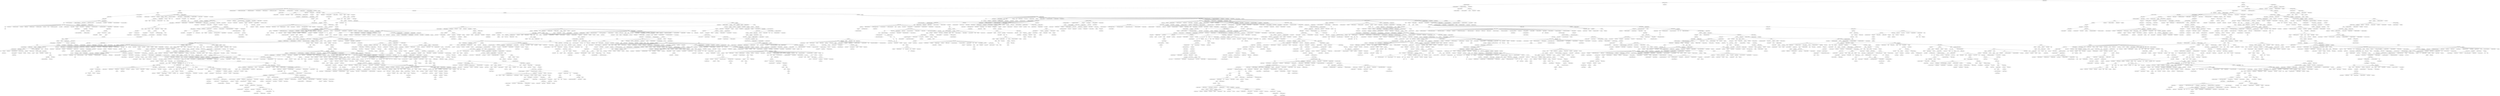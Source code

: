 strict graph "" {
	node [label="\N"];
	0	[id=0,
		label="mechanism design",
		level=1,
		pos="4001.233197640917,-4782.581958041557",
		weight=0];
	1	[id=1,
		label="algorithmic game theory",
		level=1,
		pos="3476.0779491343837,-4188.15677734774",
		weight=0];
	0 -- 1	[level=1];
	2	[id=2,
		label="auction theory",
		level=1,
		pos="4553.9042854678155,-4391.2376008313095",
		weight=0];
	0 -- 2	[level=1];
	3	[id=3,
		label="approximation algorithms",
		level=1,
		pos="2983.3636018668676,-3788.1574337322168",
		weight=0];
	1 -- 3	[level=1];
	4	[id=4,
		label="learning theory",
		level=13,
		pos="3711.6336957447475,-4620.254627143854",
		weight=0];
	1 -- 4	[level=13];
	5	[id=5,
		label="market design",
		level=1,
		pos="4765.44451218032,-4994.302869768605",
		weight=0];
	2 -- 5	[level=1];
	6	[id=6,
		label="microeconomic theory",
		level=6,
		pos="4421.4508077065975,-3871.6196054550946",
		weight=0];
	2 -- 6	[level=6];
	7	[id=7,
		label="randomized algorithms",
		level=19,
		pos="3180.4956457537223,-3923.28758588075",
		weight=0];
	3 -- 7	[level=19];
	8	[id=8,
		label="combinatorial optimization",
		level=1,
		pos="2270.3289125825363,-3322.628336953418",
		weight=0];
	3 -- 8	[level=1];
	9	[id=9,
		label="online algorithms",
		level=14,
		pos="3113.351754794011,-4111.679934800651",
		weight=0];
	3 -- 9	[level=14];
	10	[id=10,
		label=matching,
		level=16,
		pos="4933.258381912211,-5259.609786129187",
		weight=0];
	5 -- 10	[level=16];
	11	[id=11,
		label="matching theory",
		level=14,
		pos="5095.8419091290825,-5143.134455994612",
		weight=0];
	5 -- 11	[level=14];
	12	[id=12,
		label=auctions,
		level=1,
		pos="5312.81655386813,-4512.135091688617",
		weight=0];
	5 -- 12	[level=1];
	13	[id=13,
		label="game theory",
		level=6,
		pos="4354.429233915198,-3325.58602495134",
		weight=0];
	6 -- 13	[level=6];
	14	[id=14,
		label="decision theory",
		level=13,
		pos="4301.970539530665,-3518.6485202053996",
		weight=0];
	6 -- 14	[level=13];
	15	[id=15,
		label="information economics",
		level=15,
		pos="4134.541415331381,-3718.999307485807",
		weight=0];
	6 -- 15	[level=15];
	16	[id=16,
		label="operations research",
		level=1,
		pos="1767.8429649667237,-2409.660798282179",
		weight=0];
	8 -- 16	[level=1];
	17	[id=17,
		label="integer programming",
		level=15,
		pos="2377.1527383516473,-3620.9222051426254",
		weight=0];
	8 -- 17	[level=15];
	18	[id=18,
		label=metaheuristics,
		level=13,
		pos="2561.550790269968,-3693.339530560889",
		weight=0];
	8 -- 18	[level=13];
	19	[id=19,
		label="industrial organization",
		level=1,
		pos="5276.001551965532,-3958.7720093230537",
		weight=0];
	12 -- 19	[level=1];
	20	[id=20,
		label="economic theory",
		level=15,
		pos="4229.420733180258,-3026.973445570057",
		weight=0];
	13 -- 20	[level=15];
	21	[id=21,
		label="social choice",
		level=17,
		pos="4087.2155662651976,-3260.930710464346",
		weight=0];
	13 -- 21	[level=17];
	22	[id=22,
		label=microeconomics,
		level=15,
		pos="4667.922771136307,-3240.729950685434",
		weight=0];
	13 -- 22	[level=15];
	23	[id=23,
		label="mathematical economics",
		level=19,
		pos="4472.3422615106165,-3135.234195207909",
		weight=0];
	13 -- 23	[level=19];
	24	[id=24,
		label=bargaining,
		level=17,
		pos="4111.240489308523,-3459.4822355674937",
		weight=0];
	13 -- 24	[level=17];
	25	[id=25,
		label="experimental economics",
		level=8,
		pos="4784.4604577884675,-3074.9261036308535",
		weight=0];
	13 -- 25	[level=8];
	26	[id=26,
		label=scheduling,
		level=5,
		pos="2313.899096862628,-2874.894756718742",
		weight=0];
	16 -- 26	[level=5];
	27	[id=27,
		label="mathematical optimization",
		level=18,
		pos="1392.1470266156907,-2737.254361596008",
		weight=0];
	16 -- 27	[level=18];
	28	[id=28,
		label="multiple criteria decision making",
		level=17,
		pos="1580.9427115308563,-2831.006042717585",
		weight=0];
	16 -- 28	[level=17];
	29	[id=29,
		label="mathematical programming",
		level=19,
		pos="1801.122675877611,-2809.960205868292",
		weight=0];
	16 -- 29	[level=19];
	30	[id=30,
		label="network optimization",
		level=19,
		pos="1628.9616977578635,-2486.3699063185877",
		weight=0];
	16 -- 30	[level=19];
	31	[id=31,
		label="industrial engineering",
		level=12,
		pos="2038.9276893080137,-2635.8125945306006",
		weight=0];
	16 -- 31	[level=12];
	32	[id=32,
		label="optimization under uncertainty",
		level=19,
		pos="1627.6597920140284,-2894.737629214726",
		weight=0];
	16 -- 32	[level=19];
	33	[id=33,
		label="combinatorial optimisation",
		level=15,
		pos="1429.497731535986,-3393.8438061796774",
		weight=0];
	16 -- 33	[level=15];
	34	[id=34,
		label="data envelopment analysis",
		level=19,
		pos="1462.0476650096925,-2575.291984607183",
		weight=0];
	16 -- 34	[level=19];
	35	[id=35,
		label="network design",
		level=19,
		pos="1801.1598830775006,-2533.2823986641542",
		weight=0];
	16 -- 35	[level=19];
	36	[id=36,
		label="management science",
		level=14,
		pos="1751.1302155675949,-3082.530020754104",
		weight=0];
	16 -- 36	[level=14];
	37	[id=37,
		label="stochastic optimization",
		level=20,
		pos="1833.6560272419888,-2710.185040506121",
		weight=0];
	16 -- 37	[level=20];
	38	[id=38,
		label=optimization,
		level=1,
		pos="584.1503173867,-1842.5482127496873",
		weight=0];
	16 -- 38	[level=1];
	39	[id=39,
		label=queueing,
		level=14,
		pos="1988.9257203339298,-2830.696642197539",
		weight=0];
	16 -- 39	[level=14];
	40	[id=40,
		label="decision analysis",
		level=13,
		pos="1937.4837820214648,-3023.967632522258",
		weight=0];
	16 -- 40	[level=13];
	41	[id=41,
		label="stochastic programming",
		level=20,
		pos="2353.5857092819597,-3817.4276501624495",
		weight=0];
	17 -- 41	[level=20];
	42	[id=42,
		label="vehicle routing problem",
		level=15,
		pos="2815.123358334487,-3888.573492785193",
		weight=0];
	18 -- 42	[level=15];
	43	[id=43,
		label=heuristics,
		level=18,
		pos="2802.8370204661987,-3694.1882080836335",
		weight=0];
	18 -- 43	[level=18];
	44	[id=44,
		label="vehicle routing",
		level=18,
		pos="2505.923958483069,-3933.394340910537",
		weight=0];
	18 -- 44	[level=18];
	45	[id=45,
		label=timetabling,
		level=14,
		pos="2680.349936522531,-4031.2491232999837",
		weight=0];
	18 -- 45	[level=14];
	46	[id=46,
		label="international trade",
		level=10,
		pos="5270.213348380571,-4477.557397543416",
		weight=0];
	19 -- 46	[level=10];
	47	[id=47,
		label="applied microeconomics",
		level=1,
		pos="5854.332412902723,-4192.464740783387",
		weight=0];
	19 -- 47	[level=1];
	48	[id=48,
		label="applied game theory",
		level=17,
		pos="5379.706660257785,-4223.513293878601",
		weight=0];
	19 -- 48	[level=17];
	49	[id=49,
		label="applied microeconomic theory",
		level=17,
		pos="5480.760873965368,-3770.9931001363307",
		weight=0];
	19 -- 49	[level=17];
	50	[id=50,
		label=antitrust,
		level=6,
		pos="5886.310339854487,-4024.869945763273",
		weight=0];
	19 -- 50	[level=6];
	51	[id=51,
		label="competition policy",
		level=15,
		pos="5103.13168217625,-4226.6738697257715",
		weight=0];
	19 -- 51	[level=15];
	52	[id=52,
		label="behavioural economics",
		level=18,
		pos="4976.956766296419,-3234.5802862078326",
		weight=0];
	25 -- 52	[level=18];
	53	[id=53,
		label="behavioral economics",
		level=8,
		pos="5220.597803913661,-3318.786197484171",
		weight=0];
	25 -- 53	[level=8];
	54	[id=54,
		label=planning,
		level=5,
		pos="3023.1521997993445,-2978.8007968256284",
		weight=0];
	26 -- 54	[level=5];
	55	[id=55,
		label="production planning",
		level=7,
		pos="2842.546341414004,-2892.9292917879075",
		weight=0];
	26 -- 55	[level=7];
	56	[id=56,
		label="variational inequalities",
		level=16,
		pos="939.3904807792564,-1875.511103800429",
		weight=0];
	38 -- 56	[level=16];
	57	[id=57,
		label=simulation,
		level=9,
		pos="987.2538509361868,-2318.101266404778",
		weight=0];
	38 -- 57	[level=9];
	58	[id=58,
		label="optimal control",
		level=13,
		pos="984.0344294517897,-2079.6939810354716",
		weight=0];
	38 -- 58	[level=13];
	59	[id=59,
		label="variational analysis",
		level=15,
		pos="613.6027102981006,-2232.933143089202",
		weight=0];
	38 -- 59	[level=15];
	60	[id=60,
		label="surrogate modeling",
		level=19,
		pos="790.128930047827,-2011.643708923039",
		weight=0];
	38 -- 60	[level=19];
	61	[id=61,
		label=stochastics,
		level=14,
		pos="811.8103627092403,-2210.464402635764",
		weight=0];
	38 -- 61	[level=14];
	62	[id=62,
		label=control,
		level=1,
		pos="-640.7768271949985,-698.1903122771213",
		weight=0];
	38 -- 62	[level=1];
	63	[id=63,
		label="risk analysis",
		level=16,
		pos="2073.8692763875965,-3285.163962542272",
		weight=0];
	40 -- 63	[level=16];
	64	[id=64,
		label=fdi,
		level=18,
		pos="5141.8021372031035,-4654.465675746574",
		weight=0];
	46 -- 64	[level=18];
	65	[id=65,
		label=multinationals,
		level=20,
		pos="5302.341788396155,-4426.8172675962505",
		weight=0];
	46 -- 65	[level=20];
	66	[id=66,
		label="trade policy",
		level=16,
		pos="4943.388519269408,-4662.086626334876",
		weight=0];
	46 -- 66	[level=16];
	67	[id=67,
		label="foreign direct investment",
		level=16,
		pos="4838.003456786518,-4492.1048503186985",
		weight=0];
	46 -- 67	[level=16];
	68	[id=68,
		label="labor economics",
		level=1,
		pos="5285.943724675,-4621.444743307765",
		weight=0];
	47 -- 68	[level=1];
	69	[id=69,
		label=regulation,
		level=12,
		pos="5484.29744071795,-3931.444188831392",
		weight=0];
	50 -- 69	[level=12];
	70	[id=70,
		label="intellectual property",
		level=7,
		pos="6697.523750907492,-4325.66325459234",
		weight=0];
	50 -- 70	[level=7];
	71	[id=71,
		label=experimental,
		level=18,
		pos="5364.8532231672,-3114.5331258819074",
		weight=0];
	53 -- 71	[level=18];
	72	[id=72,
		label="economic psychology",
		level=18,
		pos="5465.22431760427,-3370.395751629055",
		weight=0];
	53 -- 72	[level=18];
	73	[id=73,
		label="field experiments",
		level=18,
		pos="5285.798586154556,-3560.1526301098916",
		weight=0];
	53 -- 73	[level=18];
	74	[id=74,
		label="power system operation",
		level=5,
		pos="3706.728568188004,-2960.501836946059",
		weight=0];
	54 -- 74	[level=5];
	75	[id=75,
		label="heuristic search",
		level=18,
		pos="3207.716472409553,-3143.6964105378743",
		weight=0];
	54 -- 75	[level=18];
	76	[id=76,
		label="supply chain management",
		level=7,
		pos="2964.8863818445443,-2385.8648528213353",
		weight=0];
	55 -- 76	[level=7];
	77	[id=77,
		label="inventory management",
		level=16,
		pos="3123.7731473451895,-2782.733839136272",
		weight=0];
	55 -- 77	[level=16];
	78	[id=78,
		label="equilibrium problems",
		level=18,
		pos="744.5742320092186,-1723.1158219671004",
		weight=0];
	56 -- 78	[level=18];
	79	[id=79,
		label="system modeling",
		level=15,
		pos="882.2811392447584,-2617.610360173304",
		weight=0];
	57 -- 79	[level=15];
	80	[id=80,
		label="device modeling",
		level=17,
		pos="1232.4065532265315,-2439.8042383990164",
		weight=0];
	57 -- 80	[level=17];
	81	[id=81,
		label=modeling,
		level=10,
		pos="1002.3667667690659,-2763.9148236534606",
		weight=0];
	57 -- 81	[level=10];
	82	[id=82,
		label="interprofessional education",
		level=20,
		pos="1044.9444891597948,-2509.503355794697",
		weight=0];
	57 -- 82	[level=20];
	83	[id=83,
		label="agent-based modeling",
		level=12,
		pos="1193.1869325364034,-2700.274635592222",
		weight=0];
	57 -- 83	[level=12];
	84	[id=84,
		label="convex analysis",
		level=16,
		pos="708.9001434464149,-2531.266130023627",
		weight=0];
	59 -- 84	[level=16];
	85	[id=85,
		label=dynamics,
		level=6,
		pos="137.270069093517,-710.8747979779531",
		weight=0];
	62 -- 85	[level=6];
	86	[id=86,
		label="flight dynamics",
		level=16,
		pos="-564.1311358129683,-1043.5840686647925",
		weight=0];
	62 -- 86	[level=16];
	87	[id=87,
		label="power system stability",
		level=12,
		pos="-149.32756110920894,-702.3376158483301",
		weight=0];
	62 -- 87	[level=12];
	88	[id=88,
		label="guidance navigation",
		level=19,
		pos="-339.3330517529462,-761.3612495710803",
		weight=0];
	62 -- 88	[level=19];
	89	[id=89,
		label="fluid power",
		level=17,
		pos="-385.82633584482755,-955.8821340930052",
		weight=0];
	62 -- 89	[level=17];
	90	[id=90,
		label=guidance,
		level=1,
		pos="-344.9548814899458,140.45817149063248",
		weight=0];
	62 -- 90	[level=1];
	91	[id=91,
		label=estimation,
		level=13,
		pos="-891.0157502262205,-573.8697241633163",
		weight=0];
	62 -- 91	[level=13];
	92	[id=92,
		label="system dynamics",
		level=15,
		pos="-541.6354621013518,-415.00271524919145",
		weight=0];
	62 -- 92	[level=15];
	93	[id=93,
		label=mechatronics,
		level=1,
		pos="-1679.1680118508261,-182.37854308200474",
		weight=0];
	62 -- 93	[level=1];
	94	[id=94,
		label=decision,
		level=17,
		pos="2205.1046589410857,-3525.740856978842",
		weight=0];
	63 -- 94	[level=17];
	95	[id=95,
		label="economics of education",
		level=13,
		pos="7485.14684927785,-7423.778359316405",
		weight=0];
	68 -- 95	[level=13];
	96	[id=96,
		label="public economics",
		level=5,
		pos="5998.948742399961,-5932.188293529201",
		weight=0];
	68 -- 96	[level=5];
	97	[id=97,
		label="economic demography",
		level=19,
		pos="5838.734973841048,-5063.85753448548",
		weight=0];
	68 -- 97	[level=19];
	98	[id=98,
		label="health economics",
		level=9,
		pos="6957.0895122338425,-7172.0722503073575",
		weight=0];
	68 -- 98	[level=9];
	99	[id=99,
		label="public finance",
		level=14,
		pos="7046.878922085778,-6873.1339302628385",
		weight=0];
	68 -- 99	[level=14];
	100	[id=100,
		label="applied econometrics",
		level=13,
		pos="5997.712826611604,-5493.657589019034",
		weight=0];
	68 -- 100	[level=13];
	101	[id=101,
		label=microeconometrics,
		level=19,
		pos="5947.376892813066,-5293.133371680898",
		weight=0];
	68 -- 101	[level=19];
	102	[id=102,
		label="personnel economics",
		level=12,
		pos="5370.40981908028,-4776.727180948802",
		weight=0];
	68 -- 102	[level=12];
	103	[id=103,
		label="economics of the family",
		level=19,
		pos="5805.424458264966,-5432.502243647199",
		weight=0];
	68 -- 103	[level=19];
	104	[id=104,
		label="development economics",
		level=1,
		pos="6588.051414400336,-5907.0850216609715",
		weight=0];
	68 -- 104	[level=1];
	105	[id=105,
		label=competition,
		level=16,
		pos="5657.911862271282,-3935.5418954752568",
		weight=0];
	69 -- 105	[level=16];
	106	[id=106,
		label="copyright law",
		level=19,
		pos="6547.167569550956,-4509.32522657164",
		weight=0];
	70 -- 106	[level=19];
	107	[id=107,
		label=cyberlaw,
		level=20,
		pos="6745.0766799378835,-4521.598089127688",
		weight=0];
	70 -- 107	[level=20];
	108	[id=108,
		label="patent law",
		level=18,
		pos="6889.276743038095,-4203.251753635919",
		weight=0];
	70 -- 108	[level=18];
	109	[id=109,
		label=patents,
		level=7,
		pos="7413.198603922254,-4772.208167516232",
		weight=0];
	70 -- 109	[level=7];
	110	[id=110,
		label="internet law",
		level=19,
		pos="6914.224981668479,-4414.87982038686",
		weight=0];
	70 -- 110	[level=19];
	111	[id=111,
		label="electricity markets",
		level=5,
		pos="4355.202460875469,-2871.5048115197533",
		weight=0];
	74 -- 111	[level=5];
	112	[id=112,
		label="power system planning",
		level=17,
		pos="3938.080460480085,-2811.7238129403927",
		weight=0];
	74 -- 112	[level=17];
	113	[id=113,
		label="sustainable operations",
		level=19,
		pos="2805.203977271853,-2759.3366690438365",
		weight=0];
	76 -- 113	[level=19];
	114	[id=114,
		label="inventory theory",
		level=19,
		pos="3056.0150488318145,-2606.1909169094624",
		weight=0];
	76 -- 114	[level=19];
	115	[id=115,
		label=procurement,
		level=15,
		pos="3299.0008288576255,-2320.191579099144",
		weight=0];
	76 -- 115	[level=15];
	116	[id=116,
		label=operations,
		level=17,
		pos="2801.944864159892,-2153.8443659654",
		weight=0];
	76 -- 116	[level=17];
	117	[id=117,
		label=logistics,
		level=8,
		pos="3346.470923704003,-2047.6274271220634",
		weight=0];
	76 -- 117	[level=8];
	118	[id=118,
		label="supply chain risk management",
		level=16,
		pos="3190.9097948415347,-2173.045259473345",
		weight=0];
	76 -- 118	[level=16];
	119	[id=119,
		label="quality management",
		level=20,
		pos="2977.4489142100124,-2220.2491366605245",
		weight=0];
	76 -- 119	[level=20];
	120	[id=120,
		label="operations management",
		level=13,
		pos="2843.423963812757,-1969.0750672677282",
		weight=0];
	76 -- 120	[level=13];
	121	[id=121,
		label="humanitarian logistics",
		level=15,
		pos="3032.128035817284,-2032.748894187762",
		weight=0];
	76 -- 121	[level=15];
	122	[id=122,
		label="inventory control",
		level=20,
		pos="2781.8568471984245,-2469.5076878810096",
		weight=0];
	76 -- 122	[level=20];
	123	[id=123,
		label="retail operations",
		level=18,
		pos="3200.000790548131,-2487.772459817178",
		weight=0];
	76 -- 123	[level=18];
	124	[id=124,
		label="reverse logistics",
		level=17,
		pos="2685.6739365353733,-2294.154283893918",
		weight=0];
	76 -- 124	[level=17];
	125	[id=125,
		label="social simulation",
		level=18,
		pos="1084.8541048485479,-2944.341309376868",
		weight=0];
	83 -- 125	[level=18];
	126	[id=126,
		label="complex adaptive systems",
		level=20,
		pos="1275.4545922312382,-2883.748945556486",
		weight=0];
	83 -- 126	[level=20];
	127	[id=127,
		label="convex optimization",
		level=18,
		pos="761.9800314181832,-2778.7440705648637",
		weight=0];
	84 -- 127	[level=18];
	128	[id=128,
		label=vibration,
		level=6,
		pos="812.2517520419269,-621.8037932388218",
		weight=0];
	85 -- 128	[level=6];
	129	[id=129,
		label="power system dynamics",
		level=12,
		pos="228.63835216327482,-532.9654251414794",
		weight=0];
	87 -- 129	[level=12];
	130	[id=130,
		label=navigation,
		level=1,
		pos="-156.91488308298335,962.7135053609355",
		weight=0];
	90 -- 130	[level=1];
	131	[id=131,
		label=detection,
		level=18,
		pos="-733.3366270371196,-387.14314981508795",
		weight=0];
	91 -- 131	[level=18];
	132	[id=132,
		label="systems thinking",
		level=16,
		pos="-441.2957764762467,-129.0188930302239",
		weight=0];
	92 -- 132	[level=16];
	133	[id=133,
		label=robotics,
		level=1,
		pos="-2605.7803350508557,277.5550017345471",
		weight=0];
	93 -- 133	[level=1];
	134	[id=134,
		label="control engineering",
		level=19,
		pos="-1873.5276442778395,-295.7300654250741",
		weight=0];
	93 -- 134	[level=19];
	135	[id=135,
		label="labour economics",
		level=15,
		pos="7195.55924211439,-7059.918827484836",
		weight=0];
	95 -- 135	[level=15];
	136	[id=136,
		label="urban economics",
		level=5,
		pos="6380.86866334211,-6880.298044329409",
		weight=0];
	96 -- 136	[level=5];
	137	[id=137,
		label="health insurance",
		level=18,
		pos="6474.017797042146,-6515.276842233563",
		weight=0];
	98 -- 137	[level=18];
	138	[id=138,
		label="health outcomes",
		level=20,
		pos="6824.935933250281,-6836.768033670977",
		weight=0];
	98 -- 138	[level=20];
	139	[id=139,
		label="cost-effectiveness analysis",
		level=19,
		pos="6977.383066111114,-6924.280011431997",
		weight=0];
	98 -- 139	[level=19];
	140	[id=140,
		label="economics of aging",
		level=16,
		pos="6557.663391101557,-6833.802755298769",
		weight=0];
	98 -- 140	[level=16];
	141	[id=141,
		label="outcomes research",
		level=11,
		pos="6471.219137136328,-6686.988657808887",
		weight=0];
	98 -- 141	[level=11];
	142	[id=142,
		label="economic evaluation",
		level=18,
		pos="7018.255389443184,-7090.142041698469",
		weight=0];
	98 -- 142	[level=18];
	143	[id=143,
		label="health technology assessment",
		level=16,
		pos="6777.255899281218,-7304.2652775861025",
		weight=0];
	98 -- 143	[level=16];
	144	[id=144,
		label="cost-effectiveness",
		level=18,
		pos="6950.261453269019,-7274.745015168543",
		weight=0];
	98 -- 144	[level=18];
	145	[id=145,
		label="health policy",
		level=12,
		pos="8665.78676934396,-8738.698286423085",
		weight=0];
	98 -- 145	[level=12];
	146	[id=146,
		label=taxation,
		level=15,
		pos="6742.695871353434,-6659.616165436776",
		weight=0];
	99 -- 146	[level=15];
	147	[id=147,
		label="fiscal federalism",
		level=19,
		pos="7381.420598681081,-7292.626275856464",
		weight=0];
	99 -- 147	[level=19];
	148	[id=148,
		label="organizational economics",
		level=12,
		pos="5545.133382913724,-5256.269028716602",
		weight=0];
	102 -- 148	[level=12];
	149	[id=149,
		label="chinese economy",
		level=17,
		pos="6557.008637306422,-5945.118398189958",
		weight=0];
	104 -- 149	[level=17];
	150	[id=150,
		label="political economy",
		level=1,
		pos="7247.239265405034,-6628.831841778508",
		weight=0];
	104 -- 150	[level=1];
	151	[id=151,
		label="impact evaluation",
		level=19,
		pos="6788.812573813906,-5824.306736889702",
		weight=0];
	104 -- 151	[level=19];
	152	[id=152,
		label="agricultural economics",
		level=4,
		pos="7287.998754404202,-5970.715707353713",
		weight=0];
	104 -- 152	[level=4];
	153	[id=153,
		label=microfinance,
		level=17,
		pos="6844.172400343416,-6015.119323613504",
		weight=0];
	104 -- 153	[level=17];
	154	[id=154,
		label="institutional economics",
		level=18,
		pos="6686.944005470722,-6138.728444394041",
		weight=0];
	104 -- 154	[level=18];
	155	[id=155,
		label=copyright,
		level=7,
		pos="8122.28911283271,-5184.904312559973",
		weight=0];
	109 -- 155	[level=7];
	156	[id=156,
		label=trademark,
		level=17,
		pos="7419.42025372863,-4497.352056487437",
		weight=0];
	109 -- 156	[level=17];
	157	[id=157,
		label="demand response",
		level=6,
		pos="4954.852463392959,-2737.071741789497",
		weight=0];
	111 -- 157	[level=6];
	158	[id=158,
		label=transportation,
		level=8,
		pos="3826.741197954155,-1891.1310714073518",
		weight=0];
	117 -- 158	[level=8];
	159	[id=159,
		label="material handling",
		level=18,
		pos="3569.5041891799274,-1934.8216401544935",
		weight=0];
	117 -- 159	[level=18];
	160	[id=160,
		label="supply chain",
		level=13,
		pos="3556.882614984681,-1735.4240531092805",
		weight=0];
	117 -- 160	[level=13];
	161	[id=161,
		label=freight,
		level=20,
		pos="3528.683892418413,-2130.3045779698273",
		weight=0];
	117 -- 161	[level=20];
	162	[id=162,
		label=scm,
		level=20,
		pos="3387.476461015709,-1851.7893665849026",
		weight=0];
	117 -- 162	[level=20];
	163	[id=163,
		label="operations strategy",
		level=17,
		pos="2823.010610817572,-1703.3888701908045",
		weight=0];
	120 -- 163	[level=17];
	164	[id=164,
		label="service operations",
		level=17,
		pos="2644.104485221468,-1788.501096337566",
		weight=0];
	120 -- 164	[level=17];
	165	[id=165,
		label=lean,
		level=15,
		pos="3019.7167341493837,-1691.7409359254852",
		weight=0];
	120 -- 165	[level=15];
	166	[id=166,
		label="behavioral operations",
		level=16,
		pos="3128.9786327661714,-1859.257528638657",
		weight=0];
	120 -- 166	[level=16];
	167	[id=167,
		label=noise,
		level=15,
		pos="978.1309456850925,-897.5661330737469",
		weight=0];
	128 -- 167	[level=15];
	168	[id=168,
		label="structural dynamics",
		level=7,
		pos="1478.939610547438,-470.44035020894216",
		weight=0];
	128 -- 168	[level=7];
	169	[id=169,
		label=rotordynamics,
		level=14,
		pos="1130.4990942614695,-768.0132901808612",
		weight=0];
	128 -- 169	[level=14];
	170	[id=170,
		label=acoustics,
		level=6,
		pos="1213.4069785333684,-241.3038900492833",
		weight=0];
	128 -- 170	[level=6];
	171	[id=171,
		label=stability,
		level=13,
		pos="584.1172630094695,-651.2048162504605",
		weight=0];
	129 -- 171	[level=13];
	172	[id=172,
		label="sensor fusion",
		level=18,
		pos="-176.95480881457638,679.7705871823712",
		weight=0];
	130 -- 172	[level=18];
	173	[id=173,
		label=gnss,
		level=1,
		pos="-55.684570088452006,1924.942217769017",
		weight=0];
	130 -- 173	[level=1];
	174	[id=174,
		label=tracking,
		level=12,
		pos="197.28837066689152,736.3461959752206",
		weight=0];
	130 -- 174	[level=12];
	175	[id=175,
		label=positioning,
		level=18,
		pos="0.11561379488330203,769.8559191968718",
		weight=0];
	130 -- 175	[level=18];
	176	[id=176,
		label="spatial cognition",
		level=13,
		pos="-118.60589386975226,1332.8155370935162",
		weight=0];
	130 -- 176	[level=13];
	177	[id=177,
		label=uav,
		level=15,
		pos="-2312.4888513667916,542.9671403769692",
		weight=0];
	133 -- 177	[level=15];
	178	[id=178,
		label="control systems",
		level=13,
		pos="-2687.3029720279965,632.9511294184435",
		weight=0];
	133 -- 178	[level=13];
	179	[id=179,
		label="robotic manipulation",
		level=14,
		pos="-2860.2286385268053,527.4959865247073",
		weight=0];
	133 -- 179	[level=14];
	180	[id=180,
		label=auv,
		level=19,
		pos="-2748.949509245053,35.74916816420336",
		weight=0];
	133 -- 180	[level=19];
	181	[id=181,
		label=haptics,
		level=13,
		pos="-2328.548480155807,713.8128366133488",
		weight=0];
	133 -- 181	[level=13];
	182	[id=182,
		label=humanoids,
		level=20,
		pos="-2577.2298292470996,486.2293390341837",
		weight=0];
	133 -- 182	[level=20];
	183	[id=183,
		label=slam,
		level=15,
		pos="-2493.6495771242157,633.2629681018124",
		weight=0];
	133 -- 183	[level=15];
	184	[id=184,
		label="active perception",
		level=15,
		pos="-2354.9745485063136,-41.73880032290268",
		weight=0];
	133 -- 184	[level=15];
	185	[id=185,
		label="marine robotics",
		level=19,
		pos="-2221.9646935949977,83.30821750958975",
		weight=0];
	133 -- 185	[level=19];
	186	[id=186,
		label="multi-robot systems",
		level=19,
		pos="-2460.1837472626116,429.97426006562836",
		weight=0];
	133 -- 186	[level=19];
	187	[id=187,
		label=quadrotors,
		level=20,
		pos="-2741.970192590189,165.5097976374831",
		weight=0];
	133 -- 187	[level=20];
	188	[id=188,
		label="autonomous systems",
		level=20,
		pos="-2681.0061241338126,449.5342685732903",
		weight=0];
	133 -- 188	[level=20];
	189	[id=189,
		label="unmanned aerial vehicles",
		level=19,
		pos="-2838.15676329125,351.10757326801604",
		weight=0];
	133 -- 189	[level=19];
	190	[id=190,
		label="humanoid robotics",
		level=17,
		pos="-2273.573662049851,379.84450678968415",
		weight=0];
	133 -- 190	[level=17];
	191	[id=191,
		label=biomechatronics,
		level=19,
		pos="-2392.501091276211,206.96529380788664",
		weight=0];
	133 -- 191	[level=19];
	192	[id=192,
		label="artificial intelligence",
		level=1,
		pos="-4666.470842498278,1476.969822845116",
		weight=0];
	133 -- 192	[level=1];
	193	[id=193,
		label="human-robot interaction",
		level=13,
		pos="-2890.9150491486816,3.2914752621925305",
		weight=0];
	133 -- 193	[level=13];
	194	[id=194,
		label="learning from demonstration",
		level=17,
		pos="-2569.0682557642644,-32.49071753868516",
		weight=0];
	133 -- 194	[level=17];
	195	[id=195,
		label="control theory",
		level=9,
		pos="-2775.4000210289387,-163.21507305876239",
		weight=0];
	133 -- 195	[level=9];
	196	[id=196,
		label="robot learning",
		level=20,
		pos="-2618.1875299680323,135.52855699850255",
		weight=0];
	133 -- 196	[level=20];
	197	[id=197,
		label="motion planning",
		level=14,
		pos="-2507.5816193432925,-159.4544509548759",
		weight=0];
	133 -- 197	[level=14];
	198	[id=198,
		label="micro air vehicles",
		level=16,
		pos="-2957.7471712321762,191.7928253196546",
		weight=0];
	133 -- 198	[level=16];
	199	[id=199,
		label=automation,
		level=13,
		pos="-2214.967108725871,114.87593914779008",
		weight=0];
	133 -- 199	[level=13];
	200	[id=200,
		label="applied microeconometrics",
		level=16,
		pos="7142.563097954894,-7239.5191119177025",
		weight=0];
	135 -- 200	[level=16];
	201	[id=201,
		label="family economics",
		level=16,
		pos="7453.345163171766,-7390.908288156956",
		weight=0];
	135 -- 201	[level=16];
	202	[id=202,
		label="real estate",
		level=7,
		pos="7108.332849450344,-8020.174582146501",
		weight=0];
	136 -- 202	[level=7];
	203	[id=203,
		label="real estate economics",
		level=15,
		pos="6444.413287913401,-6543.287892230338",
		weight=0];
	136 -- 203	[level=15];
	204	[id=204,
		label=regional,
		level=15,
		pos="6281.360751495456,-6612.019157249415",
		weight=0];
	136 -- 204	[level=15];
	205	[id=205,
		label="economic geography",
		level=5,
		pos="5667.869904137685,-6248.012645929434",
		weight=0];
	136 -- 205	[level=5];
	206	[id=206,
		label="spatial economics",
		level=18,
		pos="6160.239687510913,-6780.688770848581",
		weight=0];
	136 -- 206	[level=18];
	207	[id=207,
		label=pharmacoeconomics,
		level=11,
		pos="6667.4207708987815,-7155.861493182505",
		weight=0];
	141 -- 207	[level=11];
	208	[id=208,
		label="health systems",
		level=12,
		pos="8354.413077548825,-8998.05397554253",
		weight=0];
	145 -- 208	[level=12];
	209	[id=209,
		label="health services research",
		level=12,
		pos="8925.858214804215,-9763.580708796933",
		weight=0];
	145 -- 209	[level=12];
	210	[id=210,
		label=medicaid,
		level=19,
		pos="8353.826630429394,-8798.055096338177",
		weight=0];
	145 -- 210	[level=19];
	211	[id=211,
		label="contract theory",
		level=13,
		pos="5696.892187562309,-5600.482375417918",
		weight=0];
	148 -- 211	[level=13];
	212	[id=212,
		label="comparative politics",
		level=1,
		pos="7844.005864092203,-7285.712201139721",
		weight=0];
	150 -- 212	[level=1];
	213	[id=213,
		label="formal political theory",
		level=14,
		pos="7378.666721060749,-6952.606228904778",
		weight=0];
	150 -- 213	[level=14];
	214	[id=214,
		label=corruption,
		level=14,
		pos="7535.101763944985,-6829.62746633225",
		weight=0];
	150 -- 214	[level=14];
	215	[id=215,
		label="public choice",
		level=18,
		pos="7041.423871734158,-6486.530185651611",
		weight=0];
	150 -- 215	[level=18];
	216	[id=216,
		label="cultural economics",
		level=17,
		pos="7522.199362944354,-6630.044649777838",
		weight=0];
	150 -- 216	[level=17];
	217	[id=217,
		label="rural development",
		level=8,
		pos="7785.295541734922,-6088.46165798316",
		weight=0];
	152 -- 217	[level=8];
	218	[id=218,
		label="environmental economics",
		level=4,
		pos="7935.038264606052,-5879.482726335994",
		weight=0];
	152 -- 218	[level=4];
	219	[id=219,
		label=agribusiness,
		level=14,
		pos="7562.548642256347,-6187.383603349047",
		weight=0];
	152 -- 219	[level=14];
	220	[id=220,
		label="food policy",
		level=20,
		pos="7450.760022422364,-5854.789632572713",
		weight=0];
	152 -- 220	[level=20];
	221	[id=221,
		label="agricultural policy",
		level=19,
		pos="7080.57990893061,-5883.753628508496",
		weight=0];
	152 -- 221	[level=19];
	222	[id=222,
		label="open access",
		level=7,
		pos="8744.788305714676,-5545.944425799468",
		weight=0];
	155 -- 222	[level=7];
	223	[id=223,
		label="smart grid",
		level=6,
		pos="5480.874002798889,-2453.898343585738",
		weight=0];
	157 -- 223	[level=6];
	224	[id=224,
		label="energy management",
		level=20,
		pos="5068.126381826289,-2902.1065587390426",
		weight=0];
	157 -- 224	[level=20];
	225	[id=225,
		label=transition,
		level=10,
		pos="4268.362093999997,-1978.717675276648",
		weight=0];
	158 -- 225	[level=10];
	226	[id=226,
		label=cycling,
		level=17,
		pos="4071.731237986304,-2015.6475797079638",
		weight=0];
	158 -- 226	[level=17];
	227	[id=227,
		label="travel behaviour",
		level=15,
		pos="3951.5312419220945,-2191.2715517596293",
		weight=0];
	158 -- 227	[level=15];
	228	[id=228,
		label="discrete choice models",
		level=15,
		pos="4144.364728136634,-1821.921799065226",
		weight=0];
	158 -- 228	[level=15];
	229	[id=229,
		label=ports,
		level=18,
		pos="3986.6757332852985,-1698.9007531356335",
		weight=0];
	158 -- 229	[level=18];
	230	[id=230,
		label=inventory,
		level=20,
		pos="3747.8536603300727,-1676.010519595502",
		weight=0];
	160 -- 230	[level=20];
	231	[id=231,
		label="healthcare operations",
		level=18,
		pos="2703.5720655395658,-1544.24945542071",
		weight=0];
	164 -- 231	[level=18];
	232	[id=232,
		label=agile,
		level=16,
		pos="3257.021740303045,-1511.3958276906092",
		weight=0];
	165 -- 232	[level=16];
	233	[id=233,
		label="vibration control",
		level=16,
		pos="1192.2702536351226,-1107.9608825909304",
		weight=0];
	167 -- 233	[level=16];
	234	[id=234,
		label=aeroelasticity,
		level=13,
		pos="1847.301569700032,-367.6193628087769",
		weight=0];
	168 -- 234	[level=13];
	235	[id=235,
		label="model updating",
		level=18,
		pos="1264.3793655737193,-623.087710974706",
		weight=0];
	168 -- 235	[level=18];
	236	[id=236,
		label="earthquake engineering",
		level=7,
		pos="2128.4235467094086,-142.2400105249347",
		weight=0];
	168 -- 236	[level=7];
	237	[id=237,
		label="wind engineering",
		level=17,
		pos="1377.3595364082105,-393.7804691272755",
		weight=0];
	168 -- 237	[level=17];
	238	[id=238,
		label="modal analysis",
		level=20,
		pos="1286.2374648383134,-424.97082416101995",
		weight=0];
	168 -- 238	[level=20];
	239	[id=239,
		label="structural health monitoring",
		level=8,
		pos="1760.6094842447364,-48.65750368486194",
		weight=0];
	168 -- 239	[level=8];
	240	[id=240,
		label="wave propagation",
		level=13,
		pos="1535.4037186503974,-847.7423694027235",
		weight=0];
	168 -- 240	[level=13];
	241	[id=241,
		label="seismic isolation",
		level=20,
		pos="1654.719322329573,-434.3098987114909",
		weight=0];
	168 -- 241	[level=20];
	242	[id=242,
		label="nonlinear vibration",
		level=15,
		pos="1802.3944700428224,-566.131490154768",
		weight=0];
	168 -- 242	[level=15];
	243	[id=243,
		label="structural control",
		level=20,
		pos="1452.7376502608836,-665.6261445659156",
		weight=0];
	168 -- 243	[level=20];
	244	[id=244,
		label=audio,
		level=13,
		pos="1014.3816785458062,70.12850086090874",
		weight=0];
	170 -- 244	[level=13];
	245	[id=245,
		label=ionosphere,
		level=7,
		pos="497.0855343590515,1615.7532099782547",
		weight=0];
	173 -- 245	[level=7];
	246	[id=246,
		label=geodesy,
		level=1,
		pos="-132.36554335432362,2899.303750542191",
		weight=0];
	173 -- 246	[level=1];
	247	[id=247,
		label=localization,
		level=12,
		pos="435.8487494701685,417.8098313526093",
		weight=0];
	174 -- 247	[level=12];
	248	[id=248,
		label="object detection",
		level=16,
		pos="474.4619291204301,614.0468452084868",
		weight=0];
	174 -- 248	[level=16];
	249	[id=249,
		label="embodied cognition",
		level=16,
		pos="-358.5294093813761,1508.870755768775",
		weight=0];
	176 -- 249	[level=16];
	250	[id=250,
		label=uas,
		level=16,
		pos="-2040.5048037883382,438.5823477697369",
		weight=0];
	177 -- 250	[level=16];
	251	[id=251,
		label=telerobotics,
		level=20,
		pos="-2165.3992304738913,595.1332083045455",
		weight=0];
	181 -- 251	[level=20];
	252	[id=252,
		label=teleoperation,
		level=15,
		pos="-1997.1497651827765,705.7509572954056",
		weight=0];
	181 -- 252	[level=15];
	253	[id=253,
		label="surgical robotics",
		level=17,
		pos="-2464.1375514996366,947.9848987366057",
		weight=0];
	181 -- 253	[level=17];
	254	[id=254,
		label="rehabilitation robotics",
		level=17,
		pos="-2280.6032053095423,975.6832501943366",
		weight=0];
	181 -- 254	[level=17];
	255	[id=255,
		label="medical robotics",
		level=18,
		pos="-2130.900334038208,843.0668465864406",
		weight=0];
	181 -- 255	[level=18];
	256	[id=256,
		label="mobile robotics",
		level=19,
		pos="-2586.5747869557767,812.0214726975611",
		weight=0];
	183 -- 256	[level=19];
	257	[id=257,
		label="robot vision",
		level=16,
		pos="-2784.973432200118,786.7667781063722",
		weight=0];
	183 -- 257	[level=16];
	258	[id=258,
		label="computational creativity",
		level=17,
		pos="-4754.528977252724,1162.6844327077656",
		weight=0];
	192 -- 258	[level=17];
	259	[id=259,
		label="probabilistic programming",
		level=15,
		pos="-4199.996477295295,1419.6182504232854",
		weight=0];
	192 -- 259	[level=15];
	260	[id=260,
		label="machine learning",
		level=5,
		pos="-5122.256332826087,1844.1944488070858",
		weight=0];
	192 -- 260	[level=5];
	261	[id=261,
		label="evolutionary computation",
		level=7,
		pos="-5121.262532046582,1521.0419392117026",
		weight=0];
	192 -- 261	[level=7];
	262	[id=262,
		label="computer vision",
		level=3,
		pos="-5388.256513409172,1002.694681691958",
		weight=0];
	192 -- 262	[level=3];
	263	[id=263,
		label="reinforcement learning",
		level=9,
		pos="-4194.639968757261,941.2398119975625",
		weight=0];
	192 -- 263	[level=9];
	264	[id=264,
		label="multi-agent systems",
		level=10,
		pos="-4901.463975506929,1020.6741491560338",
		weight=0];
	192 -- 264	[level=10];
	265	[id=265,
		label="automated planning",
		level=18,
		pos="-4594.597632384898,1042.0294363078626",
		weight=0];
	192 -- 265	[level=18];
	266	[id=266,
		label="computer games",
		level=18,
		pos="-4274.66333695809,1234.0791293273408",
		weight=0];
	192 -- 266	[level=18];
	267	[id=267,
		label="game ai",
		level=20,
		pos="-4709.427973440033,1355.0235231052163",
		weight=0];
	192 -- 267	[level=20];
	268	[id=268,
		label="knowledge representation",
		level=1,
		pos="-4734.41038137324,285.5283902288983",
		weight=0];
	192 -- 268	[level=1];
	269	[id=269,
		label="natural language processing",
		level=5,
		pos="-1698.3806615731696,-3263.421843141859",
		weight=0];
	192 -- 269	[level=5];
	270	[id=270,
		label="case-based reasoning",
		level=20,
		pos="-4393.051282203889,916.1330141185994",
		weight=0];
	192 -- 270	[level=20];
	271	[id=271,
		label="social robotics",
		level=19,
		pos="-3106.378677384873,36.48303888503894",
		weight=0];
	193 -- 271	[level=19];
	272	[id=272,
		label="systems theory",
		level=20,
		pos="-2974.3007605647263,-184.8120074370365",
		weight=0];
	195 -- 272	[level=20];
	273	[id=273,
		label="path planning",
		level=15,
		pos="-2707.0586065570055,-388.322615690804",
		weight=0];
	197 -- 273	[level=15];
	274	[id=274,
		label=manipulation,
		level=14,
		pos="-2428.3829130079057,-475.54097448722047",
		weight=0];
	197 -- 274	[level=14];
	275	[id=275,
		label=housing,
		level=7,
		pos="7609.104499892092,-8928.606747956224",
		weight=0];
	202 -- 275	[level=7];
	276	[id=276,
		label="regional science",
		level=6,
		pos="6154.91923143735,-7164.822451386095",
		weight=0];
	205 -- 276	[level=6];
	277	[id=277,
		label="evolutionary economics",
		level=12,
		pos="5935.634563837682,-6751.746311194908",
		weight=0];
	205 -- 277	[level=12];
	278	[id=278,
		label="innovation studies",
		level=17,
		pos="5910.871018175665,-6530.2705743961105",
		weight=0];
	205 -- 278	[level=17];
	279	[id=279,
		label="evolutionary economic geography",
		level=18,
		pos="6005.295022090679,-6354.308297751883",
		weight=0];
	205 -- 279	[level=18];
	280	[id=280,
		label="regional development",
		level=12,
		pos="5721.631785398586,-6767.786683044257",
		weight=0];
	205 -- 280	[level=12];
	281	[id=281,
		label="political geography",
		level=12,
		pos="6293.9335867627315,-7015.837931811347",
		weight=0];
	205 -- 281	[level=12];
	282	[id=282,
		label=pharmacoepidemiology,
		level=11,
		pos="7599.173704848916,-8714.698654314905",
		weight=0];
	207 -- 282	[level=11];
	283	[id=283,
		label="pharmaceutical policy",
		level=18,
		pos="6809.164555142495,-7495.615778792346",
		weight=0];
	207 -- 283	[level=18];
	284	[id=284,
		label="global health",
		level=12,
		pos="8640.049371655728,-9353.049993037821",
		weight=0];
	208 -- 284	[level=12];
	285	[id=285,
		label="quality of care",
		level=16,
		pos="8821.834650156272,-9805.53564104293",
		weight=0];
	209 -- 285	[level=16];
	286	[id=286,
		label="primary care",
		level=13,
		pos="9021.704348583602,-9798.403526210099",
		weight=0];
	209 -- 286	[level=13];
	287	[id=287,
		label=democratization,
		level=14,
		pos="7886.104856829348,-7535.71645278849",
		weight=0];
	212 -- 287	[level=14];
	288	[id=288,
		label="latin america",
		level=13,
		pos="8121.112546214923,-7628.410898765265",
		weight=0];
	212 -- 288	[level=13];
	289	[id=289,
		label="political economy of development",
		level=16,
		pos="7617.507010926136,-7486.031675697288",
		weight=0];
	212 -- 289	[level=16];
	290	[id=290,
		label="political parties",
		level=1,
		pos="8527.674479941164,-7501.955723366721",
		weight=0];
	212 -- 290	[level=1];
	291	[id=291,
		label="chinese politics",
		level=14,
		pos="7921.347339406368,-7623.860799942077",
		weight=0];
	212 -- 291	[level=14];
	292	[id=292,
		label="party politics",
		level=19,
		pos="7852.138663303356,-7060.4301776252905",
		weight=0];
	212 -- 292	[level=19];
	293	[id=293,
		label="european politics",
		level=16,
		pos="8108.943757515208,-7435.944026771596",
		weight=0];
	212 -- 293	[level=16];
	294	[id=294,
		label="latin american politics",
		level=15,
		pos="8173.013448069674,-7249.3025360206375",
		weight=0];
	212 -- 294	[level=15];
	295	[id=295,
		label="legislative studies",
		level=17,
		pos="8045.062177406338,-7095.586987361537",
		weight=0];
	212 -- 295	[level=17];
	296	[id=296,
		label=agriculture,
		level=9,
		pos="8243.81451931364,-6245.163452247731",
		weight=0];
	217 -- 296	[level=9];
	297	[id=297,
		label="energy economics",
		level=9,
		pos="8365.877998798165,-6087.750361559287",
		weight=0];
	218 -- 297	[level=9];
	298	[id=298,
		label="non-market valuation",
		level=17,
		pos="7750.830749325854,-5673.2945997221495",
		weight=0];
	218 -- 298	[level=17];
	299	[id=299,
		label="ecological economics",
		level=5,
		pos="8520.855711843176,-5961.3264901754455",
		weight=0];
	218 -- 299	[level=5];
	300	[id=300,
		label="natural resource economics",
		level=18,
		pos="7944.958150073644,-5629.33078354175",
		weight=0];
	218 -- 300	[level=18];
	301	[id=301,
		label="water economics",
		level=15,
		pos="7620.308678586056,-5960.868445938306",
		weight=0];
	218 -- 301	[level=15];
	302	[id=302,
		label="resource economics",
		level=13,
		pos="8130.818241170695,-5555.471879526183",
		weight=0];
	218 -- 302	[level=13];
	303	[id=303,
		label=altmetrics,
		level=7,
		pos="9417.746664211878,-5964.223588381479",
		weight=0];
	222 -- 303	[level=7];
	304	[id=304,
		label=repositories,
		level=19,
		pos="8942.266186729805,-5441.4855452248785",
		weight=0];
	222 -- 304	[level=19];
	305	[id=305,
		label="institutional repositories",
		level=14,
		pos="9094.648256891907,-5571.0126361218845",
		weight=0];
	222 -- 305	[level=14];
	306	[id=306,
		label="open science",
		level=17,
		pos="8636.905591492034,-5293.446856157442",
		weight=0];
	222 -- 306	[level=17];
	307	[id=307,
		label=pmu,
		level=19,
		pos="5259.95299836893,-2527.940328217524",
		weight=0];
	223 -- 307	[level=19];
	308	[id=308,
		label="power line communications",
		level=18,
		pos="5349.4200212179085,-2696.117131510912",
		weight=0];
	223 -- 308	[level=18];
	309	[id=309,
		label="demand side management",
		level=19,
		pos="5287.315479516688,-2342.3373810743346",
		weight=0];
	223 -- 309	[level=19];
	310	[id=310,
		label="power systems",
		level=6,
		pos="5428.145090211656,-1755.5413534815928",
		weight=0];
	223 -- 310	[level=6];
	311	[id=311,
		label="distributed energy resources",
		level=15,
		pos="5344.0337395135675,-2155.741336996321",
		weight=0];
	223 -- 311	[level=15];
	312	[id=312,
		label="power system protection",
		level=20,
		pos="5525.346661169645,-2655.1356042243256",
		weight=0];
	223 -- 312	[level=20];
	313	[id=313,
		label="power market",
		level=20,
		pos="5665.041071354553,-2530.6941770287967",
		weight=0];
	223 -- 313	[level=20];
	314	[id=314,
		label="smart buildings",
		level=19,
		pos="5646.758202711758,-2307.1695885915024",
		weight=0];
	223 -- 314	[level=19];
	315	[id=315,
		label="power system economics",
		level=15,
		pos="5821.711803327203,-2404.076249601142",
		weight=0];
	223 -- 315	[level=15];
	316	[id=316,
		label="power system reliability",
		level=14,
		pos="5726.404410133446,-2714.039454765501",
		weight=0];
	223 -- 316	[level=14];
	317	[id=317,
		label="seismic retrofitting",
		level=19,
		pos="1902.566393185794,-189.54076006094542",
		weight=0];
	236 -- 317	[level=19];
	318	[id=318,
		label="reinforced concrete",
		level=10,
		pos="2627.7417778700783,-229.84215193781165",
		weight=0];
	236 -- 318	[level=10];
	319	[id=319,
		label="engineering seismology",
		level=15,
		pos="2367.620400237276,69.17921747230501",
		weight=0];
	236 -- 319	[level=15];
	320	[id=320,
		label="structural reliability",
		level=15,
		pos="2450.169905502563,-106.4825004223213",
		weight=0];
	236 -- 320	[level=15];
	321	[id=321,
		label="performance-based design",
		level=14,
		pos="2212.764837166851,-324.2204104693597",
		weight=0];
	236 -- 321	[level=14];
	322	[id=322,
		label="masonry structures",
		level=17,
		pos="2089.7833886509848,-422.3722826369938",
		weight=0];
	236 -- 322	[level=17];
	323	[id=323,
		label="structural engineering",
		level=7,
		pos="2242.4171918013285,477.6177352815041",
		weight=0];
	236 -- 323	[level=7];
	324	[id=324,
		label="seismic design",
		level=14,
		pos="2106.9518237891316,211.24021608164335",
		weight=0];
	236 -- 324	[level=14];
	325	[id=325,
		label="structural analysis",
		level=20,
		pos="2246.68820775211,-298.3527221616067",
		weight=0];
	236 -- 325	[level=20];
	326	[id=326,
		label="smart structures",
		level=16,
		pos="1474.8587808425054,-138.96778829388896",
		weight=0];
	239 -- 326	[level=16];
	327	[id=327,
		label="acoustic emission",
		level=18,
		pos="1883.6315415336203,168.99558134245763",
		weight=0];
	239 -- 327	[level=18];
	328	[id=328,
		label="damage detection",
		level=19,
		pos="1647.333558276317,-240.22074313317245",
		weight=0];
	239 -- 328	[level=19];
	329	[id=329,
		label=ultrasonics,
		level=12,
		pos="1704.2523356383927,340.1962191397312",
		weight=0];
	239 -- 329	[level=12];
	330	[id=330,
		label="wireless sensors",
		level=16,
		pos="1519.3352124523499,126.16179177150214",
		weight=0];
	239 -- 330	[level=16];
	331	[id=331,
		label="system identification",
		level=8,
		pos="1879.3114261711676,434.23983364667686",
		weight=0];
	239 -- 331	[level=8];
	332	[id=332,
		label="nondestructive evaluation",
		level=17,
		pos="2025.8097469883714,28.312348839337822",
		weight=0];
	239 -- 332	[level=17];
	333	[id=333,
		label="speech signal processing",
		level=15,
		pos="1292.870203347179,237.80431855440833",
		weight=0];
	244 -- 333	[level=15];
	334	[id=334,
		label=thermosphere,
		level=18,
		pos="285.2284382681496,1769.42590805848",
		weight=0];
	245 -- 334	[level=18];
	335	[id=335,
		label="space physics",
		level=8,
		pos="999.8158434742577,1401.7533638718435",
		weight=0];
	245 -- 335	[level=8];
	336	[id=336,
		label=surveying,
		level=5,
		pos="491.08339084991167,2974.1102154380847",
		weight=0];
	246 -- 336	[level=5];
	337	[id=337,
		label="crustal deformation",
		level=16,
		pos="-90.13504808108559,2555.353084243794",
		weight=0];
	246 -- 337	[level=16];
	338	[id=338,
		label=gps,
		level=14,
		pos="-309.5847083136939,2559.2569934656553",
		weight=0];
	246 -- 338	[level=14];
	339	[id=339,
		label=geophysics,
		level=2,
		pos="-392.7495146694282,3845.949592253614",
		weight=0];
	246 -- 339	[level=2];
	340	[id=340,
		label=recognition,
		level=17,
		pos="749.1241882866655,598.3118139670305",
		weight=0];
	248 -- 340	[level=17];
	341	[id=341,
		label="procedural content generation",
		level=18,
		pos="-4739.567970009106,904.8918495061923",
		weight=0];
	258 -- 341	[level=18];
	342	[id=342,
		label="dimensionality reduction",
		level=18,
		pos="-4866.6266737158885,1791.8557935554256",
		weight=0];
	260 -- 342	[level=18];
	343	[id=343,
		label="signal processing",
		level=5,
		pos="-5672.715771329036,2293.884951292083",
		weight=0];
	260 -- 343	[level=5];
	344	[id=344,
		label="deep learning",
		level=12,
		pos="-4709.110346347262,1908.1610579506757",
		weight=0];
	260 -- 344	[level=12];
	345	[id=345,
		label="graphical models",
		level=15,
		pos="-5190.503955603894,2154.00433084858",
		weight=0];
	260 -- 345	[level=15];
	346	[id=346,
		label="probabilistic graphical models",
		level=14,
		pos="-4842.997772618827,2056.7347923785796",
		weight=0];
	260 -- 346	[level=14];
	347	[id=347,
		label="statistical relational learning",
		level=17,
		pos="-4949.081791785919,1614.7799589623125",
		weight=0];
	260 -- 347	[level=17];
	348	[id=348,
		label="statistical modeling",
		level=16,
		pos="-4995.725759592997,1556.205020153216",
		weight=0];
	260 -- 348	[level=16];
	349	[id=349,
		label="data mining",
		level=6,
		pos="-5886.459962565952,2074.797965854062",
		weight=0];
	260 -- 349	[level=6];
	350	[id=350,
		label="neural networks",
		level=13,
		pos="-5077.759556165463,2114.1352498630918",
		weight=0];
	260 -- 350	[level=13];
	351	[id=351,
		label="computational intelligence",
		level=13,
		pos="-5482.038418131065,1735.7305243067435",
		weight=0];
	261 -- 351	[level=13];
	352	[id=352,
		label="multi-objective optimization",
		level=15,
		pos="-5348.870663145365,1801.3549794867024",
		weight=0];
	261 -- 352	[level=15];
	353	[id=353,
		label="artificial life",
		level=8,
		pos="-5636.7608045942525,1606.896573836698",
		weight=0];
	261 -- 353	[level=8];
	354	[id=354,
		label="swarm intelligence",
		level=14,
		pos="-5466.947872151141,1559.5899921741034",
		weight=0];
	261 -- 354	[level=14];
	355	[id=355,
		label="genetic programming",
		level=17,
		pos="-5214.232444242494,1317.4226871085923",
		weight=0];
	261 -- 355	[level=17];
	356	[id=356,
		label="natural computing",
		level=20,
		pos="-5023.972165930383,1346.2685860646322",
		weight=0];
	261 -- 356	[level=20];
	357	[id=357,
		label="human vision",
		level=18,
		pos="-5068.080005911536,1073.079614021085",
		weight=0];
	262 -- 357	[level=18];
	358	[id=358,
		label=biometrics,
		level=5,
		pos="-5966.217343741203,1444.1644191123344",
		weight=0];
	262 -- 358	[level=5];
	359	[id=359,
		label="gesture recognition",
		level=17,
		pos="-5649.682827238015,1130.2225590375788",
		weight=0];
	262 -- 359	[level=17];
	360	[id=360,
		label="structure from motion",
		level=20,
		pos="-5392.506381929952,1212.649263392895",
		weight=0];
	262 -- 360	[level=20];
	361	[id=361,
		label="image retrieval",
		level=18,
		pos="-5212.032550201713,1280.091866030541",
		weight=0];
	262 -- 361	[level=18];
	362	[id=362,
		label="video surveillance",
		level=20,
		pos="-5241.450307383887,1101.636104503472",
		weight=0];
	262 -- 362	[level=20];
	363	[id=363,
		label="gait recognition",
		level=20,
		pos="-5241.21618384926,972.820154441957",
		weight=0];
	262 -- 363	[level=20];
	364	[id=364,
		label=multimedia,
		level=19,
		pos="-5533.647168972243,1179.3554750203984",
		weight=0];
	262 -- 364	[level=19];
	365	[id=365,
		label="medical image analysis",
		level=12,
		pos="-5834.65084052038,858.4486723624209",
		weight=0];
	262 -- 365	[level=12];
	366	[id=366,
		label="face analysis",
		level=15,
		pos="-5373.501543834852,597.7902644591629",
		weight=0];
	262 -- 366	[level=15];
	367	[id=367,
		label="robot perception",
		level=17,
		pos="-5075.541328634685,842.7762883700392",
		weight=0];
	262 -- 367	[level=17];
	368	[id=368,
		label="computer graphics",
		level=3,
		pos="-5979.419539820816,431.2105256452054",
		weight=0];
	262 -- 368	[level=3];
	369	[id=369,
		label="image analysis",
		level=20,
		pos="-5390.214951071664,867.7612606064507",
		weight=0];
	262 -- 369	[level=20];
	370	[id=370,
		label="object tracking",
		level=18,
		pos="-5495.297480041907,741.5947639725408",
		weight=0];
	262 -- 370	[level=18];
	371	[id=371,
		label="3d reconstruction",
		level=15,
		pos="-5704.457824811478,788.6200725576354",
		weight=0];
	262 -- 371	[level=15];
	372	[id=372,
		label="human action recognition",
		level=19,
		pos="-5238.5274511773605,780.7136554674541",
		weight=0];
	262 -- 372	[level=19];
	373	[id=373,
		label="video analytics",
		level=19,
		pos="-5548.057437952315,949.7953946535516",
		weight=0];
	262 -- 373	[level=19];
	374	[id=374,
		label="image understanding",
		level=16,
		pos="-5712.901853817309,1020.0199758993245",
		weight=0];
	262 -- 374	[level=16];
	375	[id=375,
		label="cooperative control",
		level=10,
		pos="-5025.473469562294,574.3454983579034",
		weight=0];
	264 -- 375	[level=10];
	376	[id=376,
		label=agents,
		level=17,
		pos="-4860.663213537656,745.719184259152",
		weight=0];
	264 -- 376	[level=17];
	377	[id=377,
		label=reasoning,
		level=14,
		pos="-4438.333448014912,126.93365973613926",
		weight=0];
	268 -- 377	[level=14];
	378	[id=378,
		label="logic programming",
		level=10,
		pos="-5393.092672511405,315.65765259807256",
		weight=0];
	268 -- 378	[level=10];
	379	[id=379,
		label="semantic web",
		level=8,
		pos="-5050.246920688933,-157.0406365657359",
		weight=0];
	268 -- 379	[level=8];
	380	[id=380,
		label=ontologies,
		level=12,
		pos="-4846.833322169504,-178.02154170952335",
		weight=0];
	268 -- 380	[level=12];
	381	[id=381,
		label="automated reasoning",
		level=2,
		pos="-4916.358448223434,-464.77854417821237",
		weight=0];
	268 -- 381	[level=2];
	382	[id=382,
		label="description logics",
		level=17,
		pos="-4618.7881200808615,43.341076758763364",
		weight=0];
	268 -- 382	[level=17];
	383	[id=383,
		label=bionlp,
		level=15,
		pos="-1643.1838219108408,-2793.8516680519697",
		weight=0];
	269 -- 383	[level=15];
	384	[id=384,
		label="text mining",
		level=13,
		pos="-1718.8031451060072,-3445.069379426799",
		weight=0];
	269 -- 384	[level=13];
	385	[id=385,
		label="machine translation",
		level=13,
		pos="-1554.4744553374676,-3560.621758223394",
		weight=0];
	269 -- 385	[level=13];
	386	[id=386,
		label="language modeling",
		level=16,
		pos="-1537.117495868607,-2954.969111447306",
		weight=0];
	269 -- 386	[level=16];
	387	[id=387,
		label="text summarization",
		level=17,
		pos="-1560.8987278749735,-3143.233809037771",
		weight=0];
	269 -- 387	[level=17];
	388	[id=388,
		label="computational linguistics",
		level=5,
		pos="975.375065398538,-7448.869629559792",
		weight=0];
	269 -- 388	[level=5];
	389	[id=389,
		label="sentiment analysis",
		level=14,
		pos="-1814.5383136450396,-3627.8187261665707",
		weight=0];
	269 -- 389	[level=14];
	390	[id=390,
		label="word sense disambiguation",
		level=17,
		pos="-1387.517008334045,-3249.655922213562",
		weight=0];
	269 -- 390	[level=17];
	391	[id=391,
		label="statistical machine translation",
		level=19,
		pos="-1524.1828322490094,-3395.666386164099",
		weight=0];
	269 -- 391	[level=19];
	392	[id=392,
		label="information extraction",
		level=13,
		pos="-2077.190340427606,-3295.2829376312943",
		weight=0];
	269 -- 392	[level=13];
	393	[id=393,
		label="crowd simulation",
		level=16,
		pos="-2988.214512900663,-493.2189564467053",
		weight=0];
	273 -- 393	[level=16];
	394	[id=394,
		label=grasping,
		level=19,
		pos="-2631.0719780539293,-573.3223996348968",
		weight=0];
	274 -- 394	[level=19];
	395	[id=395,
		label=gentrification,
		level=7,
		pos="8274.142408511125,-9896.39104367236",
		weight=0];
	275 -- 395	[level=7];
	396	[id=396,
		label=homelessness,
		level=18,
		pos="7544.130647011524,-9158.556623610115",
		weight=0];
	275 -- 396	[level=18];
	397	[id=397,
		label="community development",
		level=20,
		pos="7811.5162245237825,-8888.194846195844",
		weight=0];
	275 -- 397	[level=20];
	398	[id=398,
		label=neighbourhoods,
		level=14,
		pos="7717.003070423103,-9259.606723695058",
		weight=0];
	275 -- 398	[level=14];
	399	[id=399,
		label=segregation,
		level=18,
		pos="7807.163243289217,-9081.082171974904",
		weight=0];
	275 -- 399	[level=18];
	400	[id=400,
		label="spatial econometrics",
		level=6,
		pos="6549.892915589796,-7941.650084046129",
		weight=0];
	276 -- 400	[level=6];
	401	[id=401,
		label="economics of innovation",
		level=13,
		pos="6071.8875107629465,-7004.264995672237",
		weight=0];
	277 -- 401	[level=13];
	402	[id=402,
		label="industrial dynamics",
		level=20,
		pos="6087.9830651783695,-6622.909224931052",
		weight=0];
	278 -- 402	[level=20];
	403	[id=403,
		label="urban geography",
		level=13,
		pos="6402.6025660724,-7269.053247043827",
		weight=0];
	281 -- 403	[level=13];
	404	[id=404,
		label=borders,
		level=18,
		pos="6532.189089042838,-7117.689364375662",
		weight=0];
	281 -- 404	[level=18];
	405	[id=405,
		label=pharmacovigilance,
		level=20,
		pos="7677.147925652436,-8748.5381195277",
		weight=0];
	282 -- 405	[level=20];
	406	[id=406,
		label="comparative effectiveness research",
		level=15,
		pos="7384.926369195135,-8521.716980080844",
		weight=0];
	282 -- 406	[level=15];
	407	[id=407,
		label="drug safety",
		level=14,
		pos="7989.313428006946,-8514.77395646078",
		weight=0];
	282 -- 407	[level=14];
	408	[id=408,
		label="clinical pharmacology",
		level=12,
		pos="7989.6438584009575,-8973.405723706861",
		weight=0];
	282 -- 408	[level=12];
	409	[id=409,
		label=pharmacy,
		level=17,
		pos="7898.1000930305745,-8400.97438315833",
		weight=0];
	282 -- 409	[level=17];
	410	[id=410,
		label="maternal health",
		level=14,
		pos="8626.493752013801,-9697.52454567123",
		weight=0];
	284 -- 410	[level=14];
	411	[id=411,
		label="non-communicable diseases",
		level=18,
		pos="8810.11718435565,-9597.657579951556",
		weight=0];
	284 -- 411	[level=18];
	412	[id=412,
		label="general practice",
		level=18,
		pos="9092.037127563446,-10037.990567305558",
		weight=0];
	286 -- 412	[level=18];
	413	[id=413,
		label="family medicine",
		level=18,
		pos="9245.431595509983,-9909.65457445173",
		weight=0];
	286 -- 413	[level=18];
	414	[id=414,
		label="ethnic conflict",
		level=20,
		pos="7668.853580620773,-7717.5050080518895",
		weight=0];
	287 -- 414	[level=20];
	415	[id=415,
		label=authoritarianism,
		level=18,
		pos="7913.9711062347415,-7823.4490176481595",
		weight=0];
	287 -- 415	[level=18];
	416	[id=416,
		label=mexico,
		level=14,
		pos="8174.472583752411,-7962.30341825549",
		weight=0];
	288 -- 416	[level=14];
	417	[id=417,
		label=brazil,
		level=16,
		pos="8323.417842459761,-7830.687705612542",
		weight=0];
	288 -- 417	[level=16];
	418	[id=418,
		label="interest groups",
		level=17,
		pos="8514.95214361658,-7148.804486716785",
		weight=0];
	290 -- 418	[level=17];
	419	[id=419,
		label=elections,
		level=1,
		pos="9225.728914429585,-7172.202678230901",
		weight=0];
	290 -- 419	[level=1];
	420	[id=420,
		label="british politics",
		level=18,
		pos="8605.335228673805,-7260.805882875478",
		weight=0];
	290 -- 420	[level=18];
	421	[id=421,
		label="european union",
		level=17,
		pos="8324.791496710352,-7630.502789703876",
		weight=0];
	293 -- 421	[level=17];
	422	[id=422,
		label="soil biology",
		level=18,
		pos="8493.975107216562,-6241.348756792094",
		weight=0];
	296 -- 422	[level=18];
	423	[id=423,
		label=food,
		level=13,
		pos="8437.54725724859,-6565.946761769193",
		weight=0];
	296 -- 423	[level=13];
	424	[id=424,
		label="sociology of food",
		level=20,
		pos="8214.796585276341,-6442.920958880664",
		weight=0];
	296 -- 424	[level=20];
	425	[id=425,
		label="food security",
		level=10,
		pos="8624.039609987374,-6486.016605399393",
		weight=0];
	296 -- 425	[level=10];
	426	[id=426,
		label="energy policy",
		level=10,
		pos="8773.909040303764,-6290.572258980928",
		weight=0];
	297 -- 426	[level=10];
	427	[id=427,
		label="sustainable development",
		level=17,
		pos="8635.298837263239,-5713.258971093654",
		weight=0];
	299 -- 427	[level=17];
	428	[id=428,
		label="industrial ecology",
		level=5,
		pos="9055.719091249013,-6196.058039086919",
		weight=0];
	299 -- 428	[level=5];
	429	[id=429,
		label="forest economics",
		level=20,
		pos="7920.707720895827,-5430.556232228116",
		weight=0];
	300 -- 429	[level=20];
	430	[id=430,
		label=environmental,
		level=17,
		pos="8381.064851212303,-5667.821997835083",
		weight=0];
	302 -- 430	[level=17];
	431	[id=431,
		label=bibliometrics,
		level=7,
		pos="10028.00270740245,-6322.806918750817",
		weight=0];
	303 -- 431	[level=7];
	432	[id=432,
		label="scholarly communication",
		level=13,
		pos="9571.699703430662,-5627.572922167648",
		weight=0];
	303 -- 432	[level=13];
	433	[id=433,
		label="power electronics",
		level=6,
		pos="5235.049892120367,-780.4993947183775",
		weight=0];
	310 -- 433	[level=6];
	434	[id=434,
		label="high voltage",
		level=15,
		pos="5674.252833479977,-1981.5817089540863",
		weight=0];
	310 -- 434	[level=15];
	435	[id=435,
		label="electrical engineering",
		level=17,
		pos="5482.20533076602,-2022.4123063608552",
		weight=0];
	310 -- 435	[level=17];
	436	[id=436,
		label="distribution networks",
		level=17,
		pos="5699.370747587066,-1791.9066587076738",
		weight=0];
	310 -- 436	[level=17];
	437	[id=437,
		label=frp,
		level=10,
		pos="3146.405868011095,-324.8040464363687",
		weight=0];
	318 -- 437	[level=10];
	438	[id=438,
		label="timber engineering",
		level=15,
		pos="2396.643053497746,752.7551234270005",
		weight=0];
	323 -- 438	[level=15];
	439	[id=439,
		label="seismic engineering",
		level=19,
		pos="2451.2384793968677,386.0220733996854",
		weight=0];
	323 -- 439	[level=19];
	440	[id=440,
		label="progressive collapse",
		level=19,
		pos="2301.7604914752687,254.12923064286687",
		weight=0];
	323 -- 440	[level=19];
	441	[id=441,
		label="civil engineering",
		level=7,
		pos="2235.8737814947035,1078.21285182613",
		weight=0];
	323 -- 441	[level=7];
	442	[id=442,
		label="fire engineering",
		level=17,
		pos="2496.82882289877,580.328996494499",
		weight=0];
	323 -- 442	[level=17];
	443	[id=443,
		label="steel structures",
		level=15,
		pos="2051.851439357641,535.381832231848",
		weight=0];
	324 -- 443	[level=15];
	444	[id=444,
		label=ndt,
		level=12,
		pos="1774.2398071851803,734.8723180030968",
		weight=0];
	329 -- 444	[level=12];
	445	[id=445,
		label=nde,
		level=14,
		pos="1497.1609528409776,620.3539716903568",
		weight=0];
	329 -- 445	[level=14];
	446	[id=446,
		label="automatic control",
		level=14,
		pos="1973.7415260690022,771.7546050962616",
		weight=0];
	331 -- 446	[level=14];
	447	[id=447,
		label="space weather",
		level=12,
		pos="1375.560928603768,1232.3346869592333",
		weight=0];
	335 -- 447	[level=12];
	448	[id=448,
		label="plasma physics",
		level=8,
		pos="1322.3914644560941,1832.607406222001",
		weight=0];
	335 -- 448	[level=8];
	449	[id=449,
		label="solar physics",
		level=13,
		pos="794.9293157566033,1721.1229043655017",
		weight=0];
	335 -- 449	[level=13];
	450	[id=450,
		label="magnetospheric physics",
		level=15,
		pos="1323.395349860716,1422.0403189577398",
		weight=0];
	335 -- 450	[level=15];
	451	[id=451,
		label=geomatics,
		level=5,
		pos="1089.0157831384995,3132.794173024167",
		weight=0];
	336 -- 451	[level=5];
	452	[id=452,
		label=insar,
		level=15,
		pos="-506.14934415216055,2818.1542531201326",
		weight=0];
	338 -- 452	[level=15];
	453	[id=453,
		label=magnetotellurics,
		level=17,
		pos="-341.2713487221232,3545.205573063285",
		weight=0];
	339 -- 453	[level=17];
	454	[id=454,
		label="exploration seismology",
		level=14,
		pos="-106.38726432339314,4034.613986411081",
		weight=0];
	339 -- 454	[level=14];
	455	[id=455,
		label=geothermal,
		level=18,
		pos="-186.70266008726162,3662.866098606375",
		weight=0];
	339 -- 455	[level=18];
	456	[id=456,
		label=geology,
		level=2,
		pos="-747.7349664993219,4885.008276156704",
		weight=0];
	339 -- 456	[level=2];
	457	[id=457,
		label="rock physics",
		level=14,
		pos="-697.9407844718394,3670.7770177409247",
		weight=0];
	339 -- 457	[level=14];
	458	[id=458,
		label=seismic,
		level=15,
		pos="-536.7900314299402,3552.5306724678617",
		weight=0];
	339 -- 458	[level=15];
	459	[id=459,
		label="earthquake science",
		level=16,
		pos="-90.97464207329352,3838.4679883145204",
		weight=0];
	339 -- 459	[level=16];
	460	[id=460,
		label=inversion,
		level=14,
		pos="-740.368505425831,3865.1244276428024",
		weight=0];
	339 -- 460	[level=14];
	461	[id=461,
		label="information theory",
		level=6,
		pos="-6042.758819746669,2840.0902581656605",
		weight=0];
	343 -- 461	[level=6];
	462	[id=462,
		label=sonar,
		level=15,
		pos="-5722.622323094859,2610.9998136918866",
		weight=0];
	343 -- 462	[level=15];
	463	[id=463,
		label="compressed sensing",
		level=13,
		pos="-5528.529846771272,2653.7160387236972",
		weight=0];
	343 -- 463	[level=13];
	464	[id=464,
		label="radar systems",
		level=16,
		pos="-5422.992688893181,2489.4200284665762",
		weight=0];
	343 -- 464	[level=16];
	465	[id=465,
		label="adaptive filtering",
		level=15,
		pos="-5945.3746709888865,2323.8776590817624",
		weight=0];
	343 -- 465	[level=15];
	466	[id=466,
		label="blind source separation",
		level=19,
		pos="-5899.155640454691,2410.956194572105",
		weight=0];
	343 -- 466	[level=19];
	467	[id=467,
		label="underwater acoustics",
		level=18,
		pos="-5411.816651721995,2289.4573482497717",
		weight=0];
	343 -- 467	[level=18];
	468	[id=468,
		label=communication,
		level=6,
		pos="-6243.736839731317,2672.2077759240833",
		weight=0];
	343 -- 468	[level=6];
	469	[id=469,
		label="representation learning",
		level=14,
		pos="-4772.592123288642,2251.0014009708198",
		weight=0];
	344 -- 469	[level=14];
	470	[id=470,
		label="bayesian networks",
		level=14,
		pos="-5075.193566162176,2317.1923603384935",
		weight=0];
	346 -- 470	[level=14];
	471	[id=471,
		label="outlier detection",
		level=16,
		pos="-5553.777270098212,2123.799054300025",
		weight=0];
	349 -- 471	[level=16];
	472	[id=472,
		label="feature selection",
		level=20,
		pos="-5666.290640198405,1977.0494044751597",
		weight=0];
	349 -- 472	[level=20];
	473	[id=473,
		label="knowledge discovery",
		level=20,
		pos="-5845.600623749975,1867.5259817829067",
		weight=0];
	349 -- 473	[level=20];
	474	[id=474,
		label="graph mining",
		level=16,
		pos="-6211.129082518685,2307.8120104508143",
		weight=0];
	349 -- 474	[level=16];
	475	[id=475,
		label="business intelligence",
		level=11,
		pos="-6267.121586552983,2437.4503217015595",
		weight=0];
	349 -- 475	[level=11];
	476	[id=476,
		label="data privacy",
		level=20,
		pos="-5832.898955416408,2266.329402335525",
		weight=0];
	349 -- 476	[level=20];
	477	[id=477,
		label=databases,
		level=7,
		pos="-6567.395877415846,2284.9231063476254",
		weight=0];
	349 -- 477	[level=7];
	478	[id=478,
		label=clustering,
		level=13,
		pos="-5978.001698535002,2458.2109541527952",
		weight=0];
	349 -- 478	[level=13];
	479	[id=479,
		label="web mining",
		level=16,
		pos="-5661.585065823427,1778.4689737345109",
		weight=0];
	349 -- 479	[level=16];
	480	[id=480,
		label="social networks",
		level=10,
		pos="-6400.893805194547,2200.029834095644",
		weight=0];
	349 -- 480	[level=10];
	481	[id=481,
		label="social network analysis",
		level=13,
		pos="-6145.14413914506,2185.1121453883493",
		weight=0];
	349 -- 481	[level=13];
	482	[id=482,
		label="information retrieval",
		level=9,
		pos="-6096.264791391828,2037.4231877338855",
		weight=0];
	349 -- 482	[level=9];
	483	[id=483,
		label="recommender systems",
		level=8,
		pos="-6328.68816383761,1746.0069018457784",
		weight=0];
	349 -- 483	[level=8];
	484	[id=484,
		label="healthcare analytics",
		level=16,
		pos="-5864.955448475456,2040.7984282593243",
		weight=0];
	349 -- 484	[level=16];
	485	[id=485,
		label="fuzzy logic",
		level=14,
		pos="-5765.325635755384,1674.6472179620669",
		weight=0];
	351 -- 485	[level=14];
	486	[id=486,
		label="evolutionary algorithms",
		level=19,
		pos="-5470.588456891763,1935.4183330357575",
		weight=0];
	352 -- 486	[level=19];
	487	[id=487,
		label="complex systems",
		level=8,
		pos="-6220.954166573067,1642.0259811290698",
		weight=0];
	353 -- 487	[level=8];
	488	[id=488,
		label="evolutionary robotics",
		level=15,
		pos="-6085.607767706651,1836.6899460033198",
		weight=0];
	353 -- 488	[level=15];
	489	[id=489,
		label="swarm robotics",
		level=15,
		pos="-5689.096561863,1281.9618911284892",
		weight=0];
	354 -- 489	[level=15];
	490	[id=490,
		label="genetic algorithms",
		level=20,
		pos="-5533.392644907573,1398.5448180767892",
		weight=0];
	355 -- 490	[level=20];
	491	[id=491,
		label="pattern recognition",
		level=9,
		pos="-6850.486308578782,1490.3771616047231",
		weight=0];
	358 -- 491	[level=9];
	492	[id=492,
		label="image processing",
		level=5,
		pos="-6399.52620933725,1290.829406174578",
		weight=0];
	358 -- 492	[level=5];
	493	[id=493,
		label="iris recognition",
		level=14,
		pos="-6293.874999753266,1150.0493778992166",
		weight=0];
	358 -- 493	[level=14];
	494	[id=494,
		label="face recognition",
		level=12,
		pos="-6236.708354694129,999.005627632689",
		weight=0];
	358 -- 494	[level=12];
	495	[id=495,
		label=authentication,
		level=19,
		pos="-5744.420036799269,1478.4666368582152",
		weight=0];
	358 -- 495	[level=19];
	496	[id=496,
		label="medical image computing",
		level=15,
		pos="-6096.615460706608,684.7812414260163",
		weight=0];
	365 -- 496	[level=15];
	497	[id=497,
		label=segmentation,
		level=15,
		pos="-5887.046230957863,1352.8519197862163",
		weight=0];
	365 -- 497	[level=15];
	498	[id=498,
		label="image registration",
		level=12,
		pos="-5993.875247939852,1212.1998401506153",
		weight=0];
	365 -- 498	[level=12];
	499	[id=499,
		label="computer aided diagnosis",
		level=19,
		pos="-5873.676700664231,1084.8809270464603",
		weight=0];
	365 -- 499	[level=19];
	500	[id=500,
		label="non-photorealistic rendering",
		level=19,
		pos="-5723.739079126404,497.3178301237193",
		weight=0];
	368 -- 500	[level=19];
	501	[id=501,
		label="global illumination",
		level=16,
		pos="-6098.47897185396,200.54741673435063",
		weight=0];
	368 -- 501	[level=16];
	502	[id=502,
		label="physical simulation",
		level=14,
		pos="-6224.348185785092,327.4236806219212",
		weight=0];
	368 -- 502	[level=14];
	503	[id=503,
		label="computational photography",
		level=7,
		pos="-6395.248749819622,756.7992009741134",
		weight=0];
	368 -- 503	[level=7];
	504	[id=504,
		label="geometric modeling",
		level=12,
		pos="-6418.79261195852,568.9210088183853",
		weight=0];
	368 -- 504	[level=12];
	505	[id=505,
		label=visualization,
		level=3,
		pos="-6603.57712014237,387.5964950763263",
		weight=0];
	368 -- 505	[level=3];
	506	[id=506,
		label="real-time rendering",
		level=15,
		pos="-6301.908650772797,390.2414514657477",
		weight=0];
	368 -- 506	[level=15];
	507	[id=507,
		label="scientific visualization",
		level=20,
		pos="-5942.008591708844,634.7309295227549",
		weight=0];
	368 -- 507	[level=20];
	508	[id=508,
		label="computer animation",
		level=15,
		pos="-6126.778535091868,107.23661638773532",
		weight=0];
	368 -- 508	[level=15];
	509	[id=509,
		label="geometric computing",
		level=19,
		pos="-5677.447056728216,442.6036992085057",
		weight=0];
	368 -- 509	[level=19];
	510	[id=510,
		label="virtual reality",
		level=12,
		pos="-6310.323238429827,47.72025933270782",
		weight=0];
	368 -- 510	[level=12];
	511	[id=511,
		label="visual computing",
		level=18,
		pos="-5854.7619768181485,220.50121256790337",
		weight=0];
	368 -- 511	[level=18];
	512	[id=512,
		label="character animation",
		level=20,
		pos="-6079.370395900713,297.3252447662481",
		weight=0];
	368 -- 512	[level=20];
	513	[id=513,
		label="digital geometry processing",
		level=17,
		pos="-6207.44204184788,566.525407179272",
		weight=0];
	368 -- 513	[level=17];
	514	[id=514,
		label="autonomous vehicles",
		level=10,
		pos="-5564.763750087308,381.93358172144895",
		weight=0];
	375 -- 514	[level=10];
	515	[id=515,
		label="distributed control",
		level=14,
		pos="-5403.414649222812,479.9163484137841",
		weight=0];
	375 -- 515	[level=14];
	516	[id=516,
		label="computational logic",
		level=16,
		pos="-5190.247273336101,510.3790347858068",
		weight=0];
	378 -- 516	[level=16];
	517	[id=517,
		label="answer set programming",
		level=19,
		pos="-5476.820902235177,218.48710504593888",
		weight=0];
	378 -- 517	[level=19];
	518	[id=518,
		label="constraint programming",
		level=11,
		pos="-5408.260665768001,139.66580797350397",
		weight=0];
	378 -- 518	[level=11];
	519	[id=519,
		label="nonmonotonic reasoning",
		level=14,
		pos="-5553.233624215734,27.4303338608733",
		weight=0];
	378 -- 519	[level=14];
	520	[id=520,
		label="knowledge engineering",
		level=15,
		pos="-5099.478754542106,192.60516384431665",
		weight=0];
	379 -- 520	[level=15];
	521	[id=521,
		label=provenance,
		level=13,
		pos="-5417.78717147367,-288.7030701483177",
		weight=0];
	379 -- 521	[level=13];
	522	[id=522,
		label="ontology engineering",
		level=16,
		pos="-5333.317193305372,-134.1731481058611",
		weight=0];
	379 -- 522	[level=16];
	523	[id=523,
		label="information integration",
		level=19,
		pos="-4990.794064187871,43.597428901972236",
		weight=0];
	379 -- 523	[level=19];
	524	[id=524,
		label="linked open data",
		level=19,
		pos="-5207.547838529202,-297.8987977323716",
		weight=0];
	379 -- 524	[level=19];
	525	[id=525,
		label="linked data",
		level=14,
		pos="-5351.98228043933,-456.62390588232205",
		weight=0];
	379 -- 525	[level=14];
	526	[id=526,
		label="social web",
		level=14,
		pos="-5162.055093971181,-469.0795717359597",
		weight=0];
	379 -- 526	[level=14];
	527	[id=527,
		label="ontology learning",
		level=17,
		pos="-4799.925483232647,15.441794956017485",
		weight=0];
	379 -- 527	[level=17];
	528	[id=528,
		label="data integration",
		level=19,
		pos="-5177.68533909182,4.245899824752915",
		weight=0];
	379 -- 528	[level=19];
	529	[id=529,
		label="biomedical informatics",
		level=13,
		pos="-5065.671329211683,-595.1599626494512",
		weight=0];
	380 -- 529	[level=13];
	530	[id=530,
		label="conceptual modeling",
		level=19,
		pos="-4881.570972483024,-289.4753364441619",
		weight=0];
	380 -- 530	[level=19];
	531	[id=531,
		label=verification,
		level=2,
		pos="-5531.920403680388,-1061.868359473305",
		weight=0];
	381 -- 531	[level=2];
	532	[id=532,
		label=data,
		level=18,
		pos="-1648.3524455715328,-3701.02997735794",
		weight=0];
	384 -- 532	[level=18];
	533	[id=533,
		label=parsing,
		level=15,
		pos="-1525.552528448501,-3863.8804961829865",
		weight=0];
	385 -- 533	[level=15];
	534	[id=534,
		label="post-editing",
		level=19,
		pos="-1401.5610744422352,-3728.226461683607",
		weight=0];
	385 -- 534	[level=19];
	535	[id=535,
		label="corpus linguistics",
		level=5,
		pos="-1958.507478862956,-4206.385095555963",
		weight=0];
	388 -- 535	[level=5];
	536	[id=536,
		label="natural language generation",
		level=20,
		pos="182.83222802858506,-6728.881938011421",
		weight=0];
	388 -- 536	[level=20];
	537	[id=537,
		label="lexical semantics",
		level=19,
		pos="573.02907155151,-6567.371868782746",
		weight=0];
	388 -- 537	[level=19];
	538	[id=538,
		label="computational semantics",
		level=17,
		pos="279.70687645344265,-6903.696126535674",
		weight=0];
	388 -- 538	[level=17];
	539	[id=539,
		label=dialogue,
		level=20,
		pos="448.1002258230367,-6809.125548854044",
		weight=0];
	388 -- 539	[level=20];
	540	[id=540,
		label="distributional semantics",
		level=16,
		pos="640.8828376455444,-6755.965708531426",
		weight=0];
	388 -- 540	[level=16];
	541	[id=541,
		label="opinion mining",
		level=16,
		pos="-1711.24598579293,-3905.058908652883",
		weight=0];
	389 -- 541	[level=16];
	542	[id=542,
		label="question answering",
		level=18,
		pos="-1909.8683488680647,-3459.382269548225",
		weight=0];
	392 -- 542	[level=18];
	543	[id=543,
		label="urban studies",
		level=7,
		pos="8936.446297392711,-10873.131787535256",
		weight=0];
	395 -- 543	[level=7];
	544	[id=544,
		label="regional economics",
		level=6,
		pos="6947.597038338496,-8738.642375810876",
		weight=0];
	400 -- 544	[level=6];
	545	[id=545,
		label="industrial economics",
		level=16,
		pos="6327.691297691601,-7094.728411688157",
		weight=0];
	401 -- 545	[level=16];
	546	[id=546,
		label="economics of science",
		level=14,
		pos="6266.054460426656,-7369.959190121748",
		weight=0];
	401 -- 546	[level=14];
	547	[id=547,
		label=geopolitics,
		level=19,
		pos="6582.393183517208,-7302.871971524356",
		weight=0];
	404 -- 547	[level=19];
	548	[id=548,
		label=pharmacometrics,
		level=19,
		pos="8114.951161108598,-9135.871694798876",
		weight=0];
	408 -- 548	[level=19];
	549	[id=549,
		label=pharmacokinetics,
		level=12,
		pos="8223.132041405475,-9375.984771237549",
		weight=0];
	408 -- 549	[level=12];
	550	[id=550,
		label=lobbying,
		level=18,
		pos="8942.592204544018,-7273.603410615472",
		weight=0];
	418 -- 550	[level=18];
	551	[id=551,
		label="voting behavior",
		level=19,
		pos="9349.908483188214,-6994.064278397266",
		weight=0];
	419 -- 551	[level=19];
	552	[id=552,
		label=parties,
		level=15,
		pos="8906.491500352371,-7076.953951896858",
		weight=0];
	419 -- 552	[level=15];
	553	[id=553,
		label="political science",
		level=2,
		pos="8811.330527985341,-7435.208359279568",
		weight=0];
	419 -- 553	[level=2];
	554	[id=554,
		label="electoral systems",
		level=19,
		pos="9119.46752357518,-7366.591710170551",
		weight=0];
	419 -- 554	[level=19];
	555	[id=555,
		label=voting,
		level=19,
		pos="9322.32906296629,-7367.985269673788",
		weight=0];
	419 -- 555	[level=19];
	556	[id=556,
		label=congress,
		level=2,
		pos="9593.525398583752,-7800.410371729536",
		weight=0];
	419 -- 556	[level=2];
	557	[id=557,
		label=campaigns,
		level=20,
		pos="9425.353322295394,-7184.422602597826",
		weight=0];
	419 -- 557	[level=20];
	558	[id=558,
		label="european integration",
		level=18,
		pos="8519.26417625825,-7789.466553714132",
		weight=0];
	421 -- 558	[level=18];
	559	[id=559,
		label="energy security",
		level=20,
		pos="8876.901899607925,-6119.0670166183345",
		weight=0];
	426 -- 559	[level=20];
	560	[id=560,
		label="environmental policy",
		level=13,
		pos="9077.763903751042,-6510.9401989267",
		weight=0];
	426 -- 560	[level=13];
	561	[id=561,
		label="climate policy",
		level=19,
		pos="8879.0095836452,-6489.258491370317",
		weight=0];
	426 -- 561	[level=19];
	562	[id=562,
		label="environmental management",
		level=18,
		pos="8857.00716357885,-5828.934279057027",
		weight=0];
	427 -- 562	[level=18];
	563	[id=563,
		label="life cycle assessment",
		level=5,
		pos="9487.838266140076,-6605.979732325696",
		weight=0];
	428 -- 563	[level=5];
	564	[id=564,
		label="circular economy",
		level=20,
		pos="9192.60439553417,-6347.716970787424",
		weight=0];
	428 -- 564	[level=20];
	565	[id=565,
		label="waste management",
		level=13,
		pos="9389.05181445887,-6385.244652358048",
		weight=0];
	428 -- 565	[level=13];
	566	[id=566,
		label="information science",
		level=7,
		pos="10678.929826418635,-6670.339617441979",
		weight=0];
	431 -- 566	[level=7];
	567	[id=567,
		label=scientometrics,
		level=20,
		pos="10192.816914549581,-6205.681725636356",
		weight=0];
	431 -- 567	[level=20];
	568	[id=568,
		label=informetrics,
		level=20,
		pos="10016.32749453677,-6120.262532634304",
		weight=0];
	431 -- 568	[level=20];
	569	[id=569,
		label="citation analysis",
		level=19,
		pos="9874.308998084758,-6486.087282804279",
		weight=0];
	431 -- 569	[level=19];
	570	[id=570,
		label="research evaluation",
		level=15,
		pos="9988.488452796246,-6650.167468251116",
		weight=0];
	431 -- 570	[level=15];
	571	[id=571,
		label=webometrics,
		level=18,
		pos="10148.51444066071,-6540.172016488296",
		weight=0];
	431 -- 571	[level=18];
	572	[id=572,
		label="research assessment",
		level=18,
		pos="10274.386145718887,-6381.965822426553",
		weight=0];
	431 -- 572	[level=18];
	573	[id=573,
		label="science policy",
		level=12,
		pos="10349.711542794541,-6567.2386880488675",
		weight=0];
	431 -- 573	[level=12];
	574	[id=574,
		label="collection development",
		level=19,
		pos="9557.724110043375,-5402.875144657698",
		weight=0];
	432 -- 574	[level=19];
	575	[id=575,
		label=publishing,
		level=20,
		pos="9415.384629458073,-5752.450005965604",
		weight=0];
	432 -- 575	[level=20];
	576	[id=576,
		label=hvdc,
		level=18,
		pos="5345.4182040486585,-1461.1113339529256",
		weight=0];
	433 -- 576	[level=18];
	577	[id=577,
		label="dc-dc converters",
		level=20,
		pos="5048.63598273417,-1064.6474987194806",
		weight=0];
	433 -- 577	[level=20];
	578	[id=578,
		label="wireless power transfer",
		level=20,
		pos="5327.70784883908,-905.2191723089061",
		weight=0];
	433 -- 578	[level=20];
	579	[id=579,
		label="dc converters",
		level=20,
		pos="5423.72615915002,-1018.5431184877102",
		weight=0];
	433 -- 579	[level=20];
	580	[id=580,
		label="digital control",
		level=15,
		pos="4963.606051016668,-1396.3174087774325",
		weight=0];
	433 -- 580	[level=15];
	581	[id=581,
		label="photovoltaic systems",
		level=17,
		pos="4696.681303156647,-1095.8171068346126",
		weight=0];
	433 -- 581	[level=17];
	582	[id=582,
		label="hybrid electric vehicles",
		level=16,
		pos="4849.582978771651,-1014.2130865495458",
		weight=0];
	433 -- 582	[level=16];
	583	[id=583,
		label="motor drives",
		level=16,
		pos="5164.763700153242,-720.6547138428313",
		weight=0];
	433 -- 583	[level=16];
	584	[id=584,
		label=drives,
		level=12,
		pos="4997.502576592676,-713.5155531937581",
		weight=0];
	433 -- 584	[level=12];
	585	[id=585,
		label="renewable energy generation",
		level=14,
		pos="5141.9286528720995,-1511.1561195078482",
		weight=0];
	433 -- 585	[level=14];
	586	[id=586,
		label="power quality",
		level=19,
		pos="5166.240516742083,-944.604439778992",
		weight=0];
	433 -- 586	[level=19];
	587	[id=587,
		label="industrial electronics",
		level=17,
		pos="5181.167293584906,-1354.1686328972828",
		weight=0];
	433 -- 587	[level=17];
	588	[id=588,
		label="electric vehicles",
		level=13,
		pos="5568.402726671105,-980.9155516809511",
		weight=0];
	433 -- 588	[level=13];
	589	[id=589,
		label=microgrids,
		level=13,
		pos="5694.735929313344,-904.6807097719742",
		weight=0];
	433 -- 589	[level=13];
	590	[id=590,
		label="power converters",
		level=18,
		pos="4983.334697100445,-909.6633406648688",
		weight=0];
	433 -- 590	[level=18];
	591	[id=591,
		label="renewable energy",
		level=6,
		pos="5825.7599927514975,-1657.8783333285235",
		weight=0];
	433 -- 591	[level=6];
	592	[id=592,
		label="renewable energy sources",
		level=19,
		pos="5329.231486482156,-870.5992216137539",
		weight=0];
	433 -- 592	[level=19];
	593	[id=593,
		label="renewable energy systems",
		level=19,
		pos="5481.479142591242,-1174.3395246794707",
		weight=0];
	433 -- 593	[level=19];
	594	[id=594,
		label="electrical machines",
		level=10,
		pos="5681.05794780769,-1427.7471443404686",
		weight=0];
	433 -- 594	[level=10];
	595	[id=595,
		label="multilevel converters",
		level=18,
		pos="5531.38146682679,-1492.4513945285948",
		weight=0];
	433 -- 595	[level=18];
	596	[id=596,
		label="electric drives",
		level=20,
		pos="5064.944376383001,-1186.3902127836907",
		weight=0];
	433 -- 596	[level=20];
	597	[id=597,
		label=concrete,
		level=10,
		pos="3624.5675632713974,-416.2616484089741",
		weight=0];
	437 -- 597	[level=10];
	598	[id=598,
		label="geotechnical engineering",
		level=7,
		pos="2229.89572066155,1647.518871508766",
		weight=0];
	441 -- 598	[level=7];
	599	[id=599,
		label="concrete structures",
		level=16,
		pos="2169.9844065681104,810.336082005488",
		weight=0];
	443 -- 599	[level=16];
	600	[id=600,
		label=shm,
		level=20,
		pos="1585.1351833904505,799.9821590883972",
		weight=0];
	445 -- 600	[level=20];
	601	[id=601,
		label=magnetosphere,
		level=15,
		pos="1637.5714691321118,1427.3915152380769",
		weight=0];
	447 -- 601	[level=15];
	602	[id=602,
		label=heliophysics,
		level=20,
		pos="1574.4770819107034,1238.3757045794716",
		weight=0];
	447 -- 602	[level=20];
	603	[id=603,
		label="plasma diagnostics",
		level=20,
		pos="1163.789448892228,1930.2266510832271",
		weight=0];
	448 -- 603	[level=20];
	604	[id=604,
		label="plasma processing",
		level=16,
		pos="1486.0910640267334,2107.840135742615",
		weight=0];
	448 -- 604	[level=16];
	605	[id=605,
		label="plasma chemistry",
		level=17,
		pos="1037.0748228925672,1792.988771936331",
		weight=0];
	448 -- 605	[level=17];
	606	[id=606,
		label=mhd,
		level=14,
		pos="1314.1189288098476,2213.732355539787",
		weight=0];
	448 -- 606	[level=14];
	607	[id=607,
		label=magnetohydrodynamics,
		level=16,
		pos="1630.2968228858344,1771.069112530535",
		weight=0];
	448 -- 607	[level=16];
	608	[id=608,
		label=tokamak,
		level=19,
		pos="1521.2857639723543,1931.2261246558373",
		weight=0];
	448 -- 608	[level=19];
	609	[id=609,
		label="electric propulsion",
		level=20,
		pos="1291.4021364266878,2013.8038319934801",
		weight=0];
	448 -- 609	[level=20];
	610	[id=610,
		label="nuclear fusion",
		level=20,
		pos="1187.798559384629,1681.116452774623",
		weight=0];
	448 -- 610	[level=20];
	611	[id=611,
		label="inertial confinement fusion",
		level=15,
		pos="970.0999049581715,1966.0626247152763",
		weight=0];
	448 -- 611	[level=15];
	612	[id=612,
		label=fusion,
		level=19,
		pos="1363.5645255697236,1614.8880349870071",
		weight=0];
	448 -- 612	[level=19];
	613	[id=613,
		label="fusion energy",
		level=15,
		pos="1562.7700629987003,1597.0840057431383",
		weight=0];
	448 -- 613	[level=15];
	614	[id=614,
		label="laser plasma interactions",
		level=14,
		pos="1121.0525855104354,2129.652830455573",
		weight=0];
	448 -- 614	[level=14];
	615	[id=615,
		label="mhd waves",
		level=18,
		pos="1010.1522354796375,1594.7882534953837",
		weight=0];
	449 -- 615	[level=18];
	616	[id=616,
		label=photogrammetry,
		level=5,
		pos="1691.339677096793,3370.8462970649634",
		weight=0];
	451 -- 616	[level=5];
	617	[id=617,
		label="laser scanning",
		level=13,
		pos="1453.2001299407752,3276.76940231678",
		weight=0];
	451 -- 617	[level=13];
	618	[id=618,
		label=sedimentology,
		level=2,
		pos="-1309.812896630042,6262.828834461218",
		weight=0];
	456 -- 618	[level=2];
	619	[id=619,
		label="earth sciences",
		level=13,
		pos="-1057.7468765879407,4690.386818906023",
		weight=0];
	456 -- 619	[level=13];
	620	[id=620,
		label=petrology,
		level=18,
		pos="-524.6697853921471,4872.546096942145",
		weight=0];
	456 -- 620	[level=18];
	621	[id=621,
		label=geochemistry,
		level=2,
		pos="-1395.592968214804,5304.9599444928745",
		weight=0];
	456 -- 621	[level=2];
	622	[id=622,
		label="earth history",
		level=20,
		pos="-683.9763528600706,4751.60934904228",
		weight=0];
	456 -- 622	[level=20];
	623	[id=623,
		label=geochronology,
		level=11,
		pos="-628.3944092596389,4530.999409048002",
		weight=0];
	456 -- 623	[level=11];
	624	[id=624,
		label=geoscience,
		level=12,
		pos="-458.3094890092997,4683.610361764973",
		weight=0];
	456 -- 624	[level=12];
	625	[id=625,
		label=petrophysics,
		level=14,
		pos="-919.8795858964164,3399.005774741458",
		weight=0];
	457 -- 625	[level=14];
	626	[id=626,
		label="seismic imaging",
		level=15,
		pos="-925.7540816440749,3598.781152783881",
		weight=0];
	460 -- 626	[level=15];
	627	[id=627,
		label="coding theory",
		level=12,
		pos="-6340.84895311572,2866.2823441763085",
		weight=0];
	461 -- 627	[level=12];
	628	[id=628,
		label="digital communications",
		level=19,
		pos="-5926.300268553204,2638.931855843738",
		weight=0];
	461 -- 628	[level=19];
	629	[id=629,
		label="statistical signal processing",
		level=13,
		pos="-6328.678533236962,3167.3303576706217",
		weight=0];
	461 -- 629	[level=13];
	630	[id=630,
		label="error correcting codes",
		level=16,
		pos="-6142.366964642887,3131.6058078123474",
		weight=0];
	461 -- 630	[level=16];
	631	[id=631,
		label="molecular communication",
		level=17,
		pos="-5846.772307228881,3050.1299828639303",
		weight=0];
	461 -- 631	[level=17];
	632	[id=632,
		label=coding,
		level=18,
		pos="-5777.551697903472,2929.6413419918085",
		weight=0];
	461 -- 632	[level=18];
	633	[id=633,
		label=compression,
		level=18,
		pos="-6198.057425187525,2973.9084263968634",
		weight=0];
	461 -- 633	[level=18];
	634	[id=634,
		label="network coding",
		level=14,
		pos="-6396.352326973893,2956.2191758854133",
		weight=0];
	461 -- 634	[level=14];
	635	[id=635,
		label="communication theory",
		level=6,
		pos="-6634.916611757979,2783.744172604455",
		weight=0];
	461 -- 635	[level=6];
	636	[id=636,
		label="communication systems",
		level=18,
		pos="-6086.313964167032,2597.6234678543497",
		weight=0];
	461 -- 636	[level=18];
	637	[id=637,
		label="physical layer security",
		level=16,
		pos="-5975.111076763998,3159.3080072267903",
		weight=0];
	461 -- 637	[level=16];
	638	[id=638,
		label="statistical inference",
		level=19,
		pos="-5834.8761228108115,2738.032856052496",
		weight=0];
	461 -- 638	[level=19];
	639	[id=639,
		label="time-frequency analysis",
		level=19,
		pos="-5620.786634250682,2458.067411180266",
		weight=0];
	463 -- 639	[level=19];
	640	[id=640,
		label=media,
		level=6,
		pos="-6744.835953080348,2659.8206781777344",
		weight=0];
	468 -- 640	[level=6];
	641	[id=641,
		label="anomaly detection",
		level=18,
		pos="-6305.425487204345,2253.757555456029",
		weight=0];
	474 -- 641	[level=18];
	642	[id=642,
		label="decision support systems",
		level=12,
		pos="-6693.517559305981,2518.761148452954",
		weight=0];
	475 -- 642	[level=12];
	643	[id=643,
		label="data warehouse",
		level=17,
		pos="-6403.202222525736,2624.273159659677",
		weight=0];
	475 -- 643	[level=17];
	644	[id=644,
		label="query processing",
		level=12,
		pos="-6791.914991194395,2462.9341190715995",
		weight=0];
	477 -- 644	[level=12];
	645	[id=645,
		label=xml,
		level=19,
		pos="-6634.583029918691,2195.8580308507157",
		weight=0];
	477 -- 645	[level=19];
	646	[id=646,
		label="data streams",
		level=19,
		pos="-6545.886439134078,2412.53275722769",
		weight=0];
	477 -- 646	[level=19];
	647	[id=647,
		label="data management",
		level=8,
		pos="-6912.728227271342,2400.1248253549525",
		weight=0];
	477 -- 647	[level=8];
	648	[id=648,
		label=classification,
		level=14,
		pos="-5915.089671310794,2103.048341232243",
		weight=0];
	478 -- 648	[level=14];
	649	[id=649,
		label="social capital",
		level=18,
		pos="-6513.5866551227855,2241.142210055726",
		weight=0];
	480 -- 649	[level=18];
	650	[id=650,
		label="community detection",
		level=17,
		pos="-6400.456754983365,2283.4724562480546",
		weight=0];
	481 -- 650	[level=17];
	651	[id=651,
		label="semantic search",
		level=18,
		pos="-6007.590320272149,2009.2767410562553",
		weight=0];
	482 -- 651	[level=18];
	652	[id=652,
		label="web search",
		level=18,
		pos="-6182.373884725597,2091.2832018813538",
		weight=0];
	482 -- 652	[level=18];
	653	[id=653,
		label="search engines",
		level=20,
		pos="-6510.4744449137215,1990.5308807842218",
		weight=0];
	482 -- 653	[level=20];
	654	[id=654,
		label=search,
		level=18,
		pos="-6476.468955995622,2116.1268018424576",
		weight=0];
	482 -- 654	[level=18];
	655	[id=655,
		label="collaborative filtering",
		level=20,
		pos="-6367.798243216004,1888.765558773642",
		weight=0];
	483 -- 655	[level=20];
	656	[id=656,
		label="information filtering",
		level=19,
		pos="-6174.283318661884,1936.5171276090102",
		weight=0];
	483 -- 656	[level=19];
	657	[id=657,
		label="user modeling",
		level=8,
		pos="-6736.202016037569,2279.9182010417244",
		weight=0];
	483 -- 657	[level=8];
	658	[id=658,
		label="science of science",
		level=17,
		pos="-6502.063078581485,1826.7149155976147",
		weight=0];
	487 -- 658	[level=17];
	659	[id=659,
		label="collective behavior",
		level=17,
		pos="-5945.1272199557825,1669.8827709066131",
		weight=0];
	487 -- 659	[level=17];
	660	[id=660,
		label=econophysics,
		level=17,
		pos="-6556.753104595271,1694.0425006612577",
		weight=0];
	487 -- 660	[level=17];
	661	[id=661,
		label="evolutionary dynamics",
		level=19,
		pos="-6062.147805802729,1543.3325910047079",
		weight=0];
	487 -- 661	[level=19];
	662	[id=662,
		label="network science",
		level=9,
		pos="-6813.029486387571,2210.7784430127303",
		weight=0];
	487 -- 662	[level=9];
	663	[id=663,
		label="statistical physics",
		level=9,
		pos="-6854.8881171603725,2055.3138344940967",
		weight=0];
	487 -- 663	[level=9];
	664	[id=664,
		label="social systems",
		level=19,
		pos="-6111.572660017188,1477.948406504209",
		weight=0];
	487 -- 664	[level=19];
	665	[id=665,
		label="cellular automata",
		level=20,
		pos="-6146.724629785721,1777.9034684239482",
		weight=0];
	487 -- 665	[level=20];
	666	[id=666,
		label="complex networks",
		level=13,
		pos="-6285.111827592611,1676.7036527686205",
		weight=0];
	487 -- 666	[level=13];
	667	[id=667,
		label="document image analysis",
		level=16,
		pos="-6592.651939044051,1639.9473360906522",
		weight=0];
	491 -- 667	[level=16];
	668	[id=668,
		label="biomedical signal processing",
		level=19,
		pos="-6900.936299959124,1606.7171644832201",
		weight=0];
	491 -- 668	[level=19];
	669	[id=669,
		label="human language technology",
		level=15,
		pos="-6978.9565521869445,1165.331821837787",
		weight=0];
	491 -- 669	[level=15];
	670	[id=670,
		label="multimedia information retrieval",
		level=14,
		pos="-7138.79251411599,1282.6334838492883",
		weight=0];
	491 -- 670	[level=14];
	671	[id=671,
		label="handwriting recognition",
		level=17,
		pos="-7108.226090833664,1480.2838452795852",
		weight=0];
	491 -- 671	[level=17];
	672	[id=672,
		label="document analysis",
		level=15,
		pos="-6976.820733091161,1778.9747197155305",
		weight=0];
	491 -- 672	[level=15];
	673	[id=673,
		label="mathematical morphology",
		level=16,
		pos="-6085.215739901824,1362.8228403998098",
		weight=0];
	492 -- 673	[level=16];
	674	[id=674,
		label="multimedia security",
		level=18,
		pos="-6556.331438419283,1395.989136100939",
		weight=0];
	492 -- 674	[level=18];
	675	[id=675,
		label="machine vision",
		level=19,
		pos="-6345.181961165601,1109.9183819892037",
		weight=0];
	492 -- 675	[level=19];
	676	[id=676,
		label="image fusion",
		level=20,
		pos="-6220.429832878995,1215.9876049152765",
		weight=0];
	492 -- 676	[level=20];
	677	[id=677,
		label="image quality assessment",
		level=19,
		pos="-6803.623769395274,1284.5007307310948",
		weight=0];
	492 -- 677	[level=19];
	678	[id=678,
		label="image quality",
		level=15,
		pos="-6748.391256370386,1400.4603913738601",
		weight=0];
	492 -- 678	[level=15];
	679	[id=679,
		label="biomedical signal",
		level=20,
		pos="-6427.4491605377325,1468.19341366609",
		weight=0];
	492 -- 679	[level=20];
	680	[id=680,
		label=signal,
		level=15,
		pos="-6828.602140011914,1191.4883860267562",
		weight=0];
	492 -- 680	[level=15];
	681	[id=681,
		label="image compression",
		level=19,
		pos="-6682.88176162946,1224.486978338757",
		weight=0];
	492 -- 681	[level=19];
	682	[id=682,
		label="face perception",
		level=14,
		pos="-6555.221389145267,873.9715340726773",
		weight=0];
	494 -- 682	[level=14];
	683	[id=683,
		label="object recognition",
		level=12,
		pos="-6511.6258745323785,1264.5475247947331",
		weight=0];
	494 -- 683	[level=12];
	684	[id=684,
		label=registration,
		level=16,
		pos="-6107.5282039495505,1070.6932906475618",
		weight=0];
	497 -- 684	[level=16];
	685	[id=685,
		label="image segmentation",
		level=17,
		pos="-5970.70726063843,915.1062233766818",
		weight=0];
	498 -- 685	[level=17];
	686	[id=686,
		label="medical image processing",
		level=13,
		pos="-6160.479773650497,851.9683397771843",
		weight=0];
	498 -- 686	[level=13];
	687	[id=687,
		label="computational imaging",
		level=7,
		pos="-6926.913737170045,740.9953132220887",
		weight=0];
	503 -- 687	[level=7];
	688	[id=688,
		label=cam,
		level=12,
		pos="-6797.854281127758,553.6401545337771",
		weight=0];
	504 -- 688	[level=12];
	689	[id=689,
		label=graphics,
		level=12,
		pos="-6826.37185156264,55.78865859059942",
		weight=0];
	505 -- 689	[level=12];
	690	[id=690,
		label="visual analytics",
		level=3,
		pos="-6984.041541015335,-111.08952525926627",
		weight=0];
	505 -- 690	[level=3];
	691	[id=691,
		label="3d interaction",
		level=19,
		pos="-6523.352274234835,31.519101203217367",
		weight=0];
	510 -- 691	[level=19];
	692	[id=692,
		label="3d user interfaces",
		level=17,
		pos="-6256.219420865565,-214.31828754690187",
		weight=0];
	510 -- 692	[level=17];
	693	[id=693,
		label="augmented reality",
		level=13,
		pos="-6415.39993599404,-322.7005529288554",
		weight=0];
	510 -- 693	[level=13];
	694	[id=694,
		label="mixed reality",
		level=19,
		pos="-6434.589910997358,242.49241545409276",
		weight=0];
	510 -- 694	[level=19];
	695	[id=695,
		label="virtual environments",
		level=17,
		pos="-6505.082858070866,-143.9357113401553",
		weight=0];
	510 -- 695	[level=17];
	696	[id=696,
		label="virtual humans",
		level=15,
		pos="-6628.025103821094,191.6727600487099",
		weight=0];
	510 -- 696	[level=15];
	697	[id=697,
		label="vehicle dynamics",
		level=18,
		pos="-5676.350038253465,181.8052773322681",
		weight=0];
	514 -- 697	[level=18];
	698	[id=698,
		label="intelligent transportation systems",
		level=10,
		pos="-5841.040540278632,-69.56812837579166",
		weight=0];
	514 -- 698	[level=10];
	699	[id=699,
		label="distributed optimization",
		level=20,
		pos="-5576.364458934308,568.9640788209816",
		weight=0];
	515 -- 699	[level=20];
	700	[id=700,
		label=sat,
		level=11,
		pos="-5756.465448735425,-515.704350511341",
		weight=0];
	518 -- 700	[level=11];
	701	[id=701,
		label="web science",
		level=16,
		pos="-5586.807732763787,-608.301958265552",
		weight=0];
	525 -- 701	[level=16];
	702	[id=702,
		label=rdf,
		level=14,
		pos="-5475.573590166469,-770.331832989169",
		weight=0];
	525 -- 702	[level=14];
	703	[id=703,
		label="data quality",
		level=20,
		pos="-5367.563705288027,67.06409630449801",
		weight=0];
	528 -- 703	[level=20];
	704	[id=704,
		label="applied ontology",
		level=20,
		pos="-5253.812602023123,-643.8200427137951",
		weight=0];
	529 -- 704	[level=20];
	705	[id=705,
		label="clinical research informatics",
		level=15,
		pos="-5293.6358632842075,-830.48602462066",
		weight=0];
	529 -- 705	[level=15];
	706	[id=706,
		label=testing,
		level=11,
		pos="-5826.056081077797,-1323.1258923548253",
		weight=0];
	531 -- 706	[level=11];
	707	[id=707,
		label=validation,
		level=19,
		pos="-5431.016038720563,-1250.2084602731904",
		weight=0];
	531 -- 707	[level=19];
	708	[id=708,
		label="formal methods",
		level=2,
		pos="-6164.303373694223,-1628.0984201044414",
		weight=0];
	531 -- 708	[level=2];
	709	[id=709,
		label=synthesis,
		level=9,
		pos="-5365.367498880028,-1519.7867795174664",
		weight=0];
	531 -- 709	[level=9];
	710	[id=710,
		label="academic writing",
		level=12,
		pos="-2150.5933878332344,-3913.8916254942123",
		weight=0];
	535 -- 710	[level=12];
	711	[id=711,
		label=terminology,
		level=12,
		pos="-2356.2376260002757,-3956.662576404152",
		weight=0];
	535 -- 711	[level=12];
	712	[id=712,
		label="cognitive linguistics",
		level=15,
		pos="-1902.5823574873166,-4577.881349912157",
		weight=0];
	535 -- 712	[level=15];
	713	[id=713,
		label="discourse analysis",
		level=5,
		pos="-3010.303614561702,-3868.0411345874786",
		weight=0];
	535 -- 713	[level=5];
	714	[id=714,
		label="english linguistics",
		level=16,
		pos="-1894.8628332671708,-3984.293554631053",
		weight=0];
	535 -- 714	[level=16];
	715	[id=715,
		label="translation studies",
		level=8,
		pos="-1892.9300054170446,-4873.464979022907",
		weight=0];
	535 -- 715	[level=8];
	716	[id=716,
		label="housing studies",
		level=19,
		pos="9066.461687928271,-10721.159221152217",
		weight=0];
	543 -- 716	[level=19];
	717	[id=717,
		label="human geography",
		level=8,
		pos="9745.054002103023,-12021.424861001151",
		weight=0];
	543 -- 717	[level=8];
	718	[id=718,
		label=urban,
		level=6,
		pos="7280.5754799776105,-9410.706328686883",
		weight=0];
	544 -- 718	[level=6];
	719	[id=719,
		label=pbpk,
		level=15,
		pos="8226.373844140744,-9694.727340631742",
		weight=0];
	549 -- 719	[level=15];
	720	[id=720,
		label=pharmacodynamics,
		level=19,
		pos="8441.511898387615,-9347.89671955198",
		weight=0];
	549 -- 720	[level=19];
	721	[id=721,
		label="drug metabolism",
		level=13,
		pos="8422.02582685688,-9734.975597455892",
		weight=0];
	549 -- 721	[level=13];
	722	[id=722,
		label=biopharmaceutics,
		level=16,
		pos="8474.169465094372,-9541.89264731217",
		weight=0];
	549 -- 722	[level=16];
	723	[id=723,
		label="public policy",
		level=11,
		pos="9217.526151919532,-8195.141184885226",
		weight=0];
	553 -- 723	[level=11];
	724	[id=724,
		label=methodology,
		level=11,
		pos="9531.866996888008,-8468.97987065952",
		weight=0];
	553 -- 724	[level=11];
	725	[id=725,
		label="international studies",
		level=14,
		pos="9205.154790523678,-7949.929077681103",
		weight=0];
	553 -- 725	[level=14];
	726	[id=726,
		label="international relations",
		level=2,
		pos="9906.721050506716,-8469.88920546566",
		weight=0];
	553 -- 726	[level=2];
	727	[id=727,
		label=presidency,
		level=17,
		pos="9416.839746299745,-8003.092980212873",
		weight=0];
	556 -- 727	[level=17];
	728	[id=728,
		label="political institutions",
		level=20,
		pos="9792.80354713729,-7817.177574660913",
		weight=0];
	556 -- 728	[level=20];
	729	[id=729,
		label="american politics",
		level=3,
		pos="10057.039445082033,-8357.802891496092",
		weight=0];
	556 -- 729	[level=3];
	730	[id=730,
		label=sustainability,
		level=5,
		pos="9951.485263068298,-6955.962805208857",
		weight=0];
	563 -- 730	[level=5];
	731	[id=731,
		label="life cycle costing",
		level=15,
		pos="9778.724416923567,-6751.580068679344",
		weight=0];
	563 -- 731	[level=15];
	732	[id=732,
		label="carbon footprint",
		level=20,
		pos="9581.174118784826,-6782.787105598898",
		weight=0];
	563 -- 732	[level=20];
	733	[id=733,
		label=recycling,
		level=16,
		pos="9662.348664575975,-6508.275519608708",
		weight=0];
	565 -- 733	[level=16];
	734	[id=734,
		label=library,
		level=7,
		pos="11302.150080362346,-6972.606112531204",
		weight=0];
	566 -- 734	[level=7];
	735	[id=735,
		label="knowledge organization",
		level=18,
		pos="10892.563257057242,-6537.232703497847",
		weight=0];
	566 -- 735	[level=18];
	736	[id=736,
		label="information behavior",
		level=15,
		pos="10741.152197286016,-6988.715477366828",
		weight=0];
	566 -- 736	[level=15];
	737	[id=737,
		label=librarianship,
		level=14,
		pos="10929.41493383411,-6921.686043990711",
		weight=0];
	566 -- 737	[level=14];
	738	[id=738,
		label="library science",
		level=20,
		pos="10867.180561699064,-6731.615335922552",
		weight=0];
	566 -- 738	[level=20];
	739	[id=739,
		label=facts,
		level=19,
		pos="5267.597500316743,-1185.9559857504444",
		weight=0];
	576 -- 739	[level=19];
	740	[id=740,
		label="distributed generation",
		level=19,
		pos="5803.005816271847,-1269.2272511663757",
		weight=0];
	589 -- 740	[level=19];
	741	[id=741,
		label="energy efficiency",
		level=12,
		pos="5994.098770513958,-1946.667777638302",
		weight=0];
	591 -- 741	[level=12];
	742	[id=742,
		label="waste to energy",
		level=20,
		pos="5820.120724020186,-1631.9710293684652",
		weight=0];
	591 -- 742	[level=20];
	743	[id=743,
		label="condition monitoring",
		level=11,
		pos="6140.3018265128985,-1810.1964312897871",
		weight=0];
	594 -- 743	[level=11];
	744	[id=744,
		label=masonry,
		level=14,
		pos="3967.0760326606905,-362.3260892172531",
		weight=0];
	597 -- 744	[level=14];
	745	[id=745,
		label=cement,
		level=17,
		pos="3534.726357112545,-677.47421638367",
		weight=0];
	597 -- 745	[level=17];
	746	[id=746,
		label=structures,
		level=12,
		pos="3930.4400229732773,-719.2833551419118",
		weight=0];
	597 -- 746	[level=12];
	747	[id=747,
		label=bridges,
		level=17,
		pos="3732.826547259041,-670.2567754928956",
		weight=0];
	597 -- 747	[level=17];
	748	[id=748,
		label="building materials",
		level=10,
		pos="4041.4702300979015,-182.5459366278187",
		weight=0];
	597 -- 748	[level=10];
	749	[id=749,
		label=pavement,
		level=14,
		pos="3844.9246545006527,-145.53465186685142",
		weight=0];
	597 -- 749	[level=14];
	750	[id=750,
		label=durability,
		level=17,
		pos="3872.2165833105237,-526.8328667500011",
		weight=0];
	597 -- 750	[level=17];
	751	[id=751,
		label="offshore engineering",
		level=14,
		pos="2253.7006260993494,1993.2415520635448",
		weight=0];
	598 -- 751	[level=14];
	752	[id=752,
		label="soil mechanics",
		level=12,
		pos="2551.5973438006613,1889.018503408508",
		weight=0];
	598 -- 752	[level=12];
	753	[id=753,
		label=geomechanics,
		level=11,
		pos="2437.6416466556843,2053.8968039603556",
		weight=0];
	598 -- 753	[level=11];
	754	[id=754,
		label="ground improvement",
		level=16,
		pos="1932.4876124549864,1671.5286808351711",
		weight=0];
	598 -- 754	[level=16];
	755	[id=755,
		label="unsaturated soils",
		level=15,
		pos="2486.882740410871,1444.6862663990328",
		weight=0];
	598 -- 755	[level=15];
	756	[id=756,
		label="pavement engineering",
		level=19,
		pos="2136.9183764193403,1841.5422385395204",
		weight=0];
	598 -- 756	[level=19];
	757	[id=757,
		label="geoenvironmental engineering",
		level=19,
		pos="2361.26561558931,1826.180938715263",
		weight=0];
	598 -- 757	[level=19];
	758	[id=758,
		label="soil dynamics",
		level=14,
		pos="1939.2684379431462,1872.110348442231",
		weight=0];
	598 -- 758	[level=14];
	759	[id=759,
		label="engineering geology",
		level=8,
		pos="2154.0764144459386,2160.721737943431",
		weight=0];
	598 -- 759	[level=8];
	760	[id=760,
		label="high energy density physics",
		level=18,
		pos="895.9257606150466,2190.228364051501",
		weight=0];
	611 -- 760	[level=18];
	761	[id=761,
		label="cultural heritage",
		level=17,
		pos="1739.7495179146476,3633.146024186361",
		weight=0];
	616 -- 761	[level=17];
	762	[id=762,
		label="3d modeling",
		level=17,
		pos="1543.9882361160144,3602.4455510549014",
		weight=0];
	616 -- 762	[level=17];
	763	[id=763,
		label="remote sensing",
		level=5,
		pos="2190.713015085318,3736.959846627725",
		weight=0];
	616 -- 763	[level=5];
	764	[id=764,
		label="mobile mapping",
		level=20,
		pos="1268.6319655343593,3203.978199124387",
		weight=0];
	617 -- 764	[level=20];
	765	[id=765,
		label="sequence stratigraphy",
		level=20,
		pos="-1409.8884054773384,6068.888506421166",
		weight=0];
	618 -- 765	[level=20];
	766	[id=766,
		label="petroleum geology",
		level=18,
		pos="-1075.8125364328828,6344.872195533033",
		weight=0];
	618 -- 766	[level=18];
	767	[id=767,
		label="marine geology",
		level=7,
		pos="-828.2240443074347,6388.283373840915",
		weight=0];
	618 -- 767	[level=7];
	768	[id=768,
		label="basin analysis",
		level=10,
		pos="-727.5396522604392,6215.475342470983",
		weight=0];
	618 -- 768	[level=10];
	769	[id=769,
		label=ichnology,
		level=15,
		pos="-967.3629282678114,6176.507916425631",
		weight=0];
	618 -- 769	[level=15];
	770	[id=770,
		label="coastal geology",
		level=16,
		pos="-1264.0609506687147,5930.059954254508",
		weight=0];
	618 -- 770	[level=16];
	771	[id=771,
		label="glacial geology",
		level=20,
		pos="-1147.19663845348,6092.364118401751",
		weight=0];
	618 -- 771	[level=20];
	772	[id=772,
		label=stratigraphy,
		level=2,
		pos="-751.0217180578511,6821.005604311853",
		weight=0];
	618 -- 772	[level=2];
	773	[id=773,
		label=geomorphology,
		level=6,
		pos="-2413.800469737179,7573.27920042218",
		weight=0];
	618 -- 773	[level=6];
	774	[id=774,
		label=mineralogy,
		level=3,
		pos="-1951.0358708345348,5918.641428123369",
		weight=0];
	621 -- 774	[level=3];
	775	[id=775,
		label="economic geology",
		level=19,
		pos="-1193.9275728816742,5414.335733759799",
		weight=0];
	621 -- 775	[level=19];
	776	[id=776,
		label="igneous petrology",
		level=19,
		pos="-1429.117908633361,4809.560566577684",
		weight=0];
	621 -- 776	[level=19];
	777	[id=777,
		label=volcanology,
		level=14,
		pos="-1720.405638095936,5175.4343823079225",
		weight=0];
	621 -- 777	[level=14];
	778	[id=778,
		label="ore geology",
		level=19,
		pos="-1190.3486953413208,5220.731554216989",
		weight=0];
	621 -- 778	[level=19];
	779	[id=779,
		label=cosmochemistry,
		level=5,
		pos="-1907.133242531326,5334.63586752004",
		weight=0];
	621 -- 779	[level=5];
	780	[id=780,
		label="magnesium isotopes",
		level=18,
		pos="-1532.0324465669516,5108.236894308209",
		weight=0];
	621 -- 780	[level=18];
	781	[id=781,
		label=diagenesis,
		level=18,
		pos="-1433.2386193615816,5563.69273695365",
		weight=0];
	621 -- 781	[level=18];
	782	[id=782,
		label="isotope geochemistry",
		level=12,
		pos="-763.841327918919,4171.001255154577",
		weight=0];
	623 -- 782	[level=12];
	783	[id=783,
		label="isotope geology",
		level=19,
		pos="-554.3725265984599,4318.860823300942",
		weight=0];
	623 -- 783	[level=19];
	784	[id=784,
		label="reservoir characterization",
		level=15,
		pos="-1116.484666084371,3658.9626387486214",
		weight=0];
	625 -- 784	[level=15];
	785	[id=785,
		label=information,
		level=13,
		pos="-6736.622184307424,3143.375971169946",
		weight=0];
	627 -- 785	[level=13];
	786	[id=786,
		label="network information theory",
		level=18,
		pos="-6682.125443247073,2948.5683678780106",
		weight=0];
	627 -- 786	[level=18];
	787	[id=787,
		label="estimation theory",
		level=18,
		pos="-6538.635469186966,3087.888942089249",
		weight=0];
	629 -- 787	[level=18];
	788	[id=788,
		label="wireless communications",
		level=6,
		pos="-7124.568557799537,3105.8780665233166",
		weight=0];
	635 -- 788	[level=6];
	789	[id=789,
		label="media policy",
		level=18,
		pos="-6902.629947523963,2841.2766193915",
		weight=0];
	640 -- 789	[level=18];
	790	[id=790,
		label=journalism,
		level=6,
		pos="-7287.840573120238,2827.6102118310228",
		weight=0];
	640 -- 790	[level=6];
	791	[id=791,
		label="business analytics",
		level=12,
		pos="-6921.7118887274255,2661.521783227221",
		weight=0];
	642 -- 791	[level=12];
	792	[id=792,
		label="database systems",
		level=13,
		pos="-7111.8469514811695,2686.9829309380857",
		weight=0];
	644 -- 792	[level=13];
	793	[id=793,
		label=indexing,
		level=17,
		pos="-7053.23071895549,2498.3408830595536",
		weight=0];
	644 -- 793	[level=17];
	794	[id=794,
		label="data curation",
		level=8,
		pos="-7275.433345832112,2592.598793188578",
		weight=0];
	647 -- 794	[level=8];
	795	[id=795,
		label="mixture models",
		level=15,
		pos="-6095.743618725332,2397.8459222692586",
		weight=0];
	648 -- 795	[level=15];
	796	[id=796,
		label=personality,
		level=9,
		pos="-7307.193442093798,2323.354860506122",
		weight=0];
	657 -- 796	[level=9];
	797	[id=797,
		label="computational social science",
		level=10,
		pos="-7195.117594477215,2176.711869534144",
		weight=0];
	662 -- 797	[level=10];
	798	[id=798,
		label="data science",
		level=12,
		pos="-7077.695648891144,2305.5660909752787",
		weight=0];
	662 -- 798	[level=12];
	799	[id=799,
		label="biological physics",
		level=15,
		pos="-6897.74196986551,2132.5752064472285",
		weight=0];
	663 -- 799	[level=15];
	800	[id=800,
		label="network theory",
		level=14,
		pos="-7210.295431824598,2018.9273998297958",
		weight=0];
	663 -- 800	[level=14];
	801	[id=801,
		label="percolation theory",
		level=19,
		pos="-7020.962997826227,1944.120378083305",
		weight=0];
	663 -- 801	[level=19];
	802	[id=802,
		label="anomalous diffusion",
		level=18,
		pos="-7167.559149561348,1916.4004410895477",
		weight=0];
	663 -- 802	[level=18];
	803	[id=803,
		label=epidemics,
		level=16,
		pos="-6787.717311881527,1773.6707232481479",
		weight=0];
	666 -- 803	[level=16];
	804	[id=804,
		label="human mobility",
		level=14,
		pos="-6648.645768213023,1917.4033127813348",
		weight=0];
	666 -- 804	[level=14];
	805	[id=805,
		label="heart rate variability",
		level=20,
		pos="-6764.9535927653815,1540.2412923583777",
		weight=0];
	668 -- 805	[level=20];
	806	[id=806,
		label="information processing",
		level=19,
		pos="-6874.368164380902,985.222524317779",
		weight=0];
	680 -- 806	[level=19];
	807	[id=807,
		label=prosopagnosia,
		level=20,
		pos="-6730.273887204376,777.4876304221589",
		weight=0];
	682 -- 807	[level=20];
	808	[id=808,
		label="inverse problems",
		level=8,
		pos="-7347.622102236372,1018.2549387244575",
		weight=0];
	687 -- 808	[level=8];
	809	[id=809,
		label=cad,
		level=12,
		pos="-7199.895078125984,519.8844663397617",
		weight=0];
	688 -- 809	[level=12];
	810	[id=810,
		label="additive manufacturing",
		level=12,
		pos="-6970.690900426322,193.8955407096422",
		weight=0];
	688 -- 810	[level=12];
	811	[id=811,
		label="data visualization",
		level=17,
		pos="-7034.442200692484,-381.61826238663593",
		weight=0];
	690 -- 811	[level=17];
	812	[id=812,
		label="information visualization",
		level=4,
		pos="-7537.3784965575205,127.85730854621575",
		weight=0];
	690 -- 812	[level=4];
	813	[id=813,
		label="traffic safety",
		level=11,
		pos="-6243.057080312893,-421.0444050947698",
		weight=0];
	698 -- 813	[level=11];
	814	[id=814,
		label="traffic flow theory",
		level=14,
		pos="-6085.287985676187,-307.3361433360701",
		weight=0];
	698 -- 814	[level=14];
	815	[id=815,
		label="intelligent vehicles",
		level=13,
		pos="-5937.662915392903,-449.9254640143393",
		weight=0];
	698 -- 815	[level=13];
	816	[id=816,
		label="traffic control",
		level=20,
		pos="-5892.545693707172,-256.6714837482343",
		weight=0];
	698 -- 816	[level=20];
	817	[id=817,
		label="traffic simulation",
		level=16,
		pos="-6137.175667130173,-65.19524053465193",
		weight=0];
	698 -- 817	[level=16];
	818	[id=818,
		label="traffic flow",
		level=19,
		pos="-5693.047485924514,-242.53620075693652",
		weight=0];
	698 -- 818	[level=19];
	819	[id=819,
		label=smt,
		level=12,
		pos="-5944.438486284836,-879.3784150829134",
		weight=0];
	700 -- 819	[level=12];
	820	[id=820,
		label="vlsi design",
		level=12,
		pos="-6087.878305000067,-1023.0064461903389",
		weight=0];
	706 -- 820	[level=12];
	821	[id=821,
		label="concurrency theory",
		level=17,
		pos="-6092.5779346386,-1350.517203403987",
		weight=0];
	708 -- 821	[level=17];
	822	[id=822,
		label=concurrency,
		level=18,
		pos="-6365.857773711908,-1498.7731131963862",
		weight=0];
	708 -- 822	[level=18];
	823	[id=823,
		label=refinement,
		level=15,
		pos="-6376.439641952298,-1855.2992631291556",
		weight=0];
	708 -- 823	[level=15];
	824	[id=824,
		label="program verification",
		level=16,
		pos="-5886.616436238561,-1755.9354429166506",
		weight=0];
	708 -- 824	[level=16];
	825	[id=825,
		label="software verification",
		level=19,
		pos="-6085.367632158615,-1833.317959800452",
		weight=0];
	708 -- 825	[level=19];
	826	[id=826,
		label="model checking",
		level=12,
		pos="-6565.771377076791,-1510.569302858312",
		weight=0];
	708 -- 826	[level=12];
	827	[id=827,
		label="theorem proving",
		level=19,
		pos="-5940.823312322737,-1550.4326507739097",
		weight=0];
	708 -- 827	[level=19];
	828	[id=828,
		label="programming languages",
		level=2,
		pos="-6885.804986468655,-1752.0794311590848",
		weight=0];
	708 -- 828	[level=2];
	829	[id=829,
		label="petri nets",
		level=14,
		pos="-6497.613933467005,-1698.7352831465962",
		weight=0];
	708 -- 829	[level=14];
	830	[id=830,
		label="software engineering",
		level=6,
		pos="-6480.155030468441,-2256.5845486692915",
		weight=0];
	708 -- 830	[level=6];
	831	[id=831,
		label=characterization,
		level=14,
		pos="-5244.841639995124,-1856.6705485257853",
		weight=0];
	709 -- 831	[level=14];
	832	[id=832,
		label=eap,
		level=15,
		pos="-2004.5168934100882,-3633.6895669879236",
		weight=0];
	710 -- 832	[level=15];
	833	[id=833,
		label=lexicography,
		level=12,
		pos="-2570.5746916775684,-3663.448791789333",
		weight=0];
	711 -- 833	[level=12];
	834	[id=834,
		label=translation,
		level=13,
		pos="-2202.7134643818745,-3630.545525761029",
		weight=0];
	711 -- 834	[level=13];
	835	[id=835,
		label=sociolinguistics,
		level=7,
		pos="-3174.1630643648973,-3306.3515802341562",
		weight=0];
	713 -- 835	[level=7];
	836	[id=836,
		label="systemic functional linguistics",
		level=16,
		pos="-2664.205723046278,-3830.990452512703",
		weight=0];
	713 -- 836	[level=16];
	837	[id=837,
		label=stylistics,
		level=17,
		pos="-3235.04568132627,-3953.0252585130274",
		weight=0];
	713 -- 837	[level=17];
	838	[id=838,
		label="applied linguistics",
		level=5,
		pos="-3964.9518704428274,-3444.509151490717",
		weight=0];
	713 -- 838	[level=5];
	839	[id=839,
		label=multimodality,
		level=18,
		pos="-2782.8653928207655,-3978.020548268168",
		weight=0];
	713 -- 839	[level=18];
	840	[id=840,
		label="interpreting studies",
		level=14,
		pos="-1676.7263577895874,-4589.504595740055",
		weight=0];
	715 -- 840	[level=14];
	841	[id=841,
		label="comparative literature",
		level=8,
		pos="-1736.2971634161584,-5494.314868770873",
		weight=0];
	715 -- 841	[level=8];
	842	[id=842,
		label="cultural geography",
		level=13,
		pos="9870.542192976658,-12243.24144419415",
		weight=0];
	717 -- 842	[level=13];
	843	[id=843,
		label="political ecology",
		level=9,
		pos="10389.924207248316,-12934.091714870627",
		weight=0];
	717 -- 843	[level=9];
	844	[id=844,
		label=architecture,
		level=6,
		pos="7611.064516638886,-10117.534136605842",
		weight=0];
	718 -- 844	[level=6];
	845	[id=845,
		label="regional studies",
		level=16,
		pos="7309.804638226313,-9708.992403625283",
		weight=0];
	718 -- 845	[level=16];
	846	[id=846,
		label="regional planning",
		level=17,
		pos="7480.611201425871,-9608.313043301701",
		weight=0];
	718 -- 846	[level=17];
	847	[id=847,
		label=infrastructure,
		level=17,
		pos="7555.959500803422,-9422.988178543468",
		weight=0];
	718 -- 847	[level=17];
	848	[id=848,
		label=pharmacogenetics,
		level=16,
		pos="8608.193485175872,-9995.774350887781",
		weight=0];
	721 -- 848	[level=16];
	849	[id=849,
		label="urban politics",
		level=18,
		pos="8996.11427947629,-8310.379988468567",
		weight=0];
	723 -- 849	[level=18];
	850	[id=850,
		label="policy analysis",
		level=17,
		pos="9135.480029262606,-8446.773871924677",
		weight=0];
	723 -- 850	[level=17];
	851	[id=851,
		label=federalism,
		level=19,
		pos="9420.55078223314,-8314.322850965438",
		weight=0];
	723 -- 851	[level=19];
	852	[id=852,
		label="public administration",
		level=11,
		pos="9466.655260763637,-8723.437751426962",
		weight=0];
	723 -- 852	[level=11];
	853	[id=853,
		label=administration,
		level=16,
		pos="9331.104839637144,-8488.377197030997",
		weight=0];
	723 -- 853	[level=16];
	854	[id=854,
		label="design theory",
		level=11,
		pos="9753.053820921066,-8738.2995365595",
		weight=0];
	724 -- 854	[level=11];
	855	[id=855,
		label="foreign policy",
		level=20,
		pos="10301.576659024531,-8679.332450460886",
		weight=0];
	726 -- 855	[level=20];
	856	[id=856,
		label="civil war",
		level=12,
		pos="10292.38757344551,-9178.892391415338",
		weight=0];
	726 -- 856	[level=12];
	857	[id=857,
		label="international political economy",
		level=2,
		pos="11890.058986967233,-10993.439138063315",
		weight=0];
	726 -- 857	[level=2];
	858	[id=858,
		label="critical security studies",
		level=20,
		pos="10400.77480573368,-8830.551420291298",
		weight=0];
	726 -- 858	[level=20];
	859	[id=859,
		label="international security",
		level=13,
		pos="9887.01865876138,-8512.374272611043",
		weight=0];
	726 -- 859	[level=13];
	860	[id=860,
		label="international institutions",
		level=14,
		pos="10581.617672710918,-8927.145297122894",
		weight=0];
	726 -- 860	[level=14];
	861	[id=861,
		label=diplomacy,
		level=17,
		pos="10415.186107240963,-9034.537197927135",
		weight=0];
	726 -- 861	[level=17];
	862	[id=862,
		label="security studies",
		level=16,
		pos="10061.845127082115,-8610.436862565237",
		weight=0];
	726 -- 862	[level=16];
	863	[id=863,
		label=china,
		level=13,
		pos="10501.885526621161,-9216.20051230398",
		weight=0];
	726 -- 863	[level=13];
	864	[id=864,
		label="european studies",
		level=16,
		pos="9934.370830274518,-8767.276607837905",
		weight=0];
	726 -- 864	[level=16];
	865	[id=865,
		label="us foreign policy",
		level=15,
		pos="9910.480980496965,-8957.878504700891",
		weight=0];
	726 -- 865	[level=15];
	866	[id=866,
		label="political behavior",
		level=13,
		pos="10394.716647000836,-8513.100083441916",
		weight=0];
	729 -- 866	[level=13];
	867	[id=867,
		label="american political development",
		level=18,
		pos="10291.19711368297,-8347.084429059896",
		weight=0];
	729 -- 867	[level=18];
	868	[id=868,
		label="judicial politics",
		level=3,
		pos="10489.617769193905,-7803.246878888981",
		weight=0];
	729 -- 868	[level=3];
	869	[id=869,
		label=representation,
		level=16,
		pos="10281.20486597657,-8152.2131407078",
		weight=0];
	729 -- 869	[level=16];
	870	[id=870,
		label="public opinion",
		level=12,
		pos="10234.639120366493,-7957.864604423246",
		weight=0];
	729 -- 870	[level=12];
	871	[id=871,
		label="political methodology",
		level=16,
		pos="9582.823355472956,-7900.197758623188",
		weight=0];
	729 -- 871	[level=16];
	872	[id=872,
		label="corporate responsibility",
		level=16,
		pos="10124.151993326857,-7201.32159215268",
		weight=0];
	730 -- 872	[level=16];
	873	[id=873,
		label="food systems",
		level=18,
		pos="10194.709910716958,-7014.181057592073",
		weight=0];
	730 -- 873	[level=18];
	874	[id=874,
		label="information literacy",
		level=7,
		pos="11896.487933132203,-7229.33913805938",
		weight=0];
	734 -- 874	[level=7];
	875	[id=875,
		label=librarians,
		level=15,
		pos="11595.70193703031,-7111.965996184836",
		weight=0];
	734 -- 875	[level=15];
	876	[id=876,
		label="information studies",
		level=16,
		pos="11441.07361479368,-7238.814225116166",
		weight=0];
	734 -- 876	[level=16];
	877	[id=877,
		label="thermal comfort",
		level=13,
		pos="6344.339507247657,-2206.390118514644",
		weight=0];
	741 -- 877	[level=13];
	878	[id=878,
		label="energy planning",
		level=18,
		pos="6159.611581968351,-2131.709247635318",
		weight=0];
	741 -- 878	[level=18];
	879	[id=879,
		label="fault diagnosis",
		level=11,
		pos="6531.209081075779,-2155.36801179558",
		weight=0];
	743 -- 879	[level=11];
	880	[id=880,
		label="smart materials",
		level=13,
		pos="4306.430661895163,-643.926413898266",
		weight=0];
	746 -- 880	[level=13];
	881	[id=881,
		label=aerospace,
		level=13,
		pos="4264.575425709983,-879.1994500491754",
		weight=0];
	746 -- 881	[level=13];
	882	[id=882,
		label=construction,
		level=10,
		pos="4485.176957126882,-64.67240216975142",
		weight=0];
	748 -- 882	[level=10];
	883	[id=883,
		label=asphalt,
		level=16,
		pos="3622.4762297619945,51.97539619611001",
		weight=0];
	749 -- 883	[level=16];
	884	[id=884,
		label=geotechnics,
		level=13,
		pos="2664.9690868095445,1535.7078010593789",
		weight=0];
	752 -- 884	[level=13];
	885	[id=885,
		label="reservoir simulation",
		level=12,
		pos="2830.3324629580993,1999.7044898255224",
		weight=0];
	753 -- 885	[level=12];
	886	[id=886,
		label="rock mechanics",
		level=12,
		pos="2489.3180717701425,2459.8505450294633",
		weight=0];
	753 -- 886	[level=12];
	887	[id=887,
		label="geotechnical earthquake engineering",
		level=14,
		pos="1964.3963978877428,2224.1369488484283",
		weight=0];
	758 -- 887	[level=14];
	888	[id=888,
		label=landslides,
		level=8,
		pos="2252.062496496895,2659.2073640181816",
		weight=0];
	759 -- 888	[level=8];
	889	[id=889,
		label="land cover",
		level=12,
		pos="2621.999764032567,3530.5006805291796",
		weight=0];
	763 -- 889	[level=12];
	890	[id=890,
		label="image classification",
		level=19,
		pos="1876.6160537715105,4048.606165333716",
		weight=0];
	763 -- 890	[level=19];
	891	[id=891,
		label="geographic information systems",
		level=19,
		pos="2004.8466139900156,3677.482653222059",
		weight=0];
	763 -- 891	[level=19];
	892	[id=892,
		label="precision agriculture",
		level=17,
		pos="1920.4169770290005,3853.9042561792303",
		weight=0];
	763 -- 892	[level=17];
	893	[id=893,
		label="land degradation",
		level=14,
		pos="1875.038147648967,3504.1138535457294",
		weight=0];
	763 -- 893	[level=14];
	894	[id=894,
		label="soil moisture",
		level=17,
		pos="2451.1989261734348,3911.4931251690227",
		weight=0];
	763 -- 894	[level=17];
	895	[id=895,
		label=landsat,
		level=17,
		pos="2377.0093725897405,3965.960045757763",
		weight=0];
	763 -- 895	[level=17];
	896	[id=896,
		label=gis,
		level=6,
		pos="1955.5745705173495,4489.414810567608",
		weight=0];
	763 -- 896	[level=6];
	897	[id=897,
		label=lidar,
		level=20,
		pos="2317.488524109116,3776.562275732508",
		weight=0];
	763 -- 897	[level=20];
	898	[id=898,
		label=hyperspectral,
		level=15,
		pos="2565.674738063581,3812.146732116792",
		weight=0];
	763 -- 898	[level=15];
	899	[id=899,
		label="radiative transfer",
		level=18,
		pos="2203.0767869304887,4059.9537751327966",
		weight=0];
	763 -- 899	[level=18];
	900	[id=900,
		label="imaging spectroscopy",
		level=17,
		pos="1846.223912882841,3731.0852423993456",
		weight=0];
	763 -- 900	[level=17];
	901	[id=901,
		label=polarimetry,
		level=14,
		pos="2458.85982734304,3400.277460302703",
		weight=0];
	763 -- 901	[level=14];
	902	[id=902,
		label="synthetic aperture radar",
		level=19,
		pos="2046.78307504668,3935.1722185915046",
		weight=0];
	763 -- 902	[level=19];
	903	[id=903,
		label="land change science",
		level=19,
		pos="2066.19267917273,3615.2114468834634",
		weight=0];
	763 -- 903	[level=19];
	904	[id=904,
		label="change detection",
		level=17,
		pos="2558.034609187992,3664.593765514424",
		weight=0];
	763 -- 904	[level=17];
	905	[id=905,
		label="ocean optics",
		level=16,
		pos="2395.207085044399,3607.693767989668",
		weight=0];
	763 -- 905	[level=16];
	906	[id=906,
		label="earth observation",
		level=16,
		pos="2298.1530984680335,3537.355176903054",
		weight=0];
	763 -- 906	[level=16];
	907	[id=907,
		label=evapotranspiration,
		level=15,
		pos="2227.2197967109287,3332.614544953005",
		weight=0];
	763 -- 907	[level=15];
	908	[id=908,
		label="forest inventory",
		level=17,
		pos="2049.5703700068966,3424.4703397753296",
		weight=0];
	763 -- 908	[level=17];
	909	[id=909,
		label=paleoceanography,
		level=8,
		pos="-404.3627254222294,6571.028644240609",
		weight=0];
	767 -- 909	[level=8];
	910	[id=910,
		label=tectonics,
		level=10,
		pos="-213.5330109124875,6227.655993463928",
		weight=0];
	768 -- 910	[level=10];
	911	[id=911,
		label=paleontology,
		level=2,
		pos="-141.2746920566126,7358.180105155815",
		weight=0];
	772 -- 911	[level=2];
	912	[id=912,
		label=palaeontology,
		level=9,
		pos="-975.0607345586591,7270.951790217436",
		weight=0];
	772 -- 912	[level=9];
	913	[id=913,
		label="sedimentary geology",
		level=20,
		pos="-603.9392030302387,6685.331188230114",
		weight=0];
	772 -- 913	[level=20];
	914	[id=914,
		label="soil erosion",
		level=15,
		pos="-2081.39816210909,7303.752774020901",
		weight=0];
	773 -- 914	[level=15];
	915	[id=915,
		label=geoarchaeology,
		level=6,
		pos="-2118.342531742568,8076.195067180165",
		weight=0];
	773 -- 915	[level=6];
	916	[id=916,
		label=rivers,
		level=13,
		pos="-2469.1011646274737,7981.846369475344",
		weight=0];
	773 -- 916	[level=13];
	917	[id=917,
		label=geomorphometry,
		level=16,
		pos="-2062.8924109079194,7636.99815761246",
		weight=0];
	773 -- 917	[level=16];
	918	[id=918,
		label="cosmogenic nuclides",
		level=15,
		pos="-2452.423342822814,7214.519963862939",
		weight=0];
	773 -- 918	[level=15];
	919	[id=919,
		label="landscape evolution",
		level=20,
		pos="-2409.0683547208846,7340.462285754367",
		weight=0];
	773 -- 919	[level=20];
	920	[id=920,
		label=drylands,
		level=18,
		pos="-2235.7058914748204,7726.476326412569",
		weight=0];
	773 -- 920	[level=18];
	921	[id=921,
		label=glaciology,
		level=13,
		pos="-2693.0453636704246,8345.158842487903",
		weight=0];
	773 -- 921	[level=13];
	922	[id=922,
		label=quaternary,
		level=20,
		pos="-2179.277538793947,7474.214107606645",
		weight=0];
	773 -- 922	[level=20];
	923	[id=923,
		label="coastal processes",
		level=14,
		pos="-2589.461713428477,7880.800647249719",
		weight=0];
	773 -- 923	[level=14];
	924	[id=924,
		label=hydrology,
		level=6,
		pos="-2898.6725099646533,8383.901000613234",
		weight=0];
	773 -- 924	[level=6];
	925	[id=925,
		label="physical geography",
		level=18,
		pos="-2627.926163241889,7329.64725369323",
		weight=0];
	773 -- 925	[level=18];
	926	[id=926,
		label="environmental change",
		level=17,
		pos="-2282.424702986669,7295.542885125824",
		weight=0];
	773 -- 926	[level=17];
	927	[id=927,
		label="quaternary science",
		level=14,
		pos="-2712.3561141017562,7675.3448322961",
		weight=0];
	773 -- 927	[level=14];
	928	[id=928,
		label="mineral physics",
		level=14,
		pos="-1689.3996798338808,5632.330583247182",
		weight=0];
	774 -- 928	[level=14];
	929	[id=929,
		label=crystallography,
		level=3,
		pos="-2586.942905619952,6486.107967386055",
		weight=0];
	774 -- 929	[level=3];
	930	[id=930,
		label="ore deposits",
		level=15,
		pos="-2242.413997436108,5848.139419956346",
		weight=0];
	774 -- 930	[level=15];
	931	[id=931,
		label="experimental petrology",
		level=20,
		pos="-1196.5492278000693,4951.740964444369",
		weight=0];
	776 -- 931	[level=20];
	932	[id=932,
		label="planetary science",
		level=6,
		pos="-2149.3668352593704,5713.846156649665",
		weight=0];
	779 -- 932	[level=6];
	933	[id=933,
		label="chemical oceanography",
		level=12,
		pos="-1055.3886378681532,4503.682663925018",
		weight=0];
	782 -- 933	[level=12];
	934	[id=934,
		label="carbonate sedimentology",
		level=16,
		pos="-1011.4973054262982,4303.860809034711",
		weight=0];
	782 -- 934	[level=16];
	935	[id=935,
		label="communication technology",
		level=19,
		pos="-6962.355540283819,3192.1130165077916",
		weight=0];
	785 -- 935	[level=19];
	936	[id=936,
		label=mimo,
		level=11,
		pos="-7436.721498711346,3387.8990871128767",
		weight=0];
	788 -- 936	[level=11];
	937	[id=937,
		label="cognitive radio",
		level=13,
		pos="-7104.053115572499,3554.420021474858",
		weight=0];
	788 -- 937	[level=13];
	938	[id=938,
		label="resource allocation",
		level=13,
		pos="-6951.31736803951,3443.1261943140366",
		weight=0];
	788 -- 938	[level=13];
	939	[id=939,
		label="massive mimo",
		level=19,
		pos="-7093.891343811038,2887.2599593388136",
		weight=0];
	788 -- 939	[level=19];
	940	[id=940,
		label="smart grid communications",
		level=18,
		pos="-6884.080993863904,3015.705735179931",
		weight=0];
	788 -- 940	[level=18];
	941	[id=941,
		label="stochastic geometry",
		level=15,
		pos="-7434.685255531392,3189.2705173665227",
		weight=0];
	788 -- 941	[level=15];
	942	[id=942,
		label="cellular networks",
		level=14,
		pos="-6804.491291981438,3307.745045599978",
		weight=0];
	788 -- 942	[level=14];
	943	[id=943,
		label="signal processing for communications",
		level=14,
		pos="-7254.612006407902,3426.449972133887",
		weight=0];
	788 -- 943	[level=14];
	944	[id=944,
		label="mimo systems",
		level=19,
		pos="-7326.466724558018,3023.896068348655",
		weight=0];
	788 -- 944	[level=19];
	945	[id=945,
		label=news,
		level=19,
		pos="-7438.37631120863,2669.6989595482064",
		weight=0];
	790 -- 945	[level=19];
	946	[id=946,
		label="political communication",
		level=7,
		pos="-7863.0987944610215,3106.638796485039",
		weight=0];
	790 -- 946	[level=7];
	947	[id=947,
		label="new media",
		level=13,
		pos="-7364.6962399173135,2856.1660445085095",
		weight=0];
	790 -- 947	[level=13];
	948	[id=948,
		label="social media",
		level=6,
		pos="-7994.557472464762,2775.3888329351207",
		weight=0];
	790 -- 948	[level=6];
	949	[id=949,
		label=periodismo,
		level=7,
		pos="-7740.715062571228,2514.784914544987",
		weight=0];
	790 -- 949	[level=7];
	950	[id=950,
		label="digital preservation",
		level=9,
		pos="-7948.656617883784,2294.4470613766152",
		weight=0];
	794 -- 950	[level=9];
	951	[id=951,
		label="individual differences",
		level=12,
		pos="-7705.490204409176,2254.4555596708356",
		weight=0];
	796 -- 951	[level=12];
	952	[id=952,
		label=assessment,
		level=10,
		pos="-7668.32656631078,2023.1748517079802",
		weight=0];
	796 -- 952	[level=10];
	953	[id=953,
		label=psychopathology,
		level=17,
		pos="-7525.997866889,2466.935493444431",
		weight=0];
	796 -- 953	[level=17];
	954	[id=954,
		label="personality disorders",
		level=11,
		pos="-7494.081657060837,1925.6132886931207",
		weight=0];
	796 -- 954	[level=11];
	955	[id=955,
		label=selection,
		level=17,
		pos="-7514.9360211463545,2083.033973903755",
		weight=0];
	796 -- 955	[level=17];
	956	[id=956,
		label="network analysis",
		level=14,
		pos="-7318.193575224568,1842.687131377641",
		weight=0];
	797 -- 956	[level=14];
	957	[id=957,
		label="urban computing",
		level=15,
		pos="-6921.703305591822,2010.249564731598",
		weight=0];
	804 -- 957	[level=15];
	958	[id=958,
		label=tomography,
		level=12,
		pos="-7736.0717283058375,1128.8882662202752",
		weight=0];
	808 -- 958	[level=12];
	959	[id=959,
		label="uncertainty quantification",
		level=9,
		pos="-7777.7601386985625,745.717294518564",
		weight=0];
	808 -- 959	[level=9];
	960	[id=960,
		label="electrical impedance tomography",
		level=18,
		pos="-7414.5114953786915,777.3132489113241",
		weight=0];
	808 -- 960	[level=18];
	961	[id=961,
		label="machine design",
		level=16,
		pos="-7484.354630402904,424.1672967337569",
		weight=0];
	809 -- 961	[level=16];
	962	[id=962,
		label="reverse engineering",
		level=14,
		pos="-7206.300122101663,869.9169355835604",
		weight=0];
	809 -- 962	[level=14];
	963	[id=963,
		label="3d printing",
		level=13,
		pos="-7339.9905556273725,125.24698567287545",
		weight=0];
	810 -- 963	[level=13];
	964	[id=964,
		label="inkjet printing",
		level=20,
		pos="-6841.753746358729,346.9162414953953",
		weight=0];
	810 -- 964	[level=20];
	965	[id=965,
		label="laser material processing",
		level=20,
		pos="-7049.3377234861555,378.11042960137627",
		weight=0];
	810 -- 965	[level=20];
	966	[id=966,
		label="selective laser melting",
		level=15,
		pos="-7202.053069114929,-10.719866892926044",
		weight=0];
	810 -- 966	[level=15];
	967	[id=967,
		label="rapid prototyping",
		level=17,
		pos="-7228.738164098908,289.70617631131154",
		weight=0];
	810 -- 967	[level=17];
	968	[id=968,
		label="human-computer interaction",
		level=6,
		pos="-8069.62202072672,34.97078587361668",
		weight=0];
	812 -- 968	[level=6];
	969	[id=969,
		label="graph drawing",
		level=4,
		pos="-7535.782676292033,-461.5657817058922",
		weight=0];
	812 -- 969	[level=4];
	970	[id=970,
		label="traffic engineering",
		level=11,
		pos="-6621.573021829442,-589.88643325084",
		weight=0];
	813 -- 970	[level=11];
	971	[id=971,
		label="driver behavior",
		level=19,
		pos="-6244.659362992839,-638.2690789396709",
		weight=0];
	813 -- 971	[level=19];
	972	[id=972,
		label="transportation engineering",
		level=13,
		pos="-6452.002044262856,-721.7681386915718",
		weight=0];
	813 -- 972	[level=13];
	973	[id=973,
		label=its,
		level=19,
		pos="-6429.680659939658,-523.017715283",
		weight=0];
	813 -- 973	[level=19];
	974	[id=974,
		label="driver assistance systems",
		level=16,
		pos="-6060.582976985556,-716.5684653675122",
		weight=0];
	815 -- 974	[level=16];
	975	[id=975,
		label=nlp,
		level=12,
		pos="-6260.309382823013,-1132.2415715410823",
		weight=0];
	819 -- 975	[level=12];
	976	[id=976,
		label="hardware security",
		level=12,
		pos="-6373.509230971793,-1300.8671109183313",
		weight=0];
	820 -- 976	[level=12];
	977	[id=977,
		label="formal verification",
		level=13,
		pos="-6933.019417982584,-1552.308639415364",
		weight=0];
	826 -- 977	[level=13];
	978	[id=978,
		label="temporal logic",
		level=19,
		pos="-6697.474496157831,-1687.3424402324679",
		weight=0];
	826 -- 978	[level=19];
	979	[id=979,
		label="static analysis",
		level=13,
		pos="-7193.75782578257,-1539.8012788174042",
		weight=0];
	828 -- 979	[level=13];
	980	[id=980,
		label="functional programming",
		level=13,
		pos="-7249.362218241531,-1928.8841074859217",
		weight=0];
	828 -- 980	[level=13];
	981	[id=981,
		label="type systems",
		level=17,
		pos="-6762.495019995252,-1981.055339380976",
		weight=0];
	828 -- 981	[level=17];
	982	[id=982,
		label="program analysis",
		level=16,
		pos="-6934.91451781368,-2049.311111586331",
		weight=0];
	828 -- 982	[level=16];
	983	[id=983,
		label="software systems",
		level=16,
		pos="-7182.735711286338,-1736.917313912938",
		weight=0];
	828 -- 983	[level=16];
	984	[id=984,
		label="type theory",
		level=19,
		pos="-7053.53633090686,-1889.2210172995217",
		weight=0];
	828 -- 984	[level=19];
	985	[id=985,
		label=compilers,
		level=2,
		pos="-7173.626873297028,-2340.697386573297",
		weight=0];
	828 -- 985	[level=2];
	986	[id=986,
		label="discrete event systems",
		level=20,
		pos="-6605.30704442277,-1865.5625412210225",
		weight=0];
	829 -- 986	[level=20];
	987	[id=987,
		label=refactoring,
		level=14,
		pos="-6829.943705727034,-2498.4028458927833",
		weight=0];
	830 -- 987	[level=14];
	988	[id=988,
		label="model-driven engineering",
		level=20,
		pos="-6958.968171214631,-2434.7543711931257",
		weight=0];
	830 -- 988	[level=20];
	989	[id=989,
		label="software engineering education",
		level=15,
		pos="-6120.361935341026,-2413.8152662537077",
		weight=0];
	830 -- 989	[level=15];
	990	[id=990,
		label="empirical software engineering",
		level=15,
		pos="-6625.363021414107,-2616.932358517418",
		weight=0];
	830 -- 990	[level=15];
	991	[id=991,
		label="web development",
		level=18,
		pos="-6483.277473413826,-2205.224986185707",
		weight=0];
	830 -- 991	[level=18];
	992	[id=992,
		label="technical debt",
		level=20,
		pos="-6648.5445023796665,-2087.947345032241",
		weight=0];
	830 -- 992	[level=20];
	993	[id=993,
		label="search-based software engineering",
		level=20,
		pos="-6448.467269071551,-2462.565551683518",
		weight=0];
	830 -- 993	[level=20];
	994	[id=994,
		label="computer science education",
		level=19,
		pos="-6488.112060759408,-1919.5993985661821",
		weight=0];
	830 -- 994	[level=19];
	995	[id=995,
		label="computer science",
		level=6,
		pos="-5987.865524773559,-2499.0522312235307",
		weight=0];
	830 -- 995	[level=6];
	996	[id=996,
		label="software metrics",
		level=16,
		pos="-6257.40166655112,-2534.1009167452085",
		weight=0];
	830 -- 996	[level=16];
	997	[id=997,
		label="adaptive software",
		level=19,
		pos="-6239.259992398738,-1988.9944529313666",
		weight=0];
	830 -- 997	[level=19];
	998	[id=998,
		label="model-driven development",
		level=19,
		pos="-6587.802073539932,-2323.8286262364522",
		weight=0];
	830 -- 998	[level=19];
	999	[id=999,
		label="object-oriented programming",
		level=20,
		pos="-6335.547715059305,-2162.7647625893787",
		weight=0];
	830 -- 999	[level=20];
	1000	[id=1000,
		label="mining software repositories",
		level=19,
		pos="-6841.818343137292,-2311.7432097987107",
		weight=0];
	830 -- 1000	[level=19];
	1001	[id=1001,
		label="software reuse",
		level=18,
		pos="-6188.932015849234,-2314.3425824250703",
		weight=0];
	830 -- 1001	[level=18];
	1002	[id=1002,
		label="software maintenance",
		level=9,
		pos="-6767.645041817969,-2655.839136747991",
		weight=0];
	830 -- 1002	[level=9];
	1003	[id=1003,
		label="software reliability",
		level=20,
		pos="-6448.813930942943,-2115.1040751887276",
		weight=0];
	830 -- 1003	[level=20];
	1004	[id=1004,
		label="software ecosystems",
		level=14,
		pos="-6113.794715986974,-2162.694253123418",
		weight=0];
	830 -- 1004	[level=14];
	1005	[id=1005,
		label="software testing",
		level=13,
		pos="-6571.894759463935,-2737.718597860491",
		weight=0];
	830 -- 1005	[level=13];
	1006	[id=1006,
		label="software architecture",
		level=20,
		pos="-6743.220166988743,-2156.806532175254",
		weight=0];
	830 -- 1006	[level=20];
	1007	[id=1007,
		label="requirements engineering",
		level=7,
		pos="-6116.505001066445,-2633.6103335175667",
		weight=0];
	830 -- 1007	[level=7];
	1008	[id=1008,
		label="global software development",
		level=20,
		pos="-6351.470241902313,-2405.6284656454704",
		weight=0];
	830 -- 1008	[level=20];
	1009	[id=1009,
		label="software evolution",
		level=16,
		pos="-6406.6190107326,-2625.624839305501",
		weight=0];
	830 -- 1009	[level=16];
	1010	[id=1010,
		label="design patterns",
		level=19,
		pos="-6550.283090816447,-2427.3552119404835",
		weight=0];
	830 -- 1010	[level=19];
	1011	[id=1011,
		label="materials synthesis",
		level=15,
		pos="-5135.460528979165,-2300.170379721992",
		weight=0];
	831 -- 1011	[level=15];
	1012	[id=1012,
		label=fabrication,
		level=17,
		pos="-5011.817757958509,-2002.352763999484",
		weight=0];
	831 -- 1012	[level=17];
	1013	[id=1013,
		label="nanomaterials synthesis",
		level=15,
		pos="-5131.947329866433,-2162.2555007171054",
		weight=0];
	831 -- 1013	[level=15];
	1014	[id=1014,
		label=lexicology,
		level=18,
		pos="-2819.927316243798,-3705.8548551312974",
		weight=0];
	833 -- 1014	[level=18];
	1015	[id=1015,
		label=interpreting,
		level=20,
		pos="-2318.5096599908584,-3793.6130923542346",
		weight=0];
	834 -- 1015	[level=20];
	1016	[id=1016,
		label=sociophonetics,
		level=17,
		pos="-3135.835536120588,-3664.502678154949",
		weight=0];
	835 -- 1016	[level=17];
	1017	[id=1017,
		label="linguistic anthropology",
		level=19,
		pos="-3111.298817315663,-3466.4998619253624",
		weight=0];
	835 -- 1017	[level=19];
	1018	[id=1018,
		label="educational linguistics",
		level=19,
		pos="-3332.2865475961466,-3699.49216310804",
		weight=0];
	835 -- 1018	[level=19];
	1019	[id=1019,
		label="language variation",
		level=17,
		pos="-3495.2290958207154,-3249.3884948222253",
		weight=0];
	835 -- 1019	[level=17];
	1020	[id=1020,
		label=change,
		level=8,
		pos="-3901.2733802284474,-3389.515607636713",
		weight=0];
	835 -- 1020	[level=8];
	1021	[id=1021,
		label="language learning",
		level=13,
		pos="-3523.1568371386024,-3440.9909127172596",
		weight=0];
	838 -- 1021	[level=13];
	1022	[id=1022,
		label=tesol,
		level=12,
		pos="-3803.2587748450796,-3942.388370730514",
		weight=0];
	838 -- 1022	[level=12];
	1023	[id=1023,
		label="second language writing",
		level=14,
		pos="-3560.5668028149526,-3638.6481913218227",
		weight=0];
	838 -- 1023	[level=14];
	1024	[id=1024,
		label="intercultural communication",
		level=20,
		pos="-3718.390879156567,-3516.5810254122257",
		weight=0];
	838 -- 1024	[level=20];
	1025	[id=1025,
		label=call,
		level=14,
		pos="-3682.3615208629544,-3796.631283679127",
		weight=0];
	838 -- 1025	[level=14];
	1026	[id=1026,
		label=sla,
		level=15,
		pos="-3971.8692409826913,-3844.4771592237353",
		weight=0];
	838 -- 1026	[level=15];
	1027	[id=1027,
		label="english for specific purposes",
		level=16,
		pos="-4199.694105827807,-3527.5528952524346",
		weight=0];
	838 -- 1027	[level=16];
	1028	[id=1028,
		label="second language acquisition",
		level=5,
		pos="-3544.784326042644,-4746.3051201326125",
		weight=0];
	838 -- 1028	[level=5];
	1029	[id=1029,
		label="language teaching",
		level=18,
		pos="-4106.276454515857,-3700.0817582803006",
		weight=0];
	838 -- 1029	[level=18];
	1030	[id=1030,
		label="literary theory",
		level=11,
		pos="-2413.543057844836,-4701.628959028665",
		weight=0];
	841 -- 1030	[level=11];
	1031	[id=1031,
		label="cultural studies",
		level=9,
		pos="-1246.9658383602975,-6179.056566616861",
		weight=0];
	841 -- 1031	[level=9];
	1032	[id=1032,
		label="historical geography",
		level=15,
		pos="9891.905399643338,-12564.377790330613",
		weight=0];
	842 -- 1032	[level=15];
	1033	[id=1033,
		label="social geography",
		level=15,
		pos="10089.51977167758,-12508.961501415606",
		weight=0];
	842 -- 1033	[level=15];
	1034	[id=1034,
		label="environmental justice",
		level=12,
		pos="10525.052224983803,-13168.909499421317",
		weight=0];
	843 -- 1034	[level=12];
	1035	[id=1035,
		label="science studies",
		level=18,
		pos="10558.073394232666,-12788.106832047872",
		weight=0];
	843 -- 1035	[level=18];
	1036	[id=1036,
		label=pastoralism,
		level=15,
		pos="10143.104861323967,-13104.764243263537",
		weight=0];
	843 -- 1036	[level=15];
	1037	[id=1037,
		label="environmental anthropology",
		level=17,
		pos="10342.849222028544,-13094.659073997063",
		weight=0];
	843 -- 1037	[level=17];
	1038	[id=1038,
		label="biodiversity conservation",
		level=15,
		pos="10595.491809907377,-12984.575297530633",
		weight=0];
	843 -- 1038	[level=15];
	1039	[id=1039,
		label="history of architecture",
		level=18,
		pos="7841.217553096774,-10010.412828635475",
		weight=0];
	844 -- 1039	[level=18];
	1040	[id=1040,
		label="space syntax",
		level=16,
		pos="7755.884164226773,-9842.651600675235",
		weight=0];
	844 -- 1040	[level=16];
	1041	[id=1041,
		label="computational design",
		level=16,
		pos="7347.194905499694,-9965.788184552252",
		weight=0];
	844 -- 1041	[level=16];
	1042	[id=1042,
		label="historic preservation",
		level=19,
		pos="7569.298743468905,-10328.957884033107",
		weight=0];
	844 -- 1042	[level=19];
	1043	[id=1043,
		label=lighting,
		level=13,
		pos="7231.101765487677,-10151.903570049833",
		weight=0];
	844 -- 1043	[level=13];
	1044	[id=1044,
		label="architectural design",
		level=17,
		pos="7554.974840781932,-9836.40356670548",
		weight=0];
	844 -- 1044	[level=17];
	1045	[id=1045,
		label=design,
		level=8,
		pos="7541.440197229213,-10683.66631859559",
		weight=0];
	844 -- 1045	[level=8];
	1046	[id=1046,
		label="sustainable design",
		level=17,
		pos="7384.912152650261,-10279.736821174209",
		weight=0];
	844 -- 1046	[level=17];
	1047	[id=1047,
		label="architectural theory",
		level=12,
		pos="7640.751515463551,-10517.28073550815",
		weight=0];
	844 -- 1047	[level=12];
	1048	[id=1048,
		label=space,
		level=17,
		pos="7758.846304839495,-10369.677452135818",
		weight=0];
	844 -- 1048	[level=17];
	1049	[id=1049,
		label="urban design",
		level=8,
		pos="8011.933386021416,-10545.250716117793",
		weight=0];
	844 -- 1049	[level=8];
	1050	[id=1050,
		label="interior design",
		level=18,
		pos="7855.150977126836,-10194.392395593433",
		weight=0];
	844 -- 1050	[level=18];
	1051	[id=1051,
		label="spatial planning",
		level=20,
		pos="7672.368505134655,-9660.369027096898",
		weight=0];
	846 -- 1051	[level=20];
	1052	[id=1052,
		label=pharmacogenomics,
		level=17,
		pos="8778.369838640321,-10228.217449147332",
		weight=0];
	848 -- 1052	[level=17];
	1053	[id=1053,
		label="public management",
		level=14,
		pos="9815.78011395151,-9279.218287137215",
		weight=0];
	852 -- 1053	[level=14];
	1054	[id=1054,
		label="local government",
		level=15,
		pos="9718.371701725364,-8906.877150973778",
		weight=0];
	852 -- 1054	[level=15];
	1055	[id=1055,
		label=governance,
		level=12,
		pos="9380.80957485756,-9138.976484469506",
		weight=0];
	852 -- 1055	[level=12];
	1056	[id=1056,
		label="performance management",
		level=12,
		pos="9763.029659036578,-9099.088687812828",
		weight=0];
	852 -- 1056	[level=12];
	1057	[id=1057,
		label="systems engineering",
		level=12,
		pos="9956.197743581028,-9150.916167067486",
		weight=0];
	854 -- 1057	[level=12];
	1058	[id=1058,
		label=terrorism,
		level=13,
		pos="10584.536379682844,-9470.450620359084",
		weight=0];
	856 -- 1058	[level=13];
	1059	[id=1059,
		label=peacekeeping,
		level=16,
		pos="10389.010747061506,-9460.406752062701",
		weight=0];
	856 -- 1059	[level=16];
	1060	[id=1060,
		label="comparative political economy",
		level=2,
		pos="13225.552585285199,-12680.12510377401",
		weight=0];
	857 -- 1060	[level=2];
	1061	[id=1061,
		label="global governance",
		level=8,
		pos="12545.51691556437,-11821.103344812267",
		weight=0];
	857 -- 1061	[level=8];
	1062	[id=1062,
		label="foreign aid",
		level=18,
		pos="12033.787052924079,-11184.636423402872",
		weight=0];
	857 -- 1062	[level=18];
	1063	[id=1063,
		label="nuclear weapons",
		level=20,
		pos="9643.456012921666,-8260.628948027683",
		weight=0];
	859 -- 1063	[level=20];
	1064	[id=1064,
		label="international relations theory",
		level=17,
		pos="9597.070911480672,-8421.381387616722",
		weight=0];
	859 -- 1064	[level=17];
	1065	[id=1065,
		label="international conflict",
		level=17,
		pos="9657.749471513238,-8601.441976315533",
		weight=0];
	859 -- 1065	[level=17];
	1066	[id=1066,
		label="east asia",
		level=16,
		pos="10758.615662428232,-9381.265616559345",
		weight=0];
	863 -- 1066	[level=16];
	1067	[id=1067,
		label=asia,
		level=18,
		pos="10743.499444111929,-9181.837903719386",
		weight=0];
	863 -- 1067	[level=18];
	1068	[id=1068,
		label=courts,
		level=3,
		pos="11589.25901672508,-7868.998543388887",
		weight=0];
	868 -- 1068	[level=3];
	1069	[id=1069,
		label="political behaviour",
		level=18,
		pos="10447.387186756472,-7854.256522952368",
		weight=0];
	870 -- 1069	[level=18];
	1070	[id=1070,
		label="political participation",
		level=15,
		pos="10006.320785407741,-8170.02006841788",
		weight=0];
	870 -- 1070	[level=15];
	1071	[id=1071,
		label="digital literacy",
		level=13,
		pos="12234.743170101237,-7079.121616179657",
		weight=0];
	874 -- 1071	[level=13];
	1072	[id=1072,
		label=instruction,
		level=8,
		pos="12458.634547309794,-7353.4891533984755",
		weight=0];
	874 -- 1072	[level=8];
	1073	[id=1073,
		label="information behaviour",
		level=20,
		pos="11701.898172028601,-7279.1088530400475",
		weight=0];
	874 -- 1073	[level=20];
	1074	[id=1074,
		label="library instruction",
		level=18,
		pos="11788.683432020352,-7456.270869443439",
		weight=0];
	874 -- 1074	[level=18];
	1075	[id=1075,
		label="academic libraries",
		level=17,
		pos="12167.424557320475,-7263.005295414556",
		weight=0];
	874 -- 1075	[level=17];
	1076	[id=1076,
		label="embedded librarianship",
		level=14,
		pos="12164.752504073782,-7461.6012202190595",
		weight=0];
	874 -- 1076	[level=14];
	1077	[id=1077,
		label="academic librarianship",
		level=16,
		pos="11974.012279921608,-7521.752416284794",
		weight=0];
	874 -- 1077	[level=16];
	1078	[id=1078,
		label="indoor environmental quality",
		level=20,
		pos="6376.868888621467,-2695.318279887065",
		weight=0];
	877 -- 1078	[level=20];
	1079	[id=1079,
		label="building energy efficiency",
		level=16,
		pos="6595.386355133398,-2374.4570412620087",
		weight=0];
	877 -- 1079	[level=16];
	1080	[id=1080,
		label=prognostics,
		level=12,
		pos="6777.565762412207,-2514.4281831136664",
		weight=0];
	879 -- 1080	[level=12];
	1081	[id=1081,
		label="fault tolerant control",
		level=20,
		pos="6721.515791736082,-2219.2434963129162",
		weight=0];
	879 -- 1081	[level=20];
	1082	[id=1082,
		label=prognosis,
		level=12,
		pos="6932.202818577312,-2387.5921498919633",
		weight=0];
	879 -- 1082	[level=12];
	1083	[id=1083,
		label="soft robotics",
		level=15,
		pos="4616.97516633087,-540.685764838811",
		weight=0];
	880 -- 1083	[level=15];
	1084	[id=1084,
		label="shape memory alloys",
		level=15,
		pos="4498.074995745469,-379.86754198899115",
		weight=0];
	880 -- 1084	[level=15];
	1085	[id=1085,
		label="project management",
		level=14,
		pos="4553.71154371188,280.3823489805611",
		weight=0];
	882 -- 1085	[level=14];
	1086	[id=1086,
		label="lean construction",
		level=11,
		pos="4894.705828002748,-207.1318810514724",
		weight=0];
	882 -- 1086	[level=11];
	1087	[id=1087,
		label="building information modeling",
		level=16,
		pos="4365.857809681183,211.74797208506095",
		weight=0];
	882 -- 1087	[level=16];
	1088	[id=1088,
		label=bitumen,
		level=17,
		pos="3708.9384874388124,313.0702287587228",
		weight=0];
	883 -- 1088	[level=17];
	1089	[id=1089,
		label=geoenvironmental,
		level=18,
		pos="2884.620970573512,1654.6817481778132",
		weight=0];
	884 -- 1089	[level=18];
	1090	[id=1090,
		label="reservoir engineering",
		level=16,
		pos="3072.927377632667,2175.825512559705",
		weight=0];
	885 -- 1090	[level=16];
	1091	[id=1091,
		label=eor,
		level=14,
		pos="3128.6019148024952,1818.037897861463",
		weight=0];
	885 -- 1091	[level=14];
	1092	[id=1092,
		label="multiscale methods",
		level=20,
		pos="2747.7871052485184,1817.876806139315",
		weight=0];
	885 -- 1092	[level=20];
	1093	[id=1093,
		label=mining,
		level=20,
		pos="2456.3430950729653,2262.156939845001",
		weight=0];
	886 -- 1093	[level=20];
	1094	[id=1094,
		label=tunnelling,
		level=19,
		pos="2264.2538118829148,2459.5804319808494",
		weight=0];
	886 -- 1094	[level=19];
	1095	[id=1095,
		label="rock engineering",
		level=14,
		pos="2545.9351127592263,2833.739496848065",
		weight=0];
	886 -- 1095	[level=14];
	1096	[id=1096,
		label="discrete element method",
		level=12,
		pos="2890.9486278528057,2494.3698043321765",
		weight=0];
	886 -- 1096	[level=12];
	1097	[id=1097,
		label="mining engineering",
		level=19,
		pos="2708.6593510001303,2412.0887216749024",
		weight=0];
	886 -- 1097	[level=19];
	1098	[id=1098,
		label="numerical modeling",
		level=13,
		pos="2696.248026677855,2148.100734825509",
		weight=0];
	886 -- 1098	[level=13];
	1099	[id=1099,
		label="soil-structure interaction",
		level=15,
		pos="2028.6202522171616,2542.823049006988",
		weight=0];
	887 -- 1099	[level=15];
	1100	[id=1100,
		label="natural hazards",
		level=9,
		pos="2605.1399197705814,2981.2319629307294",
		weight=0];
	888 -- 1100	[level=9];
	1101	[id=1101,
		label="land use",
		level=13,
		pos="2827.6329924658403,3218.914985733615",
		weight=0];
	889 -- 1101	[level=13];
	1102	[id=1102,
		label="land use change",
		level=14,
		pos="2926.9475254150834,3392.5138757359673",
		weight=0];
	889 -- 1102	[level=14];
	1103	[id=1103,
		label=sdi,
		level=15,
		pos="1780.5244312816144,4767.419885340336",
		weight=0];
	896 -- 1103	[level=15];
	1104	[id=1104,
		label="spatial modeling",
		level=18,
		pos="1725.1001905301505,4577.89845648529",
		weight=0];
	896 -- 1104	[level=18];
	1105	[id=1105,
		label=geography,
		level=9,
		pos="2007.763439990439,4951.118208328426",
		weight=0];
	896 -- 1105	[level=9];
	1106	[id=1106,
		label="web mapping",
		level=19,
		pos="2139.9198297443004,4612.478865021152",
		weight=0];
	896 -- 1106	[level=19];
	1107	[id=1107,
		label="spatial analysis",
		level=13,
		pos="1708.7484388700022,4186.2914101977985",
		weight=0];
	896 -- 1107	[level=13];
	1108	[id=1108,
		label=cartography,
		level=14,
		pos="2409.588477387501,4205.876521900865",
		weight=0];
	896 -- 1108	[level=14];
	1109	[id=1109,
		label="geospatial analysis",
		level=20,
		pos="1777.6998957588362,4393.290528915359",
		weight=0];
	896 -- 1109	[level=20];
	1110	[id=1110,
		label="spatial databases",
		level=16,
		pos="1465.777997974607,5031.621287242763",
		weight=0];
	896 -- 1110	[level=16];
	1111	[id=1111,
		label=geocomputation,
		level=18,
		pos="1890.6015804720137,4234.534043114039",
		weight=0];
	896 -- 1111	[level=18];
	1112	[id=1112,
		label="medical geography",
		level=13,
		pos="2254.0992724287144,4302.313862874752",
		weight=0];
	896 -- 1112	[level=13];
	1113	[id=1113,
		label=rs,
		level=19,
		pos="2062.852081629277,4297.954895379962",
		weight=0];
	896 -- 1113	[level=19];
	1114	[id=1114,
		label=vgi,
		level=14,
		pos="2305.5446059073843,4502.429580842185",
		weight=0];
	896 -- 1114	[level=14];
	1115	[id=1115,
		label=paleoclimate,
		level=8,
		pos="-496.75138294963006,7044.953962166007",
		weight=0];
	909 -- 1115	[level=8];
	1116	[id=1116,
		label=geodynamics,
		level=13,
		pos="-216.04750011129494,6564.765645671685",
		weight=0];
	910 -- 1116	[level=13];
	1117	[id=1117,
		label=himalaya,
		level=15,
		pos="87.7041542171255,6349.376940479035",
		weight=0];
	910 -- 1117	[level=15];
	1118	[id=1118,
		label="metamorphic geology",
		level=20,
		pos="-281.32159559327147,6410.340165872878",
		weight=0];
	910 -- 1118	[level=20];
	1119	[id=1119,
		label="marine geophysics",
		level=20,
		pos="-419.1356672456424,6272.927627839807",
		weight=0];
	910 -- 1119	[level=20];
	1120	[id=1120,
		label=thermochronology,
		level=18,
		pos="-428.3253158261297,6078.963007906612",
		weight=0];
	910 -- 1120	[level=18];
	1121	[id=1121,
		label=paleomagnetism,
		level=12,
		pos="-61.02190606298586,5818.054930558303",
		weight=0];
	910 -- 1121	[level=12];
	1122	[id=1122,
		label=seismology,
		level=13,
		pos="199.28412252981946,6087.783651546856",
		weight=0];
	910 -- 1122	[level=13];
	1123	[id=1123,
		label="structural geology",
		level=10,
		pos="-220.38503070868774,6995.441878127275",
		weight=0];
	910 -- 1123	[level=10];
	1124	[id=1124,
		label="metamorphic petrology",
		level=18,
		pos="17.993745572074204,6188.357791816558",
		weight=0];
	910 -- 1124	[level=18];
	1125	[id=1125,
		label="precambrian geology",
		level=15,
		pos="24.374733552680823,5989.3155080000615",
		weight=0];
	910 -- 1125	[level=15];
	1126	[id=1126,
		label="analogue modeling",
		level=15,
		pos="-322.72304327696156,5908.609989537259",
		weight=0];
	910 -- 1126	[level=15];
	1127	[id=1127,
		label="surface processes",
		level=19,
		pos="-159.99794004490258,6024.8877725562315",
		weight=0];
	910 -- 1127	[level=19];
	1128	[id=1128,
		label=extinction,
		level=17,
		pos="-415.4484758430889,7411.1183218900305",
		weight=0];
	911 -- 1128	[level=17];
	1129	[id=1129,
		label=paleobiology,
		level=2,
		pos="-149.53424357801407,8306.345077625037",
		weight=0];
	911 -- 1129	[level=2];
	1130	[id=1130,
		label=paleoecology,
		level=6,
		pos="533.5162899533902,6954.059166489062",
		weight=0];
	911 -- 1130	[level=6];
	1131	[id=1131,
		label=palaeoecology,
		level=12,
		pos="-1205.2115543776122,7630.286096419652",
		weight=0];
	912 -- 1131	[level=12];
	1132	[id=1132,
		label=palaeobiology,
		level=19,
		pos="-845.8759721170617,7086.75596741207",
		weight=0];
	912 -- 1132	[level=19];
	1133	[id=1133,
		label="environmental archaeology",
		level=14,
		pos="-1735.806834382996,8201.244266786442",
		weight=0];
	915 -- 1133	[level=14];
	1134	[id=1134,
		label="quaternary geology",
		level=20,
		pos="-2005.1206898254625,7915.32521309234",
		weight=0];
	915 -- 1134	[level=20];
	1135	[id=1135,
		label=archaeology,
		level=6,
		pos="-2470.414398064719,8603.055340284325",
		weight=0];
	915 -- 1135	[level=6];
	1136	[id=1136,
		label=wetlands,
		level=14,
		pos="-2424.9705912205955,7698.163603313144",
		weight=0];
	916 -- 1136	[level=14];
	1137	[id=1137,
		label=streams,
		level=19,
		pos="-2573.6777414915828,8141.759442065832",
		weight=0];
	916 -- 1137	[level=19];
	1138	[id=1138,
		label=cryosphere,
		level=20,
		pos="-2562.5076412161866,8103.929999588239",
		weight=0];
	921 -- 1138	[level=20];
	1139	[id=1139,
		label="glacier hydrology",
		level=18,
		pos="-2619.5476817684757,8008.126104735995",
		weight=0];
	921 -- 1139	[level=18];
	1140	[id=1140,
		label=antarctica,
		level=15,
		pos="-2526.1888951291944,8268.194685843535",
		weight=0];
	921 -- 1140	[level=15];
	1141	[id=1141,
		label="coastal geomorphology",
		level=14,
		pos="-2679.2775757532872,8212.308252959874",
		weight=0];
	923 -- 1141	[level=14];
	1142	[id=1142,
		label="water engineering",
		level=18,
		pos="-2978.2118886071544,8329.263358839005",
		weight=0];
	924 -- 1142	[level=18];
	1143	[id=1143,
		label="hydrological modeling",
		level=19,
		pos="-2713.3533924251924,8276.790230889052",
		weight=0];
	924 -- 1143	[level=19];
	1144	[id=1144,
		label=hydraulics,
		level=13,
		pos="-2596.8066073297528,8731.716959359897",
		weight=0];
	924 -- 1144	[level=13];
	1145	[id=1145,
		label="water resources engineering",
		level=16,
		pos="-2622.7885390647552,8479.015748137213",
		weight=0];
	924 -- 1145	[level=16];
	1146	[id=1146,
		label="water resources management",
		level=13,
		pos="-2970.5830449379355,8977.918237733998",
		weight=0];
	924 -- 1146	[level=13];
	1147	[id=1147,
		label="watershed management",
		level=20,
		pos="-3221.552617682314,8349.974719801256",
		weight=0];
	924 -- 1147	[level=20];
	1148	[id=1148,
		label=watersheds,
		level=16,
		pos="-2817.091414965541,8655.819342047946",
		weight=0];
	924 -- 1148	[level=16];
	1149	[id=1149,
		label="water resources",
		level=13,
		pos="-3087.5400409391295,8472.726612060787",
		weight=0];
	924 -- 1149	[level=13];
	1150	[id=1150,
		label=wildfire,
		level=16,
		pos="-3055.5361288560753,8595.30722405196",
		weight=0];
	924 -- 1150	[level=16];
	1151	[id=1151,
		label=floods,
		level=19,
		pos="-2886.7442211464236,8479.801653520753",
		weight=0];
	924 -- 1151	[level=19];
	1152	[id=1152,
		label="water quality",
		level=12,
		pos="-3170.2528668591103,8910.820031139852",
		weight=0];
	924 -- 1152	[level=12];
	1153	[id=1153,
		label=hydrometeorology,
		level=15,
		pos="-3043.1030186434405,8636.174675603166",
		weight=0];
	924 -- 1153	[level=15];
	1154	[id=1154,
		label=hydroclimatology,
		level=14,
		pos="-3223.24904491373,8420.112108168678",
		weight=0];
	924 -- 1154	[level=14];
	1155	[id=1155,
		label=hydrogeology,
		level=11,
		pos="-3330.3496803671983,8868.649052233719",
		weight=0];
	924 -- 1155	[level=11];
	1156	[id=1156,
		label="flood modelling",
		level=16,
		pos="-3101.5985025513487,8555.190499744225",
		weight=0];
	924 -- 1156	[level=16];
	1157	[id=1157,
		label=irrigation,
		level=15,
		pos="-3326.4448474134447,8466.79863509332",
		weight=0];
	924 -- 1157	[level=15];
	1158	[id=1158,
		label="vadose zone",
		level=19,
		pos="-3102.7705391652134,8299.53813314136",
		weight=0];
	924 -- 1158	[level=19];
	1159	[id=1159,
		label="agricultural water management",
		level=16,
		pos="-3087.010648799399,8189.95867526979",
		weight=0];
	924 -- 1159	[level=16];
	1160	[id=1160,
		label="water quality modeling",
		level=20,
		pos="-2838.984255594312,8248.652961338039",
		weight=0];
	924 -- 1160	[level=20];
	1161	[id=1161,
		label="uncertainty analysis",
		level=15,
		pos="-2906.278253293572,8142.0003452201145",
		weight=0];
	924 -- 1161	[level=15];
	1162	[id=1162,
		label=ecohydrology,
		level=16,
		pos="-2911.669432665937,8016.98306282004",
		weight=0];
	924 -- 1162	[level=16];
	1163	[id=1163,
		label=snow,
		level=16,
		pos="-2713.2842072425437,8042.339883112274",
		weight=0];
	924 -- 1163	[level=16];
	1164	[id=1164,
		label=tephrochronology,
		level=15,
		pos="-2723.448190764797,7354.648325595199",
		weight=0];
	927 -- 1164	[level=15];
	1165	[id=1165,
		label="high pressure",
		level=15,
		pos="-1660.463390205635,5956.431620035564",
		weight=0];
	928 -- 1165	[level=15];
	1166	[id=1166,
		label="crystal engineering",
		level=3,
		pos="-2977.1147651648057,7133.111303604203",
		weight=0];
	929 -- 1166	[level=3];
	1167	[id=1167,
		label=diffraction,
		level=15,
		pos="-2350.1886967903456,6253.363639415319",
		weight=0];
	929 -- 1167	[level=15];
	1168	[id=1168,
		label="x-ray diffraction",
		level=17,
		pos="-2366.423534520298,6538.613438962357",
		weight=0];
	929 -- 1168	[level=17];
	1169	[id=1169,
		label="solid state chemistry",
		level=17,
		pos="-2776.985561422788,6674.619522911701",
		weight=0];
	929 -- 1169	[level=17];
	1170	[id=1170,
		label="structural chemistry",
		level=15,
		pos="-2625.5836436273216,6804.616593750761",
		weight=0];
	929 -- 1170	[level=15];
	1171	[id=1171,
		label="fluid inclusions",
		level=16,
		pos="-2192.3362610025806,6133.373616406909",
		weight=0];
	930 -- 1171	[level=16];
	1172	[id=1172,
		label=astrobiology,
		level=6,
		pos="-2614.5427619508055,6107.345745763185",
		weight=0];
	932 -- 1172	[level=6];
	1173	[id=1173,
		label=asteroids,
		level=15,
		pos="-1984.6153058874781,5455.154122637968",
		weight=0];
	932 -- 1173	[level=15];
	1174	[id=1174,
		label="impact cratering",
		level=17,
		pos="-2435.3432881566414,5772.988046441514",
		weight=0];
	932 -- 1174	[level=17];
	1175	[id=1175,
		label=meteoritics,
		level=18,
		pos="-1917.8144944695043,5641.58796822821",
		weight=0];
	932 -- 1175	[level=18];
	1176	[id=1176,
		label="planetary geology",
		level=15,
		pos="-2349.943097553737,6002.741352068361",
		weight=0];
	932 -- 1176	[level=15];
	1177	[id=1177,
		label=mars,
		level=20,
		pos="-2154.835625822827,5516.00951181589",
		weight=0];
	932 -- 1177	[level=20];
	1178	[id=1178,
		label=earth,
		level=20,
		pos="-2327.4562242646393,5617.015067294256",
		weight=0];
	932 -- 1178	[level=20];
	1179	[id=1179,
		label="marine biogeochemistry",
		level=17,
		pos="-1225.3238901391019,4285.4461652990185",
		weight=0];
	933 -- 1179	[level=17];
	1180	[id=1180,
		label="marine chemistry",
		level=13,
		pos="-969.1527496153757,4110.890672340684",
		weight=0];
	933 -- 1180	[level=13];
	1181	[id=1181,
		label=ofdm,
		level=12,
		pos="-7795.407975437184,3330.8422234678756",
		weight=0];
	936 -- 1181	[level=12];
	1182	[id=1182,
		label="cooperative communications",
		level=18,
		pos="-7663.825208469386,3484.3179725228915",
		weight=0];
	936 -- 1182	[level=18];
	1183	[id=1183,
		label="green communications",
		level=19,
		pos="-6897.117445618647,3631.5445016965314",
		weight=0];
	937 -- 1183	[level=19];
	1184	[id=1184,
		label="spectrum sensing",
		level=20,
		pos="-7127.530120413192,3742.6764914007135",
		weight=0];
	937 -- 1184	[level=20];
	1185	[id=1185,
		label="dynamic spectrum access",
		level=14,
		pos="-7366.486179641191,3777.0335314108506",
		weight=0];
	937 -- 1185	[level=14];
	1186	[id=1186,
		label="software defined radio",
		level=15,
		pos="-7427.56850727981,3586.5894607274026",
		weight=0];
	937 -- 1186	[level=15];
	1187	[id=1187,
		label=framing,
		level=16,
		pos="-7599.1687718393805,3292.897495160987",
		weight=0];
	946 -- 1187	[level=16];
	1188	[id=1188,
		label="media effects",
		level=7,
		pos="-8335.86954890604,3294.306268551962",
		weight=0];
	946 -- 1188	[level=7];
	1189	[id=1189,
		label="digital culture",
		level=15,
		pos="-7752.895716032662,2819.5961459514897",
		weight=0];
	947 -- 1189	[level=15];
	1190	[id=1190,
		label="internet studies",
		level=18,
		pos="-7521.988446286889,2918.211338626527",
		weight=0];
	948 -- 1190	[level=18];
	1191	[id=1191,
		label="public relations",
		level=13,
		pos="-8164.78407571288,2959.281407707658",
		weight=0];
	948 -- 1191	[level=13];
	1192	[id=1192,
		label=digital,
		level=18,
		pos="-7634.48233271207,2974.9800839499417",
		weight=0];
	948 -- 1192	[level=18];
	1193	[id=1193,
		label=twitter,
		level=15,
		pos="-8110.599061338572,2870.5909751119384",
		weight=0];
	948 -- 1193	[level=15];
	1194	[id=1194,
		label="emergency management",
		level=18,
		pos="-7759.642248628459,3052.5773818074995",
		weight=0];
	948 -- 1194	[level=18];
	1195	[id=1195,
		label="mobile technology",
		level=19,
		pos="-7879.645988893766,2606.7270936447994",
		weight=0];
	948 -- 1195	[level=19];
	1196	[id=1196,
		label="online communities",
		level=20,
		pos="-7630.490099833634,2656.469689908422",
		weight=0];
	948 -- 1196	[level=20];
	1197	[id=1197,
		label=blogs,
		level=16,
		pos="-8039.61319140091,3054.0514757846577",
		weight=0];
	948 -- 1197	[level=16];
	1198	[id=1198,
		label=facebook,
		level=17,
		pos="-8060.658215754447,2711.8906680337873",
		weight=0];
	948 -- 1198	[level=17];
	1199	[id=1199,
		label="social network sites",
		level=20,
		pos="-7863.468926655343,2965.225947798251",
		weight=0];
	948 -- 1199	[level=20];
	1200	[id=1200,
		label="comunicación política",
		level=17,
		pos="-8051.352754736599,2474.602380131409",
		weight=0];
	949 -- 1200	[level=17];
	1201	[id=1201,
		label=publicidad,
		level=18,
		pos="-7942.504025367313,2405.5338455735036",
		weight=0];
	949 -- 1201	[level=18];
	1202	[id=1202,
		label="redes sociales",
		level=17,
		pos="-7818.74138689114,2716.2946435880963",
		weight=0];
	949 -- 1202	[level=17];
	1203	[id=1203,
		label=comunicación,
		level=7,
		pos="-8241.066393209541,2299.6227794018464",
		weight=0];
	949 -- 1203	[level=7];
	1204	[id=1204,
		label="comunicación audiovisual",
		level=15,
		pos="-8082.9734950578295,2546.1538889187373",
		weight=0];
	949 -- 1204	[level=15];
	1205	[id=1205,
		label="digital curation",
		level=14,
		pos="-7858.144332897713,2094.897514762995",
		weight=0];
	950 -- 1205	[level=14];
	1206	[id=1206,
		label=archives,
		level=14,
		pos="-8048.743374184133,2244.7441520872085",
		weight=0];
	950 -- 1206	[level=14];
	1207	[id=1207,
		label="digital libraries",
		level=10,
		pos="-8004.546390246164,1956.9291145268212",
		weight=0];
	950 -- 1207	[level=10];
	1208	[id=1208,
		label=intelligence,
		level=12,
		pos="-7647.447495769394,1818.6671226274543",
		weight=0];
	951 -- 1208	[level=12];
	1209	[id=1209,
		label="emotional intelligence",
		level=14,
		pos="-7830.6349361762495,1893.0454694611278",
		weight=0];
	951 -- 1209	[level=14];
	1210	[id=1210,
		label=evaluation,
		level=14,
		pos="-7483.328855777031,1717.2781457550361",
		weight=0];
	952 -- 1210	[level=14];
	1211	[id=1211,
		label="school psychology",
		level=15,
		pos="-7420.58600624004,2119.773722385597",
		weight=0];
	952 -- 1211	[level=15];
	1212	[id=1212,
		label=feedback,
		level=19,
		pos="-7546.999852991421,2269.684346029544",
		weight=0];
	952 -- 1212	[level=19];
	1213	[id=1213,
		label=psychopathy,
		level=12,
		pos="-7332.992897104971,1562.5919317706457",
		weight=0];
	954 -- 1213	[level=12];
	1214	[id=1214,
		label="model reduction",
		level=15,
		pos="-7661.691568603708,288.44766379160393",
		weight=0];
	959 -- 1214	[level=15];
	1215	[id=1215,
		label="end-user development",
		level=20,
		pos="-8266.798945438757,114.4866889924481",
		weight=0];
	968 -- 1215	[level=20];
	1216	[id=1216,
		label="accessible computing",
		level=14,
		pos="-7690.744891714691,-19.566191056397827",
		weight=0];
	968 -- 1216	[level=14];
	1217	[id=1217,
		label="user-centered design",
		level=19,
		pos="-8310.700369002107,-24.56002662987155",
		weight=0];
	968 -- 1217	[level=19];
	1218	[id=1218,
		label="interaction design",
		level=11,
		pos="-8468.586185223425,268.52232083403135",
		weight=0];
	968 -- 1218	[level=11];
	1219	[id=1219,
		label="urban informatics",
		level=18,
		pos="-8016.744793034611,317.16828928148766",
		weight=0];
	968 -- 1219	[level=18];
	1220	[id=1220,
		label="interaction techniques",
		level=20,
		pos="-8179.8803009852,219.31776564283626",
		weight=0];
	968 -- 1220	[level=20];
	1221	[id=1221,
		label="computer supported cooperative work",
		level=20,
		pos="-7938.030086085403,182.4262894970027",
		weight=0];
	968 -- 1221	[level=20];
	1222	[id=1222,
		label="social computing",
		level=12,
		pos="-7618.773146902621,-47.66479644689359",
		weight=0];
	968 -- 1222	[level=12];
	1223	[id=1223,
		label="ubiquitous computing",
		level=7,
		pos="-8567.027535193352,-101.60932718873775",
		weight=0];
	968 -- 1223	[level=7];
	1224	[id=1224,
		label="mobile interaction",
		level=16,
		pos="-8069.627557388377,4.220041332325778",
		weight=0];
	968 -- 1224	[level=16];
	1225	[id=1225,
		label="child-computer interaction",
		level=19,
		pos="-7973.414420727413,-229.46681661402314",
		weight=0];
	968 -- 1225	[level=19];
	1226	[id=1226,
		label="personal informatics",
		level=18,
		pos="-7802.896877467427,71.999953699205",
		weight=0];
	968 -- 1226	[level=18];
	1227	[id=1227,
		label="end-user programming",
		level=14,
		pos="-8027.146229072329,-310.2422660684111",
		weight=0];
	968 -- 1227	[level=14];
	1228	[id=1228,
		label="intelligent user interfaces",
		level=19,
		pos="-7987.240670230373,-137.81153796294709",
		weight=0];
	968 -- 1228	[level=19];
	1229	[id=1229,
		label="computational geometry",
		level=4,
		pos="-7642.126789136643,-1096.0741501732111",
		weight=0];
	969 -- 1229	[level=4];
	1230	[id=1230,
		label="transportation planning",
		level=12,
		pos="-6988.831367838167,-751.6543176197179",
		weight=0];
	970 -- 1230	[level=12];
	1231	[id=1231,
		label="road safety",
		level=18,
		pos="-6690.581581046178,-798.8109594387973",
		weight=0];
	972 -- 1231	[level=18];
	1232	[id=1232,
		label="transportation safety",
		level=18,
		pos="-6389.332559168688,-961.9171534484348",
		weight=0];
	972 -- 1232	[level=18];
	1233	[id=1233,
		label=ml,
		level=19,
		pos="-6486.403159445779,-1136.9091813223229",
		weight=0];
	975 -- 1233	[level=19];
	1234	[id=1234,
		label=ai,
		level=13,
		pos="-6592.829895176862,-1306.0529811026552",
		weight=0];
	975 -- 1234	[level=13];
	1235	[id=1235,
		label="abstract interpretation",
		level=18,
		pos="-7380.126115766906,-1708.7252804136672",
		weight=0];
	979 -- 1235	[level=18];
	1236	[id=1236,
		label="domain-specific languages",
		level=17,
		pos="-7478.1394860247665,-2049.395536741574",
		weight=0];
	980 -- 1236	[level=17];
	1237	[id=1237,
		label="generic programming",
		level=17,
		pos="-7313.742994908577,-2192.075792586622",
		weight=0];
	980 -- 1237	[level=17];
	1238	[id=1238,
		label="program transformation",
		level=17,
		pos="-7098.162302549338,-2155.2895660119266",
		weight=0];
	980 -- 1238	[level=17];
	1239	[id=1239,
		label="parallel computing",
		level=8,
		pos="-7666.81070856051,-2005.8344837067075",
		weight=0];
	985 -- 1239	[level=8];
	1240	[id=1240,
		label="parallel programming",
		level=15,
		pos="-6936.421457245704,-2559.8465784053415",
		weight=0];
	985 -- 1240	[level=15];
	1241	[id=1241,
		label="runtime systems",
		level=14,
		pos="-7319.018450694041,-2662.301003827628",
		weight=0];
	985 -- 1241	[level=14];
	1242	[id=1242,
		label="computer architecture",
		level=2,
		pos="-7467.362306064762,-2307.7657679093318",
		weight=0];
	985 -- 1242	[level=2];
	1243	[id=1243,
		label="virtual machines",
		level=17,
		pos="-7127.422412200234,-2606.4638937259288",
		weight=0];
	985 -- 1243	[level=17];
	1244	[id=1244,
		label="software analytics",
		level=20,
		pos="-6990.154967353818,-2367.211532375019",
		weight=0];
	1000 -- 1244	[level=20];
	1245	[id=1245,
		label="program comprehension",
		level=14,
		pos="-6888.1265634689325,-2975.3411397738146",
		weight=0];
	1002 -- 1245	[level=14];
	1246	[id=1246,
		label=sbse,
		level=19,
		pos="-6531.3287418663085,-2926.874181165227",
		weight=0];
	1005 -- 1246	[level=19];
	1247	[id=1247,
		label="software analysis",
		level=14,
		pos="-6698.255405135745,-3031.0084490628888",
		weight=0];
	1005 -- 1247	[level=14];
	1248	[id=1248,
		label="business process modeling",
		level=8,
		pos="-6233.053940972931,-3183.1107774261513",
		weight=0];
	1007 -- 1248	[level=8];
	1249	[id=1249,
		label="software quality",
		level=17,
		pos="-6351.949695357692,-2856.601738597216",
		weight=0];
	1009 -- 1249	[level=17];
	1250	[id=1250,
		label="climate variability",
		level=9,
		pos="-4387.882733443048,-3614.5831211772957",
		weight=0];
	1020 -- 1250	[level=9];
	1251	[id=1251,
		label=esl,
		level=16,
		pos="-3656.2784066553704,-4205.349777365054",
		weight=0];
	1022 -- 1251	[level=16];
	1252	[id=1252,
		label=bilingualism,
		level=5,
		pos="-3183.18615588687,-5964.7157269064655",
		weight=0];
	1028 -- 1252	[level=5];
	1253	[id=1253,
		label=vocabulary,
		level=19,
		pos="-3373.9937578478416,-4891.675084448269",
		weight=0];
	1028 -- 1253	[level=19];
	1254	[id=1254,
		label="chinese linguistics",
		level=15,
		pos="-3474.475899938129,-5064.6006667772035",
		weight=0];
	1028 -- 1254	[level=15];
	1255	[id=1255,
		label=modernism,
		level=16,
		pos="-2191.683853184254,-5032.838609534835",
		weight=0];
	1030 -- 1255	[level=16];
	1256	[id=1256,
		label="american literature",
		level=11,
		pos="-3017.34050928291,-3990.6972374272577",
		weight=0];
	1030 -- 1256	[level=11];
	1257	[id=1257,
		label="media studies",
		level=12,
		pos="-1323.5005781790965,-6647.4769485909055",
		weight=0];
	1031 -- 1257	[level=12];
	1258	[id=1258,
		label="gender studies",
		level=13,
		pos="-1022.0391234474961,-6531.209901858666",
		weight=0];
	1031 -- 1258	[level=13];
	1259	[id=1259,
		label="visual culture",
		level=20,
		pos="-1375.898607123203,-6332.963170320183",
		weight=0];
	1031 -- 1259	[level=20];
	1260	[id=1260,
		label="literary studies",
		level=20,
		pos="-1118.0348709066423,-6028.418686689547",
		weight=0];
	1031 -- 1260	[level=20];
	1261	[id=1261,
		label="visual studies",
		level=16,
		pos="-962.6815255053575,-6150.647394026994",
		weight=0];
	1031 -- 1261	[level=16];
	1262	[id=1262,
		label="postcolonial studies",
		level=15,
		pos="-996.5695996911521,-6346.722345931367",
		weight=0];
	1031 -- 1262	[level=15];
	1263	[id=1263,
		label="performance studies",
		level=12,
		pos="-759.9821728298007,-6720.872387254629",
		weight=0];
	1031 -- 1263	[level=12];
	1264	[id=1264,
		label=critical,
		level=19,
		pos="-1189.4244620518452,-6399.703478365543",
		weight=0];
	1031 -- 1264	[level=19];
	1265	[id=1265,
		label="digital fabrication",
		level=18,
		pos="7129.138042290045,-9843.699839714824",
		weight=0];
	1041 -- 1265	[level=18];
	1266	[id=1266,
		label=daylighting,
		level=15,
		pos="7308.945182911649,-10472.9556438621",
		weight=0];
	1043 -- 1266	[level=15];
	1267	[id=1267,
		label="antenna theory",
		level=18,
		pos="7441.975671915457,-10905.5163728857",
		weight=0];
	1045 -- 1267	[level=18];
	1268	[id=1268,
		label=typography,
		level=17,
		pos="7633.761017405617,-10947.907426405038",
		weight=0];
	1045 -- 1268	[level=17];
	1269	[id=1269,
		label="analysis of algorithms",
		level=18,
		pos="7307.024815411667,-10761.682386579989",
		weight=0];
	1045 -- 1269	[level=18];
	1270	[id=1270,
		label=manufacturing,
		level=9,
		pos="7782.409751521622,-11105.681284834038",
		weight=0];
	1045 -- 1270	[level=9];
	1271	[id=1271,
		label="architectural history",
		level=12,
		pos="7821.6145862054,-10879.274544656411",
		weight=0];
	1047 -- 1271	[level=12];
	1272	[id=1272,
		label=place,
		level=18,
		pos="7821.083270848159,-10605.05211625386",
		weight=0];
	1048 -- 1272	[level=18];
	1273	[id=1273,
		label="urban planning",
		level=9,
		pos="8384.968343867533,-10948.467992733402",
		weight=0];
	1049 -- 1273	[level=9];
	1274	[id=1274,
		label="landscape architecture",
		level=19,
		pos="8048.42055697202,-10766.284490545488",
		weight=0];
	1049 -- 1274	[level=19];
	1275	[id=1275,
		label="public space",
		level=16,
		pos="8254.841970397742,-10719.756279999288",
		weight=0];
	1049 -- 1275	[level=16];
	1276	[id=1276,
		label="personalized medicine",
		level=20,
		pos="8899.60646598444,-10387.512423644517",
		weight=0];
	1052 -- 1276	[level=20];
	1277	[id=1277,
		label="organization theory",
		level=15,
		pos="9769.177543271384,-9367.642862688836",
		weight=0];
	1053 -- 1277	[level=15];
	1278	[id=1278,
		label=nonprofits,
		level=18,
		pos="9539.030082992324,-9332.993077651134",
		weight=0];
	1055 -- 1278	[level=18];
	1279	[id=1279,
		label=participation,
		level=17,
		pos="9522.415847844108,-8912.931151422226",
		weight=0];
	1055 -- 1279	[level=17];
	1280	[id=1280,
		label="performance measurement",
		level=12,
		pos="9990.682314175163,-9428.354235071467",
		weight=0];
	1056 -- 1280	[level=12];
	1281	[id=1281,
		label="system architecture",
		level=14,
		pos="10219.777398902615,-9353.395036483547",
		weight=0];
	1057 -- 1281	[level=14];
	1282	[id=1282,
		label="engineering design",
		level=12,
		pos="10155.996730065475,-9542.952305930874",
		weight=0];
	1057 -- 1282	[level=12];
	1283	[id=1283,
		label=radicalization,
		level=14,
		pos="10698.947344309217,-9799.35399664418",
		weight=0];
	1058 -- 1283	[level=14];
	1284	[id=1284,
		label="political violence",
		level=16,
		pos="10825.469531870378,-9645.470162088664",
		weight=0];
	1058 -- 1284	[level=16];
	1285	[id=1285,
		label="welfare state",
		level=2,
		pos="14966.882608176917,-14887.799191182006",
		weight=0];
	1060 -- 1285	[level=2];
	1286	[id=1286,
		label="international organizations",
		level=18,
		pos="12634.575244312677,-11933.733385899624",
		weight=0];
	1061 -- 1286	[level=18];
	1287	[id=1287,
		label="environmental politics",
		level=9,
		pos="12205.50096114387,-11289.800718084063",
		weight=0];
	1061 -- 1287	[level=9];
	1288	[id=1288,
		label=japan,
		level=17,
		pos="10988.003213053542,-9528.92511918121",
		weight=0];
	1066 -- 1288	[level=17];
	1289	[id=1289,
		label=law,
		level=3,
		pos="12336.935183914982,-8766.613128179686",
		weight=0];
	1068 -- 1289	[level=3];
	1290	[id=1290,
		label=curriculum,
		level=9,
		pos="12999.94614774228,-7456.689995419212",
		weight=0];
	1072 -- 1290	[level=9];
	1291	[id=1291,
		label="health management",
		level=18,
		pos="6899.24500813617,-2728.360672066871",
		weight=0];
	1080 -- 1291	[level=18];
	1292	[id=1292,
		label=diagnostics,
		level=13,
		pos="7097.766146414956,-2714.8301179359087",
		weight=0];
	1080 -- 1292	[level=13];
	1293	[id=1293,
		label=diagnosis,
		level=12,
		pos="7288.919751207645,-2656.006336249012",
		weight=0];
	1082 -- 1293	[level=12];
	1294	[id=1294,
		label="bio-inspired robotics",
		level=16,
		pos="4689.70637812382,-249.29836487442844",
		weight=0];
	1083 -- 1294	[level=16];
	1295	[id=1295,
		label="martensitic transformation",
		level=16,
		pos="4304.645510450565,-150.74439801452607",
		weight=0];
	1084 -- 1295	[level=16];
	1296	[id=1296,
		label="program management",
		level=19,
		pos="4506.956176993706,500.5145688291063",
		weight=0];
	1085 -- 1296	[level=19];
	1297	[id=1297,
		label="construction management",
		level=11,
		pos="5282.525359444373,-397.9194636630542",
		weight=0];
	1086 -- 1297	[level=11];
	1298	[id=1298,
		label="facilities management",
		level=20,
		pos="4329.463333361652,408.46568657299173",
		weight=0];
	1087 -- 1298	[level=20];
	1299	[id=1299,
		label="green building",
		level=18,
		pos="4145.572118454084,329.82759987937203",
		weight=0];
	1087 -- 1299	[level=18];
	1300	[id=1300,
		label="petroleum engineering",
		level=17,
		pos="3322.833309765074,2290.697711231812",
		weight=0];
	1090 -- 1300	[level=17];
	1301	[id=1301,
		label="granular materials",
		level=13,
		pos="2660.158847226406,2789.1592334512693",
		weight=0];
	1096 -- 1301	[level=13];
	1302	[id=1302,
		label="disaster risk reduction",
		level=14,
		pos="2850.573075632735,2728.1243636099325",
		weight=0];
	1100 -- 1302	[level=14];
	1303	[id=1303,
		label=disasters,
		level=14,
		pos="2946.992316281206,2903.3473200819535",
		weight=0];
	1100 -- 1303	[level=14];
	1304	[id=1304,
		label="land cover change",
		level=20,
		pos="2994.6335552261266,3108.6779959044597",
		weight=0];
	1101 -- 1304	[level=20];
	1305	[id=1305,
		label="geographic information science",
		level=20,
		pos="1587.9158637646215,4343.719800439078",
		weight=0];
	1107 -- 1305	[level=20];
	1306	[id=1306,
		label=geovisualization,
		level=15,
		pos="2694.8512431171357,4002.4633180027163",
		weight=0];
	1108 -- 1306	[level=15];
	1307	[id=1307,
		label=mapping,
		level=16,
		pos="2699.799669124326,4203.202426067281",
		weight=0];
	1108 -- 1307	[level=16];
	1308	[id=1308,
		label=geoinformatics,
		level=16,
		pos="2636.3608375438794,4392.874452320464",
		weight=0];
	1108 -- 1308	[level=16];
	1309	[id=1309,
		label="spatial data mining",
		level=17,
		pos="1913.4088253747777,4655.92099614468",
		weight=0];
	1110 -- 1309	[level=17];
	1310	[id=1310,
		label="spatial epidemiology",
		level=14,
		pos="2503.502544222376,4063.447983106041",
		weight=0];
	1112 -- 1310	[level=14];
	1311	[id=1311,
		label=speleothems,
		level=16,
		pos="-278.3389669610448,7236.798669749459",
		weight=0];
	1115 -- 1311	[level=16];
	1312	[id=1312,
		label="ice cores",
		level=16,
		pos="-258.71224450651493,7060.025860410739",
		weight=0];
	1115 -- 1312	[level=16];
	1313	[id=1313,
		label="subduction zones",
		level=20,
		pos="-206.81739272530945,6763.368716369078",
		weight=0];
	1116 -- 1313	[level=20];
	1314	[id=1314,
		label=tectonophysics,
		level=16,
		pos="91.97899488366227,6521.978581262025",
		weight=0];
	1116 -- 1314	[level=16];
	1315	[id=1315,
		label=paleogeography,
		level=16,
		pos="118.85734627226839,5579.820442863671",
		weight=0];
	1121 -- 1315	[level=16];
	1316	[id=1316,
		label="rock magnetism",
		level=18,
		pos="-78.785402782196,5571.7504041621405",
		weight=0];
	1121 -- 1316	[level=18];
	1317	[id=1317,
		label="environmental magnetism",
		level=20,
		pos="137.73502001761824,5844.763244399563",
		weight=0];
	1121 -- 1317	[level=20];
	1318	[id=1318,
		label=geomagnetism,
		level=14,
		pos="276.7231993328289,5700.950177209926",
		weight=0];
	1121 -- 1318	[level=14];
	1319	[id=1319,
		label="seismic hazard",
		level=20,
		pos="389.6355002602861,6103.147490013512",
		weight=0];
	1122 -- 1319	[level=20];
	1320	[id=1320,
		label="inverse theory",
		level=15,
		pos="339.7508766140262,6379.006826257468",
		weight=0];
	1122 -- 1320	[level=15];
	1321	[id=1321,
		label="volcano seismology",
		level=17,
		pos="392.7499341273657,5903.1718452398245",
		weight=0];
	1122 -- 1321	[level=17];
	1322	[id=1322,
		label=faults,
		level=20,
		pos="-376.9336056807937,6954.9570341319395",
		weight=0];
	1123 -- 1322	[level=20];
	1323	[id=1323,
		label=seismotectonics,
		level=19,
		pos="-145.0189074067577,7185.979301396846",
		weight=0];
	1123 -- 1323	[level=19];
	1324	[id=1324,
		label=paleoseismology,
		level=15,
		pos="-80.94623972076442,6648.581012088756",
		weight=0];
	1123 -- 1324	[level=15];
	1325	[id=1325,
		label=neotectonics,
		level=17,
		pos="-401.0862820945351,6756.420831662413",
		weight=0];
	1123 -- 1325	[level=17];
	1326	[id=1326,
		label="tectonic geomorphology",
		level=15,
		pos="145.32571708800276,6864.582489691889",
		weight=0];
	1123 -- 1326	[level=15];
	1327	[id=1327,
		label="earthquake geology",
		level=16,
		pos="45.99485314479284,7212.5259781401055",
		weight=0];
	1123 -- 1327	[level=16];
	1328	[id=1328,
		label="active tectonics",
		level=10,
		pos="330.40302463910666,6582.999938611582",
		weight=0];
	1123 -- 1328	[level=10];
	1329	[id=1329,
		label="fault mechanics",
		level=15,
		pos="192.35458555237688,7037.648445240507",
		weight=0];
	1123 -- 1329	[level=15];
	1330	[id=1330,
		label="rock deformation",
		level=19,
		pos="-2.2423006876858835,6991.474338172409",
		weight=0];
	1123 -- 1330	[level=19];
	1331	[id=1331,
		label="fault zones",
		level=15,
		pos="86.6100718147668,6709.111060591998",
		weight=0];
	1123 -- 1331	[level=15];
	1332	[id=1332,
		label=macroevolution,
		level=2,
		pos="-215.5678973099478,9208.600173356572",
		weight=0];
	1129 -- 1332	[level=2];
	1333	[id=1333,
		label="vertebrate paleontology",
		level=12,
		pos="-146.20104580714553,7903.7812141056365",
		weight=0];
	1129 -- 1333	[level=12];
	1334	[id=1334,
		label=paleobotany,
		level=16,
		pos="609.7513883512156,7252.037849803084",
		weight=0];
	1130 -- 1334	[level=16];
	1335	[id=1335,
		label=paleoclimatology,
		level=6,
		pos="1093.1580909262698,6518.175765365058",
		weight=0];
	1130 -- 1335	[level=6];
	1336	[id=1336,
		label=biostratigraphy,
		level=14,
		pos="841.6584970295064,7129.881126259064",
		weight=0];
	1130 -- 1336	[level=14];
	1337	[id=1337,
		label=palynology,
		level=14,
		pos="697.1365130850663,6638.70342986698",
		weight=0];
	1130 -- 1337	[level=14];
	1338	[id=1338,
		label=palaeoclimate,
		level=18,
		pos="-954.7692920765913,7668.367570427311",
		weight=0];
	1131 -- 1338	[level=18];
	1339	[id=1339,
		label=peatlands,
		level=13,
		pos="-1181.8924674366167,7931.870944526016",
		weight=0];
	1131 -- 1339	[level=13];
	1340	[id=1340,
		label=palaeoenvironments,
		level=20,
		pos="-1166.2521738443497,7425.001384732863",
		weight=0];
	1131 -- 1340	[level=20];
	1341	[id=1341,
		label="pollen analysis",
		level=17,
		pos="-971.3645936832256,7469.93272816137",
		weight=0];
	1131 -- 1341	[level=17];
	1342	[id=1342,
		label=palaeoclimatology,
		level=14,
		pos="-1333.4479244050453,8052.147686484403",
		weight=0];
	1131 -- 1342	[level=14];
	1343	[id=1343,
		label=archaeobotany,
		level=18,
		pos="-1690.4208771091005,7693.655795319775",
		weight=0];
	1133 -- 1343	[level=18];
	1344	[id=1344,
		label=zooarchaeology,
		level=15,
		pos="-1508.5175693632812,7776.789270556975",
		weight=0];
	1133 -- 1344	[level=15];
	1345	[id=1345,
		label="rock art",
		level=16,
		pos="-2693.251153841613,8412.03177316779",
		weight=0];
	1135 -- 1345	[level=16];
	1346	[id=1346,
		label=anthropology,
		level=10,
		pos="-2310.701801016388,9068.980261624949",
		weight=0];
	1135 -- 1346	[level=10];
	1347	[id=1347,
		label="archaeological science",
		level=17,
		pos="-2211.3230219541833,8970.759106910333",
		weight=0];
	1135 -- 1347	[level=17];
	1348	[id=1348,
		label=mesoamerica,
		level=18,
		pos="-2351.1462254239564,8775.276403188962",
		weight=0];
	1135 -- 1348	[level=18];
	1349	[id=1349,
		label=neolithic,
		level=17,
		pos="-2136.4668230543352,8887.376583887502",
		weight=0];
	1135 -- 1349	[level=17];
	1350	[id=1350,
		label="historical ecology",
		level=15,
		pos="-2231.021864220301,8279.770373417117",
		weight=0];
	1135 -- 1350	[level=15];
	1351	[id=1351,
		label=heritage,
		level=8,
		pos="-2864.086175896696,9225.919142342047",
		weight=0];
	1135 -- 1351	[level=8];
	1352	[id=1352,
		label=andes,
		level=18,
		pos="-2147.8471301646705,8680.158618362571",
		weight=0];
	1135 -- 1352	[level=18];
	1353	[id=1353,
		label=pottery,
		level=16,
		pos="-2405.284744235998,8310.56260578064",
		weight=0];
	1135 -- 1353	[level=16];
	1354	[id=1354,
		label=prehistory,
		level=15,
		pos="-2397.7565540373876,8925.833551727797",
		weight=0];
	1135 -- 1354	[level=15];
	1355	[id=1355,
		label=paleoethnobotany,
		level=19,
		pos="-2295.7430004301077,8713.34366752057",
		weight=0];
	1135 -- 1355	[level=19];
	1356	[id=1356,
		label="archaeological theory",
		level=15,
		pos="-2330.674929648009,9011.020933098558",
		weight=0];
	1135 -- 1356	[level=15];
	1357	[id=1357,
		label=palaeolithic,
		level=20,
		pos="-2220.122895526193,8507.85692304216",
		weight=0];
	1135 -- 1357	[level=20];
	1358	[id=1358,
		label="historical archaeology",
		level=19,
		pos="-2316.158342476654,8473.097159620955",
		weight=0];
	1135 -- 1358	[level=19];
	1359	[id=1359,
		label=archaeometry,
		level=18,
		pos="-2563.514427187103,8437.715014578494",
		weight=0];
	1135 -- 1359	[level=18];
	1360	[id=1360,
		label="landscape archaeology",
		level=16,
		pos="-2057.4088116695816,8595.670771190293",
		weight=0];
	1135 -- 1360	[level=16];
	1361	[id=1361,
		label="ancient history",
		level=8,
		pos="-2880.351623904197,9197.235377082927",
		weight=0];
	1135 -- 1361	[level=8];
	1362	[id=1362,
		label="material culture",
		level=19,
		pos="-2694.505479509271,8618.838310293597",
		weight=0];
	1135 -- 1362	[level=19];
	1363	[id=1363,
		label=egyptology,
		level=15,
		pos="-2142.205090572209,8414.538618687382",
		weight=0];
	1135 -- 1363	[level=15];
	1364	[id=1364,
		label=restoration,
		level=15,
		pos="-2209.4085489903664,7921.215709989909",
		weight=0];
	1136 -- 1364	[level=15];
	1365	[id=1365,
		label=greenland,
		level=16,
		pos="-2637.0846013918763,8313.333580607252",
		weight=0];
	1140 -- 1365	[level=16];
	1366	[id=1366,
		label="systems analysis",
		level=19,
		pos="-2954.1436950994375,8875.864593685132",
		weight=0];
	1146 -- 1366	[level=19];
	1367	[id=1367,
		label=hydroinformatics,
		level=20,
		pos="-2974.1833568425627,8412.575025932334",
		weight=0];
	1149 -- 1367	[level=20];
	1368	[id=1368,
		label=drought,
		level=20,
		pos="-2848.3063100958184,8758.042573820654",
		weight=0];
	1151 -- 1368	[level=20];
	1369	[id=1369,
		label=estuaries,
		level=19,
		pos="-3078.5078788628607,8804.602051283171",
		weight=0];
	1152 -- 1369	[level=19];
	1370	[id=1370,
		label="watershed modeling",
		level=17,
		pos="-3121.244477834621,9079.113576197054",
		weight=0];
	1152 -- 1370	[level=17];
	1371	[id=1371,
		label=geostatistics,
		level=12,
		pos="-3297.2095467929585,9264.144000627119",
		weight=0];
	1155 -- 1371	[level=12];
	1372	[id=1372,
		label=hydrochemistry,
		level=18,
		pos="-3167.132315750789,9033.78150401477",
		weight=0];
	1155 -- 1372	[level=18];
	1373	[id=1373,
		label="groundwater modeling",
		level=15,
		pos="-3617.7684494599584,8985.658190341108",
		weight=0];
	1155 -- 1373	[level=15];
	1374	[id=1374,
		label=hydrogeophysics,
		level=13,
		pos="-3609.547070995143,9182.329094908619",
		weight=0];
	1155 -- 1374	[level=13];
	1375	[id=1375,
		label=karst,
		level=14,
		pos="-3127.9724296570125,9170.400507600345",
		weight=0];
	1155 -- 1375	[level=14];
	1376	[id=1376,
		label=groundwater,
		level=17,
		pos="-3422.3287867203194,9111.977795063676",
		weight=0];
	1155 -- 1376	[level=17];
	1377	[id=1377,
		label="environmental geology",
		level=17,
		pos="-3098.0709466824815,8705.852738278058",
		weight=0];
	1155 -- 1377	[level=17];
	1378	[id=1378,
		label="environmental geochemistry",
		level=20,
		pos="-3265.816717598855,8741.62517804266",
		weight=0];
	1155 -- 1378	[level=20];
	1379	[id=1379,
		label="water management",
		level=16,
		pos="-3484.5403924057514,8670.9560491732",
		weight=0];
	1157 -- 1379	[level=16];
	1380	[id=1380,
		label="supramolecular chemistry",
		level=3,
		pos="-3382.1647139319875,7734.15448823223",
		weight=0];
	1166 -- 1380	[level=3];
	1381	[id=1381,
		label=exoplanets,
		level=6,
		pos="-3188.074241219715,6389.669733121864",
		weight=0];
	1172 -- 1381	[level=6];
	1382	[id=1382,
		label=geobiology,
		level=12,
		pos="-2779.639823340317,6470.7142629768305",
		weight=0];
	1172 -- 1382	[level=12];
	1383	[id=1383,
		label="prebiotic chemistry",
		level=15,
		pos="-2858.681427002273,5912.452089458375",
		weight=0];
	1172 -- 1383	[level=15];
	1384	[id=1384,
		label=comets,
		level=16,
		pos="-1988.034659156929,5121.043929672088",
		weight=0];
	1173 -- 1384	[level=16];
	1385	[id=1385,
		label="visible light communications",
		level=14,
		pos="-8130.556180810017,3410.1762276669792",
		weight=0];
	1181 -- 1385	[level=14];
	1386	[id=1386,
		label=lte,
		level=12,
		pos="-8118.1580083057315,3208.3587342993806",
		weight=0];
	1181 -- 1386	[level=12];
	1387	[id=1387,
		label="cognitive radio networks",
		level=19,
		pos="-7889.182121251772,3505.1980759114404",
		weight=0];
	1182 -- 1387	[level=19];
	1388	[id=1388,
		label="health communication",
		level=7,
		pos="-8699.481263235131,3190.2006365005",
		weight=0];
	1188 -- 1388	[level=7];
	1389	[id=1389,
		label="media psychology",
		level=13,
		pos="-8647.630709206975,3416.529194840216",
		weight=0];
	1188 -- 1389	[level=13];
	1390	[id=1390,
		label="reputation management",
		level=16,
		pos="-8400.16131211805,2923.2981382410458",
		weight=0];
	1191 -- 1390	[level=16];
	1391	[id=1391,
		label="crisis communication",
		level=16,
		pos="-8495.80444846287,2748.5535997898583",
		weight=0];
	1191 -- 1391	[level=16];
	1392	[id=1392,
		label="strategic communication",
		level=16,
		pos="-8467.715219666443,2551.05235524664",
		weight=0];
	1191 -- 1392	[level=16];
	1393	[id=1393,
		label="relaciones públicas",
		level=19,
		pos="-8461.887198594468,2276.906544413081",
		weight=0];
	1203 -- 1393	[level=19];
	1394	[id=1394,
		label=género,
		level=7,
		pos="-8470.981219585847,1817.4344506075606",
		weight=0];
	1203 -- 1394	[level=7];
	1395	[id=1395,
		label=cine,
		level=20,
		pos="-8275.75578547787,2494.9137489995946",
		weight=0];
	1203 -- 1395	[level=20];
	1396	[id=1396,
		label="special collections",
		level=15,
		pos="-8322.866615927342,2122.3266104790378",
		weight=0];
	1206 -- 1396	[level=15];
	1397	[id=1397,
		label="digital humanities",
		level=13,
		pos="-8297.095872192702,1722.9785241699956",
		weight=0];
	1207 -- 1397	[level=13];
	1398	[id=1398,
		label="digital archives",
		level=18,
		pos="-7940.465108605409,1722.154587404511",
		weight=0];
	1207 -- 1398	[level=18];
	1399	[id=1399,
		label=metadata,
		level=14,
		pos="-8119.903892353102,1633.0437628288037",
		weight=0];
	1207 -- 1399	[level=14];
	1400	[id=1400,
		label=monitoring,
		level=17,
		pos="-7502.336425743661,1443.8854829420777",
		weight=0];
	1210 -- 1400	[level=17];
	1401	[id=1401,
		label="forensic psychology",
		level=12,
		pos="-7574.493137516072,1245.9055506138968",
		weight=0];
	1213 -- 1401	[level=12];
	1402	[id=1402,
		label="industrial design",
		level=19,
		pos="-8681.359037400503,327.0516308395223",
		weight=0];
	1218 -- 1402	[level=19];
	1403	[id=1403,
		label="participatory design",
		level=17,
		pos="-8571.440319542264,515.3640245133353",
		weight=0];
	1218 -- 1403	[level=17];
	1404	[id=1404,
		label="user experience",
		level=11,
		pos="-8899.19911337797,313.9707444157359",
		weight=0];
	1218 -- 1404	[level=11];
	1405	[id=1405,
		label="design research",
		level=13,
		pos="-8754.01263365784,283.58382651884995",
		weight=0];
	1218 -- 1405	[level=13];
	1406	[id=1406,
		label=crowdsourcing,
		level=13,
		pos="-7727.180387017693,-413.9228346321879",
		weight=0];
	1222 -- 1406	[level=13];
	1407	[id=1407,
		label=hci,
		level=7,
		pos="-9134.758455078934,-210.8642876667296",
		weight=0];
	1223 -- 1407	[level=7];
	1408	[id=1408,
		label="mobile computing",
		level=8,
		pos="-8339.21087584657,-547.8682819700919",
		weight=0];
	1223 -- 1408	[level=8];
	1409	[id=1409,
		label="context awareness",
		level=19,
		pos="-8447.760592422936,68.74671568591943",
		weight=0];
	1223 -- 1409	[level=19];
	1410	[id=1410,
		label="context-aware computing",
		level=18,
		pos="-8637.308065669817,132.5560845131854",
		weight=0];
	1223 -- 1410	[level=18];
	1411	[id=1411,
		label=pervasive,
		level=15,
		pos="-8852.065565949935,-278.21370305861006",
		weight=0];
	1223 -- 1411	[level=15];
	1412	[id=1412,
		label="ambient intelligence",
		level=17,
		pos="-8663.390161810343,-368.9935656332709",
		weight=0];
	1223 -- 1412	[level=17];
	1413	[id=1413,
		label="activity recognition",
		level=19,
		pos="-8379.858557316918,-205.11645920570538",
		weight=0];
	1223 -- 1413	[level=19];
	1414	[id=1414,
		label=discrete,
		level=19,
		pos="-7501.86511144017,-1268.3928015163112",
		weight=0];
	1229 -- 1414	[level=19];
	1415	[id=1415,
		label=algorithms,
		level=4,
		pos="-8216.328042462039,-1380.1983036027048",
		weight=0];
	1229 -- 1415	[level=4];
	1416	[id=1416,
		label="data structures",
		level=15,
		pos="-8197.783741698062,-1112.9127455810644",
		weight=0];
	1229 -- 1416	[level=15];
	1417	[id=1417,
		label="computational topology",
		level=15,
		pos="-7860.738941963905,-850.4243913049521",
		weight=0];
	1229 -- 1417	[level=15];
	1418	[id=1418,
		label="mesh generation",
		level=18,
		pos="-7687.895028167494,-1341.8247512241096",
		weight=0];
	1229 -- 1418	[level=18];
	1419	[id=1419,
		label="transport economics",
		level=12,
		pos="-7206.24389754673,-1087.886043463096",
		weight=0];
	1230 -- 1419	[level=12];
	1420	[id=1420,
		label="travel behavior",
		level=13,
		pos="-7357.096388281123,-1130.9836228508466",
		weight=0];
	1230 -- 1420	[level=13];
	1421	[id=1421,
		label="travel demand modeling",
		level=19,
		pos="-7211.847862835659,-721.1824002040275",
		weight=0];
	1230 -- 1421	[level=19];
	1422	[id=1422,
		label="public transport",
		level=20,
		pos="-7122.748972408261,-900.2831902895927",
		weight=0];
	1230 -- 1422	[level=20];
	1423	[id=1423,
		label="injury prevention",
		level=19,
		pos="-6878.566340677764,-922.6364407408381",
		weight=0];
	1231 -- 1423	[level=19];
	1424	[id=1424,
		label="traffic operations",
		level=19,
		pos="-6614.268714744471,-983.1517249394683",
		weight=0];
	1232 -- 1424	[level=19];
	1425	[id=1425,
		label="gpu computing",
		level=20,
		pos="-7854.644703471197,-2089.382694976189",
		weight=0];
	1239 -- 1425	[level=20];
	1426	[id=1426,
		label="high performance computing",
		level=10,
		pos="-8168.043161178362,-2077.746535971013",
		weight=0];
	1239 -- 1426	[level=10];
	1427	[id=1427,
		label=distributed,
		level=16,
		pos="-7954.125866516168,-1920.6274422493186",
		weight=0];
	1239 -- 1427	[level=16];
	1428	[id=1428,
		label=gpus,
		level=18,
		pos="-7535.101883011443,-2607.1742978073266",
		weight=0];
	1242 -- 1428	[level=18];
	1429	[id=1429,
		label="reconfigurable computing",
		level=12,
		pos="-8170.204249296522,-2510.951327984051",
		weight=0];
	1242 -- 1429	[level=12];
	1430	[id=1430,
		label="computer arithmetic",
		level=20,
		pos="-7896.2581726835,-2541.365780138101",
		weight=0];
	1242 -- 1430	[level=20];
	1431	[id=1431,
		label="approximate computing",
		level=15,
		pos="-7502.678937062949,-2236.542741468444",
		weight=0];
	1242 -- 1431	[level=15];
	1432	[id=1432,
		label="electronic design automation",
		level=18,
		pos="-8018.051428231656,-2420.041344059254",
		weight=0];
	1242 -- 1432	[level=18];
	1433	[id=1433,
		label="programming models",
		level=14,
		pos="-7855.949829306781,-2576.5006124326983",
		weight=0];
	1242 -- 1433	[level=14];
	1434	[id=1434,
		label="computer systems",
		level=19,
		pos="-7883.06183525348,-2290.3323079351076",
		weight=0];
	1242 -- 1434	[level=19];
	1435	[id=1435,
		label="interconnection networks",
		level=16,
		pos="-7889.686244419396,-2735.0310907256553",
		weight=0];
	1242 -- 1435	[level=16];
	1436	[id=1436,
		label="embedded systems",
		level=9,
		pos="-8182.279330728758,-2903.6052465540574",
		weight=0];
	1242 -- 1436	[level=9];
	1437	[id=1437,
		label="heterogeneous architectures",
		level=17,
		pos="-7693.745455570763,-2159.8676047430204",
		weight=0];
	1242 -- 1437	[level=17];
	1438	[id=1438,
		label="memory systems",
		level=14,
		pos="-7517.893993719465,-2783.087179205863",
		weight=0];
	1242 -- 1438	[level=14];
	1439	[id=1439,
		label="digital systems",
		level=19,
		pos="-7706.181368793463,-2693.5325753728453",
		weight=0];
	1242 -- 1439	[level=19];
	1440	[id=1440,
		label="non-volatile memory",
		level=15,
		pos="-7367.660148991672,-2487.8851676097815",
		weight=0];
	1242 -- 1440	[level=15];
	1441	[id=1441,
		label=vlsi,
		level=12,
		pos="-7725.31616171877,-3053.4029414844454",
		weight=0];
	1242 -- 1441	[level=12];
	1442	[id=1442,
		label="operating systems",
		level=2,
		pos="-7457.6490826280415,-3764.710155531277",
		weight=0];
	1242 -- 1442	[level=2];
	1443	[id=1443,
		label="dark silicon",
		level=20,
		pos="-7709.6445739651945,-2346.53745558474",
		weight=0];
	1242 -- 1443	[level=20];
	1444	[id=1444,
		label="compiler optimization",
		level=19,
		pos="-7531.013213795889,-2436.486018370012",
		weight=0];
	1242 -- 1444	[level=19];
	1445	[id=1445,
		label="software visualization",
		level=15,
		pos="-6684.461632126839,-3230.5322003060583",
		weight=0];
	1245 -- 1445	[level=15];
	1446	[id=1446,
		label="business process management",
		level=8,
		pos="-6364.621450385839,-3691.264494157268",
		weight=0];
	1248 -- 1446	[level=8];
	1447	[id=1447,
		label="software process improvement",
		level=20,
		pos="-6152.7171031807575,-2796.856983286308",
		weight=0];
	1249 -- 1447	[level=20];
	1448	[id=1448,
		label=monsoon,
		level=18,
		pos="-4299.960674404214,-3857.9112149736093",
		weight=0];
	1250 -- 1448	[level=18];
	1449	[id=1449,
		label="climate dynamics",
		level=10,
		pos="-4651.848977863814,-4032.9931174372505",
		weight=0];
	1250 -- 1449	[level=10];
	1450	[id=1450,
		label=efl,
		level=19,
		pos="-3537.132435729912,-4396.418480833754",
		weight=0];
	1251 -- 1450	[level=19];
	1451	[id=1451,
		label=multilingualism,
		level=12,
		pos="-3194.7927808861323,-6318.478150683725",
		weight=0];
	1252 -- 1451	[level=12];
	1452	[id=1452,
		label=biliteracy,
		level=20,
		pos="-3007.5822625705478,-5927.1556147891715",
		weight=0];
	1252 -- 1452	[level=20];
	1453	[id=1453,
		label="second language learning",
		level=17,
		pos="-3107.9783609613287,-6138.0510070063465",
		weight=0];
	1252 -- 1453	[level=17];
	1454	[id=1454,
		label=psycholinguistics,
		level=5,
		pos="-2798.420232515405,-7301.468248803758",
		weight=0];
	1252 -- 1454	[level=5];
	1455	[id=1455,
		label="language acquisition",
		level=13,
		pos="-2934.095773816834,-6236.867935143959",
		weight=0];
	1252 -- 1455	[level=13];
	1456	[id=1456,
		label=poetry,
		level=12,
		pos="-3188.197456873985,-4455.515738654917",
		weight=0];
	1256 -- 1456	[level=12];
	1457	[id=1457,
		label="critical theory",
		level=13,
		pos="-3140.193644910709,-4332.980069847753",
		weight=0];
	1256 -- 1457	[level=13];
	1458	[id=1458,
		label="american studies",
		level=20,
		pos="-3127.477408315162,-4114.670563660425",
		weight=0];
	1256 -- 1458	[level=20];
	1459	[id=1459,
		label="communication studies",
		level=20,
		pos="-1479.9398082228563,-6759.091044277521",
		weight=0];
	1257 -- 1459	[level=20];
	1460	[id=1460,
		label="game studies",
		level=12,
		pos="-1221.4483095685919,-7104.8339449908035",
		weight=0];
	1257 -- 1460	[level=12];
	1461	[id=1461,
		label="television studies",
		level=20,
		pos="-1502.251186603718,-6566.559560089545",
		weight=0];
	1257 -- 1461	[level=20];
	1462	[id=1462,
		label="journalism studies",
		level=15,
		pos="-1456.530088652539,-6955.822930039278",
		weight=0];
	1257 -- 1462	[level=15];
	1463	[id=1463,
		label="film studies",
		level=16,
		pos="-1265.2971041274805,-6907.368051787656",
		weight=0];
	1257 -- 1463	[level=16];
	1464	[id=1464,
		label="women s",
		level=15,
		pos="-901.3066412401931,-6848.983938490219",
		weight=0];
	1258 -- 1464	[level=15];
	1465	[id=1465,
		label="queer theory",
		level=14,
		pos="-1085.3394574924018,-6882.4192472956665",
		weight=0];
	1258 -- 1465	[level=14];
	1466	[id=1466,
		label="disability studies",
		level=15,
		pos="-729.6974142733933,-6774.083046937156",
		weight=0];
	1258 -- 1466	[level=15];
	1467	[id=1467,
		label=theatre,
		level=13,
		pos="-590.0800652667631,-7019.384806664677",
		weight=0];
	1263 -- 1467	[level=13];
	1468	[id=1468,
		label="building performance simulation",
		level=16,
		pos="7062.931906141266,-10301.304123995744",
		weight=0];
	1266 -- 1468	[level=16];
	1469	[id=1469,
		label="graphic design",
		level=18,
		pos="7603.700193323648,-11195.474884622707",
		weight=0];
	1268 -- 1469	[level=18];
	1470	[id=1470,
		label="materials processing",
		level=17,
		pos="7791.369733460526,-11380.449184411886",
		weight=0];
	1270 -- 1470	[level=17];
	1471	[id=1471,
		label=machining,
		level=15,
		pos="7989.8998138388815,-11356.248294430494",
		weight=0];
	1270 -- 1471	[level=15];
	1472	[id=1472,
		label=theory,
		level=13,
		pos="8189.788107920478,-10904.85187808846",
		weight=0];
	1271 -- 1472	[level=13];
	1473	[id=1473,
		label="urban regeneration",
		level=18,
		pos="8180.676782855437,-11100.342594258138",
		weight=0];
	1273 -- 1473	[level=18];
	1474	[id=1474,
		label="landscape planning",
		level=15,
		pos="8562.521441302399,-11197.95192949224",
		weight=0];
	1273 -- 1474	[level=15];
	1475	[id=1475,
		label="housing policy",
		level=18,
		pos="8606.592108201323,-10843.361889730812",
		weight=0];
	1273 -- 1475	[level=18];
	1476	[id=1476,
		label="public participation",
		level=15,
		pos="8486.482608017628,-11263.643513265264",
		weight=0];
	1273 -- 1476	[level=15];
	1477	[id=1477,
		label="planning theory",
		level=19,
		pos="8553.226123661156,-11080.718159928078",
		weight=0];
	1273 -- 1477	[level=19];
	1478	[id=1478,
		label="urban governance",
		level=14,
		pos="8735.59972588772,-10998.621475746195",
		weight=0];
	1273 -- 1478	[level=14];
	1479	[id=1479,
		label="institutional theory",
		level=17,
		pos="9903.243270263098,-9608.430874133403",
		weight=0];
	1277 -- 1479	[level=17];
	1480	[id=1480,
		label="management accounting",
		level=13,
		pos="10183.41009841714,-9768.118354688913",
		weight=0];
	1280 -- 1480	[level=13];
	1481	[id=1481,
		label="engineering education",
		level=19,
		pos="10347.03307708943,-9652.258291275375",
		weight=0];
	1282 -- 1481	[level=19];
	1482	[id=1482,
		label="product development",
		level=12,
		pos="10429.029877204293,-9834.073693567729",
		weight=0];
	1282 -- 1482	[level=12];
	1483	[id=1483,
		label="social policy",
		level=2,
		pos="15656.66389806256,-15471.566660720286",
		weight=0];
	1285 -- 1483	[level=2];
	1484	[id=1484,
		label=policy,
		level=10,
		pos="12515.45773954647,-10963.691211503072",
		weight=0];
	1287 -- 1484	[level=10];
	1485	[id=1485,
		label="private law",
		level=16,
		pos="12503.63093144916,-8913.09195803113",
		weight=0];
	1289 -- 1485	[level=16];
	1486	[id=1486,
		label="intellectual property law",
		level=20,
		pos="12241.663498767793,-8548.57796478264",
		weight=0];
	1289 -- 1486	[level=20];
	1487	[id=1487,
		label=economics,
		level=4,
		pos="13051.127347955999,-9384.178253604481",
		weight=0];
	1289 -- 1487	[level=4];
	1488	[id=1488,
		label=society,
		level=9,
		pos="12815.782055928872,-8880.443868626282",
		weight=0];
	1289 -- 1488	[level=9];
	1489	[id=1489,
		label=contracts,
		level=15,
		pos="12650.383684490513,-8777.107626212635",
		weight=0];
	1289 -- 1489	[level=15];
	1490	[id=1490,
		label="legal education",
		level=15,
		pos="12394.026614394392,-8411.207308747591",
		weight=0];
	1289 -- 1490	[level=15];
	1491	[id=1491,
		label="family law",
		level=19,
		pos="12326.951469819842,-8976.757822001104",
		weight=0];
	1289 -- 1491	[level=19];
	1492	[id=1492,
		label="teacher education",
		level=10,
		pos="13502.629058963976,-7535.624151061606",
		weight=0];
	1290 -- 1492	[level=10];
	1493	[id=1493,
		label=pedagogy,
		level=12,
		pos="13271.39045287278,-7162.7386167070845",
		weight=0];
	1290 -- 1493	[level=12];
	1494	[id=1494,
		label="fault detection",
		level=12,
		pos="7611.261761631718,-2931.3659625956548",
		weight=0];
	1293 -- 1494	[level=12];
	1495	[id=1495,
		label="construction engineering",
		level=12,
		pos="5627.359521276028,-611.0499068351903",
		weight=0];
	1297 -- 1495	[level=12];
	1496	[id=1496,
		label=bim,
		level=20,
		pos="5459.196238784433,-491.7265753317842",
		weight=0];
	1297 -- 1496	[level=20];
	1497	[id=1497,
		label="climate change adaptation",
		level=15,
		pos="3140.3324774362995,2581.558502753634",
		weight=0];
	1302 -- 1497	[level=15];
	1498	[id=1498,
		label=giscience,
		level=16,
		pos="2912.335564645544,3801.238021903506",
		weight=0];
	1306 -- 1498	[level=16];
	1499	[id=1499,
		label="simultaneous localization",
		level=17,
		pos="2913.9893732881114,4029.872597218025",
		weight=0];
	1307 -- 1499	[level=17];
	1500	[id=1500,
		label=earthquakes,
		level=11,
		pos="816.0135738220681,6226.511389263701",
		weight=0];
	1328 -- 1500	[level=11];
	1501	[id=1501,
		label=phylogenetics,
		level=2,
		pos="-282.1390771956616,9999.214954398514",
		weight=0];
	1332 -- 1501	[level=2];
	1502	[id=1502,
		label=dinosaurs,
		level=12,
		pos="-344.35719955910554,8252.310601838519",
		weight=0];
	1333 -- 1502	[level=12];
	1503	[id=1503,
		label="stable isotope geochemistry",
		level=6,
		pos="1772.6915702404544,6785.949553850483",
		weight=0];
	1335 -- 1503	[level=6];
	1504	[id=1504,
		label=micropaleontology,
		level=15,
		pos="790.331248125583,6815.663054299868",
		weight=0];
	1336 -- 1504	[level=15];
	1505	[id=1505,
		label=palaeobotany,
		level=18,
		pos="825.1685428711103,6424.840068522289",
		weight=0];
	1337 -- 1505	[level=18];
	1506	[id=1506,
		label=palaeoceanography,
		level=16,
		pos="-1040.6166474359707,7820.60700276809",
		weight=0];
	1342 -- 1506	[level=16];
	1507	[id=1507,
		label=taphonomy,
		level=16,
		pos="-1521.0610792584862,8076.740331040095",
		weight=0];
	1344 -- 1507	[level=16];
	1508	[id=1508,
		label=kinship,
		level=18,
		pos="-2594.5676476264716,9082.982533562403",
		weight=0];
	1346 -- 1508	[level=18];
	1509	[id=1509,
		label="african studies",
		level=17,
		pos="-2408.951039012765,8827.805882235802",
		weight=0];
	1346 -- 1509	[level=17];
	1510	[id=1510,
		label="indigenous studies",
		level=15,
		pos="-2678.510482094592,9170.711651555279",
		weight=0];
	1346 -- 1510	[level=15];
	1511	[id=1511,
		label=folklore,
		level=20,
		pos="-2305.4270862789417,9142.539692164639",
		weight=0];
	1346 -- 1511	[level=20];
	1512	[id=1512,
		label=tourism,
		level=10,
		pos="-2112.5671619542436,9113.869313066247",
		weight=0];
	1351 -- 1512	[level=10];
	1513	[id=1513,
		label=landscape,
		level=13,
		pos="-2701.8508091342824,8982.761125188827",
		weight=0];
	1351 -- 1513	[level=13];
	1514	[id=1514,
		label=classics,
		level=9,
		pos="-2824.4888005609837,9441.957293592133",
		weight=0];
	1361 -- 1514	[level=9];
	1515	[id=1515,
		label="spatial statistics",
		level=12,
		pos="-2888.1318877535195,9037.728344106867",
		weight=0];
	1371 -- 1515	[level=12];
	1516	[id=1516,
		label="applied geophysics",
		level=15,
		pos="-3597.2356146753577,9499.711310500365",
		weight=0];
	1374 -- 1516	[level=15];
	1517	[id=1517,
		label="near surface geophysics",
		level=14,
		pos="-3797.719133231318,9465.347351811948",
		weight=0];
	1374 -- 1517	[level=14];
	1518	[id=1518,
		label="environmental geophysics",
		level=17,
		pos="-3430.4433245269324,9389.346750675202",
		weight=0];
	1374 -- 1518	[level=17];
	1519	[id=1519,
		label="self-assembly",
		level=4,
		pos="-3715.638744096714,8019.90576168198",
		weight=0];
	1380 -- 1519	[level=4];
	1520	[id=1520,
		label="molecular machines",
		level=16,
		pos="-3660.8711425384313,7910.883211115966",
		weight=0];
	1380 -- 1520	[level=16];
	1521	[id=1521,
		label="molecular recognition",
		level=17,
		pos="-3241.0762111426193,7445.025819387484",
		weight=0];
	1380 -- 1521	[level=17];
	1522	[id=1522,
		label="halogen bonding",
		level=16,
		pos="-3254.151345524185,7654.592886835301",
		weight=0];
	1380 -- 1522	[level=16];
	1523	[id=1523,
		label="coordination chemistry",
		level=6,
		pos="-3176.5095058890306,7186.265059186307",
		weight=0];
	1380 -- 1523	[level=6];
	1524	[id=1524,
		label="planet formation",
		level=14,
		pos="-2962.785047442543,6061.89629690427",
		weight=0];
	1381 -- 1524	[level=14];
	1525	[id=1525,
		label=astronomy,
		level=6,
		pos="-2742.8145597532516,5742.505611849067",
		weight=0];
	1381 -- 1525	[level=6];
	1526	[id=1526,
		label="planetary atmospheres",
		level=15,
		pos="-3145.0894093767806,6009.71116791634",
		weight=0];
	1381 -- 1526	[level=15];
	1527	[id=1527,
		label="stellar astrophysics",
		level=18,
		pos="-2903.493283706593,6265.156290635088",
		weight=0];
	1381 -- 1527	[level=18];
	1528	[id=1528,
		label="origin of life",
		level=16,
		pos="-2565.0296470544663,5914.995335559359",
		weight=0];
	1383 -- 1528	[level=16];
	1529	[id=1529,
		label="optical wireless communications",
		level=15,
		pos="-7973.509618557846,3692.447221588513",
		weight=0];
	1385 -- 1529	[level=15];
	1530	[id=1530,
		label=m2m,
		level=12,
		pos="-8174.093806413525,3605.3782989953565",
		weight=0];
	1386 -- 1530	[level=12];
	1531	[id=1531,
		label="5g",
		level=12,
		pos="-8464.043119774145,3344.91795367411",
		weight=0];
	1386 -- 1531	[level=12];
	1532	[id=1532,
		label="interpersonal communication",
		level=14,
		pos="-9114.548283320924,3691.472642369788",
		weight=0];
	1388 -- 1532	[level=14];
	1533	[id=1533,
		label="narrative persuasion",
		level=15,
		pos="-8805.431182125054,3149.326514529942",
		weight=0];
	1388 -- 1533	[level=15];
	1534	[id=1534,
		label="risk communication",
		level=13,
		pos="-8955.537051199892,3499.218284548656",
		weight=0];
	1388 -- 1534	[level=13];
	1535	[id=1535,
		label="health literacy",
		level=19,
		pos="-8976.361742358285,3191.238704025532",
		weight=0];
	1388 -- 1535	[level=19];
	1536	[id=1536,
		label=persuasion,
		level=8,
		pos="-9200.08836076484,3136.6040346549903",
		weight=0];
	1388 -- 1536	[level=8];
	1537	[id=1537,
		label="video games",
		level=19,
		pos="-8796.632978910735,3323.0368881555214",
		weight=0];
	1389 -- 1537	[level=19];
	1538	[id=1538,
		label="corporate communication",
		level=17,
		pos="-8650.911713297586,2347.377370272678",
		weight=0];
	1392 -- 1538	[level=17];
	1539	[id=1539,
		label=educación,
		level=8,
		pos="-8322.315718810016,1331.4768742214774",
		weight=0];
	1394 -- 1539	[level=8];
	1540	[id=1540,
		label="book history",
		level=14,
		pos="-8139.471533568146,1411.713809452785",
		weight=0];
	1397 -- 1540	[level=14];
	1541	[id=1541,
		label="medieval studies",
		level=16,
		pos="-8188.469528544911,1998.5799344397064",
		weight=0];
	1397 -- 1541	[level=16];
	1542	[id=1542,
		label=cataloging,
		level=20,
		pos="-7964.4619177043105,1508.0673396610448",
		weight=0];
	1399 -- 1542	[level=20];
	1543	[id=1543,
		label="product design",
		level=20,
		pos="-8798.460800335299,485.85734269432044",
		weight=0];
	1402 -- 1543	[level=20];
	1544	[id=1544,
		label="co-design",
		level=20,
		pos="-8706.725403832012,663.0571851197839",
		weight=0];
	1403 -- 1544	[level=20];
	1545	[id=1545,
		label="user interfaces",
		level=19,
		pos="-8994.664305722898,518.4228565203395",
		weight=0];
	1404 -- 1545	[level=19];
	1546	[id=1546,
		label=usability,
		level=12,
		pos="-9295.142372098393,399.513524440442",
		weight=0];
	1404 -- 1546	[level=12];
	1547	[id=1547,
		label="design thinking",
		level=18,
		pos="-9080.678302859365,159.53653608277378",
		weight=0];
	1405 -- 1547	[level=18];
	1548	[id=1548,
		label="service design",
		level=14,
		pos="-9101.900861222499,353.52110575292653",
		weight=0];
	1405 -- 1548	[level=14];
	1549	[id=1549,
		label="human computation",
		level=15,
		pos="-7562.592877849788,-621.1480342910526",
		weight=0];
	1406 -- 1549	[level=15];
	1550	[id=1550,
		label="collective intelligence",
		level=16,
		pos="-8055.590523806558,-491.7690846609862",
		weight=0];
	1406 -- 1550	[level=16];
	1551	[id=1551,
		label="open innovation",
		level=17,
		pos="-7716.036818778462,-721.4156950344999",
		weight=0];
	1406 -- 1551	[level=17];
	1552	[id=1552,
		label=crowdfunding,
		level=17,
		pos="-7965.431831666762,-701.9198636228792",
		weight=0];
	1406 -- 1552	[level=17];
	1553	[id=1553,
		label=ux,
		level=20,
		pos="-9052.56402714805,-33.38288472261812",
		weight=0];
	1407 -- 1553	[level=20];
	1554	[id=1554,
		label=hri,
		level=13,
		pos="-9474.255020668183,-59.69058473527182",
		weight=0];
	1407 -- 1554	[level=13];
	1555	[id=1555,
		label=cscw,
		level=7,
		pos="-9667.255194425385,-108.21862209932519",
		weight=0];
	1407 -- 1555	[level=7];
	1556	[id=1556,
		label=ictd,
		level=12,
		pos="-9376.311282259363,112.85953624599097",
		weight=0];
	1407 -- 1556	[level=12];
	1557	[id=1557,
		label=ubicomp,
		level=16,
		pos="-8858.91240802535,-83.36184083301794",
		weight=0];
	1407 -- 1557	[level=16];
	1558	[id=1558,
		label=vr,
		level=16,
		pos="-9242.674264851496,-492.47125182163614",
		weight=0];
	1407 -- 1558	[level=16];
	1559	[id=1559,
		label="persuasive technology",
		level=18,
		pos="-9355.947038783333,-327.6411684894999",
		weight=0];
	1407 -- 1559	[level=18];
	1560	[id=1560,
		label="pervasive computing",
		level=9,
		pos="-8832.581074533828,-465.5087322080086",
		weight=0];
	1408 -- 1560	[level=9];
	1561	[id=1561,
		label=ubiquitous,
		level=16,
		pos="-8214.257041101746,-338.6538540468827",
		weight=0];
	1408 -- 1561	[level=16];
	1562	[id=1562,
		label="wireless networks",
		level=9,
		pos="-8377.433454715552,-1028.304826979431",
		weight=0];
	1408 -- 1562	[level=9];
	1563	[id=1563,
		label="computational complexity",
		level=14,
		pos="-8629.31492521422,-1311.2669647016976",
		weight=0];
	1415 -- 1563	[level=14];
	1564	[id=1564,
		label="graph theory",
		level=5,
		pos="-8840.120568339573,-1659.0050872478237",
		weight=0];
	1415 -- 1564	[level=5];
	1565	[id=1565,
		label="theory of computation",
		level=19,
		pos="-8254.218796569392,-1610.8885688166895",
		weight=0];
	1415 -- 1565	[level=19];
	1566	[id=1566,
		label=graphs,
		level=20,
		pos="-8064.47836330722,-1492.3795432147942",
		weight=0];
	1415 -- 1566	[level=20];
	1567	[id=1567,
		label=complexity,
		level=15,
		pos="-8076.288063692512,-1685.9165477134106",
		weight=0];
	1415 -- 1567	[level=15];
	1568	[id=1568,
		label="data compression",
		level=20,
		pos="-7872.556673504225,-1208.3152162930994",
		weight=0];
	1416 -- 1568	[level=20];
	1569	[id=1569,
		label="graph algorithms",
		level=16,
		pos="-8047.079661087026,-1295.8500349059684",
		weight=0];
	1416 -- 1569	[level=16];
	1570	[id=1570,
		label="transport policy",
		level=18,
		pos="-7247.623114188269,-1334.492862012042",
		weight=0];
	1419 -- 1570	[level=18];
	1571	[id=1571,
		label="parallel algorithms",
		level=15,
		pos="-8490.896683841493,-2132.422770633312",
		weight=0];
	1426 -- 1571	[level=15];
	1572	[id=1572,
		label=gpgpu,
		level=13,
		pos="-8534.024128564437,-1941.6834764874313",
		weight=0];
	1426 -- 1572	[level=13];
	1573	[id=1573,
		label=supercomputing,
		level=19,
		pos="-8199.348238734612,-1855.1879509183423",
		weight=0];
	1426 -- 1573	[level=19];
	1574	[id=1574,
		label="energy efficient computing",
		level=17,
		pos="-8370.853845122418,-2274.2726928727207",
		weight=0];
	1426 -- 1574	[level=17];
	1575	[id=1575,
		label="parallel processing",
		level=20,
		pos="-8342.007384917666,-1995.3605135088385",
		weight=0];
	1426 -- 1575	[level=20];
	1576	[id=1576,
		label="parallel i",
		level=18,
		pos="-8182.9945413268215,-2327.235515202627",
		weight=0];
	1426 -- 1576	[level=18];
	1577	[id=1577,
		label=fpga,
		level=13,
		pos="-8568.56433251949,-2474.552726856657",
		weight=0];
	1429 -- 1577	[level=13];
	1578	[id=1578,
		label=fpgas,
		level=17,
		pos="-8423.684931067157,-2604.7273151961263",
		weight=0];
	1429 -- 1578	[level=17];
	1579	[id=1579,
		label="computer-aided design",
		level=20,
		pos="-8030.066163991649,-2198.3444919692715",
		weight=0];
	1432 -- 1579	[level=20];
	1580	[id=1580,
		label="network-on-chip",
		level=17,
		pos="-7729.34992913767,-2852.106570034653",
		weight=0];
	1435 -- 1580	[level=17];
	1581	[id=1581,
		label="system-level design",
		level=19,
		pos="-8361.454845748904,-2799.0432547348696",
		weight=0];
	1436 -- 1581	[level=19];
	1582	[id=1582,
		label=hardware,
		level=16,
		pos="-8472.755661190575,-3020.923385910328",
		weight=0];
	1436 -- 1582	[level=16];
	1583	[id=1583,
		label="system on chip",
		level=19,
		pos="-8228.955985555574,-2682.5580177682486",
		weight=0];
	1436 -- 1583	[level=19];
	1584	[id=1584,
		label="reconfigurable architectures",
		level=18,
		pos="-8321.283978742393,-3095.897130995549",
		weight=0];
	1436 -- 1584	[level=18];
	1585	[id=1585,
		label=hw,
		level=16,
		pos="-8538.249950639016,-2854.4778679781016",
		weight=0];
	1436 -- 1585	[level=16];
	1586	[id=1586,
		label="real-time",
		level=17,
		pos="-8151.972461636141,-3185.8436015760085",
		weight=0];
	1436 -- 1586	[level=17];
	1587	[id=1587,
		label="design automation",
		level=18,
		pos="-7931.619006182159,-2911.7369166602093",
		weight=0];
	1436 -- 1587	[level=18];
	1588	[id=1588,
		label="real-time systems",
		level=12,
		pos="-8485.783829195108,-3283.8927006962226",
		weight=0];
	1436 -- 1588	[level=12];
	1589	[id=1589,
		label="hardware design",
		level=17,
		pos="-7978.886588099217,-3104.437864014941",
		weight=0];
	1436 -- 1589	[level=17];
	1590	[id=1590,
		label="low power",
		level=15,
		pos="-7790.508133920234,-3351.2912122095704",
		weight=0];
	1441 -- 1590	[level=15];
	1591	[id=1591,
		label="low power design",
		level=18,
		pos="-7619.911404627201,-3248.2505911112885",
		weight=0];
	1441 -- 1591	[level=18];
	1592	[id=1592,
		label="neuromorphic computing",
		level=14,
		pos="-7983.955072229279,-3304.167613972272",
		weight=0];
	1441 -- 1592	[level=14];
	1593	[id=1593,
		label=soc,
		level=20,
		pos="-7611.285510898792,-3019.2403624370813",
		weight=0];
	1441 -- 1593	[level=20];
	1594	[id=1594,
		label="file systems",
		level=19,
		pos="-7439.209234044994,-3820.202430060781",
		weight=0];
	1442 -- 1594	[level=19];
	1595	[id=1595,
		label="memory management",
		level=18,
		pos="-7638.865495927796,-3833.9654401700773",
		weight=0];
	1442 -- 1595	[level=18];
	1596	[id=1596,
		label="distributed systems",
		level=2,
		pos="-8518.950886646138,-3521.521844497553",
		weight=0];
	1442 -- 1596	[level=2];
	1597	[id=1597,
		label="storage systems",
		level=13,
		pos="-7527.878602548856,-4000.343973885701",
		weight=0];
	1442 -- 1597	[level=13];
	1598	[id=1598,
		label="process mining",
		level=20,
		pos="-6200.899764745027,-3806.596409325241",
		weight=0];
	1446 -- 1598	[level=20];
	1599	[id=1599,
		label="service oriented computing",
		level=20,
		pos="-6458.974144197312,-3867.5854093431503",
		weight=0];
	1446 -- 1599	[level=20];
	1600	[id=1600,
		label="bpm@qut",
		level=16,
		pos="-6295.565731392795,-3982.900995671156",
		weight=0];
	1446 -- 1600	[level=16];
	1601	[id=1601,
		label="information systems",
		level=9,
		pos="-6578.463100648932,-4180.012569811052",
		weight=0];
	1446 -- 1601	[level=9];
	1602	[id=1602,
		label="physical oceanography",
		level=11,
		pos="-5102.731861120885,-4142.232521233644",
		weight=0];
	1449 -- 1602	[level=11];
	1603	[id=1603,
		label=atmosphere,
		level=19,
		pos="-4780.209961113692,-3854.6118932401723",
		weight=0];
	1449 -- 1603	[level=19];
	1604	[id=1604,
		label="atmospheric dynamics",
		level=16,
		pos="-4719.849838449683,-4325.065221875551",
		weight=0];
	1449 -- 1604	[level=16];
	1605	[id=1605,
		label="climate modeling",
		level=18,
		pos="-4904.60531232697,-4092.1535923429524",
		weight=0];
	1449 -- 1605	[level=18];
	1606	[id=1606,
		label="ocean-atmosphere interaction",
		level=18,
		pos="-4533.163514362361,-4253.3146969390655",
		weight=0];
	1449 -- 1606	[level=18];
	1607	[id=1607,
		label="language policy",
		level=12,
		pos="-3146.2855448618607,-6728.703757921586",
		weight=0];
	1451 -- 1607	[level=12];
	1608	[id=1608,
		label="cognitive science",
		level=6,
		pos="-4432.299739853877,-5481.552768470568",
		weight=0];
	1454 -- 1608	[level=6];
	1609	[id=1609,
		label=linguistics,
		level=7,
		pos="-3724.628479907005,-6500.339631747603",
		weight=0];
	1454 -- 1609	[level=7];
	1610	[id=1610,
		label=neurolinguistics,
		level=14,
		pos="-2861.146496734395,-7224.5611009888335",
		weight=0];
	1454 -- 1610	[level=14];
	1611	[id=1611,
		label="cognitive psychology",
		level=5,
		pos="-3259.440230887083,-7510.860980011228",
		weight=0];
	1454 -- 1611	[level=5];
	1612	[id=1612,
		label="language production",
		level=15,
		pos="-3054.5732973191148,-7275.412988923763",
		weight=0];
	1454 -- 1612	[level=15];
	1613	[id=1613,
		label="word learning",
		level=16,
		pos="-2788.5595477538945,-6495.620428265082",
		weight=0];
	1455 -- 1613	[level=16];
	1614	[id=1614,
		label="creative writing",
		level=12,
		pos="-3001.2524868922806,-4847.190512424851",
		weight=0];
	1456 -- 1614	[level=12];
	1615	[id=1615,
		label=marxism,
		level=14,
		pos="-2996.4987567147573,-4647.247051725639",
		weight=0];
	1457 -- 1615	[level=14];
	1616	[id=1616,
		label="game design",
		level=13,
		pos="-1043.5279977353366,-7443.142709271457",
		weight=0];
	1460 -- 1616	[level=13];
	1617	[id=1617,
		label="film theory",
		level=17,
		pos="-1131.12383162054,-6687.730308513271",
		weight=0];
	1463 -- 1617	[level=17];
	1618	[id=1618,
		label="gender history",
		level=17,
		pos="-782.8514053318899,-7093.050371200071",
		weight=0];
	1464 -- 1618	[level=17];
	1619	[id=1619,
		label=acting,
		level=16,
		pos="-327.69883083141605,-7104.6609949694",
		weight=0];
	1467 -- 1619	[level=16];
	1620	[id=1620,
		label=drama,
		level=15,
		pos="-663.4093398652376,-7316.889320849175",
		weight=0];
	1467 -- 1620	[level=15];
	1621	[id=1621,
		label=performance,
		level=18,
		pos="-490.3801698194719,-7216.585288093867",
		weight=0];
	1467 -- 1621	[level=18];
	1622	[id=1622,
		label="management control",
		level=16,
		pos="10350.538947611243,-10018.027817609916",
		weight=0];
	1480 -- 1622	[level=16];
	1623	[id=1623,
		label="social work",
		level=14,
		pos="15427.873810352554,-15484.614627074574",
		weight=0];
	1483 -- 1623	[level=14];
	1624	[id=1624,
		label=poverty,
		level=2,
		pos="14513.042764334048,-13842.407247848725",
		weight=0];
	1483 -- 1624	[level=2];
	1625	[id=1625,
		label="derecho civil",
		level=17,
		pos="12687.334378513318,-9088.306398233664",
		weight=0];
	1485 -- 1625	[level=17];
	1626	[id=1626,
		label=econometrics,
		level=4,
		pos="13470.812119481707,-9638.014586750913",
		weight=0];
	1487 -- 1626	[level=4];
	1627	[id=1627,
		label=internet,
		level=10,
		pos="13205.139298664679,-9091.987417492815",
		weight=0];
	1488 -- 1627	[level=10];
	1628	[id=1628,
		label="commercial law",
		level=16,
		pos="12436.927554039148,-8606.55120803763",
		weight=0];
	1489 -- 1628	[level=16];
	1629	[id=1629,
		label="legal profession",
		level=16,
		pos="12093.455434958385,-8422.989314527824",
		weight=0];
	1490 -- 1629	[level=16];
	1630	[id=1630,
		label="history of education",
		level=16,
		pos="13652.481357493918,-7795.741135859254",
		weight=0];
	1492 -- 1630	[level=16];
	1631	[id=1631,
		label="art education",
		level=18,
		pos="13326.110080351751,-7355.6716954636195",
		weight=0];
	1492 -- 1631	[level=18];
	1632	[id=1632,
		label="social studies education",
		level=16,
		pos="13776.403812535946,-7645.003517105339",
		weight=0];
	1492 -- 1632	[level=16];
	1633	[id=1633,
		label="english education",
		level=15,
		pos="13463.17444432366,-7210.767962439841",
		weight=0];
	1492 -- 1633	[level=15];
	1634	[id=1634,
		label="professional development",
		level=15,
		pos="13799.097480059265,-7409.666376225836",
		weight=0];
	1492 -- 1634	[level=15];
	1635	[id=1635,
		label="mathematics education",
		level=12,
		pos="13946.880512610667,-7537.842565260008",
		weight=0];
	1492 -- 1635	[level=12];
	1636	[id=1636,
		label="technology integration",
		level=19,
		pos="13457.969379712316,-7756.229452342414",
		weight=0];
	1492 -- 1636	[level=19];
	1637	[id=1637,
		label="multicultural education",
		level=18,
		pos="13626.2660134374,-7318.632298435758",
		weight=0];
	1492 -- 1637	[level=18];
	1638	[id=1638,
		label=isolation,
		level=20,
		pos="7762.226999446633,-3063.038395666591",
		weight=0];
	1494 -- 1638	[level=20];
	1639	[id=1639,
		label=management,
		level=12,
		pos="5965.232801574566,-830.8537900502849",
		weight=0];
	1495 -- 1639	[level=12];
	1640	[id=1640,
		label="health geography",
		level=17,
		pos="3110.0146092648392,3609.832634019614",
		weight=0];
	1498 -- 1640	[level=17];
	1641	[id=1641,
		label=tsunami,
		level=11,
		pos="1301.7348606955745,5868.854377164594",
		weight=0];
	1500 -- 1641	[level=11];
	1642	[id=1642,
		label=volcanoes,
		level=17,
		pos="1039.3450921316016,6066.739320653134",
		weight=0];
	1500 -- 1642	[level=17];
	1643	[id=1643,
		label="evolutionary biology",
		level=9,
		pos="-100.12823124746637,9529.684554399966",
		weight=0];
	1501 -- 1643	[level=9];
	1644	[id=1644,
		label="molecular evolution",
		level=13,
		pos="104.88601049377598,9854.580781063569",
		weight=0];
	1501 -- 1644	[level=13];
	1645	[id=1645,
		label="evolutionary genomics",
		level=14,
		pos="-38.64881800234298,9717.53050511102",
		weight=0];
	1501 -- 1645	[level=14];
	1646	[id=1646,
		label=biogeography,
		level=3,
		pos="557.4907603598219,10002.50008103176",
		weight=0];
	1501 -- 1646	[level=3];
	1647	[id=1647,
		label="population genetics",
		level=5,
		pos="-1025.452284487329,10539.342019280326",
		weight=0];
	1501 -- 1647	[level=5];
	1648	[id=1648,
		label="plant evolution",
		level=18,
		pos="-235.2696546459282,9754.138569733079",
		weight=0];
	1501 -- 1648	[level=18];
	1649	[id=1649,
		label=phylogenomics,
		level=20,
		pos="-95.61974718545633,9926.698956038732",
		weight=0];
	1501 -- 1649	[level=20];
	1650	[id=1650,
		label="organic geochemistry",
		level=6,
		pos="2426.594938197951,6981.017950837814",
		weight=0];
	1503 -- 1650	[level=6];
	1651	[id=1651,
		label=foraminifera,
		level=16,
		pos="1004.6531449750114,6597.359580054059",
		weight=0];
	1504 -- 1651	[level=16];
	1652	[id=1652,
		label=hospitality,
		level=19,
		pos="-1988.8889836103901,9279.650161525344",
		weight=0];
	1512 -- 1652	[level=19];
	1653	[id=1653,
		label=leisure,
		level=16,
		pos="-1825.9872250194196,9170.399547505489",
		weight=0];
	1512 -- 1653	[level=16];
	1654	[id=1654,
		label=events,
		level=16,
		pos="-2139.5680571875123,9406.311687326272",
		weight=0];
	1512 -- 1654	[level=16];
	1655	[id=1655,
		label="sustainable tourism",
		level=15,
		pos="-1827.8347529904095,8972.401187788762",
		weight=0];
	1512 -- 1655	[level=15];
	1656	[id=1656,
		label=travel,
		level=16,
		pos="-1979.5929935225204,8842.134572378918",
		weight=0];
	1512 -- 1656	[level=16];
	1657	[id=1657,
		label="environmental statistics",
		level=14,
		pos="-2620.6697838320147,8813.452925192627",
		weight=0];
	1515 -- 1657	[level=14];
	1658	[id=1658,
		label="bayesian statistics",
		level=13,
		pos="-3005.7997483085405,9435.369217941387",
		weight=0];
	1515 -- 1658	[level=13];
	1659	[id=1659,
		label=peptides,
		level=12,
		pos="-3568.616466202955,7635.6527177746775",
		weight=0];
	1519 -- 1659	[level=12];
	1660	[id=1660,
		label=colloids,
		level=4,
		pos="-3320.3293008317187,7896.26837929626",
		weight=0];
	1519 -- 1660	[level=4];
	1661	[id=1661,
		label="colloidal chemistry",
		level=20,
		pos="-3970.5278444415553,7725.1849748367",
		weight=0];
	1519 -- 1661	[level=20];
	1662	[id=1662,
		label=lithography,
		level=17,
		pos="-3480.135037794498,7817.3655230271015",
		weight=0];
	1519 -- 1662	[level=17];
	1663	[id=1663,
		label="block copolymers",
		level=14,
		pos="-3887.654120161695,8517.601885791031",
		weight=0];
	1519 -- 1663	[level=14];
	1664	[id=1664,
		label=organometallics,
		level=18,
		pos="-3405.3771267390184,7086.546564892004",
		weight=0];
	1523 -- 1664	[level=18];
	1665	[id=1665,
		label="bioinorganic chemistry",
		level=16,
		pos="-3303.410985275399,6914.679446448742",
		weight=0];
	1523 -- 1665	[level=16];
	1666	[id=1666,
		label="molecular magnetism",
		level=20,
		pos="-3120.404285450746,6995.354975787041",
		weight=0];
	1523 -- 1666	[level=20];
	1667	[id=1667,
		label="inorganic chemistry",
		level=6,
		pos="-3735.158811416327,7145.252955726666",
		weight=0];
	1523 -- 1667	[level=6];
	1668	[id=1668,
		label="star formation",
		level=14,
		pos="-2956.8154760444572,5717.829768542148",
		weight=0];
	1524 -- 1668	[level=14];
	1669	[id=1669,
		label=stars,
		level=17,
		pos="-3159.309145588713,6205.619613738388",
		weight=0];
	1524 -- 1669	[level=17];
	1670	[id=1670,
		label=astrophysics,
		level=6,
		pos="-2494.2239026063266,5182.132355132108",
		weight=0];
	1525 -- 1670	[level=6];
	1671	[id=1671,
		label=iot,
		level=13,
		pos="-8547.15461039267,3603.776717368615",
		weight=0];
	1530 -- 1671	[level=13];
	1672	[id=1672,
		label=sdn,
		level=13,
		pos="-8754.402845626344,3600.1787259525036",
		weight=0];
	1531 -- 1672	[level=13];
	1673	[id=1673,
		label="family communication",
		level=17,
		pos="-9142.702015204688,3885.0698352249715",
		weight=0];
	1532 -- 1673	[level=17];
	1674	[id=1674,
		label="computer-mediated communication",
		level=15,
		pos="-9360.69607739472,3484.82832930981",
		weight=0];
	1532 -- 1674	[level=15];
	1675	[id=1675,
		label="risk perception",
		level=14,
		pos="-9231.484207467756,3329.5689724482213",
		weight=0];
	1534 -- 1675	[level=14];
	1676	[id=1676,
		label="social influence",
		level=14,
		pos="-8845.602604725236,3052.0798298009627",
		weight=0];
	1536 -- 1676	[level=14];
	1677	[id=1677,
		label=attitudes,
		level=9,
		pos="-8773.646658029636,2864.139034702874",
		weight=0];
	1536 -- 1677	[level=9];
	1678	[id=1678,
		label=pedagogía,
		level=18,
		pos="-8566.330533257866,1389.6192871712196",
		weight=0];
	1539 -- 1678	[level=18];
	1679	[id=1679,
		label=sociología,
		level=9,
		pos="-8335.250973521011,862.8689779637195",
		weight=0];
	1539 -- 1679	[level=9];
	1680	[id=1680,
		label="tecnología educativa",
		level=13,
		pos="-8180.365761354312,985.9167914072343",
		weight=0];
	1539 -- 1680	[level=13];
	1681	[id=1681,
		label=tic,
		level=12,
		pos="-8716.721416391096,1257.7768470067222",
		weight=0];
	1539 -- 1681	[level=12];
	1682	[id=1682,
		label=historia,
		level=12,
		pos="-7920.093133071201,1212.2711225823493",
		weight=0];
	1539 -- 1682	[level=12];
	1683	[id=1683,
		label="formación del profesorado",
		level=18,
		pos="-8124.364370088045,1178.7168336027016",
		weight=0];
	1539 -- 1683	[level=18];
	1684	[id=1684,
		label=didáctica,
		level=17,
		pos="-8428.332851094816,1078.2145450090243",
		weight=0];
	1539 -- 1684	[level=17];
	1685	[id=1685,
		label="print culture",
		level=15,
		pos="-7815.87354530072,1374.4542836176588",
		weight=0];
	1540 -- 1685	[level=15];
	1686	[id=1686,
		label=accessibility,
		level=12,
		pos="-9696.402931324177,372.9267268743413",
		weight=0];
	1546 -- 1686	[level=12];
	1687	[id=1687,
		label="innovation management",
		level=18,
		pos="-7857.738808011867,-573.6526772673725",
		weight=0];
	1551 -- 1687	[level=18];
	1688	[id=1688,
		label=cscl,
		level=7,
		pos="-9673.13911512234,-632.2712502181755",
		weight=0];
	1555 -- 1688	[level=7];
	1689	[id=1689,
		label=sts,
		level=19,
		pos="-9555.12216820897,-304.0664404522691",
		weight=0];
	1555 -- 1689	[level=19];
	1690	[id=1690,
		label=collaboration,
		level=17,
		pos="-9750.621637228583,-369.0391488193672",
		weight=0];
	1555 -- 1690	[level=17];
	1691	[id=1691,
		label=ict4d,
		level=12,
		pos="-9779.812404033806,102.70973875975677",
		weight=0];
	1556 -- 1691	[level=12];
	1692	[id=1692,
		label=ar,
		level=20,
		pos="-9042.859840760562,-490.5545507412424",
		weight=0];
	1558 -- 1692	[level=20];
	1693	[id=1693,
		label=mobile,
		level=10,
		pos="-8409.948573500953,-409.43721661913804",
		weight=0];
	1560 -- 1693	[level=10];
	1694	[id=1694,
		label=vanet,
		level=20,
		pos="-8521.563900647587,-1128.0092606506494",
		weight=0];
	1562 -- 1694	[level=20];
	1695	[id=1695,
		label="ad hoc networks",
		level=19,
		pos="-8146.448257568896,-1037.4760178127756",
		weight=0];
	1562 -- 1695	[level=19];
	1696	[id=1696,
		label="vehicular networks",
		level=13,
		pos="-8623.869904393074,-753.0787871584103",
		weight=0];
	1562 -- 1696	[level=13];
	1697	[id=1697,
		label="wireless security",
		level=18,
		pos="-8428.992508466104,-1285.289929785774",
		weight=0];
	1562 -- 1697	[level=18];
	1698	[id=1698,
		label="mac protocols",
		level=17,
		pos="-8365.285445037895,-762.546140400322",
		weight=0];
	1562 -- 1698	[level=17];
	1699	[id=1699,
		label="mobile systems",
		level=18,
		pos="-8193.860782193387,-852.721824941466",
		weight=0];
	1562 -- 1699	[level=18];
	1700	[id=1700,
		label="sensor networks",
		level=13,
		pos="-8506.362219568875,-627.3356674491548",
		weight=0];
	1562 -- 1700	[level=13];
	1701	[id=1701,
		label="network economics",
		level=20,
		pos="-8253.851457920828,-1190.7945093191183",
		weight=0];
	1562 -- 1701	[level=20];
	1702	[id=1702,
		label="cognitive networks",
		level=17,
		pos="-8626.307298273681,-943.6978696061138",
		weight=0];
	1562 -- 1702	[level=17];
	1703	[id=1703,
		label=mac,
		level=15,
		pos="-8717.79703614323,-1119.6403614678845",
		weight=0];
	1562 -- 1703	[level=15];
	1704	[id=1704,
		label="proof complexity",
		level=16,
		pos="-8382.985553873114,-1447.1321097436635",
		weight=0];
	1563 -- 1704	[level=16];
	1705	[id=1705,
		label="parameterized complexity",
		level=16,
		pos="-8558.700319061345,-1533.1628680381277",
		weight=0];
	1563 -- 1705	[level=16];
	1706	[id=1706,
		label="linear algebra",
		level=17,
		pos="-8831.92258818367,-1382.6163799518256",
		weight=0];
	1564 -- 1706	[level=17];
	1707	[id=1707,
		label="discrete mathematics",
		level=12,
		pos="-9159.61050692441,-1420.8708246174021",
		weight=0];
	1564 -- 1707	[level=12];
	1708	[id=1708,
		label=combinatorics,
		level=5,
		pos="-9463.1099540839,-1860.7559165227099",
		weight=0];
	1564 -- 1708	[level=5];
	1709	[id=1709,
		label=hpc,
		level=17,
		pos="-8678.951176845056,-2178.2760312274195",
		weight=0];
	1572 -- 1709	[level=17];
	1710	[id=1710,
		label="high-level synthesis",
		level=17,
		pos="-8686.207506400171,-2724.2784753686433",
		weight=0];
	1577 -- 1710	[level=17];
	1711	[id=1711,
		label=gpu,
		level=19,
		pos="-8770.830979464821,-2386.702566036797",
		weight=0];
	1577 -- 1711	[level=19];
	1712	[id=1712,
		label=dsp,
		level=17,
		pos="-8823.094515640732,-2579.75309412711",
		weight=0];
	1577 -- 1712	[level=17];
	1713	[id=1713,
		label="software codesign",
		level=17,
		pos="-8633.479518673617,-3060.1741776291005",
		weight=0];
	1582 -- 1713	[level=17];
	1714	[id=1714,
		label="sw co-design",
		level=19,
		pos="-8656.59575371102,-3021.2165838158207",
		weight=0];
	1585 -- 1714	[level=19];
	1715	[id=1715,
		label="cyber-physical systems",
		level=13,
		pos="-8865.634029013861,-3200.2910156145654",
		weight=0];
	1588 -- 1715	[level=13];
	1716	[id=1716,
		label=memristor,
		level=16,
		pos="-8298.96460348471,-3294.1492147073614",
		weight=0];
	1592 -- 1716	[level=16];
	1717	[id=1717,
		label=p2p,
		level=17,
		pos="-8227.228221039259,-3467.441957840424",
		weight=0];
	1596 -- 1717	[level=17];
	1718	[id=1718,
		label="fault tolerance",
		level=8,
		pos="-8362.438073459123,-4123.18529795259",
		weight=0];
	1596 -- 1718	[level=8];
	1719	[id=1719,
		label=middleware,
		level=17,
		pos="-8219.31821031389,-3652.889472545468",
		weight=0];
	1596 -- 1719	[level=17];
	1720	[id=1720,
		label="peer-to-peer",
		level=18,
		pos="-8574.013668189502,-3809.1675107281794",
		weight=0];
	1596 -- 1720	[level=18];
	1721	[id=1721,
		label=networks,
		level=6,
		pos="-8147.013388163649,-5006.037533933754",
		weight=0];
	1596 -- 1721	[level=6];
	1722	[id=1722,
		label="distributed algorithms",
		level=15,
		pos="-8409.252244479132,-3933.149871909948",
		weight=0];
	1596 -- 1722	[level=15];
	1723	[id=1723,
		label="cloud computing",
		level=6,
		pos="-9060.895740317705,-3630.508993493981",
		weight=0];
	1596 -- 1723	[level=6];
	1724	[id=1724,
		label="stream processing",
		level=16,
		pos="-8248.474928413889,-3838.8297854825028",
		weight=0];
	1596 -- 1724	[level=16];
	1725	[id=1725,
		label="computer networks",
		level=3,
		pos="-9472.490976033847,-3238.753790629631",
		weight=0];
	1596 -- 1725	[level=3];
	1726	[id=1726,
		label="flash memory",
		level=19,
		pos="-7405.344715061678,-4188.080178690313",
		weight=0];
	1597 -- 1726	[level=19];
	1727	[id=1727,
		label=file,
		level=16,
		pos="-7572.715681652216,-4297.564854573",
		weight=0];
	1597 -- 1727	[level=16];
	1728	[id=1728,
		label="enterprise systems",
		level=14,
		pos="-6647.495934085001,-4521.364198708306",
		weight=0];
	1601 -- 1728	[level=14];
	1729	[id=1729,
		label="electronic commerce",
		level=16,
		pos="-6792.460918479839,-4383.156202711985",
		weight=0];
	1601 -- 1729	[level=16];
	1730	[id=1730,
		label="knowledge management",
		level=10,
		pos="-6839.526988379423,-4575.386470669002",
		weight=0];
	1601 -- 1730	[level=10];
	1731	[id=1731,
		label="e-business",
		level=17,
		pos="-6469.080468761892,-4434.234443385652",
		weight=0];
	1601 -- 1731	[level=17];
	1732	[id=1732,
		label="air-sea interaction",
		level=19,
		pos="-5167.0184644989795,-3927.986299333678",
		weight=0];
	1602 -- 1732	[level=19];
	1733	[id=1733,
		label="ocean mixing",
		level=15,
		pos="-5033.64906781106,-4462.64037729465",
		weight=0];
	1602 -- 1733	[level=15];
	1734	[id=1734,
		label="ocean modeling",
		level=12,
		pos="-5536.166825847229,-4049.7961618223353",
		weight=0];
	1602 -- 1734	[level=12];
	1735	[id=1735,
		label="coastal oceanography",
		level=18,
		pos="-5269.0609271692065,-4316.171683172326",
		weight=0];
	1602 -- 1735	[level=18];
	1736	[id=1736,
		label="internal waves",
		level=15,
		pos="-5419.959516051916,-4197.494944191826",
		weight=0];
	1602 -- 1736	[level=15];
	1737	[id=1737,
		label="geophysical fluid dynamics",
		level=18,
		pos="-5328.157871419729,-4032.8785521911864",
		weight=0];
	1602 -- 1737	[level=18];
	1738	[id=1738,
		label=ocean,
		level=20,
		pos="-4908.8434562440625,-3699.6017234979245",
		weight=0];
	1603 -- 1738	[level=20];
	1739	[id=1739,
		label="land-atmosphere interactions",
		level=19,
		pos="-4975.174762698208,-3888.2817639351388",
		weight=0];
	1605 -- 1739	[level=19];
	1740	[id=1740,
		label="language ideologies",
		level=19,
		pos="-3013.9192334401423,-6559.884191496791",
		weight=0];
	1607 -- 1740	[level=19];
	1741	[id=1741,
		label="bilingual education",
		level=20,
		pos="-2956.5392203413376,-6794.916986727965",
		weight=0];
	1607 -- 1741	[level=20];
	1742	[id=1742,
		label="philosophy of mind",
		level=6,
		pos="-5655.823564516356,-4142.737136476919",
		weight=0];
	1608 -- 1742	[level=6];
	1743	[id=1743,
		label="computational modeling",
		level=19,
		pos="-4370.796902453587,-5695.962848633915",
		weight=0];
	1608 -- 1743	[level=19];
	1744	[id=1744,
		label=semiotics,
		level=16,
		pos="-3399.293805136494,-6639.546330757732",
		weight=0];
	1609 -- 1744	[level=16];
	1745	[id=1745,
		label="sign language",
		level=16,
		pos="-3699.859849824829,-6857.2852157701645",
		weight=0];
	1609 -- 1745	[level=16];
	1746	[id=1746,
		label=spanish,
		level=18,
		pos="-3550.1565376116287,-6721.261616147676",
		weight=0];
	1609 -- 1746	[level=18];
	1747	[id=1747,
		label=french,
		level=20,
		pos="-3772.5129896866083,-6682.54993476136",
		weight=0];
	1609 -- 1747	[level=20];
	1748	[id=1748,
		label=phonetics,
		level=8,
		pos="-4494.192059542027,-5860.1278414353565",
		weight=0];
	1609 -- 1748	[level=8];
	1749	[id=1749,
		label=syntax,
		level=8,
		pos="-3623.565793295932,-7030.967079056112",
		weight=0];
	1609 -- 1749	[level=8];
	1750	[id=1750,
		label="cognitive neuroscience",
		level=5,
		pos="-3867.22815788786,-7409.916436417803",
		weight=0];
	1611 -- 1750	[level=5];
	1751	[id=1751,
		label="experimental psychology",
		level=19,
		pos="-3183.759949794347,-7722.945899492195",
		weight=0];
	1611 -- 1751	[level=19];
	1752	[id=1752,
		label=fiction,
		level=20,
		pos="-2910.739506207744,-5025.314656859397",
		weight=0];
	1614 -- 1752	[level=20];
	1753	[id=1753,
		label="serious games",
		level=14,
		pos="-873.234286319072,-7763.150024320499",
		weight=0];
	1616 -- 1753	[level=14];
	1754	[id=1754,
		label="family policy",
		level=12,
		pos="15079.739813520986,-14660.088415645954",
		weight=0];
	1624 -- 1754	[level=12];
	1755	[id=1755,
		label="international development",
		level=18,
		pos="14605.355636978285,-14170.804257068448",
		weight=0];
	1624 -- 1755	[level=18];
	1756	[id=1756,
		label=inequality,
		level=3,
		pos="12634.479116632678,-11124.333703001554",
		weight=0];
	1624 -- 1756	[level=3];
	1757	[id=1757,
		label=welfare,
		level=12,
		pos="14426.811595062412,-14087.244979721127",
		weight=0];
	1624 -- 1757	[level=12];
	1758	[id=1758,
		label="time series",
		level=4,
		pos="14057.003518925756,-9941.317845035932",
		weight=0];
	1626 -- 1758	[level=4];
	1759	[id=1759,
		label="panel data",
		level=18,
		pos="13704.864718894223,-9722.908122598621",
		weight=0];
	1626 -- 1759	[level=18];
	1760	[id=1760,
		label="applied economics",
		level=14,
		pos="13678.750643907766,-9920.886832457742",
		weight=0];
	1626 -- 1760	[level=14];
	1761	[id=1761,
		label="problem solving",
		level=16,
		pos="14229.071425385353,-7607.107711662604",
		weight=0];
	1635 -- 1761	[level=16];
	1762	[id=1762,
		label="educación matemática",
		level=14,
		pos="14278.882758724187,-7413.4102728140315",
		weight=0];
	1635 -- 1762	[level=14];
	1763	[id=1763,
		label=organisation,
		level=16,
		pos="6264.9658830518465,-822.1251084668164",
		weight=0];
	1639 -- 1763	[level=16];
	1764	[id=1764,
		label=business,
		level=14,
		pos="6258.760770719904,-1021.9388271180962",
		weight=0];
	1639 -- 1764	[level=14];
	1765	[id=1765,
		label="organization studies",
		level=17,
		pos="6069.127419733675,-1085.4934659564628",
		weight=0];
	1639 -- 1765	[level=17];
	1766	[id=1766,
		label="coastal engineering",
		level=12,
		pos="1711.9180648044635,5562.429232242093",
		weight=0];
	1641 -- 1766	[level=12];
	1767	[id=1767,
		label=morphometrics,
		level=16,
		pos="146.75108837344362,9359.864394371085",
		weight=0];
	1643 -- 1767	[level=16];
	1768	[id=1768,
		label="comparative genomics",
		level=16,
		pos="373.5718297548219,9699.478932543012",
		weight=0];
	1644 -- 1768	[level=16];
	1769	[id=1769,
		label="molecular phylogenetics",
		level=16,
		pos="216.54084930626175,9575.619280552508",
		weight=0];
	1644 -- 1769	[level=16];
	1770	[id=1770,
		label=macroecology,
		level=8,
		pos="1051.9141867945725,9872.850605850823",
		weight=0];
	1646 -- 1770	[level=8];
	1771	[id=1771,
		label="species distribution modelling",
		level=14,
		pos="766.6217108362346,9738.409294930509",
		weight=0];
	1646 -- 1771	[level=14];
	1772	[id=1772,
		label=mammalogy,
		level=15,
		pos="854.273502965799,9918.178171350497",
		weight=0];
	1646 -- 1772	[level=15];
	1773	[id=1773,
		label=biodiversity,
		level=3,
		pos="656.9173793003033,10725.711698054038",
		weight=0];
	1646 -- 1773	[level=3];
	1774	[id=1774,
		label=systematics,
		level=12,
		pos="347.6369255130944,10360.148004341034",
		weight=0];
	1646 -- 1774	[level=12];
	1775	[id=1775,
		label=botany,
		level=11,
		pos="126.18937920110773,10051.251665300932",
		weight=0];
	1646 -- 1775	[level=11];
	1776	[id=1776,
		label="molecular ecology",
		level=19,
		pos="-759.4242808083957,10606.767045960238",
		weight=0];
	1647 -- 1776	[level=19];
	1777	[id=1777,
		label=domestication,
		level=14,
		pos="-1246.6187175097311,10871.184340872976",
		weight=0];
	1647 -- 1777	[level=14];
	1778	[id=1778,
		label="experimental evolution",
		level=20,
		pos="-964.0750054099947,10578.407353784218",
		weight=0];
	1647 -- 1778	[level=20];
	1779	[id=1779,
		label="human genomics",
		level=17,
		pos="-1153.1909762239025,10639.795120955885",
		weight=0];
	1647 -- 1779	[level=17];
	1780	[id=1780,
		label="medical genetics",
		level=14,
		pos="-836.3496833099705,10424.568227789772",
		weight=0];
	1647 -- 1780	[level=14];
	1781	[id=1781,
		label="statistical genetics",
		level=12,
		pos="-489.3003087187704,10844.35633326687",
		weight=0];
	1647 -- 1781	[level=12];
	1782	[id=1782,
		label=speciation,
		level=5,
		pos="-1513.5161048843024,11604.571597518296",
		weight=0];
	1647 -- 1782	[level=5];
	1783	[id=1783,
		label="conservation genetics",
		level=13,
		pos="-569.6686451828841,10661.483362834684",
		weight=0];
	1647 -- 1783	[level=13];
	1784	[id=1784,
		label=biogeochemistry,
		level=6,
		pos="2866.088310438761,7307.858194358868",
		weight=0];
	1650 -- 1784	[level=6];
	1785	[id=1785,
		label=recreation,
		level=17,
		pos="-1603.827708666271,9004.499987942823",
		weight=0];
	1653 -- 1785	[level=17];
	1786	[id=1786,
		label="monte carlo methods",
		level=18,
		pos="-3144.3019075729785,9635.596696351013",
		weight=0];
	1658 -- 1786	[level=18];
	1787	[id=1787,
		label="variable selection",
		level=16,
		pos="-2921.9693603418355,9717.326915333902",
		weight=0];
	1658 -- 1787	[level=16];
	1788	[id=1788,
		label=mcmc,
		level=18,
		pos="-3015.3731596697035,9480.824722669953",
		weight=0];
	1658 -- 1788	[level=18];
	1789	[id=1789,
		label="computational statistics",
		level=14,
		pos="-2653.437050008528,9448.391143962206",
		weight=0];
	1658 -- 1789	[level=14];
	1790	[id=1790,
		label=proteins,
		level=13,
		pos="-3316.771672283428,7328.462178134263",
		weight=0];
	1659 -- 1790	[level=13];
	1791	[id=1791,
		label="soft matter",
		level=9,
		pos="-2364.6210026201,6679.452204967938",
		weight=0];
	1660 -- 1791	[level=9];
	1792	[id=1792,
		label=interfaces,
		level=17,
		pos="-3022.8615100127017,7518.114697542012",
		weight=0];
	1660 -- 1792	[level=17];
	1793	[id=1793,
		label="interface science",
		level=18,
		pos="-3030.899100846179,7887.4718554894125",
		weight=0];
	1660 -- 1793	[level=18];
	1794	[id=1794,
		label=rheology,
		level=12,
		pos="-3601.4466433808907,8465.904895942218",
		weight=0];
	1660 -- 1794	[level=12];
	1795	[id=1795,
		label="surface chemistry",
		level=11,
		pos="-2854.343877592519,7555.9215526886",
		weight=0];
	1660 -- 1795	[level=11];
	1796	[id=1796,
		label="interfacial science",
		level=16,
		pos="-2943.2408929438516,7735.077025239853",
		weight=0];
	1660 -- 1796	[level=16];
	1797	[id=1797,
		label=emulsions,
		level=16,
		pos="-3560.9477815538103,7994.662111062916",
		weight=0];
	1660 -- 1797	[level=16];
	1798	[id=1798,
		label="interfacial phenomena",
		level=17,
		pos="-3217.3571094487206,7521.365195218075",
		weight=0];
	1660 -- 1798	[level=17];
	1799	[id=1799,
		label="soft condensed matter",
		level=13,
		pos="-3169.3171415625543,7419.709515470404",
		weight=0];
	1660 -- 1799	[level=13];
	1800	[id=1800,
		label=polymers,
		level=4,
		pos="-4111.500776870826,8950.098651739683",
		weight=0];
	1660 -- 1800	[level=4];
	1801	[id=1801,
		label="directed self-assembly",
		level=15,
		pos="-3624.3727707984212,8299.246748823816",
		weight=0];
	1663 -- 1801	[level=15];
	1802	[id=1802,
		label="organometallic chemistry",
		level=6,
		pos="-4018.6233463884437,7674.403364135673",
		weight=0];
	1667 -- 1802	[level=6];
	1803	[id=1803,
		label="materials chemistry",
		level=13,
		pos="-3769.2914976260045,7261.881581146996",
		weight=0];
	1667 -- 1803	[level=13];
	1804	[id=1804,
		label="main group chemistry",
		level=15,
		pos="-4062.744721788015,7166.7612387448835",
		weight=0];
	1667 -- 1804	[level=15];
	1805	[id=1805,
		label="interstellar medium",
		level=14,
		pos="-2823.7148649671817,5394.111531630515",
		weight=0];
	1668 -- 1805	[level=14];
	1806	[id=1806,
		label=cosmology,
		level=9,
		pos="-2553.6567061017217,4671.8047553984625",
		weight=0];
	1670 -- 1806	[level=9];
	1807	[id=1807,
		label="space science",
		level=18,
		pos="-2432.6568975222526,5434.316719983088",
		weight=0];
	1670 -- 1807	[level=18];
	1808	[id=1808,
		label=galaxies,
		level=17,
		pos="-2629.851182540837,5433.017638016789",
		weight=0];
	1670 -- 1808	[level=17];
	1809	[id=1809,
		label="radio astronomy",
		level=18,
		pos="-2324.0516987153437,5012.309770445412",
		weight=0];
	1670 -- 1809	[level=18];
	1810	[id=1810,
		label=agn,
		level=20,
		pos="-2320.1575987992173,5278.234024523706",
		weight=0];
	1670 -- 1810	[level=20];
	1811	[id=1811,
		label="galaxy evolution",
		level=15,
		pos="-2177.6703610501654,5137.887177219101",
		weight=0];
	1670 -- 1811	[level=15];
	1812	[id=1812,
		label="gravitational waves",
		level=11,
		pos="-2006.4370322766645,4633.311290943753",
		weight=0];
	1670 -- 1812	[level=11];
	1813	[id=1813,
		label=wsn,
		level=20,
		pos="-8369.110876845454,3512.6887820360544",
		weight=0];
	1671 -- 1813	[level=20];
	1814	[id=1814,
		label=nfv,
		level=18,
		pos="-8601.312982488116,3796.3041125938357",
		weight=0];
	1672 -- 1814	[level=18];
	1815	[id=1815,
		label="social cognition",
		level=12,
		pos="-9166.285706959901,2941.4338673331195",
		weight=0];
	1677 -- 1815	[level=12];
	1816	[id=1816,
		label="social psychology",
		level=10,
		pos="-9236.131707595208,2765.177852677787",
		weight=0];
	1677 -- 1816	[level=10];
	1817	[id=1817,
		label=filosofía,
		level=13,
		pos="-7964.887270529149,1070.8283256451223",
		weight=0];
	1679 -- 1817	[level=13];
	1818	[id=1818,
		label=política,
		level=14,
		pos="-7980.551467683889,867.1336490086127",
		weight=0];
	1679 -- 1818	[level=14];
	1819	[id=1819,
		label="ciencia política",
		level=20,
		pos="-8163.058772829447,772.6418800610404",
		weight=0];
	1679 -- 1819	[level=20];
	1820	[id=1820,
		label=arqueología,
		level=13,
		pos="-7788.425245340013,823.9330115002866",
		weight=0];
	1682 -- 1820	[level=13];
	1821	[id=1821,
		label="historia del arte",
		level=13,
		pos="-7638.102133130201,955.3900443584823",
		weight=0];
	1682 -- 1821	[level=13];
	1822	[id=1822,
		label="assistive technology",
		level=13,
		pos="-10072.093955277016,349.730959843784",
		weight=0];
	1686 -- 1822	[level=13];
	1823	[id=1823,
		label="technology enhanced learning",
		level=7,
		pos="-10177.624286213852,-780.4333167085231",
		weight=0];
	1688 -- 1823	[level=7];
	1824	[id=1824,
		label=ict,
		level=15,
		pos="-9899.547413111091,-198.9531892757747",
		weight=0];
	1691 -- 1824	[level=15];
	1825	[id=1825,
		label="e-government",
		level=12,
		pos="-10093.452180601438,-149.95506215310107",
		weight=0];
	1691 -- 1825	[level=12];
	1826	[id=1826,
		label="ad hoc",
		level=14,
		pos="-8860.437394951445,-654.1405377825116",
		weight=0];
	1700 -- 1826	[level=14];
	1827	[id=1827,
		label="wireless ad hoc",
		level=16,
		pos="-8783.737742076355,-838.8488565047566",
		weight=0];
	1700 -- 1827	[level=16];
	1828	[id=1828,
		label="matrix theory",
		level=19,
		pos="-9026.995604453065,-1271.161265498919",
		weight=0];
	1706 -- 1828	[level=19];
	1829	[id=1829,
		label="theoretical computer science",
		level=13,
		pos="-9205.26192493797,-1774.3046349300973",
		weight=0];
	1707 -- 1829	[level=13];
	1830	[id=1830,
		label="discrete geometry",
		level=17,
		pos="-9342.730470890983,-2110.5417187225935",
		weight=0];
	1708 -- 1830	[level=17];
	1831	[id=1831,
		label="finite geometry",
		level=18,
		pos="-9339.286013144736,-1638.8122384247233",
		weight=0];
	1708 -- 1831	[level=18];
	1832	[id=1832,
		label=probability,
		level=5,
		pos="-10091.86161397403,-1865.9495552228884",
		weight=0];
	1708 -- 1832	[level=5];
	1833	[id=1833,
		label="number theory",
		level=11,
		pos="-9711.824544797053,-2252.6436416606507",
		weight=0];
	1708 -- 1833	[level=11];
	1834	[id=1834,
		label=algebra,
		level=5,
		pos="-9135.069178881853,-2334.4139127749054",
		weight=0];
	1708 -- 1834	[level=5];
	1835	[id=1835,
		label="algebraic statistics",
		level=15,
		pos="-9528.230741255999,-2163.171244878669",
		weight=0];
	1708 -- 1835	[level=15];
	1836	[id=1836,
		label="real-time embedded systems",
		level=18,
		pos="-8835.971468578042,-2948.80091875803",
		weight=0];
	1715 -- 1836	[level=18];
	1837	[id=1837,
		label="hybrid systems",
		level=17,
		pos="-9027.274523045111,-2974.9773492722043",
		weight=0];
	1715 -- 1837	[level=17];
	1838	[id=1838,
		label=rram,
		level=17,
		pos="-8537.612763796806,-3426.190971670549",
		weight=0];
	1716 -- 1838	[level=17];
	1839	[id=1839,
		label=reliability,
		level=8,
		pos="-8249.051214131163,-4596.716048426012",
		weight=0];
	1718 -- 1839	[level=8];
	1840	[id=1840,
		label=qos,
		level=15,
		pos="-8268.292484451405,-5231.998286583519",
		weight=0];
	1721 -- 1840	[level=15];
	1841	[id=1841,
		label=security,
		level=7,
		pos="-7824.473740231893,-6319.221010214794",
		weight=0];
	1721 -- 1841	[level=7];
	1842	[id=1842,
		label=wireless,
		level=13,
		pos="-8152.440268505262,-5395.344179396001",
		weight=0];
	1721 -- 1842	[level=13];
	1843	[id=1843,
		label=protocols,
		level=19,
		pos="-8069.2047612693395,-5210.083935080815",
		weight=0];
	1721 -- 1843	[level=19];
	1844	[id=1844,
		label=systems,
		level=9,
		pos="-7929.82416636696,-5467.757289306049",
		weight=0];
	1721 -- 1844	[level=9];
	1845	[id=1845,
		label="self-stabilization",
		level=19,
		pos="-8196.447946793716,-4031.9442221318127",
		weight=0];
	1722 -- 1845	[level=19];
	1846	[id=1846,
		label="workflow management",
		level=16,
		pos="-8736.191423072465,-3459.167649662434",
		weight=0];
	1723 -- 1846	[level=16];
	1847	[id=1847,
		label=virtualization,
		level=13,
		pos="-9256.60898937196,-3985.8094883232084",
		weight=0];
	1723 -- 1847	[level=13];
	1848	[id=1848,
		label="service computing",
		level=16,
		pos="-9362.184911611961,-3724.606732353856",
		weight=0];
	1723 -- 1848	[level=16];
	1849	[id=1849,
		label="performance engineering",
		level=14,
		pos="-8789.688428474341,-3900.36727022038",
		weight=0];
	1723 -- 1849	[level=14];
	1850	[id=1850,
		label="distributed computing",
		level=12,
		pos="-9122.188120821967,-4076.9985458399615",
		weight=0];
	1723 -- 1850	[level=12];
	1851	[id=1851,
		label="cloud storage",
		level=15,
		pos="-8730.779616767126,-3708.2501413848668",
		weight=0];
	1723 -- 1851	[level=15];
	1852	[id=1852,
		label="big data",
		level=8,
		pos="-8980.474073267982,-4147.85030098263",
		weight=0];
	1723 -- 1852	[level=8];
	1853	[id=1853,
		label="resource scheduling",
		level=20,
		pos="-9177.658172203219,-3527.463956315039",
		weight=0];
	1723 -- 1853	[level=20];
	1854	[id=1854,
		label="mobile cloud computing",
		level=20,
		pos="-9150.132533815891,-3459.4657624816386",
		weight=0];
	1723 -- 1854	[level=20];
	1855	[id=1855,
		label="autonomic computing",
		level=17,
		pos="-9245.761774718889,-3816.3936866698846",
		weight=0];
	1723 -- 1855	[level=17];
	1856	[id=1856,
		label="internet of things",
		level=12,
		pos="-8916.602825671835,-4191.187498623398",
		weight=0];
	1723 -- 1856	[level=12];
	1857	[id=1857,
		label=soa,
		level=15,
		pos="-9501.596568565139,-3562.699939476962",
		weight=0];
	1723 -- 1857	[level=15];
	1858	[id=1858,
		label="fog computing",
		level=19,
		pos="-9073.916121977194,-3890.2368376927384",
		weight=0];
	1723 -- 1858	[level=19];
	1859	[id=1859,
		label=mapreduce,
		level=16,
		pos="-9313.22373157104,-3591.8842501687104",
		weight=0];
	1723 -- 1859	[level=16];
	1860	[id=1860,
		label="green computing",
		level=20,
		pos="-8892.908260604996,-3585.753392148735",
		weight=0];
	1723 -- 1860	[level=20];
	1861	[id=1861,
		label="resource management",
		level=20,
		pos="-8932.137408610752,-3781.868303072581",
		weight=0];
	1723 -- 1861	[level=20];
	1862	[id=1862,
		label="network measurement",
		level=16,
		pos="-9514.620199686982,-2951.6036307591394",
		weight=0];
	1725 -- 1862	[level=16];
	1863	[id=1863,
		label=routing,
		level=13,
		pos="-9652.814585422513,-3583.7870399605235",
		weight=0];
	1725 -- 1863	[level=13];
	1864	[id=1864,
		label="computer communications",
		level=14,
		pos="-9772.623638132452,-3437.8030513662043",
		weight=0];
	1725 -- 1864	[level=14];
	1865	[id=1865,
		label=telecommunications,
		level=19,
		pos="-9238.08098430004,-3282.2192932798544",
		weight=0];
	1725 -- 1865	[level=19];
	1866	[id=1866,
		label="software defined networking",
		level=3,
		pos="-10132.532309545735,-3046.60509107173",
		weight=0];
	1725 -- 1866	[level=3];
	1867	[id=1867,
		label="information-centric networking",
		level=18,
		pos="-9531.001903181184,-3509.7576756393137",
		weight=0];
	1725 -- 1867	[level=18];
	1868	[id=1868,
		label="network management",
		level=14,
		pos="-9845.946894855551,-3165.716478543235",
		weight=0];
	1725 -- 1868	[level=14];
	1869	[id=1869,
		label="internet measurement",
		level=18,
		pos="-9685.685156223846,-3260.658269663149",
		weight=0];
	1725 -- 1869	[level=18];
	1870	[id=1870,
		label="quality of service",
		level=13,
		pos="-9980.30252343474,-2929.875697259701",
		weight=0];
	1725 -- 1870	[level=13];
	1871	[id=1871,
		label="network virtualization",
		level=20,
		pos="-9560.634062621537,-3415.105559226428",
		weight=0];
	1725 -- 1871	[level=20];
	1872	[id=1872,
		label="network monitoring",
		level=18,
		pos="-9654.527827056028,-3068.200401853086",
		weight=0];
	1725 -- 1872	[level=18];
	1873	[id=1873,
		label="intellectual capital",
		level=19,
		pos="-7061.455513579556,-4604.435813936535",
		weight=0];
	1730 -- 1873	[level=19];
	1874	[id=1874,
		label="information management",
		level=13,
		pos="-7140.239349866385,-4657.7960684643185",
		weight=0];
	1730 -- 1874	[level=13];
	1875	[id=1875,
		label="organizational learning",
		level=18,
		pos="-7120.031236297362,-4743.293871342747",
		weight=0];
	1730 -- 1875	[level=18];
	1876	[id=1876,
		label="data assimilation",
		level=12,
		pos="-5921.434976018184,-4211.162834783261",
		weight=0];
	1734 -- 1876	[level=12];
	1877	[id=1877,
		label="philosophy of psychology",
		level=19,
		pos="-5663.422609586519,-4215.997147196125",
		weight=0];
	1742 -- 1877	[level=19];
	1878	[id=1878,
		label="philosophy of cognitive science",
		level=17,
		pos="-5244.112299999965,-4495.514728633197",
		weight=0];
	1742 -- 1878	[level=17];
	1879	[id=1879,
		label=metaphysics,
		level=6,
		pos="-6127.383025053225,-4638.826716367789",
		weight=0];
	1742 -- 1879	[level=6];
	1880	[id=1880,
		label="philosophy of action",
		level=17,
		pos="-5390.724694966657,-4628.27385837781",
		weight=0];
	1742 -- 1880	[level=17];
	1881	[id=1881,
		label="free will",
		level=16,
		pos="-5796.275292079065,-4360.116066332173",
		weight=0];
	1742 -- 1881	[level=16];
	1882	[id=1882,
		label="experimental philosophy",
		level=12,
		pos="-5669.638596839977,-4718.37280730246",
		weight=0];
	1742 -- 1882	[level=12];
	1883	[id=1883,
		label=kant,
		level=19,
		pos="-5569.909611915605,-4562.572249183098",
		weight=0];
	1742 -- 1883	[level=19];
	1884	[id=1884,
		label="action theory",
		level=15,
		pos="-5744.688807078297,-4536.192836191096",
		weight=0];
	1742 -- 1884	[level=15];
	1885	[id=1885,
		label=aesthetics,
		level=12,
		pos="-5199.952774773161,-4693.790479089567",
		weight=0];
	1742 -- 1885	[level=12];
	1886	[id=1886,
		label="speech technology",
		level=11,
		pos="-4742.045327484658,-5484.4900884185845",
		weight=0];
	1748 -- 1886	[level=11];
	1887	[id=1887,
		label=prosody,
		level=13,
		pos="-4610.587882778034,-5561.117225627142",
		weight=0];
	1748 -- 1887	[level=13];
	1888	[id=1888,
		label="forensic phonetics",
		level=17,
		pos="-4321.203784424877,-6118.150506150099",
		weight=0];
	1748 -- 1888	[level=17];
	1889	[id=1889,
		label=phonology,
		level=8,
		pos="-4899.123797864869,-5357.366036104279",
		weight=0];
	1748 -- 1889	[level=8];
	1890	[id=1890,
		label=dialectology,
		level=19,
		pos="-4519.445710603001,-6092.92706790238",
		weight=0];
	1748 -- 1890	[level=19];
	1891	[id=1891,
		label="laboratory phonology",
		level=11,
		pos="-4973.183785529774,-5503.144369277475",
		weight=0];
	1748 -- 1891	[level=11];
	1892	[id=1892,
		label="syntax-semantics interface",
		level=15,
		pos="-3932.022032915544,-7155.430057162016",
		weight=0];
	1749 -- 1892	[level=15];
	1893	[id=1893,
		label="linguistic theory",
		level=18,
		pos="-3865.6248700065084,-6968.776095206627",
		weight=0];
	1749 -- 1893	[level=18];
	1894	[id=1894,
		label=pragmatics,
		level=12,
		pos="-3935.252362506118,-6784.949078433113",
		weight=0];
	1749 -- 1894	[level=12];
	1895	[id=1895,
		label=semantics,
		level=9,
		pos="-4080.5823709860097,-6894.406136949408",
		weight=0];
	1749 -- 1895	[level=9];
	1896	[id=1896,
		label="sentence processing",
		level=19,
		pos="-3434.0067570876568,-7153.347451981201",
		weight=0];
	1749 -- 1896	[level=19];
	1897	[id=1897,
		label="time perception",
		level=15,
		pos="-3510.2564695322467,-7573.183819034216",
		weight=0];
	1750 -- 1897	[level=15];
	1898	[id=1898,
		label="computational psychiatry",
		level=20,
		pos="-3662.9706632865955,-7455.214452636852",
		weight=0];
	1750 -- 1898	[level=20];
	1899	[id=1899,
		label=attention,
		level=5,
		pos="-4265.415270346715,-6465.007898478607",
		weight=0];
	1750 -- 1899	[level=5];
	1900	[id=1900,
		label="clinical neuropsychology",
		level=17,
		pos="-3902.474836481468,-7513.184045024245",
		weight=0];
	1750 -- 1900	[level=17];
	1901	[id=1901,
		label="neurobiology of language",
		level=18,
		pos="-3778.258912488466,-7652.57240085816",
		weight=0];
	1750 -- 1901	[level=18];
	1902	[id=1902,
		label="educational neuroscience",
		level=20,
		pos="-3763.469913568432,-7244.363176408039",
		weight=0];
	1750 -- 1902	[level=20];
	1903	[id=1903,
		label="numerical cognition",
		level=16,
		pos="-3566.1443349995166,-7276.959647458125",
		weight=0];
	1750 -- 1903	[level=16];
	1904	[id=1904,
		label=gamification,
		level=15,
		pos="-709.6117473316133,-8044.1674672874915",
		weight=0];
	1753 -- 1904	[level=15];
	1905	[id=1905,
		label=child,
		level=12,
		pos="15411.909942026527,-15125.761192647053",
		weight=0];
	1754 -- 1905	[level=12];
	1906	[id=1906,
		label="labor markets",
		level=15,
		pos="12952.629869119542,-11602.769140563747",
		weight=0];
	1756 -- 1906	[level=15];
	1907	[id=1907,
		label=family,
		level=3,
		pos="10558.73217641579,-8204.792150344745",
		weight=0];
	1756 -- 1907	[level=3];
	1908	[id=1908,
		label="functional equations",
		level=16,
		pos="12930.054943122972,-11217.213684179944",
		weight=0];
	1756 -- 1908	[level=16];
	1909	[id=1909,
		label="social mobility",
		level=20,
		pos="12717.951827615114,-11303.428605393201",
		weight=0];
	1756 -- 1909	[level=20];
	1910	[id=1910,
		label=stratification,
		level=16,
		pos="12570.039416743179,-11438.045981400135",
		weight=0];
	1756 -- 1910	[level=16];
	1911	[id=1911,
		label="financial econometrics",
		level=4,
		pos="14672.509164112638,-10073.502180075411",
		weight=0];
	1758 -- 1911	[level=4];
	1912	[id=1912,
		label=forecasting,
		level=15,
		pos="14289.857881121425,-10182.703713219827",
		weight=0];
	1758 -- 1912	[level=15];
	1913	[id=1913,
		label="educación estadística",
		level=15,
		pos="14603.152303203566,-7347.744941537117",
		weight=0];
	1762 -- 1913	[level=15];
	1914	[id=1914,
		label="hydraulic engineering",
		level=17,
		pos="1837.3694240911336,5335.423912715127",
		weight=0];
	1766 -- 1914	[level=17];
	1915	[id=1915,
		label="ocean engineering",
		level=12,
		pos="2038.997088079614,5224.066900318502",
		weight=0];
	1766 -- 1915	[level=12];
	1916	[id=1916,
		label="water waves",
		level=18,
		pos="1948.8257556771377,5501.48851051478",
		weight=0];
	1766 -- 1916	[level=18];
	1917	[id=1917,
		label="sediment transport",
		level=12,
		pos="2129.7669394072536,5401.968582063788",
		weight=0];
	1766 -- 1917	[level=12];
	1918	[id=1918,
		label="genome evolution",
		level=17,
		pos="575.9533062155006,9503.008590226513",
		weight=0];
	1768 -- 1918	[level=17];
	1919	[id=1919,
		label="community ecology",
		level=9,
		pos="1528.2707312819884,9747.608088212324",
		weight=0];
	1770 -- 1919	[level=9];
	1920	[id=1920,
		label="vegetation ecology",
		level=14,
		pos="968.6936344855508,10555.638592036006",
		weight=0];
	1773 -- 1920	[level=14];
	1921	[id=1921,
		label=ecology,
		level=3,
		pos="503.79635989434064,11373.38768351331",
		weight=0];
	1773 -- 1921	[level=3];
	1922	[id=1922,
		label="dna barcoding",
		level=18,
		pos="514.8118377164346,10931.56457641554",
		weight=0];
	1773 -- 1922	[level=18];
	1923	[id=1923,
		label=taxonomy,
		level=12,
		pos="440.48828326383864,10747.968780342724",
		weight=0];
	1774 -- 1923	[level=12];
	1924	[id=1924,
		label=phylogeography,
		level=17,
		pos="544.5580256726889,10553.1604691477",
		weight=0];
	1774 -- 1924	[level=17];
	1925	[id=1925,
		label=ichthyology,
		level=15,
		pos="610.7603954649262,10390.24052291035",
		weight=0];
	1774 -- 1925	[level=15];
	1926	[id=1926,
		label=lichenology,
		level=18,
		pos="157.85231148425396,10288.452493347359",
		weight=0];
	1775 -- 1926	[level=18];
	1927	[id=1927,
		label=ethnobotany,
		level=11,
		pos="185.09854642317407,10482.161420940962",
		weight=0];
	1775 -- 1927	[level=11];
	1928	[id=1928,
		label="plant systematics",
		level=18,
		pos="-34.32532710972259,10242.75474077116",
		weight=0];
	1775 -- 1928	[level=18];
	1929	[id=1929,
		label="computational genetics",
		level=20,
		pos="-436.2452405321879,11035.37947317415",
		weight=0];
	1781 -- 1929	[level=20];
	1930	[id=1930,
		label="psychiatric genetics",
		level=18,
		pos="-730.3799368825976,10803.236087525238",
		weight=0];
	1781 -- 1930	[level=18];
	1931	[id=1931,
		label="genetic epidemiology",
		level=13,
		pos="-746.9138300429415,11113.384658616646",
		weight=0];
	1781 -- 1931	[level=13];
	1932	[id=1932,
		label="sexual selection",
		level=7,
		pos="-1103.0401570720508,11816.211000896152",
		weight=0];
	1782 -- 1932	[level=7];
	1933	[id=1933,
		label=hybridization,
		level=13,
		pos="-1499.8372798299831,11632.8503536919",
		weight=0];
	1782 -- 1933	[level=13];
	1934	[id=1934,
		label="population genomics",
		level=16,
		pos="-1184.32921210805,11381.443962150348",
		weight=0];
	1782 -- 1934	[level=16];
	1935	[id=1935,
		label="evolutionary genetics",
		level=19,
		pos="-1469.048608509885,11751.66762072179",
		weight=0];
	1782 -- 1935	[level=19];
	1936	[id=1936,
		label=adaptation,
		level=5,
		pos="-1382.2774055561035,12038.689222543906",
		weight=0];
	1782 -- 1936	[level=5];
	1937	[id=1937,
		label=methane,
		level=16,
		pos="2753.5119164806915,6992.5937450519405",
		weight=0];
	1784 -- 1937	[level=16];
	1938	[id=1938,
		label="soil organic matter",
		level=19,
		pos="2945.0001147716694,6952.608010559239",
		weight=0];
	1784 -- 1938	[level=19];
	1939	[id=1939,
		label=geomicrobiology,
		level=14,
		pos="3095.2355539596997,6820.588111818971",
		weight=0];
	1784 -- 1939	[level=14];
	1940	[id=1940,
		label="soil science",
		level=12,
		pos="3686.4692896909874,6499.967950401656",
		weight=0];
	1784 -- 1940	[level=12];
	1941	[id=1941,
		label=oceanography,
		level=9,
		pos="3469.3141051958555,6962.216302096494",
		weight=0];
	1784 -- 1941	[level=9];
	1942	[id=1942,
		label="microbial ecology",
		level=7,
		pos="4021.4107631401766,7023.105345211194",
		weight=0];
	1784 -- 1942	[level=7];
	1943	[id=1943,
		label="ecosystem science",
		level=20,
		pos="3242.0973350117606,7182.6178913019785",
		weight=0];
	1784 -- 1943	[level=20];
	1944	[id=1944,
		label=nitrogen,
		level=12,
		pos="3456.2615358124344,7218.103254647651",
		weight=0];
	1784 -- 1944	[level=12];
	1945	[id=1945,
		label="stable isotopes",
		level=11,
		pos="5523.160292397427,4236.379707795849",
		weight=0];
	1784 -- 1945	[level=11];
	1946	[id=1946,
		label="ecosystem ecology",
		level=14,
		pos="2965.1340667937175,7338.186193525976",
		weight=0];
	1784 -- 1946	[level=14];
	1947	[id=1947,
		label=parks,
		level=18,
		pos="-1419.7301891940776,8835.18158712819",
		weight=0];
	1785 -- 1947	[level=18];
	1948	[id=1948,
		label="markov chain monte carlo",
		level=14,
		pos="-2323.771424652184,9568.111765815067",
		weight=0];
	1789 -- 1948	[level=14];
	1949	[id=1949,
		label="nucleic acids",
		level=18,
		pos="-3406.302166692984,7598.550419271462",
		weight=0];
	1790 -- 1949	[level=18];
	1950	[id=1950,
		label=rna,
		level=14,
		pos="-3640.378340567681,7330.283967824374",
		weight=0];
	1790 -- 1950	[level=14];
	1951	[id=1951,
		label="liquid crystals",
		level=19,
		pos="-2511.2387537306095,6980.288331679235",
		weight=0];
	1791 -- 1951	[level=19];
	1952	[id=1952,
		label="colloid science",
		level=17,
		pos="-2364.0905186704804,6400.677632218453",
		weight=0];
	1791 -- 1952	[level=17];
	1953	[id=1953,
		label=gels,
		level=11,
		pos="-2135.6870188578678,6416.787040411142",
		weight=0];
	1791 -- 1953	[level=11];
	1954	[id=1954,
		label="computer simulation",
		level=20,
		pos="-2243.4527124574033,6752.63055625423",
		weight=0];
	1791 -- 1954	[level=20];
	1955	[id=1955,
		label="polymer physics",
		level=14,
		pos="-2357.027899345579,7079.650476616867",
		weight=0];
	1791 -- 1955	[level=14];
	1956	[id=1956,
		label="glass transition",
		level=17,
		pos="-2211.29915258241,6932.97979951081",
		weight=0];
	1791 -- 1956	[level=17];
	1957	[id=1957,
		label=microrheology,
		level=15,
		pos="-2123.8911144163458,6604.497574590756",
		weight=0];
	1791 -- 1957	[level=15];
	1958	[id=1958,
		label=surface,
		level=18,
		pos="-2903.0524038211356,7365.140386716317",
		weight=0];
	1792 -- 1958	[level=18];
	1959	[id=1959,
		label="polymer blends",
		level=17,
		pos="-3455.605518474689,8172.534541070149",
		weight=0];
	1794 -- 1959	[level=17];
	1960	[id=1960,
		label="polymer processing",
		level=15,
		pos="-3385.0934561996933,8530.422610159392",
		weight=0];
	1794 -- 1960	[level=15];
	1961	[id=1961,
		label="complex fluids",
		level=13,
		pos="-3715.384995972243,8714.836244438025",
		weight=0];
	1794 -- 1961	[level=13];
	1962	[id=1962,
		label=suspensions,
		level=14,
		pos="-3850.8318641304977,8636.919849359236",
		weight=0];
	1794 -- 1962	[level=14];
	1963	[id=1963,
		label=flotation,
		level=12,
		pos="-2632.868123190795,7184.229165381751",
		weight=0];
	1795 -- 1963	[level=12];
	1964	[id=1964,
		label=foams,
		level=20,
		pos="-3658.8870428404175,8104.260782266557",
		weight=0];
	1797 -- 1964	[level=20];
	1965	[id=1965,
		label=nanocomposites,
		level=13,
		pos="-4398.094112207836,9098.859155076538",
		weight=0];
	1800 -- 1965	[level=13];
	1966	[id=1966,
		label=composites,
		level=6,
		pos="-4492.846548976159,8716.084288136624",
		weight=0];
	1800 -- 1966	[level=6];
	1967	[id=1967,
		label=biomaterials,
		level=4,
		pos="-4981.819731684955,9787.941680708564",
		weight=0];
	1800 -- 1967	[level=4];
	1968	[id=1968,
		label=fiber,
		level=17,
		pos="-4343.222334609614,8813.082938853593",
		weight=0];
	1800 -- 1968	[level=17];
	1969	[id=1969,
		label=catalysis,
		level=6,
		pos="-4196.661402106203,8205.961328918018",
		weight=0];
	1802 -- 1969	[level=6];
	1970	[id=1970,
		label="homogeneous catalysis",
		level=20,
		pos="-4105.8752190235045,7495.885266908746",
		weight=0];
	1802 -- 1970	[level=20];
	1971	[id=1971,
		label="solid state",
		level=20,
		pos="-3825.757420773583,7320.368469496694",
		weight=0];
	1803 -- 1971	[level=20];
	1972	[id=1972,
		label="gravitational lensing",
		level=20,
		pos="-2711.8246353677337,4794.714493154104",
		weight=0];
	1806 -- 1972	[level=20];
	1973	[id=1973,
		label=gravity,
		level=19,
		pos="-2654.5779281420005,4918.633287717496",
		weight=0];
	1806 -- 1973	[level=19];
	1974	[id=1974,
		label="epoch of reionization",
		level=18,
		pos="-2683.3655775285197,4387.79536147398",
		weight=0];
	1806 -- 1974	[level=18];
	1975	[id=1975,
		label=relativity,
		level=20,
		pos="-2799.5340051445205,4663.810653255233",
		weight=0];
	1806 -- 1975	[level=20];
	1976	[id=1976,
		label="galaxy formation",
		level=10,
		pos="-2226.855051541861,4628.407846570688",
		weight=0];
	1806 -- 1976	[level=10];
	1977	[id=1977,
		label="dark matter",
		level=13,
		pos="-2525.7078634566324,4259.152261978871",
		weight=0];
	1806 -- 1977	[level=13];
	1978	[id=1978,
		label="particle physics",
		level=12,
		pos="-2842.4322903729253,4952.5469027058225",
		weight=0];
	1806 -- 1978	[level=12];
	1979	[id=1979,
		label=inflation,
		level=18,
		pos="-2478.3561513999525,4972.161789801614",
		weight=0];
	1806 -- 1979	[level=18];
	1980	[id=1980,
		label="particle astrophysics",
		level=19,
		pos="-2453.8511071273115,4810.32146714521",
		weight=0];
	1806 -- 1980	[level=19];
	1981	[id=1981,
		label=reionization,
		level=19,
		pos="-2545.9692686507474,4452.172797085581",
		weight=0];
	1806 -- 1981	[level=19];
	1982	[id=1982,
		label="modified gravity",
		level=18,
		pos="-2271.274338079902,4767.66056851498",
		weight=0];
	1806 -- 1982	[level=18];
	1983	[id=1983,
		label="extragalactic astronomy",
		level=15,
		pos="-2901.6563367108915,4762.366648354248",
		weight=0];
	1806 -- 1983	[level=15];
	1984	[id=1984,
		label="large scale structure",
		level=15,
		pos="-2184.6622514218698,4572.999449864921",
		weight=0];
	1806 -- 1984	[level=15];
	1985	[id=1985,
		label=cmb,
		level=20,
		pos="-2674.116086292899,4541.34698191346",
		weight=0];
	1806 -- 1985	[level=20];
	1986	[id=1986,
		label="cosmic microwave background",
		level=19,
		pos="-2403.380555019815,4596.051788464197",
		weight=0];
	1806 -- 1986	[level=19];
	1987	[id=1987,
		label="theoretical particle physics",
		level=17,
		pos="-2353.4487613832075,4402.385283559942",
		weight=0];
	1806 -- 1987	[level=17];
	1988	[id=1988,
		label="numerical relativity",
		level=17,
		pos="-1874.594391454781,4711.535013377748",
		weight=0];
	1812 -- 1988	[level=17];
	1989	[id=1989,
		label="general relativity",
		level=12,
		pos="-1846.035206299998,4513.287143776145",
		weight=0];
	1812 -- 1989	[level=12];
	1990	[id=1990,
		label=gravitation,
		level=16,
		pos="-2045.9237128754082,4506.61853769159",
		weight=0];
	1812 -- 1990	[level=16];
	1991	[id=1991,
		label="neutron stars",
		level=11,
		pos="-1966.8996130059986,4312.222161348887",
		weight=0];
	1812 -- 1991	[level=11];
	1992	[id=1992,
		label=stereotyping,
		level=13,
		pos="-9408.049610410675,3255.0989896444617",
		weight=0];
	1815 -- 1992	[level=13];
	1993	[id=1993,
		label="prosocial behavior",
		level=17,
		pos="-9431.409210888543,3079.9413785995444",
		weight=0];
	1815 -- 1993	[level=17];
	1994	[id=1994,
		label="group processes",
		level=15,
		pos="-9231.698695300252,2431.7441005964456",
		weight=0];
	1816 -- 1994	[level=15];
	1995	[id=1995,
		label="nonverbal behavior",
		level=16,
		pos="-8969.886055456234,2902.013852362607",
		weight=0];
	1816 -- 1995	[level=16];
	1996	[id=1996,
		label=relationships,
		level=20,
		pos="-9341.286113558726,2902.4551090571413",
		weight=0];
	1816 -- 1996	[level=20];
	1997	[id=1997,
		label="intergroup relations",
		level=17,
		pos="-9546.049232372967,2887.269561984253",
		weight=0];
	1816 -- 1997	[level=17];
	1998	[id=1998,
		label="social norms",
		level=15,
		pos="-8915.498930600412,2736.3945323554854",
		weight=0];
	1816 -- 1998	[level=15];
	1999	[id=1999,
		label="affective science",
		level=20,
		pos="-9438.059027532801,2729.7916720456037",
		weight=0];
	1816 -- 1999	[level=20];
	2000	[id=2000,
		label="environmental psychology",
		level=12,
		pos="-8877.330938001778,2534.896013390866",
		weight=0];
	1816 -- 2000	[level=12];
	2001	[id=2001,
		label="cross-cultural psychology",
		level=16,
		pos="-9431.427057201534,2528.7233257056882",
		weight=0];
	1816 -- 2001	[level=16];
	2002	[id=2002,
		label="political psychology",
		level=13,
		pos="-9625.942716782005,2704.407702018777",
		weight=0];
	1816 -- 2002	[level=13];
	2003	[id=2003,
		label=self,
		level=12,
		pos="-9604.061656964564,2504.387335158177",
		weight=0];
	1816 -- 2003	[level=12];
	2004	[id=2004,
		label=morality,
		level=13,
		pos="-9049.554497612864,2411.991602921815",
		weight=0];
	1816 -- 2004	[level=13];
	2005	[id=2005,
		label="close relationships",
		level=18,
		pos="-9073.342728001295,2607.382013177422",
		weight=0];
	1816 -- 2005	[level=18];
	2006	[id=2006,
		label=prejudice,
		level=12,
		pos="-9399.445334630936,2339.914000119223",
		weight=0];
	1816 -- 2006	[level=12];
	2007	[id=2007,
		label="social neuroscience",
		level=12,
		pos="-9166.976787314066,2263.789060914107",
		weight=0];
	1816 -- 2007	[level=12];
	2008	[id=2008,
		label=ética,
		level=16,
		pos="-7995.997730703991,666.0103176721208",
		weight=0];
	1817 -- 2008	[level=16];
	2009	[id=2009,
		label=prehistoria,
		level=14,
		pos="-7912.446118480358,483.83287075879326",
		weight=0];
	1820 -- 2009	[level=14];
	2010	[id=2010,
		label="historia antigua",
		level=20,
		pos="-7772.664761680033,626.8754125941463",
		weight=0];
	1820 -- 2010	[level=20];
	2011	[id=2011,
		label="alternative communication",
		level=18,
		pos="-10117.637575243321,103.65852028511392",
		weight=0];
	1822 -- 2011	[level=18];
	2012	[id=2012,
		label=wheelchairs,
		level=19,
		pos="-10266.813095808442,236.87459359163194",
		weight=0];
	1822 -- 2012	[level=19];
	2013	[id=2013,
		label="learning analytics",
		level=7,
		pos="-10630.731128566647,-1047.4914514960776",
		weight=0];
	1823 -- 2013	[level=7];
	2014	[id=2014,
		label="open data",
		level=13,
		pos="-10395.163657603342,-373.7638260480864",
		weight=0];
	1825 -- 2014	[level=13];
	2015	[id=2015,
		label="e-participation",
		level=17,
		pos="-10177.43604479827,-411.8766004961449",
		weight=0];
	1825 -- 2015	[level=17];
	2016	[id=2016,
		label="stochastic processes",
		level=10,
		pos="-10580.444329868711,-1751.0733716520278",
		weight=0];
	1832 -- 2016	[level=10];
	2017	[id=2017,
		label=statistics,
		level=5,
		pos="-10588.370021786228,-2177.3498649665785",
		weight=0];
	1832 -- 2017	[level=5];
	2018	[id=2018,
		label="arithmetic geometry",
		level=19,
		pos="-9662.367225330874,-2030.7204677180996",
		weight=0];
	1833 -- 2018	[level=19];
	2019	[id=2019,
		label="diophantine equations",
		level=15,
		pos="-9526.614509980142,-2539.0320113419934",
		weight=0];
	1833 -- 2019	[level=15];
	2020	[id=2020,
		label="modular forms",
		level=19,
		pos="-9714.85889284092,-2468.3104743357007",
		weight=0];
	1833 -- 2020	[level=19];
	2021	[id=2021,
		label="automorphic forms",
		level=19,
		pos="-9498.156630006883,-2346.6752460597945",
		weight=0];
	1833 -- 2021	[level=19];
	2022	[id=2022,
		label="algebraic geometry",
		level=11,
		pos="-9671.100396688384,-2659.094815403144",
		weight=0];
	1833 -- 2022	[level=11];
	2023	[id=2023,
		label="representation theory",
		level=5,
		pos="-9332.280999614726,-2857.989063624565",
		weight=0];
	1834 -- 2023	[level=5];
	2024	[id=2024,
		label="ring theory",
		level=15,
		pos="-9142.916869673347,-2659.466170302255",
		weight=0];
	1834 -- 2024	[level=15];
	2025	[id=2025,
		label=maintenance,
		level=20,
		pos="-8062.059011894156,-4667.971351790721",
		weight=0];
	1839 -- 2025	[level=20];
	2026	[id=2026,
		label="electronic packaging",
		level=19,
		pos="-8193.258128140042,-4814.520661097998",
		weight=0];
	1839 -- 2026	[level=19];
	2027	[id=2027,
		label=qoe,
		level=20,
		pos="-8386.080124881295,-5391.834910734919",
		weight=0];
	1840 -- 2027	[level=20];
	2028	[id=2028,
		label="trust management",
		level=17,
		pos="-7661.939976747971,-6469.881953937822",
		weight=0];
	1841 -- 2028	[level=17];
	2029	[id=2029,
		label="information forensics",
		level=14,
		pos="-8041.7879098204885,-6544.804378389848",
		weight=0];
	1841 -- 2029	[level=14];
	2030	[id=2030,
		label=privacy,
		level=7,
		pos="-7888.900414691603,-7130.904144845624",
		weight=0];
	1841 -- 2030	[level=7];
	2031	[id=2031,
		label="usable privacy",
		level=18,
		pos="-7590.047114220716,-6286.430993221845",
		weight=0];
	1841 -- 2031	[level=18];
	2032	[id=2032,
		label=cryptography,
		level=10,
		pos="-7418.45011200376,-7060.45892557855",
		weight=0];
	1841 -- 2032	[level=10];
	2033	[id=2033,
		label=smartphones,
		level=19,
		pos="-7841.789537042601,-6545.5141135442955",
		weight=0];
	1841 -- 2033	[level=19];
	2034	[id=2034,
		label="mobile communication",
		level=18,
		pos="-8323.49352556646,-5577.997552986675",
		weight=0];
	1842 -- 2034	[level=18];
	2035	[id=2035,
		label="mobile networks",
		level=16,
		pos="-8346.572351006063,-5451.104651487913",
		weight=0];
	1842 -- 2035	[level=16];
	2036	[id=2036,
		label="fuzzy sets",
		level=18,
		pos="-7683.088967155942,-5435.901555486085",
		weight=0];
	1844 -- 2036	[level=18];
	2037	[id=2037,
		label=circuits,
		level=15,
		pos="-7646.860103725052,-5630.686079337384",
		weight=0];
	1844 -- 2037	[level=15];
	2038	[id=2038,
		label="nonlinear circuits",
		level=15,
		pos="-7789.8993137139605,-5767.307860378163",
		weight=0];
	1844 -- 2038	[level=15];
	2039	[id=2039,
		label="biomedical circuits",
		level=19,
		pos="-7972.78097485191,-5686.3493833491075",
		weight=0];
	1844 -- 2039	[level=19];
	2040	[id=2040,
		label=parallel,
		level=13,
		pos="-9244.899695620115,-4415.512591860818",
		weight=0];
	1850 -- 2040	[level=13];
	2041	[id=2041,
		label=analytics,
		level=13,
		pos="-9048.132682639916,-4381.742481108815",
		weight=0];
	1852 -- 2041	[level=13];
	2042	[id=2042,
		label="web of things",
		level=20,
		pos="-8761.285324370374,-4280.208402002437",
		weight=0];
	1856 -- 2042	[level=20];
	2043	[id=2043,
		label="smart cities",
		level=16,
		pos="-8860.432434425604,-4452.776448885629",
		weight=0];
	1856 -- 2043	[level=16];
	2044	[id=2044,
		label="wireless sensor networks",
		level=12,
		pos="-9014.986741457076,-4579.713071049812",
		weight=0];
	1856 -- 2044	[level=12];
	2045	[id=2045,
		label=bpm,
		level=19,
		pos="-9557.50855275953,-3784.4446391539727",
		weight=0];
	1857 -- 2045	[level=19];
	2046	[id=2046,
		label="web services",
		level=16,
		pos="-9738.47941194466,-3765.317056364513",
		weight=0];
	1857 -- 2046	[level=16];
	2047	[id=2047,
		label=hadoop,
		level=17,
		pos="-9416.000937655132,-3870.4398073022594",
		weight=0];
	1859 -- 2047	[level=17];
	2048	[id=2048,
		label=switching,
		level=20,
		pos="-9859.195380320107,-3610.101931336091",
		weight=0];
	1863 -- 2048	[level=20];
	2049	[id=2049,
		label="optical networks",
		level=3,
		pos="-9999.978675167327,-4355.182539438693",
		weight=0];
	1866 -- 2049	[level=3];
	2050	[id=2050,
		label="network function virtualization",
		level=18,
		pos="-9986.974553759474,-3521.092108644671",
		weight=0];
	1866 -- 2050	[level=18];
	2051	[id=2051,
		label="flamingo project",
		level=14,
		pos="-10057.548911552158,-3291.0147437898104",
		weight=0];
	1868 -- 2051	[level=14];
	2052	[id=2052,
		label="quality of experience",
		level=16,
		pos="-10219.206147466442,-3101.6654401296046",
		weight=0];
	1870 -- 2052	[level=16];
	2053	[id=2053,
		label="mesoscale meteorology",
		level=15,
		pos="-6170.048196361305,-4446.306570771558",
		weight=0];
	1876 -- 2053	[level=15];
	2054	[id=2054,
		label=prediction,
		level=20,
		pos="-6113.130404365293,-4255.12440504631",
		weight=0];
	1876 -- 2054	[level=20];
	2055	[id=2055,
		label="philosophy of science",
		level=9,
		pos="-6676.959900723523,-4927.777114803868",
		weight=0];
	1879 -- 2055	[level=9];
	2056	[id=2056,
		label="philosophical logic",
		level=16,
		pos="-6428.701832647751,-4704.773384038047",
		weight=0];
	1879 -- 2056	[level=16];
	2057	[id=2057,
		label="philosophy of time",
		level=17,
		pos="-5968.374594977506,-4815.813241541674",
		weight=0];
	1879 -- 2057	[level=17];
	2058	[id=2058,
		label=philosophy,
		level=6,
		pos="-6304.735495813241,-5381.075997002373",
		weight=0];
	1879 -- 2058	[level=6];
	2059	[id=2059,
		label="ancient philosophy",
		level=13,
		pos="-6237.416111057346,-5099.013757960865",
		weight=0];
	1879 -- 2059	[level=13];
	2060	[id=2060,
		label=epistemology,
		level=12,
		pos="-5775.9664384112475,-4845.446030201543",
		weight=0];
	1879 -- 2060	[level=12];
	2061	[id=2061,
		label="philosophy of religion",
		level=17,
		pos="-6189.918675004176,-4712.185911087573",
		weight=0];
	1879 -- 2061	[level=17];
	2062	[id=2062,
		label="philosophy of physics",
		level=16,
		pos="-6081.762306955299,-4963.915815534855",
		weight=0];
	1879 -- 2062	[level=16];
	2063	[id=2063,
		label="open source software",
		level=17,
		pos="-5887.845453220121,-4577.0462484358095",
		weight=0];
	1881 -- 2063	[level=17];
	2064	[id=2064,
		label="moral psychology",
		level=13,
		pos="-5992.864665441592,-4524.384080406862",
		weight=0];
	1882 -- 2064	[level=13];
	2065	[id=2065,
		label="philosophy of art",
		level=17,
		pos="-5420.737432819095,-4808.574742302568",
		weight=0];
	1885 -- 2065	[level=17];
	2066	[id=2066,
		label=art,
		level=13,
		pos="-5400.842791195289,-5009.4287089295385",
		weight=0];
	1885 -- 2066	[level=13];
	2067	[id=2067,
		label="speech synthesis",
		level=12,
		pos="-5225.295385243693,-5092.331839509017",
		weight=0];
	1886 -- 2067	[level=12];
	2068	[id=2068,
		label=intonation,
		level=19,
		pos="-4567.618156419449,-5337.008924822047",
		weight=0];
	1887 -- 2068	[level=19];
	2069	[id=2069,
		label="language documentation",
		level=17,
		pos="-5074.6857274378835,-5214.65099136619",
		weight=0];
	1889 -- 2069	[level=17];
	2070	[id=2070,
		label=morphology,
		level=9,
		pos="-5170.138214035575,-5273.258383267325",
		weight=0];
	1889 -- 2070	[level=9];
	2071	[id=2071,
		label="speech perception",
		level=12,
		pos="-5421.934734082923,-5235.25100202884",
		weight=0];
	1891 -- 2071	[level=12];
	2072	[id=2072,
		label="formal semantics",
		level=14,
		pos="-4096.182876824449,-6454.331387905483",
		weight=0];
	1894 -- 2072	[level=14];
	2073	[id=2073,
		label=discourse,
		level=19,
		pos="-3915.3640261115065,-6561.3118721848205",
		weight=0];
	1894 -- 2073	[level=19];
	2074	[id=2074,
		label="philosophy of language",
		level=13,
		pos="-3883.3672770953845,-6368.700762105526",
		weight=0];
	1894 -- 2074	[level=13];
	2075	[id=2075,
		label=memory,
		level=7,
		pos="-5475.519366995937,-5286.551003674018",
		weight=0];
	1899 -- 2075	[level=7];
	2076	[id=2076,
		label=vision,
		level=6,
		pos="-5049.8975864306485,-5702.057804891415",
		weight=0];
	1899 -- 2076	[level=6];
	2077	[id=2077,
		label="working memory",
		level=14,
		pos="-4067.8350687828333,-6649.835496175363",
		weight=0];
	1899 -- 2077	[level=14];
	2078	[id=2078,
		label="cognitive control",
		level=13,
		pos="-4382.259785877768,-6845.846725280038",
		weight=0];
	1899 -- 2078	[level=13];
	2079	[id=2079,
		label=awareness,
		level=18,
		pos="-4469.233908160315,-6662.745338645595",
		weight=0];
	1899 -- 2079	[level=18];
	2080	[id=2080,
		label=emotion,
		level=6,
		pos="-3892.899787068191,-7808.928977221564",
		weight=0];
	1899 -- 2080	[level=6];
	2081	[id=2081,
		label=consciousness,
		level=17,
		pos="-4216.849936915081,-6755.464742627148",
		weight=0];
	1899 -- 2081	[level=17];
	2082	[id=2082,
		label="adolescent psychiatry",
		level=20,
		pos="15272.031687406046,-15139.43532390579",
		weight=0];
	1905 -- 2082	[level=20];
	2083	[id=2083,
		label="adolescent mental health",
		level=17,
		pos="15165.94553308725,-15056.013518337522",
		weight=0];
	1905 -- 2083	[level=17];
	2084	[id=2084,
		label="adolescent health",
		level=14,
		pos="15555.76090723216,-15327.82572513787",
		weight=0];
	1905 -- 2084	[level=14];
	2085	[id=2085,
		label="adolescent development",
		level=18,
		pos="15200.959471597582,-14829.23881139187",
		weight=0];
	1905 -- 2085	[level=18];
	2086	[id=2086,
		label=work,
		level=3,
		pos="10778.385079571974,-8288.61064730562",
		weight=0];
	1907 -- 2086	[level=3];
	2087	[id=2087,
		label=marriage,
		level=13,
		pos="10863.637072092393,-8319.995543639214",
		weight=0];
	1907 -- 2087	[level=13];
	2088	[id=2088,
		label=children,
		level=8,
		pos="10897.242144761243,-8219.316827936475",
		weight=0];
	1907 -- 2088	[level=8];
	2089	[id=2089,
		label=demography,
		level=7,
		pos="11118.248247198506,-8141.639244701801",
		weight=0];
	1907 -- 2089	[level=7];
	2090	[id=2090,
		label="econometric theory",
		level=16,
		pos="14767.651780253722,-10144.617241838918",
		weight=0];
	1911 -- 2090	[level=16];
	2091	[id=2091,
		label="empirical finance",
		level=20,
		pos="14701.077919054831,-10273.230687628804",
		weight=0];
	1911 -- 2091	[level=20];
	2092	[id=2092,
		label="asset pricing",
		level=5,
		pos="15112.395045465784,-9677.33368699421",
		weight=0];
	1911 -- 2092	[level=5];
	2093	[id=2093,
		label="time series analysis",
		level=16,
		pos="14496.957790465114,-10399.992301617212",
		weight=0];
	1912 -- 2093	[level=16];
	2094	[id=2094,
		label="didáctica de la matemática",
		level=16,
		pos="14902.462698353349,-7326.175781632074",
		weight=0];
	1913 -- 2094	[level=16];
	2095	[id=2095,
		label=coastal,
		level=13,
		pos="2391.110595881624,5010.486183813689",
		weight=0];
	1915 -- 2095	[level=13];
	2096	[id=2096,
		label=hydrodynamics,
		level=15,
		pos="2202.5502061633874,4942.7361329405385",
		weight=0];
	1915 -- 2096	[level=15];
	2097	[id=2097,
		label="river engineering",
		level=20,
		pos="2320.460652876744,5350.990032446451",
		weight=0];
	1917 -- 2097	[level=20];
	2098	[id=2098,
		label="fluvial geomorphology",
		level=17,
		pos="2254.5063678281513,5160.160120616273",
		weight=0];
	1917 -- 2098	[level=17];
	2099	[id=2099,
		label=morphodynamics,
		level=13,
		pos="2450.8111766987095,5198.427230326965",
		weight=0];
	1917 -- 2099	[level=13];
	2100	[id=2100,
		label="transposable elements",
		level=18,
		pos="746.4707142897446,9319.971291881395",
		weight=0];
	1918 -- 2100	[level=18];
	2101	[id=2101,
		label="functional traits",
		level=16,
		pos="1822.4484430426173,9694.987900022614",
		weight=0];
	1919 -- 2101	[level=16];
	2102	[id=2102,
		label="functional ecology",
		level=20,
		pos="1652.5742801638376,9591.102170991906",
		weight=0];
	1919 -- 2102	[level=20];
	2103	[id=2103,
		label="theoretical ecology",
		level=12,
		pos="1853.4080439385416,9499.54067461492",
		weight=0];
	1919 -- 2103	[level=12];
	2104	[id=2104,
		label=population,
		level=14,
		pos="1850.9574504014504,9889.515804878558",
		weight=0];
	1919 -- 2104	[level=14];
	2105	[id=2105,
		label="species interactions",
		level=16,
		pos="1686.0355117597387,10002.656022828329",
		weight=0];
	1919 -- 2105	[level=16];
	2106	[id=2106,
		label=ants,
		level=14,
		pos="773.338833347023,11142.939026083406",
		weight=0];
	1921 -- 2106	[level=14];
	2107	[id=2107,
		label="life history",
		level=17,
		pos="405.0096853075223,11123.572424111018",
		weight=0];
	1921 -- 2107	[level=17];
	2108	[id=2108,
		label="marine biology",
		level=10,
		pos="1160.5189416341886,11155.933067355127",
		weight=0];
	1921 -- 2108	[level=10];
	2109	[id=2109,
		label="conservation biology",
		level=6,
		pos="1063.2412371677917,11699.266109037631",
		weight=0];
	1921 -- 2109	[level=6];
	2110	[id=2110,
		label=ecophysiology,
		level=14,
		pos="874.6818782896053,11284.553989399812",
		weight=0];
	1921 -- 2110	[level=14];
	2111	[id=2111,
		label=biology,
		level=10,
		pos="446.1713156294634,11818.749989575601",
		weight=0];
	1921 -- 2111	[level=10];
	2112	[id=2112,
		label=evolution,
		level=3,
		pos="240.02105867826265,12342.070368294348",
		weight=0];
	1921 -- 2112	[level=3];
	2113	[id=2113,
		label=conservation,
		level=9,
		pos="124.980582846287,11651.437681930047",
		weight=0];
	1921 -- 2113	[level=9];
	2114	[id=2114,
		label=entomology,
		level=12,
		pos="-47.79602265717995,11773.377014474341",
		weight=0];
	1921 -- 2114	[level=12];
	2115	[id=2115,
		label=behaviour,
		level=9,
		pos="712.9006407228874,10958.617000909215",
		weight=0];
	1921 -- 2115	[level=9];
	2116	[id=2116,
		label=dispersal,
		level=16,
		pos="591.0163106972045,11117.186260263741",
		weight=0];
	1921 -- 2116	[level=16];
	2117	[id=2117,
		label=herbivory,
		level=17,
		pos="663.8250416089686,11618.555143373584",
		weight=0];
	1921 -- 2117	[level=17];
	2118	[id=2118,
		label=zoology,
		level=13,
		pos="59.82315978773295,10819.992276630359",
		weight=0];
	1923 -- 2118	[level=13];
	2119	[id=2119,
		label=malacology,
		level=18,
		pos="203.98237223230342,10679.419739299667",
		weight=0];
	1923 -- 2119	[level=18];
	2120	[id=2120,
		label=ethnoecology,
		level=18,
		pos="-3.599144224727752,10630.363562968449",
		weight=0];
	1927 -- 2120	[level=18];
	2121	[id=2121,
		label="medicinal plants",
		level=12,
		pos="-201.58151239772684,10589.974430644503",
		weight=0];
	1927 -- 2121	[level=12];
	2122	[id=2122,
		label="cancer epidemiology",
		level=20,
		pos="-562.977376793867,11188.460877961215",
		weight=0];
	1931 -- 2122	[level=20];
	2123	[id=2123,
		label="mating systems",
		level=14,
		pos="-768.3568080703428,11688.2263721174",
		weight=0];
	1932 -- 2123	[level=14];
	2124	[id=2124,
		label="mate choice",
		level=11,
		pos="-771.3634693657577,11473.406122638815",
		weight=0];
	1932 -- 2124	[level=11];
	2125	[id=2125,
		label="behavioural ecology",
		level=12,
		pos="-402.7269063383144,11802.73489429669",
		weight=0];
	1932 -- 2125	[level=12];
	2126	[id=2126,
		label=jebed,
		level=19,
		pos="-1112.3039371605796,11588.426414597732",
		weight=0];
	1932 -- 2126	[level=19];
	2127	[id=2127,
		label="behavioral ecology",
		level=7,
		pos="-1201.5661728439645,12382.082295310682",
		weight=0];
	1932 -- 2127	[level=7];
	2128	[id=2128,
		label="sexual conflict",
		level=17,
		pos="-1294.9972711328833,11617.883644789752",
		weight=0];
	1932 -- 2128	[level=17];
	2129	[id=2129,
		label="sperm competition",
		level=17,
		pos="-927.0217130727627,11601.222632257988",
		weight=0];
	1932 -- 2129	[level=17];
	2130	[id=2130,
		label=polyploidy,
		level=14,
		pos="-1274.3946164030876,11902.050128541863",
		weight=0];
	1933 -- 2130	[level=14];
	2131	[id=2131,
		label="ecological genetics",
		level=20,
		pos="-1528.1699771684894,11930.480250524603",
		weight=0];
	1935 -- 2131	[level=20];
	2132	[id=2132,
		label="climate change",
		level=5,
		pos="-1501.1720983291461,12756.20014158055",
		weight=0];
	1936 -- 2132	[level=5];
	2133	[id=2133,
		label=vulnerability,
		level=7,
		pos="-1477.0416249561715,12552.636368903122",
		weight=0];
	1936 -- 2133	[level=7];
	2134	[id=2134,
		label=mitigation,
		level=18,
		pos="-1163.6942428363463,12158.60072793236",
		weight=0];
	1936 -- 2134	[level=18];
	2135	[id=2135,
		label="climate change mitigation",
		level=18,
		pos="-1615.6617876648734,12165.183081557525",
		weight=0];
	1936 -- 2135	[level=18];
	2136	[id=2136,
		label="soil physics",
		level=13,
		pos="3980.1124542120397,6271.222478994152",
		weight=0];
	1940 -- 2136	[level=13];
	2137	[id=2137,
		label=agronomy,
		level=13,
		pos="4151.313906732176,6353.898000458835",
		weight=0];
	1940 -- 2137	[level=13];
	2138	[id=2138,
		label="digital soil mapping",
		level=18,
		pos="3888.4278687499964,6623.64951094317",
		weight=0];
	1940 -- 2138	[level=18];
	2139	[id=2139,
		label="environmental science",
		level=14,
		pos="3986.687143705649,6446.153833599734",
		weight=0];
	1940 -- 2139	[level=14];
	2140	[id=2140,
		label=pedology,
		level=15,
		pos="4146.88319772726,6326.490804877318",
		weight=0];
	1940 -- 2140	[level=15];
	2141	[id=2141,
		label="marine science",
		level=15,
		pos="3701.7036783239546,6735.135116840491",
		weight=0];
	1941 -- 2141	[level=15];
	2142	[id=2142,
		label="plankton ecology",
		level=15,
		pos="3544.368868246145,6640.544819496685",
		weight=0];
	1941 -- 2142	[level=15];
	2143	[id=2143,
		label="environmental microbiology",
		level=7,
		pos="4757.973321674796,6794.463913702269",
		weight=0];
	1942 -- 2143	[level=7];
	2144	[id=2144,
		label=metagenomics,
		level=12,
		pos="4243.010955024597,7411.217173732268",
		weight=0];
	1942 -- 2144	[level=12];
	2145	[id=2145,
		label="gut microbiota",
		level=14,
		pos="4377.803380902027,6882.02237865004",
		weight=0];
	1942 -- 2145	[level=14];
	2146	[id=2146,
		label="microbial oceanography",
		level=17,
		pos="4024.5085210579455,6755.337738609763",
		weight=0];
	1942 -- 2146	[level=17];
	2147	[id=2147,
		label="microbial physiology",
		level=19,
		pos="3792.077556000804,7004.299021758931",
		weight=0];
	1942 -- 2147	[level=19];
	2148	[id=2148,
		label="nitrogen cycling",
		level=12,
		pos="4002.5465250015204,7429.766395902698",
		weight=0];
	1942 -- 2148	[level=12];
	2149	[id=2149,
		label="soil microbiology",
		level=19,
		pos="4239.939136738393,7352.0494315118785",
		weight=0];
	1942 -- 2149	[level=19];
	2150	[id=2150,
		label=archaea,
		level=19,
		pos="3854.571682808343,7183.284727519951",
		weight=0];
	1942 -- 2150	[level=19];
	2151	[id=2151,
		label=extremophiles,
		level=17,
		pos="4222.209321444932,7228.638242320374",
		weight=0];
	1942 -- 2151	[level=17];
	2152	[id=2152,
		label=anammox,
		level=18,
		pos="3866.5523515118957,6824.05720796112",
		weight=0];
	1942 -- 2152	[level=18];
	2153	[id=2153,
		label="microbial diversity",
		level=18,
		pos="4192.713585149225,6847.141956889846",
		weight=0];
	1942 -- 2153	[level=18];
	2154	[id=2154,
		label="marine microbiology",
		level=18,
		pos="4265.18956831749,7033.5479052333285",
		weight=0];
	1942 -- 2154	[level=18];
	2155	[id=2155,
		label=phosphorus,
		level=14,
		pos="3442.6014055348614,7566.500968198765",
		weight=0];
	1944 -- 2155	[level=14];
	2156	[id=2156,
		label=soil,
		level=14,
		pos="3636.023512244379,7524.361567586755",
		weight=0];
	1944 -- 2156	[level=14];
	2157	[id=2157,
		label=carbon,
		level=12,
		pos="3806.5534129628986,7419.865596745803",
		weight=0];
	1944 -- 2157	[level=12];
	2158	[id=2158,
		label="food webs",
		level=11,
		pos="4829.280364286412,5406.516473463938",
		weight=0];
	1945 -- 2158	[level=11];
	2159	[id=2159,
		label="global change",
		level=18,
		pos="2741.668774861909,7269.766610287863",
		weight=0];
	1946 -- 2159	[level=18];
	2160	[id=2160,
		label="soil ecology",
		level=15,
		pos="3310.7380931687553,7370.469890687556",
		weight=0];
	1946 -- 2160	[level=15];
	2161	[id=2161,
		label="bayesian inference",
		level=20,
		pos="-2335.915725348475,9368.26447692987",
		weight=0];
	1948 -- 2161	[level=20];
	2162	[id=2162,
		label=dna,
		level=15,
		pos="-3761.0664123089073,7629.028433331912",
		weight=0];
	1950 -- 2162	[level=15];
	2163	[id=2163,
		label=glass,
		level=12,
		pos="-1800.6770083170666,6153.076707907693",
		weight=0];
	1953 -- 2163	[level=12];
	2164	[id=2164,
		label="polymer composites",
		level=20,
		pos="-3359.738085594381,7981.282688645267",
		weight=0];
	1959 -- 2164	[level=20];
	2165	[id=2165,
		label="polymer nanocomposites",
		level=18,
		pos="-3253.737245450912,8106.941198449043",
		weight=0];
	1959 -- 2165	[level=18];
	2166	[id=2166,
		label="mineral processing",
		level=12,
		pos="-2168.592878292094,7134.872986847842",
		weight=0];
	1963 -- 2166	[level=12];
	2167	[id=2167,
		label=impact,
		level=16,
		pos="-4224.178480439263,8655.886794535176",
		weight=0];
	1966 -- 2167	[level=16];
	2168	[id=2168,
		label=rhetoric,
		level=6,
		pos="-4037.8327731585114,8590.49622298237",
		weight=0];
	1966 -- 2168	[level=6];
	2169	[id=2169,
		label=buckling,
		level=14,
		pos="-4387.961702027706,8423.888940930789",
		weight=0];
	1966 -- 2169	[level=14];
	2170	[id=2170,
		label=scaffold,
		level=16,
		pos="-5199.321040951701,9575.70771109327",
		weight=0];
	1967 -- 2170	[level=16];
	2171	[id=2171,
		label="stem cell engineering",
		level=19,
		pos="-4791.901251376978,9651.21564391722",
		weight=0];
	1967 -- 2171	[level=19];
	2172	[id=2172,
		label=bioceramics,
		level=14,
		pos="-5353.621204164694,9662.668391818483",
		weight=0];
	1967 -- 2172	[level=14];
	2173	[id=2173,
		label=immunoengineering,
		level=16,
		pos="-5168.349767225381,9974.888845934407",
		weight=0];
	1967 -- 2173	[level=16];
	2174	[id=2174,
		label="bone repair",
		level=14,
		pos="-4913.802142462003,9986.608275867044",
		weight=0];
	1967 -- 2174	[level=14];
	2175	[id=2175,
		label="3d cell culture",
		level=20,
		pos="-5023.116692848284,9618.086936990923",
		weight=0];
	1967 -- 2175	[level=20];
	2176	[id=2176,
		label="extracellular matrix",
		level=16,
		pos="-4944.201133704924,10052.23311247903",
		weight=0];
	1967 -- 2176	[level=16];
	2177	[id=2177,
		label="bone tissue engineering",
		level=16,
		pos="-4672.993323796105,9904.871566223423",
		weight=0];
	1967 -- 2177	[level=16];
	2178	[id=2178,
		label="gene delivery",
		level=7,
		pos="-4453.217351365278,9279.099783472057",
		weight=0];
	1967 -- 2178	[level=7];
	2179	[id=2179,
		label="surface modification",
		level=17,
		pos="-5176.322477332073,9774.480355067952",
		weight=0];
	1967 -- 2179	[level=17];
	2180	[id=2180,
		label="drug delivery",
		level=6,
		pos="-5697.243708333353,10653.29491732589",
		weight=0];
	1967 -- 2180	[level=6];
	2181	[id=2181,
		label=biointerfaces,
		level=16,
		pos="-4833.648283408249,9494.352430494346",
		weight=0];
	1967 -- 2181	[level=16];
	2182	[id=2182,
		label="dental materials",
		level=9,
		pos="-5179.5802003750605,10110.708897273615",
		weight=0];
	1967 -- 2182	[level=9];
	2183	[id=2183,
		label="stem cells",
		level=5,
		pos="-5582.715138738062,10744.199166554119",
		weight=0];
	1967 -- 2183	[level=5];
	2184	[id=2184,
		label="biodegradable polymers",
		level=15,
		pos="-4630.913201454354,9715.369887081628",
		weight=0];
	1967 -- 2184	[level=15];
	2185	[id=2185,
		label=biocompatibility,
		level=16,
		pos="-5062.085905568069,9530.634574213045",
		weight=0];
	1967 -- 2185	[level=16];
	2186	[id=2186,
		label=bioengineering,
		level=12,
		pos="-4986.514664912889,9345.462085576319",
		weight=0];
	1967 -- 2186	[level=12];
	2187	[id=2187,
		label=nanomedicine,
		level=9,
		pos="-5109.986725847179,10308.309916447743",
		weight=0];
	1967 -- 2187	[level=9];
	2188	[id=2188,
		label="drug delivery systems",
		level=15,
		pos="-5340.715851683229,9888.356951120968",
		weight=0];
	1967 -- 2188	[level=15];
	2189	[id=2189,
		label=textiles,
		level=18,
		pos="-4259.620963102408,9026.912203891483",
		weight=0];
	1968 -- 2189	[level=18];
	2190	[id=2190,
		label="asymmetric synthesis",
		level=15,
		pos="-3947.4023994022696,8119.082020663062",
		weight=0];
	1969 -- 2190	[level=15];
	2191	[id=2191,
		label="hydrogen storage",
		level=17,
		pos="-4195.4736428123015,8118.426082531866",
		weight=0];
	1969 -- 2191	[level=17];
	2192	[id=2192,
		label="reaction engineering",
		level=16,
		pos="-4320.098521711707,7898.60910394633",
		weight=0];
	1969 -- 2192	[level=16];
	2193	[id=2193,
		label="sustainable chemistry",
		level=20,
		pos="-4128.230389736926,8026.536120212716",
		weight=0];
	1969 -- 2193	[level=20];
	2194	[id=2194,
		label=zeolites,
		level=12,
		pos="-3891.6263057784495,7990.553423159555",
		weight=0];
	1969 -- 2194	[level=12];
	2195	[id=2195,
		label="green chemistry",
		level=12,
		pos="-4601.368157576648,8384.815653195321",
		weight=0];
	1969 -- 2195	[level=12];
	2196	[id=2196,
		label="co2 reduction",
		level=16,
		pos="-3952.7859791159535,8289.984269846722",
		weight=0];
	1969 -- 2196	[level=16];
	2197	[id=2197,
		label="chemical reaction engineering",
		level=16,
		pos="-4587.10051298365,7960.305279095912",
		weight=0];
	1969 -- 2197	[level=16];
	2198	[id=2198,
		label=dft,
		level=13,
		pos="-4186.997139876719,7828.101149134151",
		weight=0];
	1969 -- 2198	[level=13];
	2199	[id=2199,
		label="chemical engineering",
		level=9,
		pos="-4687.403517386194,8025.278978613328",
		weight=0];
	1969 -- 2199	[level=9];
	2200	[id=2200,
		label="surface science",
		level=12,
		pos="-4334.75719137496,7739.603912409979",
		weight=0];
	1969 -- 2200	[level=12];
	2201	[id=2201,
		label=polyoxometalates,
		level=18,
		pos="-4234.370209145614,8467.290156990626",
		weight=0];
	1969 -- 2201	[level=18];
	2202	[id=2202,
		label="biomass conversion",
		level=12,
		pos="-4796.964434143656,8871.447385680298",
		weight=0];
	1969 -- 2202	[level=12];
	2203	[id=2203,
		label="astroparticle physics",
		level=15,
		pos="-2209.472192155055,4167.228343347417",
		weight=0];
	1977 -- 2203	[level=15];
	2204	[id=2204,
		label=neutrinos,
		level=16,
		pos="-2349.6768899483814,4024.6012600575564",
		weight=0];
	1977 -- 2204	[level=16];
	2205	[id=2205,
		label="high energy physics",
		level=19,
		pos="-2797.561512079532,5173.120659276889",
		weight=0];
	1978 -- 2205	[level=19];
	2206	[id=2206,
		label="theoretical physics",
		level=13,
		pos="-2997.137498217267,5294.568767095001",
		weight=0];
	1978 -- 2206	[level=13];
	2207	[id=2207,
		label="nuclear physics",
		level=13,
		pos="-3046.616596058179,4624.576485138472",
		weight=0];
	1978 -- 2207	[level=13];
	2208	[id=2208,
		label=nuclear,
		level=20,
		pos="-2981.939422751001,5095.146587694439",
		weight=0];
	1978 -- 2208	[level=20];
	2209	[id=2209,
		label=pulsars,
		level=18,
		pos="-1818.812274601176,4129.314294513059",
		weight=0];
	1991 -- 2209	[level=18];
	2210	[id=2210,
		label="black holes",
		level=12,
		pos="-1822.2591660509308,3871.1828127514214",
		weight=0];
	1991 -- 2210	[level=12];
	2211	[id=2211,
		label="intergroup contact",
		level=18,
		pos="-9739.670881554546,3021.375518811284",
		weight=0];
	1997 -- 2211	[level=18];
	2212	[id=2212,
		label="social identity",
		level=18,
		pos="-9780.698585809634,2825.6291478458884",
		weight=0];
	1997 -- 2212	[level=18];
	2213	[id=2213,
		label=experiments,
		level=20,
		pos="-9786.474969027004,2579.4653584984862",
		weight=0];
	2002 -- 2213	[level=20];
	2214	[id=2214,
		label="experimental methods",
		level=14,
		pos="-9973.237863765993,2651.0163487614814",
		weight=0];
	2002 -- 2214	[level=14];
	2215	[id=2215,
		label=identity,
		level=13,
		pos="-9589.132892432624,2128.152558417413",
		weight=0];
	2003 -- 2215	[level=13];
	2216	[id=2216,
		label=stigma,
		level=13,
		pos="-9454.214492008292,1980.885061919742",
		weight=0];
	2006 -- 2216	[level=13];
	2217	[id=2217,
		label=discrimination,
		level=18,
		pos="-9273.288998475742,2602.7474047559826",
		weight=0];
	2006 -- 2217	[level=18];
	2218	[id=2218,
		label="theory of mind",
		level=14,
		pos="-9067.393650396883,1946.316156397809",
		weight=0];
	2007 -- 2218	[level=14];
	2219	[id=2219,
		label="affective neuroscience",
		level=13,
		pos="-9265.003374034812,1917.9328476428768",
		weight=0];
	2007 -- 2219	[level=13];
	2220	[id=2220,
		label=oxytocin,
		level=18,
		pos="-8976.134883329158,2123.858906107278",
		weight=0];
	2007 -- 2220	[level=18];
	2221	[id=2221,
		label=bioética,
		level=17,
		pos="-8261.116699950318,601.5626990360964",
		weight=0];
	2008 -- 2221	[level=17];
	2222	[id=2222,
		label=neolítico,
		level=14,
		pos="-8253.526709273343,401.70683842934676",
		weight=0];
	2009 -- 2222	[level=14];
	2223	[id=2223,
		label=augmentative,
		level=19,
		pos="-10278.746548787558,-53.70367171129344",
		weight=0];
	2011 -- 2223	[level=19];
	2224	[id=2224,
		label="educational data mining",
		level=12,
		pos="-10625.054850006905,-1447.8850290135435",
		weight=0];
	2013 -- 2224	[level=12];
	2225	[id=2225,
		label=moocs,
		level=7,
		pos="-11126.03871735204,-864.3833143172036",
		weight=0];
	2013 -- 2225	[level=7];
	2226	[id=2226,
		label="learning technologies",
		level=19,
		pos="-10409.000018329258,-1086.5303291834828",
		weight=0];
	2013 -- 2226	[level=19];
	2227	[id=2227,
		label="learning design",
		level=20,
		pos="-10548.445957948968,-1229.899881779787",
		weight=0];
	2013 -- 2227	[level=20];
	2228	[id=2228,
		label="open government",
		level=19,
		pos="-10611.121255813989,-310.1947151067203",
		weight=0];
	2014 -- 2228	[level=19];
	2229	[id=2229,
		label="probability theory",
		level=10,
		pos="-11049.647181547201,-1640.553718306543",
		weight=0];
	2016 -- 2229	[level=10];
	2230	[id=2230,
		label="applied probability",
		level=11,
		pos="-11002.594723354554,-1834.9255760789192",
		weight=0];
	2016 -- 2230	[level=11];
	2231	[id=2231,
		label="bayesian nonparametrics",
		level=14,
		pos="-10931.818148596007,-2244.1223377296656",
		weight=0];
	2017 -- 2231	[level=14];
	2232	[id=2232,
		label="computer experiments",
		level=15,
		pos="-10768.558648474844,-1906.6951666880648",
		weight=0];
	2017 -- 2232	[level=15];
	2233	[id=2233,
		label="data analysis",
		level=14,
		pos="-10912.775886140904,-2045.2630080001431",
		weight=0];
	2017 -- 2233	[level=14];
	2234	[id=2234,
		label="extreme value theory",
		level=20,
		pos="-10570.57282104296,-2376.553121568267",
		weight=0];
	2017 -- 2234	[level=20];
	2235	[id=2235,
		label=bayesian,
		level=20,
		pos="-10388.646057649194,-2189.3994366944275",
		weight=0];
	2017 -- 2235	[level=20];
	2236	[id=2236,
		label="design of experiments",
		level=17,
		pos="-10481.306150052205,-1924.771468906938",
		weight=0];
	2017 -- 2236	[level=17];
	2237	[id=2237,
		label="singularity theory",
		level=12,
		pos="-9995.875136874132,-2409.615191552742",
		weight=0];
	2022 -- 2237	[level=12];
	2238	[id=2238,
		label="computer algebra",
		level=14,
		pos="-9272.767773928133,-2510.193481439141",
		weight=0];
	2022 -- 2238	[level=14];
	2239	[id=2239,
		label="tropical geometry",
		level=15,
		pos="-9377.191070956364,-2632.4053068136395",
		weight=0];
	2022 -- 2239	[level=15];
	2240	[id=2240,
		label="algebraic combinatorics",
		level=14,
		pos="-9707.12374488427,-2747.332374256126",
		weight=0];
	2023 -- 2240	[level=14];
	2241	[id=2241,
		label="lie algebras",
		level=16,
		pos="-9168.052932070741,-3101.4480166642984",
		weight=0];
	2023 -- 2241	[level=16];
	2242	[id=2242,
		label="quantum groups",
		level=5,
		pos="-10064.967130652385,-2781.4199079311784",
		weight=0];
	2023 -- 2242	[level=5];
	2243	[id=2243,
		label="homological algebra",
		level=6,
		pos="-9864.833792966125,-2845.6195669082317",
		weight=0];
	2023 -- 2243	[level=6];
	2244	[id=2244,
		label="data protection",
		level=12,
		pos="-7798.374164601988,-7521.887228579628",
		weight=0];
	2030 -- 2244	[level=12];
	2245	[id=2245,
		label="differential privacy",
		level=14,
		pos="-8189.546874162718,-6940.025976288873",
		weight=0];
	2030 -- 2245	[level=14];
	2246	[id=2246,
		label="network security",
		level=9,
		pos="-8161.446380355142,-7564.692925766994",
		weight=0];
	2030 -- 2246	[level=9];
	2247	[id=2247,
		label="usable security",
		level=20,
		pos="-7796.132650185957,-6943.482644043633",
		weight=0];
	2030 -- 2247	[level=20];
	2248	[id=2248,
		label=trust,
		level=7,
		pos="-7792.794606868114,-7828.15977753535",
		weight=0];
	2030 -- 2248	[level=7];
	2249	[id=2249,
		label=surveillance,
		level=15,
		pos="-7671.803946846371,-7375.689064505217",
		weight=0];
	2030 -- 2249	[level=15];
	2250	[id=2250,
		label="data security",
		level=15,
		pos="-7600.0160571571505,-6982.703398079577",
		weight=0];
	2030 -- 2250	[level=15];
	2251	[id=2251,
		label="applied cryptography",
		level=20,
		pos="-7856.568748745952,-7319.616542923852",
		weight=0];
	2030 -- 2251	[level=20];
	2252	[id=2252,
		label=anonymity,
		level=14,
		pos="-7985.668797078556,-7473.513535430279",
		weight=0];
	2030 -- 2252	[level=14];
	2253	[id=2253,
		label="anonymous communications",
		level=16,
		pos="-8117.106747090017,-7328.241489350007",
		weight=0];
	2030 -- 2253	[level=16];
	2254	[id=2254,
		label="online social networks",
		level=17,
		pos="-8162.965490309045,-7133.570736993664",
		weight=0];
	2030 -- 2254	[level=17];
	2255	[id=2255,
		label="information security",
		level=11,
		pos="-7147.8395641695515,-7448.317601471402",
		weight=0];
	2032 -- 2255	[level=11];
	2256	[id=2256,
		label="computer security",
		level=11,
		pos="-7526.6080092822895,-7498.65034684988",
		weight=0];
	2032 -- 2256	[level=11];
	2257	[id=2257,
		label=steganography,
		level=13,
		pos="-7328.6543561210765,-7529.512413938084",
		weight=0];
	2032 -- 2257	[level=13];
	2258	[id=2258,
		label=bitcoin,
		level=18,
		pos="-7308.203600517637,-6834.557885719349",
		weight=0];
	2032 -- 2258	[level=18];
	2259	[id=2259,
		label="finite fields",
		level=17,
		pos="-7182.63335470234,-7201.906760448162",
		weight=0];
	2032 -- 2259	[level=17];
	2260	[id=2260,
		label=cryptanalysis,
		level=16,
		pos="-7696.349278096763,-7178.158306444526",
		weight=0];
	2032 -- 2260	[level=16];
	2261	[id=2261,
		label="side-channel analysis",
		level=16,
		pos="-7321.851627679353,-7337.949982680988",
		weight=0];
	2032 -- 2261	[level=16];
	2262	[id=2262,
		label="elliptic curves",
		level=19,
		pos="-7507.422598902603,-7263.361875175371",
		weight=0];
	2032 -- 2262	[level=19];
	2263	[id=2263,
		label="embedded security",
		level=20,
		pos="-7229.027708189018,-7011.288504179064",
		weight=0];
	2032 -- 2263	[level=20];
	2264	[id=2264,
		label="network protocols",
		level=17,
		pos="-8905.123483751671,-4830.541369408689",
		weight=0];
	2044 -- 2264	[level=17];
	2265	[id=2265,
		label="body area networks",
		level=16,
		pos="-9101.950127765218,-4866.026332174414",
		weight=0];
	2044 -- 2265	[level=16];
	2266	[id=2266,
		label="optical communications",
		level=3,
		pos="-10657.073871543076,-4570.869425568409",
		weight=0];
	2049 -- 2266	[level=3];
	2267	[id=2267,
		label="numerical weather prediction",
		level=16,
		pos="-6391.082115573161,-4250.070905787123",
		weight=0];
	2053 -- 2267	[level=16];
	2268	[id=2268,
		label="foundations of physics",
		level=15,
		pos="-6662.594347191549,-5254.416525671788",
		weight=0];
	2055 -- 2268	[level=15];
	2269	[id=2269,
		label="philosophy of social science",
		level=20,
		pos="-6781.228740841895,-4767.187407421122",
		weight=0];
	2055 -- 2269	[level=20];
	2270	[id=2270,
		label="history of science",
		level=12,
		pos="-7015.169546205918,-5287.328239425237",
		weight=0];
	2055 -- 2270	[level=12];
	2271	[id=2271,
		label="social epistemology",
		level=20,
		pos="-6480.0734083588095,-4899.299511751355",
		weight=0];
	2055 -- 2271	[level=20];
	2272	[id=2272,
		label="philosophy of biology",
		level=17,
		pos="-6836.286418527288,-5151.45490783143",
		weight=0];
	2055 -- 2272	[level=17];
	2273	[id=2273,
		label=history,
		level=10,
		pos="-6651.389708017889,-5446.645805539963",
		weight=0];
	2055 -- 2273	[level=10];
	2274	[id=2274,
		label=literature,
		level=10,
		pos="-6494.1703556305165,-5767.2764535393835",
		weight=0];
	2058 -- 2274	[level=10];
	2275	[id=2275,
		label=ethics,
		level=7,
		pos="-6534.214598734342,-6044.281242696117",
		weight=0];
	2058 -- 2275	[level=7];
	2276	[id=2276,
		label=plato,
		level=14,
		pos="-6568.403976715871,-5086.217198831968",
		weight=0];
	2059 -- 2276	[level=14];
	2277	[id=2277,
		label=aristotle,
		level=17,
		pos="-6452.205885397363,-5248.999114397987",
		weight=0];
	2059 -- 2277	[level=17];
	2278	[id=2278,
		label=música,
		level=17,
		pos="-5710.468922050389,-5019.300566128404",
		weight=0];
	2066 -- 2278	[level=17];
	2279	[id=2279,
		label=literatura,
		level=19,
		pos="-5585.1796620008,-4887.423222765123",
		weight=0];
	2066 -- 2279	[level=19];
	2280	[id=2280,
		label="speech recognition",
		level=12,
		pos="-5803.232828729607,-5155.178621727663",
		weight=0];
	2067 -- 2280	[level=12];
	2281	[id=2281,
		label="speech production",
		level=19,
		pos="-5545.56271181925,-5129.527766744358",
		weight=0];
	2071 -- 2281	[level=19];
	2282	[id=2282,
		label="cochlear implants",
		level=12,
		pos="-5947.964831605714,-5382.122064934308",
		weight=0];
	2071 -- 2282	[level=12];
	2283	[id=2283,
		label="philosophy of logic",
		level=14,
		pos="-4233.237282123691,-6334.839405213319",
		weight=0];
	2074 -- 2283	[level=14];
	2284	[id=2284,
		label=metaethics,
		level=15,
		pos="-4127.365052137981,-6165.343028186336",
		weight=0];
	2074 -- 2284	[level=15];
	2285	[id=2285,
		label=metacognition,
		level=16,
		pos="-5732.0949081555045,-5400.256261500449",
		weight=0];
	2075 -- 2285	[level=16];
	2286	[id=2286,
		label=sleep,
		level=12,
		pos="-5652.960739662044,-5626.129269697675",
		weight=0];
	2075 -- 2286	[level=12];
	2287	[id=2287,
		label="synaptic plasticity",
		level=19,
		pos="-5158.062578090322,-5393.090094753673",
		weight=0];
	2075 -- 2287	[level=19];
	2288	[id=2288,
		label="neurobiology of learning",
		level=18,
		pos="-5536.240729686611,-5595.64510043476",
		weight=0];
	2075 -- 2288	[level=18];
	2289	[id=2289,
		label="adult neurogenesis",
		level=20,
		pos="-5561.648453965564,-5425.695248439574",
		weight=0];
	2075 -- 2289	[level=20];
	2290	[id=2290,
		label=learning,
		level=8,
		pos="-5760.671105565265,-5832.284789308588",
		weight=0];
	2075 -- 2290	[level=8];
	2291	[id=2291,
		label="autobiographical memory",
		level=18,
		pos="-5385.955797491638,-5649.789103072327",
		weight=0];
	2075 -- 2291	[level=18];
	2292	[id=2292,
		label=hippocampus,
		level=10,
		pos="-5484.042325913411,-5846.983775190524",
		weight=0];
	2075 -- 2292	[level=10];
	2293	[id=2293,
		label="false memory",
		level=20,
		pos="-5227.414088134202,-5529.267746278377",
		weight=0];
	2075 -- 2293	[level=20];
	2294	[id=2294,
		label=myopia,
		level=16,
		pos="-4794.893524554868,-5968.363296408349",
		weight=0];
	2076 -- 2294	[level=16];
	2295	[id=2295,
		label=color,
		level=20,
		pos="-4991.661498160689,-5941.6892052511075",
		weight=0];
	2076 -- 2295	[level=20];
	2296	[id=2296,
		label=perception,
		level=13,
		pos="-5183.1136650521785,-5710.085532279651",
		weight=0];
	2076 -- 2296	[level=13];
	2297	[id=2297,
		label="perceptual learning",
		level=15,
		pos="-5259.360503586043,-5836.550721713177",
		weight=0];
	2076 -- 2297	[level=15];
	2298	[id=2298,
		label=psychophysics,
		level=12,
		pos="-5182.982528314243,-5931.748094025808",
		weight=0];
	2076 -- 2298	[level=12];
	2299	[id=2299,
		label="neural coding",
		level=9,
		pos="-5247.327324393999,-6127.675346515541",
		weight=0];
	2076 -- 2299	[level=9];
	2300	[id=2300,
		label="eye movements",
		level=6,
		pos="-4892.485527464084,-6303.376767773044",
		weight=0];
	2076 -- 2300	[level=6];
	2301	[id=2301,
		label=inhibition,
		level=15,
		pos="-4256.535981734212,-7138.549552570927",
		weight=0];
	2078 -- 2301	[level=15];
	2302	[id=2302,
		label=psychophysiology,
		level=19,
		pos="-3843.424003739071,-7988.500017853978",
		weight=0];
	2080 -- 2302	[level=19];
	2303	[id=2303,
		label="behavioral disorders",
		level=18,
		pos="-4112.109870853705,-7906.694114752162",
		weight=0];
	2080 -- 2303	[level=18];
	2304	[id=2304,
		label=affect,
		level=16,
		pos="-3634.5317074284444,-7895.201326125256",
		weight=0];
	2080 -- 2304	[level=16];
	2305	[id=2305,
		label="facial expressions",
		level=16,
		pos="-4008.534680660322,-8069.191121322089",
		weight=0];
	2080 -- 2305	[level=16];
	2306	[id=2306,
		label=empathy,
		level=16,
		pos="-3595.513384183052,-7722.707149813849",
		weight=0];
	2080 -- 2306	[level=16];
	2307	[id=2307,
		label=mood,
		level=14,
		pos="-3673.554867928139,-8054.296332039236",
		weight=0];
	2080 -- 2307	[level=14];
	2308	[id=2308,
		label="music psychology",
		level=10,
		pos="-3764.3693077514517,-8645.116659853149",
		weight=0];
	2080 -- 2308	[level=10];
	2309	[id=2309,
		label=cognition,
		level=9,
		pos="-3608.043146944615,-8258.872412266915",
		weight=0];
	2080 -- 2309	[level=9];
	2310	[id=2310,
		label="emotion regulation",
		level=7,
		pos="-4665.440518557661,-6619.94158674877",
		weight=0];
	2080 -- 2310	[level=7];
	2311	[id=2311,
		label=motivation,
		level=6,
		pos="-3370.0849090366796,-8635.773785053763",
		weight=0];
	2080 -- 2311	[level=6];
	2312	[id=2312,
		label=employment,
		level=7,
		pos="11473.880014808157,-8701.340766269775",
		weight=0];
	2086 -- 2312	[level=7];
	2313	[id=2313,
		label=gender,
		level=5,
		pos="11328.861217560156,-8795.008255901415",
		weight=0];
	2086 -- 2313	[level=5];
	2314	[id=2314,
		label=occupational,
		level=3,
		pos="13282.902754629953,-11635.901125383729",
		weight=0];
	2086 -- 2314	[level=3];
	2315	[id=2315,
		label=careers,
		level=17,
		pos="11485.014441372703,-9416.754263120152",
		weight=0];
	2086 -- 2315	[level=17];
	2316	[id=2316,
		label=organizations,
		level=7,
		pos="14068.903452613235,-12695.283908467374",
		weight=0];
	2086 -- 2316	[level=7];
	2317	[id=2317,
		label="organizational psychology",
		level=14,
		pos="13097.985941793593,-11424.396370787694",
		weight=0];
	2086 -- 2317	[level=14];
	2318	[id=2318,
		label=cohabitation,
		level=18,
		pos="11051.031033007968,-8370.975471560689",
		weight=0];
	2087 -- 2318	[level=18];
	2319	[id=2319,
		label="family therapy",
		level=16,
		pos="11047.15322742733,-8421.092939770015",
		weight=0];
	2087 -- 2319	[level=16];
	2320	[id=2320,
		label=youth,
		level=14,
		pos="11143.698151696757,-8461.954103114394",
		weight=0];
	2088 -- 2320	[level=14];
	2321	[id=2321,
		label=adolescence,
		level=9,
		pos="11319.763326800552,-8478.898254510877",
		weight=0];
	2088 -- 2321	[level=9];
	2322	[id=2322,
		label="family sociology",
		level=19,
		pos="10979.586676745479,-8269.886882630411",
		weight=0];
	2089 -- 2322	[level=19];
	2323	[id=2323,
		label=sociology,
		level=7,
		pos="11258.267998529622,-8400.738991011953",
		weight=0];
	2089 -- 2323	[level=7];
	2324	[id=2324,
		label="social statistics",
		level=15,
		pos="11406.442922520791,-8291.05751383094",
		weight=0];
	2089 -- 2324	[level=15];
	2325	[id=2325,
		label=fertility,
		level=13,
		pos="11538.744717584577,-8126.823040136179",
		weight=0];
	2089 -- 2325	[level=13];
	2326	[id=2326,
		label=biodemography,
		level=17,
		pos="11341.526948627272,-8065.656545628426",
		weight=0];
	2089 -- 2326	[level=17];
	2327	[id=2327,
		label=mortality,
		level=19,
		pos="11224.248979995322,-8317.140236625555",
		weight=0];
	2089 -- 2327	[level=19];
	2328	[id=2328,
		label="population studies",
		level=18,
		pos="11324.384172806003,-8144.0135086113705",
		weight=0];
	2089 -- 2328	[level=18];
	2329	[id=2329,
		label="hedge funds",
		level=15,
		pos="14939.931485507066,-9420.461452951997",
		weight=0];
	2092 -- 2329	[level=15];
	2330	[id=2330,
		label="market microstructure",
		level=15,
		pos="15286.626392274253,-10014.548989996661",
		weight=0];
	2092 -- 2330	[level=15];
	2331	[id=2331,
		label="corporate finance",
		level=5,
		pos="15594.050093578931,-9838.846502843797",
		weight=0];
	2092 -- 2331	[level=5];
	2332	[id=2332,
		label="international finance",
		level=5,
		pos="14959.039993980135,-9046.109118526352",
		weight=0];
	2092 -- 2332	[level=5];
	2333	[id=2333,
		label="portfolio choice",
		level=20,
		pos="15167.982608530509,-9858.058183426589",
		weight=0];
	2092 -- 2333	[level=20];
	2334	[id=2334,
		label="macro-finance",
		level=18,
		pos="14967.516214810425,-9880.513258664747",
		weight=0];
	2092 -- 2334	[level=18];
	2335	[id=2335,
		label=derivatives,
		level=14,
		pos="15083.717839786565,-10036.761025546324",
		weight=0];
	2092 -- 2335	[level=14];
	2336	[id=2336,
		label="marine spatial planning",
		level=18,
		pos="2573.65706459217,4849.777756625576",
		weight=0];
	2095 -- 2336	[level=18];
	2337	[id=2337,
		label="population biology",
		level=19,
		pos="2077.5163761247168,9483.654085432307",
		weight=0];
	2103 -- 2337	[level=19];
	2338	[id=2338,
		label=phycology,
		level=18,
		pos="1364.628765571598,11113.47682243376",
		weight=0];
	2108 -- 2338	[level=18];
	2339	[id=2339,
		label=invertebrates,
		level=19,
		pos="1228.0301018127927,10967.393432017103",
		weight=0];
	2108 -- 2339	[level=19];
	2340	[id=2340,
		label="marine ecology",
		level=10,
		pos="1787.710803377333,10907.634974566816",
		weight=0];
	2108 -- 2340	[level=10];
	2341	[id=2341,
		label="animal ecology",
		level=20,
		pos="853.7918705827124,11923.909724227673",
		weight=0];
	2109 -- 2341	[level=20];
	2342	[id=2342,
		label="wildlife management",
		level=14,
		pos="1152.4732978786599,12107.753694623832",
		weight=0];
	2109 -- 2342	[level=14];
	2343	[id=2343,
		label="human-wildlife conflict",
		level=19,
		pos="631.2753596695261,12070.6800982486",
		weight=0];
	2109 -- 2343	[level=19];
	2344	[id=2344,
		label="population ecology",
		level=17,
		pos="1371.91044609226,11606.37863074634",
		weight=0];
	2109 -- 2344	[level=17];
	2345	[id=2345,
		label="landscape ecology",
		level=12,
		pos="1356.7397481503654,12027.634335511739",
		weight=0];
	2109 -- 2345	[level=12];
	2346	[id=2346,
		label="spatial ecology",
		level=13,
		pos="998.7552699554521,12048.2385296636",
		weight=0];
	2109 -- 2346	[level=13];
	2347	[id=2347,
		label="endangered species",
		level=15,
		pos="801.1856198712817,11427.203338378711",
		weight=0];
	2109 -- 2347	[level=15];
	2348	[id=2348,
		label="invasion ecology",
		level=19,
		pos="826.9429715774961,11757.124411857227",
		weight=0];
	2109 -- 2348	[level=19];
	2349	[id=2349,
		label="restoration ecology",
		level=12,
		pos="964.407089493475,12233.972246176581",
		weight=0];
	2109 -- 2349	[level=12];
	2350	[id=2350,
		label="applied ecology",
		level=18,
		pos="775.0074174717533,11383.0178609277",
		weight=0];
	2109 -- 2350	[level=18];
	2351	[id=2351,
		label="habitat fragmentation",
		level=16,
		pos="1375.3469097359261,11499.475339333418",
		weight=0];
	2109 -- 2351	[level=16];
	2352	[id=2352,
		label="disease ecology",
		level=13,
		pos="784.39543786639,11999.7531646302",
		weight=0];
	2109 -- 2352	[level=13];
	2353	[id=2353,
		label=bats,
		level=15,
		pos="1243.0823305538338,11575.913700563444",
		weight=0];
	2109 -- 2353	[level=15];
	2354	[id=2354,
		label="road ecology",
		level=15,
		pos="1214.3382067133389,11338.72071147136",
		weight=0];
	2109 -- 2354	[level=15];
	2355	[id=2355,
		label="tropical ecology",
		level=16,
		pos="1262.0056180490008,12000.125700770079",
		weight=0];
	2109 -- 2355	[level=16];
	2356	[id=2356,
		label=herpetology,
		level=13,
		pos="671.7400941610551,11812.596120736736",
		weight=0];
	2109 -- 2356	[level=13];
	2357	[id=2357,
		label="avian ecology",
		level=19,
		pos="1063.3795903865662,11900.489844513468",
		weight=0];
	2109 -- 2357	[level=19];
	2358	[id=2358,
		label=ornithology,
		level=18,
		pos="1197.127044851372,11542.994682010301",
		weight=0];
	2109 -- 2358	[level=18];
	2359	[id=2359,
		label=amphibians,
		level=18,
		pos="1219.5252532271911,11812.367058316386",
		weight=0];
	2109 -- 2359	[level=18];
	2360	[id=2360,
		label=mammals,
		level=17,
		pos="1009.5271127700282,11374.362253757727",
		weight=0];
	2109 -- 2360	[level=17];
	2361	[id=2361,
		label="ecological modelling",
		level=16,
		pos="1326.829534910041,11643.589768062891",
		weight=0];
	2109 -- 2361	[level=16];
	2362	[id=2362,
		label="wildlife ecology",
		level=20,
		pos="1005.7447396454054,11574.3264349655",
		weight=0];
	2109 -- 2362	[level=20];
	2363	[id=2363,
		label=medicine,
		level=13,
		pos="439.93388684357046,12191.724933210371",
		weight=0];
	2111 -- 2363	[level=13];
	2364	[id=2364,
		label=microbes,
		level=15,
		pos="382.8649111680493,12621.89454765972",
		weight=0];
	2112 -- 2364	[level=15];
	2365	[id=2365,
		label=genomics,
		level=5,
		pos="1099.4118822386185,12683.795194230584",
		weight=0];
	2112 -- 2365	[level=5];
	2366	[id=2366,
		label=protists,
		level=16,
		pos="533.3066230978347,12516.404389274705",
		weight=0];
	2112 -- 2366	[level=16];
	2367	[id=2367,
		label=behavior,
		level=10,
		pos="293.88063638786934,12788.465303421071",
		weight=0];
	2112 -- 2367	[level=10];
	2368	[id=2368,
		label="phenotypic plasticity",
		level=17,
		pos="576.2357280227147,12329.394522270433",
		weight=0];
	2112 -- 2368	[level=17];
	2369	[id=2369,
		label=insects,
		level=19,
		pos="272.46020104906245,12093.222075079373",
		weight=0];
	2112 -- 2369	[level=19];
	2370	[id=2370,
		label=genetics,
		level=4,
		pos="332.8400429263661,13116.98177453909",
		weight=0];
	2112 -- 2370	[level=4];
	2371	[id=2371,
		label=seabirds,
		level=16,
		pos="19.481432267510286,11974.421128423146",
		weight=0];
	2113 -- 2371	[level=16];
	2372	[id=2372,
		label=birds,
		level=19,
		pos="120.38955245032878,11931.02606922137",
		weight=0];
	2113 -- 2372	[level=19];
	2373	[id=2373,
		label="integrated pest management",
		level=19,
		pos="73.7609592561023,11807.694749289702",
		weight=0];
	2114 -- 2373	[level=19];
	2374	[id=2374,
		label="chemical ecology",
		level=13,
		pos="85.34520464924253,12179.506779319468",
		weight=0];
	2114 -- 2374	[level=13];
	2375	[id=2375,
		label=nematology,
		level=17,
		pos="-276.6782913665564,11868.771565688856",
		weight=0];
	2114 -- 2375	[level=17];
	2376	[id=2376,
		label="biological control",
		level=14,
		pos="-209.7124688051356,12443.740835682236",
		weight=0];
	2114 -- 2376	[level=14];
	2377	[id=2377,
		label=diptera,
		level=20,
		pos="-45.87817978760154,11587.891515019539",
		weight=0];
	2114 -- 2377	[level=20];
	2378	[id=2378,
		label="crop protection",
		level=14,
		pos="-73.5584677987016,12132.273886593166",
		weight=0];
	2114 -- 2378	[level=14];
	2379	[id=2379,
		label="comparative anatomy",
		level=20,
		pos="-133.6102858019608,10779.119648269549",
		weight=0];
	2118 -- 2379	[level=20];
	2380	[id=2380,
		label=phytochemistry,
		level=12,
		pos="-81.79576464392721,10973.785590782933",
		weight=0];
	2121 -- 2380	[level=12];
	2381	[id=2381,
		label="evolutionary psychology",
		level=11,
		pos="-398.2173418281921,11297.438787581912",
		weight=0];
	2124 -- 2381	[level=11];
	2382	[id=2382,
		label="evolutionary ecology",
		level=12,
		pos="-598.9207913824646,11392.106655734384",
		weight=0];
	2125 -- 2382	[level=12];
	2383	[id=2383,
		label="animal behaviour",
		level=12,
		pos="-998.0329523423937,12044.768438666646",
		weight=0];
	2125 -- 2383	[level=12];
	2384	[id=2384,
		label="cooperative breeding",
		level=18,
		pos="-912.6490495015587,11862.311846670687",
		weight=0];
	2125 -- 2384	[level=18];
	2385	[id=2385,
		label="sensory ecology",
		level=17,
		pos="-593.0354119447479,11589.111750243908",
		weight=0];
	2125 -- 2385	[level=17];
	2386	[id=2386,
		label="physiological ecology",
		level=13,
		pos="-876.2192696744789,12470.45582324901",
		weight=0];
	2127 -- 2386	[level=13];
	2387	[id=2387,
		label="animal behavior",
		level=8,
		pos="-1099.7751770821772,12912.502288670179",
		weight=0];
	2127 -- 2387	[level=8];
	2388	[id=2388,
		label=primatology,
		level=8,
		pos="-686.86792264983,12526.64897410778",
		weight=0];
	2127 -- 2388	[level=8];
	2389	[id=2389,
		label=dendroclimatology,
		level=17,
		pos="-1217.2694187856655,12724.83657137047",
		weight=0];
	2132 -- 2389	[level=17];
	2390	[id=2390,
		label=geoengineering,
		level=17,
		pos="-1749.7701091691506,12884.191327967434",
		weight=0];
	2132 -- 2390	[level=17];
	2391	[id=2391,
		label="vegetation dynamics",
		level=19,
		pos="-1586.007500782867,12955.713358113815",
		weight=0];
	2132 -- 2391	[level=19];
	2392	[id=2392,
		label=downscaling,
		level=18,
		pos="-1295.4431014700597,12890.307306255172",
		weight=0];
	2132 -- 2392	[level=18];
	2393	[id=2393,
		label="climate impacts",
		level=20,
		pos="-1645.4929126835732,12604.27486947177",
		weight=0];
	2132 -- 2393	[level=20];
	2394	[id=2394,
		label="climate extremes",
		level=16,
		pos="-1814.0408251085146,12709.97487512996",
		weight=0];
	2132 -- 2394	[level=16];
	2395	[id=2395,
		label=enso,
		level=17,
		pos="-1295.0010006488733,12547.714118372749",
		weight=0];
	2132 -- 2395	[level=17];
	2396	[id=2396,
		label="biogeochemical cycles",
		level=16,
		pos="-1414.3343871205243,13049.568501498776",
		weight=0];
	2132 -- 2396	[level=16];
	2397	[id=2397,
		label=resilience,
		level=8,
		pos="-1988.2135053636491,12611.670090721038",
		weight=0];
	2133 -- 2397	[level=8];
	2398	[id=2398,
		label="vadose zone hydrology",
		level=19,
		pos="4039.333795933775,6070.443318281595",
		weight=0];
	2136 -- 2398	[level=19];
	2399	[id=2399,
		label="crop science",
		level=17,
		pos="4343.522640842416,6545.538683042429",
		weight=0];
	2137 -- 2399	[level=17];
	2400	[id=2400,
		label="crop physiology",
		level=20,
		pos="4339.979459507227,6349.841974843496",
		weight=0];
	2137 -- 2400	[level=20];
	2401	[id=2401,
		label="weed science",
		level=20,
		pos="4207.43779851925,6172.744204253192",
		weight=0];
	2137 -- 2401	[level=20];
	2402	[id=2402,
		label="crop modeling",
		level=15,
		pos="4407.019542989339,6159.816731338428",
		weight=0];
	2137 -- 2402	[level=15];
	2403	[id=2403,
		label=pedometrics,
		level=20,
		pos="4116.91035736638,6589.741808643026",
		weight=0];
	2138 -- 2403	[level=20];
	2404	[id=2404,
		label="environmental engineering",
		level=8,
		pos="5492.219964759501,6579.2343310316055",
		weight=0];
	2143 -- 2404	[level=8];
	2405	[id=2405,
		label="environmental biotechnology",
		level=18,
		pos="4831.891708443847,6555.9497948094795",
		weight=0];
	2143 -- 2405	[level=18];
	2406	[id=2406,
		label=biodegradation,
		level=17,
		pos="4998.507583576053,6663.129239645295",
		weight=0];
	2143 -- 2406	[level=17];
	2407	[id=2407,
		label=bioremediation,
		level=13,
		pos="5141.23989928701,6803.227348720408",
		weight=0];
	2143 -- 2407	[level=13];
	2408	[id=2408,
		label="human microbiome",
		level=15,
		pos="4565.564866619698,7458.0639291015095",
		weight=0];
	2144 -- 2408	[level=15];
	2409	[id=2409,
		label=metatranscriptomics,
		level=20,
		pos="4418.246266146968,7324.942273454336",
		weight=0];
	2144 -- 2409	[level=20];
	2410	[id=2410,
		label="microbial genomics",
		level=14,
		pos="4506.101140018509,7646.859406039706",
		weight=0];
	2144 -- 2410	[level=14];
	2411	[id=2411,
		label=microbiome,
		level=13,
		pos="4540.630514650103,7166.760525502663",
		weight=0];
	2144 -- 2411	[level=13];
	2412	[id=2412,
		label="carbon cycle",
		level=13,
		pos="4306.38339291231,7636.275927957915",
		weight=0];
	2148 -- 2412	[level=13];
	2413	[id=2413,
		label="groundwater remediation",
		level=16,
		pos="3867.56204019047,7715.010922328093",
		weight=0];
	2156 -- 2413	[level=16];
	2414	[id=2414,
		label=erosion,
		level=19,
		pos="3671.6803431028693,7745.986892438403",
		weight=0];
	2156 -- 2414	[level=19];
	2415	[id=2415,
		label=forest,
		level=16,
		pos="4040.5351369219907,7616.575014975609",
		weight=0];
	2157 -- 2415	[level=16];
	2416	[id=2416,
		label="ecological networks",
		level=12,
		pos="5135.294677243507,5124.3498161239395",
		weight=0];
	2158 -- 2416	[level=12];
	2417	[id=2417,
		label="aquatic ecology",
		level=11,
		pos="5307.111113613042,5218.022753469841",
		weight=0];
	2158 -- 2417	[level=11];
	2418	[id=2418,
		label="freshwater ecology",
		level=15,
		pos="5143.899849623965,5324.867952018947",
		weight=0];
	2158 -- 2418	[level=15];
	2419	[id=2419,
		label="plant ecophysiology",
		level=19,
		pos="2849.0163404363434,7467.81480944952",
		weight=0];
	2159 -- 2419	[level=19];
	2420	[id=2420,
		label=plant,
		level=16,
		pos="3270.9023533774453,7667.092935556553",
		weight=0];
	2160 -- 2420	[level=16];
	2421	[id=2421,
		label=ceramics,
		level=12,
		pos="-1475.7089238688307,5879.84354444616",
		weight=0];
	2163 -- 2421	[level=12];
	2422	[id=2422,
		label="coal preparation",
		level=14,
		pos="-1962.7875462357692,6862.700812476748",
		weight=0];
	2166 -- 2422	[level=14];
	2423	[id=2423,
		label=hydrometallurgy,
		level=20,
		pos="-1982.0670186274099,7060.7991147530365",
		weight=0];
	2166 -- 2423	[level=20];
	2424	[id=2424,
		label="writing studies",
		level=18,
		pos="-3846.3122792633026,8397.874077952318",
		weight=0];
	2168 -- 2424	[level=18];
	2425	[id=2425,
		label=argumentation,
		level=13,
		pos="-4160.133165607408,8249.59145438142",
		weight=0];
	2168 -- 2425	[level=13];
	2426	[id=2426,
		label="environmental communication",
		level=12,
		pos="-3777.3055512304827,8196.711235079632",
		weight=0];
	2168 -- 2426	[level=12];
	2427	[id=2427,
		label=drug,
		level=7,
		pos="-3905.279977171547,8790.873189701033",
		weight=0];
	2178 -- 2427	[level=7];
	2428	[id=2428,
		label="pharmaceutical sciences",
		level=18,
		pos="-5926.85173900088,10624.241270941411",
		weight=0];
	2180 -- 2428	[level=18];
	2429	[id=2429,
		label="photodynamic therapy",
		level=16,
		pos="-5937.0323943057865,10463.781588394286",
		weight=0];
	2180 -- 2429	[level=16];
	2430	[id=2430,
		label=nanoparticles,
		level=12,
		pos="-6096.16197688187,10590.67246285145",
		weight=0];
	2180 -- 2430	[level=12];
	2431	[id=2431,
		label=liposomes,
		level=19,
		pos="-5929.92681923087,10778.78154445801",
		weight=0];
	2180 -- 2431	[level=19];
	2432	[id=2432,
		label=dendrimers,
		level=19,
		pos="-6076.960498675639,10855.341238126204",
		weight=0];
	2180 -- 2432	[level=19];
	2433	[id=2433,
		label=targeting,
		level=17,
		pos="-5852.863183699899,10894.230636529433",
		weight=0];
	2180 -- 2433	[level=17];
	2434	[id=2434,
		label="cancer therapy",
		level=18,
		pos="-5781.233724520414,10433.247004360983",
		weight=0];
	2180 -- 2434	[level=18];
	2435	[id=2435,
		label=formulation,
		level=14,
		pos="-6066.860184197305,10794.707610633837",
		weight=0];
	2180 -- 2435	[level=14];
	2436	[id=2436,
		label=gene,
		level=17,
		pos="-5610.170448409077,10366.166989338966",
		weight=0];
	2180 -- 2436	[level=17];
	2437	[id=2437,
		label=pharmaceutics,
		level=13,
		pos="-6003.81619035613,10927.569485738999",
		weight=0];
	2180 -- 2437	[level=13];
	2438	[id=2438,
		label="pharmaceutical technology",
		level=18,
		pos="-5546.905200477399,10488.616452919645",
		weight=0];
	2180 -- 2438	[level=18];
	2439	[id=2439,
		label=prosthodontics,
		level=12,
		pos="-5095.022368430645,10525.58739707905",
		weight=0];
	2182 -- 2439	[level=12];
	2440	[id=2440,
		label=pluripotency,
		level=15,
		pos="-5332.305348769062,10500.000658490913",
		weight=0];
	2183 -- 2440	[level=15];
	2441	[id=2441,
		label=cancer,
		level=5,
		pos="-6234.908032851759,11975.244500341796",
		weight=0];
	2183 -- 2441	[level=5];
	2442	[id=2442,
		label=reprogramming,
		level=16,
		pos="-5865.556277941976,11050.592044129244",
		weight=0];
	2183 -- 2442	[level=16];
	2443	[id=2443,
		label=regeneration,
		level=14,
		pos="-6086.735426111767,11416.934652562206",
		weight=0];
	2183 -- 2443	[level=14];
	2444	[id=2444,
		label="tissue regeneration",
		level=14,
		pos="-5483.453556695297,10983.078477589657",
		weight=0];
	2183 -- 2444	[level=14];
	2445	[id=2445,
		label="regenerative medicine",
		level=11,
		pos="-6019.054465757155,11114.317787035541",
		weight=0];
	2183 -- 2445	[level=11];
	2446	[id=2446,
		label=cardiomyocytes,
		level=18,
		pos="-5330.896964281521,10839.934166275409",
		weight=0];
	2183 -- 2446	[level=18];
	2447	[id=2447,
		label=heart,
		level=18,
		pos="-5388.2850379082165,10683.301502326667",
		weight=0];
	2183 -- 2447	[level=18];
	2448	[id=2448,
		label="heart disease",
		level=20,
		pos="-5561.311685732426,10912.579132089591",
		weight=0];
	2183 -- 2448	[level=20];
	2449	[id=2449,
		label="tissue engineering",
		level=5,
		pos="-6383.476308143563,11815.381854212625",
		weight=0];
	2183 -- 2449	[level=5];
	2450	[id=2450,
		label="disease modeling",
		level=20,
		pos="-5559.040954666319,10699.598597834869",
		weight=0];
	2183 -- 2450	[level=20];
	2451	[id=2451,
		label="muscular dystrophy",
		level=18,
		pos="-5735.2190632739,11117.161795718363",
		weight=0];
	2183 -- 2451	[level=18];
	2452	[id=2452,
		label=theranostics,
		level=20,
		pos="-4948.334664586703,10243.391944037401",
		weight=0];
	2187 -- 2452	[level=20];
	2453	[id=2453,
		label=nanotoxicology,
		level=13,
		pos="-4765.0768485184335,10125.686426847298",
		weight=0];
	2187 -- 2453	[level=13];
	2454	[id=2454,
		label="ionic liquids",
		level=13,
		pos="-4908.7026673579185,8598.791466937262",
		weight=0];
	2195 -- 2454	[level=13];
	2455	[id=2455,
		label="membrane science",
		level=12,
		pos="-5086.04678905095,8056.755795449624",
		weight=0];
	2199 -- 2455	[level=12];
	2456	[id=2456,
		label="process intensification",
		level=14,
		pos="-4789.171117653957,7691.157260811698",
		weight=0];
	2199 -- 2456	[level=14];
	2457	[id=2457,
		label="particle technology",
		level=15,
		pos="-4805.906474208189,8329.234757705468",
		weight=0];
	2199 -- 2457	[level=15];
	2458	[id=2458,
		label="process design",
		level=16,
		pos="-4474.868501076444,8235.505247108882",
		weight=0];
	2199 -- 2458	[level=16];
	2459	[id=2459,
		label="synchrotron radiation",
		level=18,
		pos="-4582.239912293498,7773.431108546819",
		weight=0];
	2200 -- 2459	[level=18];
	2460	[id=2460,
		label=stm,
		level=12,
		pos="-4439.318111924979,7357.846775938095",
		weight=0];
	2200 -- 2460	[level=12];
	2461	[id=2461,
		label="scanning tunneling microscopy",
		level=16,
		pos="-4308.095181636954,8086.101530701018",
		weight=0];
	2200 -- 2461	[level=16];
	2462	[id=2462,
		label="oxide surfaces",
		level=18,
		pos="-4304.546489378947,7505.691981882018",
		weight=0];
	2200 -- 2462	[level=18];
	2463	[id=2463,
		label="scanning probe microscopy",
		level=20,
		pos="-4479.935906849179,7601.808897686637",
		weight=0];
	2200 -- 2463	[level=20];
	2464	[id=2464,
		label="heterogeneous catalysis",
		level=13,
		pos="-4925.73892538542,8798.279849181923",
		weight=0];
	2202 -- 2464	[level=13];
	2465	[id=2465,
		label="cosmic rays",
		level=16,
		pos="-2133.834379688055,3876.7533999952643",
		weight=0];
	2203 -- 2465	[level=16];
	2466	[id=2466,
		label="neutrino physics",
		level=17,
		pos="-1984.1427268986195,4009.389260632273",
		weight=0];
	2203 -- 2466	[level=17];
	2467	[id=2467,
		label="ultracold quantum gases",
		level=17,
		pos="-3167.8362942669696,5510.184649756275",
		weight=0];
	2206 -- 2467	[level=17];
	2468	[id=2468,
		label="nuclear theory",
		level=20,
		pos="-3129.176754918442,4807.268636446639",
		weight=0];
	2207 -- 2468	[level=20];
	2469	[id=2469,
		label="nuclear astrophysics",
		level=14,
		pos="-2861.1258555973845,4327.095902064525",
		weight=0];
	2207 -- 2469	[level=14];
	2470	[id=2470,
		label=particles,
		level=15,
		pos="-3367.2657828100414,4674.7382210579635",
		weight=0];
	2207 -- 2470	[level=15];
	2471	[id=2471,
		label="lattice qcd",
		level=17,
		pos="-3269.938788429734,4465.60683791409",
		weight=0];
	2207 -- 2471	[level=17];
	2472	[id=2472,
		label="hadron physics",
		level=18,
		pos="-3055.21558069497,4375.357316974275",
		weight=0];
	2207 -- 2472	[level=18];
	2473	[id=2473,
		label="string theory",
		level=12,
		pos="-1696.779658996629,3456.1022832463273",
		weight=0];
	2210 -- 2473	[level=12];
	2474	[id=2474,
		label=narrative,
		level=15,
		pos="-9542.097360687216,1801.2691826648734",
		weight=0];
	2215 -- 2474	[level=15];
	2475	[id=2475,
		label=aac,
		level=20,
		pos="-10435.528224356423,-177.87970128331244",
		weight=0];
	2223 -- 2475	[level=20];
	2476	[id=2476,
		label="intelligent tutoring systems",
		level=12,
		pos="-10976.350422344532,-1256.0089253407348",
		weight=0];
	2224 -- 2476	[level=12];
	2477	[id=2477,
		label="online learning",
		level=7,
		pos="-11629.38778162257,-701.953180786356",
		weight=0];
	2225 -- 2477	[level=7];
	2478	[id=2478,
		label="mathematical finance",
		level=10,
		pos="-11526.580915360071,-1554.2632237665061",
		weight=0];
	2229 -- 2478	[level=10];
	2479	[id=2479,
		label="mathematical statistics",
		level=20,
		pos="-11247.891881659545,-1614.1390749140637",
		weight=0];
	2229 -- 2479	[level=20];
	2480	[id=2480,
		label="financial mathematics",
		level=17,
		pos="-11211.057896151335,-1417.5602503873947",
		weight=0];
	2229 -- 2480	[level=17];
	2481	[id=2481,
		label="stochastic modeling",
		level=12,
		pos="-11382.080356883624,-1971.533522504492",
		weight=0];
	2230 -- 2481	[level=12];
	2482	[id=2482,
		label=topology,
		level=12,
		pos="-10212.337812766882,-2744.1534382476198",
		weight=0];
	2237 -- 2482	[level=12];
	2483	[id=2483,
		label="symbolic computation",
		level=18,
		pos="-9500.167442241982,-2776.8145081531443",
		weight=0];
	2238 -- 2483	[level=18];
	2484	[id=2484,
		label="enumerative combinatorics",
		level=15,
		pos="-10017.894413993814,-2690.089468100791",
		weight=0];
	2240 -- 2484	[level=15];
	2485	[id=2485,
		label="noncommutative geometry",
		level=5,
		pos="-10521.406323769796,-3335.593768221792",
		weight=0];
	2242 -- 2485	[level=5];
	2486	[id=2486,
		label="hopf algebras",
		level=19,
		pos="-10059.00738347112,-2985.2663256469395",
		weight=0];
	2242 -- 2486	[level=19];
	2487	[id=2487,
		label="category theory",
		level=6,
		pos="-10357.402287565488,-3200.7377305747195",
		weight=0];
	2243 -- 2487	[level=6];
	2488	[id=2488,
		label="traffic analysis",
		level=19,
		pos="-8322.710182192894,-7408.089741112065",
		weight=0];
	2246 -- 2488	[level=19];
	2489	[id=2489,
		label=computational,
		level=10,
		pos="-8398.239349838419,-7960.976767217047",
		weight=0];
	2246 -- 2489	[level=10];
	2490	[id=2490,
		label="cyber security",
		level=16,
		pos="-8379.876297534778,-7763.853473369622",
		weight=0];
	2246 -- 2490	[level=16];
	2491	[id=2491,
		label="intrusion detection",
		level=17,
		pos="-8435.322573198175,-7571.6954489604195",
		weight=0];
	2246 -- 2491	[level=17];
	2492	[id=2492,
		label="reputation systems",
		level=19,
		pos="-7833.458104550209,-8027.794277291712",
		weight=0];
	2248 -- 2492	[level=19];
	2493	[id=2493,
		label=negotiation,
		level=12,
		pos="-7629.613041434231,-8333.767831190084",
		weight=0];
	2248 -- 2493	[level=12];
	2494	[id=2494,
		label=reputation,
		level=20,
		pos="-7629.122551751176,-7706.64778873293",
		weight=0];
	2248 -- 2494	[level=20];
	2495	[id=2495,
		label=cooperation,
		level=8,
		pos="-7888.963902794455,-8353.254374292514",
		weight=0];
	2248 -- 2495	[level=8];
	2496	[id=2496,
		label=cryptology,
		level=16,
		pos="-7109.699496239494,-7745.290534777009",
		weight=0];
	2255 -- 2496	[level=16];
	2497	[id=2497,
		label="digital forensics",
		level=12,
		pos="-6931.886591547157,-7811.290136228907",
		weight=0];
	2255 -- 2497	[level=12];
	2498	[id=2498,
		label="information privacy",
		level=19,
		pos="-6981.946772639215,-7602.112408659016",
		weight=0];
	2255 -- 2498	[level=19];
	2499	[id=2499,
		label="web security",
		level=12,
		pos="-7612.597510734412,-7909.626946347988",
		weight=0];
	2256 -- 2499	[level=12];
	2500	[id=2500,
		label=watermarking,
		level=15,
		pos="-7262.211116206145,-7895.300607615509",
		weight=0];
	2257 -- 2500	[level=15];
	2501	[id=2501,
		label="information hiding",
		level=16,
		pos="-7456.78995868941,-7803.456843395191",
		weight=0];
	2257 -- 2501	[level=16];
	2502	[id=2502,
		label=steganalysis,
		level=20,
		pos="-7290.472240283479,-7692.378757297799",
		weight=0];
	2257 -- 2502	[level=20];
	2503	[id=2503,
		label="digital signal processing",
		level=16,
		pos="-10616.157546007358,-5110.435870147773",
		weight=0];
	2266 -- 2503	[level=16];
	2504	[id=2504,
		label="microwave photonics",
		level=15,
		pos="-10776.70007574688,-4856.331161859259",
		weight=0];
	2266 -- 2504	[level=15];
	2505	[id=2505,
		label=photonics,
		level=4,
		pos="-11335.237863455148,-4689.53826639143",
		weight=0];
	2266 -- 2505	[level=4];
	2506	[id=2506,
		label="history of medicine",
		level=15,
		pos="-7063.372488446783,-5648.262455924855",
		weight=0];
	2270 -- 2506	[level=15];
	2507	[id=2507,
		label="intellectual history",
		level=19,
		pos="-7236.235594788961,-5292.103053844569",
		weight=0];
	2270 -- 2507	[level=19];
	2508	[id=2508,
		label="history of biology",
		level=19,
		pos="-7121.239301095601,-5451.930815233207",
		weight=0];
	2270 -- 2508	[level=19];
	2509	[id=2509,
		label="environmental history",
		level=13,
		pos="-7269.2273843033645,-5586.4646156946455",
		weight=0];
	2270 -- 2509	[level=13];
	2510	[id=2510,
		label="history of technology",
		level=18,
		pos="-6911.816413062756,-5520.831584111208",
		weight=0];
	2270 -- 2510	[level=18];
	2511	[id=2511,
		label="theory of architecture",
		level=14,
		pos="-6883.212527627376,-5710.59051346891",
		weight=0];
	2273 -- 2511	[level=14];
	2512	[id=2512,
		label=france,
		level=16,
		pos="-6685.579739506323,-5741.270362646754",
		weight=0];
	2273 -- 2512	[level=16];
	2513	[id=2513,
		label=colonialism,
		level=20,
		pos="-6822.151685068508,-5343.940014496585",
		weight=0];
	2273 -- 2513	[level=20];
	2514	[id=2514,
		label="cultural history",
		level=20,
		pos="-6495.390405148645,-5565.696207722139",
		weight=0];
	2273 -- 2514	[level=20];
	2515	[id=2515,
		label="popular culture",
		level=13,
		pos="-6706.753761560351,-6047.893897271521",
		weight=0];
	2274 -- 2515	[level=13];
	2516	[id=2516,
		label=film,
		level=12,
		pos="-6890.985323711752,-5988.175572171229",
		weight=0];
	2274 -- 2516	[level=12];
	2517	[id=2517,
		label="political philosophy",
		level=7,
		pos="-6210.539966841487,-6609.685211555281",
		weight=0];
	2275 -- 2517	[level=7];
	2518	[id=2518,
		label="practical reason",
		level=17,
		pos="-6719.662224663463,-6230.188051731102",
		weight=0];
	2275 -- 2518	[level=17];
	2519	[id=2519,
		label="comparative philosophy",
		level=15,
		pos="-6582.792390750038,-6357.772166448635",
		weight=0];
	2275 -- 2519	[level=15];
	2520	[id=2520,
		label=bioethics,
		level=12,
		pos="-6427.689464773883,-6481.314629075462",
		weight=0];
	2275 -- 2520	[level=12];
	2521	[id=2521,
		label=musicología,
		level=20,
		pos="-5870.307689904961,-4987.221821696125",
		weight=0];
	2278 -- 2521	[level=20];
	2522	[id=2522,
		label="acoustic modeling",
		level=20,
		pos="-5970.52711471721,-5118.532652111213",
		weight=0];
	2280 -- 2522	[level=20];
	2523	[id=2523,
		label="speech processing",
		level=13,
		pos="-6103.848925629351,-5412.844413159788",
		weight=0];
	2280 -- 2523	[level=13];
	2524	[id=2524,
		label="speaker recognition",
		level=16,
		pos="-6091.43116534758,-5255.807265517285",
		weight=0];
	2280 -- 2524	[level=16];
	2525	[id=2525,
		label="hearing impairment",
		level=20,
		pos="-5792.002250691309,-5344.843679180674",
		weight=0];
	2282 -- 2525	[level=20];
	2526	[id=2526,
		label=hearing,
		level=13,
		pos="-6116.381289089769,-5851.204504167889",
		weight=0];
	2282 -- 2526	[level=13];
	2527	[id=2527,
		label=psychoacoustics,
		level=13,
		pos="-6116.385170944041,-5704.231733423848",
		weight=0];
	2282 -- 2527	[level=13];
	2528	[id=2528,
		label="hearing loss",
		level=17,
		pos="-6202.79841997238,-5520.921599234238",
		weight=0];
	2282 -- 2528	[level=17];
	2529	[id=2529,
		label="hearing aids",
		level=17,
		pos="-6047.4474744267445,-5636.139407763087",
		weight=0];
	2282 -- 2529	[level=17];
	2530	[id=2530,
		label="self-regulated learning",
		level=17,
		pos="-5699.144014810743,-5528.445254801781",
		weight=0];
	2285 -- 2530	[level=17];
	2531	[id=2531,
		label=insomnia,
		level=19,
		pos="-5932.845016628534,-5545.4480949839235",
		weight=0];
	2286 -- 2531	[level=19];
	2532	[id=2532,
		label=dreaming,
		level=18,
		pos="-6020.7545888488075,-5596.969381969164",
		weight=0];
	2286 -- 2532	[level=18];
	2533	[id=2533,
		label="memory consolidation",
		level=17,
		pos="-5728.818052555576,-5767.16105625154",
		weight=0];
	2286 -- 2533	[level=17];
	2534	[id=2534,
		label="circadian rhythms",
		level=13,
		pos="-5933.931192610287,-5881.600757555494",
		weight=0];
	2286 -- 2534	[level=13];
	2535	[id=2535,
		label=teaching,
		level=8,
		pos="-5896.776556120036,-6339.4306729562",
		weight=0];
	2290 -- 2535	[level=8];
	2536	[id=2536,
		label="scholarship of teaching",
		level=15,
		pos="-5689.278000308001,-5903.459796728125",
		weight=0];
	2290 -- 2536	[level=15];
	2537	[id=2537,
		label=games,
		level=13,
		pos="-5792.37655289403,-6197.4825151386885",
		weight=0];
	2290 -- 2537	[level=13];
	2538	[id=2538,
		label="online teaching",
		level=17,
		pos="-5955.1993293171,-6021.360798220913",
		weight=0];
	2290 -- 2538	[level=17];
	2539	[id=2539,
		label="episodic memory",
		level=18,
		pos="-5771.8328954382505,-5963.926059360549",
		weight=0];
	2292 -- 2539	[level=18];
	2540	[id=2540,
		label="prefrontal cortex",
		level=11,
		pos="-5781.613581873461,-6107.58905985131",
		weight=0];
	2292 -- 2540	[level=11];
	2541	[id=2541,
		label="ecological psychology",
		level=18,
		pos="-5460.814877495717,-5767.313266163737",
		weight=0];
	2296 -- 2541	[level=18];
	2542	[id=2542,
		label=action,
		level=17,
		pos="-5422.121620418086,-5914.521350820397",
		weight=0];
	2296 -- 2542	[level=17];
	2543	[id=2543,
		label=amblyopia,
		level=18,
		pos="-5559.823701410465,-5980.500245901848",
		weight=0];
	2297 -- 2543	[level=18];
	2544	[id=2544,
		label="visual perception",
		level=13,
		pos="-5303.165701309353,-6297.355948655568",
		weight=0];
	2298 -- 2544	[level=13];
	2545	[id=2545,
		label="multisensory integration",
		level=15,
		pos="-5445.010789899592,-6154.792614458374",
		weight=0];
	2298 -- 2545	[level=15];
	2546	[id=2546,
		label="computational neuroscience",
		level=10,
		pos="-5158.720850370945,-6543.666607983803",
		weight=0];
	2299 -- 2546	[level=10];
	2547	[id=2547,
		label=reading,
		level=6,
		pos="-5337.55825466931,-6816.685140627408",
		weight=0];
	2300 -- 2547	[level=6];
	2548	[id=2548,
		label="scene perception",
		level=20,
		pos="-4854.2672864241895,-6500.862767783906",
		weight=0];
	2300 -- 2548	[level=20];
	2549	[id=2549,
		label="visual attention",
		level=7,
		pos="-5185.703922475317,-6749.308605823866",
		weight=0];
	2300 -- 2549	[level=7];
	2550	[id=2550,
		label="music education",
		level=11,
		pos="-3465.7859938173565,-9067.187209085772",
		weight=0];
	2308 -- 2550	[level=11];
	2551	[id=2551,
		label="music perception",
		level=17,
		pos="-3471.7775946684424,-8458.08019198925",
		weight=0];
	2309 -- 2551	[level=17];
	2552	[id=2552,
		label=temperament,
		level=11,
		pos="-5091.911770884443,-6606.869346497168",
		weight=0];
	2310 -- 2552	[level=11];
	2553	[id=2553,
		label=mindfulness,
		level=12,
		pos="-4852.591987604645,-6809.464320186461",
		weight=0];
	2310 -- 2553	[level=12];
	2554	[id=2554,
		label=anxiety,
		level=7,
		pos="-4373.3754798933,-7586.7389104783715",
		weight=0];
	2310 -- 2554	[level=7];
	2555	[id=2555,
		label="borderline personality disorder",
		level=17,
		pos="-4455.264981318138,-7133.522467742983",
		weight=0];
	2310 -- 2555	[level=17];
	2556	[id=2556,
		label="self-efficacy",
		level=19,
		pos="-3166.3571400674905,-8589.176789060519",
		weight=0];
	2311 -- 2556	[level=19];
	2557	[id=2557,
		label="well-being",
		level=6,
		pos="-2923.3077657773415,-9335.17528060168",
		weight=0];
	2311 -- 2557	[level=6];
	2558	[id=2558,
		label=engagement,
		level=17,
		pos="-3372.199898534772,-8892.912846850504",
		weight=0];
	2311 -- 2558	[level=17];
	2559	[id=2559,
		label="self-regulation",
		level=15,
		pos="-3182.4915395558533,-8973.10044635147",
		weight=0];
	2311 -- 2559	[level=15];
	2560	[id=2560,
		label=goals,
		level=19,
		pos="-3198.1326828859683,-8773.713477588413",
		weight=0];
	2311 -- 2560	[level=19];
	2561	[id=2561,
		label="sociology of work",
		level=7,
		pos="12166.586637239712,-9148.53530307858",
		weight=0];
	2312 -- 2561	[level=7];
	2562	[id=2562,
		label="family demography",
		level=20,
		pos="10991.283798615199,-8477.560832194215",
		weight=0];
	2313 -- 2562	[level=20];
	2563	[id=2563,
		label="sexual orientation",
		level=14,
		pos="11667.462519403603,-9458.454197629108",
		weight=0];
	2313 -- 2563	[level=14];
	2564	[id=2564,
		label=race,
		level=10,
		pos="11804.419376595351,-8951.196782604486",
		weight=0];
	2313 -- 2564	[level=10];
	2565	[id=2565,
		label="sexuality studies",
		level=19,
		pos="11428.34023560768,-8943.065717792308",
		weight=0];
	2313 -- 2565	[level=19];
	2566	[id=2566,
		label=feminism,
		level=13,
		pos="11641.234766892967,-9042.330635764918",
		weight=0];
	2313 -- 2566	[level=13];
	2567	[id=2567,
		label=sexuality,
		level=10,
		pos="11811.707299615133,-8982.875400194973",
		weight=0];
	2313 -- 2567	[level=10];
	2568	[id=2568,
		label=masculinity,
		level=13,
		pos="11479.241141969966,-9224.32970009017",
		weight=0];
	2313 -- 2568	[level=13];
	2569	[id=2569,
		label=intersectionality,
		level=17,
		pos="11596.777694336248,-8783.690755630616",
		weight=0];
	2313 -- 2569	[level=17];
	2570	[id=2570,
		label=culture,
		level=13,
		pos="11554.049486508384,-9100.121392254161",
		weight=0];
	2313 -- 2570	[level=13];
	2571	[id=2571,
		label="feminist theory",
		level=19,
		pos="11252.122749321656,-8723.675130030777",
		weight=0];
	2313 -- 2571	[level=19];
	2572	[id=2572,
		label="sexual violence",
		level=15,
		pos="11331.860758811712,-8854.847588263941",
		weight=0];
	2313 -- 2572	[level=15];
	2573	[id=2573,
		label="south asia",
		level=15,
		pos="11467.861525996948,-8827.302190424265",
		weight=0];
	2313 -- 2573	[level=15];
	2574	[id=2574,
		label="work-family",
		level=19,
		pos="11201.163913836252,-8824.571115425388",
		weight=0];
	2313 -- 2574	[level=19];
	2575	[id=2575,
		label="qualitative methods",
		level=16,
		pos="11581.388580170362,-9004.842233749567",
		weight=0];
	2313 -- 2575	[level=16];
	2576	[id=2576,
		label=migration,
		level=9,
		pos="11667.600052688966,-9367.948848145246",
		weight=0];
	2313 -- 2576	[level=9];
	2577	[id=2577,
		label=women,
		level=7,
		pos="11664.406173334637,-8825.092826157892",
		weight=0];
	2313 -- 2577	[level=7];
	2578	[id=2578,
		label=sex,
		level=17,
		pos="11281.636378826077,-8941.77448455017",
		weight=0];
	2313 -- 2578	[level=17];
	2579	[id=2579,
		label=class,
		level=16,
		pos="11436.113339346342,-9075.544223565954",
		weight=0];
	2313 -- 2579	[level=16];
	2580	[id=2580,
		label=body,
		level=16,
		pos="11308.905998938188,-8982.324062238056",
		weight=0];
	2313 -- 2580	[level=16];
	2581	[id=2581,
		label="diversity in organizations",
		level=20,
		pos="11153.601627938842,-8643.484623938672",
		weight=0];
	2313 -- 2581	[level=20];
	2582	[id=2582,
		label="environmental health",
		level=3,
		pos="15071.743063883783,-13988.237265612323",
		weight=0];
	2314 -- 2582	[level=3];
	2583	[id=2583,
		label="economic sociology",
		level=8,
		pos="15229.922124387276,-14309.469661953586",
		weight=0];
	2316 -- 2583	[level=8];
	2584	[id=2584,
		label="occupational health psychology",
		level=14,
		pos="12955.054115453238,-11244.803051421384",
		weight=0];
	2317 -- 2584	[level=14];
	2585	[id=2585,
		label=industrial,
		level=15,
		pos="12715.058886401132,-11162.57207923485",
		weight=0];
	2317 -- 2585	[level=15];
	2586	[id=2586,
		label=couples,
		level=17,
		pos="11360.036891730831,-8629.309289241697",
		weight=0];
	2319 -- 2586	[level=17];
	2587	[id=2587,
		label=childhood,
		level=19,
		pos="11379.805354009464,-8563.091033782617",
		weight=0];
	2320 -- 2587	[level=19];
	2588	[id=2588,
		label="young adults",
		level=14,
		pos="11547.975182579396,-8729.913911511954",
		weight=0];
	2321 -- 2588	[level=14];
	2589	[id=2589,
		label="emerging adulthood",
		level=18,
		pos="11294.949063466713,-8517.917332786865",
		weight=0];
	2321 -- 2589	[level=18];
	2590	[id=2590,
		label=prevention,
		level=13,
		pos="11589.406111823075,-8665.099138614936",
		weight=0];
	2321 -- 2590	[level=13];
	2591	[id=2591,
		label=education,
		level=10,
		pos="11879.044019416253,-8620.214890491108",
		weight=0];
	2323 -- 2591	[level=10];
	2592	[id=2592,
		label="social science",
		level=19,
		pos="11462.095224105371,-8439.839563547457",
		weight=0];
	2323 -- 2592	[level=19];
	2593	[id=2593,
		label="migration studies",
		level=20,
		pos="11723.915203342905,-8587.157197609205",
		weight=0];
	2323 -- 2593	[level=20];
	2594	[id=2594,
		label="social theory",
		level=13,
		pos="11940.748138441233,-8515.917965632207",
		weight=0];
	2323 -- 2594	[level=13];
	2595	[id=2595,
		label=criminology,
		level=7,
		pos="12685.99309992167,-9305.919560902907",
		weight=0];
	2323 -- 2595	[level=7];
	2596	[id=2596,
		label="youth studies",
		level=14,
		pos="11893.435189066167,-8422.07616895742",
		weight=0];
	2323 -- 2596	[level=14];
	2597	[id=2597,
		label="institutional investors",
		level=20,
		pos="15001.166830334816,-9229.50787029373",
		weight=0];
	2329 -- 2597	[level=20];
	2598	[id=2598,
		label="mutual funds",
		level=20,
		pos="14921.367470797164,-9619.59802179363",
		weight=0];
	2329 -- 2598	[level=20];
	2599	[id=2599,
		label="financial markets",
		level=20,
		pos="15199.416602515965,-10190.464481663663",
		weight=0];
	2330 -- 2599	[level=20];
	2600	[id=2600,
		label="market efficiency",
		level=18,
		pos="15386.87230828889,-10252.77050070283",
		weight=0];
	2330 -- 2600	[level=18];
	2601	[id=2601,
		label="financial institutions",
		level=14,
		pos="15413.21633443328,-9553.670049109376",
		weight=0];
	2331 -- 2601	[level=14];
	2602	[id=2602,
		label="entrepreneurial finance",
		level=15,
		pos="15306.522623054208,-9719.906552216305",
		weight=0];
	2331 -- 2602	[level=15];
	2603	[id=2603,
		label=ipos,
		level=17,
		pos="15466.166898024101,-10068.266757795747",
		weight=0];
	2331 -- 2603	[level=17];
	2604	[id=2604,
		label="financial intermediation",
		level=15,
		pos="15628.957783817506,-10169.981378632536",
		weight=0];
	2331 -- 2604	[level=15];
	2605	[id=2605,
		label="behavioral finance",
		level=13,
		pos="15810.841130748478,-10238.63735292823",
		weight=0];
	2331 -- 2605	[level=13];
	2606	[id=2606,
		label=banking,
		level=12,
		pos="15993.451103816646,-10054.99645056705",
		weight=0];
	2331 -- 2606	[level=12];
	2607	[id=2607,
		label=investments,
		level=9,
		pos="15999.501064655335,-10234.8806273758",
		weight=0];
	2331 -- 2607	[level=9];
	2608	[id=2608,
		label="corporate governance",
		level=7,
		pos="15799.563918616801,-9338.342294922908",
		weight=0];
	2331 -- 2608	[level=7];
	2609	[id=2609,
		label="venture capital",
		level=5,
		pos="15283.475344821563,-9106.971068879073",
		weight=0];
	2331 -- 2609	[level=5];
	2610	[id=2610,
		label=macroeconomics,
		level=5,
		pos="14794.339908434311,-8461.378052488979",
		weight=0];
	2332 -- 2610	[level=5];
	2611	[id=2611,
		label="credit risk",
		level=15,
		pos="15103.677755635032,-10363.575307329638",
		weight=0];
	2335 -- 2611	[level=15];
	2612	[id=2612,
		label="invertebrate zoology",
		level=18,
		pos="1927.35400807722,11109.03014266652",
		weight=0];
	2340 -- 2612	[level=18];
	2613	[id=2613,
		label="marine reserves",
		level=16,
		pos="1483.5025870659774,10364.02047965588",
		weight=0];
	2340 -- 2613	[level=16];
	2614	[id=2614,
		label=fisheries,
		level=11,
		pos="2238.894717906749,10610.965487766558",
		weight=0];
	2340 -- 2614	[level=11];
	2615	[id=2615,
		label="coral reefs",
		level=11,
		pos="2308.695001010829,10807.3885817914",
		weight=0];
	2340 -- 2615	[level=11];
	2616	[id=2616,
		label="estuarine ecology",
		level=16,
		pos="1911.0396258587052,10629.632269926888",
		weight=0];
	2340 -- 2616	[level=16];
	2617	[id=2617,
		label=seagrass,
		level=16,
		pos="2082.848575009742,10984.872150758449",
		weight=0];
	2340 -- 2617	[level=16];
	2618	[id=2618,
		label="benthic ecology",
		level=19,
		pos="1989.2582552262597,10808.12145530209",
		weight=0];
	2340 -- 2618	[level=19];
	2619	[id=2619,
		label="statistical ecology",
		level=18,
		pos="1605.3945056788598,11438.406521677372",
		weight=0];
	2344 -- 2619	[level=18];
	2620	[id=2620,
		label="quantitative ecology",
		level=19,
		pos="1696.39300452529,11614.773188864412",
		weight=0];
	2344 -- 2620	[level=19];
	2621	[id=2621,
		label="urban ecology",
		level=17,
		pos="1391.9365437886531,12067.292419593701",
		weight=0];
	2345 -- 2621	[level=17];
	2622	[id=2622,
		label="conservation planning",
		level=18,
		pos="1546.1956988635839,11828.381891640978",
		weight=0];
	2345 -- 2622	[level=18];
	2623	[id=2623,
		label="ecosystem services",
		level=13,
		pos="1753.4958567139902,11798.838223240677",
		weight=0];
	2345 -- 2623	[level=13];
	2624	[id=2624,
		label="landscape genetics",
		level=16,
		pos="1708.4420507551822,11968.263966999186",
		weight=0];
	2345 -- 2624	[level=16];
	2625	[id=2625,
		label="conservation ecology",
		level=20,
		pos="1545.1368274064948,12092.434525265657",
		weight=0];
	2345 -- 2625	[level=20];
	2626	[id=2626,
		label="forest ecology",
		level=12,
		pos="1609.13545873688,12342.046224651349",
		weight=0];
	2345 -- 2626	[level=12];
	2627	[id=2627,
		label="movement ecology",
		level=15,
		pos="1284.9448190222433,12159.519972771961",
		weight=0];
	2346 -- 2627	[level=15];
	2628	[id=2628,
		label="plant ecology",
		level=13,
		pos="1343.3830596285961,12365.424026312905",
		weight=0];
	2349 -- 2628	[level=13];
	2629	[id=2629,
		label="wetland ecology",
		level=15,
		pos="1170.5294825904332,12487.304395845147",
		weight=0];
	2349 -- 2629	[level=15];
	2630	[id=2630,
		label="invasive species",
		level=20,
		pos="1150.6111638250845,12288.453356427122",
		weight=0];
	2349 -- 2630	[level=20];
	2631	[id=2631,
		label=ecoimmunology,
		level=20,
		pos="665.8055085246954,12150.932775577412",
		weight=0];
	2352 -- 2631	[level=20];
	2632	[id=2632,
		label=zoonoses,
		level=15,
		pos="779.9941839763017,12313.54506707607",
		weight=0];
	2352 -- 2632	[level=15];
	2633	[id=2633,
		label="thermal biology",
		level=19,
		pos="553.9640910524085,11985.687359536854",
		weight=0];
	2356 -- 2633	[level=19];
	2634	[id=2634,
		label=epigenomics,
		level=18,
		pos="1340.7949970855454,12690.737678552372",
		weight=0];
	2365 -- 2634	[level=18];
	2635	[id=2635,
		label="computational biology",
		level=5,
		pos="2046.8763928931385,12383.078588723278",
		weight=0];
	2365 -- 2635	[level=5];
	2636	[id=2636,
		label="high-throughput sequencing",
		level=17,
		pos="853.7728121967089,12686.581344147315",
		weight=0];
	2365 -- 2636	[level=17];
	2637	[id=2637,
		label="human genetics",
		level=14,
		pos="1131.7916317775944,13000.630921702234",
		weight=0];
	2365 -- 2637	[level=14];
	2638	[id=2638,
		label=transcriptomics,
		level=17,
		pos="1286.7922869657775,12881.52188082731",
		weight=0];
	2365 -- 2638	[level=17];
	2639	[id=2639,
		label="sex chromosomes",
		level=18,
		pos="975.222839948324,12854.413113944118",
		weight=0];
	2365 -- 2639	[level=18];
	2640	[id=2640,
		label="neural circuits",
		level=15,
		pos="599.6840885894917,12893.71050525817",
		weight=0];
	2367 -- 2640	[level=15];
	2641	[id=2641,
		label=primates,
		level=15,
		pos="608.0962675495211,12695.228230202692",
		weight=0];
	2367 -- 2641	[level=15];
	2642	[id=2642,
		label="animal breeding",
		level=14,
		pos="673.9775424072957,13067.93393433957",
		weight=0];
	2370 -- 2642	[level=14];
	2643	[id=2643,
		label="plant breeding",
		level=12,
		pos="614.1917773622895,13375.48730461674",
		weight=0];
	2370 -- 2643	[level=12];
	2644	[id=2644,
		label="molecular biology",
		level=4,
		pos="345.50931352399266,13886.473812800474",
		weight=0];
	2370 -- 2644	[level=4];
	2645	[id=2645,
		label="plant-insect interactions",
		level=14,
		pos="245.70095917972617,12510.345755681821",
		weight=0];
	2374 -- 2645	[level=14];
	2646	[id=2646,
		label="plant-herbivore interactions",
		level=17,
		pos="78.27372783303167,12428.439202025269",
		weight=0];
	2374 -- 2646	[level=17];
	2647	[id=2647,
		label="insect behavior",
		level=14,
		pos="-118.73034546782344,12485.935692044557",
		weight=0];
	2374 -- 2647	[level=14];
	2648	[id=2648,
		label=ipm,
		level=20,
		pos="-359.5320577888845,12367.089955209432",
		weight=0];
	2376 -- 2648	[level=20];
	2649	[id=2649,
		label="pest management",
		level=14,
		pos="15.789040522112828,12633.93736892437",
		weight=0];
	2376 -- 2649	[level=14];
	2650	[id=2650,
		label="natural products",
		level=14,
		pos="214.945805568712,11105.74094463018",
		weight=0];
	2380 -- 2650	[level=14];
	2651	[id=2651,
		label=phytotherapy,
		level=15,
		pos="239.17392847028145,10907.213894444201",
		weight=0];
	2380 -- 2651	[level=15];
	2652	[id=2652,
		label="comparative psychology",
		level=12,
		pos="-275.1002820711327,10922.469320008253",
		weight=0];
	2381 -- 2652	[level=12];
	2653	[id=2653,
		label="plant reproduction",
		level=15,
		pos="-417.8407223310609,11680.293579193183",
		weight=0];
	2382 -- 2653	[level=15];
	2654	[id=2654,
		label="ecological genomics",
		level=16,
		pos="-319.7426884016211,11507.144722372926",
		weight=0];
	2382 -- 2654	[level=16];
	2655	[id=2655,
		label="animal welfare",
		level=13,
		pos="-667.9325324506358,12201.497388228108",
		weight=0];
	2383 -- 2655	[level=13];
	2656	[id=2656,
		label="animal cognition",
		level=16,
		pos="-824.0874217461944,12290.898260502036",
		weight=0];
	2383 -- 2656	[level=16];
	2657	[id=2657,
		label=energetics,
		level=18,
		pos="-1024.0065439562109,12296.585290999199",
		weight=0];
	2386 -- 2657	[level=18];
	2658	[id=2658,
		label="animal communication",
		level=8,
		pos="-1279.1498913355558,13416.757380807616",
		weight=0];
	2387 -- 2658	[level=8];
	2659	[id=2659,
		label=ethology,
		level=18,
		pos="-953.1752254163099,12712.028440378795",
		weight=0];
	2387 -- 2659	[level=18];
	2660	[id=2660,
		label=neuroethology,
		level=13,
		pos="-1315.6451617000375,13219.126451479466",
		weight=0];
	2387 -- 2660	[level=13];
	2661	[id=2661,
		label="biological anthropology",
		level=8,
		pos="-910.9450278220545,12960.811056419696",
		weight=0];
	2388 -- 2661	[level=8];
	2662	[id=2662,
		label=risk,
		level=9,
		pos="-2082.195832556573,13081.836996637167",
		weight=0];
	2397 -- 2662	[level=9];
	2663	[id=2663,
		label="social-ecological systems",
		level=12,
		pos="-1898.364975503896,13003.057564274763",
		weight=0];
	2397 -- 2663	[level=12];
	2664	[id=2664,
		label="wastewater treatment",
		level=9,
		pos="6142.850176593645,6426.81169706421",
		weight=0];
	2404 -- 2664	[level=9];
	2665	[id=2665,
		label="aquatic chemistry",
		level=16,
		pos="5779.812214973063,6495.3185573594765",
		weight=0];
	2404 -- 2665	[level=16];
	2666	[id=2666,
		label=civil,
		level=18,
		pos="5450.005907557397,6333.10073066313",
		weight=0];
	2404 -- 2666	[level=18];
	2667	[id=2667,
		label=chemical,
		level=14,
		pos="5860.505011751558,6674.456737314073",
		weight=0];
	2404 -- 2667	[level=14];
	2668	[id=2668,
		label="environmental nanotechnology",
		level=17,
		pos="5649.255712910237,6350.406648314354",
		weight=0];
	2404 -- 2668	[level=17];
	2669	[id=2669,
		label=phytoremediation,
		level=14,
		pos="5487.581910240002,6781.90756925241",
		weight=0];
	2407 -- 2669	[level=14];
	2670	[id=2670,
		label="microbial evolution",
		level=14,
		pos="4833.850086182506,7764.147385078327",
		weight=0];
	2410 -- 2670	[level=14];
	2671	[id=2671,
		label="greenhouse gases",
		level=16,
		pos="4341.898630156944,7934.51238062254",
		weight=0];
	2412 -- 2671	[level=16];
	2672	[id=2672,
		label="plant-animal interactions",
		level=12,
		pos="5480.825000970133,4869.295043631607",
		weight=0];
	2416 -- 2672	[level=12];
	2673	[id=2673,
		label="biological invasions",
		level=20,
		pos="5466.71385601952,5097.495140343192",
		weight=0];
	2417 -- 2673	[level=20];
	2674	[id=2674,
		label=limnology,
		level=12,
		pos="5738.180022742419,4986.436762768272",
		weight=0];
	2417 -- 2674	[level=12];
	2675	[id=2675,
		label="mechanical properties",
		level=14,
		pos="-1131.5161953316112,5772.583220067418",
		weight=0];
	2421 -- 2675	[level=14];
	2676	[id=2676,
		label="science communication",
		level=13,
		pos="-3984.2205526357147,7823.55236001245",
		weight=0];
	2426 -- 2676	[level=13];
	2677	[id=2677,
		label=alcohol,
		level=8,
		pos="-3456.100652360479,8613.658347600782",
		weight=0];
	2427 -- 2677	[level=8];
	2678	[id=2678,
		label=micelles,
		level=15,
		pos="-5899.764248825219,10667.646591398654",
		weight=0];
	2430 -- 2678	[level=15];
	2679	[id=2679,
		label=microparticles,
		level=15,
		pos="-6193.989124678723,10293.836264342817",
		weight=0];
	2430 -- 2679	[level=15];
	2680	[id=2680,
		label=implantology,
		level=15,
		pos="-4773.142194687818,10272.62684422867",
		weight=0];
	2439 -- 2680	[level=15];
	2681	[id=2681,
		label=dentistry,
		level=13,
		pos="-5297.005982282098,10946.903085622063",
		weight=0];
	2439 -- 2681	[level=13];
	2682	[id=2682,
		label="dental implants",
		level=16,
		pos="-4866.765814996546,10408.09090584779",
		weight=0];
	2439 -- 2682	[level=16];
	2683	[id=2683,
		label="implant dentistry",
		level=15,
		pos="-5308.045595423653,10316.832852443975",
		weight=0];
	2439 -- 2683	[level=15];
	2684	[id=2684,
		label=breast,
		level=14,
		pos="-6454.253477025884,12206.328631288852",
		weight=0];
	2441 -- 2684	[level=14];
	2685	[id=2685,
		label=epigenetics,
		level=10,
		pos="-6245.036113088908,12390.652906869924",
		weight=0];
	2441 -- 2685	[level=10];
	2686	[id=2686,
		label=mirna,
		level=18,
		pos="-6245.521438076248,12264.571976234769",
		weight=0];
	2441 -- 2686	[level=18];
	2687	[id=2687,
		label="cell signaling",
		level=13,
		pos="-6735.343711869347,12507.910017733531",
		weight=0];
	2441 -- 2687	[level=13];
	2688	[id=2688,
		label=biomarkers,
		level=16,
		pos="-6414.927774640915,12176.841208895557",
		weight=0];
	2441 -- 2688	[level=16];
	2689	[id=2689,
		label=metastasis,
		level=12,
		pos="-6342.02255218643,12449.360595047017",
		weight=0];
	2441 -- 2689	[level=12];
	2690	[id=2690,
		label=microrna,
		level=15,
		pos="-6423.904557363511,12293.042543848545",
		weight=0];
	2441 -- 2690	[level=15];
	2691	[id=2691,
		label=angiogenesis,
		level=16,
		pos="-6235.896695016633,12291.343024158896",
		weight=0];
	2441 -- 2691	[level=16];
	2692	[id=2692,
		label=screening,
		level=15,
		pos="-6101.153437165843,11639.089698727352",
		weight=0];
	2441 -- 2692	[level=15];
	2693	[id=2693,
		label=hypoxia,
		level=13,
		pos="-6421.170126292948,11879.08406002133",
		weight=0];
	2441 -- 2693	[level=13];
	2694	[id=2694,
		label="hippo pathway",
		level=19,
		pos="-5984.736585748137,11679.99672925337",
		weight=0];
	2441 -- 2694	[level=19];
	2695	[id=2695,
		label="wound healing",
		level=19,
		pos="-6208.968239083904,11296.296740755597",
		weight=0];
	2443 -- 2695	[level=19];
	2696	[id=2696,
		label="tissue repair",
		level=15,
		pos="-6236.739905588365,11494.83245529064",
		weight=0];
	2443 -- 2696	[level=15];
	2697	[id=2697,
		label="stem cell biology",
		level=19,
		pos="-6227.2799633281875,11075.432227637488",
		weight=0];
	2445 -- 2697	[level=19];
	2698	[id=2698,
		label="cell therapy",
		level=12,
		pos="-6401.227390988622,11173.354768286346",
		weight=0];
	2445 -- 2698	[level=12];
	2699	[id=2699,
		label="bone regeneration",
		level=15,
		pos="-6623.896144540947,11617.613224468181",
		weight=0];
	2449 -- 2699	[level=15];
	2700	[id=2700,
		label=mechanobiology,
		level=5,
		pos="-7113.615304116394,12500.331315851605",
		weight=0];
	2449 -- 2700	[level=5];
	2701	[id=2701,
		label=regenerative,
		level=15,
		pos="-6708.451141588468,12256.122722806225",
		weight=0];
	2449 -- 2701	[level=15];
	2702	[id=2702,
		label="mesenchymal stem cells",
		level=16,
		pos="-6905.073096802141,11981.226522528283",
		weight=0];
	2449 -- 2702	[level=16];
	2703	[id=2703,
		label=bioreactors,
		level=16,
		pos="-6881.631165919147,11842.943280278221",
		weight=0];
	2449 -- 2703	[level=16];
	2704	[id=2704,
		label=bioprinting,
		level=17,
		pos="-6476.547213603866,11675.330529711095",
		weight=0];
	2449 -- 2704	[level=17];
	2705	[id=2705,
		label=vascular,
		level=14,
		pos="-6294.956772246939,11724.259557371024",
		weight=0];
	2449 -- 2705	[level=14];
	2706	[id=2706,
		label="biomedical engineering",
		level=9,
		pos="-7043.47383728289,12103.227147896294",
		weight=0];
	2449 -- 2706	[level=9];
	2707	[id=2707,
		label="3d bioprinting",
		level=20,
		pos="-6454.6196595183055,11925.471106927534",
		weight=0];
	2449 -- 2707	[level=20];
	2708	[id=2708,
		label=electrospinning,
		level=17,
		pos="-6865.84115960713,12299.853873112741",
		weight=0];
	2449 -- 2708	[level=17];
	2709	[id=2709,
		label="intervertebral disc",
		level=16,
		pos="-6738.167014894159,11703.595016077743",
		weight=0];
	2449 -- 2709	[level=16];
	2710	[id=2710,
		label="stem cell therapy",
		level=17,
		pos="-6818.589885713725,12091.313065164628",
		weight=0];
	2449 -- 2710	[level=17];
	2711	[id=2711,
		label="deep eutectic solvents",
		level=19,
		pos="-4734.014060750125,8741.345075328902",
		weight=0];
	2454 -- 2711	[level=19];
	2712	[id=2712,
		label=electrolytes,
		level=16,
		pos="-5017.753420034049,8319.425311417406",
		weight=0];
	2454 -- 2712	[level=16];
	2713	[id=2713,
		label=granulation,
		level=16,
		pos="-4886.025236507485,8040.971123881757",
		weight=0];
	2457 -- 2713	[level=16];
	2714	[id=2714,
		label=afm,
		level=17,
		pos="-4269.2863351256565,7141.87677407899",
		weight=0];
	2460 -- 2714	[level=17];
	2715	[id=2715,
		label="reaction kinetics",
		level=14,
		pos="-5253.806343635218,8919.107635226557",
		weight=0];
	2464 -- 2715	[level=14];
	2716	[id=2716,
		label=homogenization,
		level=16,
		pos="-5097.338993871726,9043.692525481618",
		weight=0];
	2464 -- 2716	[level=16];
	2717	[id=2717,
		label="environmental catalysis",
		level=20,
		pos="-5122.8338440234775,8767.95023466805",
		weight=0];
	2464 -- 2717	[level=20];
	2718	[id=2718,
		label="nuclear structure",
		level=15,
		pos="-2634.2338120896898,4094.2655891458307",
		weight=0];
	2469 -- 2718	[level=15];
	2719	[id=2719,
		label=holography,
		level=13,
		pos="-1364.8599794067002,3638.4966694112277",
		weight=0];
	2473 -- 2719	[level=13];
	2720	[id=2720,
		label="quantum field theory",
		level=13,
		pos="-1923.1356156397537,3265.06217709875",
		weight=0];
	2473 -- 2720	[level=13];
	2721	[id=2721,
		label=cft,
		level=16,
		pos="-1753.7798706029341,3164.190895690333",
		weight=0];
	2473 -- 2721	[level=16];
	2722	[id=2722,
		label=supersymmetry,
		level=16,
		pos="-1391.9221179642327,3444.946134351148",
		weight=0];
	2473 -- 2722	[level=16];
	2723	[id=2723,
		label=ads,
		level=13,
		pos="-2023.0433133206282,3140.7862203343775",
		weight=0];
	2473 -- 2723	[level=13];
	2724	[id=2724,
		label=supergravity,
		level=16,
		pos="-1465.830600100111,3264.60144603974",
		weight=0];
	2473 -- 2724	[level=16];
	2725	[id=2725,
		label="quantum gravity",
		level=13,
		pos="-1572.2009903068943,3095.234512469465",
		weight=0];
	2473 -- 2725	[level=13];
	2726	[id=2726,
		label=storytelling,
		level=16,
		pos="-9438.857463823171,1519.5353240604702",
		weight=0];
	2474 -- 2726	[level=16];
	2727	[id=2727,
		label="affective computing",
		level=13,
		pos="-11273.913476283116,-1027.2867510262324",
		weight=0];
	2476 -- 2727	[level=13];
	2728	[id=2728,
		label="distance education",
		level=7,
		pos="-12144.289984812242,-580.9639467694357",
		weight=0];
	2477 -- 2728	[level=7];
	2729	[id=2729,
		label="stochastic control",
		level=10,
		pos="-11991.548517829238,-1500.7451101478493",
		weight=0];
	2478 -- 2729	[level=10];
	2730	[id=2730,
		label="actuarial science",
		level=12,
		pos="-11907.026882964028,-1682.007607937039",
		weight=0];
	2478 -- 2730	[level=12];
	2731	[id=2731,
		label="stochastic analysis",
		level=19,
		pos="-11711.68381739263,-1426.2233432078533",
		weight=0];
	2478 -- 2731	[level=19];
	2732	[id=2732,
		label="performance analysis",
		level=16,
		pos="-11638.147772537264,-2127.510928005232",
		weight=0];
	2481 -- 2732	[level=16];
	2733	[id=2733,
		label="queueing theory",
		level=12,
		pos="-11515.017488164265,-2349.851207878719",
		weight=0];
	2481 -- 2733	[level=12];
	2734	[id=2734,
		label="geometric group theory",
		level=18,
		pos="-10357.84298946139,-2960.094049512024",
		weight=0];
	2482 -- 2734	[level=18];
	2735	[id=2735,
		label=geometry,
		level=13,
		pos="-9866.035495887922,-2559.9401840862365",
		weight=0];
	2482 -- 2735	[level=13];
	2736	[id=2736,
		label="operator algebras",
		level=5,
		pos="-11060.655958713834,-3541.787249053013",
		weight=0];
	2485 -- 2736	[level=5];
	2737	[id=2737,
		label="mathematical physics",
		level=9,
		pos="-10880.775261703457,-3714.61839156392",
		weight=0];
	2485 -- 2737	[level=9];
	2738	[id=2738,
		label=logic,
		level=6,
		pos="-10417.615531240632,-3815.982472120459",
		weight=0];
	2487 -- 2738	[level=6];
	2739	[id=2739,
		label="homotopy theory",
		level=12,
		pos="-10345.92156598605,-3629.274255401217",
		weight=0];
	2487 -- 2739	[level=12];
	2740	[id=2740,
		label="communication networks",
		level=19,
		pos="-8608.031822973713,-8038.180784974794",
		weight=0];
	2489 -- 2740	[level=19];
	2741	[id=2741,
		label="conflict management",
		level=20,
		pos="-7637.463270986664,-8519.342482132783",
		weight=0];
	2493 -- 2741	[level=20];
	2742	[id=2742,
		label=conflict,
		level=13,
		pos="-7504.590665306906,-8769.74854985163",
		weight=0];
	2493 -- 2742	[level=13];
	2743	[id=2743,
		label="social dilemmas",
		level=14,
		pos="-8097.0042994052155,-8633.618947002193",
		weight=0];
	2495 -- 2743	[level=14];
	2744	[id=2744,
		label=fairness,
		level=20,
		pos="-7844.052174052577,-8546.223731198526",
		weight=0];
	2495 -- 2744	[level=20];
	2745	[id=2745,
		label="evolutionary game theory",
		level=13,
		pos="-7921.774105917831,-8730.50393961133",
		weight=0];
	2495 -- 2745	[level=13];
	2746	[id=2746,
		label=cybercrime,
		level=12,
		pos="-6878.572011575351,-8203.96155330547",
		weight=0];
	2497 -- 2746	[level=12];
	2747	[id=2747,
		label="mobile security",
		level=17,
		pos="-7681.4555037017,-8157.504003593887",
		weight=0];
	2499 -- 2747	[level=17];
	2748	[id=2748,
		label="system security",
		level=12,
		pos="-7443.48914318557,-8268.903640389999",
		weight=0];
	2499 -- 2748	[level=12];
	2749	[id=2749,
		label="data hiding",
		level=20,
		pos="-7247.887816088519,-8078.832831389754",
		weight=0];
	2500 -- 2749	[level=20];
	2750	[id=2750,
		label=optoelectronics,
		level=7,
		pos="-11783.280792937183,-4281.545332008173",
		weight=0];
	2505 -- 2750	[level=7];
	2751	[id=2751,
		label="nonlinear fiber optics",
		level=20,
		pos="-11146.365127838271,-4676.295067401134",
		weight=0];
	2505 -- 2751	[level=20];
	2752	[id=2752,
		label="optical sensors",
		level=19,
		pos="-11083.423660450197,-4862.481682429978",
		weight=0];
	2505 -- 2752	[level=19];
	2753	[id=2753,
		label=electronics,
		level=12,
		pos="-11387.466104906078,-5187.309933771431",
		weight=0];
	2505 -- 2753	[level=12];
	2754	[id=2754,
		label="fiber optics",
		level=16,
		pos="-11483.5070918114,-4549.062929774402",
		weight=0];
	2505 -- 2754	[level=16];
	2755	[id=2755,
		label=plasmonics,
		level=7,
		pos="-11979.916822813928,-4538.667272923286",
		weight=0];
	2505 -- 2755	[level=7];
	2756	[id=2756,
		label="nonlinear optics",
		level=4,
		pos="-10170.653502429335,-7409.94961734119",
		weight=0];
	2505 -- 2756	[level=4];
	2757	[id=2757,
		label="medical ethics",
		level=16,
		pos="-7083.6587501093445,-5934.538847239721",
		weight=0];
	2506 -- 2757	[level=16];
	2758	[id=2758,
		label=television,
		level=13,
		pos="-6942.356143812738,-6380.657842375126",
		weight=0];
	2516 -- 2758	[level=13];
	2759	[id=2759,
		label=documentary,
		level=18,
		pos="-7090.920542713036,-6136.791954841753",
		weight=0];
	2516 -- 2759	[level=18];
	2760	[id=2760,
		label=cinema,
		level=20,
		pos="-6897.060763429436,-6185.968799550303",
		weight=0];
	2516 -- 2760	[level=20];
	2761	[id=2761,
		label="political theory",
		level=12,
		pos="-6668.087268438416,-6913.864265279839",
		weight=0];
	2517 -- 2761	[level=12];
	2762	[id=2762,
		label="moral philosophy",
		level=18,
		pos="-6074.4927946930475,-6568.6386087277015",
		weight=0];
	2517 -- 2762	[level=18];
	2763	[id=2763,
		label=social,
		level=12,
		pos="-6407.648791248451,-7170.506147165641",
		weight=0];
	2517 -- 2763	[level=12];
	2764	[id=2764,
		label="continental philosophy",
		level=12,
		pos="-6704.721392417194,-7272.303318387666",
		weight=0];
	2517 -- 2764	[level=12];
	2765	[id=2765,
		label="philosophy of law",
		level=8,
		pos="-6481.784029284518,-7262.03512954478",
		weight=0];
	2517 -- 2765	[level=8];
	2766	[id=2766,
		label="legal philosophy",
		level=18,
		pos="-6207.026844954325,-6698.715874884958",
		weight=0];
	2517 -- 2766	[level=18];
	2767	[id=2767,
		label="normative ethics",
		level=15,
		pos="-6564.603313828182,-6809.366769540406",
		weight=0];
	2517 -- 2767	[level=15];
	2768	[id=2768,
		label="applied ethics",
		level=16,
		pos="-6217.108980771086,-6925.236043945534",
		weight=0];
	2517 -- 2768	[level=16];
	2769	[id=2769,
		label="feminist philosophy",
		level=18,
		pos="-6026.411932157532,-6476.464682971733",
		weight=0];
	2517 -- 2769	[level=18];
	2770	[id=2770,
		label="history of political thought",
		level=15,
		pos="-6432.46215311921,-6863.922338674448",
		weight=0];
	2517 -- 2770	[level=15];
	2771	[id=2771,
		label="social philosophy",
		level=16,
		pos="-6260.258207954677,-6428.678679011313",
		weight=0];
	2517 -- 2771	[level=16];
	2772	[id=2772,
		label="global justice",
		level=18,
		pos="-5984.527747987484,-6637.296242489264",
		weight=0];
	2517 -- 2772	[level=18];
	2773	[id=2773,
		label="public health ethics",
		level=20,
		pos="-6595.585615946751,-6549.560448049515",
		weight=0];
	2520 -- 2773	[level=20];
	2774	[id=2774,
		label="clinical ethics",
		level=16,
		pos="-6336.705896145003,-6650.222802394936",
		weight=0];
	2520 -- 2774	[level=16];
	2775	[id=2775,
		label="health law",
		level=13,
		pos="-6822.935483927993,-6601.617150013169",
		weight=0];
	2520 -- 2775	[level=13];
	2776	[id=2776,
		label="research ethics",
		level=15,
		pos="-6674.749369455378,-6730.273859040314",
		weight=0];
	2520 -- 2776	[level=15];
	2777	[id=2777,
		label="environmental ethics",
		level=20,
		pos="-6447.882353219956,-6247.131382798727",
		weight=0];
	2520 -- 2777	[level=20];
	2778	[id=2778,
		label=neuroethics,
		level=17,
		pos="-6747.048377689516,-6421.44161284903",
		weight=0];
	2520 -- 2778	[level=17];
	2779	[id=2779,
		label="acoustic signal processing",
		level=19,
		pos="-6336.667811026483,-5658.287344330164",
		weight=0];
	2523 -- 2779	[level=19];
	2780	[id=2780,
		label=deafness,
		level=20,
		pos="-5955.157827555583,-5747.630861829332",
		weight=0];
	2526 -- 2780	[level=20];
	2781	[id=2781,
		label="auditory neuroscience",
		level=15,
		pos="-6356.667402130109,-6049.259957307737",
		weight=0];
	2526 -- 2781	[level=15];
	2782	[id=2782,
		label=audiology,
		level=17,
		pos="-6207.001062058506,-6184.858198874634",
		weight=0];
	2526 -- 2782	[level=17];
	2783	[id=2783,
		label=melatonin,
		level=19,
		pos="-6146.598392889866,-5991.847307639497",
		weight=0];
	2534 -- 2783	[level=19];
	2784	[id=2784,
		label=chronobiology,
		level=17,
		pos="-6007.492286052563,-6210.000721301523",
		weight=0];
	2534 -- 2784	[level=17];
	2785	[id=2785,
		label="higher education",
		level=9,
		pos="-5864.616403214193,-6773.089073207079",
		weight=0];
	2535 -- 2785	[level=9];
	2786	[id=2786,
		label="executive function",
		level=11,
		pos="-5737.688806336943,-6607.330966229003",
		weight=0];
	2540 -- 2786	[level=11];
	2787	[id=2787,
		label="visual neuroscience",
		level=18,
		pos="-5564.913161785757,-6304.174607675084",
		weight=0];
	2544 -- 2787	[level=18];
	2788	[id=2788,
		label=connectomics,
		level=19,
		pos="-5089.183656924832,-6336.445435198353",
		weight=0];
	2546 -- 2788	[level=19];
	2789	[id=2789,
		label=neuroinformatics,
		level=17,
		pos="-5381.518803850663,-6437.102930888371",
		weight=0];
	2546 -- 2789	[level=17];
	2790	[id=2790,
		label="neuromorphic engineering",
		level=17,
		pos="-5393.108919633082,-6684.350822710513",
		weight=0];
	2546 -- 2790	[level=17];
	2791	[id=2791,
		label="systems neuroscience",
		level=13,
		pos="-5560.500032319,-6482.736404882671",
		weight=0];
	2546 -- 2791	[level=13];
	2792	[id=2792,
		label=literacy,
		level=6,
		pos="-5719.558508892443,-6856.047992272476",
		weight=0];
	2547 -- 2792	[level=6];
	2793	[id=2793,
		label=spelling,
		level=16,
		pos="-5259.995044383767,-6929.830697638183",
		weight=0];
	2547 -- 2793	[level=16];
	2794	[id=2794,
		label=writing,
		level=18,
		pos="-5583.269152202745,-6658.368000167658",
		weight=0];
	2547 -- 2794	[level=18];
	2795	[id=2795,
		label=dyslexia,
		level=7,
		pos="-5552.941061602929,-7201.8034329490065",
		weight=0];
	2547 -- 2795	[level=7];
	2796	[id=2796,
		label="word recognition",
		level=18,
		pos="-5435.7364315906,-6894.440997948596",
		weight=0];
	2547 -- 2796	[level=18];
	2797	[id=2797,
		label="visual search",
		level=8,
		pos="-5352.797002341928,-7157.0274336714065",
		weight=0];
	2549 -- 2797	[level=8];
	2798	[id=2798,
		label=music,
		level=11,
		pos="-3343.4363522441704,-9558.103446342859",
		weight=0];
	2550 -- 2798	[level=11];
	2799	[id=2799,
		label="music technology",
		level=11,
		pos="-3143.2058594789587,-9546.290059124698",
		weight=0];
	2550 -- 2799	[level=11];
	2800	[id=2800,
		label=parenting,
		level=12,
		pos="-5012.35849174501,-7123.4637588247915",
		weight=0];
	2552 -- 2800	[level=12];
	2801	[id=2801,
		label=meditation,
		level=19,
		pos="-4664.795434090703,-6708.0450178845085",
		weight=0];
	2553 -- 2801	[level=19];
	2802	[id=2802,
		label="self-compassion",
		level=16,
		pos="-5044.702350842005,-6913.3963008088285",
		weight=0];
	2553 -- 2802	[level=16];
	2803	[id=2803,
		label=acceptance,
		level=17,
		pos="-4828.269481789907,-7088.457152899357",
		weight=0];
	2553 -- 2803	[level=17];
	2804	[id=2804,
		label=compassion,
		level=15,
		pos="-4631.136523921668,-7054.715388866712",
		weight=0];
	2553 -- 2804	[level=15];
	2805	[id=2805,
		label=ocd,
		level=18,
		pos="-4235.236050004234,-7762.915889488745",
		weight=0];
	2554 -- 2805	[level=18];
	2806	[id=2806,
		label=ptsd,
		level=7,
		pos="-4471.142539738495,-8113.187031003901",
		weight=0];
	2554 -- 2806	[level=7];
	2807	[id=2807,
		label="cognitive behavioral therapy",
		level=19,
		pos="-4478.195189753924,-7765.584472248722",
		weight=0];
	2554 -- 2807	[level=19];
	2808	[id=2808,
		label=depression,
		level=8,
		pos="-4346.254680266396,-8268.923090229686",
		weight=0];
	2554 -- 2808	[level=8];
	2809	[id=2809,
		label=happiness,
		level=14,
		pos="-2664.22273033418,-9520.62348184342",
		weight=0];
	2557 -- 2809	[level=14];
	2810	[id=2810,
		label=health,
		level=6,
		pos="-2573.6366294030727,-9958.696173721533",
		weight=0];
	2557 -- 2810	[level=6];
	2811	[id=2811,
		label="positive psychology",
		level=16,
		pos="-2837.6143411032017,-9620.290845124877",
		weight=0];
	2557 -- 2811	[level=16];
	2812	[id=2812,
		label="self-control",
		level=16,
		pos="-3099.179388040929,-9239.992825006471",
		weight=0];
	2559 -- 2812	[level=16];
	2813	[id=2813,
		label="employment relations",
		level=8,
		pos="12821.807085487904,-9591.882382633017",
		weight=0];
	2561 -- 2813	[level=8];
	2814	[id=2814,
		label="gender identity",
		level=14,
		pos="11688.742721081573,-9505.25372689518",
		weight=0];
	2563 -- 2814	[level=14];
	2815	[id=2815,
		label="ethnic relations",
		level=20,
		pos="11687.023448899827,-8920.569997151792",
		weight=0];
	2564 -- 2815	[level=20];
	2816	[id=2816,
		label=racism,
		level=14,
		pos="12009.903053874255,-9106.19687890339",
		weight=0];
	2564 -- 2816	[level=14];
	2817	[id=2817,
		label="ethnic studies",
		level=19,
		pos="12193.60680437779,-9421.057963884528",
		weight=0];
	2564 -- 2817	[level=19];
	2818	[id=2818,
		label="ethnic politics",
		level=13,
		pos="12200.818015327468,-9184.726398714034",
		weight=0];
	2564 -- 2818	[level=13];
	2819	[id=2819,
		label=ethnicity,
		level=12,
		pos="12197.570072303908,-9320.595748814278",
		weight=0];
	2564 -- 2819	[level=12];
	2820	[id=2820,
		label="sex work",
		level=14,
		pos="11948.300950486906,-9135.673449029937",
		weight=0];
	2567 -- 2820	[level=14];
	2821	[id=2821,
		label="reproductive health",
		level=10,
		pos="13209.399217638798,-10697.461626920998",
		weight=0];
	2567 -- 2821	[level=10];
	2822	[id=2822,
		label=men,
		level=17,
		pos="11353.766996031418,-8909.586402965204",
		weight=0];
	2568 -- 2822	[level=17];
	2823	[id=2823,
		label="victorian literature",
		level=17,
		pos="11643.356889110748,-9161.275146553187",
		weight=0];
	2570 -- 2823	[level=17];
	2824	[id=2824,
		label="latin american literature",
		level=16,
		pos="11568.223466943648,-9136.043856037026",
		weight=0];
	2570 -- 2824	[level=16];
	2825	[id=2825,
		label=india,
		level=19,
		pos="11730.37624107993,-8877.288891695893",
		weight=0];
	2573 -- 2825	[level=19];
	2826	[id=2826,
		label="labour market",
		level=16,
		pos="11899.692949189086,-9388.9005807856",
		weight=0];
	2576 -- 2826	[level=16];
	2827	[id=2827,
		label=citizenship,
		level=15,
		pos="11951.575984330715,-9162.208291406372",
		weight=0];
	2576 -- 2827	[level=15];
	2828	[id=2828,
		label="population geography",
		level=17,
		pos="11673.070905589226,-9240.650348513173",
		weight=0];
	2576 -- 2828	[level=17];
	2829	[id=2829,
		label=integration,
		level=16,
		pos="11919.12195096077,-9270.58029762638",
		weight=0];
	2576 -- 2829	[level=16];
	2830	[id=2830,
		label=labour,
		level=18,
		pos="11634.47899339229,-9285.292847821762",
		weight=0];
	2576 -- 2830	[level=18];
	2831	[id=2831,
		label=turkey,
		level=16,
		pos="11757.492802314757,-9392.376472692999",
		weight=0];
	2576 -- 2831	[level=16];
	2832	[id=2832,
		label=refugees,
		level=18,
		pos="11835.373375589565,-9027.759811954065",
		weight=0];
	2576 -- 2832	[level=18];
	2833	[id=2833,
		label=labor,
		level=13,
		pos="11848.70249530572,-9522.428564722404",
		weight=0];
	2576 -- 2833	[level=13];
	2834	[id=2834,
		label=transnationalism,
		level=12,
		pos="12054.188239513072,-9519.482258281689",
		weight=0];
	2576 -- 2834	[level=12];
	2835	[id=2835,
		label=multiculturalism,
		level=17,
		pos="11878.033658485421,-9067.793331759212",
		weight=0];
	2576 -- 2835	[level=17];
	2836	[id=2836,
		label=politics,
		level=8,
		pos="12296.010500249977,-9241.934838999396",
		weight=0];
	2577 -- 2836	[level=8];
	2837	[id=2837,
		label="risk assessment",
		level=15,
		pos="14924.361421098913,-13835.205205369399",
		weight=0];
	2582 -- 2837	[level=15];
	2838	[id=2838,
		label="air pollution",
		level=4,
		pos="14465.606767244513,-13190.720661828758",
		weight=0];
	2582 -- 2838	[level=4];
	2839	[id=2839,
		label="technology studies",
		level=12,
		pos="14803.524620368027,-14052.232553909693",
		weight=0];
	2583 -- 2839	[level=12];
	2840	[id=2840,
		label="political sociology",
		level=9,
		pos="17289.135258476228,-17312.789248219487",
		weight=0];
	2583 -- 2840	[level=9];
	2841	[id=2841,
		label="organizational theory",
		level=19,
		pos="15339.623029918035,-14472.711116029926",
		weight=0];
	2583 -- 2841	[level=19];
	2842	[id=2842,
		label=human,
		level=20,
		pos="11663.800959405395,-8498.738923631785",
		weight=0];
	2592 -- 2842	[level=20];
	2843	[id=2843,
		label="sociology of knowledge",
		level=15,
		pos="12152.834026442013,-8715.033701911314",
		weight=0];
	2594 -- 2843	[level=15];
	2844	[id=2844,
		label=policing,
		level=8,
		pos="13760.369678704948,-10330.512556826581",
		weight=0];
	2595 -- 2844	[level=8];
	2845	[id=2845,
		label="criminological theory",
		level=14,
		pos="12867.471532186262,-9363.042302414266",
		weight=0];
	2595 -- 2845	[level=14];
	2846	[id=2846,
		label="sociology of law",
		level=16,
		pos="12406.115319710276,-9069.189506240633",
		weight=0];
	2595 -- 2846	[level=16];
	2847	[id=2847,
		label=homicide,
		level=20,
		pos="12669.70570046703,-9483.010349583012",
		weight=0];
	2595 -- 2847	[level=20];
	2848	[id=2848,
		label=penology,
		level=15,
		pos="12905.062059118552,-9265.79126950924",
		weight=0];
	2595 -- 2848	[level=15];
	2849	[id=2849,
		label="social control",
		level=19,
		pos="12724.315957844516,-9518.79855469785",
		weight=0];
	2595 -- 2849	[level=19];
	2850	[id=2850,
		label="restorative justice",
		level=15,
		pos="12752.190020718836,-9173.017776966242",
		weight=0];
	2595 -- 2850	[level=15];
	2851	[id=2851,
		label=victimology,
		level=17,
		pos="12590.68908455441,-8999.35881817678",
		weight=0];
	2595 -- 2851	[level=17];
	2852	[id=2852,
		label="empirical asset pricing",
		level=19,
		pos="15742.94986245817,-10445.059961717596",
		weight=0];
	2605 -- 2852	[level=19];
	2853	[id=2853,
		label="household finance",
		level=14,
		pos="15870.643719986721,-10603.132015754218",
		weight=0];
	2605 -- 2853	[level=14];
	2854	[id=2854,
		label="experimental finance",
		level=19,
		pos="15945.056843743783,-10417.701928238534",
		weight=0];
	2605 -- 2854	[level=19];
	2855	[id=2855,
		label="financial regulation",
		level=19,
		pos="15766.93261313805,-10007.64890284521",
		weight=0];
	2606 -- 2855	[level=19];
	2856	[id=2856,
		label=money,
		level=15,
		pos="15810.117121656884,-9794.57398728655",
		weight=0];
	2606 -- 2856	[level=15];
	2857	[id=2857,
		label=efficiency,
		level=12,
		pos="16343.308954907658,-10310.06887418654",
		weight=0];
	2606 -- 2857	[level=12];
	2858	[id=2858,
		label=finance,
		level=10,
		pos="16368.358475612466,-10582.047181513806",
		weight=0];
	2607 -- 2858	[level=10];
	2859	[id=2859,
		label="portfolio management",
		level=17,
		pos="16189.523812791416,-10437.93649234816",
		weight=0];
	2607 -- 2859	[level=17];
	2860	[id=2860,
		label="corporate law",
		level=14,
		pos="15934.904327737862,-9507.886142989668",
		weight=0];
	2608 -- 2860	[level=14];
	2861	[id=2861,
		label=mergers,
		level=14,
		pos="16191.420712220755,-9360.309420838037",
		weight=0];
	2608 -- 2861	[level=14];
	2862	[id=2862,
		label="boards of directors",
		level=17,
		pos="15520.809733499984,-9400.111742119503",
		weight=0];
	2608 -- 2862	[level=17];
	2863	[id=2863,
		label=ifrs,
		level=14,
		pos="15650.57840774521,-9693.242682433634",
		weight=0];
	2608 -- 2863	[level=14];
	2864	[id=2864,
		label="top management teams",
		level=17,
		pos="15896.928312250442,-9103.69553936389",
		weight=0];
	2608 -- 2864	[level=17];
	2865	[id=2865,
		label=auditing,
		level=12,
		pos="16128.569106822128,-9740.738584016246",
		weight=0];
	2608 -- 2865	[level=12];
	2866	[id=2866,
		label=acquisitions,
		level=14,
		pos="15681.40986476047,-9026.155113522742",
		weight=0];
	2608 -- 2866	[level=14];
	2867	[id=2867,
		label="company law",
		level=19,
		pos="15664.27858836674,-9487.35359568107",
		weight=0];
	2608 -- 2867	[level=19];
	2868	[id=2868,
		label="corporate social responsibility",
		level=8,
		pos="15349.353471842303,-9261.835315454082",
		weight=0];
	2608 -- 2868	[level=8];
	2869	[id=2869,
		label="strategic leadership",
		level=16,
		pos="15543.961404820546,-9236.382766658611",
		weight=0];
	2608 -- 2869	[level=16];
	2870	[id=2870,
		label="earnings management",
		level=17,
		pos="16053.60507311028,-9207.91202022159",
		weight=0];
	2608 -- 2870	[level=17];
	2871	[id=2871,
		label="financial reporting",
		level=18,
		pos="15585.646416735502,-9312.883413462358",
		weight=0];
	2608 -- 2871	[level=18];
	2872	[id=2872,
		label="executive compensation",
		level=20,
		pos="15986.229628042449,-9387.179320970012",
		weight=0];
	2608 -- 2872	[level=20];
	2873	[id=2873,
		label=entrepreneurship,
		level=5,
		pos="15309.910019218007,-8329.097932041814",
		weight=0];
	2609 -- 2873	[level=5];
	2874	[id=2874,
		label="private equity",
		level=16,
		pos="15099.919538004578,-8910.975881131928",
		weight=0];
	2609 -- 2874	[level=16];
	2875	[id=2875,
		label="business cycles",
		level=17,
		pos="14562.71286256012,-8635.493534687621",
		weight=0];
	2610 -- 2875	[level=17];
	2876	[id=2876,
		label="international macroeconomics",
		level=18,
		pos="14546.651734470839,-8452.19191655784",
		weight=0];
	2610 -- 2876	[level=18];
	2877	[id=2877,
		label="monetary policy",
		level=20,
		pos="14873.3146622808,-8294.507926980123",
		weight=0];
	2610 -- 2877	[level=20];
	2878	[id=2878,
		label="search theory",
		level=19,
		pos="14733.411561191773,-8686.612488794532",
		weight=0];
	2610 -- 2878	[level=19];
	2879	[id=2879,
		label="monetary theory",
		level=17,
		pos="14915.484668453848,-8726.35493011338",
		weight=0];
	2610 -- 2879	[level=17];
	2880	[id=2880,
		label=macroeconometrics,
		level=14,
		pos="15115.86028238042,-8684.797180851185",
		weight=0];
	2610 -- 2880	[level=14];
	2881	[id=2881,
		label="computational economics",
		level=17,
		pos="14711.638785967889,-8206.119753300309",
		weight=0];
	2610 -- 2881	[level=17];
	2882	[id=2882,
		label="firm dynamics",
		level=19,
		pos="14979.60295827888,-8524.873111125999",
		weight=0];
	2610 -- 2882	[level=19];
	2883	[id=2883,
		label="economic growth",
		level=12,
		pos="15042.24798284815,-8133.045761735202",
		weight=0];
	2610 -- 2883	[level=12];
	2884	[id=2884,
		label=growth,
		level=5,
		pos="14727.821445180645,-7673.037799071115",
		weight=0];
	2610 -- 2884	[level=5];
	2885	[id=2885,
		label="time series econometrics",
		level=14,
		pos="14860.250288056417,-8092.827148849494",
		weight=0];
	2610 -- 2885	[level=14];
	2886	[id=2886,
		label="financial economics",
		level=17,
		pos="14830.608453881912,-8495.930087858756",
		weight=0];
	2610 -- 2886	[level=17];
	2887	[id=2887,
		label=monetary,
		level=15,
		pos="14524.99808334182,-8255.383147556111",
		weight=0];
	2610 -- 2887	[level=15];
	2888	[id=2888,
		label=fish,
		level=19,
		pos="2130.3600587605097,10416.344511185665",
		weight=0];
	2614 -- 2888	[level=19];
	2889	[id=2889,
		label="fish ecology",
		level=16,
		pos="2390.8526442248417,10404.20280042367",
		weight=0];
	2614 -- 2889	[level=16];
	2890	[id=2890,
		label="marine policy",
		level=20,
		pos="2437.281189923914,10585.376955924969",
		weight=0];
	2614 -- 2890	[level=20];
	2891	[id=2891,
		label="marine protected areas",
		level=14,
		pos="2255.533788491671,10260.822793768357",
		weight=0];
	2614 -- 2891	[level=14];
	2892	[id=2892,
		label="marine conservation",
		level=12,
		pos="2521.2567247277916,10244.68723843795",
		weight=0];
	2614 -- 2892	[level=12];
	2893	[id=2893,
		label=aquaculture,
		level=13,
		pos="2696.034409380972,10578.115145333993",
		weight=0];
	2614 -- 2893	[level=13];
	2894	[id=2894,
		label="population dynamics",
		level=12,
		pos="2586.1413814494404,10415.69901487721",
		weight=0];
	2614 -- 2894	[level=12];
	2895	[id=2895,
		label=symbiosis,
		level=11,
		pos="2822.0765692899504,10718.702070198871",
		weight=0];
	2615 -- 2895	[level=11];
	2896	[id=2896,
		label=corals,
		level=16,
		pos="2595.895318892394,10740.83202563069",
		weight=0];
	2615 -- 2896	[level=16];
	2897	[id=2897,
		label="ocean acidification",
		level=18,
		pos="2525.8864177945907,10930.49170396042",
		weight=0];
	2615 -- 2897	[level=18];
	2898	[id=2898,
		label="urban forestry",
		level=18,
		pos="1701.6671042076991,12185.32602508395",
		weight=0];
	2621 -- 2898	[level=18];
	2899	[id=2899,
		label=agroecology,
		level=18,
		pos="1973.1818555019113,11726.739414773714",
		weight=0];
	2623 -- 2899	[level=18];
	2900	[id=2900,
		label="ecological restoration",
		level=14,
		pos="1875.6686173253083,12080.485708394928",
		weight=0];
	2626 -- 2900	[level=14];
	2901	[id=2901,
		label="disturbance ecology",
		level=17,
		pos="1808.405357209022,12458.340909988972",
		weight=0];
	2626 -- 2901	[level=17];
	2902	[id=2902,
		label=silviculture,
		level=12,
		pos="2052.884205053764,12177.968060099864",
		weight=0];
	2626 -- 2902	[level=12];
	2903	[id=2903,
		label="vegetation science",
		level=16,
		pos="1589.7890211505637,12528.005802434122",
		weight=0];
	2628 -- 2903	[level=16];
	2904	[id=2904,
		label="emerging infectious diseases",
		level=16,
		pos="978.3974852164315,12530.157533548761",
		weight=0];
	2632 -- 2904	[level=16];
	2905	[id=2905,
		label="systems biology",
		level=5,
		pos="2793.688260956091,11969.6870124954",
		weight=0];
	2635 -- 2905	[level=5];
	2906	[id=2906,
		label="regulatory genomics",
		level=15,
		pos="2360.016916307333,12413.343519108876",
		weight=0];
	2635 -- 2906	[level=15];
	2907	[id=2907,
		label="cancer genomics",
		level=14,
		pos="2309.931716992398,12606.391570310301",
		weight=0];
	2635 -- 2907	[level=14];
	2908	[id=2908,
		label="complex traits",
		level=16,
		pos="1377.1205186493166,13173.161122081165",
		weight=0];
	2637 -- 2908	[level=16];
	2909	[id=2909,
		label="genomic selection",
		level=15,
		pos="1005.0770216253882,13139.182550026642",
		weight=0];
	2642 -- 2909	[level=15];
	2910	[id=2910,
		label="quantitative genetics",
		level=15,
		pos="812.4475453664479,13387.166574172314",
		weight=0];
	2642 -- 2910	[level=15];
	2911	[id=2911,
		label="plant genetics",
		level=13,
		pos="1004.8400472504775,13428.183805411953",
		weight=0];
	2643 -- 2911	[level=13];
	2912	[id=2912,
		label="cell biology",
		level=5,
		pos="929.4969579816557,13965.525322083633",
		weight=0];
	2644 -- 2912	[level=5];
	2913	[id=2913,
		label="medical biochemistry",
		level=18,
		pos="597.1885244804498,13821.46345153035",
		weight=0];
	2644 -- 2913	[level=18];
	2914	[id=2914,
		label=cellular,
		level=14,
		pos="444.3311632966561,14209.346643255605",
		weight=0];
	2644 -- 2914	[level=14];
	2915	[id=2915,
		label=cell,
		level=13,
		pos="714.6290886759562,13983.35104931062",
		weight=0];
	2644 -- 2915	[level=13];
	2916	[id=2916,
		label="cancer biology",
		level=13,
		pos="177.50746405708446,14296.832467483087",
		weight=0];
	2644 -- 2916	[level=13];
	2917	[id=2917,
		label=microbiology,
		level=4,
		pos="36.58255912839377,14565.924670403407",
		weight=0];
	2644 -- 2917	[level=4];
	2918	[id=2918,
		label=biosynthesis,
		level=17,
		pos="128.08133834006708,11333.511137058413",
		weight=0];
	2650 -- 2918	[level=17];
	2919	[id=2919,
		label=pharmacognosy,
		level=20,
		pos="305.13385886698825,11288.132232955106",
		weight=0];
	2650 -- 2919	[level=20];
	2920	[id=2920,
		label="developmental psychology",
		level=12,
		pos="8.562146731966436,11205.949946936764",
		weight=0];
	2652 -- 2920	[level=12];
	2921	[id=2921,
		label="veterinary medicine",
		level=14,
		pos="-478.6840824358771,11859.201560660229",
		weight=0];
	2655 -- 2921	[level=14];
	2922	[id=2922,
		label="dairy cattle",
		level=19,
		pos="-780.2385258622387,12012.203063953133",
		weight=0];
	2655 -- 2922	[level=19];
	2923	[id=2923,
		label="comparative cognition",
		level=17,
		pos="-565.903972455915,12376.767579826803",
		weight=0];
	2656 -- 2923	[level=17];
	2924	[id=2924,
		label="social insects",
		level=15,
		pos="-1500.3459269306652,13648.520760745096",
		weight=0];
	2658 -- 2924	[level=15];
	2925	[id=2925,
		label=bioacoustics,
		level=9,
		pos="-1473.685517292723,13846.735847173595",
		weight=0];
	2658 -- 2925	[level=9];
	2926	[id=2926,
		label="sensory biology",
		level=17,
		pos="-1472.1308984225577,13447.979548347765",
		weight=0];
	2660 -- 2926	[level=17];
	2927	[id=2927,
		label=neurobiology,
		level=14,
		pos="-1643.8720877092205,13345.485838647084",
		weight=0];
	2660 -- 2927	[level=14];
	2928	[id=2928,
		label=paleoanthropology,
		level=9,
		pos="-542.5740388758678,12663.628066800246",
		weight=0];
	2661 -- 2928	[level=9];
	2929	[id=2929,
		label="human biology",
		level=19,
		pos="-705.6825951890402,12871.371629717498",
		weight=0];
	2661 -- 2929	[level=19];
	2930	[id=2930,
		label=bioarchaeology,
		level=13,
		pos="-696.7164151614897,13288.348947430697",
		weight=0];
	2661 -- 2930	[level=13];
	2931	[id=2931,
		label="evolutionary anthropology",
		level=11,
		pos="-1099.3715938279336,13330.519817005195",
		weight=0];
	2661 -- 2931	[level=11];
	2932	[id=2932,
		label=crisis,
		level=14,
		pos="-1977.9899284197215,13415.945476374476",
		weight=0];
	2662 -- 2932	[level=14];
	2933	[id=2933,
		label=uncertainty,
		level=17,
		pos="-1833.8189699559248,13200.446737183436",
		weight=0];
	2662 -- 2933	[level=17];
	2934	[id=2934,
		label=water,
		level=12,
		pos="6544.9974692626165,6292.213240940568",
		weight=0];
	2664 -- 2934	[level=12];
	2935	[id=2935,
		label=reuse,
		level=17,
		pos="6287.04786116746,6658.939488147511",
		weight=0];
	2664 -- 2935	[level=17];
	2936	[id=2936,
		label="bioelectrochemical systems",
		level=14,
		pos="6398.084458871296,6160.2932969762705",
		weight=0];
	2664 -- 2936	[level=14];
	2937	[id=2937,
		label="water reuse",
		level=18,
		pos="6010.221713387254,6210.927086124716",
		weight=0];
	2664 -- 2937	[level=18];
	2938	[id=2938,
		label="membrane bioreactor",
		level=19,
		pos="6210.057279868908,6219.035209148368",
		weight=0];
	2664 -- 2938	[level=19];
	2939	[id=2939,
		label=desalination,
		level=10,
		pos="6638.867717899281,6639.360968300531",
		weight=0];
	2664 -- 2939	[level=10];
	2940	[id=2940,
		label="anaerobic digestion",
		level=15,
		pos="6443.031135656091,6555.678376010387",
		weight=0];
	2664 -- 2940	[level=15];
	2941	[id=2941,
		label="resource recovery",
		level=19,
		pos="6359.144609491248,6369.901784801647",
		weight=0];
	2664 -- 2941	[level=19];
	2942	[id=2942,
		label="biomolecular engineering",
		level=20,
		pos="5662.58856478742,6685.095028928752",
		weight=0];
	2667 -- 2942	[level=20];
	2943	[id=2943,
		label="biological engineering",
		level=14,
		pos="6175.4324900806605,6820.155205558386",
		weight=0];
	2667 -- 2943	[level=14];
	2944	[id=2944,
		label=pollination,
		level=13,
		pos="5777.427865169698,4617.125353670176",
		weight=0];
	2672 -- 2944	[level=13];
	2945	[id=2945,
		label=arctic,
		level=12,
		pos="6040.693763186779,4686.658789726794",
		weight=0];
	2674 -- 2945	[level=12];
	2946	[id=2946,
		label=lakes,
		level=20,
		pos="5878.23905602736,4843.468381535701",
		weight=0];
	2674 -- 2946	[level=20];
	2947	[id=2947,
		label=zooplankton,
		level=13,
		pos="6125.193665696894,4866.901453404322",
		weight=0];
	2674 -- 2947	[level=13];
	2948	[id=2948,
		label=paleolimnology,
		level=18,
		pos="5987.322470704711,5011.78600463523",
		weight=0];
	2674 -- 2948	[level=18];
	2949	[id=2949,
		label=microstructure,
		level=20,
		pos="-1033.3195274365607,5585.034093000491",
		weight=0];
	2675 -- 2949	[level=20];
	2950	[id=2950,
		label=metals,
		level=20,
		pos="-1238.286998958471,5603.467936177029",
		weight=0];
	2675 -- 2950	[level=20];
	2951	[id=2951,
		label=addiction,
		level=8,
		pos="-4536.422245839174,9993.66838129099",
		weight=0];
	2677 -- 2951	[level=8];
	2952	[id=2952,
		label=smoking,
		level=19,
		pos="-3417.549255201646,8578.778215612156",
		weight=0];
	2677 -- 2952	[level=19];
	2953	[id=2953,
		label=tobacco,
		level=14,
		pos="-6086.484668882265,11960.921447982124",
		weight=0];
	2677 -- 2953	[level=14];
	2954	[id=2954,
		label=periodontology,
		level=16,
		pos="-4690.1709221985975,9957.75139314422",
		weight=0];
	2680 -- 2954	[level=16];
	2955	[id=2955,
		label="oral medicine",
		level=16,
		pos="-5567.612826994918,11030.555683215933",
		weight=0];
	2681 -- 2955	[level=16];
	2956	[id=2956,
		label="oral surgery",
		level=18,
		pos="-5240.185408686978,10695.979597130015",
		weight=0];
	2681 -- 2956	[level=18];
	2957	[id=2957,
		label=orthodontics,
		level=19,
		pos="-5614.454465105676,11342.319588977183",
		weight=0];
	2681 -- 2957	[level=19];
	2958	[id=2958,
		label=endodontics,
		level=20,
		pos="-5471.892753709896,10881.838217621542",
		weight=0];
	2681 -- 2958	[level=20];
	2959	[id=2959,
		label=periodontics,
		level=17,
		pos="-5566.070957644231,11167.904131729085",
		weight=0];
	2681 -- 2959	[level=17];
	2960	[id=2960,
		label="dna methylation",
		level=16,
		pos="-6014.659847915028,12669.75420051483",
		weight=0];
	2685 -- 2960	[level=16];
	2961	[id=2961,
		label="chromatin biology",
		level=17,
		pos="-5762.051905430325,12750.619809449925",
		weight=0];
	2685 -- 2961	[level=17];
	2962	[id=2962,
		label="transcriptional regulation",
		level=19,
		pos="-6143.375295651312,12563.95657645819",
		weight=0];
	2685 -- 2962	[level=19];
	2963	[id=2963,
		label=lncrna,
		level=17,
		pos="-6242.823917931057,12728.971224808336",
		weight=0];
	2685 -- 2963	[level=17];
	2964	[id=2964,
		label="gene regulation",
		level=13,
		pos="-5852.250317630347,12604.613370066258",
		weight=0];
	2685 -- 2964	[level=13];
	2965	[id=2965,
		label=methylation,
		level=15,
		pos="-6249.1275007024215,12038.789845253215",
		weight=0];
	2685 -- 2965	[level=15];
	2966	[id=2966,
		label="non-coding rna",
		level=20,
		pos="-6069.900924151326,12317.053955939107",
		weight=0];
	2685 -- 2966	[level=20];
	2967	[id=2967,
		label="genomic imprinting",
		level=14,
		pos="-5857.168577324757,12293.895337950818",
		weight=0];
	2685 -- 2967	[level=14];
	2968	[id=2968,
		label=chromatin,
		level=12,
		pos="-6205.559446660474,12129.716659698197",
		weight=0];
	2685 -- 2968	[level=12];
	2969	[id=2969,
		label="non-coding rnas",
		level=16,
		pos="-5969.79028222501,12160.77541964179",
		weight=0];
	2685 -- 2969	[level=16];
	2970	[id=2970,
		label="drug development",
		level=20,
		pos="-6731.397699934517,12411.729082849846",
		weight=0];
	2687 -- 2970	[level=20];
	2971	[id=2971,
		label="translational research",
		level=17,
		pos="-6504.337590647205,12378.311065672538",
		weight=0];
	2688 -- 2971	[level=17];
	2972	[id=2972,
		label=invasion,
		level=16,
		pos="-6463.4940894224665,12748.072529088133",
		weight=0];
	2689 -- 2972	[level=16];
	2973	[id=2973,
		label="breast cancer",
		level=12,
		pos="-6376.3541507563705,12884.481905796445",
		weight=0];
	2689 -- 2973	[level=12];
	2974	[id=2974,
		label=rnai,
		level=18,
		pos="-6570.299747516935,12557.82139441881",
		weight=0];
	2690 -- 2974	[level=18];
	2975	[id=2975,
		label=altitude,
		level=19,
		pos="-6282.152904665074,11789.030058679682",
		weight=0];
	2693 -- 2975	[level=19];
	2976	[id=2976,
		label="pulmonary hypertension",
		level=19,
		pos="-6562.489107756926,12091.526808808978",
		weight=0];
	2693 -- 2976	[level=19];
	2977	[id=2977,
		label=burn,
		level=20,
		pos="-6394.881031791685,11373.254033243204",
		weight=0];
	2695 -- 2977	[level=20];
	2978	[id=2978,
		label="gene therapy",
		level=12,
		pos="-6443.733148946594,10776.99582176964",
		weight=0];
	2698 -- 2978	[level=12];
	2979	[id=2979,
		label=biomechanics,
		level=5,
		pos="-7376.955807015762,13102.94853972104",
		weight=0];
	2700 -- 2979	[level=5];
	2980	[id=2980,
		label="medical devices",
		level=13,
		pos="-7293.934964782689,12381.742771202616",
		weight=0];
	2706 -- 2980	[level=13];
	2981	[id=2981,
		label=nanofibers,
		level=18,
		pos="-6889.787360944853,12479.004950063916",
		weight=0];
	2708 -- 2981	[level=18];
	2982	[id=2982,
		label=cmt,
		level=16,
		pos="-1805.8760766419525,2894.122753008768",
		weight=0];
	2723 -- 2982	[level=16];
	2983	[id=2983,
		label="cft correspondence",
		level=20,
		pos="-1826.9417908976407,3390.9957512807473",
		weight=0];
	2723 -- 2983	[level=20];
	2984	[id=2984,
		label="emotion recognition",
		level=16,
		pos="-11539.903525589063,-888.43210508835",
		weight=0];
	2727 -- 2984	[level=16];
	2985	[id=2985,
		label="instructional design",
		level=8,
		pos="-12640.933696093827,-501.23769312108595",
		weight=0];
	2728 -- 2985	[level=8];
	2986	[id=2986,
		label="robust control",
		level=11,
		pos="-12429.27494594268,-1505.195063351933",
		weight=0];
	2729 -- 2986	[level=11];
	2987	[id=2987,
		label=insurance,
		level=12,
		pos="-12173.263441772026,-1981.5491526641592",
		weight=0];
	2730 -- 2987	[level=12];
	2988	[id=2988,
		label="performance evaluation",
		level=13,
		pos="-11446.17746147247,-2718.599152921247",
		weight=0];
	2733 -- 2988	[level=13];
	2989	[id=2989,
		label="low-dimensional topology",
		level=19,
		pos="-10517.941033228894,-3118.534538905082",
		weight=0];
	2734 -- 2989	[level=19];
	2990	[id=2990,
		label="free probability",
		level=19,
		pos="-11284.405015417216,-3570.6144944802386",
		weight=0];
	2736 -- 2990	[level=19];
	2991	[id=2991,
		label="functional analysis",
		level=5,
		pos="-11565.264497552163,-3838.2379062242867",
		weight=0];
	2736 -- 2991	[level=5];
	2992	[id=2992,
		label="gauge theory",
		level=17,
		pos="-11154.876940858898,-3715.4345641736827",
		weight=0];
	2737 -- 2992	[level=17];
	2993	[id=2993,
		label="spectral theory",
		level=18,
		pos="-11063.971432097176,-3887.7465122946282",
		weight=0];
	2737 -- 2993	[level=18];
	2994	[id=2994,
		label="differential geometry",
		level=12,
		pos="-10987.354262023078,-4113.358256027954",
		weight=0];
	2737 -- 2994	[level=12];
	2995	[id=2995,
		label="integrable systems",
		level=19,
		pos="-11143.931769145503,-3928.044275481305",
		weight=0];
	2737 -- 2995	[level=19];
	2996	[id=2996,
		label="foundations of mathematics",
		level=17,
		pos="-10684.867765686617,-3752.1300866806164",
		weight=0];
	2738 -- 2996	[level=17];
	2997	[id=2997,
		label="philosophy of mathematics",
		level=16,
		pos="-10683.641077931326,-3947.5989046932414",
		weight=0];
	2738 -- 2997	[level=16];
	2998	[id=2998,
		label=automata,
		level=17,
		pos="-10528.258677202411,-4060.4714781824255",
		weight=0];
	2738 -- 2998	[level=17];
	2999	[id=2999,
		label="proof theory",
		level=16,
		pos="-10276.972173146525,-4075.218807131909",
		weight=0];
	2738 -- 2999	[level=16];
	3000	[id=3000,
		label="automata theory",
		level=13,
		pos="-10408.88417345606,-4221.774352867401",
		weight=0];
	2738 -- 3000	[level=13];
	3001	[id=3001,
		label="algebraic topology",
		level=13,
		pos="-10133.347473448557,-3943.2983964026803",
		weight=0];
	2739 -- 3001	[level=13];
	3002	[id=3002,
		label=peacebuilding,
		level=14,
		pos="-7329.43029643849,-9124.117025476507",
		weight=0];
	2742 -- 3002	[level=14];
	3003	[id=3003,
		label=peace,
		level=15,
		pos="-7528.577855838316,-9105.671255854819",
		weight=0];
	2742 -- 3003	[level=15];
	3004	[id=3004,
		label="semiconductor lasers",
		level=17,
		pos="-12184.696950074727,-4536.00872489697",
		weight=0];
	2750 -- 3004	[level=17];
	3005	[id=3005,
		label=semiconductors,
		level=7,
		pos="-12522.424132921298,-4823.24350344851",
		weight=0];
	2750 -- 3005	[level=7];
	3006	[id=3006,
		label="semiconductor devices",
		level=15,
		pos="-11940.565953688883,-4451.73832706026",
		weight=0];
	2750 -- 3006	[level=15];
	3007	[id=3007,
		label="iii-v semiconductors",
		level=15,
		pos="-12380.873178219466,-4798.35350691898",
		weight=0];
	2750 -- 3007	[level=15];
	3008	[id=3008,
		label="semiconductor physics",
		level=12,
		pos="-12274.943281230651,-4666.851936172155",
		weight=0];
	2750 -- 3008	[level=12];
	3009	[id=3009,
		label="optical fiber sensors",
		level=18,
		pos="-11670.083825902748,-4379.426064257658",
		weight=0];
	2754 -- 3009	[level=18];
	3010	[id=3010,
		label=sers,
		level=16,
		pos="-12195.401579536745,-4703.653402496889",
		weight=0];
	2755 -- 3010	[level=16];
	3011	[id=3011,
		label=nanolasers,
		level=17,
		pos="-11978.262286904896,-4868.530601265723",
		weight=0];
	2755 -- 3011	[level=17];
	3012	[id=3012,
		label="near-field optics",
		level=15,
		pos="-11663.919932934175,-4850.17742674843",
		weight=0];
	2755 -- 3012	[level=15];
	3013	[id=3013,
		label=nanophotonics,
		level=13,
		pos="-12111.519791675471,-5174.639899414986",
		weight=0];
	2755 -- 3013	[level=13];
	3014	[id=3014,
		label="photonic crystals",
		level=19,
		pos="-12059.326503739136,-4600.611811073256",
		weight=0];
	2755 -- 3014	[level=19];
	3015	[id=3015,
		label="optical trapping",
		level=20,
		pos="-11885.556345270421,-4785.714356028848",
		weight=0];
	2755 -- 3015	[level=20];
	3016	[id=3016,
		label=eels,
		level=12,
		pos="-11979.051627812067,-5082.166299059352",
		weight=0];
	2755 -- 3016	[level=12];
	3017	[id=3017,
		label=metamaterials,
		level=7,
		pos="-11972.68272037303,-5513.822348143798",
		weight=0];
	2755 -- 3017	[level=7];
	3018	[id=3018,
		label=nanofabrication,
		level=13,
		pos="-11548.957266528465,-4719.386831466705",
		weight=0];
	2755 -- 3018	[level=13];
	3019	[id=3019,
		label="nano-optics",
		level=15,
		pos="-11793.610104779571,-4955.480804398313",
		weight=0];
	2755 -- 3019	[level=15];
	3020	[id=3020,
		label="magneto-optics",
		level=19,
		pos="-11779.73920233742,-4688.859305635056",
		weight=0];
	2755 -- 3020	[level=19];
	3021	[id=3021,
		label=nanoantennas,
		level=17,
		pos="-11613.110470640566,-4597.094253348875",
		weight=0];
	2755 -- 3021	[level=17];
	3022	[id=3022,
		label="laser physics",
		level=13,
		pos="-10599.74970696362,-7245.119475097964",
		weight=0];
	2756 -- 3022	[level=13];
	3023	[id=3023,
		label=lasers,
		level=4,
		pos="-10654.258825649238,-7949.1961553630435",
		weight=0];
	2756 -- 3023	[level=4];
	3024	[id=3024,
		label=solitons,
		level=12,
		pos="-9470.308884216647,-8688.846726902655",
		weight=0];
	2756 -- 3024	[level=12];
	3025	[id=3025,
		label="ultrafast lasers",
		level=18,
		pos="-10462.47377703274,-7373.473294257114",
		weight=0];
	2756 -- 3025	[level=18];
	3026	[id=3026,
		label="ultrafast optics",
		level=20,
		pos="-10350.007725129342,-7523.302452483486",
		weight=0];
	2756 -- 3026	[level=20];
	3027	[id=3027,
		label="frequency combs",
		level=19,
		pos="-10358.940712170883,-7207.9160495796905",
		weight=0];
	2756 -- 3027	[level=19];
	3028	[id=3028,
		label="optical fiber",
		level=20,
		pos="-10173.74021489773,-7593.322086040897",
		weight=0];
	2756 -- 3028	[level=20];
	3029	[id=3029,
		label="silicon photonics",
		level=17,
		pos="-9979.167804312088,-7594.671593388332",
		weight=0];
	2756 -- 3029	[level=17];
	3030	[id=3030,
		label="fiber lasers",
		level=15,
		pos="-9874.81980795157,-7424.074261459146",
		weight=0];
	2756 -- 3030	[level=15];
	3031	[id=3031,
		label="quantum optics",
		level=8,
		pos="-9977.745191612066,-8498.328338729985",
		weight=0];
	2756 -- 3031	[level=8];
	3032	[id=3032,
		label="digital media",
		level=19,
		pos="-7011.281499056225,-6590.8569494120675",
		weight=0];
	2758 -- 3032	[level=19];
	3033	[id=3033,
		label=democracy,
		level=13,
		pos="-7010.340399740168,-6999.208496188945",
		weight=0];
	2761 -- 3033	[level=13];
	3034	[id=3034,
		label=liberalism,
		level=15,
		pos="-6873.183900981166,-7138.276515154656",
		weight=0];
	2761 -- 3034	[level=15];
	3035	[id=3035,
		label="democratic theory",
		level=15,
		pos="-6696.567705056048,-7218.506609215521",
		weight=0];
	2761 -- 3035	[level=15];
	3036	[id=3036,
		label="economic networks",
		level=20,
		pos="-6342.806162617195,-7023.936554763151",
		weight=0];
	2763 -- 3036	[level=20];
	3037	[id=3037,
		label=csear,
		level=17,
		pos="-6402.58361328365,-7388.499080146383",
		weight=0];
	2763 -- 3037	[level=17];
	3038	[id=3038,
		label="cultural anthropology",
		level=18,
		pos="-6422.636858146475,-7220.337127341734",
		weight=0];
	2763 -- 3038	[level=18];
	3039	[id=3039,
		label="personality psychology",
		level=17,
		pos="-6218.041899454622,-7506.838735930569",
		weight=0];
	2763 -- 3039	[level=17];
	3040	[id=3040,
		label="environmental accounting",
		level=13,
		pos="-6328.146864172682,-7555.693750469599",
		weight=0];
	2763 -- 3040	[level=13];
	3041	[id=3041,
		label="emotional learning",
		level=15,
		pos="-6282.158853656995,-7427.730754785405",
		weight=0];
	2763 -- 3041	[level=15];
	3042	[id=3042,
		label=phenomenology,
		level=12,
		pos="-6729.044241882146,-7426.159438518131",
		weight=0];
	2764 -- 3042	[level=12];
	3043	[id=3043,
		label="legal theory",
		level=8,
		pos="-6259.272217650173,-8303.06914019427",
		weight=0];
	2765 -- 3043	[level=8];
	3044	[id=3044,
		label="public health law",
		level=18,
		pos="-6839.687051111415,-6848.713695377319",
		weight=0];
	2775 -- 3044	[level=18];
	3045	[id=3045,
		label="speech enhancement",
		level=20,
		pos="-6316.726844779503,-5855.49009833548",
		weight=0];
	2779 -- 3045	[level=20];
	3046	[id=3046,
		label="hearing science",
		level=20,
		pos="-6280.169906672746,-6355.9940656020835",
		weight=0];
	2782 -- 3046	[level=20];
	3047	[id=3047,
		label="student affairs",
		level=18,
		pos="-6130.995542883799,-6888.432820941183",
		weight=0];
	2785 -- 3047	[level=18];
	3048	[id=3048,
		label="college access",
		level=17,
		pos="-6186.612414987452,-6785.056210446531",
		weight=0];
	2785 -- 3048	[level=17];
	3049	[id=3049,
		label="international education",
		level=17,
		pos="-6064.639904532368,-7189.170191269217",
		weight=0];
	2785 -- 3049	[level=17];
	3050	[id=3050,
		label="college students",
		level=18,
		pos="-6057.659802871924,-6959.498286045715",
		weight=0];
	2785 -- 3050	[level=18];
	3051	[id=3051,
		label="community colleges",
		level=18,
		pos="-5763.99045816978,-6720.6684425544745",
		weight=0];
	2785 -- 3051	[level=18];
	3052	[id=3052,
		label="student development",
		level=18,
		pos="-5803.028070655434,-6938.055383944238",
		weight=0];
	2785 -- 3052	[level=18];
	3053	[id=3053,
		label="cognitive aging",
		level=18,
		pos="-5624.901804688294,-6821.302206946599",
		weight=0];
	2786 -- 3053	[level=18];
	3054	[id=3054,
		label="cognitive development",
		level=12,
		pos="-5822.392757820084,-7038.263891750766",
		weight=0];
	2786 -- 3054	[level=12];
	3055	[id=3055,
		label="children s literature",
		level=17,
		pos="-5820.757590921544,-7127.049888585512",
		weight=0];
	2792 -- 3055	[level=17];
	3056	[id=3056,
		label=language,
		level=6,
		pos="-5995.435145736938,-7589.146384052793",
		weight=0];
	2792 -- 3056	[level=6];
	3057	[id=3057,
		label="reading development",
		level=18,
		pos="-5641.524782019348,-7101.8578419400865",
		weight=0];
	2795 -- 3057	[level=18];
	3058	[id=3058,
		label=dyscalculia,
		level=19,
		pos="-5501.91188246793,-7399.711503030976",
		weight=0];
	2795 -- 3058	[level=19];
	3059	[id=3059,
		label="learning disabilities",
		level=7,
		pos="-5824.561952387731,-7576.625824127748",
		weight=0];
	2795 -- 3059	[level=7];
	3060	[id=3060,
		label="video coding",
		level=8,
		pos="-5611.243365848291,-7585.9399678796535",
		weight=0];
	2797 -- 3060	[level=8];
	3061	[id=3061,
		label="music therapy",
		level=16,
		pos="-3353.1552635808,-9846.677025965004",
		weight=0];
	2798 -- 3061	[level=16];
	3062	[id=3062,
		label=dance,
		level=18,
		pos="-3184.0143279480276,-9739.9468098993",
		weight=0];
	2798 -- 3062	[level=18];
	3063	[id=3063,
		label=musicology,
		level=12,
		pos="-3159.034945480383,-9995.540728121261",
		weight=0];
	2798 -- 3063	[level=12];
	3064	[id=3064,
		label="computer music",
		level=13,
		pos="-2901.3231224202323,-9825.493151181348",
		weight=0];
	2799 -- 3064	[level=13];
	3065	[id=3065,
		label="audio signal processing",
		level=12,
		pos="-2963.0351622312246,-10017.268633350852",
		weight=0];
	2799 -- 3065	[level=12];
	3066	[id=3066,
		label=fathering,
		level=20,
		pos="-4921.637040304927,-7294.746877361674",
		weight=0];
	2800 -- 3066	[level=20];
	3067	[id=3067,
		label="child development",
		level=12,
		pos="-4968.086943230323,-7491.696062331435",
		weight=0];
	2800 -- 3067	[level=12];
	3068	[id=3068,
		label=attachment,
		level=12,
		pos="-4761.286886017036,-7441.356964466204",
		weight=0];
	2800 -- 3068	[level=12];
	3069	[id=3069,
		label="commitment therapy",
		level=19,
		pos="-4681.0461160434215,-7258.159217115928",
		weight=0];
	2803 -- 3069	[level=19];
	3070	[id=3070,
		label="traumatic stress",
		level=19,
		pos="-4653.024344021603,-8253.089786150334",
		weight=0];
	2806 -- 3070	[level=19];
	3071	[id=3071,
		label=military,
		level=18,
		pos="-4611.324539095409,-7908.911143730549",
		weight=0];
	2806 -- 3071	[level=18];
	3072	[id=3072,
		label=tbi,
		level=16,
		pos="-4603.709411606267,-8353.22173944739",
		weight=0];
	2806 -- 3072	[level=16];
	3073	[id=3073,
		label=veterans,
		level=19,
		pos="-4360.361190271031,-7914.719998071694",
		weight=0];
	2806 -- 3073	[level=19];
	3074	[id=3074,
		label=trauma,
		level=7,
		pos="-4951.6720980571135,-7891.800795649935",
		weight=0];
	2806 -- 3074	[level=7];
	3075	[id=3075,
		label="anxiety disorders",
		level=20,
		pos="-4675.329149167549,-7724.805316041468",
		weight=0];
	2807 -- 3075	[level=20];
	3076	[id=3076,
		label=treatment,
		level=18,
		pos="-4170.2604395394,-8427.777515426606",
		weight=0];
	2808 -- 3076	[level=18];
	3077	[id=3077,
		label=psychotherapy,
		level=12,
		pos="-4765.02062516134,-8456.123594070199",
		weight=0];
	2808 -- 3077	[level=12];
	3078	[id=3078,
		label=serotonin,
		level=12,
		pos="-4479.063403323353,-8670.893795016138",
		weight=0];
	2808 -- 3078	[level=12];
	3079	[id=3079,
		label=stress,
		level=9,
		pos="-4325.190956789198,-8800.332370967773",
		weight=0];
	2808 -- 3079	[level=9];
	3080	[id=3080,
		label="bipolar disorder",
		level=12,
		pos="-3995.8942957466015,-8521.583176074457",
		weight=0];
	2808 -- 3080	[level=12];
	3081	[id=3081,
		label=suicide,
		level=13,
		pos="-3966.620394891492,-8334.384579519841",
		weight=0];
	2808 -- 3081	[level=13];
	3082	[id=3082,
		label="occupational safety",
		level=20,
		pos="-2376.862847947576,-9961.731520951087",
		weight=0];
	2810 -- 3082	[level=20];
	3083	[id=3083,
		label=wellness,
		level=20,
		pos="-2579.9696485287623,-10144.635084480587",
		weight=0];
	2810 -- 3083	[level=20];
	3084	[id=3084,
		label="social care",
		level=16,
		pos="-2341.0996755580018,-10151.134858291998",
		weight=0];
	2810 -- 3084	[level=16];
	3085	[id=3085,
		label=illness,
		level=17,
		pos="-2463.5146104059854,-10309.29407506715",
		weight=0];
	2810 -- 3085	[level=17];
	3086	[id=3086,
		label="trade unions",
		level=19,
		pos="12964.554048967006,-9617.180400491045",
		weight=0];
	2813 -- 3086	[level=19];
	3087	[id=3087,
		label="industrial relations",
		level=20,
		pos="12799.08940756039,-9414.262400982885",
		weight=0];
	2813 -- 3087	[level=20];
	3088	[id=3088,
		label="human resource management",
		level=8,
		pos="14078.428585712933,-10948.558466706412",
		weight=0];
	2813 -- 3088	[level=8];
	3089	[id=3089,
		label=racial,
		level=20,
		pos="12136.193594843748,-9261.453425791648",
		weight=0];
	2818 -- 3089	[level=20];
	3090	[id=3090,
		label="african politics",
		level=20,
		pos="12116.172509641958,-9220.648092393549",
		weight=0];
	2818 -- 3090	[level=20];
	3091	[id=3091,
		label=immigration,
		level=13,
		pos="12496.936222962442,-9817.668312041507",
		weight=0];
	2819 -- 3091	[level=13];
	3092	[id=3092,
		label=latina,
		level=14,
		pos="12302.934482779909,-9358.988745621495",
		weight=0];
	2819 -- 3092	[level=14];
	3093	[id=3093,
		label="urban sociology",
		level=18,
		pos="12359.383999240046,-9295.91423804065",
		weight=0];
	2819 -- 3093	[level=18];
	3094	[id=3094,
		label="social inequality",
		level=15,
		pos="12320.123371961916,-9527.800636461126",
		weight=0];
	2819 -- 3094	[level=15];
	3095	[id=3095,
		label="international migration",
		level=15,
		pos="12363.48007997738,-9650.714028017277",
		weight=0];
	2819 -- 3095	[level=15];
	3096	[id=3096,
		label=nationalism,
		level=17,
		pos="12421.451026357834,-9441.832274341099",
		weight=0];
	2819 -- 3096	[level=17];
	3097	[id=3097,
		label="family planning",
		level=20,
		pos="13020.7234813376,-10867.191661310231",
		weight=0];
	2821 -- 3097	[level=20];
	3098	[id=3098,
		label="women s health",
		level=11,
		pos="14265.093569153336,-11520.949406697444",
		weight=0];
	2821 -- 3098	[level=11];
	3099	[id=3099,
		label=maternal,
		level=12,
		pos="13562.185794086487,-10879.612445407778",
		weight=0];
	2821 -- 3099	[level=12];
	3100	[id=3100,
		label="demographic economics",
		level=19,
		pos="11955.976235998462,-9704.361570530144",
		weight=0];
	2833 -- 3100	[level=19];
	3101	[id=3101,
		label=globalization,
		level=13,
		pos="12199.761388456935,-9826.328309288343",
		weight=0];
	2834 -- 3101	[level=13];
	3102	[id=3102,
		label=thailand,
		level=12,
		pos="12461.362300727742,-9368.362303627908",
		weight=0];
	2836 -- 3102	[level=12];
	3103	[id=3103,
		label=religion,
		level=9,
		pos="12877.74385228974,-9652.928783584297",
		weight=0];
	2836 -- 3103	[level=9];
	3104	[id=3104,
		label="aerosol science",
		level=13,
		pos="14710.399372390813,-13512.047548081562",
		weight=0];
	2838 -- 3104	[level=13];
	3105	[id=3105,
		label="atmospheric chemistry",
		level=4,
		pos="14785.596455007186,-13262.894200280081",
		weight=0];
	2838 -- 3105	[level=4];
	3106	[id=3106,
		label="particulate matter",
		level=18,
		pos="14554.891680449167,-13302.589131703462",
		weight=0];
	2838 -- 3106	[level=18];
	3107	[id=3107,
		label="environmental epidemiology",
		level=13,
		pos="14512.032972392914,-13237.512037459901",
		weight=0];
	2838 -- 3107	[level=13];
	3108	[id=3108,
		label="exposure assessment",
		level=14,
		pos="14305.910705057475,-12979.636162505729",
		weight=0];
	2838 -- 3108	[level=14];
	3109	[id=3109,
		label="medical sociology",
		level=15,
		pos="14637.944228511771,-13781.368132464544",
		weight=0];
	2839 -- 3109	[level=15];
	3110	[id=3110,
		label=science,
		level=13,
		pos="14932.71508268563,-14404.972916647284",
		weight=0];
	2839 -- 3110	[level=13];
	3111	[id=3111,
		label="historical sociology",
		level=20,
		pos="17042.061759215045,-17039.467916913753",
		weight=0];
	2840 -- 3111	[level=20];
	3112	[id=3112,
		label="social movements",
		level=10,
		pos="17418.873576363843,-17139.2669156428",
		weight=0];
	2840 -- 3112	[level=10];
	3113	[id=3113,
		label="cultural sociology",
		level=18,
		pos="17223.510682922602,-16792.88766075639",
		weight=0];
	2840 -- 3113	[level=18];
	3114	[id=3114,
		label=crime,
		level=10,
		pos="14797.27535351598,-11480.78623781611",
		weight=0];
	2844 -- 3114	[level=10];
	3115	[id=3115,
		label="criminal justice",
		level=15,
		pos="13532.409060553779,-10057.210278573653",
		weight=0];
	2844 -- 3115	[level=15];
	3116	[id=3116,
		label=gangs,
		level=9,
		pos="14148.109470595495,-10663.959223221123",
		weight=0];
	2844 -- 3116	[level=9];
	3117	[id=3117,
		label="real estate finance",
		level=20,
		pos="16030.215150157997,-10720.828395179042",
		weight=0];
	2853 -- 3117	[level=20];
	3118	[id=3118,
		label="productivity analysis",
		level=15,
		pos="16391.128604314094,-9988.309935326444",
		weight=0];
	2857 -- 3118	[level=15];
	3119	[id=3119,
		label=productivity,
		level=13,
		pos="16669.256199908978,-10514.7892502525",
		weight=0];
	2857 -- 3119	[level=13];
	3120	[id=3120,
		label=accounting,
		level=12,
		pos="16677.50868166414,-10877.35923907388",
		weight=0];
	2858 -- 3120	[level=12];
	3121	[id=3121,
		label="islamic finance",
		level=16,
		pos="16477.095081956664,-10861.659648363931",
		weight=0];
	2858 -- 3121	[level=16];
	3122	[id=3122,
		label="public budgeting",
		level=18,
		pos="16590.026881608446,-10696.594803532174",
		weight=0];
	2858 -- 3122	[level=18];
	3123	[id=3123,
		label="securities regulation",
		level=15,
		pos="16022.062501284432,-9886.20881852718",
		weight=0];
	2860 -- 3123	[level=15];
	3124	[id=3124,
		label="capital structure",
		level=14,
		pos="16001.805889371237,-9585.304142175479",
		weight=0];
	2861 -- 3124	[level=14];
	3125	[id=3125,
		label="accounting education",
		level=20,
		pos="16311.28610799073,-9623.073503556949",
		weight=0];
	2865 -- 3125	[level=20];
	3126	[id=3126,
		label="financial accounting",
		level=13,
		pos="16581.39286012237,-9926.38226680285",
		weight=0];
	2865 -- 3126	[level=13];
	3127	[id=3127,
		label=fraud,
		level=17,
		pos="16414.33723172777,-9794.480811815323",
		weight=0];
	2865 -- 3127	[level=17];
	3128	[id=3128,
		label="internal control",
		level=20,
		pos="16214.935660182644,-9914.058603387095",
		weight=0];
	2865 -- 3128	[level=20];
	3129	[id=3129,
		label=alliances,
		level=14,
		pos="16006.977297154015,-8960.541696701155",
		weight=0];
	2866 -- 3129	[level=14];
	3130	[id=3130,
		label="corporate sustainability",
		level=16,
		pos="15292.017493663301,-8948.616883364943",
		weight=0];
	2868 -- 3130	[level=16];
	3131	[id=3131,
		label="business ethics",
		level=12,
		pos="15475.775192203379,-8861.33252226302",
		weight=0];
	2868 -- 3131	[level=12];
	3132	[id=3132,
		label="stakeholder management",
		level=19,
		pos="15481.038171591954,-9057.578989687325",
		weight=0];
	2868 -- 3132	[level=19];
	3133	[id=3133,
		label="social entrepreneurship",
		level=15,
		pos="15634.880544550824,-8486.851279899174",
		weight=0];
	2873 -- 3133	[level=15];
	3134	[id=3134,
		label="entrepreneurship education",
		level=20,
		pos="15288.735472479584,-8598.71178074552",
		weight=0];
	2873 -- 3134	[level=20];
	3135	[id=3135,
		label=strategy,
		level=7,
		pos="16859.92982578401,-9731.252210697163",
		weight=0];
	2873 -- 3135	[level=7];
	3136	[id=3136,
		label=innovation,
		level=5,
		pos="16148.836582993219,-8848.14250181163",
		weight=0];
	2873 -- 3136	[level=5];
	3137	[id=3137,
		label="corporate entrepreneurship",
		level=16,
		pos="15160.01378907873,-8478.070293505509",
		weight=0];
	2873 -- 3137	[level=16];
	3138	[id=3138,
		label="small business",
		level=19,
		pos="15421.272962425988,-8270.76308956476",
		weight=0];
	2873 -- 3138	[level=19];
	3139	[id=3139,
		label="family business",
		level=15,
		pos="15079.15233448747,-8442.195566378654",
		weight=0];
	2873 -- 3139	[level=15];
	3140	[id=3140,
		label="technology strategy",
		level=16,
		pos="15763.117943707603,-8344.366043278611",
		weight=0];
	2873 -- 3140	[level=16];
	3141	[id=3141,
		label=smes,
		level=20,
		pos="15430.905260751133,-8689.568790185283",
		weight=0];
	2873 -- 3141	[level=20];
	3142	[id=3142,
		label="new venture creation",
		level=17,
		pos="15596.869414540253,-8233.18514368885",
		weight=0];
	2873 -- 3142	[level=17];
	3143	[id=3143,
		label="technological innovation",
		level=19,
		pos="15616.539830751894,-8655.414582419462",
		weight=0];
	2873 -- 3143	[level=19];
	3144	[id=3144,
		label="economic history",
		level=14,
		pos="15364.170098918163,-7872.793313271257",
		weight=0];
	2883 -- 3144	[level=14];
	3145	[id=3145,
		label="human capital",
		level=15,
		pos="15134.858803450585,-7818.084543480694",
		weight=0];
	2883 -- 3145	[level=15];
	3146	[id=3146,
		label="economic development",
		level=13,
		pos="14955.729847727545,-7764.161997371724",
		weight=0];
	2883 -- 3146	[level=13];
	3147	[id=3147,
		label=development,
		level=5,
		pos="15377.420502547653,-7636.704345932263",
		weight=0];
	2884 -- 3147	[level=5];
	3148	[id=3148,
		label="fisheries science",
		level=17,
		pos="2387.5269868690566,10110.053742930453",
		weight=0];
	2889 -- 3148	[level=17];
	3149	[id=3149,
		label="fisheries management",
		level=12,
		pos="2883.379131145385,10085.676778541572",
		weight=0];
	2892 -- 3149	[level=12];
	3150	[id=3150,
		label="fish physiology",
		level=18,
		pos="2760.0181277036286,10327.410167252108",
		weight=0];
	2893 -- 3150	[level=18];
	3151	[id=3151,
		label="fish biology",
		level=16,
		pos="2984.8423974199195,10605.332064117292",
		weight=0];
	2893 -- 3151	[level=16];
	3152	[id=3152,
		label="fish nutrition",
		level=17,
		pos="2926.5467824989914,10424.833041301683",
		weight=0];
	2893 -- 3152	[level=17];
	3153	[id=3153,
		label=mutualism,
		level=17,
		pos="3079.8043698062193,10807.719299056667",
		weight=0];
	2895 -- 3153	[level=17];
	3154	[id=3154,
		label=wolbachia,
		level=14,
		pos="3175.310594405984,10643.458883430703",
		weight=0];
	2895 -- 3154	[level=14];
	3155	[id=3155,
		label="nitrogen fixation",
		level=20,
		pos="2916.5071196024005,10898.291912515322",
		weight=0];
	2895 -- 3155	[level=20];
	3156	[id=3156,
		label=symbiodinium,
		level=20,
		pos="2716.512140960645,10896.876197300742",
		weight=0];
	2895 -- 3156	[level=20];
	3157	[id=3157,
		label=fungi,
		level=11,
		pos="3216.3665928082523,10447.718309039015",
		weight=0];
	2895 -- 3157	[level=11];
	3158	[id=3158,
		label="fire ecology",
		level=20,
		pos="1883.3486898285519,12284.070364262549",
		weight=0];
	2901 -- 3158	[level=20];
	3159	[id=3159,
		label="stand dynamics",
		level=15,
		pos="2352.5537017302017,12211.070818324766",
		weight=0];
	2902 -- 3159	[level=15];
	3160	[id=3160,
		label=forestry,
		level=13,
		pos="2228.43551175426,11845.325292918382",
		weight=0];
	2902 -- 3160	[level=13];
	3161	[id=3161,
		label="forest management",
		level=16,
		pos="2306.111386637393,12029.625117897853",
		weight=0];
	2902 -- 3161	[level=16];
	3162	[id=3162,
		label="systems medicine",
		level=17,
		pos="3044.4382394237396,11986.043563839665",
		weight=0];
	2905 -- 3162	[level=17];
	3163	[id=3163,
		label="physical biology",
		level=20,
		pos="2523.621997505409,11960.003342358248",
		weight=0];
	2905 -- 3163	[level=20];
	3164	[id=3164,
		label="network biology",
		level=15,
		pos="2663.5203420848216,11674.023916719187",
		weight=0];
	2905 -- 3164	[level=15];
	3165	[id=3165,
		label=bioinformatics,
		level=5,
		pos="3341.5843850216806,11383.765274452318",
		weight=0];
	2905 -- 3165	[level=5];
	3166	[id=3166,
		label="synthetic biology",
		level=12,
		pos="3287.523044532495,11843.995740363425",
		weight=0];
	2905 -- 3166	[level=12];
	3167	[id=3167,
		label="functional genomics",
		level=16,
		pos="3040.997278979221,11792.740006675098",
		weight=0];
	2905 -- 3167	[level=16];
	3168	[id=3168,
		label="systems pharmacology",
		level=18,
		pos="2852.531284413848,11725.80306683868",
		weight=0];
	2905 -- 3168	[level=18];
	3169	[id=3169,
		label="metabolic engineering",
		level=13,
		pos="3160.1165325858674,12139.794741067766",
		weight=0];
	2905 -- 3169	[level=13];
	3170	[id=3170,
		label="precision medicine",
		level=19,
		pos="2445.6671892513396,12789.778235197768",
		weight=0];
	2907 -- 3170	[level=19];
	3171	[id=3171,
		label=breeding,
		level=16,
		pos="815.1144144124746,13187.646464344234",
		weight=0];
	2911 -- 3171	[level=16];
	3172	[id=3172,
		label="plant genomics",
		level=16,
		pos="1290.6958771588859,13516.970337993298",
		weight=0];
	2911 -- 3172	[level=16];
	3173	[id=3173,
		label="plant biotechnology",
		level=19,
		pos="1208.3638616925919,13335.103317078569",
		weight=0];
	2911 -- 3173	[level=19];
	3174	[id=3174,
		label=microtubules,
		level=19,
		pos="962.9038543612717,13715.070472442825",
		weight=0];
	2912 -- 3174	[level=19];
	3175	[id=3175,
		label=endocytosis,
		level=15,
		pos="1155.0204441430712,13661.052823202506",
		weight=0];
	2912 -- 3175	[level=15];
	3176	[id=3176,
		label="developmental biology",
		level=9,
		pos="1404.9639401589225,14329.103187960565",
		weight=0];
	2912 -- 3176	[level=9];
	3177	[id=3177,
		label=cytoskeleton,
		level=11,
		pos="1455.0633947234383,13786.670049201522",
		weight=0];
	2912 -- 3177	[level=11];
	3178	[id=3178,
		label="membrane trafficking",
		level=15,
		pos="1309.7489029012625,14020.416223356078",
		weight=0];
	2912 -- 3178	[level=15];
	3179	[id=3179,
		label="membrane traffic",
		level=18,
		pos="1244.468276549763,13835.482650472371",
		weight=0];
	2912 -- 3179	[level=18];
	3180	[id=3180,
		label=molecular,
		level=12,
		pos="1246.201375712551,14207.380432965174",
		weight=0];
	2912 -- 3180	[level=12];
	3181	[id=3181,
		label=mitosis,
		level=12,
		pos="1932.7553310969852,13268.568786098489",
		weight=0];
	2912 -- 3181	[level=12];
	3182	[id=3182,
		label=biochemistry,
		level=5,
		pos="2065.283094822798,13745.441588378848",
		weight=0];
	2912 -- 3182	[level=5];
	3183	[id=3183,
		label="molecular neuroscience",
		level=15,
		pos="203.95243599027458,14338.72505121323",
		weight=0];
	2914 -- 3183	[level=15];
	3184	[id=3184,
		label="tissue mechanics",
		level=14,
		pos="1044.8191905832969,14098.803475963974",
		weight=0];
	2915 -- 3184	[level=14];
	3185	[id=3185,
		label=therapeutics,
		level=14,
		pos="213.98040455225475,14474.987413777295",
		weight=0];
	2916 -- 3185	[level=14];
	3186	[id=3186,
		label="tumor microenvironment",
		level=15,
		pos="352.0060331052198,14579.45735125887",
		weight=0];
	2916 -- 3186	[level=15];
	3187	[id=3187,
		label=pathogenesis,
		level=20,
		pos="-158.90387032054127,14551.966248681016",
		weight=0];
	2917 -- 3187	[level=20];
	3188	[id=3188,
		label="host-pathogen interactions",
		level=8,
		pos="610.3107036021424,14698.575245679272",
		weight=0];
	2917 -- 3188	[level=8];
	3189	[id=3189,
		label="host-microbe interactions",
		level=18,
		pos="177.66915429880055,14415.921764003828",
		weight=0];
	2917 -- 3189	[level=18];
	3190	[id=3190,
		label=bacteriophage,
		level=17,
		pos="55.48985214692516,14712.591352727115",
		weight=0];
	2917 -- 3190	[level=17];
	3191	[id=3191,
		label="antibiotic resistance",
		level=16,
		pos="449.9155381585799,14926.305878042225",
		weight=0];
	2917 -- 3191	[level=16];
	3192	[id=3192,
		label="molecular genetics",
		level=17,
		pos="338.67294079110866,14644.788004926972",
		weight=0];
	2917 -- 3192	[level=17];
	3193	[id=3193,
		label=bacteriology,
		level=15,
		pos="291.23925277826163,14731.203730650617",
		weight=0];
	2917 -- 3193	[level=15];
	3194	[id=3194,
		label=immunology,
		level=4,
		pos="442.51217468527375,15184.662191176702",
		weight=0];
	2917 -- 3194	[level=4];
	3195	[id=3195,
		label="bacterial pathogenesis",
		level=20,
		pos="-59.61000250894949,14386.414124826535",
		weight=0];
	2917 -- 3195	[level=20];
	3196	[id=3196,
		label="microbial pathogenesis",
		level=19,
		pos="-73.13451066716607,14751.425354258967",
		weight=0];
	2917 -- 3196	[level=19];
	3197	[id=3197,
		label=biotechnology,
		level=9,
		pos="-4.863322681718273,15041.832054229242",
		weight=0];
	2917 -- 3197	[level=9];
	3198	[id=3198,
		label=biofilms,
		level=16,
		pos="-270.3396502548743,14714.724735990976",
		weight=0];
	2917 -- 3198	[level=16];
	3199	[id=3199,
		label="bacterial genetics",
		level=16,
		pos="232.79827562220726,14509.644937643561",
		weight=0];
	2917 -- 3199	[level=16];
	3200	[id=3200,
		label="educational psychology",
		level=13,
		pos="270.50052156095217,11485.52297073199",
		weight=0];
	2920 -- 3200	[level=13];
	3201	[id=3201,
		label="isu-vdpam",
		level=15,
		pos="-217.1561725518112,11686.398697317029",
		weight=0];
	2921 -- 3201	[level=15];
	3202	[id=3202,
		label="social evolution",
		level=16,
		pos="-1688.7765898344935,13882.419720463757",
		weight=0];
	2924 -- 3202	[level=16];
	3203	[id=3203,
		label="marine mammals",
		level=10,
		pos="-1029.7460376814374,13777.007976880679",
		weight=0];
	2925 -- 3203	[level=10];
	3204	[id=3204,
		label="human evolution",
		level=10,
		pos="-469.1985843706425,12213.907920595098",
		weight=0];
	2928 -- 3204	[level=10];
	3205	[id=3205,
		label="forensic anthropology",
		level=17,
		pos="-955.234604562696,13192.123906874484",
		weight=0];
	2930 -- 3205	[level=17];
	3206	[id=3206,
		label=paleopathology,
		level=20,
		pos="-783.4107584122808,13467.747958322334",
		weight=0];
	2930 -- 3206	[level=20];
	3207	[id=3207,
		label=osteology,
		level=20,
		pos="-772.1185627438766,13102.95883307131",
		weight=0];
	2930 -- 3207	[level=20];
	3208	[id=3208,
		label="dental anthropology",
		level=19,
		pos="-476.5586050318117,13242.14037580383",
		weight=0];
	2930 -- 3208	[level=19];
	3209	[id=3209,
		label="skeletal biology",
		level=18,
		pos="-575.2754446309386,13068.264695816817",
		weight=0];
	2930 -- 3209	[level=18];
	3210	[id=3210,
		label="physical anthropology",
		level=14,
		pos="-981.9940101904382,13491.517172522077",
		weight=0];
	2930 -- 3210	[level=14];
	3211	[id=3211,
		label="human behavioral ecology",
		level=12,
		pos="-870.4603196165083,13656.797370454342",
		weight=0];
	2931 -- 3211	[level=12];
	3212	[id=3212,
		label=wastewater,
		level=15,
		pos="6836.338704150171,6391.486485370258",
		weight=0];
	2934 -- 3212	[level=15];
	3213	[id=3213,
		label=hygiene,
		level=13,
		pos="6841.618252408869,6084.120992012422",
		weight=0];
	2934 -- 3213	[level=13];
	3214	[id=3214,
		label=sanitation,
		level=13,
		pos="6712.694006124337,5943.232982745212",
		weight=0];
	2934 -- 3214	[level=13];
	3215	[id=3215,
		label="microbial fuel cell",
		level=14,
		pos="6543.349807847303,5837.040338650333",
		weight=0];
	2936 -- 3215	[level=14];
	3216	[id=3216,
		label="water treatment",
		level=13,
		pos="6958.581520984812,6238.070153541315",
		weight=0];
	2939 -- 3216	[level=13];
	3217	[id=3217,
		label=membranes,
		level=10,
		pos="7391.233018426368,6146.817175787283",
		weight=0];
	2939 -- 3217	[level=10];
	3218	[id=3218,
		label="membrane distillation",
		level=20,
		pos="6910.191220529003,6576.894391998623",
		weight=0];
	2939 -- 3218	[level=20];
	3219	[id=3219,
		label="membrane separation",
		level=17,
		pos="6892.729234205583,6776.130412272109",
		weight=0];
	2939 -- 3219	[level=17];
	3220	[id=3220,
		label=biogas,
		level=16,
		pos="6668.112636162036,6761.415697669438",
		weight=0];
	2940 -- 3220	[level=16];
	3221	[id=3221,
		label="floral evolution",
		level=18,
		pos="5821.837691014099,4371.425865879682",
		weight=0];
	2944 -- 3221	[level=18];
	3222	[id=3222,
		label=bees,
		level=16,
		pos="6010.097625947183,4428.048443560443",
		weight=0];
	2944 -- 3222	[level=16];
	3223	[id=3223,
		label=permafrost,
		level=19,
		pos="6264.0437017472605,4672.760832595729",
		weight=0];
	2945 -- 3223	[level=19];
	3224	[id=3224,
		label=antarctic,
		level=18,
		pos="6197.746783520068,4487.456829497283",
		weight=0];
	2945 -- 3224	[level=18];
	3225	[id=3225,
		label="biological oceanography",
		level=19,
		pos="6364.088480126993,4840.081920293931",
		weight=0];
	2947 -- 3225	[level=19];
	3226	[id=3226,
		label=methamphetamine,
		level=17,
		pos="-4127.932396266642,10119.378133455668",
		weight=0];
	2951 -- 3226	[level=17];
	3227	[id=3227,
		label="behavioral pharmacology",
		level=18,
		pos="-4216.729823458429,10059.93992395186",
		weight=0];
	2951 -- 3227	[level=18];
	3228	[id=3228,
		label=gambling,
		level=18,
		pos="-4087.0462098633557,9717.161164895362",
		weight=0];
	2951 -- 3228	[level=18];
	3229	[id=3229,
		label=impulsivity,
		level=20,
		pos="-4203.559539260613,9879.79311393499",
		weight=0];
	2951 -- 3229	[level=20];
	3230	[id=3230,
		label="behavioral neuroscience",
		level=14,
		pos="-2774.862674054076,7766.218704150748",
		weight=0];
	2951 -- 3230	[level=14];
	3231	[id=3231,
		label=nicotine,
		level=18,
		pos="-4821.056588750802,10723.69871862133",
		weight=0];
	2953 -- 3231	[level=18];
	3232	[id=3232,
		label="oral microbiology",
		level=18,
		pos="-4457.928424107058,9849.860952492776",
		weight=0];
	2954 -- 3232	[level=18];
	3233	[id=3233,
		label="transcription factors",
		level=17,
		pos="-6120.260681825782,12455.173185632248",
		weight=0];
	2964 -- 3233	[level=17];
	3234	[id=3234,
		label=transcription,
		level=12,
		pos="-5942.375595357032,11756.63057524004",
		weight=0];
	2968 -- 3234	[level=12];
	3235	[id=3235,
		label="cancer stem cells",
		level=12,
		pos="-6682.620706689567,13132.466280727185",
		weight=0];
	2973 -- 3235	[level=12];
	3236	[id=3236,
		label="endocrine resistance",
		level=15,
		pos="-6370.308259265485,12559.643239239907",
		weight=0];
	2973 -- 3236	[level=15];
	3237	[id=3237,
		label="gene editing",
		level=17,
		pos="-6696.435927505179,10885.469779579378",
		weight=0];
	2978 -- 3237	[level=17];
	3238	[id=3238,
		label="retinal degeneration",
		level=14,
		pos="-6366.78077129588,10435.49104523114",
		weight=0];
	2978 -- 3238	[level=14];
	3239	[id=3239,
		label="viral vectors",
		level=15,
		pos="-6601.221978516697,11061.35123973781",
		weight=0];
	2978 -- 3239	[level=15];
	3240	[id=3240,
		label=orthopaedics,
		level=8,
		pos="-7330.558880571703,13141.554122828074",
		weight=0];
	2979 -- 3240	[level=8];
	3241	[id=3241,
		label=running,
		level=18,
		pos="-7281.595743301437,12838.698062023113",
		weight=0];
	2979 -- 3241	[level=18];
	3242	[id=3242,
		label="multibody dynamics",
		level=13,
		pos="-7114.328288681539,12732.886628352573",
		weight=0];
	2979 -- 3242	[level=13];
	3243	[id=3243,
		label="soft tissue",
		level=19,
		pos="-7262.115828215134,12996.736502629128",
		weight=0];
	2979 -- 3243	[level=19];
	3244	[id=3244,
		label="functional morphology",
		level=10,
		pos="-7799.05652455583,13718.772402395023",
		weight=0];
	2979 -- 3244	[level=10];
	3245	[id=3245,
		label=osteoarthritis,
		level=12,
		pos="-7576.084466796257,13363.082634879278",
		weight=0];
	2979 -- 3245	[level=12];
	3246	[id=3246,
		label="gait analysis",
		level=15,
		pos="-7249.670833149689,12704.528501757082",
		weight=0];
	2979 -- 3246	[level=15];
	3247	[id=3247,
		label="motion analysis",
		level=17,
		pos="-7519.290305839669,12728.646375351116",
		weight=0];
	2979 -- 3247	[level=17];
	3248	[id=3248,
		label="sports engineering",
		level=17,
		pos="-7567.8640735311565,12810.777173482316",
		weight=0];
	2979 -- 3248	[level=17];
	3249	[id=3249,
		label="biological materials",
		level=18,
		pos="-7707.795218589261,13098.206606439708",
		weight=0];
	2979 -- 3249	[level=18];
	3250	[id=3250,
		label="rehabilitation engineering",
		level=18,
		pos="-7449.301613285643,12639.870059281147",
		weight=0];
	2979 -- 3250	[level=18];
	3251	[id=3251,
		label=gait,
		level=18,
		pos="-7513.758697303701,13274.305218837702",
		weight=0];
	2979 -- 3251	[level=18];
	3252	[id=3252,
		label=ergonomics,
		level=9,
		pos="-8228.84892174439,13565.953170071114",
		weight=0];
	2979 -- 3252	[level=9];
	3253	[id=3253,
		label="low back pain",
		level=16,
		pos="-7637.725592296947,12782.896892826438",
		weight=0];
	2979 -- 3253	[level=16];
	3254	[id=3254,
		label="sports injury",
		level=20,
		pos="-7538.193369974402,12911.252731708659",
		weight=0];
	2979 -- 3254	[level=20];
	3255	[id=3255,
		label=knee,
		level=13,
		pos="-7812.9649999612175,12870.445018659415",
		weight=0];
	2979 -- 3255	[level=13];
	3256	[id=3256,
		label="human movement analysis",
		level=18,
		pos="-7441.021227543123,12763.19385792376",
		weight=0];
	2979 -- 3256	[level=18];
	3257	[id=3257,
		label="musculoskeletal modeling",
		level=20,
		pos="-7334.595766380709,12874.879488951792",
		weight=0];
	2979 -- 3257	[level=20];
	3258	[id=3258,
		label=prosthetics,
		level=16,
		pos="-7818.395034788889,13060.197604687437",
		weight=0];
	2979 -- 3258	[level=16];
	3259	[id=3259,
		label=locomotion,
		level=8,
		pos="-7473.767953014911,12558.347115187391",
		weight=0];
	2979 -- 3259	[level=8];
	3260	[id=3260,
		label=acl,
		level=20,
		pos="-7574.434363082817,13031.349834529976",
		weight=0];
	2979 -- 3260	[level=20];
	3261	[id=3261,
		label="educational technology",
		level=8,
		pos="-13140.855352547009,-447.9479130117113",
		weight=0];
	2985 -- 3261	[level=8];
	3262	[id=3262,
		label="instructional technology",
		level=15,
		pos="-12944.675606543384,-616.9184462805368",
		weight=0];
	2985 -- 3262	[level=15];
	3263	[id=3263,
		label="model predictive control",
		level=11,
		pos="-12864.788284525926,-1514.5175770730152",
		weight=0];
	2986 -- 3263	[level=11];
	3264	[id=3264,
		label="time-delay systems",
		level=15,
		pos="-12590.035713851916,-1787.226807231282",
		weight=0];
	2986 -- 3264	[level=15];
	3265	[id=3265,
		label="nonlinear control",
		level=13,
		pos="-12762.33898374908,-1685.6809428100773",
		weight=0];
	2986 -- 3265	[level=13];
	3266	[id=3266,
		label="risk management",
		level=13,
		pos="-12194.095654263141,-2356.6021833360624",
		weight=0];
	2987 -- 3266	[level=13];
	3267	[id=3267,
		label="fixed point theory",
		level=18,
		pos="-11626.457174884226,-4082.3202997559592",
		weight=0];
	2991 -- 3267	[level=18];
	3268	[id=3268,
		label="harmonic analysis",
		level=5,
		pos="-11395.083079123946,-4376.256413757478",
		weight=0];
	2991 -- 3268	[level=5];
	3269	[id=3269,
		label="symplectic geometry",
		level=20,
		pos="-10649.157457287383,-4109.943914589727",
		weight=0];
	2994 -- 3269	[level=20];
	3270	[id=3270,
		label="poisson geometry",
		level=18,
		pos="-11120.980196735078,-4325.814705100282",
		weight=0];
	2994 -- 3270	[level=18];
	3271	[id=3271,
		label="formal languages",
		level=16,
		pos="-10467.159201894514,-4508.046841501085",
		weight=0];
	3000 -- 3271	[level=16];
	3272	[id=3272,
		label="geometric topology",
		level=14,
		pos="-10219.290686331116,-4285.447775814377",
		weight=0];
	3001 -- 3272	[level=14];
	3273	[id=3273,
		label="conflict resolution",
		level=16,
		pos="-7149.033368660292,-9378.0174476714",
		weight=0];
	3002 -- 3273	[level=16];
	3274	[id=3274,
		label=statebuilding,
		level=15,
		pos="-7334.650332338201,-9450.237015198336",
		weight=0];
	3002 -- 3274	[level=15];
	3275	[id=3275,
		label=war,
		level=16,
		pos="-7529.642817455741,-9405.763124824149",
		weight=0];
	3003 -- 3275	[level=16];
	3276	[id=3276,
		label=defects,
		level=20,
		pos="-12838.156633315712,-5297.989804684248",
		weight=0];
	3005 -- 3276	[level=20];
	3277	[id=3277,
		label="crystal growth",
		level=19,
		pos="-12529.946106058447,-4604.01673806869",
		weight=0];
	3005 -- 3277	[level=19];
	3278	[id=3278,
		label="molecular beam epitaxy",
		level=19,
		pos="-12753.122509713605,-5216.635987080486",
		weight=0];
	3005 -- 3278	[level=19];
	3279	[id=3279,
		label=nanostructures,
		level=20,
		pos="-12724.017178679442,-4950.138186419785",
		weight=0];
	3005 -- 3279	[level=20];
	3280	[id=3280,
		label="solar cells",
		level=7,
		pos="-12883.395809368554,-5172.86492854554",
		weight=0];
	3005 -- 3280	[level=7];
	3281	[id=3281,
		label=nanowires,
		level=16,
		pos="-12260.564131758636,-5124.303552275468",
		weight=0];
	3007 -- 3281	[level=16];
	3282	[id=3282,
		label=epitaxy,
		level=20,
		pos="-12407.932905064708,-4773.4266053779265",
		weight=0];
	3007 -- 3282	[level=20];
	3283	[id=3283,
		label=devices,
		level=12,
		pos="-12553.075626421805,-4884.870862000133",
		weight=0];
	3008 -- 3283	[level=12];
	3284	[id=3284,
		label=raman,
		level=17,
		pos="-12078.218820327706,-4999.75661785114",
		weight=0];
	3010 -- 3284	[level=17];
	3285	[id=3285,
		label="raman spectroscopy",
		level=20,
		pos="-12271.508950808553,-4952.965848336808",
		weight=0];
	3010 -- 3285	[level=20];
	3286	[id=3286,
		label=nanoplasmonics,
		level=20,
		pos="-12088.303320281251,-5271.1998068858675",
		weight=0];
	3013 -- 3286	[level=20];
	3287	[id=3287,
		label="surface plasmon",
		level=19,
		pos="-12207.8660537751,-5313.115291894222",
		weight=0];
	3013 -- 3287	[level=19];
	3288	[id=3288,
		label="optical sensing",
		level=17,
		pos="-12525.423197086075,-5380.155357894828",
		weight=0];
	3013 -- 3288	[level=17];
	3289	[id=3289,
		label="slow light",
		level=20,
		pos="-12145.875897482669,-4806.93463385202",
		weight=0];
	3014 -- 3289	[level=20];
	3290	[id=3290,
		label=stem,
		level=12,
		pos="-12164.63263272562,-5473.848624366718",
		weight=0];
	3016 -- 3290	[level=12];
	3291	[id=3291,
		label=metasurfaces,
		level=19,
		pos="-11748.39400437668,-5479.18862588938",
		weight=0];
	3017 -- 3291	[level=19];
	3292	[id=3292,
		label="transformation optics",
		level=16,
		pos="-11962.268248202088,-5781.8679896470785",
		weight=0];
	3017 -- 3292	[level=16];
	3293	[id=3293,
		label="frequency selective surfaces",
		level=18,
		pos="-11804.299523249103,-5667.415749859935",
		weight=0];
	3017 -- 3293	[level=18];
	3294	[id=3294,
		label="phononic crystals",
		level=17,
		pos="-12212.316228336458,-5659.790605542862",
		weight=0];
	3017 -- 3294	[level=17];
	3295	[id=3295,
		label=terahertz,
		level=13,
		pos="-12152.498455201789,-5849.816103625092",
		weight=0];
	3017 -- 3295	[level=13];
	3296	[id=3296,
		label=antennas,
		level=8,
		pos="-12317.254864408265,-6157.702281011551",
		weight=0];
	3017 -- 3296	[level=8];
	3297	[id=3297,
		label=optics,
		level=5,
		pos="-11067.487744849614,-8549.447745830505",
		weight=0];
	3023 -- 3297	[level=5];
	3298	[id=3298,
		label=accelerators,
		level=18,
		pos="-10758.546573818487,-8176.583147984995",
		weight=0];
	3023 -- 3298	[level=18];
	3299	[id=3299,
		label="nonlinear waves",
		level=12,
		pos="-9335.128680700534,-8491.24711216946",
		weight=0];
	3024 -- 3299	[level=12];
	3300	[id=3300,
		label="bose-einstein condensation",
		level=14,
		pos="-9444.154475142963,-8650.710933775355",
		weight=0];
	3024 -- 3300	[level=14];
	3301	[id=3301,
		label="attosecond science",
		level=19,
		pos="-10526.667612284626,-7592.025442217797",
		weight=0];
	3025 -- 3301	[level=19];
	3302	[id=3302,
		label="integrated optics",
		level=18,
		pos="-9929.936689477105,-7849.033570581618",
		weight=0];
	3029 -- 3302	[level=18];
	3303	[id=3303,
		label="integrated photonics",
		level=20,
		pos="-9804.200396386937,-7692.8832245498925",
		weight=0];
	3029 -- 3303	[level=20];
	3304	[id=3304,
		label="quantum physics",
		level=13,
		pos="-10315.486687963443,-8236.048199185308",
		weight=0];
	3031 -- 3304	[level=13];
	3305	[id=3305,
		label=optomechanics,
		level=13,
		pos="-10142.364721523852,-8134.20917928161",
		weight=0];
	3031 -- 3305	[level=13];
	3306	[id=3306,
		label="quantum information science",
		level=17,
		pos="-10287.197549505569,-8413.150800995727",
		weight=0];
	3031 -- 3306	[level=17];
	3307	[id=3307,
		label="singular optics",
		level=20,
		pos="-10146.504420472422,-8541.952019736465",
		weight=0];
	3031 -- 3307	[level=20];
	3308	[id=3308,
		label="quantum information processing",
		level=20,
		pos="-10204.659531972677,-8485.236569676137",
		weight=0];
	3031 -- 3308	[level=20];
	3309	[id=3309,
		label=entanglement,
		level=10,
		pos="-10080.121292630523,-9283.796035041014",
		weight=0];
	3031 -- 3309	[level=10];
	3310	[id=3310,
		label="quantum photonics",
		level=19,
		pos="-10142.95413081738,-8338.301123828576",
		weight=0];
	3031 -- 3310	[level=19];
	3311	[id=3311,
		label="atomic physics",
		level=12,
		pos="-9956.984098238403,-9029.408636933846",
		weight=0];
	3031 -- 3311	[level=12];
	3312	[id=3312,
		label="quantum information",
		level=8,
		pos="-9605.339242341153,-9267.36411830158",
		weight=0];
	3031 -- 3312	[level=8];
	3313	[id=3313,
		label="quantum mechanics",
		level=13,
		pos="-10272.317219142884,-8793.974625940087",
		weight=0];
	3031 -- 3313	[level=13];
	3314	[id=3314,
		label="quantum plasmonics",
		level=15,
		pos="-10333.2624310821,-8607.669047379428",
		weight=0];
	3031 -- 3314	[level=15];
	3315	[id=3315,
		label="many-body physics",
		level=17,
		pos="-9810.027610884063,-8302.432810566645",
		weight=0];
	3031 -- 3315	[level=17];
	3316	[id=3316,
		label="quantum technologies",
		level=18,
		pos="-9991.390219553883,-8238.987051948325",
		weight=0];
	3031 -- 3316	[level=18];
	3317	[id=3317,
		label="quantum communication",
		level=18,
		pos="-9765.990506154503,-8448.160845970388",
		weight=0];
	3031 -- 3317	[level=18];
	3318	[id=3318,
		label="cavity optomechanics",
		level=15,
		pos="-9620.844139030554,-8594.539223376967",
		weight=0];
	3031 -- 3318	[level=15];
	3319	[id=3319,
		label=amo,
		level=15,
		pos="-10027.125875165337,-8877.189926202303",
		weight=0];
	3031 -- 3319	[level=15];
	3320	[id=3320,
		label="circuit qed",
		level=19,
		pos="-10100.660324540126,-8695.07126770877",
		weight=0];
	3031 -- 3320	[level=19];
	3321	[id=3321,
		label="cavity qed",
		level=14,
		pos="-9847.337520643541,-8869.31979408059",
		weight=0];
	3031 -- 3321	[level=14];
	3322	[id=3322,
		label="atom optics",
		level=18,
		pos="-9790.6198563757,-8677.530625386175",
		weight=0];
	3031 -- 3322	[level=18];
	3323	[id=3323,
		label="deliberative democracy",
		level=16,
		pos="-6928.368256322336,-7409.74855836924",
		weight=0];
	3035 -- 3323	[level=16];
	3324	[id=3324,
		label=hermeneutics,
		level=16,
		pos="-6760.613866286694,-7715.307144693396",
		weight=0];
	3042 -- 3324	[level=16];
	3325	[id=3325,
		label=heidegger,
		level=18,
		pos="-6580.8460250780645,-7627.651880129433",
		weight=0];
	3042 -- 3325	[level=18];
	3326	[id=3326,
		label="constitutional law",
		level=9,
		pos="-6018.008245191313,-8941.567289164019",
		weight=0];
	3043 -- 3326	[level=9];
	3327	[id=3327,
		label=comparative,
		level=19,
		pos="-6214.608242634711,-7097.057255242158",
		weight=0];
	3049 -- 3327	[level=19];
	3328	[id=3328,
		label="language development",
		level=12,
		pos="-6041.978938228165,-7437.3014316595545",
		weight=0];
	3054 -- 3328	[level=12];
	3329	[id=3329,
		label="developmental cognitive neuroscience",
		level=18,
		pos="-5958.372069140846,-7255.861542086448",
		weight=0];
	3054 -- 3329	[level=18];
	3330	[id=3330,
		label="young adult literature",
		level=18,
		pos="-5700.508634136013,-7401.590547140128",
		weight=0];
	3055 -- 3330	[level=18];
	3331	[id=3331,
		label="social interaction",
		level=12,
		pos="-5923.269125651661,-7987.053143626292",
		weight=0];
	3056 -- 3331	[level=12];
	3332	[id=3332,
		label=concepts,
		level=20,
		pos="-5864.915513556872,-7460.249186763907",
		weight=0];
	3056 -- 3332	[level=20];
	3333	[id=3333,
		label=aphasia,
		level=14,
		pos="-6325.129379801049,-7740.009481849035",
		weight=0];
	3056 -- 3333	[level=14];
	3334	[id=3334,
		label=speech,
		level=13,
		pos="-5752.703802954019,-7947.363659895723",
		weight=0];
	3056 -- 3334	[level=13];
	3335	[id=3335,
		label=metaphor,
		level=16,
		pos="-6170.4042746727655,-7845.653428764147",
		weight=0];
	3056 -- 3335	[level=16];
	3336	[id=3336,
		label=thought,
		level=18,
		pos="-5973.0022051021715,-7813.522980595235",
		weight=0];
	3056 -- 3336	[level=18];
	3337	[id=3337,
		label="special education",
		level=8,
		pos="-5644.931241431089,-8503.323644742939",
		weight=0];
	3059 -- 3337	[level=8];
	3338	[id=3338,
		label="multimedia communications",
		level=19,
		pos="-5807.464990940993,-7644.944554543579",
		weight=0];
	3060 -- 3338	[level=19];
	3339	[id=3339,
		label="multimedia signal processing",
		level=20,
		pos="-5699.880240483758,-7750.21842514032",
		weight=0];
	3060 -- 3339	[level=20];
	3340	[id=3340,
		label=imaging,
		level=9,
		pos="-5584.393128641708,-8193.132666411402",
		weight=0];
	3060 -- 3340	[level=9];
	3341	[id=3341,
		label="video quality assessment",
		level=19,
		pos="-5572.556607196631,-7831.275712093869",
		weight=0];
	3060 -- 3341	[level=19];
	3342	[id=3342,
		label="music theory",
		level=12,
		pos="-3070.4499897175297,-10404.015212136372",
		weight=0];
	3063 -- 3342	[level=12];
	3343	[id=3343,
		label=ethnomusicology,
		level=16,
		pos="-2956.9282292574935,-10239.342436655883",
		weight=0];
	3063 -- 3343	[level=16];
	3344	[id=3344,
		label="music composition",
		level=20,
		pos="-2767.1722304417517,-9976.803378122611",
		weight=0];
	3064 -- 3344	[level=20];
	3345	[id=3345,
		label="spatial audio",
		level=15,
		pos="-2752.4038961654887,-10231.771013773041",
		weight=0];
	3065 -- 3345	[level=15];
	3346	[id=3346,
		label="music information retrieval",
		level=12,
		pos="-2721.758638152518,-10423.499971463443",
		weight=0];
	3065 -- 3346	[level=12];
	3347	[id=3347,
		label="early childhood",
		level=17,
		pos="-5116.854100493367,-7277.245088828581",
		weight=0];
	3067 -- 3347	[level=17];
	3348	[id=3348,
		label="early childhood education",
		level=13,
		pos="-5303.0110224291975,-7350.358681124276",
		weight=0];
	3067 -- 3348	[level=13];
	3349	[id=3349,
		label="developmental psychopathology",
		level=12,
		pos="-5138.014290651052,-7534.798233300561",
		weight=0];
	3068 -- 3349	[level=12];
	3350	[id=3350,
		label=grief,
		level=15,
		pos="-5224.53005436188,-7688.5682464128",
		weight=0];
	3074 -- 3350	[level=15];
	3351	[id=3351,
		label="emergency medicine",
		level=11,
		pos="-5353.931788869073,-7795.200287103581",
		weight=0];
	3074 -- 3351	[level=11];
	3352	[id=3352,
		label=surgery,
		level=7,
		pos="-5315.219043149357,-8193.40849525441",
		weight=0];
	3074 -- 3352	[level=7];
	3353	[id=3353,
		label=psychoanalysis,
		level=14,
		pos="-4680.4409089194805,-8090.169092893087",
		weight=0];
	3077 -- 3353	[level=14];
	3354	[id=3354,
		label="clinical psychology",
		level=12,
		pos="-4879.571414149324,-8072.297272561866",
		weight=0];
	3077 -- 3354	[level=12];
	3355	[id=3355,
		label=counseling,
		level=13,
		pos="-4694.415305545297,-8833.748107714586",
		weight=0];
	3077 -- 3355	[level=13];
	3356	[id=3356,
		label=dopamine,
		level=12,
		pos="-4447.773257437001,-9078.41880129108",
		weight=0];
	3078 -- 3356	[level=12];
	3357	[id=3357,
		label=cortisol,
		level=14,
		pos="-4259.025951944879,-9143.771168057317",
		weight=0];
	3079 -- 3357	[level=14];
	3358	[id=3358,
		label="sex differences",
		level=18,
		pos="-4326.258571848572,-8544.302650966027",
		weight=0];
	3079 -- 3358	[level=18];
	3359	[id=3359,
		label=psychoneuroendocrinology,
		level=14,
		pos="-3980.4210899847176,-8717.101050229701",
		weight=0];
	3079 -- 3359	[level=14];
	3360	[id=3360,
		label=psychoneuroimmunology,
		level=18,
		pos="-4149.6005500876545,-8977.762296336437",
		weight=0];
	3079 -- 3360	[level=18];
	3361	[id=3361,
		label="social support",
		level=18,
		pos="-4154.4676348201265,-8634.497693971907",
		weight=0];
	3079 -- 3361	[level=18];
	3362	[id=3362,
		label="mood disorders",
		level=15,
		pos="-3780.0346212912223,-8762.214660672968",
		weight=0];
	3080 -- 3362	[level=15];
	3363	[id=3363,
		label=schizophrenia,
		level=13,
		pos="-3918.351707627985,-8903.959212558324",
		weight=0];
	3080 -- 3363	[level=13];
	3364	[id=3364,
		label="self-harm",
		level=17,
		pos="-3808.9118594924985,-8566.029560288016",
		weight=0];
	3081 -- 3364	[level=17];
	3365	[id=3365,
		label="self-injury",
		level=18,
		pos="-4167.949741927392,-8192.088473291591",
		weight=0];
	3081 -- 3365	[level=18];
	3366	[id=3366,
		label="sociology of health",
		level=19,
		pos="-2363.889501798197,-10489.276888364755",
		weight=0];
	3085 -- 3366	[level=19];
	3367	[id=3367,
		label="organizational behaviour",
		level=18,
		pos="13912.98298908864,-10501.080446479033",
		weight=0];
	3088 -- 3367	[level=18];
	3368	[id=3368,
		label="organizational behavior",
		level=9,
		pos="14783.151999198748,-11756.16566983661",
		weight=0];
	3088 -- 3368	[level=9];
	3369	[id=3369,
		label=latino,
		level=19,
		pos="12622.802865049345,-9972.802980002973",
		weight=0];
	3091 -- 3369	[level=19];
	3370	[id=3370,
		label="latino politics",
		level=17,
		pos="12705.950064310466,-9791.554312630122",
		weight=0];
	3091 -- 3370	[level=17];
	3371	[id=3371,
		label="o studies",
		level=20,
		pos="12544.081686961308,-9487.669771094015",
		weight=0];
	3092 -- 3371	[level=20];
	3372	[id=3372,
		label=midwifery,
		level=11,
		pos="15478.297787670734,-12545.21407669107",
		weight=0];
	3098 -- 3372	[level=11];
	3373	[id=3373,
		label="child health",
		level=13,
		pos="13899.755637263937,-11078.818916412953",
		weight=0];
	3099 -- 3373	[level=13];
	3374	[id=3374,
		label="child nutrition",
		level=18,
		pos="13699.917825261065,-11079.90759897513",
		weight=0];
	3099 -- 3374	[level=18];
	3375	[id=3375,
		label="transnational sociology",
		level=17,
		pos="12419.120169438876,-9990.336084992563",
		weight=0];
	3101 -- 3375	[level=17];
	3376	[id=3376,
		label=neoliberalism,
		level=17,
		pos="12249.945381893374,-10097.012595243736",
		weight=0];
	3101 -- 3376	[level=17];
	3377	[id=3377,
		label="southeast asia",
		level=13,
		pos="13026.536217897632,-10156.160422925137",
		weight=0];
	3102 -- 3377	[level=13];
	3378	[id=3378,
		label="sociology of religion",
		level=17,
		pos="12818.56053930389,-9857.520556642978",
		weight=0];
	3103 -- 3378	[level=17];
	3379	[id=3379,
		label=secularization,
		level=15,
		pos="12972.058128524472,-9890.118562885564",
		weight=0];
	3103 -- 3379	[level=15];
	3380	[id=3380,
		label=islam,
		level=12,
		pos="13107.398631747308,-10068.405506102876",
		weight=0];
	3103 -- 3380	[level=12];
	3381	[id=3381,
		label=spirituality,
		level=15,
		pos="13156.249993112611,-9953.390949775569",
		weight=0];
	3103 -- 3381	[level=15];
	3382	[id=3382,
		label=ozone,
		level=20,
		pos="14944.139227918924,-13451.70951600192",
		weight=0];
	3105 -- 3382	[level=20];
	3383	[id=3383,
		label="biosphere-atmosphere interactions",
		level=18,
		pos="14922.848817938462,-13650.797563721335",
		weight=0];
	3105 -- 3383	[level=18];
	3384	[id=3384,
		label="air quality",
		level=4,
		pos="15300.122962198686,-13906.827355585585",
		weight=0];
	3105 -- 3384	[level=4];
	3385	[id=3385,
		label=aerosols,
		level=8,
		pos="14279.115468710157,-12540.643645462531",
		weight=0];
	3105 -- 3385	[level=8];
	3386	[id=3386,
		label="indoor air quality",
		level=19,
		pos="14354.535831655796,-12850.943063680166",
		weight=0];
	3108 -- 3386	[level=19];
	3387	[id=3387,
		label="sociology of science",
		level=15,
		pos="14988.086390146487,-14183.75352913434",
		weight=0];
	3110 -- 3387	[level=15];
	3388	[id=3388,
		label="technology policy",
		level=16,
		pos="15192.14691551764,-14601.321204235026",
		weight=0];
	3110 -- 3388	[level=16];
	3389	[id=3389,
		label="contentious politics",
		level=16,
		pos="17281.205620642177,-17391.945169667037",
		weight=0];
	3112 -- 3389	[level=16];
	3390	[id=3390,
		label=protest,
		level=15,
		pos="17472.65084304819,-17439.753657989964",
		weight=0];
	3112 -- 3390	[level=15];
	3391	[id=3391,
		label=activism,
		level=19,
		pos="17562.511978781637,-17260.601930899094",
		weight=0];
	3112 -- 3391	[level=19];
	3392	[id=3392,
		label="civil society",
		level=13,
		pos="17675.45072399437,-17418.828485996906",
		weight=0];
	3112 -- 3392	[level=13];
	3393	[id=3393,
		label="environmental sociology",
		level=16,
		pos="17715.266761319683,-17130.00231690512",
		weight=0];
	3112 -- 3393	[level=16];
	3394	[id=3394,
		label=community,
		level=19,
		pos="14481.218201633803,-11182.298303549613",
		weight=0];
	3114 -- 3394	[level=19];
	3395	[id=3395,
		label=delinquency,
		level=10,
		pos="15191.093737911679,-11599.748702811457",
		weight=0];
	3114 -- 3395	[level=10];
	3396	[id=3396,
		label=punishment,
		level=19,
		pos="14637.89634215756,-11532.580919291593",
		weight=0];
	3114 -- 3396	[level=19];
	3397	[id=3397,
		label=violence,
		level=10,
		pos="14528.691900371516,-10972.089672783868",
		weight=0];
	3116 -- 3397	[level=10];
	3398	[id=3398,
		label="efficiency analysis",
		level=18,
		pos="16853.042382762713,-10684.925014571456",
		weight=0];
	3119 -- 3398	[level=18];
	3399	[id=3399,
		label=disclosure,
		level=19,
		pos="16860.9261647177,-11001.789332067807",
		weight=0];
	3120 -- 3399	[level=19];
	3400	[id=3400,
		label=tax,
		level=12,
		pos="16925.066008503596,-11191.22552018469",
		weight=0];
	3120 -- 3400	[level=12];
	3401	[id=3401,
		label=valuation,
		level=18,
		pos="16844.66610336943,-9874.41855202406",
		weight=0];
	3126 -- 3401	[level=18];
	3402	[id=3402,
		label="managerial accounting",
		level=19,
		pos="16501.496380211578,-10140.017268938564",
		weight=0];
	3126 -- 3402	[level=19];
	3403	[id=3403,
		label="capital markets",
		level=19,
		pos="16703.105011242613,-9739.628989146204",
		weight=0];
	3126 -- 3403	[level=19];
	3404	[id=3404,
		label="corporate disclosure",
		level=18,
		pos="16794.811444104937,-10056.152462727687",
		weight=0];
	3126 -- 3404	[level=18];
	3405	[id=3405,
		label=reporting,
		level=16,
		pos="16682.128589004395,-10221.386986948144",
		weight=0];
	3126 -- 3405	[level=16];
	3406	[id=3406,
		label=csr,
		level=13,
		pos="15829.007518122537,-8919.567874798366",
		weight=0];
	3131 -- 3406	[level=13];
	3407	[id=3407,
		label="social innovation",
		level=18,
		pos="15738.247475787035,-8592.930419588512",
		weight=0];
	3133 -- 3407	[level=18];
	3408	[id=3408,
		label="international business",
		level=7,
		pos="17688.352793749786,-10288.959254746498",
		weight=0];
	3135 -- 3408	[level=7];
	3409	[id=3409,
		label="technology entrepreneurship",
		level=17,
		pos="16024.666036269675,-8588.971793196304",
		weight=0];
	3136 -- 3409	[level=17];
	3410	[id=3410,
		label="intellectual property rights",
		level=19,
		pos="15960.190039072688,-8774.544734809273",
		weight=0];
	3136 -- 3410	[level=19];
	3411	[id=3411,
		label=foresight,
		level=14,
		pos="16549.613674050313,-8709.009914469092",
		weight=0];
	3136 -- 3411	[level=14];
	3412	[id=3412,
		label="technology management",
		level=13,
		pos="16292.615290162765,-9217.93494138166",
		weight=0];
	3136 -- 3412	[level=13];
	3413	[id=3413,
		label=knowledge,
		level=16,
		pos="16207.418104888558,-8533.893090361636",
		weight=0];
	3136 -- 3413	[level=16];
	3414	[id=3414,
		label="r d",
		level=16,
		pos="16460.208647978954,-8867.1437812488",
		weight=0];
	3136 -- 3414	[level=16];
	3415	[id=3415,
		label="technology transfer",
		level=17,
		pos="16347.16494270445,-8766.888579070122",
		weight=0];
	3136 -- 3415	[level=17];
	3416	[id=3416,
		label=creativity,
		level=13,
		pos="16536.681501591105,-9066.550369081708",
		weight=0];
	3136 -- 3416	[level=13];
	3417	[id=3417,
		label=platforms,
		level=17,
		pos="16364.034044643671,-8658.276421505843",
		weight=0];
	3136 -- 3417	[level=17];
	3418	[id=3418,
		label="business models",
		level=19,
		pos="16155.67818742952,-9055.122649395542",
		weight=0];
	3136 -- 3418	[level=19];
	3419	[id=3419,
		label="family firms",
		level=17,
		pos="15391.57425043539,-8074.685621485049",
		weight=0];
	3139 -- 3419	[level=17];
	3420	[id=3420,
		label="historical demography",
		level=18,
		pos="15192.33420027636,-7659.290848952256",
		weight=0];
	3144 -- 3420	[level=18];
	3421	[id=3421,
		label="business history",
		level=19,
		pos="15159.962017025577,-7973.360911850716",
		weight=0];
	3144 -- 3421	[level=19];
	3422	[id=3422,
		label="social history",
		level=17,
		pos="15543.160441230639,-7655.700928008306",
		weight=0];
	3144 -- 3422	[level=17];
	3423	[id=3423,
		label="history of economic thought",
		level=15,
		pos="15223.121547732286,-8163.1111459322265",
		weight=0];
	3144 -- 3423	[level=15];
	3424	[id=3424,
		label="financial history",
		level=17,
		pos="15646.513649206929,-7823.133145337739",
		weight=0];
	3144 -- 3424	[level=17];
	3425	[id=3425,
		label="early modern history",
		level=20,
		pos="15533.763284671686,-7988.313352013211",
		weight=0];
	3144 -- 3425	[level=20];
	3426	[id=3426,
		label=trade,
		level=12,
		pos="15725.742269137725,-7465.667749700665",
		weight=0];
	3147 -- 3426	[level=12];
	3427	[id=3427,
		label=africa,
		level=13,
		pos="15747.702822718473,-7664.45760148441",
		weight=0];
	3147 -- 3427	[level=13];
	3428	[id=3428,
		label="fisheries ecology",
		level=19,
		pos="3085.6782520768884,9986.70143811794",
		weight=0];
	3149 -- 3428	[level=19];
	3429	[id=3429,
		label=mycology,
		level=12,
		pos="3593.7198734847516,10228.852519407",
		weight=0];
	3157 -- 3429	[level=12];
	3430	[id=3430,
		label=agroforestry,
		level=18,
		pos="2458.4167143761474,11747.006108552054",
		weight=0];
	3160 -- 3430	[level=18];
	3431	[id=3431,
		label=immunoinformatics,
		level=15,
		pos="3677.8774526643065,11432.494401331636",
		weight=0];
	3165 -- 3431	[level=15];
	3432	[id=3432,
		label="sequence analysis",
		level=19,
		pos="3142.164985333746,11517.30524123645",
		weight=0];
	3165 -- 3432	[level=19];
	3433	[id=3433,
		label=ngs,
		level=18,
		pos="3666.954229163268,11233.756197378212",
		weight=0];
	3165 -- 3433	[level=18];
	3434	[id=3434,
		label="protein structure prediction",
		level=20,
		pos="3480.207521575959,11312.337636947874",
		weight=0];
	3165 -- 3434	[level=20];
	3435	[id=3435,
		label="rna-seq",
		level=15,
		pos="3136.5858372269586,11123.599587716768",
		weight=0];
	3165 -- 3435	[level=15];
	3436	[id=3436,
		label="ngs data analysis",
		level=20,
		pos="3153.4606750412763,11324.919858621404",
		weight=0];
	3165 -- 3436	[level=20];
	3437	[id=3437,
		label="next generation sequencing",
		level=15,
		pos="3508.9421724600825,11096.372148464769",
		weight=0];
	3165 -- 3437	[level=15];
	3438	[id=3438,
		label="genome informatics",
		level=19,
		pos="3323.337806964587,11170.877281100566",
		weight=0];
	3165 -- 3438	[level=19];
	3439	[id=3439,
		label="clinical genomics",
		level=19,
		pos="3516.9426134806254,11520.768858897596",
		weight=0];
	3165 -- 3439	[level=19];
	3440	[id=3440,
		label="cell-free protein synthesis",
		level=15,
		pos="3384.744897703722,11922.566609994446",
		weight=0];
	3166 -- 3440	[level=15];
	3441	[id=3441,
		label="dna nanotechnology",
		level=15,
		pos="3910.3097566597444,11598.832357907251",
		weight=0];
	3166 -- 3441	[level=15];
	3442	[id=3442,
		label="genome engineering",
		level=19,
		pos="3429.1187008634474,11719.701985068625",
		weight=0];
	3166 -- 3442	[level=19];
	3443	[id=3443,
		label="protein engineering",
		level=13,
		pos="3757.18331371124,11806.369919682826",
		weight=0];
	3166 -- 3443	[level=13];
	3444	[id=3444,
		label="metabolic flux analysis",
		level=17,
		pos="2888.5775351743546,12186.530307510657",
		weight=0];
	3169 -- 3444	[level=17];
	3445	[id=3445,
		label="bioprocess engineering",
		level=20,
		pos="3322.292663633748,12038.220180501969",
		weight=0];
	3169 -- 3445	[level=20];
	3446	[id=3446,
		label="biochemical engineering",
		level=15,
		pos="2933.1333664770623,12381.496745212184",
		weight=0];
	3169 -- 3446	[level=15];
	3447	[id=3447,
		label="translational bioinformatics",
		level=20,
		pos="2371.15657021271,12978.375841542264",
		weight=0];
	3170 -- 3447	[level=20];
	3448	[id=3448,
		label=morphogenesis,
		level=17,
		pos="1516.8607260515173,14563.790799028639",
		weight=0];
	3176 -- 3448	[level=17];
	3449	[id=3449,
		label="evo-devo",
		level=20,
		pos="1326.9143523952368,14506.588470222281",
		weight=0];
	3176 -- 3449	[level=20];
	3450	[id=3450,
		label=embryology,
		level=12,
		pos="1345.7639493146683,14705.12885333219",
		weight=0];
	3176 -- 3450	[level=12];
	3451	[id=3451,
		label="cell migration",
		level=12,
		pos="1886.28461711012,13601.137834446854",
		weight=0];
	3177 -- 3451	[level=12];
	3452	[id=3452,
		label=actin,
		level=19,
		pos="1626.1317344302297,13640.66798590862",
		weight=0];
	3177 -- 3452	[level=19];
	3453	[id=3453,
		label="cell division",
		level=17,
		pos="1729.8389844609624,13810.161358109754",
		weight=0];
	3177 -- 3453	[level=17];
	3454	[id=3454,
		label="cellular biology",
		level=19,
		pos="1470.0218755842388,14135.831930790977",
		weight=0];
	3180 -- 3454	[level=19];
	3455	[id=3455,
		label=atomic,
		level=12,
		pos="1672.5008451273916,14288.937733546665",
		weight=0];
	3180 -- 3455	[level=12];
	3456	[id=3456,
		label="cell cycle",
		level=12,
		pos="2945.632682020758,12598.181058916876",
		weight=0];
	3181 -- 3456	[level=12];
	3457	[id=3457,
		label="protein science",
		level=15,
		pos="2307.314524162289,13695.640249251135",
		weight=0];
	3182 -- 3457	[level=15];
	3458	[id=3458,
		label=biophysics,
		level=5,
		pos="2998.223452681904,13518.587475017448",
		weight=0];
	3182 -- 3458	[level=5];
	3459	[id=3459,
		label=enzymology,
		level=15,
		pos="2362.0943148434194,13887.990516526905",
		weight=0];
	3182 -- 3459	[level=15];
	3460	[id=3460,
		label="innate immunity",
		level=9,
		pos="1105.649190141629,14794.540333237546",
		weight=0];
	3188 -- 3460	[level=9];
	3461	[id=3461,
		label="clinical microbiology",
		level=17,
		pos="481.1742113517771,14753.265973249143",
		weight=0];
	3191 -- 3461	[level=17];
	3462	[id=3462,
		label="t cell development",
		level=16,
		pos="310.4853263278087,14861.597844440266",
		weight=0];
	3194 -- 3462	[level=16];
	3463	[id=3463,
		label="mass cytometry",
		level=16,
		pos="89.36029518921737,15179.931773380033",
		weight=0];
	3194 -- 3463	[level=16];
	3464	[id=3464,
		label="immune regulation",
		level=15,
		pos="78.28291188682374,15531.528259104327",
		weight=0];
	3194 -- 3464	[level=15];
	3465	[id=3465,
		label=immunodeficiency,
		level=17,
		pos="260.8907248797269,15343.035734605424",
		weight=0];
	3194 -- 3465	[level=17];
	3466	[id=3466,
		label=treg,
		level=20,
		pos="581.657211423367,15197.904459353957",
		weight=0];
	3194 -- 3466	[level=20];
	3467	[id=3467,
		label=inflammasome,
		level=15,
		pos="621.1251002642257,14843.695296180538",
		weight=0];
	3194 -- 3467	[level=15];
	3468	[id=3468,
		label="vaccine development",
		level=18,
		pos="411.4639721489708,15401.217050008512",
		weight=0];
	3194 -- 3468	[level=18];
	3469	[id=3469,
		label="t cells",
		level=14,
		pos="845.9026968099479,15155.801102492833",
		weight=0];
	3194 -- 3469	[level=14];
	3470	[id=3470,
		label="autoimmune diseases",
		level=19,
		pos="313.2029496650033,14990.932345968668",
		weight=0];
	3194 -- 3470	[level=19];
	3471	[id=3471,
		label=rheumatology,
		level=13,
		pos="862.9533375925303,15278.632430467369",
		weight=0];
	3194 -- 3471	[level=13];
	3472	[id=3472,
		label=antibodies,
		level=19,
		pos="489.42572207995727,14983.596190573915",
		weight=0];
	3194 -- 3472	[level=19];
	3473	[id=3473,
		label="flow cytometry",
		level=17,
		pos="734.7209275434625,15085.575707116623",
		weight=0];
	3194 -- 3473	[level=17];
	3474	[id=3474,
		label="b cells",
		level=17,
		pos="648.9397847588275,15008.985952597304",
		weight=0];
	3194 -- 3474	[level=17];
	3475	[id=3475,
		label=vaccines,
		level=12,
		pos="824.700504618924,15465.971470735754",
		weight=0];
	3194 -- 3475	[level=12];
	3476	[id=3476,
		label=virology,
		level=9,
		pos="689.5422780076376,15605.764228159016",
		weight=0];
	3194 -- 3476	[level=9];
	3477	[id=3477,
		label=allergy,
		level=11,
		pos="305.57075426142967,15523.969687396237",
		weight=0];
	3194 -- 3477	[level=11];
	3478	[id=3478,
		label="nk cells",
		level=18,
		pos="683.3240485097228,15310.465568139969",
		weight=0];
	3194 -- 3478	[level=18];
	3479	[id=3479,
		label="infectious diseases",
		level=5,
		pos="198.0115316796239,15788.54362721084",
		weight=0];
	3194 -- 3479	[level=5];
	3480	[id=3480,
		label="dendritic cells",
		level=16,
		pos="590.2585539506549,15471.398315326629",
		weight=0];
	3194 -- 3480	[level=16];
	3481	[id=3481,
		label=oncology,
		level=9,
		pos="92.44713485286866,15595.01034109836",
		weight=0];
	3194 -- 3481	[level=9];
	3482	[id=3482,
		label=autoimmunity,
		level=5,
		pos="-87.10079386417101,15417.809219068855",
		weight=0];
	3194 -- 3482	[level=5];
	3483	[id=3483,
		label="applied microbiology",
		level=17,
		pos="226.1114474818279,15041.640177797957",
		weight=0];
	3197 -- 3483	[level=17];
	3484	[id=3484,
		label="industrial microbiology",
		level=16,
		pos="-195.17230489468034,15266.352731990732",
		weight=0];
	3197 -- 3484	[level=16];
	3485	[id=3485,
		label="microbial interactions",
		level=19,
		pos="-180.25838006188957,14923.231205753624",
		weight=0];
	3198 -- 3485	[level=19];
	3486	[id=3486,
		label="quorum sensing",
		level=17,
		pos="-377.02270958654896,14959.0612692353",
		weight=0];
	3198 -- 3486	[level=17];
	3487	[id=3487,
		label=swine,
		level=17,
		pos="-143.09045993296888,11413.368686540642",
		weight=0];
	3201 -- 3487	[level=17];
	3488	[id=3488,
		label=smru,
		level=14,
		pos="-681.9226516671496,13723.533574344647",
		weight=0];
	3203 -- 3488	[level=14];
	3489	[id=3489,
		label="primate evolution",
		level=19,
		pos="-260.85175935320564,12171.864754532047",
		weight=0];
	3204 -- 3489	[level=19];
	3490	[id=3490,
		label="palaeolithic archaeology",
		level=14,
		pos="-371.2575097675425,12560.426183271662",
		weight=0];
	3204 -- 3490	[level=14];
	3491	[id=3491,
		label="paleolithic archaeology",
		level=20,
		pos="-422.7878314767978,12125.490132305318",
		weight=0];
	3204 -- 3491	[level=20];
	3492	[id=3492,
		label="lithic technology",
		level=20,
		pos="-578.0395442606339,12039.407557170867",
		weight=0];
	3204 -- 3492	[level=20];
	3493	[id=3493,
		label="cultural evolution",
		level=12,
		pos="-472.69552797495317,13622.46454712646",
		weight=0];
	3211 -- 3493	[level=12];
	3494	[id=3494,
		label="hunter-gatherers",
		level=14,
		pos="-584.2414090672347,13454.910960291281",
		weight=0];
	3211 -- 3494	[level=14];
	3495	[id=3495,
		label="water supply",
		level=17,
		pos="6856.182267456885,5706.122249524012",
		weight=0];
	3214 -- 3495	[level=17];
	3496	[id=3496,
		label=bioelectrochemistry,
		level=14,
		pos="6742.178310965166,5547.821804051007",
		weight=0];
	3215 -- 3496	[level=14];
	3497	[id=3497,
		label="membrane filtration",
		level=14,
		pos="6899.678178326063,5891.783532293661",
		weight=0];
	3216 -- 3497	[level=14];
	3498	[id=3498,
		label="membrane processes",
		level=20,
		pos="7047.457430358841,6368.29506838505",
		weight=0];
	3216 -- 3498	[level=20];
	3499	[id=3499,
		label="water chemistry",
		level=15,
		pos="7264.2299868683085,6229.472946450464",
		weight=0];
	3216 -- 3499	[level=15];
	3500	[id=3500,
		label=disinfection,
		level=15,
		pos="7225.921597281216,6043.8710795053175",
		weight=0];
	3216 -- 3500	[level=15];
	3501	[id=3501,
		label="advanced oxidation processes",
		level=19,
		pos="7026.269302313728,6032.083504167987",
		weight=0];
	3216 -- 3501	[level=19];
	3502	[id=3502,
		label="gas separation",
		level=11,
		pos="7690.457643476286,5880.27270689773",
		weight=0];
	3217 -- 3502	[level=11];
	3503	[id=3503,
		label=separation,
		level=12,
		pos="7784.302021637013,6056.888679156232",
		weight=0];
	3217 -- 3503	[level=12];
	3504	[id=3504,
		label="zooplankton ecology",
		level=20,
		pos="6521.857236881212,4716.158468290245",
		weight=0];
	3225 -- 3504	[level=20];
	3505	[id=3505,
		label="drug abuse",
		level=19,
		pos="-4018.5611930617565,9955.78855473976",
		weight=0];
	3227 -- 3505	[level=19];
	3506	[id=3506,
		label=neuropsychopharmacology,
		level=20,
		pos="-3443.2448463876626,8353.361920963538",
		weight=0];
	3230 -- 3506	[level=20];
	3507	[id=3507,
		label="behavioral neuroendocrinology",
		level=16,
		pos="-3136.136294083434,7972.573819899198",
		weight=0];
	3230 -- 3507	[level=16];
	3508	[id=3508,
		label="gene expression",
		level=18,
		pos="-5956.54851370773,11500.710952938764",
		weight=0];
	3234 -- 3508	[level=18];
	3509	[id=3509,
		label="rna polymerase",
		level=17,
		pos="-5759.458433017877,11540.7914668943",
		weight=0];
	3234 -- 3509	[level=17];
	3510	[id=3510,
		label=musculoskeletal,
		level=16,
		pos="-7380.668925059331,13248.668358151397",
		weight=0];
	3240 -- 3510	[level=16];
	3511	[id=3511,
		label=spine,
		level=9,
		pos="-7174.601720755712,12943.497261445227",
		weight=0];
	3240 -- 3511	[level=9];
	3512	[id=3512,
		label="muscle physiology",
		level=13,
		pos="-7811.672334752773,13830.489035094453",
		weight=0];
	3244 -- 3512	[level=13];
	3513	[id=3513,
		label="comparative biomechanics",
		level=16,
		pos="-7704.361528982472,13562.307304392347",
		weight=0];
	3244 -- 3513	[level=16];
	3514	[id=3514,
		label=cartilage,
		level=12,
		pos="-7847.079974457018,13750.237637666776",
		weight=0];
	3245 -- 3514	[level=12];
	3515	[id=3515,
		label=orthopedics,
		level=14,
		pos="-7790.118442544486,13693.64066478968",
		weight=0];
	3245 -- 3515	[level=14];
	3516	[id=3516,
		label=posture,
		level=20,
		pos="-7609.452326374411,13236.666126907872",
		weight=0];
	3251 -- 3516	[level=20];
	3517	[id=3517,
		label=balance,
		level=19,
		pos="-7715.545002158921,13412.471344358666",
		weight=0];
	3251 -- 3517	[level=19];
	3518	[id=3518,
		label=safety,
		level=10,
		pos="-7646.697233216188,13462.611167036941",
		weight=0];
	3252 -- 3518	[level=10];
	3519	[id=3519,
		label="musculoskeletal disorders",
		level=14,
		pos="-8037.702261999829,13683.120710014906",
		weight=0];
	3252 -- 3519	[level=14];
	3520	[id=3520,
		label="occupational biomechanics",
		level=15,
		pos="-8033.345056114678,13534.88311075266",
		weight=0];
	3252 -- 3520	[level=15];
	3521	[id=3521,
		label="inclusive design",
		level=16,
		pos="-7821.755570344496,13201.894392682481",
		weight=0];
	3252 -- 3521	[level=16];
	3522	[id=3522,
		label="digital human modeling",
		level=15,
		pos="-7990.665357445145,13336.187002750497",
		weight=0];
	3252 -- 3522	[level=15];
	3523	[id=3523,
		label="human factors",
		level=10,
		pos="-8186.390364447047,13376.858170479838",
		weight=0];
	3252 -- 3523	[level=10];
	3524	[id=3524,
		label=orthotics,
		level=17,
		pos="-8040.769327671364,12941.245344752564",
		weight=0];
	3258 -- 3524	[level=17];
	3525	[id=3525,
		label=exoskeletons,
		level=20,
		pos="-8004.550671222067,13137.938132666373",
		weight=0];
	3258 -- 3525	[level=20];
	3526	[id=3526,
		label=neuromechanics,
		level=9,
		pos="-7337.415018877381,12105.482323327986",
		weight=0];
	3259 -- 3526	[level=9];
	3527	[id=3527,
		label="game-based learning",
		level=20,
		pos="-13159.850881149581,-558.1882605637777",
		weight=0];
	3261 -- 3527	[level=20];
	3528	[id=3528,
		label="computing education",
		level=13,
		pos="-13472.956162480568,-274.26980952455284",
		weight=0];
	3261 -- 3528	[level=13];
	3529	[id=3529,
		label="mobile learning",
		level=13,
		pos="-13493.715976244981,-574.5309184203041",
		weight=0];
	3261 -- 3529	[level=13];
	3530	[id=3530,
		label="learning sciences",
		level=9,
		pos="-13617.417831952958,-417.3756646038425",
		weight=0];
	3261 -- 3530	[level=9];
	3531	[id=3531,
		label="e-learning",
		level=10,
		pos="-13452.498766141127,-773.7492215037347",
		weight=0];
	3261 -- 3531	[level=10];
	3532	[id=3532,
		label="nonlinear systems",
		level=17,
		pos="-13138.169285815777,-1521.538264673425",
		weight=0];
	3263 -- 3532	[level=17];
	3533	[id=3533,
		label="process control",
		level=11,
		pos="-13193.574147606725,-1793.4893062093536",
		weight=0];
	3263 -- 3533	[level=11];
	3534	[id=3534,
		label="networked control systems",
		level=17,
		pos="-12656.034270095215,-2054.1202753286343",
		weight=0];
	3264 -- 3534	[level=17];
	3535	[id=3535,
		label="intelligent control",
		level=16,
		pos="-13005.5576642273,-1860.6531157141856",
		weight=0];
	3265 -- 3535	[level=16];
	3536	[id=3536,
		label="adaptive control",
		level=17,
		pos="-12827.950941732413,-1952.6078318349087",
		weight=0];
	3265 -- 3536	[level=17];
	3537	[id=3537,
		label="financial engineering",
		level=18,
		pos="-12254.765451074596,-2599.1917070337904",
		weight=0];
	3266 -- 3537	[level=18];
	3538	[id=3538,
		label="complex analysis",
		level=20,
		pos="-11288.864951121212,-4546.8792012019985",
		weight=0];
	3268 -- 3538	[level=20];
	3539	[id=3539,
		label="geometric measure theory",
		level=5,
		pos="-11953.695923944888,-4235.931993078419",
		weight=0];
	3268 -- 3539	[level=5];
	3540	[id=3540,
		label="combinatorics on words",
		level=17,
		pos="-10714.626256697868,-4379.319435340508",
		weight=0];
	3271 -- 3540	[level=17];
	3541	[id=3541,
		label=mediation,
		level=17,
		pos="-7074.1109348594855,-9643.054104747916",
		weight=0];
	3273 -- 3541	[level=17];
	3542	[id=3542,
		label="thin films",
		level=9,
		pos="-13383.668333595644,-5372.016675515379",
		weight=0];
	3280 -- 3542	[level=9];
	3543	[id=3543,
		label=led,
		level=12,
		pos="-13197.574086189568,-5368.681417460246",
		weight=0];
	3280 -- 3543	[level=12];
	3544	[id=3544,
		label=photodetectors,
		level=15,
		pos="-13216.543145103993,-5215.698157745822",
		weight=0];
	3280 -- 3544	[level=15];
	3545	[id=3545,
		label=photovoltaics,
		level=8,
		pos="-13234.417339203626,-5286.393144974625",
		weight=0];
	3280 -- 3545	[level=8];
	3546	[id=3546,
		label=transistors,
		level=18,
		pos="-13120.522921752086,-5101.948388803994",
		weight=0];
	3280 -- 3546	[level=18];
	3547	[id=3547,
		label=mbe,
		level=17,
		pos="-12937.041433205553,-5449.552318472275",
		weight=0];
	3280 -- 3547	[level=17];
	3548	[id=3548,
		label="quantum dots",
		level=13,
		pos="-13139.512796691157,-5453.263564658066",
		weight=0];
	3280 -- 3548	[level=13];
	3549	[id=3549,
		label="gas sensors",
		level=19,
		pos="-13050.618193093107,-5263.6615808411325",
		weight=0];
	3280 -- 3549	[level=19];
	3550	[id=3550,
		label="semiconductor materials",
		level=19,
		pos="-12687.791832564582,-5154.847837100219",
		weight=0];
	3283 -- 3550	[level=19];
	3551	[id=3551,
		label="electronic materials",
		level=19,
		pos="-12455.344256957565,-5086.460053877009",
		weight=0];
	3283 -- 3551	[level=19];
	3552	[id=3552,
		label="optoelectronic materials",
		level=15,
		pos="-12561.758951958846,-5255.799604192313",
		weight=0];
	3283 -- 3552	[level=15];
	3553	[id=3553,
		label=tem,
		level=13,
		pos="-12505.335761062757,-5587.837193101024",
		weight=0];
	3290 -- 3553	[level=13];
	3554	[id=3554,
		label="acoustic metamaterials",
		level=18,
		pos="-12429.312970555857,-5767.622493151817",
		weight=0];
	3294 -- 3554	[level=18];
	3555	[id=3555,
		label=thz,
		level=17,
		pos="-12382.925675350514,-5962.893911768615",
		weight=0];
	3295 -- 3555	[level=17];
	3556	[id=3556,
		label=electromagnetics,
		level=9,
		pos="-12498.188794753594,-6628.161829648714",
		weight=0];
	3296 -- 3556	[level=9];
	3557	[id=3557,
		label=rfid,
		level=13,
		pos="-12327.411205623956,-6525.026436322629",
		weight=0];
	3296 -- 3557	[level=13];
	3558	[id=3558,
		label=propagation,
		level=20,
		pos="-12149.87921884114,-6036.516307197998",
		weight=0];
	3296 -- 3558	[level=20];
	3559	[id=3559,
		label="microwave engineering",
		level=16,
		pos="-12581.082299862366,-5968.387184551902",
		weight=0];
	3296 -- 3559	[level=16];
	3560	[id=3560,
		label="computational electromagnetics",
		level=13,
		pos="-12703.085834559017,-6150.482826159615",
		weight=0];
	3296 -- 3560	[level=13];
	3561	[id=3561,
		label="microwave circuits",
		level=12,
		pos="-11971.296415653555,-6361.453297599356",
		weight=0];
	3296 -- 3561	[level=12];
	3562	[id=3562,
		label="electromagnetic compatibility",
		level=13,
		pos="-12487.198702426793,-6426.48968873431",
		weight=0];
	3296 -- 3562	[level=13];
	3563	[id=3563,
		label=emc,
		level=20,
		pos="-12503.187909764372,-6225.927667060874",
		weight=0];
	3296 -- 3563	[level=20];
	3564	[id=3564,
		label=rf,
		level=11,
		pos="-12950.835495382886,-5715.256290000451",
		weight=0];
	3296 -- 3564	[level=11];
	3565	[id=3565,
		label="applied electromagnetics",
		level=19,
		pos="-12125.762828673747,-6225.190897657558",
		weight=0];
	3296 -- 3565	[level=19];
	3566	[id=3566,
		label="phased array",
		level=15,
		pos="-12171.163166865115,-6403.4733694781335",
		weight=0];
	3296 -- 3566	[level=15];
	3567	[id=3567,
		label=microwave,
		level=12,
		pos="-12136.211223931736,-6591.180414742145",
		weight=0];
	3296 -- 3567	[level=12];
	3568	[id=3568,
		label=physics,
		level=5,
		pos="-11604.993646205578,-8999.373088267143",
		weight=0];
	3297 -- 3568	[level=5];
	3569	[id=3569,
		label=displays,
		level=20,
		pos="-11204.171325631445,-8697.428431267379",
		weight=0];
	3297 -- 3569	[level=20];
	3570	[id=3570,
		label="optical tweezers",
		level=19,
		pos="-11293.558077508049,-8521.038639417035",
		weight=0];
	3297 -- 3570	[level=19];
	3571	[id=3571,
		label="optical engineering",
		level=18,
		pos="-11031.64618559994,-8794.444892521682",
		weight=0];
	3297 -- 3571	[level=18];
	3572	[id=3572,
		label=microscopy,
		level=10,
		pos="-11168.328626604933,-9043.043194398346",
		weight=0];
	3297 -- 3572	[level=10];
	3573	[id=3573,
		label="ultracold atoms",
		level=20,
		pos="-9462.49482404552,-8830.58184038364",
		weight=0];
	3300 -- 3573	[level=20];
	3574	[id=3574,
		label=superfluidity,
		level=15,
		pos="-9630.503739426063,-8925.888087714073",
		weight=0];
	3300 -- 3574	[level=15];
	3575	[id=3575,
		label="quantum gases",
		level=14,
		pos="-9142.263106951565,-8808.939850816776",
		weight=0];
	3300 -- 3575	[level=14];
	3576	[id=3576,
		label="cold atoms",
		level=16,
		pos="-9296.540198692841,-8936.213466062369",
		weight=0];
	3300 -- 3576	[level=16];
	3577	[id=3577,
		label="ultracold gases",
		level=15,
		pos="-10504.099350836079,-8503.682606236389",
		weight=0];
	3304 -- 3577	[level=15];
	3578	[id=3578,
		label="quantum measurement",
		level=17,
		pos="-10413.024410820128,-8082.940313242673",
		weight=0];
	3305 -- 3578	[level=17];
	3579	[id=3579,
		label="open quantum systems",
		level=10,
		pos="-9913.816244679556,-9849.081577508687",
		weight=0];
	3309 -- 3579	[level=10];
	3580	[id=3580,
		label="laser cooling",
		level=14,
		pos="-9952.947692597294,-9615.70237389666",
		weight=0];
	3311 -- 3580	[level=14];
	3581	[id=3581,
		label="precision measurement",
		level=18,
		pos="-9819.028995491646,-9237.704343154015",
		weight=0];
	3311 -- 3581	[level=18];
	3582	[id=3582,
		label="rydberg atoms",
		level=16,
		pos="-10036.26302518666,-9364.870719879067",
		weight=0];
	3311 -- 3582	[level=16];
	3583	[id=3583,
		label="trapped ions",
		level=17,
		pos="-9694.211779186886,-9083.912820933218",
		weight=0];
	3311 -- 3583	[level=17];
	3584	[id=3584,
		label="quantum foundations",
		level=18,
		pos="-9507.799537706815,-9020.092558739723",
		weight=0];
	3312 -- 3584	[level=18];
	3585	[id=3585,
		label="quantum cryptography",
		level=15,
		pos="-9691.751834837938,-9644.069277194025",
		weight=0];
	3312 -- 3585	[level=15];
	3586	[id=3586,
		label="quantum entanglement",
		level=19,
		pos="-9584.320234374263,-9219.066256236396",
		weight=0];
	3312 -- 3586	[level=19];
	3587	[id=3587,
		label="quantum theory",
		level=18,
		pos="-9783.629940889678,-9441.805921765746",
		weight=0];
	3312 -- 3587	[level=18];
	3588	[id=3588,
		label=quantum,
		level=16,
		pos="-9292.139131904585,-9320.291444626042",
		weight=0];
	3312 -- 3588	[level=16];
	3589	[id=3589,
		label="quantum computing",
		level=9,
		pos="-9529.442909247453,-9738.633430571324",
		weight=0];
	3312 -- 3589	[level=9];
	3590	[id=3590,
		label="foundations of quantum theory",
		level=19,
		pos="-9456.390106217856,-9433.254908848621",
		weight=0];
	3312 -- 3590	[level=19];
	3591	[id=3591,
		label="quantum control",
		level=20,
		pos="-9439.204556551182,-9183.248686145938",
		weight=0];
	3312 -- 3591	[level=20];
	3592	[id=3592,
		label="international law",
		level=12,
		pos="-6140.358306222116,-9483.565221015446",
		weight=0];
	3326 -- 3592	[level=12];
	3593	[id=3593,
		label="comparative law",
		level=15,
		pos="-6331.257163218935,-9120.64719428056",
		weight=0];
	3326 -- 3593	[level=15];
	3594	[id=3594,
		label="criminal law",
		level=13,
		pos="-5730.001611794392,-9323.811457443451",
		weight=0];
	3326 -- 3594	[level=13];
	3595	[id=3595,
		label="first amendment",
		level=14,
		pos="-6101.604116744831,-9289.747419885392",
		weight=0];
	3326 -- 3595	[level=14];
	3596	[id=3596,
		label="public law",
		level=15,
		pos="-5759.5198966410535,-9132.887408060817",
		weight=0];
	3326 -- 3596	[level=15];
	3597	[id=3597,
		label=jurisprudence,
		level=17,
		pos="-5798.703530728541,-8787.003828127665",
		weight=0];
	3326 -- 3597	[level=17];
	3598	[id=3598,
		label="human rights",
		level=10,
		pos="-5561.398501493293,-9330.733369041334",
		weight=0];
	3326 -- 3598	[level=10];
	3599	[id=3599,
		label="derecho constitucional",
		level=15,
		pos="-5915.912391690154,-9203.321425358434",
		weight=0];
	3326 -- 3599	[level=15];
	3600	[id=3600,
		label="constitutional theory",
		level=15,
		pos="-5691.6507780431775,-8960.410938888552",
		weight=0];
	3326 -- 3600	[level=15];
	3601	[id=3601,
		label="administrative law",
		level=20,
		pos="-6133.631311118693,-9093.005795789766",
		weight=0];
	3326 -- 3601	[level=20];
	3602	[id=3602,
		label=gesture,
		level=19,
		pos="-6143.499474280306,-7641.28341861249",
		weight=0];
	3328 -- 3602	[level=19];
	3603	[id=3603,
		label=disorders,
		level=17,
		pos="-6294.1977518442045,-7280.538484303925",
		weight=0];
	3328 -- 3603	[level=17];
	3604	[id=3604,
		label="conversation analysis",
		level=13,
		pos="-6148.837510248919,-7989.586978348279",
		weight=0];
	3331 -- 3604	[level=13];
	3605	[id=3605,
		label="language therapy",
		level=18,
		pos="-5719.759143079504,-8117.603583798431",
		weight=0];
	3334 -- 3605	[level=18];
	3606	[id=3606,
		label="audio processing",
		level=15,
		pos="-6012.65734965552,-8112.467527172514",
		weight=0];
	3334 -- 3606	[level=15];
	3607	[id=3607,
		label=voice,
		level=15,
		pos="-5749.988300072884,-8327.175496065662",
		weight=0];
	3334 -- 3607	[level=15];
	3608	[id=3608,
		label="language processing",
		level=16,
		pos="-5910.43527864675,-8207.773882146004",
		weight=0];
	3334 -- 3608	[level=16];
	3609	[id=3609,
		label=inclusion,
		level=12,
		pos="-5602.5477904349655,-8783.28728845315",
		weight=0];
	3337 -- 3609	[level=12];
	3610	[id=3610,
		label="applied behavior analysis",
		level=12,
		pos="-5434.948111707598,-8993.093505071516",
		weight=0];
	3337 -- 3610	[level=12];
	3611	[id=3611,
		label="inclusive education",
		level=9,
		pos="-5420.73521270265,-8817.456557895208",
		weight=0];
	3337 -- 3611	[level=9];
	3612	[id=3612,
		label=video,
		level=19,
		pos="-5557.047855802867,-8367.701558765004",
		weight=0];
	3340 -- 3612	[level=19];
	3613	[id=3613,
		label="video processing",
		level=14,
		pos="-5530.498716838203,-8581.960174965707",
		weight=0];
	3340 -- 3613	[level=14];
	3614	[id=3614,
		label="music cognition",
		level=13,
		pos="-2896.603524811184,-10735.630349689764",
		weight=0];
	3342 -- 3614	[level=13];
	3615	[id=3615,
		label="popular music",
		level=17,
		pos="-2903.4860018861727,-10512.190660108852",
		weight=0];
	3343 -- 3615	[level=17];
	3616	[id=3616,
		label="music computing",
		level=20,
		pos="-2723.7335183391947,-10624.523069275092",
		weight=0];
	3346 -- 3616	[level=20];
	3617	[id=3617,
		label=sound,
		level=17,
		pos="-2524.191416997309,-10610.9996144091",
		weight=0];
	3346 -- 3617	[level=17];
	3618	[id=3618,
		label=care,
		level=18,
		pos="-5318.052026072263,-7556.542306314098",
		weight=0];
	3348 -- 3618	[level=18];
	3619	[id=3619,
		label=adhd,
		level=15,
		pos="-5468.799513169866,-7687.976206897706",
		weight=0];
	3349 -- 3619	[level=15];
	3620	[id=3620,
		label=bereavement,
		level=17,
		pos="-5496.564661544578,-7912.133924814616",
		weight=0];
	3350 -- 3620	[level=17];
	3621	[id=3621,
		label=resuscitation,
		level=12,
		pos="-5538.632903262915,-8329.26311674921",
		weight=0];
	3351 -- 3621	[level=12];
	3622	[id=3622,
		label="medical education",
		level=13,
		pos="-5413.262827433123,-8097.07138463202",
		weight=0];
	3351 -- 3622	[level=13];
	3623	[id=3623,
		label="disaster medicine",
		level=14,
		pos="-5591.693780638183,-8026.627745985467",
		weight=0];
	3351 -- 3623	[level=14];
	3624	[id=3624,
		label=general,
		level=14,
		pos="-5008.0736739811355,-8536.043046637316",
		weight=0];
	3352 -- 3624	[level=14];
	3625	[id=3625,
		label=gastrointestinal,
		level=20,
		pos="-5254.200788938729,-8063.757790707523",
		weight=0];
	3352 -- 3625	[level=20];
	3626	[id=3626,
		label=cardiac,
		level=15,
		pos="-4936.510092124154,-8255.02908848198",
		weight=0];
	3352 -- 3626	[level=15];
	3627	[id=3627,
		label=transplantation,
		level=7,
		pos="-4191.209018100584,-10216.398337050256",
		weight=0];
	3352 -- 3627	[level=7];
	3628	[id=3628,
		label="vascular disease",
		level=16,
		pos="-5059.97939331802,-8686.914195293357",
		weight=0];
	3352 -- 3628	[level=16];
	3629	[id=3629,
		label=colon,
		level=20,
		pos="-5046.377355246322,-8389.328819723753",
		weight=0];
	3352 -- 3629	[level=20];
	3630	[id=3630,
		label="surgical oncology",
		level=10,
		pos="-4574.831909123793,-9574.088909013826",
		weight=0];
	3352 -- 3630	[level=10];
	3631	[id=3631,
		label="experimental psychopathology",
		level=16,
		pos="-5124.343821968528,-8178.0546300313",
		weight=0];
	3354 -- 3631	[level=16];
	3632	[id=3632,
		label="counselor education",
		level=16,
		pos="-4640.180990741355,-9133.471927870483",
		weight=0];
	3355 -- 3632	[level=16];
	3633	[id=3633,
		label="basal ganglia",
		level=18,
		pos="-4357.9224841308815,-9313.402718428753",
		weight=0];
	3356 -- 3633	[level=18];
	3634	[id=3634,
		label=leadership,
		level=10,
		pos="15180.699190540889,-11825.976303912417",
		weight=0];
	3368 -- 3634	[level=10];
	3635	[id=3635,
		label="human resources",
		level=19,
		pos="14803.245563477178,-11803.049919569632",
		weight=0];
	3368 -- 3635	[level=19];
	3636	[id=3636,
		label=nursing,
		level=12,
		pos="16121.306064620763,-13065.787659312004",
		weight=0];
	3372 -- 3636	[level=12];
	3637	[id=3637,
		label=paediatrics,
		level=17,
		pos="14074.35099731671,-11289.21326842898",
		weight=0];
	3373 -- 3637	[level=17];
	3638	[id=3638,
		label=malaysia,
		level=20,
		pos="13031.831749373809,-10232.615179130455",
		weight=0];
	3377 -- 3638	[level=20];
	3639	[id=3639,
		label="middle east",
		level=13,
		pos="13365.207109767722,-10311.581408213175",
		weight=0];
	3380 -- 3639	[level=13];
	3640	[id=3640,
		label="psychology of religion",
		level=18,
		pos="13302.687726029133,-10111.776041351139",
		weight=0];
	3381 -- 3640	[level=18];
	3641	[id=3641,
		label=emissions,
		level=4,
		pos="14691.32656345527,-13124.927745936879",
		weight=0];
	3384 -- 3641	[level=4];
	3642	[id=3642,
		label=cloud,
		level=8,
		pos="14441.941946825611,-12014.832288431568",
		weight=0];
	3385 -- 3642	[level=8];
	3643	[id=3643,
		label=radiation,
		level=16,
		pos="14186.248950699035,-12823.675950375282",
		weight=0];
	3385 -- 3643	[level=16];
	3644	[id=3644,
		label="cloud physics",
		level=12,
		pos="14156.63075749566,-12269.706533082328",
		weight=0];
	3385 -- 3644	[level=12];
	3645	[id=3645,
		label=ventilation,
		level=20,
		pos="14352.633327172112,-13040.52579199035",
		weight=0];
	3386 -- 3645	[level=20];
	3646	[id=3646,
		label=ngos,
		level=20,
		pos="17794.963525720294,-17579.192727016536",
		weight=0];
	3392 -- 3646	[level=20];
	3647	[id=3647,
		label="juvenile justice",
		level=11,
		pos="15651.284588259787,-11869.064735795437",
		weight=0];
	3395 -- 3647	[level=11];
	3648	[id=3648,
		label=aggression,
		level=13,
		pos="14874.198385737182,-11200.593613812916",
		weight=0];
	3397 -- 3648	[level=13];
	3649	[id=3649,
		label=injury,
		level=13,
		pos="14678.703783107901,-11341.154199406796",
		weight=0];
	3397 -- 3649	[level=13];
	3650	[id=3650,
		label=victimization,
		level=19,
		pos="14698.981959978699,-11104.16147674543",
		weight=0];
	3397 -- 3650	[level=19];
	3651	[id=3651,
		label=property,
		level=19,
		pos="16996.019174310142,-10040.952073113387",
		weight=0];
	3401 -- 3651	[level=19];
	3652	[id=3652,
		label="emerging markets",
		level=12,
		pos="17976.509064299426,-10075.608159546064",
		weight=0];
	3408 -- 3652	[level=12];
	3653	[id=3653,
		label=internationalization,
		level=20,
		pos="17536.251839485587,-10418.825709861423",
		weight=0];
	3408 -- 3653	[level=20];
	3654	[id=3654,
		label="international marketing",
		level=7,
		pos="18804.180866857365,-11262.465641038247",
		weight=0];
	3408 -- 3654	[level=7];
	3655	[id=3655,
		label="strategic management",
		level=13,
		pos="17601.73540249605,-10661.18839158488",
		weight=0];
	3408 -- 3655	[level=13];
	3656	[id=3656,
		label="international management",
		level=15,
		pos="18010.535049437465,-10267.789299137015",
		weight=0];
	3408 -- 3656	[level=15];
	3657	[id=3657,
		label="international entrepreneurship",
		level=17,
		pos="17918.654305112108,-10438.370912777898",
		weight=0];
	3408 -- 3657	[level=17];
	3658	[id=3658,
		label="strategic alliances",
		level=16,
		pos="17778.159465135053,-10580.712620119964",
		weight=0];
	3408 -- 3658	[level=16];
	3659	[id=3659,
		label="futures studies",
		level=20,
		pos="16689.377337744572,-8838.687711790106",
		weight=0];
	3411 -- 3659	[level=20];
	3660	[id=3660,
		label=giftedness,
		level=18,
		pos="16762.574644241526,-9139.141342431143",
		weight=0];
	3416 -- 3660	[level=18];
	3661	[id=3661,
		label=improvisation,
		level=14,
		pos="16741.465634696535,-9338.024072348971",
		weight=0];
	3416 -- 3661	[level=14];
	3662	[id=3662,
		label="plant pathology",
		level=12,
		pos="3943.525483368714,9976.61383033369",
		weight=0];
	3429 -- 3662	[level=12];
	3663	[id=3663,
		label="forest pathology",
		level=15,
		pos="3913.9674598868705,10174.417571996686",
		weight=0];
	3429 -- 3663	[level=15];
	3664	[id=3664,
		label=gwas,
		level=19,
		pos="3840.26063628486,11182.636116140935",
		weight=0];
	3433 -- 3664	[level=19];
	3665	[id=3665,
		label="molecular programming",
		level=16,
		pos="3310.7799043913287,11570.72488426029",
		weight=0];
	3441 -- 3665	[level=16];
	3666	[id=3666,
		label="antibody engineering",
		level=17,
		pos="3486.250193948423,11891.945515265257",
		weight=0];
	3443 -- 3666	[level=17];
	3667	[id=3667,
		label="directed evolution",
		level=20,
		pos="3906.723325963937,11660.553435870102",
		weight=0];
	3443 -- 3667	[level=20];
	3668	[id=3668,
		label=biocatalysis,
		level=14,
		pos="4043.421373037104,11527.236543415369",
		weight=0];
	3443 -- 3668	[level=14];
	3669	[id=3669,
		label=anatomy,
		level=13,
		pos="1713.4301167790168,14588.358735437783",
		weight=0];
	3450 -- 3669	[level=13];
	3670	[id=3670,
		label="cell adhesion",
		level=12,
		pos="2130.8049866320016,13288.212161141144",
		weight=0];
	3451 -- 3670	[level=12];
	3671	[id=3671,
		label="cell mechanics",
		level=13,
		pos="2274.9873007469882,13427.357064459908",
		weight=0];
	3451 -- 3671	[level=13];
	3672	[id=3672,
		label="cancer metastasis",
		level=18,
		pos="2129.373237490419,13564.094060337513",
		weight=0];
	3451 -- 3672	[level=18];
	3673	[id=3673,
		label="molecular physics",
		level=18,
		pos="1877.308620903892,14430.872578489563",
		weight=0];
	3455 -- 3673	[level=18];
	3674	[id=3674,
		label="optical physics",
		level=13,
		pos="1913.3663735414448,14541.478007908803",
		weight=0];
	3455 -- 3674	[level=13];
	3675	[id=3675,
		label=sprays,
		level=20,
		pos="1864.3084793482935,14231.263486047028",
		weight=0];
	3455 -- 3675	[level=20];
	3676	[id=3676,
		label="dna replication",
		level=12,
		pos="4484.123375422933,11154.245846372747",
		weight=0];
	3456 -- 3676	[level=12];
	3677	[id=3677,
		label="soft matter physics",
		level=16,
		pos="3063.9886999831247,13240.640556608703",
		weight=0];
	3458 -- 3677	[level=16];
	3678	[id=3678,
		label="lipid membranes",
		level=17,
		pos="2723.037320290234,13649.794849806585",
		weight=0];
	3458 -- 3678	[level=17];
	3679	[id=3679,
		label=biomembranes,
		level=16,
		pos="3220.1015839948577,13361.289584677317",
		weight=0];
	3458 -- 3679	[level=16];
	3680	[id=3680,
		label="molecular motors",
		level=16,
		pos="2899.4740031699657,13818.240958518958",
		weight=0];
	3458 -- 3680	[level=16];
	3681	[id=3681,
		label="single-molecule spectroscopy",
		level=19,
		pos="3072.5187416961294,13721.683940148167",
		weight=0];
	3458 -- 3681	[level=19];
	3682	[id=3682,
		label="structural biology",
		level=5,
		pos="3982.0146336540056,13196.335132174132",
		weight=0];
	3458 -- 3682	[level=5];
	3683	[id=3683,
		label="atomic force microscopy",
		level=14,
		pos="3349.9306403633746,13511.817255294207",
		weight=0];
	3458 -- 3683	[level=14];
	3684	[id=3684,
		label="single molecule",
		level=15,
		pos="3270.9810609895435,13694.1293511252",
		weight=0];
	3458 -- 3684	[level=15];
	3685	[id=3685,
		label="molecular dynamics",
		level=13,
		pos="2948.458002822447,13843.68318597087",
		weight=0];
	3458 -- 3685	[level=13];
	3686	[id=3686,
		label="protein chemistry",
		level=17,
		pos="2630.467283376046,13947.42574087856",
		weight=0];
	3459 -- 3686	[level=17];
	3687	[id=3687,
		label=macrophages,
		level=14,
		pos="1499.7350331104417,14828.503074376315",
		weight=0];
	3460 -- 3687	[level=14];
	3688	[id=3688,
		label=inflammation,
		level=10,
		pos="1346.7503407951021,15181.82452961235",
		weight=0];
	3460 -- 3688	[level=10];
	3689	[id=3689,
		label="clinical immunology",
		level=16,
		pos="1032.243426145028,15048.29738471004",
		weight=0];
	3471 -- 3689	[level=16];
	3690	[id=3690,
		label=influenza,
		level=20,
		pos="1008.7793816273404,15411.562256151732",
		weight=0];
	3475 -- 3690	[level=20];
	3691	[id=3691,
		label=immunotherapy,
		level=13,
		pos="1125.7807403530626,15246.226932997472",
		weight=0];
	3475 -- 3691	[level=13];
	3692	[id=3692,
		label="rna biology",
		level=18,
		pos="538.3798383177393,15735.92567864437",
		weight=0];
	3476 -- 3692	[level=18];
	3693	[id=3693,
		label="influenza virus",
		level=18,
		pos="474.47397130963805,15571.882194933654",
		weight=0];
	3476 -- 3693	[level=18];
	3694	[id=3694,
		label=antiviral,
		level=16,
		pos="597.1281355560104,15830.584478620876",
		weight=0];
	3476 -- 3694	[level=16];
	3695	[id=3695,
		label="virus-host interactions",
		level=14,
		pos="1069.2890057133443,15601.727298474225",
		weight=0];
	3476 -- 3695	[level=14];
	3696	[id=3696,
		label=herpesviruses,
		level=20,
		pos="880.6724635819533,15650.468519137234",
		weight=0];
	3476 -- 3696	[level=20];
	3697	[id=3697,
		label=asthma,
		level=13,
		pos="554.2095553067375,15878.308629241848",
		weight=0];
	3477 -- 3697	[level=13];
	3698	[id=3698,
		label=dermatology,
		level=12,
		pos="418.8747211656374,15928.501597666518",
		weight=0];
	3477 -- 3698	[level=12];
	3699	[id=3699,
		label=epidemiology,
		level=5,
		pos="855.0223175257624,16265.65448123522",
		weight=0];
	3479 -- 3699	[level=5];
	3700	[id=3700,
		label="tropical medicine",
		level=15,
		pos="386.6012723652824,16257.751759796318",
		weight=0];
	3479 -- 3700	[level=15];
	3701	[id=3701,
		label="molecular diagnostics",
		level=16,
		pos="482.4217778035277,16034.992954980593",
		weight=0];
	3479 -- 3701	[level=16];
	3702	[id=3702,
		label="antimicrobial stewardship",
		level=16,
		pos="88.8513846202103,15815.252358468868",
		weight=0];
	3479 -- 3702	[level=16];
	3703	[id=3703,
		label=hiv,
		level=6,
		pos="646.6114026338244,16434.79876437929",
		weight=0];
	3479 -- 3703	[level=6];
	3704	[id=3704,
		label="infection control",
		level=14,
		pos="401.41076602511544,16182.929347467256",
		weight=0];
	3479 -- 3704	[level=14];
	3705	[id=3705,
		label=pediatrics,
		level=13,
		pos="392.3354313868588,16316.349480747882",
		weight=0];
	3479 -- 3705	[level=13];
	3706	[id=3706,
		label=tuberculosis,
		level=11,
		pos="301.3077829880358,16090.413348921467",
		weight=0];
	3479 -- 3706	[level=11];
	3707	[id=3707,
		label=hematology,
		level=12,
		pos="39.75463841921169,16064.41472886742",
		weight=0];
	3481 -- 3707	[level=12];
	3708	[id=3708,
		label="bone marrow transplantation",
		level=18,
		pos="-148.64067082619079,15575.713427865212",
		weight=0];
	3481 -- 3708	[level=18];
	3709	[id=3709,
		label="pediatric hematology",
		level=17,
		pos="-70.50039064565271,15761.657789698378",
		weight=0];
	3481 -- 3709	[level=17];
	3710	[id=3710,
		label=pathology,
		level=13,
		pos="-238.8834825793371,15777.68982948799",
		weight=0];
	3481 -- 3710	[level=13];
	3711	[id=3711,
		label=neuroimmunology,
		level=5,
		pos="-332.93958227482415,16000.398391843419",
		weight=0];
	3482 -- 3711	[level=5];
	3712	[id=3712,
		label="soi-ustan",
		level=15,
		pos="-364.7010927668093,13791.071381283899",
		weight=0];
	3488 -- 3712	[level=15];
	3713	[id=3713,
		label="social learning",
		level=13,
		pos="-138.79029159379314,13451.536483945141",
		weight=0];
	3493 -- 3713	[level=13];
	3714	[id=3714,
		label="language evolution",
		level=16,
		pos="-318.9872677276367,13364.758149188394",
		weight=0];
	3493 -- 3714	[level=16];
	3715	[id=3715,
		label="carbon capture",
		level=11,
		pos="8042.486168635918,5588.585857130456",
		weight=0];
	3502 -- 3715	[level=11];
	3716	[id=3716,
		label=purification,
		level=19,
		pos="7949.948464929148,5896.953799196098",
		weight=0];
	3503 -- 3716	[level=19];
	3717	[id=3717,
		label=adsorption,
		level=12,
		pos="8190.789409365316,5957.0581995521015",
		weight=0];
	3503 -- 3717	[level=12];
	3718	[id=3718,
		label="co2 capture",
		level=18,
		pos="8032.983375920716,6079.040777173701",
		weight=0];
	3503 -- 3718	[level=18];
	3719	[id=3719,
		label=neurosurgery,
		level=10,
		pos="-6944.548517469318,12631.801154105638",
		weight=0];
	3511 -- 3719	[level=10];
	3720	[id=3720,
		label=bone,
		level=13,
		pos="-7870.836938167217,14136.25292599677",
		weight=0];
	3514 -- 3720	[level=13];
	3721	[id=3721,
		label=quality,
		level=11,
		pos="-8074.200695680502,13853.224194617273",
		weight=0];
	3518 -- 3721	[level=11];
	3722	[id=3722,
		label="occupational health",
		level=14,
		pos="-7960.891503291133,13568.466698590039",
		weight=0];
	3518 -- 3722	[level=14];
	3723	[id=3723,
		label="driver distraction",
		level=17,
		pos="-8430.82184976848,13491.057741718434",
		weight=0];
	3523 -- 3723	[level=17];
	3724	[id=3724,
		label=aviation,
		level=20,
		pos="-8306.826161613022,13528.275356955608",
		weight=0];
	3523 -- 3724	[level=20];
	3725	[id=3725,
		label=healthcare,
		level=19,
		pos="-8297.462355501219,13189.345931387072",
		weight=0];
	3523 -- 3725	[level=19];
	3726	[id=3726,
		label="cognitive engineering",
		level=16,
		pos="-8467.228651227935,13295.078239345987",
		weight=0];
	3523 -- 3726	[level=16];
	3727	[id=3727,
		label="motor control",
		level=10,
		pos="-7217.686683626117,11672.525575924643",
		weight=0];
	3526 -- 3727	[level=10];
	3728	[id=3728,
		label="stem education",
		level=18,
		pos="-13755.62948643938,-209.27921944900808",
		weight=0];
	3530 -- 3728	[level=18];
	3729	[id=3729,
		label="science education",
		level=10,
		pos="-14049.732261938296,-548.2129326604029",
		weight=0];
	3530 -- 3729	[level=10];
	3730	[id=3730,
		label="m-learning",
		level=17,
		pos="-13682.470602473322,-924.6139761542831",
		weight=0];
	3531 -- 3730	[level=17];
	3731	[id=3731,
		label="web 2.0",
		level=18,
		pos="-13697.761214527874,-725.2215057698947",
		weight=0];
	3531 -- 3731	[level=18];
	3732	[id=3732,
		label="process monitoring",
		level=12,
		pos="-13202.564042925222,-2195.106465701334",
		weight=0];
	3533 -- 3732	[level=12];
	3733	[id=3733,
		label="process modeling",
		level=14,
		pos="-13374.468446909757,-2093.0958990208824",
		weight=0];
	3533 -- 3733	[level=14];
	3734	[id=3734,
		label="process optimization",
		level=14,
		pos="-13026.057816175695,-2101.222003968302",
		weight=0];
	3533 -- 3734	[level=14];
	3735	[id=3735,
		label=nonlinear,
		level=18,
		pos="-12840.72850807821,-2202.266139477656",
		weight=0];
	3536 -- 3735	[level=18];
	3736	[id=3736,
		label="calculus of variations",
		level=5,
		pos="-12556.58517495883,-4575.697313485085",
		weight=0];
	3539 -- 3736	[level=5];
	3737	[id=3737,
		label=xps,
		level=16,
		pos="-13319.187513573528,-5723.314564555679",
		weight=0];
	3542 -- 3737	[level=16];
	3738	[id=3738,
		label="materials characterization",
		level=17,
		pos="-13545.151031613157,-5528.870167069348",
		weight=0];
	3542 -- 3738	[level=17];
	3739	[id=3739,
		label=cvd,
		level=13,
		pos="-13616.513184687754,-5761.26126038751",
		weight=0];
	3542 -- 3739	[level=13];
	3740	[id=3740,
		label="atomic layer deposition",
		level=14,
		pos="-13686.259591501226,-5555.822683612299",
		weight=0];
	3542 -- 3740	[level=14];
	3741	[id=3741,
		label=ald,
		level=14,
		pos="-13484.926211410811,-5787.991651564345",
		weight=0];
	3542 -- 3741	[level=14];
	3742	[id=3742,
		label="complex oxides",
		level=15,
		pos="-13584.028167042756,-5629.972516966877",
		weight=0];
	3542 -- 3742	[level=15];
	3743	[id=3743,
		label=mocvd,
		level=20,
		pos="-13271.978912384573,-5329.654905242349",
		weight=0];
	3543 -- 3743	[level=20];
	3744	[id=3744,
		label=gan,
		level=13,
		pos="-13227.448978209124,-5724.65368079418",
		weight=0];
	3543 -- 3744	[level=13];
	3745	[id=3745,
		label=upconversion,
		level=15,
		pos="-13785.919176114177,-5305.572325900685",
		weight=0];
	3545 -- 3745	[level=15];
	3746	[id=3746,
		label=silicon,
		level=16,
		pos="-13441.158347453307,-5401.1462214019975",
		weight=0];
	3545 -- 3746	[level=16];
	3747	[id=3747,
		label="silicon solar cells",
		level=15,
		pos="-13668.116135615639,-5364.228027607453",
		weight=0];
	3545 -- 3747	[level=15];
	3748	[id=3748,
		label="solar energy",
		level=13,
		pos="-13817.076036309107,-5440.693306573261",
		weight=0];
	3545 -- 3748	[level=13];
	3749	[id=3749,
		label="light trapping",
		level=19,
		pos="-13530.992297966006,-5281.549174373707",
		weight=0];
	3545 -- 3749	[level=19];
	3750	[id=3750,
		label=nanocrystals,
		level=14,
		pos="-13243.176249759095,-5858.3295218963085",
		weight=0];
	3548 -- 3750	[level=14];
	3751	[id=3751,
		label=fib,
		level=16,
		pos="-12748.414207102463,-5417.661484804063",
		weight=0];
	3553 -- 3751	[level=16];
	3752	[id=3752,
		label=sem,
		level=14,
		pos="-12844.620825706712,-5617.2608368694655",
		weight=0];
	3553 -- 3752	[level=14];
	3753	[id=3753,
		label=radar,
		level=10,
		pos="-12653.004442210642,-7049.7919136401115",
		weight=0];
	3556 -- 3753	[level=10];
	3754	[id=3754,
		label="antenna design",
		level=19,
		pos="-12705.384268907559,-5800.173048456142",
		weight=0];
	3559 -- 3754	[level=19];
	3755	[id=3755,
		label=bioelectromagnetics,
		level=19,
		pos="-12676.41054253166,-6377.228147515686",
		weight=0];
	3560 -- 3755	[level=19];
	3756	[id=3756,
		label="microwave imaging",
		level=15,
		pos="-12920.375075641949,-5877.44008104164",
		weight=0];
	3560 -- 3756	[level=15];
	3757	[id=3757,
		label="signal integrity",
		level=17,
		pos="-12671.703483188614,-6561.351050024458",
		weight=0];
	3562 -- 3757	[level=17];
	3758	[id=3758,
		label=analog,
		level=12,
		pos="-13170.379190466922,-6244.150647181178",
		weight=0];
	3564 -- 3758	[level=12];
	3759	[id=3759,
		label="mm-wave",
		level=17,
		pos="-12885.204103152142,-6066.459357438649",
		weight=0];
	3564 -- 3759	[level=17];
	3760	[id=3760,
		label="integrated circuits",
		level=12,
		pos="-12852.886553807211,-6304.900660840064",
		weight=0];
	3564 -- 3760	[level=12];
	3761	[id=3761,
		label="power amplifiers",
		level=14,
		pos="-13173.589755470603,-5590.31404755789",
		weight=0];
	3564 -- 3761	[level=14];
	3762	[id=3762,
		label="electromagnetic fields",
		level=20,
		pos="-12152.542162235044,-6792.556260119975",
		weight=0];
	3567 -- 3762	[level=20];
	3763	[id=3763,
		label="millimeter wave",
		level=19,
		pos="-11968.221686681623,-6724.2763562821365",
		weight=0];
	3567 -- 3763	[level=19];
	3764	[id=3764,
		label="millimeter-wave circuits",
		level=18,
		pos="-12342.47865864438,-6738.386357971926",
		weight=0];
	3567 -- 3764	[level=18];
	3765	[id=3765,
		label=mathematics,
		level=9,
		pos="-11955.943695746344,-9293.084746777298",
		weight=0];
	3568 -- 3765	[level=9];
	3766	[id=3766,
		label=chemistry,
		level=6,
		pos="-12131.307396890323,-9149.554750992425",
		weight=0];
	3568 -- 3766	[level=6];
	3767	[id=3767,
		label="materials science",
		level=5,
		pos="-11745.300752642146,-9661.510469520057",
		weight=0];
	3568 -- 3767	[level=5];
	3768	[id=3768,
		label=fluorescence,
		level=15,
		pos="-11450.399660248628,-8876.331662758035",
		weight=0];
	3572 -- 3768	[level=15];
	3769	[id=3769,
		label=biophotonics,
		level=11,
		pos="-11245.409941677102,-9501.013971020797",
		weight=0];
	3572 -- 3769	[level=11];
	3770	[id=3770,
		label="quantum simulation",
		level=17,
		pos="-9183.242781904566,-9177.610844450033",
		weight=0];
	3576 -- 3770	[level=17];
	3771	[id=3771,
		label="quantum biology",
		level=11,
		pos="-9675.779778386355,-10547.347854025533",
		weight=0];
	3579 -- 3771	[level=11];
	3772	[id=3772,
		label=trapping,
		level=15,
		pos="-9908.739822198642,-9708.420009168885",
		weight=0];
	3580 -- 3772	[level=15];
	3773	[id=3773,
		label="quantum information theory",
		level=16,
		pos="-9638.248855899861,-9912.207864330685",
		weight=0];
	3585 -- 3773	[level=16];
	3774	[id=3774,
		label="superconducting qubits",
		level=20,
		pos="-9405.102185839221,-9894.580992830937",
		weight=0];
	3589 -- 3774	[level=20];
	3775	[id=3775,
		label="quantum algorithms",
		level=15,
		pos="-9508.993991337455,-10065.479865789543",
		weight=0];
	3589 -- 3775	[level=15];
	3776	[id=3776,
		label="international humanitarian law",
		level=19,
		pos="-6078.128680541528,-9457.676993564066",
		weight=0];
	3592 -- 3776	[level=19];
	3777	[id=3777,
		label="eu law",
		level=16,
		pos="-6013.135925795096,-9751.389856389456",
		weight=0];
	3592 -- 3777	[level=16];
	3778	[id=3778,
		label="international criminal law",
		level=18,
		pos="-6394.476949786313,-9486.531599170286",
		weight=0];
	3592 -- 3778	[level=18];
	3779	[id=3779,
		label="human rights law",
		level=17,
		pos="-5927.633871188869,-9369.655647310461",
		weight=0];
	3592 -- 3779	[level=17];
	3780	[id=3780,
		label="european union law",
		level=16,
		pos="-6188.102996709371,-9787.568058106966",
		weight=0];
	3592 -- 3780	[level=16];
	3781	[id=3781,
		label="international trade law",
		level=17,
		pos="-6599.6059914424495,-9796.074497400636",
		weight=0];
	3592 -- 3781	[level=17];
	3782	[id=3782,
		label="environmental law",
		level=13,
		pos="-5828.88853898413,-9778.226154115533",
		weight=0];
	3592 -- 3782	[level=13];
	3783	[id=3783,
		label="private international law",
		level=18,
		pos="-6487.063438731687,-9322.023616514154",
		weight=0];
	3593 -- 3783	[level=18];
	3784	[id=3784,
		label="legal history",
		level=20,
		pos="-6526.409250592951,-9125.932100646107",
		weight=0];
	3593 -- 3784	[level=20];
	3785	[id=3785,
		label="criminal procedure",
		level=19,
		pos="-5823.991584534153,-9532.537172822284",
		weight=0];
	3594 -- 3785	[level=19];
	3786	[id=3786,
		label=procedure,
		level=15,
		pos="-5980.924496612385,-9585.27312587076",
		weight=0];
	3594 -- 3786	[level=15];
	3787	[id=3787,
		label=evidence,
		level=15,
		pos="-5675.187298360464,-9676.916109469315",
		weight=0];
	3594 -- 3787	[level=15];
	3788	[id=3788,
		label="transitional justice",
		level=20,
		pos="-5653.81052467832,-9463.61916954255",
		weight=0];
	3598 -- 3788	[level=20];
	3789	[id=3789,
		label=asylum,
		level=17,
		pos="-5349.066736865256,-9486.38557310619",
		weight=0];
	3598 -- 3789	[level=17];
	3790	[id=3790,
		label="refugee law",
		level=18,
		pos="-5503.285512716799,-9582.06303143577",
		weight=0];
	3598 -- 3790	[level=18];
	3791	[id=3791,
		label="discursive psychology",
		level=20,
		pos="-5964.270909130637,-8424.284868917444",
		weight=0];
	3604 -- 3791	[level=20];
	3792	[id=3792,
		label=ethnomethodology,
		level=19,
		pos="-6155.954503399528,-8481.354696636155",
		weight=0];
	3604 -- 3792	[level=19];
	3793	[id=3793,
		label=diversity,
		level=13,
		pos="-5562.106057490953,-9132.09998799834",
		weight=0];
	3609 -- 3793	[level=13];
	3794	[id=3794,
		label=autism,
		level=12,
		pos="-5123.033896783873,-9427.952439473009",
		weight=0];
	3610 -- 3794	[level=12];
	3795	[id=3795,
		label=disability,
		level=10,
		pos="-5161.96586930991,-9190.525874664665",
		weight=0];
	3611 -- 3795	[level=10];
	3796	[id=3796,
		label="video compression",
		level=15,
		pos="-5254.2542235627625,-8734.407722109569",
		weight=0];
	3613 -- 3796	[level=15];
	3797	[id=3797,
		label="critical care",
		level=12,
		pos="-5089.330440157453,-8957.397264884123",
		weight=0];
	3621 -- 3797	[level=12];
	3798	[id=3798,
		label="health professions education",
		level=17,
		pos="-5275.675337239694,-8331.89098472158",
		weight=0];
	3622 -- 3798	[level=17];
	3799	[id=3799,
		label="clinical reasoning",
		level=15,
		pos="-5369.3905096271865,-8471.299919401547",
		weight=0];
	3622 -- 3799	[level=15];
	3800	[id=3800,
		label=nephrology,
		level=7,
		pos="-3544.2306121617635,-11399.738096192195",
		weight=0];
	3627 -- 3800	[level=7];
	3801	[id=3801,
		label="general surgery",
		level=10,
		pos="-4134.890793803898,-10673.422859898757",
		weight=0];
	3630 -- 3801	[level=10];
	3802	[id=3802,
		label="school counseling",
		level=17,
		pos="-4543.48570201918,-9387.99992943925",
		weight=0];
	3632 -- 3802	[level=17];
	3803	[id=3803,
		label="group dynamics",
		level=19,
		pos="15375.485731882203,-11892.059585146617",
		weight=0];
	3634 -- 3803	[level=19];
	3804	[id=3804,
		label="change management",
		level=15,
		pos="15147.000969226294,-11900.119656683863",
		weight=0];
	3634 -- 3804	[level=15];
	3805	[id=3805,
		label="organizational culture",
		level=16,
		pos="15518.846838432284,-11791.591837699252",
		weight=0];
	3634 -- 3805	[level=16];
	3806	[id=3806,
		label="workplace bullying",
		level=17,
		pos="15363.685838613512,-12034.243190367337",
		weight=0];
	3634 -- 3806	[level=17];
	3807	[id=3807,
		label="work motivation",
		level=18,
		pos="15355.678825791976,-11701.918776622986",
		weight=0];
	3634 -- 3807	[level=18];
	3808	[id=3808,
		label="leadership development",
		level=20,
		pos="14995.525110098573,-11748.022763135614",
		weight=0];
	3634 -- 3808	[level=20];
	3809	[id=3809,
		label="organizational change",
		level=18,
		pos="15173.334408245237,-12068.804899313183",
		weight=0];
	3634 -- 3809	[level=18];
	3810	[id=3810,
		label=teams,
		level=12,
		pos="15545.315312376515,-12035.466274514829",
		weight=0];
	3634 -- 3810	[level=12];
	3811	[id=3811,
		label="palliative care",
		level=13,
		pos="16679.181678740468,-13682.097402517053",
		weight=0];
	3636 -- 3811	[level=13];
	3812	[id=3812,
		label="nursing education",
		level=18,
		pos="16306.807788244394,-13063.905066875433",
		weight=0];
	3636 -- 3812	[level=18];
	3813	[id=3813,
		label="knowledge translation",
		level=12,
		pos="16753.469757142324,-13757.04112958038",
		weight=0];
	3636 -- 3813	[level=12];
	3814	[id=3814,
		label="qualitative research",
		level=19,
		pos="16240.515157267673,-12887.941046280692",
		weight=0];
	3636 -- 3814	[level=19];
	3815	[id=3815,
		label=research,
		level=13,
		pos="16500.7332696679,-13083.677149322186",
		weight=0];
	3636 -- 3815	[level=13];
	3816	[id=3816,
		label=syria,
		level=20,
		pos="13507.308204457926,-10452.53886263227",
		weight=0];
	3639 -- 3816	[level=20];
	3817	[id=3817,
		label="internal combustion engines",
		level=5,
		pos="14446.892908627495,-12692.450510046085",
		weight=0];
	3641 -- 3817	[level=5];
	3818	[id=3818,
		label=climate,
		level=9,
		pos="15129.613074720848,-12250.856485260658",
		weight=0];
	3642 -- 3818	[level=9];
	3819	[id=3819,
		label=grid,
		level=19,
		pos="14348.889197428665,-12223.178483623682",
		weight=0];
	3642 -- 3819	[level=19];
	3820	[id=3820,
		label=precipitation,
		level=17,
		pos="14766.310953831318,-12005.07457148926",
		weight=0];
	3642 -- 3820	[level=17];
	3821	[id=3821,
		label="radar meteorology",
		level=15,
		pos="14312.902065415863,-11984.324291763563",
		weight=0];
	3644 -- 3821	[level=15];
	3822	[id=3822,
		label="atmospheric physics",
		level=17,
		pos="13899.309729032151,-12193.058739743696",
		weight=0];
	3644 -- 3822	[level=17];
	3823	[id=3823,
		label="child welfare",
		level=11,
		pos="15953.27077814538,-12227.950833374587",
		weight=0];
	3647 -- 3823	[level=11];
	3824	[id=3824,
		label=corrections,
		level=15,
		pos="15910.308266483054,-12036.460514260494",
		weight=0];
	3647 -- 3824	[level=15];
	3825	[id=3825,
		label=bullying,
		level=15,
		pos="15138.944284564874,-11394.11126195878",
		weight=0];
	3648 -- 3825	[level=15];
	3826	[id=3826,
		label="marketing strategy",
		level=7,
		pos="19783.293238046757,-12111.026385342553",
		weight=0];
	3654 -- 3826	[level=7];
	3827	[id=3827,
		label="plant-microbe interactions",
		level=17,
		pos="4120.593877211694,9768.210527484134",
		weight=0];
	3662 -- 3827	[level=17];
	3828	[id=3828,
		label="plant virology",
		level=16,
		pos="4240.16184286749,9928.533632019024",
		weight=0];
	3662 -- 3828	[level=16];
	3829	[id=3829,
		label="enzyme engineering",
		level=14,
		pos="4308.649062680438,11268.622426146028",
		weight=0];
	3668 -- 3829	[level=14];
	3830	[id=3830,
		label=histology,
		level=17,
		pos="1982.6352706184603,14641.357235164938",
		weight=0];
	3669 -- 3830	[level=17];
	3831	[id=3831,
		label=integrins,
		level=20,
		pos="2326.5356810758067,13241.74900866067",
		weight=0];
	3670 -- 3831	[level=20];
	3832	[id=3832,
		label=mechanotransduction,
		level=16,
		pos="2527.240380705609,13281.449959154239",
		weight=0];
	3671 -- 3832	[level=16];
	3833	[id=3833,
		label="physics of cancer",
		level=17,
		pos="2538.4074646088557,13481.137779215738",
		weight=0];
	3671 -- 3833	[level=17];
	3834	[id=3834,
		label="atomic molecular",
		level=20,
		pos="2249.5932464144244,14344.163732589608",
		weight=0];
	3674 -- 3834	[level=20];
	3835	[id=3835,
		label="dna repair",
		level=13,
		pos="4621.77339654828,10815.586166378502",
		weight=0];
	3676 -- 3835	[level=13];
	3836	[id=3836,
		label="biomolecular nmr",
		level=20,
		pos="3972.145541376831,13406.506291476962",
		weight=0];
	3682 -- 3836	[level=20];
	3837	[id=3837,
		label="structural bioinformatics",
		level=20,
		pos="4117.847840610911,13314.13271559094",
		weight=0];
	3682 -- 3837	[level=20];
	3838	[id=3838,
		label=ribosome,
		level=20,
		pos="3830.4778137432395,13359.889015922518",
		weight=0];
	3682 -- 3838	[level=20];
	3839	[id=3839,
		label=nmr,
		level=5,
		pos="4958.395461353885,13377.400440585086",
		weight=0];
	3682 -- 3839	[level=5];
	3840	[id=3840,
		label="cryo-em",
		level=16,
		pos="3652.5167126453207,13265.792636336897",
		weight=0];
	3682 -- 3840	[level=16];
	3841	[id=3841,
		label="x-ray crystallography",
		level=13,
		pos="4397.708951217521,12983.058526955625",
		weight=0];
	3682 -- 3841	[level=13];
	3842	[id=3842,
		label="macromolecular crystallography",
		level=18,
		pos="3753.169761997716,13122.345431548185",
		weight=0];
	3682 -- 3842	[level=18];
	3843	[id=3843,
		label="protein crystallography",
		level=16,
		pos="4229.639925483665,13081.432219767124",
		weight=0];
	3682 -- 3843	[level=16];
	3844	[id=3844,
		label="membrane proteins",
		level=13,
		pos="4308.339279691978,13431.686475183606",
		weight=0];
	3682 -- 3844	[level=13];
	3845	[id=3845,
		label="nmr spectroscopy",
		level=17,
		pos="3832.377417127068,12959.904940156492",
		weight=0];
	3682 -- 3845	[level=17];
	3846	[id=3846,
		label="protein biochemistry",
		level=16,
		pos="4126.051840670422,13506.53146221096",
		weight=0];
	3682 -- 3846	[level=16];
	3847	[id=3847,
		label="protein nmr",
		level=15,
		pos="3987.090572763831,12836.956842438181",
		weight=0];
	3682 -- 3847	[level=15];
	3848	[id=3848,
		label="enzyme design",
		level=19,
		pos="4066.8441721109075,13033.974329277886",
		weight=0];
	3682 -- 3848	[level=19];
	3849	[id=3849,
		label="protein design",
		level=14,
		pos="4208.262483401846,12892.550024190734",
		weight=0];
	3682 -- 3849	[level=14];
	3850	[id=3850,
		label="molecular biophysics",
		level=17,
		pos="4296.651676227763,13234.054741813505",
		weight=0];
	3682 -- 3850	[level=17];
	3851	[id=3851,
		label="atomistic simulations",
		level=20,
		pos="3394.956480706714,13902.268232025794",
		weight=0];
	3685 -- 3851	[level=20];
	3852	[id=3852,
		label="free energy calculations",
		level=20,
		pos="3022.1958073022065,13976.066102733472",
		weight=0];
	3685 -- 3852	[level=20];
	3853	[id=3853,
		label="computational biophysics",
		level=14,
		pos="2991.8949329940933,14338.042948846387",
		weight=0];
	3685 -- 3853	[level=14];
	3854	[id=3854,
		label=mm,
		level=16,
		pos="3398.544110423882,14102.011784314156",
		weight=0];
	3685 -- 3854	[level=16];
	3855	[id=3855,
		label="biomolecular simulations",
		level=16,
		pos="3213.0229964050495,14176.722211785207",
		weight=0];
	3685 -- 3855	[level=16];
	3856	[id=3856,
		label=neutrophils,
		level=15,
		pos="1233.7264683811222,15000.196740951787",
		weight=0];
	3687 -- 3856	[level=15];
	3857	[id=3857,
		label=atherosclerosis,
		level=15,
		pos="1806.9030071918132,14974.358162454133",
		weight=0];
	3687 -- 3857	[level=15];
	3858	[id=3858,
		label=monocyte,
		level=17,
		pos="1768.7652687448176,14777.743549988865",
		weight=0];
	3687 -- 3858	[level=17];
	3859	[id=3859,
		label=cytokines,
		level=15,
		pos="1607.4001919144312,14992.825245984779",
		weight=0];
	3688 -- 3859	[level=15];
	3860	[id=3860,
		label=fibrosis,
		level=16,
		pos="1647.9932308350276,15186.685156580437",
		weight=0];
	3688 -- 3860	[level=16];
	3861	[id=3861,
		label=immunity,
		level=15,
		pos="1618.1313637902922,15384.100405569336",
		weight=0];
	3688 -- 3861	[level=15];
	3862	[id=3862,
		label="cancer immunology",
		level=19,
		pos="1229.636679864734,15443.852776637345",
		weight=0];
	3691 -- 3862	[level=19];
	3863	[id=3863,
		label="tumor immunology",
		level=15,
		pos="1419.4155718608833,15381.567964682208",
		weight=0];
	3691 -- 3863	[level=15];
	3864	[id=3864,
		label="food allergy",
		level=20,
		pos="351.897222932707,15688.846105688195",
		weight=0];
	3697 -- 3864	[level=20];
	3865	[id=3865,
		label="cystic fibrosis",
		level=15,
		pos="758.6622973406024,15766.129037716302",
		weight=0];
	3697 -- 3865	[level=15];
	3866	[id=3866,
		label=dermatopathology,
		level=18,
		pos="767.1003824918985,15933.832588108045",
		weight=0];
	3698 -- 3866	[level=18];
	3867	[id=3867,
		label="skin cancer",
		level=12,
		pos="923.4696252068602,15839.779072889196",
		weight=0];
	3698 -- 3867	[level=12];
	3868	[id=3868,
		label=psoriasis,
		level=15,
		pos="774.1463458686846,16103.59048791894",
		weight=0];
	3698 -- 3868	[level=15];
	3869	[id=3869,
		label="birth outcomes",
		level=12,
		pos="1043.2135433077683,15997.20875472139",
		weight=0];
	3699 -- 3869	[level=12];
	3870	[id=3870,
		label=biostatistics,
		level=10,
		pos="1217.0426129988198,16132.522081888976",
		weight=0];
	3699 -- 3870	[level=10];
	3871	[id=3871,
		label="public health",
		level=5,
		pos="1345.2435796186785,16450.024377708065",
		weight=0];
	3699 -- 3871	[level=5];
	3872	[id=3872,
		label="one health",
		level=20,
		pos="941.3341265066438,16143.227334380892",
		weight=0];
	3699 -- 3872	[level=20];
	3873	[id=3873,
		label="cervical cancer",
		level=16,
		pos="911.978200472608,16640.770157527677",
		weight=0];
	3703 -- 3873	[level=16];
	3874	[id=3874,
		label=std,
		level=20,
		pos="661.0304881093562,16205.84969226637",
		weight=0];
	3703 -- 3874	[level=20];
	3875	[id=3875,
		label=siv,
		level=17,
		pos="841.5929635344294,16329.144494189673",
		weight=0];
	3703 -- 3875	[level=17];
	3876	[id=3876,
		label=sti,
		level=18,
		pos="432.8559234109498,16215.020992080264",
		weight=0];
	3703 -- 3876	[level=18];
	3877	[id=3877,
		label="sexual behavior",
		level=17,
		pos="467.55521866928325,16618.691512738227",
		weight=0];
	3703 -- 3877	[level=17];
	3878	[id=3878,
		label=aids,
		level=14,
		pos="1054.8755299400439,16501.40377668206",
		weight=0];
	3703 -- 3878	[level=14];
	3879	[id=3879,
		label="sexual health",
		level=13,
		pos="480.9974787189967,16777.977127156217",
		weight=0];
	3703 -- 3879	[level=13];
	3880	[id=3880,
		label=msm,
		level=17,
		pos="804.3612870476275,16752.054192030853",
		weight=0];
	3703 -- 3880	[level=17];
	3881	[id=3881,
		label=adherence,
		level=18,
		pos="548.0758064540246,16694.1585905189",
		weight=0];
	3703 -- 3881	[level=18];
	3882	[id=3882,
		label=stis,
		level=20,
		pos="676.4799345487916,16553.789055837515",
		weight=0];
	3703 -- 3882	[level=20];
	3883	[id=3883,
		label=hcv,
		level=18,
		pos="865.3217328394906,16487.926711027147",
		weight=0];
	3703 -- 3883	[level=18];
	3884	[id=3884,
		label="substance use",
		level=14,
		pos="368.5887052753021,16588.639859135943",
		weight=0];
	3703 -- 3884	[level=14];
	3885	[id=3885,
		label="drug use",
		level=20,
		pos="606.2192952013668,16264.58791738455",
		weight=0];
	3703 -- 3885	[level=20];
	3886	[id=3886,
		label="antimicrobial resistance",
		level=19,
		pos="437.19566966917273,16149.518333388634",
		weight=0];
	3704 -- 3886	[level=19];
	3887	[id=3887,
		label=neonatology,
		level=14,
		pos="383.804499658788,16439.67607778611",
		weight=0];
	3705 -- 3887	[level=14];
	3888	[id=3888,
		label="drug resistance",
		level=12,
		pos="315.2977266515237,16551.582774961225",
		weight=0];
	3706 -- 3888	[level=12];
	3889	[id=3889,
		label="transfusion medicine",
		level=15,
		pos="-219.01497538022556,16245.624863725327",
		weight=0];
	3707 -- 3889	[level=15];
	3890	[id=3890,
		label=leukemia,
		level=13,
		pos="70.7382003270676,16427.413479000636",
		weight=0];
	3707 -- 3890	[level=13];
	3891	[id=3891,
		label=hemostasis,
		level=12,
		pos="-129.21256603163698,16422.977600403286",
		weight=0];
	3707 -- 3891	[level=12];
	3892	[id=3892,
		label="molecular pathology",
		level=17,
		pos="-143.27849555164426,16058.26476942952",
		weight=0];
	3710 -- 3892	[level=17];
	3893	[id=3893,
		label="multiple sclerosis",
		level=5,
		pos="-110.26671577792297,16663.12123147282",
		weight=0];
	3711 -- 3893	[level=5];
	3894	[id=3894,
		label=microglia,
		level=16,
		pos="-408.5959808047601,16308.555993014455",
		weight=0];
	3711 -- 3894	[level=16];
	3895	[id=3895,
		label="cultural transmission",
		level=20,
		pos="-45.46830119718015,13274.592359347123",
		weight=0];
	3713 -- 3895	[level=20];
	3896	[id=3896,
		label=storage,
		level=12,
		pos="8387.672141548688,5351.1910821069305",
		weight=0];
	3715 -- 3896	[level=12];
	3897	[id=3897,
		label=sequestration,
		level=17,
		pos="8312.279440395621,5536.436696149868",
		weight=0];
	3715 -- 3897	[level=17];
	3898	[id=3898,
		label="protein expression",
		level=20,
		pos="8108.69471576151,5774.8677262871215",
		weight=0];
	3716 -- 3898	[level=20];
	3899	[id=3899,
		label="porous materials",
		level=13,
		pos="8524.665250607704,5762.83691405571",
		weight=0];
	3717 -- 3899	[level=13];
	3900	[id=3900,
		label="neuro-oncology",
		level=16,
		pos="-7432.964054795874,13441.804383249975",
		weight=0];
	3719 -- 3900	[level=16];
	3901	[id=3901,
		label="spine surgery",
		level=20,
		pos="-7248.068477960176,12812.45600680965",
		weight=0];
	3719 -- 3901	[level=20];
	3902	[id=3902,
		label="brain tumors",
		level=13,
		pos="-7760.317134662544,13887.68566785651",
		weight=0];
	3719 -- 3902	[level=13];
	3903	[id=3903,
		label="endovascular neurosurgery",
		level=18,
		pos="-6845.337997409676,12977.550971216819",
		weight=0];
	3719 -- 3903	[level=18];
	3904	[id=3904,
		label="cerebrovascular surgery",
		level=14,
		pos="-7173.505581402205,13024.008228635505",
		weight=0];
	3719 -- 3904	[level=14];
	3905	[id=3905,
		label="functional neurosurgery",
		level=20,
		pos="-6724.428792621423,12756.580649834275",
		weight=0];
	3719 -- 3905	[level=20];
	3906	[id=3906,
		label=osteoporosis,
		level=14,
		pos="-7840.814313860151,13640.728725212128",
		weight=0];
	3720 -- 3906	[level=14];
	3907	[id=3907,
		label=arthritis,
		level=19,
		pos="-7654.959081302314,14054.66653362976",
		weight=0];
	3720 -- 3907	[level=19];
	3908	[id=3908,
		label="cartilage biology",
		level=20,
		pos="-8038.685755595277,14226.4209579819",
		weight=0];
	3720 -- 3908	[level=20];
	3909	[id=3909,
		label="patient safety",
		level=11,
		pos="-8470.44723948908,13927.779738899037",
		weight=0];
	3721 -- 3909	[level=11];
	3910	[id=3910,
		label=cerebellum,
		level=17,
		pos="-7437.842130984137,11507.6244027793",
		weight=0];
	3727 -- 3910	[level=17];
	3911	[id=3911,
		label="movement science",
		level=20,
		pos="-7017.653597665822,11675.635469708877",
		weight=0];
	3727 -- 3911	[level=20];
	3912	[id=3912,
		label=neurophysiology,
		level=13,
		pos="-7078.779711403394,11324.345511988186",
		weight=0];
	3727 -- 3912	[level=13];
	3913	[id=3913,
		label="motor learning",
		level=15,
		pos="-6953.029782894474,11483.812757380216",
		weight=0];
	3727 -- 3913	[level=15];
	3914	[id=3914,
		label=electromyography,
		level=17,
		pos="-7266.018047472211,11401.77608582587",
		weight=0];
	3727 -- 3914	[level=17];
	3915	[id=3915,
		label="nature of science",
		level=18,
		pos="-14177.12602753025,-333.0356468595221",
		weight=0];
	3729 -- 3915	[level=18];
	3916	[id=3916,
		label="environmental education",
		level=16,
		pos="-13959.741474343735,-261.9122061438524",
		weight=0];
	3729 -- 3916	[level=16];
	3917	[id=3917,
		label="biology education",
		level=16,
		pos="-14347.636025639302,-583.6615174755573",
		weight=0];
	3729 -- 3917	[level=16];
	3918	[id=3918,
		label="physics education research",
		level=17,
		pos="-13774.873576776103,-540.685113375743",
		weight=0];
	3729 -- 3918	[level=17];
	3919	[id=3919,
		label="citizen science",
		level=16,
		pos="-14077.885031479693,-846.9832443440912",
		weight=0];
	3729 -- 3919	[level=16];
	3920	[id=3920,
		label="chemistry education",
		level=16,
		pos="-14259.346557790223,-763.0075078599336",
		weight=0];
	3729 -- 3920	[level=16];
	3921	[id=3921,
		label="didáctica de las ciencias experimentales",
		level=17,
		pos="-13891.968641821217,-773.5011756369003",
		weight=0];
	3729 -- 3921	[level=17];
	3922	[id=3922,
		label="process systems engineering",
		level=12,
		pos="-13080.410007795152,-2575.9556482944913",
		weight=0];
	3732 -- 3922	[level=12];
	3923	[id=3923,
		label=pde,
		level=12,
		pos="-12745.725595125945,-4572.748793739366",
		weight=0];
	3736 -- 3923	[level=12];
	3924	[id=3924,
		label="partial differential equations",
		level=5,
		pos="-12780.127656604855,-4884.751195813641",
		weight=0];
	3736 -- 3924	[level=5];
	3925	[id=3925,
		label=pdes,
		level=18,
		pos="-12488.197237759228,-4498.57980115642",
		weight=0];
	3736 -- 3925	[level=18];
	3926	[id=3926,
		label=hemt,
		level=17,
		pos="-13410.019797693425,-5953.706590040569",
		weight=0];
	3744 -- 3926	[level=17];
	3927	[id=3927,
		label=zno,
		level=15,
		pos="-13276.139783001594,-6052.095754077297",
		weight=0];
	3744 -- 3927	[level=15];
	3928	[id=3928,
		label=germanium,
		level=17,
		pos="-13784.91398991779,-5617.219489451524",
		weight=0];
	3746 -- 3928	[level=17];
	3929	[id=3929,
		label=sar,
		level=18,
		pos="-12738.204338083182,-7285.010854024141",
		weight=0];
	3753 -- 3929	[level=18];
	3930	[id=3930,
		label="power integrity",
		level=18,
		pos="-12672.029309805235,-6825.115272835648",
		weight=0];
	3757 -- 3930	[level=18];
	3931	[id=3931,
		label="mixed-signal circuits",
		level=20,
		pos="-13059.292001960848,-6073.440059280553",
		weight=0];
	3758 -- 3931	[level=20];
	3932	[id=3932,
		label="mixed-signal ic design",
		level=19,
		pos="-13392.368217177042,-6193.5702119853095",
		weight=0];
	3758 -- 3932	[level=19];
	3933	[id=3933,
		label="mixed-signal circuit design",
		level=19,
		pos="-13235.328688406635,-6274.3375377844",
		weight=0];
	3758 -- 3933	[level=19];
	3934	[id=3934,
		label="mixed signal design",
		level=17,
		pos="-13161.621869688553,-6505.7264969451535",
		weight=0];
	3758 -- 3934	[level=17];
	3935	[id=3935,
		label="mixed-signal",
		level=20,
		pos="-13034.03760418225,-6365.070768686242",
		weight=0];
	3758 -- 3935	[level=20];
	3936	[id=3936,
		label="mixed-signal integrated circuits",
		level=15,
		pos="-13491.26622794265,-6373.134907592656",
		weight=0];
	3758 -- 3936	[level=15];
	3937	[id=3937,
		label="rf circuits",
		level=13,
		pos="-13331.845860697093,-6595.259797735156",
		weight=0];
	3758 -- 3937	[level=13];
	3938	[id=3938,
		label=rfic,
		level=18,
		pos="-12957.682911697142,-6538.7259535916755",
		weight=0];
	3760 -- 3938	[level=18];
	3939	[id=3939,
		label=cmos,
		level=12,
		pos="-12978.614111744311,-6747.7379836561595",
		weight=0];
	3760 -- 3939	[level=12];
	3940	[id=3940,
		label=bioelectronics,
		level=14,
		pos="-12802.268307860208,-6688.66160242585",
		weight=0];
	3760 -- 3940	[level=14];
	3941	[id=3941,
		label=materials,
		level=6,
		pos="-12692.12461781364,-9186.37473248294",
		weight=0];
	3766 -- 3941	[level=6];
	3942	[id=3942,
		label="applied physics",
		level=16,
		pos="-12000.350545689762,-9808.146343356477",
		weight=0];
	3767 -- 3942	[level=16];
	3943	[id=3943,
		label=engineering,
		level=10,
		pos="-12032.51130007268,-10006.025119944014",
		weight=0];
	3767 -- 3943	[level=10];
	3944	[id=3944,
		label=nanotechnology,
		level=5,
		pos="-12265.569254382413,-9921.18463538937",
		weight=0];
	3767 -- 3944	[level=5];
	3945	[id=3945,
		label=metallurgy,
		level=11,
		pos="-11686.952787751472,-10133.198847926802",
		weight=0];
	3767 -- 3945	[level=11];
	3946	[id=3946,
		label="polymer science",
		level=13,
		pos="-12116.749925354643,-9609.701390071881",
		weight=0];
	3767 -- 3946	[level=13];
	3947	[id=3947,
		label="electron microscopy",
		level=14,
		pos="-11834.429939348533,-9998.10465044726",
		weight=0];
	3767 -- 3947	[level=14];
	3948	[id=3948,
		label="biomedical optics",
		level=12,
		pos="-11296.292314333436,-9934.224094072226",
		weight=0];
	3769 -- 3948	[level=12];
	3949	[id=3949,
		label=photosynthesis,
		level=11,
		pos="-9534.236394994487,-11106.531289145027",
		weight=0];
	3771 -- 3949	[level=11];
	3950	[id=3950,
		label="public international law",
		level=19,
		pos="-6545.599253763433,-9661.942248871215",
		weight=0];
	3778 -- 3950	[level=19];
	3951	[id=3951,
		label="water law",
		level=20,
		pos="-5878.699201199091,-9969.336742669188",
		weight=0];
	3782 -- 3951	[level=20];
	3952	[id=3952,
		label="energy law",
		level=15,
		pos="-5709.145526041514,-10075.410056527695",
		weight=0];
	3782 -- 3952	[level=15];
	3953	[id=3953,
		label=equality,
		level=19,
		pos="-5340.098635092622,-9125.643030124658",
		weight=0];
	3793 -- 3953	[level=19];
	3954	[id=3954,
		label=equity,
		level=16,
		pos="-5317.757638796764,-9324.391233399792",
		weight=0];
	3793 -- 3954	[level=16];
	3955	[id=3955,
		label="sensory processing",
		level=13,
		pos="-5197.9203311630245,-9867.092313847592",
		weight=0];
	3794 -- 3955	[level=13];
	3956	[id=3956,
		label="behavior analysis",
		level=18,
		pos="-4894.622215264829,-9381.437438074921",
		weight=0];
	3794 -- 3956	[level=18];
	3957	[id=3957,
		label="neurodevelopmental disorders",
		level=19,
		pos="-5007.301110500691,-9542.084043351304",
		weight=0];
	3794 -- 3957	[level=19];
	3958	[id=3958,
		label="intellectual disability",
		level=14,
		pos="-5086.310076340214,-9781.942953799018",
		weight=0];
	3794 -- 3958	[level=14];
	3959	[id=3959,
		label="developmental disabilities",
		level=13,
		pos="-4919.616737890143,-9689.772579968629",
		weight=0];
	3794 -- 3959	[level=13];
	3960	[id=3960,
		label=sepsis,
		level=13,
		pos="-5023.1305642278085,-9261.454047661824",
		weight=0];
	3797 -- 3960	[level=13];
	3961	[id=3961,
		label=anesthesiology,
		level=13,
		pos="-4799.533636957071,-9528.06349455067",
		weight=0];
	3797 -- 3961	[level=13];
	3962	[id=3962,
		label=pulmonary,
		level=19,
		pos="-4879.260411854627,-9034.099857088839",
		weight=0];
	3797 -- 3962	[level=19];
	3963	[id=3963,
		label=anaesthesia,
		level=14,
		pos="-4832.012285667746,-9204.15038986893",
		weight=0];
	3797 -- 3963	[level=14];
	3964	[id=3964,
		label=dialysis,
		level=18,
		pos="-3450.5397252890143,-11189.915694126968",
		weight=0];
	3800 -- 3964	[level=18];
	3965	[id=3965,
		label="kidney transplantation",
		level=20,
		pos="-3825.567907631001,-11291.100249600884",
		weight=0];
	3800 -- 3965	[level=20];
	3966	[id=3966,
		label="internal medicine",
		level=8,
		pos="-2990.0203317747732,-12443.189762168146",
		weight=0];
	3800 -- 3966	[level=8];
	3967	[id=3967,
		label="vascular surgery",
		level=17,
		pos="-3984.860363698475,-10594.029443682657",
		weight=0];
	3801 -- 3967	[level=17];
	3968	[id=3968,
		label="pediatric surgery",
		level=10,
		pos="-3755.430379540063,-11724.867058017744",
		weight=0];
	3801 -- 3968	[level=10];
	3969	[id=3969,
		label="organizational communication",
		level=19,
		pos="15365.177040224627,-12207.441960752447",
		weight=0];
	3809 -- 3969	[level=19];
	3970	[id=3970,
		label=groups,
		level=14,
		pos="15768.275599277784,-12298.889281059455",
		weight=0];
	3810 -- 3970	[level=14];
	3971	[id=3971,
		label=hospice,
		level=18,
		pos="16503.39667339538,-13792.49795187757",
		weight=0];
	3811 -- 3971	[level=18];
	3972	[id=3972,
		label="psychosocial oncology",
		level=18,
		pos="16715.42641427251,-13718.021394958347",
		weight=0];
	3811 -- 3972	[level=18];
	3973	[id=3973,
		label="end of life care",
		level=15,
		pos="16669.83530624362,-13861.709141103935",
		weight=0];
	3811 -- 3973	[level=15];
	3974	[id=3974,
		label="systematic reviews",
		level=12,
		pos="16984.32099435684,-13976.866522466304",
		weight=0];
	3813 -- 3974	[level=12];
	3975	[id=3975,
		label="implementation science",
		level=13,
		pos="17004.51732715663,-13779.064581895344",
		weight=0];
	3813 -- 3975	[level=13];
	3976	[id=3976,
		label=combustion,
		level=5,
		pos="14802.954624318052,-13026.28434908306",
		weight=0];
	3817 -- 3976	[level=5];
	3977	[id=3977,
		label="hybrid vehicles",
		level=15,
		pos="14481.591397059858,-12369.959852683593",
		weight=0];
	3817 -- 3977	[level=15];
	3978	[id=3978,
		label=turbocharging,
		level=17,
		pos="14315.00459014893,-12426.210619759006",
		weight=0];
	3817 -- 3978	[level=17];
	3979	[id=3979,
		label=glaciers,
		level=14,
		pos="15131.779087280067,-12633.231805174308",
		weight=0];
	3818 -- 3979	[level=14];
	3980	[id=3980,
		label="sea level",
		level=17,
		pos="15209.277192429567,-12461.920611741343",
		weight=0];
	3818 -- 3980	[level=17];
	3981	[id=3981,
		label=weather,
		level=15,
		pos="15392.096595409623,-12475.954324533133",
		weight=0];
	3818 -- 3981	[level=15];
	3982	[id=3982,
		label=meteorology,
		level=12,
		pos="15611.35406873634,-12668.655406264717",
		weight=0];
	3818 -- 3982	[level=12];
	3983	[id=3983,
		label="title iv-e",
		level=20,
		pos="16091.338742017975,-12371.060251830146",
		weight=0];
	3823 -- 3983	[level=20];
	3984	[id=3984,
		label="child maltreatment",
		level=12,
		pos="16252.597011115857,-12546.754662927773",
		weight=0];
	3823 -- 3984	[level=12];
	3985	[id=3985,
		label=cyberbullying,
		level=17,
		pos="15406.10201640251,-11460.200415718873",
		weight=0];
	3825 -- 3985	[level=17];
	3986	[id=3986,
		label="marketing channels",
		level=20,
		pos="19605.07389572104,-12201.788372220593",
		weight=0];
	3826 -- 3986	[level=20];
	3987	[id=3987,
		label="relationship marketing",
		level=7,
		pos="20875.4868915192,-13117.136196111978",
		weight=0];
	3826 -- 3987	[level=7];
	3988	[id=3988,
		label="new product development",
		level=15,
		pos="19951.534576968763,-12386.70270754202",
		weight=0];
	3826 -- 3988	[level=15];
	3989	[id=3989,
		label=sales,
		level=14,
		pos="20107.908759780043,-12262.014796802436",
		weight=0];
	3826 -- 3989	[level=14];
	3990	[id=3990,
		label="genome stability",
		level=20,
		pos="4806.140864106221,10880.804061248322",
		weight=0];
	3835 -- 3990	[level=20];
	3991	[id=3991,
		label="dna damage",
		level=16,
		pos="4857.4358086388,10716.185341781102",
		weight=0];
	3835 -- 3991	[level=16];
	3992	[id=3992,
		label=recombination,
		level=19,
		pos="4460.941174053989,10676.430085371934",
		weight=0];
	3835 -- 3992	[level=19];
	3993	[id=3993,
		label=meiosis,
		level=14,
		pos="4778.965551469992,10526.285954911136",
		weight=0];
	3835 -- 3993	[level=14];
	3994	[id=3994,
		label="genomic instability",
		level=20,
		pos="4654.819385171426,10683.090625069472",
		weight=0];
	3835 -- 3994	[level=20];
	3995	[id=3995,
		label=dnp,
		level=19,
		pos="4914.775436989437,13140.964391890313",
		weight=0];
	3839 -- 3995	[level=19];
	3996	[id=3996,
		label="nuclear magnetic resonance",
		level=19,
		pos="5094.004900128696,13229.715437358496",
		weight=0];
	3839 -- 3996	[level=19];
	3997	[id=3997,
		label=mri,
		level=6,
		pos="5932.04023140825,12972.467958584082",
		weight=0];
	3839 -- 3997	[level=6];
	3998	[id=3998,
		label=metabonomics,
		level=6,
		pos="4957.997858330552,14106.904204691346",
		weight=0];
	3839 -- 3998	[level=6];
	3999	[id=3999,
		label="protein structure",
		level=14,
		pos="4653.473859627875,12780.534526952018",
		weight=0];
	3841 -- 3999	[level=14];
	4000	[id=4000,
		label=qm,
		level=17,
		pos="3312.9177635573064,14363.39466739545",
		weight=0];
	3854 -- 4000	[level=17];
	4001	[id=4001,
		label="lipid metabolism",
		level=16,
		pos="2093.616698388216,15044.237812730704",
		weight=0];
	3857 -- 4001	[level=16];
	4002	[id=4002,
		label=infection,
		level=16,
		pos="1882.3912723505491,15520.52211769525",
		weight=0];
	3861 -- 4002	[level=16];
	4003	[id=4003,
		label="cancer immunotherapy",
		level=16,
		pos="1263.1547025719515,15639.210595882338",
		weight=0];
	3863 -- 4003	[level=16];
	4004	[id=4004,
		label=melanoma,
		level=13,
		pos="1294.7049738761896,15837.438717461615",
		weight=0];
	3867 -- 4004	[level=13];
	4005	[id=4005,
		label=pregnancy,
		level=12,
		pos="1424.4715716369774,16062.62793500142",
		weight=0];
	3869 -- 4005	[level=12];
	4006	[id=4006,
		label="clinical research",
		level=14,
		pos="1562.7790513251857,16211.24706078125",
		weight=0];
	3870 -- 4006	[level=14];
	4007	[id=4007,
		label="clinical trials",
		level=12,
		pos="1666.3973867363743,16037.584209963325",
		weight=0];
	3870 -- 4007	[level=12];
	4008	[id=4008,
		label="health equity",
		level=18,
		pos="1133.8534858402804,16316.781520791445",
		weight=0];
	3871 -- 4008	[level=18];
	4009	[id=4009,
		label="preventive medicine",
		level=20,
		pos="1368.7709003216296,16258.298881524164",
		weight=0];
	3871 -- 4009	[level=20];
	4010	[id=4010,
		label="oral health",
		level=16,
		pos="1639.721113771961,16393.298819910942",
		weight=0];
	3871 -- 4010	[level=16];
	4011	[id=4011,
		label="social determinants",
		level=18,
		pos="1561.3249009033716,16574.96983476688",
		weight=0];
	3871 -- 4011	[level=18];
	4012	[id=4012,
		label="health promotion",
		level=5,
		pos="1631.729315290143,16919.565319835114",
		weight=0];
	3871 -- 4012	[level=5];
	4013	[id=4013,
		label="medical anthropology",
		level=14,
		pos="1256.4582177732977,16738.115412994328",
		weight=0];
	3878 -- 4013	[level=14];
	4014	[id=4014,
		label="hiv prevention",
		level=14,
		pos="800.3539183816924,16914.099982729807",
		weight=0];
	3879 -- 4014	[level=14];
	4015	[id=4015,
		label="molecular epidemiology",
		level=20,
		pos="421.1797877710369,16387.87193910476",
		weight=0];
	3886 -- 4015	[level=20];
	4016	[id=4016,
		label=malaria,
		level=12,
		pos="594.9558982414253,16942.0133677815",
		weight=0];
	3888 -- 4016	[level=12];
	4017	[id=4017,
		label=lymphoma,
		level=16,
		pos="312.38995268843667,16467.36440639589",
		weight=0];
	3890 -- 4017	[level=16];
	4018	[id=4018,
		label=thrombosis,
		level=13,
		pos="76.55659289252958,16734.514815370527",
		weight=0];
	3891 -- 4018	[level=13];
	4019	[id=4019,
		label=neurology,
		level=5,
		pos="93.7842439031881,17268.084064387214",
		weight=0];
	3893 -- 4019	[level=5];
	4020	[id=4020,
		label="energy conversion",
		level=12,
		pos="8738.624311248468,5138.7797667168425",
		weight=0];
	3896 -- 4020	[level=12];
	4021	[id=4021,
		label="metal-organic frameworks",
		level=16,
		pos="8779.8058534331,5604.731607060525",
		weight=0];
	3899 -- 4021	[level=16];
	4022	[id=4022,
		label="neurological surgery",
		level=17,
		pos="-6984.862428961275,13271.07734268381",
		weight=0];
	3900 -- 4022	[level=17];
	4023	[id=4023,
		label=radiosurgery,
		level=14,
		pos="-7232.019377846539,13519.873575575763",
		weight=0];
	3902 -- 4023	[level=14];
	4024	[id=4024,
		label="skull base",
		level=20,
		pos="-7341.96390428759,13683.661939612322",
		weight=0];
	3902 -- 4024	[level=20];
	4025	[id=4025,
		label="skull base surgery",
		level=15,
		pos="-7255.279794652384,13289.608705808669",
		weight=0];
	3904 -- 4025	[level=15];
	4026	[id=4026,
		label="vitamin d",
		level=16,
		pos="-7858.361713079292,13932.496059778427",
		weight=0];
	3906 -- 4026	[level=16];
	4027	[id=4027,
		label=sarcopenia,
		level=14,
		pos="-8038.6939737380835,14010.458012112555",
		weight=0];
	3906 -- 4027	[level=14];
	4028	[id=4028,
		label="medical error",
		level=19,
		pos="-8480.191389671963,14152.706524951134",
		weight=0];
	3909 -- 4028	[level=19];
	4029	[id=4029,
		label="quality improvement",
		level=19,
		pos="-8655.277331381441,14056.039610225758",
		weight=0];
	3909 -- 4029	[level=19];
	4030	[id=4030,
		label="clinical decision support",
		level=11,
		pos="-8731.890136073105,13583.498070351814",
		weight=0];
	3909 -- 4030	[level=11];
	4031	[id=4031,
		label=neuroanatomy,
		level=15,
		pos="-6955.042954655202,11023.794339711374",
		weight=0];
	3912 -- 4031	[level=15];
	4032	[id=4032,
		label=analysis,
		level=12,
		pos="-13018.820077336723,-4891.126417860832",
		weight=0];
	3923 -- 4032	[level=12];
	4033	[id=4033,
		label="numerical analysis",
		level=5,
		pos="-13922.241307152972,-4980.2410836405725",
		weight=0];
	3924 -- 4033	[level=5];
	4034	[id=4034,
		label="applied analysis",
		level=20,
		pos="-12884.959520144188,-4757.1262730857825",
		weight=0];
	3924 -- 4034	[level=20];
	4035	[id=4035,
		label="microlocal analysis",
		level=14,
		pos="-13020.286307034894,-5130.648655718924",
		weight=0];
	3924 -- 4035	[level=14];
	4036	[id=4036,
		label="kinetic theory",
		level=17,
		pos="-12811.234935615095,-4650.6572813312905",
		weight=0];
	3924 -- 4036	[level=17];
	4037	[id=4037,
		label="integral equations",
		level=15,
		pos="-12813.417831093584,-5031.127748164162",
		weight=0];
	3924 -- 4037	[level=15];
	4038	[id=4038,
		label="nonlinear analysis",
		level=7,
		pos="-13698.550861174737,-5103.72093784397",
		weight=0];
	3924 -- 4038	[level=7];
	4039	[id=4039,
		label="geometric analysis",
		level=20,
		pos="-12859.990302447924,-4836.626149324596",
		weight=0];
	3924 -- 4039	[level=20];
	4040	[id=4040,
		label="free boundary problems",
		level=16,
		pos="-13334.020147947913,-5055.288436454202",
		weight=0];
	3924 -- 4040	[level=16];
	4041	[id=4041,
		label=mmic,
		level=19,
		pos="-13153.39394184449,-6695.873582960565",
		weight=0];
	3938 -- 4041	[level=19];
	4042	[id=4042,
		label=microelectronics,
		level=13,
		pos="-13122.716676888564,-7073.525555327003",
		weight=0];
	3939 -- 4042	[level=13];
	4043	[id=4043,
		label=bioprotonics,
		level=19,
		pos="-12857.95684523734,-6899.900309857488",
		weight=0];
	3940 -- 4043	[level=19];
	4044	[id=4044,
		label=mechanics,
		level=14,
		pos="-13047.879441248253,-9162.014784466262",
		weight=0];
	3941 -- 4044	[level=14];
	4045	[id=4045,
		label=nanoscience,
		level=13,
		pos="-12641.32635623912,-9985.51070182422",
		weight=0];
	3944 -- 4045	[level=13];
	4046	[id=4046,
		label="alloy design",
		level=19,
		pos="-11758.197219273023,-10337.838214528978",
		weight=0];
	3945 -- 4046	[level=19];
	4047	[id=4047,
		label=steel,
		level=12,
		pos="-11642.938913438375,-10569.142032107635",
		weight=0];
	3945 -- 4047	[level=12];
	4048	[id=4048,
		label="optical coherence tomography",
		level=12,
		pos="-11321.085145383175,-10354.280385869206",
		weight=0];
	3948 -- 4048	[level=12];
	4049	[id=4049,
		label="plant physiology",
		level=11,
		pos="-9381.475659267424,-11692.040783381392",
		weight=0];
	3949 -- 4049	[level=11];
	4050	[id=4050,
		label="electron transfer",
		level=17,
		pos="-9383.166859443441,-11334.819215031948",
		weight=0];
	3949 -- 4050	[level=17];
	4051	[id=4051,
		label="light harvesting",
		level=14,
		pos="-9540.846835853885,-11457.85176952375",
		weight=0];
	3949 -- 4051	[level=14];
	4052	[id=4052,
		label="social justice",
		level=17,
		pos="-5190.12567483706,-9583.592777736956",
		weight=0];
	3954 -- 4052	[level=17];
	4053	[id=4053,
		label="autism spectrum disorder",
		level=14,
		pos="-5053.548178134165,-10144.588565117807",
		weight=0];
	3958 -- 4053	[level=14];
	4054	[id=4054,
		label=intellectual,
		level=17,
		pos="-4964.061706477721,-9967.11156775279",
		weight=0];
	3959 -- 4054	[level=17];
	4055	[id=4055,
		label="perioperative medicine",
		level=15,
		pos="-4816.654650990634,-9873.726798598196",
		weight=0];
	3961 -- 4055	[level=15];
	4056	[id=4056,
		label="critical care medicine",
		level=17,
		pos="-4909.127129489537,-10020.971882537204",
		weight=0];
	3961 -- 4056	[level=17];
	4057	[id=4057,
		label="regional anesthesia",
		level=15,
		pos="-4508.964505956639,-9738.717466115377",
		weight=0];
	3961 -- 4057	[level=15];
	4058	[id=4058,
		label=cardiology,
		level=8,
		pos="-2907.557596334334,-13037.940498670167",
		weight=0];
	3966 -- 4058	[level=8];
	4059	[id=4059,
		label=gastroenterology,
		level=12,
		pos="-2431.9530433770615,-13170.311971332341",
		weight=0];
	3966 -- 4059	[level=12];
	4060	[id=4060,
		label="pediatric urology",
		level=10,
		pos="-3306.502413074115,-12891.358209890255",
		weight=0];
	3968 -- 4060	[level=10];
	4061	[id=4061,
		label="evidence synthesis",
		level=19,
		pos="17153.908993313307,-14104.389660474077",
		weight=0];
	3974 -- 4061	[level=19];
	4062	[id=4062,
		label="meta-analysis",
		level=13,
		pos="17225.718923317556,-14319.3277379386",
		weight=0];
	3974 -- 4062	[level=13];
	4063	[id=4063,
		label=dissemination,
		level=14,
		pos="17307.593919023882,-13982.892988300844",
		weight=0];
	3975 -- 4063	[level=14];
	4064	[id=4064,
		label=thermoacoustics,
		level=18,
		pos="15020.533203562753,-12868.663509729602",
		weight=0];
	3976 -- 4064	[level=18];
	4065	[id=4065,
		label="laser diagnostics",
		level=14,
		pos="14497.129160562563,-12781.299217768703",
		weight=0];
	3976 -- 4065	[level=14];
	4066	[id=4066,
		label="alternative fuels",
		level=19,
		pos="15071.907978155847,-13032.57630462455",
		weight=0];
	3976 -- 4066	[level=19];
	4067	[id=4067,
		label=gasification,
		level=7,
		pos="14929.627636189976,-13416.257895166358",
		weight=0];
	3976 -- 4067	[level=7];
	4068	[id=4068,
		label="soot formation",
		level=20,
		pos="14676.2284409208,-13089.209958553083",
		weight=0];
	3976 -- 4068	[level=20];
	4069	[id=4069,
		label=explosion,
		level=14,
		pos="15225.419863820407,-13752.663877337798",
		weight=0];
	3976 -- 4069	[level=14];
	4070	[id=4070,
		label=flames,
		level=14,
		pos="14640.689311650525,-13035.31792983696",
		weight=0];
	3976 -- 4070	[level=14];
	4071	[id=4071,
		label="chemical kinetics",
		level=16,
		pos="14635.416867132122,-12841.190449778695",
		weight=0];
	3976 -- 4071	[level=16];
	4072	[id=4072,
		label=soot,
		level=16,
		pos="14810.048128822924,-12669.721717076363",
		weight=0];
	3976 -- 4072	[level=16];
	4073	[id=4073,
		label=propulsion,
		level=19,
		pos="14672.441837025246,-12989.795036446883",
		weight=0];
	3976 -- 4073	[level=19];
	4074	[id=4074,
		label="gas turbines",
		level=16,
		pos="14722.228407585879,-12705.704927368384",
		weight=0];
	3976 -- 4074	[level=16];
	4075	[id=4075,
		label=fuels,
		level=5,
		pos="15534.162143773867,-14052.86868432225",
		weight=0];
	3976 -- 4075	[level=5];
	4076	[id=4076,
		label="energetic materials",
		level=14,
		pos="14913.672998095337,-13373.58487916809",
		weight=0];
	3976 -- 4076	[level=14];
	4077	[id=4077,
		label=cfd,
		level=6,
		pos="14812.455193332378,-12539.812588058101",
		weight=0];
	3976 -- 4077	[level=6];
	4078	[id=4078,
		label="ice sheets",
		level=14,
		pos="15464.020947272385,-12643.874233446093",
		weight=0];
	3979 -- 4078	[level=14];
	4079	[id=4079,
		label=climatology,
		level=12,
		pos="15904.254931369709,-12894.244511900972",
		weight=0];
	3982 -- 4079	[level=12];
	4080	[id=4080,
		label="atmospheric modeling",
		level=19,
		pos="15632.569530912568,-12831.036165975365",
		weight=0];
	3982 -- 4080	[level=19];
	4081	[id=4081,
		label="atmospheric science",
		level=13,
		pos="15284.59896188811,-12578.74484844502",
		weight=0];
	3982 -- 4081	[level=13];
	4082	[id=4082,
		label="intimate partner violence",
		level=12,
		pos="16543.806468249608,-12851.28069833995",
		weight=0];
	3984 -- 4082	[level=12];
	4083	[id=4083,
		label="services marketing",
		level=8,
		pos="22043.354385670278,-14211.210184963804",
		weight=0];
	3987 -- 4083	[level=8];
	4084	[id=4084,
		label="sales management",
		level=14,
		pos="20376.84132575986,-12485.807865677583",
		weight=0];
	3989 -- 4084	[level=14];
	4085	[id=4085,
		label="chromosome biology",
		level=14,
		pos="5118.82352582678,10472.115806983742",
		weight=0];
	3993 -- 4085	[level=14];
	4086	[id=4086,
		label="rf coils",
		level=16,
		pos="5804.8896691528835,12699.242417773447",
		weight=0];
	3997 -- 4086	[level=16];
	4087	[id=4087,
		label=diffusion,
		level=14,
		pos="6187.615791692636,12766.538638956452",
		weight=0];
	3997 -- 4087	[level=14];
	4088	[id=4088,
		label="diffusion imaging",
		level=18,
		pos="5993.086628399471,12752.975856517141",
		weight=0];
	3997 -- 4088	[level=18];
	4089	[id=4089,
		label="medical imaging",
		level=6,
		pos="6244.959068176423,12556.355401967534",
		weight=0];
	3997 -- 4089	[level=6];
	4090	[id=4090,
		label=pet,
		level=8,
		pos="6904.798735717729,12197.993729958542",
		weight=0];
	3997 -- 4090	[level=8];
	4091	[id=4091,
		label=dti,
		level=7,
		pos="5647.483623532522,13650.066696305288",
		weight=0];
	3997 -- 4091	[level=7];
	4092	[id=4092,
		label=ct,
		level=14,
		pos="6170.967737165022,13231.61100175327",
		weight=0];
	3997 -- 4092	[level=14];
	4093	[id=4093,
		label=mrs,
		level=19,
		pos="6142.6300451331,13035.731385064968",
		weight=0];
	3997 -- 4093	[level=19];
	4094	[id=4094,
		label=brain,
		level=13,
		pos="6309.961049248662,12926.185762366278",
		weight=0];
	3997 -- 4094	[level=13];
	4095	[id=4095,
		label=metabolomics,
		level=6,
		pos="4941.773593418994,14814.79230157225",
		weight=0];
	3998 -- 4095	[level=6];
	4096	[id=4096,
		label=function,
		level=16,
		pos="4890.673378859373,12586.488490009962",
		weight=0];
	3999 -- 4096	[level=16];
	4097	[id=4097,
		label=dermoscopy,
		level=19,
		pos="1457.9110606565082,15677.875646896846",
		weight=0];
	4004 -- 4097	[level=19];
	4098	[id=4098,
		label=childbirth,
		level=15,
		pos="1685.9149060506552,15984.249493073054",
		weight=0];
	4005 -- 4098	[level=15];
	4099	[id=4099,
		label=preeclampsia,
		level=19,
		pos="1519.5540513492188,15867.721443211683",
		weight=0];
	4005 -- 4099	[level=19];
	4100	[id=4100,
		label="survival analysis",
		level=12,
		pos="2052.662563549183,15931.102055817706",
		weight=0];
	4007 -- 4100	[level=12];
	4101	[id=4101,
		label="medical statistics",
		level=20,
		pos="1752.3756586930917,15806.274500545374",
		weight=0];
	4007 -- 4101	[level=20];
	4102	[id=4102,
		label="health education",
		level=15,
		pos="1945.2448236700639,16824.613048631407",
		weight=0];
	4012 -- 4102	[level=15];
	4103	[id=4103,
		label="physical activity",
		level=6,
		pos="1330.7351991233631,17455.734026950613",
		weight=0];
	4012 -- 4103	[level=6];
	4104	[id=4104,
		label="tobacco control",
		level=15,
		pos="1315.1432760054788,16927.348632571873",
		weight=0];
	4012 -- 4104	[level=15];
	4105	[id=4105,
		label="psychological anthropology",
		level=15,
		pos="1542.1977749296811,16772.87043999795",
		weight=0];
	4013 -- 4105	[level=15];
	4106	[id=4106,
		label="lgbt health",
		level=16,
		pos="1060.3577910717079,16776.43475208532",
		weight=0];
	4014 -- 4106	[level=16];
	4107	[id=4107,
		label=mosquitoes,
		level=18,
		pos="764.9537062720945,17110.94147384796",
		weight=0];
	4016 -- 4107	[level=18];
	4108	[id=4108,
		label=parasitology,
		level=13,
		pos="252.12168264521927,17031.994873452564",
		weight=0];
	4016 -- 4108	[level=13];
	4109	[id=4109,
		label=myeloma,
		level=20,
		pos="321.564063954104,16734.1228060395",
		weight=0];
	4017 -- 4109	[level=20];
	4110	[id=4110,
		label=haemostasis,
		level=18,
		pos="241.78822630411798,16909.434643986824",
		weight=0];
	4018 -- 4110	[level=18];
	4111	[id=4111,
		label=platelets,
		level=17,
		pos="74.51720829779924,17011.85031290124",
		weight=0];
	4018 -- 4111	[level=17];
	4112	[id=4112,
		label="neuro-ophthalmology",
		level=16,
		pos="301.73865685497447,17472.325359559927",
		weight=0];
	4019 -- 4112	[level=16];
	4113	[id=4113,
		label="clinical neurophysiology",
		level=20,
		pos="293.6794870071643,17272.78840205313",
		weight=0];
	4019 -- 4113	[level=20];
	4114	[id=4114,
		label=stroke,
		level=9,
		pos="461.4360656511858,17616.538407282656",
		weight=0];
	4019 -- 4114	[level=9];
	4115	[id=4115,
		label=neuroscience,
		level=5,
		pos="87.76983139894105,17916.968337218826",
		weight=0];
	4019 -- 4115	[level=5];
	4116	[id=4116,
		label="movement disorders",
		level=5,
		pos="698.0204742478729,17303.90511992114",
		weight=0];
	4019 -- 4116	[level=5];
	4117	[id=4117,
		label="storage devices",
		level=18,
		pos="8950.756710750871,5006.225530182369",
		weight=0];
	4020 -- 4117	[level=18];
	4118	[id=4118,
		label=rhinology,
		level=16,
		pos="-7000.676828488772,13083.150398249734",
		weight=0];
	4025 -- 4118	[level=16];
	4119	[id=4119,
		label=frailty,
		level=19,
		pos="-8216.433833921667,14125.535645205247",
		weight=0];
	4027 -- 4119	[level=19];
	4120	[id=4120,
		label="electronic health records",
		level=16,
		pos="-8766.46868814252,13285.889688306072",
		weight=0];
	4030 -- 4120	[level=16];
	4121	[id=4121,
		label="clinical informatics",
		level=18,
		pos="-8536.389022452866,13738.964274449605",
		weight=0];
	4030 -- 4121	[level=18];
	4122	[id=4122,
		label="medical informatics",
		level=12,
		pos="-9061.599807811022,13354.279223862099",
		weight=0];
	4030 -- 4122	[level=12];
	4123	[id=4123,
		label="algorithm design",
		level=18,
		pos="-13178.127367091472,-4704.120396669244",
		weight=0];
	4032 -- 4123	[level=18];
	4124	[id=4124,
		label="matrix computations",
		level=15,
		pos="-14116.644954604388,-4656.917489744468",
		weight=0];
	4033 -- 4124	[level=15];
	4125	[id=4125,
		label="finite element method",
		level=5,
		pos="-14851.778105234996,-4716.9946985708975",
		weight=0];
	4033 -- 4125	[level=5];
	4126	[id=4126,
		label="numerical pdes",
		level=15,
		pos="-14415.275573181929,-4989.827674495012",
		weight=0];
	4033 -- 4126	[level=15];
	4127	[id=4127,
		label="domain decomposition",
		level=20,
		pos="-14140.602472410465,-4733.666834699739",
		weight=0];
	4033 -- 4127	[level=20];
	4128	[id=4128,
		label="approximation theory",
		level=12,
		pos="-14469.13290703145,-5173.5119949458",
		weight=0];
	4033 -- 4128	[level=12];
	4129	[id=4129,
		label="scientific computing",
		level=13,
		pos="-14508.812674774277,-4822.805477208639",
		weight=0];
	4033 -- 4129	[level=13];
	4130	[id=4130,
		label="applied mathematics",
		level=8,
		pos="-14015.189711673931,-5413.291761073316",
		weight=0];
	4033 -- 4130	[level=8];
	4131	[id=4131,
		label="spectral methods",
		level=16,
		pos="-13904.206788198942,-5254.755701291921",
		weight=0];
	4033 -- 4131	[level=16];
	4132	[id=4132,
		label="discontinuous galerkin methods",
		level=20,
		pos="-13910.013217892743,-4908.200718714114",
		weight=0];
	4033 -- 4132	[level=20];
	4133	[id=4133,
		label="computational mathematics",
		level=14,
		pos="-14298.752606126985,-5251.928962767861",
		weight=0];
	4033 -- 4133	[level=14];
	4134	[id=4134,
		label="differential equations",
		level=8,
		pos="-13959.750329489183,-5706.687934973342",
		weight=0];
	4038 -- 4134	[level=8];
	4135	[id=4135,
		label=kinematics,
		level=15,
		pos="-13368.92899852376,-9110.67689284314",
		weight=0];
	4044 -- 4135	[level=15];
	4136	[id=4136,
		label="surface physics",
		level=19,
		pos="-12865.220742277797,-9962.155108107718",
		weight=0];
	4045 -- 4136	[level=19];
	4137	[id=4137,
		label="phase transformation",
		level=20,
		pos="-11663.736307284664,-10768.057450996352",
		weight=0];
	4047 -- 4137	[level=20];
	4138	[id=4138,
		label="physical metallurgy",
		level=12,
		pos="-11573.188223737932,-10993.927416026781",
		weight=0];
	4047 -- 4138	[level=12];
	4139	[id=4139,
		label="adaptive optics",
		level=16,
		pos="-11255.743118043389,-10654.611157372216",
		weight=0];
	4048 -- 4139	[level=16];
	4140	[id=4140,
		label="biomedical imaging",
		level=13,
		pos="-11448.555256622409,-10707.746710680869",
		weight=0];
	4048 -- 4140	[level=13];
	4141	[id=4141,
		label="abiotic stress",
		level=14,
		pos="-9482.034623438693,-12064.164693605224",
		weight=0];
	4049 -- 4141	[level=14];
	4142	[id=4142,
		label="plant biochemistry",
		level=12,
		pos="-9135.557202543801,-12078.031316477462",
		weight=0];
	4049 -- 4142	[level=12];
	4143	[id=4143,
		label="plant nutrition",
		level=16,
		pos="-9310.897959593136,-11977.783647629753",
		weight=0];
	4049 -- 4143	[level=16];
	4144	[id=4144,
		label=horticulture,
		level=16,
		pos="-9141.42464258485,-11871.581999328137",
		weight=0];
	4049 -- 4144	[level=16];
	4145	[id=4145,
		label="early intervention",
		level=15,
		pos="-4982.473918701224,-10460.707931385254",
		weight=0];
	4053 -- 4145	[level=15];
	4146	[id=4146,
		label="pulmonary medicine",
		level=18,
		pos="-4643.714660833424,-9978.325067180629",
		weight=0];
	4056 -- 4146	[level=18];
	4147	[id=4147,
		label="cardiac surgery",
		level=20,
		pos="-2719.167587489024,-13101.506182026806",
		weight=0];
	4058 -- 4147	[level=20];
	4148	[id=4148,
		label="cardiac imaging",
		level=19,
		pos="-2719.5282354906967,-12903.317786357931",
		weight=0];
	4058 -- 4148	[level=19];
	4149	[id=4149,
		label="interventional cardiology",
		level=18,
		pos="-2825.130809641623,-13261.699044179017",
		weight=0];
	4058 -- 4149	[level=18];
	4150	[id=4150,
		label="heart failure",
		level=13,
		pos="-2682.2005724867886,-13450.521711494142",
		weight=0];
	4058 -- 4150	[level=13];
	4151	[id=4151,
		label="cardiovascular imaging",
		level=13,
		pos="-2511.3999513171334,-13067.231193273125",
		weight=0];
	4058 -- 4151	[level=13];
	4152	[id=4152,
		label=arrhythmia,
		level=9,
		pos="-2541.8157027768507,-13501.357843579868",
		weight=0];
	4058 -- 4152	[level=9];
	4153	[id=4153,
		label=echocardiography,
		level=17,
		pos="-3018.047945248646,-13321.18337208035",
		weight=0];
	4058 -- 4153	[level=17];
	4154	[id=4154,
		label=endoscopy,
		level=15,
		pos="-2178.7800182675883,-13215.288756548065",
		weight=0];
	4059 -- 4154	[level=15];
	4155	[id=4155,
		label=hepatology,
		level=18,
		pos="-2423.521229130974,-13349.916938495138",
		weight=0];
	4059 -- 4155	[level=18];
	4156	[id=4156,
		label="inflammatory bowel disease",
		level=13,
		pos="-2087.6570354163464,-13566.947879965526",
		weight=0];
	4059 -- 4156	[level=13];
	4157	[id=4157,
		label=urology,
		level=11,
		pos="-2929.9529422906885,-13859.665176789405",
		weight=0];
	4060 -- 4157	[level=11];
	4158	[id=4158,
		label="evidence-based medicine",
		level=19,
		pos="17441.53238798228,-14363.712834855729",
		weight=0];
	4062 -- 4158	[level=19];
	4159	[id=4159,
		label="research synthesis",
		level=18,
		pos="17358.387120461604,-14535.840706999756",
		weight=0];
	4062 -- 4159	[level=18];
	4160	[id=4160,
		label=implementation,
		level=17,
		pos="17497.480966266194,-14179.565385439566",
		weight=0];
	4063 -- 4160	[level=17];
	4161	[id=4161,
		label=biomass,
		level=8,
		pos="15275.397390885344,-13842.520352899128",
		weight=0];
	4067 -- 4161	[level=8];
	4162	[id=4162,
		label=fire,
		level=17,
		pos="15454.718613933466,-13957.703278278661",
		weight=0];
	4069 -- 4162	[level=17];
	4163	[id=4163,
		label="shock waves",
		level=14,
		pos="15700.108018039258,-14442.07478744328",
		weight=0];
	4069 -- 4163	[level=14];
	4164	[id=4164,
		label=energy,
		level=5,
		pos="15944.355244125152,-14554.759842847809",
		weight=0];
	4075 -- 4164	[level=5];
	4165	[id=4165,
		label=openfoam,
		level=19,
		pos="14594.102007742418,-12533.730564030173",
		weight=0];
	4077 -- 4165	[level=19];
	4166	[id=4166,
		label="heat transfer",
		level=6,
		pos="15270.772939743854,-13018.234600147603",
		weight=0];
	4077 -- 4166	[level=6];
	4167	[id=4167,
		label="thermal engineering",
		level=17,
		pos="14771.23243622988,-12307.577244803846",
		weight=0];
	4077 -- 4167	[level=17];
	4168	[id=4168,
		label=fea,
		level=15,
		pos="14864.071229301588,-12909.448692435335",
		weight=0];
	4077 -- 4168	[level=15];
	4169	[id=4169,
		label=piv,
		level=20,
		pos="14997.471630775755,-12584.74612466467",
		weight=0];
	4077 -- 4169	[level=20];
	4170	[id=4170,
		label=sph,
		level=17,
		pos="14943.614520292858,-12310.945922877228",
		weight=0];
	4077 -- 4170	[level=17];
	4171	[id=4171,
		label=cavitation,
		level=15,
		pos="15077.884182757798,-12725.323286660867",
		weight=0];
	4077 -- 4171	[level=15];
	4172	[id=4172,
		label=dem,
		level=16,
		pos="14607.858298426405,-12281.247746711279",
		weight=0];
	4077 -- 4172	[level=16];
	4173	[id=4173,
		label=fsi,
		level=15,
		pos="15095.599480972625,-12422.222823491291",
		weight=0];
	4077 -- 4173	[level=15];
	4174	[id=4174,
		label="multiphase flow",
		level=8,
		pos="15644.350068924943,-12955.61898814934",
		weight=0];
	4077 -- 4174	[level=8];
	4175	[id=4175,
		label="sexual assault",
		level=13,
		pos="16883.391995448997,-13013.167137394134",
		weight=0];
	4082 -- 4175	[level=13];
	4176	[id=4176,
		label="domestic violence",
		level=17,
		pos="16695.847934247333,-13082.641777110513",
		weight=0];
	4082 -- 4176	[level=17];
	4177	[id=4177,
		label="service management",
		level=17,
		pos="21935.67843313021,-14298.073164029778",
		weight=0];
	4083 -- 4177	[level=17];
	4178	[id=4178,
		label="consumer behavior",
		level=8,
		pos="22497.093532937943,-14177.623652963017",
		weight=0];
	4083 -- 4178	[level=8];
	4179	[id=4179,
		label=adoption,
		level=15,
		pos="6439.732825736939,12565.264178195828",
		weight=0];
	4087 -- 4179	[level=15];
	4180	[id=4180,
		label="nuclear medicine",
		level=9,
		pos="7831.136195199146,11404.65840128251",
		weight=0];
	4090 -- 4180	[level=9];
	4181	[id=4181,
		label=mr,
		level=19,
		pos="6957.181235796732,11981.109978505101",
		weight=0];
	4090 -- 4181	[level=19];
	4182	[id=4182,
		label="image reconstruction",
		level=12,
		pos="7326.642537535777,12120.750267904521",
		weight=0];
	4090 -- 4182	[level=12];
	4183	[id=4183,
		label=spect,
		level=17,
		pos="7173.59772775674,12250.52682413923",
		weight=0];
	4090 -- 4183	[level=17];
	4184	[id=4184,
		label=radiochemistry,
		level=16,
		pos="7150.438935708188,12025.040625252874",
		weight=0];
	4090 -- 4184	[level=16];
	4185	[id=4185,
		label=fmri,
		level=7,
		pos="5368.819199983909,14264.77314876248",
		weight=0];
	4091 -- 4185	[level=7];
	4186	[id=4186,
		label="mass spectrometry",
		level=6,
		pos="4900.773947699084,15538.550329929396",
		weight=0];
	4095 -- 4186	[level=6];
	4187	[id=4187,
		label="lc-ms",
		level=12,
		pos="4691.802439494829,15123.03125571836",
		weight=0];
	4095 -- 4187	[level=12];
	4188	[id=4188,
		label="cancer metabolism",
		level=14,
		pos="5070.454719244689,14488.138473412024",
		weight=0];
	4095 -- 4188	[level=14];
	4189	[id=4189,
		label="rna structure",
		level=17,
		pos="5096.531961273398,12403.936580540885",
		weight=0];
	4096 -- 4189	[level=17];
	4190	[id=4190,
		label="longitudinal data analysis",
		level=18,
		pos="2298.7570421716127,15935.477208020118",
		weight=0];
	4100 -- 4190	[level=18];
	4191	[id=4191,
		label="causal inference",
		level=13,
		pos="2415.505541477953,15773.089687214013",
		weight=0];
	4100 -- 4191	[level=13];
	4192	[id=4192,
		label="physical education",
		level=6,
		pos="1121.7154951900234,18024.09613109991",
		weight=0];
	4103 -- 4192	[level=6];
	4193	[id=4193,
		label=intervention,
		level=13,
		pos="1217.4455246276182,17093.619340981168",
		weight=0];
	4103 -- 4193	[level=13];
	4194	[id=4194,
		label="obesity prevention",
		level=19,
		pos="1405.6671727421556,17666.65767025613",
		weight=0];
	4103 -- 4194	[level=19];
	4195	[id=4195,
		label=accelerometry,
		level=20,
		pos="1134.9484502818013,17458.491428427944",
		weight=0];
	4103 -- 4195	[level=20];
	4196	[id=4196,
		label=exercise,
		level=9,
		pos="1285.3662871168094,18110.13581714971",
		weight=0];
	4103 -- 4196	[level=9];
	4197	[id=4197,
		label="sedentary behavior",
		level=15,
		pos="1581.9705302400394,17256.50475204067",
		weight=0];
	4103 -- 4197	[level=15];
	4198	[id=4198,
		label="built environment",
		level=13,
		pos="1549.4205181372863,17066.619014295105",
		weight=0];
	4103 -- 4198	[level=13];
	4199	[id=4199,
		label="motor development",
		level=17,
		pos="1380.0176043036681,17209.176610529634",
		weight=0];
	4103 -- 4199	[level=17];
	4200	[id=4200,
		label="sedentary behaviour",
		level=19,
		pos="1195.3407404921793,17285.9500151511",
		weight=0];
	4103 -- 4200	[level=19];
	4201	[id=4201,
		label=obesity,
		level=6,
		pos="1737.605244472912,17598.73467223805",
		weight=0];
	4103 -- 4201	[level=6];
	4202	[id=4202,
		label="cancer prevention",
		level=18,
		pos="1067.914694910514,16975.02276152025",
		weight=0];
	4104 -- 4202	[level=18];
	4203	[id=4203,
		label=dengue,
		level=19,
		pos="546.7960112706046,17165.895247213244",
		weight=0];
	4107 -- 4203	[level=19];
	4204	[id=4204,
		label=coagulation,
		level=18,
		pos="427.1406824939868,17053.18227344542",
		weight=0];
	4111 -- 4204	[level=18];
	4205	[id=4205,
		label="cerebral aneurysms",
		level=19,
		pos="267.01552755192415,17728.20847638985",
		weight=0];
	4114 -- 4205	[level=19];
	4206	[id=4206,
		label="neurocritical care",
		level=17,
		pos="698.8203069352812,17684.066963285786",
		weight=0];
	4114 -- 4206	[level=17];
	4207	[id=4207,
		label=rehabilitation,
		level=10,
		pos="547.309958426426,18137.927321210685",
		weight=0];
	4114 -- 4207	[level=10];
	4208	[id=4208,
		label="cerebrovascular disease",
		level=19,
		pos="649.0401984557409,17498.96042872833",
		weight=0];
	4114 -- 4208	[level=19];
	4209	[id=4209,
		label="intracerebral hemorrhage",
		level=15,
		pos="134.69287068734377,17582.04195417173",
		weight=0];
	4114 -- 4209	[level=15];
	4210	[id=4210,
		label=neurorehabilitation,
		level=14,
		pos="335.32810140208903,17887.705541001214",
		weight=0];
	4114 -- 4210	[level=14];
	4211	[id=4211,
		label=synapses,
		level=15,
		pos="339.9156307058645,18067.444025691457",
		weight=0];
	4115 -- 4211	[level=15];
	4212	[id=4212,
		label=psychology,
		level=6,
		pos="-367.92991414339616,18225.155669630898",
		weight=0];
	4115 -- 4212	[level=6];
	4213	[id=4213,
		label=pharmacology,
		level=10,
		pos="38.840420753465196,18378.288008664047",
		weight=0];
	4115 -- 4213	[level=10];
	4214	[id=4214,
		label=pain,
		level=12,
		pos="30.995203513977003,18406.879306876963",
		weight=0];
	4115 -- 4214	[level=12];
	4215	[id=4215,
		label=dystonia,
		level=14,
		pos="1015.258688801114,17165.64805121228",
		weight=0];
	4116 -- 4215	[level=14];
	4216	[id=4216,
		label=neurogenetics,
		level=15,
		pos="879.3484375678584,17569.187387243994",
		weight=0];
	4116 -- 4216	[level=15];
	4217	[id=4217,
		label="parkinson s disease",
		level=6,
		pos="699.1767323550193,17852.10706124729",
		weight=0];
	4116 -- 4217	[level=6];
	4218	[id=4218,
		label="deep brain stimulation",
		level=16,
		pos="964.1249693692894,17359.000933145413",
		weight=0];
	4116 -- 4218	[level=16];
	4219	[id=4219,
		label="health informatics",
		level=12,
		pos="-8884.849869486221,13712.3517580105",
		weight=0];
	4122 -- 4219	[level=12];
	4220	[id=4220,
		label="meshless methods",
		level=20,
		pos="-14854.222025783509,-4544.896301139124",
		weight=0];
	4125 -- 4220	[level=20];
	4221	[id=4221,
		label="computational mechanics",
		level=5,
		pos="-15571.913561519266,-4667.826323703854",
		weight=0];
	4125 -- 4221	[level=5];
	4222	[id=4222,
		label="special functions",
		level=19,
		pos="-14537.252918460877,-5377.136977348733",
		weight=0];
	4128 -- 4222	[level=19];
	4223	[id=4223,
		label="numerical linear algebra",
		level=14,
		pos="-14812.887553844797,-5004.7698284428525",
		weight=0];
	4129 -- 4223	[level=14];
	4224	[id=4224,
		label="computational finance",
		level=18,
		pos="-14618.159319251283,-5050.385699747763",
		weight=0];
	4129 -- 4224	[level=18];
	4225	[id=4225,
		label=numerical,
		level=18,
		pos="-13941.945056441418,-5161.4663913383965",
		weight=0];
	4130 -- 4225	[level=18];
	4226	[id=4226,
		label=applied,
		level=14,
		pos="-14351.654927969861,-5591.516281145072",
		weight=0];
	4133 -- 4226	[level=14];
	4227	[id=4227,
		label="difference equations",
		level=19,
		pos="-14048.632631593426,-5895.623726410239",
		weight=0];
	4134 -- 4227	[level=19];
	4228	[id=4228,
		label="mathematical biology",
		level=10,
		pos="-14223.67344147446,-6085.49233814577",
		weight=0];
	4134 -- 4228	[level=10];
	4229	[id=4229,
		label="dynamical systems",
		level=9,
		pos="-14087.514587804735,-6321.948853725179",
		weight=0];
	4134 -- 4229	[level=9];
	4230	[id=4230,
		label=welding,
		level=13,
		pos="-11487.048336199623,-11377.401119184564",
		weight=0];
	4138 -- 4230	[level=13];
	4231	[id=4231,
		label="astronomical instrumentation",
		level=19,
		pos="-11250.331222993176,-10879.931783071681",
		weight=0];
	4139 -- 4231	[level=19];
	4232	[id=4232,
		label="plant molecular biology",
		level=15,
		pos="-9372.133507792509,-12393.333678441608",
		weight=0];
	4141 -- 4232	[level=15];
	4233	[id=4233,
		label="plant biology",
		level=12,
		pos="-9020.443624668143,-12474.47557938959",
		weight=0];
	4142 -- 4233	[level=12];
	4234	[id=4234,
		label="soil fertility",
		level=17,
		pos="-9232.073751912443,-12250.564085120704",
		weight=0];
	4143 -- 4234	[level=17];
	4235	[id=4235,
		label="structural heart disease",
		level=19,
		pos="-2877.37533552306,-13449.744041577569",
		weight=0];
	4149 -- 4235	[level=19];
	4236	[id=4236,
		label=cardiomyopathy,
		level=17,
		pos="-2491.862632183842,-13827.685110493023",
		weight=0];
	4150 -- 4236	[level=17];
	4237	[id=4237,
		label="myocardial infarction",
		level=19,
		pos="-2574.64017660777,-13734.199918825268",
		weight=0];
	4150 -- 4237	[level=19];
	4238	[id=4238,
		label="heart transplantation",
		level=18,
		pos="-2919.612930803636,-13654.788446547627",
		weight=0];
	4150 -- 4238	[level=18];
	4239	[id=4239,
		label="atrial fibrillation",
		level=20,
		pos="-2425.57588367323,-13694.037216821525",
		weight=0];
	4152 -- 4239	[level=20];
	4240	[id=4240,
		label="ion channels",
		level=10,
		pos="-2332.453599839023,-14000.8980282267",
		weight=0];
	4152 -- 4240	[level=10];
	4241	[id=4241,
		label="cardiac electrophysiology",
		level=20,
		pos="-2340.4402121928333,-13532.42523474183",
		weight=0];
	4152 -- 4241	[level=20];
	4242	[id=4242,
		label="pediatric cardiology",
		level=20,
		pos="-3048.0157924079936,-13556.037579959215",
		weight=0];
	4153 -- 4242	[level=20];
	4243	[id=4243,
		label="liver transplantation",
		level=19,
		pos="-2213.773728272297,-13424.906276979442",
		weight=0];
	4155 -- 4243	[level=19];
	4244	[id=4244,
		label="mucosal immunology",
		level=14,
		pos="-1889.5488260814261,-13821.109570004131",
		weight=0];
	4156 -- 4244	[level=14];
	4245	[id=4245,
		label="crohn s disease",
		level=15,
		pos="-2080.6721600702112,-13880.031226477733",
		weight=0];
	4156 -- 4245	[level=15];
	4246	[id=4246,
		label=andrology,
		level=11,
		pos="-2771.045911304847,-14399.803926375309",
		weight=0];
	4157 -- 4246	[level=11];
	4247	[id=4247,
		label="urologic oncology",
		level=12,
		pos="-2454.0993730753485,-14655.698615896106",
		weight=0];
	4157 -- 4247	[level=12];
	4248	[id=4248,
		label=bioenergy,
		level=8,
		pos="15823.29530953255,-14634.764174017755",
		weight=0];
	4161 -- 4248	[level=8];
	4249	[id=4249,
		label=lignin,
		level=14,
		pos="15392.511804142232,-14029.041821435767",
		weight=0];
	4161 -- 4249	[level=14];
	4250	[id=4250,
		label=pyrolysis,
		level=13,
		pos="15121.681615509633,-13586.74495431546",
		weight=0];
	4161 -- 4250	[level=13];
	4251	[id=4251,
		label=coal,
		level=20,
		pos="15144.282952431642,-13693.573538525965",
		weight=0];
	4161 -- 4251	[level=20];
	4252	[id=4252,
		label=detonation,
		level=15,
		pos="15751.795953505654,-14514.963788402358",
		weight=0];
	4163 -- 4252	[level=15];
	4253	[id=4253,
		label=environment,
		level=6,
		pos="16124.288145814586,-15072.081154325038",
		weight=0];
	4164 -- 4253	[level=6];
	4254	[id=4254,
		label=renewables,
		level=16,
		pos="16145.823094217216,-14804.005242451996",
		weight=0];
	4164 -- 4254	[level=16];
	4255	[id=4255,
		label=lca,
		level=20,
		pos="16035.964447365259,-14647.479894125543",
		weight=0];
	4164 -- 4255	[level=20];
	4256	[id=4256,
		label=buildings,
		level=12,
		pos="16035.341375034703,-14944.544196775994",
		weight=0];
	4164 -- 4256	[level=12];
	4257	[id=4257,
		label=exergy,
		level=20,
		pos="15905.962417817842,-14755.345417836068",
		weight=0];
	4164 -- 4257	[level=20];
	4258	[id=4258,
		label="exergy analysis",
		level=20,
		pos="16131.7140019141,-14534.0351026251",
		weight=0];
	4164 -- 4258	[level=20];
	4259	[id=4259,
		label="heat exchangers",
		level=20,
		pos="15173.033096433399,-12921.195791892385",
		weight=0];
	4166 -- 4259	[level=20];
	4260	[id=4260,
		label="thermal sciences",
		level=12,
		pos="15161.257452338656,-13500.79483831343",
		weight=0];
	4166 -- 4260	[level=12];
	4261	[id=4261,
		label=cryogenics,
		level=17,
		pos="15257.299327847633,-12774.244547858263",
		weight=0];
	4166 -- 4261	[level=17];
	4262	[id=4262,
		label="two-phase flow",
		level=16,
		pos="15016.793999856287,-13204.51558440522",
		weight=0];
	4166 -- 4262	[level=16];
	4263	[id=4263,
		label=microchannels,
		level=16,
		pos="15406.629428645048,-12853.973140704737",
		weight=0];
	4166 -- 4263	[level=16];
	4264	[id=4264,
		label="heat pipes",
		level=15,
		pos="15160.029728270958,-13360.226835131256",
		weight=0];
	4166 -- 4264	[level=15];
	4265	[id=4265,
		label=boiling,
		level=15,
		pos="15421.879468862162,-13288.122610040775",
		weight=0];
	4166 -- 4265	[level=15];
	4266	[id=4266,
		label=thermodynamics,
		level=9,
		pos="15239.313997565552,-13176.88283095673",
		weight=0];
	4166 -- 4266	[level=9];
	4267	[id=4267,
		label="fluid mechanics",
		level=8,
		pos="16143.657402163863,-13887.853619727046",
		weight=0];
	4166 -- 4267	[level=8];
	4268	[id=4268,
		label="fluid flow",
		level=18,
		pos="15546.726307397712,-12994.955510262755",
		weight=0];
	4166 -- 4268	[level=18];
	4269	[id=4269,
		label=nanofluidics,
		level=6,
		pos="15989.541782942288,-13702.545534041948",
		weight=0];
	4166 -- 4269	[level=6];
	4270	[id=4270,
		label="energy technology",
		level=14,
		pos="15661.709022618094,-13173.764552506573",
		weight=0];
	4166 -- 4270	[level=14];
	4271	[id=4271,
		label=fem,
		level=18,
		pos="14902.71532151936,-12173.154878592719",
		weight=0];
	4172 -- 4271	[level=18];
	4272	[id=4272,
		label="computational fluid dynamics",
		level=9,
		pos="16200.664119193145,-13396.091706621917",
		weight=0];
	4174 -- 4272	[level=9];
	4273	[id=4273,
		label=fluidization,
		level=19,
		pos="15766.559178269592,-12803.138740184737",
		weight=0];
	4174 -- 4273	[level=19];
	4274	[id=4274,
		label="granular flow",
		level=15,
		pos="15829.02920662671,-13286.515444308789",
		weight=0];
	4174 -- 4274	[level=15];
	4275	[id=4275,
		label="flow assurance",
		level=17,
		pos="15984.544150265898,-13214.137159996413",
		weight=0];
	4174 -- 4275	[level=17];
	4276	[id=4276,
		label="lattice boltzmann method",
		level=18,
		pos="15930.08040292788,-13021.75462803986",
		weight=0];
	4174 -- 4276	[level=18];
	4277	[id=4277,
		label=judgment,
		level=9,
		pos="22859.74714287353,-14512.367528302206",
		weight=0];
	4178 -- 4277	[level=9];
	4278	[id=4278,
		label=marketing,
		level=9,
		pos="22835.068058373945,-13830.313950593685",
		weight=0];
	4178 -- 4278	[level=9];
	4279	[id=4279,
		label="food marketing",
		level=17,
		pos="22709.47957866913,-14302.594220328281",
		weight=0];
	4178 -- 4279	[level=17];
	4280	[id=4280,
		label="sport marketing",
		level=13,
		pos="22122.669847480105,-14148.814409837125",
		weight=0];
	4178 -- 4280	[level=13];
	4281	[id=4281,
		label=radiology,
		level=11,
		pos="8099.510446699138,10707.896445482887",
		weight=0];
	4180 -- 4281	[level=11];
	4282	[id=4282,
		label="medical physics",
		level=10,
		pos="8359.71459283031,11082.211201029133",
		weight=0];
	4180 -- 4282	[level=10];
	4283	[id=4283,
		label="molecular imaging",
		level=11,
		pos="8313.15507747342,11500.394293511887",
		weight=0];
	4180 -- 4283	[level=11];
	4284	[id=4284,
		label="positron emission tomography",
		level=19,
		pos="7866.324761527616,11563.624634819156",
		weight=0];
	4180 -- 4284	[level=19];
	4285	[id=4285,
		label="magnetic resonance imaging",
		level=12,
		pos="7727.081135440767,12165.820361019205",
		weight=0];
	4182 -- 4285	[level=12];
	4286	[id=4286,
		label="computed tomography",
		level=20,
		pos="7485.4501619288285,12002.728984834499",
		weight=0];
	4182 -- 4286	[level=20];
	4287	[id=4287,
		label=ecog,
		level=19,
		pos="5389.317140172994,14021.412790021812",
		weight=0];
	4185 -- 4287	[level=19];
	4288	[id=4288,
		label=eeg,
		level=11,
		pos="5438.141224617508,14682.669201011544",
		weight=0];
	4185 -- 4288	[level=11];
	4289	[id=4289,
		label=tms,
		level=19,
		pos="5288.320844718317,14455.517015706622",
		weight=0];
	4185 -- 4289	[level=19];
	4290	[id=4290,
		label=connectivity,
		level=16,
		pos="5669.1990476971205,14347.719803921796",
		weight=0];
	4185 -- 4290	[level=16];
	4291	[id=4291,
		label=neuroimaging,
		level=7,
		pos="4964.484427418866,15222.942915402156",
		weight=0];
	4185 -- 4291	[level=7];
	4292	[id=4292,
		label=mvpa,
		level=20,
		pos="5548.889966193367,14187.952249029164",
		weight=0];
	4185 -- 4292	[level=20];
	4293	[id=4293,
		label=proteomics,
		level=9,
		pos="5187.666418068761,15946.728428866321",
		weight=0];
	4186 -- 4293	[level=9];
	4294	[id=4294,
		label=chromatography,
		level=14,
		pos="4576.935143655972,15701.135298661988",
		weight=0];
	4186 -- 4294	[level=14];
	4295	[id=4295,
		label="bioanalytical chemistry",
		level=13,
		pos="4890.496208337993,15926.035688723088",
		weight=0];
	4186 -- 4295	[level=13];
	4296	[id=4296,
		label=glycomics,
		level=15,
		pos="4658.500652903477,15316.389583994622",
		weight=0];
	4186 -- 4296	[level=15];
	4297	[id=4297,
		label="liquid chromatography",
		level=17,
		pos="4756.002673098625,15762.072359298058",
		weight=0];
	4186 -- 4297	[level=17];
	4298	[id=4298,
		label="biomarker discovery",
		level=16,
		pos="4606.357527017986,15510.240614456448",
		weight=0];
	4186 -- 4298	[level=16];
	4299	[id=4299,
		label="ion mobility",
		level=19,
		pos="4938.343586703797,15730.430636856678",
		weight=0];
	4186 -- 4299	[level=19];
	4300	[id=4300,
		label=lipidomics,
		level=16,
		pos="5139.13659420272,15751.569694688647",
		weight=0];
	4186 -- 4300	[level=16];
	4301	[id=4301,
		label="quantitative proteomics",
		level=19,
		pos="4860.439503296243,15308.69281347567",
		weight=0];
	4186 -- 4301	[level=19];
	4302	[id=4302,
		label="ion mobility spectrometry",
		level=19,
		pos="5134.719031289667,15566.933843854433",
		weight=0];
	4186 -- 4302	[level=19];
	4303	[id=4303,
		label="analytical chemistry",
		level=6,
		pos="4856.605027035221,16184.815585720373",
		weight=0];
	4186 -- 4303	[level=6];
	4304	[id=4304,
		label=ms,
		level=13,
		pos="4433.842730377818,15409.055889116758",
		weight=0];
	4187 -- 4304	[level=13];
	4305	[id=4305,
		label="missing data",
		level=19,
		pos="2644.3204375497016,15769.544451954604",
		weight=0];
	4191 -- 4305	[level=19];
	4306	[id=4306,
		label="program evaluation",
		level=18,
		pos="2581.4387294694034,15579.68703476965",
		weight=0];
	4191 -- 4306	[level=18];
	4307	[id=4307,
		label=sport,
		level=6,
		pos="911.341183753208,18512.7054833942",
		weight=0];
	4192 -- 4307	[level=6];
	4308	[id=4308,
		label="sport pedagogy",
		level=15,
		pos="972.5789913508656,18374.065357114618",
		weight=0];
	4192 -- 4308	[level=15];
	4309	[id=4309,
		label="sports science",
		level=12,
		pos="1080.2834988063785,18606.298120752497",
		weight=0];
	4196 -- 4309	[level=12];
	4310	[id=4310,
		label=fitness,
		level=16,
		pos="1554.573734911064,18013.161562009027",
		weight=0];
	4196 -- 4310	[level=16];
	4311	[id=4311,
		label=muscle,
		level=18,
		pos="1417.8931936256865,17897.885858911064",
		weight=0];
	4196 -- 4311	[level=18];
	4312	[id=4312,
		label=training,
		level=15,
		pos="1136.800386948228,18420.230104608065",
		weight=0];
	4196 -- 4312	[level=15];
	4313	[id=4313,
		label="active transportation",
		level=14,
		pos="1856.0922256397657,17002.18173347958",
		weight=0];
	4198 -- 4313	[level=14];
	4314	[id=4314,
		label="energy metabolism",
		level=18,
		pos="1506.208487545562,17735.212152869433",
		weight=0];
	4201 -- 4314	[level=18];
	4315	[id=4315,
		label="nutritional epidemiology",
		level=18,
		pos="1774.5824338288985,17206.175464771928",
		weight=0];
	4201 -- 4315	[level=18];
	4316	[id=4316,
		label="adipose tissue",
		level=16,
		pos="2052.2319803564374,17765.01166153932",
		weight=0];
	4201 -- 4316	[level=16];
	4317	[id=4317,
		label="type 2 diabetes",
		level=16,
		pos="1788.618538871684,17660.035862081728",
		weight=0];
	4201 -- 4317	[level=16];
	4318	[id=4318,
		label="eating disorders",
		level=14,
		pos="2130.857222481604,17403.2979039113",
		weight=0];
	4201 -- 4318	[level=14];
	4319	[id=4319,
		label="food intake",
		level=18,
		pos="1739.7361701222158,17867.972817344",
		weight=0];
	4201 -- 4319	[level=18];
	4320	[id=4320,
		label="bariatric surgery",
		level=18,
		pos="1928.0136918358116,17800.544237307906",
		weight=0];
	4201 -- 4320	[level=18];
	4321	[id=4321,
		label=diabetes,
		level=8,
		pos="2415.500016366661,17825.522678437836",
		weight=0];
	4201 -- 4321	[level=8];
	4322	[id=4322,
		label="brown adipose tissue",
		level=18,
		pos="1663.055277743374,17404.90877846697",
		weight=0];
	4201 -- 4322	[level=18];
	4323	[id=4323,
		label=nutrition,
		level=6,
		pos="1302.2201655891417,18629.821021285403",
		weight=0];
	4201 -- 4323	[level=6];
	4324	[id=4324,
		label=feeding,
		level=16,
		pos="2121.817802052042,17629.267430242606",
		weight=0];
	4201 -- 4324	[level=16];
	4325	[id=4325,
		label=appetite,
		level=20,
		pos="1575.519614806948,17571.048499850236",
		weight=0];
	4201 -- 4325	[level=20];
	4326	[id=4326,
		label="metabolic syndrome",
		level=15,
		pos="1965.3927171307992,17319.32629749121",
		weight=0];
	4201 -- 4326	[level=15];
	4327	[id=4327,
		label="metabolic disease",
		level=18,
		pos="1803.2907795526417,17443.72065417091",
		weight=0];
	4201 -- 4327	[level=18];
	4328	[id=4328,
		label="eating behavior",
		level=18,
		pos="1964.3265817527854,17562.32700565731",
		weight=0];
	4201 -- 4328	[level=18];
	4329	[id=4329,
		label="physical medicine",
		level=19,
		pos="504.4267832550627,17913.067591312763",
		weight=0];
	4207 -- 4329	[level=19];
	4330	[id=4330,
		label="occupational therapy",
		level=17,
		pos="280.8417844680698,18341.81564937253",
		weight=0];
	4207 -- 4330	[level=17];
	4331	[id=4331,
		label="brain injury",
		level=18,
		pos="747.4208118659787,18037.062999206857",
		weight=0];
	4207 -- 4331	[level=18];
	4332	[id=4332,
		label="physical therapy",
		level=17,
		pos="775.8484036677573,18277.551190776645",
		weight=0];
	4207 -- 4332	[level=17];
	4333	[id=4333,
		label=physiotherapy,
		level=13,
		pos="904.5815574358762,18138.913590719654",
		weight=0];
	4207 -- 4333	[level=13];
	4334	[id=4334,
		label="spinal cord injury",
		level=14,
		pos="346.3256881275238,18278.50600847606",
		weight=0];
	4210 -- 4334	[level=14];
	4335	[id=4335,
		label=toxicology,
		level=13,
		pos="101.84556324988262,18954.454683804277",
		weight=0];
	4213 -- 4335	[level=13];
	4336	[id=4336,
		label=physiology,
		level=13,
		pos="0.5058245379448181,18830.831833012027",
		weight=0];
	4213 -- 4336	[level=13];
	4337	[id=4337,
		label="symptom management",
		level=17,
		pos="-127.71238064897136,18233.086961364403",
		weight=0];
	4214 -- 4337	[level=17];
	4338	[id=4338,
		label=anesthesia,
		level=13,
		pos="-16.33412048608784,18912.416300119152",
		weight=0];
	4214 -- 4338	[level=13];
	4339	[id=4339,
		label=headache,
		level=15,
		pos="0.678046856273113,18730.462171089814",
		weight=0];
	4214 -- 4339	[level=15];
	4340	[id=4340,
		label=neuroplasticity,
		level=17,
		pos="-170.4963606344312,18568.545883704417",
		weight=0];
	4214 -- 4340	[level=17];
	4341	[id=4341,
		label=itch,
		level=15,
		pos="-254.02306800940357,18386.82277993347",
		weight=0];
	4214 -- 4341	[level=15];
	4342	[id=4342,
		label=nociception,
		level=17,
		pos="65.25086987078748,18129.018547421558",
		weight=0];
	4214 -- 4342	[level=17];
	4343	[id=4343,
		label=drosophila,
		level=17,
		pos="1040.683905291737,17807.253058921757",
		weight=0];
	4216 -- 4343	[level=17];
	4344	[id=4344,
		label="alpha-synuclein",
		level=18,
		pos="929.6729489305665,17957.3400239684",
		weight=0];
	4217 -- 4344	[level=18];
	4345	[id=4345,
		label="39;s disease",
		level=6,
		pos="1048.6685380603794,18193.747535106086",
		weight=0];
	4217 -- 4345	[level=6];
	4346	[id=4346,
		label=neuromodulation,
		level=17,
		pos="1071.3013590939936,17619.403633547467",
		weight=0];
	4218 -- 4346	[level=17];
	4347	[id=4347,
		label=biomedical,
		level=15,
		pos="-8878.330317593553,14037.367353279831",
		weight=0];
	4219 -- 4347	[level=15];
	4348	[id=4348,
		label=ehealth,
		level=13,
		pos="-9082.348176209762,14030.24880899288",
		weight=0];
	4219 -- 4348	[level=13];
	4349	[id=4349,
		label="structural optimization",
		level=14,
		pos="-15836.583755949852,-4496.2544915269345",
		weight=0];
	4221 -- 4349	[level=14];
	4350	[id=4350,
		label="meshfree methods",
		level=16,
		pos="-15587.587319642475,-4370.804518480556",
		weight=0];
	4221 -- 4350	[level=16];
	4351	[id=4351,
		label="constitutive modeling",
		level=13,
		pos="-15931.698075474767,-4533.33833939573",
		weight=0];
	4221 -- 4351	[level=13];
	4352	[id=4352,
		label="fracture mechanics",
		level=5,
		pos="-16344.539034733374,-4474.726262265118",
		weight=0];
	4221 -- 4352	[level=5];
	4353	[id=4353,
		label="structural mechanics",
		level=15,
		pos="-15891.711646138607,-4732.6138485353795",
		weight=0];
	4221 -- 4353	[level=15];
	4354	[id=4354,
		label=multiscale,
		level=20,
		pos="-15738.986096812776,-4591.885476707186",
		weight=0];
	4221 -- 4354	[level=20];
	4355	[id=4355,
		label="numerical methods",
		level=13,
		pos="-15697.27347386123,-5020.995816996652",
		weight=0];
	4221 -- 4355	[level=13];
	4356	[id=4356,
		label="multiscale modeling",
		level=12,
		pos="-15876.118945994378,-4931.475019494561",
		weight=0];
	4221 -- 4356	[level=12];
	4357	[id=4357,
		label="isogeometric analysis",
		level=17,
		pos="-15307.812116193101,-4743.191850310887",
		weight=0];
	4221 -- 4357	[level=17];
	4358	[id=4358,
		label=xfem,
		level=16,
		pos="-15395.176614985894,-4425.373813932039",
		weight=0];
	4221 -- 4358	[level=16];
	4359	[id=4359,
		label="finite elements",
		level=20,
		pos="-15707.667850032962,-4814.6006135644975",
		weight=0];
	4221 -- 4359	[level=20];
	4360	[id=4360,
		label="mathematical software",
		level=17,
		pos="-15054.109829557347,-5136.038307643197",
		weight=0];
	4223 -- 4360	[level=17];
	4361	[id=4361,
		label="theoretical biology",
		level=14,
		pos="-14479.215829395655,-6332.700749471192",
		weight=0];
	4228 -- 4361	[level=14];
	4362	[id=4362,
		label="delay differential equations",
		level=17,
		pos="-14422.904830760623,-5896.68650153445",
		weight=0];
	4228 -- 4362	[level=17];
	4363	[id=4363,
		label="mathematical ecology",
		level=19,
		pos="-14281.222170853163,-6296.26408469619",
		weight=0];
	4228 -- 4363	[level=19];
	4364	[id=4364,
		label="mathematical epidemiology",
		level=16,
		pos="-14519.385234728028,-6137.093779666619",
		weight=0];
	4228 -- 4364	[level=16];
	4365	[id=4365,
		label="hamiltonian systems",
		level=15,
		pos="-13780.545765867222,-6426.538365804469",
		weight=0];
	4229 -- 4365	[level=15];
	4366	[id=4366,
		label="ergodic theory",
		level=13,
		pos="-14222.405006591725,-6704.062646127669",
		weight=0];
	4229 -- 4366	[level=13];
	4367	[id=4367,
		label=chaos,
		level=12,
		pos="-14413.198831527672,-6653.966701579238",
		weight=0];
	4229 -- 4367	[level=12];
	4368	[id=4368,
		label="fractal geometry",
		level=16,
		pos="-13916.15233225836,-6567.4112155281455",
		weight=0];
	4229 -- 4368	[level=16];
	4369	[id=4369,
		label="bifurcation theory",
		level=19,
		pos="-14112.1922551802,-6538.58369599521",
		weight=0];
	4229 -- 4369	[level=19];
	4370	[id=4370,
		label="ordinary differential equations",
		level=17,
		pos="-14305.300599272976,-6486.534301390597",
		weight=0];
	4229 -- 4370	[level=17];
	4371	[id=4371,
		label="celestial mechanics",
		level=12,
		pos="-14028.068483731313,-6735.412207455588",
		weight=0];
	4229 -- 4371	[level=12];
	4372	[id=4372,
		label=solidification,
		level=14,
		pos="-11334.663133027178,-11700.923924022805",
		weight=0];
	4230 -- 4372	[level=14];
	4373	[id=4373,
		label="residual stress",
		level=15,
		pos="-11534.65484197346,-11699.109787134",
		weight=0];
	4230 -- 4373	[level=15];
	4374	[id=4374,
		label="plant development",
		level=16,
		pos="-9279.411068123842,-12678.928224762152",
		weight=0];
	4232 -- 4374	[level=16];
	4375	[id=4375,
		label=arabidopsis,
		level=16,
		pos="-8929.885707714453,-12760.794568274352",
		weight=0];
	4233 -- 4375	[level=16];
	4376	[id=4376,
		label=channelopathies,
		level=19,
		pos="-2168.715082121351,-14146.08431526775",
		weight=0];
	4240 -- 4376	[level=19];
	4377	[id=4377,
		label=electrophysiology,
		level=13,
		pos="-2174.8901705234157,-14347.590928394178",
		weight=0];
	4240 -- 4377	[level=13];
	4378	[id=4378,
		label="calcium signaling",
		level=18,
		pos="-2348.906874542501,-14249.010350531118",
		weight=0];
	4240 -- 4378	[level=18];
	4379	[id=4379,
		label=microbiota,
		level=15,
		pos="-1758.021449256896,-14118.284504469602",
		weight=0];
	4244 -- 4379	[level=15];
	4380	[id=4380,
		label="ulcerative colitis",
		level=16,
		pos="-1955.986301517019,-14153.393665078756",
		weight=0];
	4245 -- 4380	[level=16];
	4381	[id=4381,
		label="reproductive biology",
		level=11,
		pos="-2534.712944204958,-15003.068700144864",
		weight=0];
	4246 -- 4381	[level=11];
	4382	[id=4382,
		label="kidney cancer",
		level=12,
		pos="-2152.29350285099,-15239.779760455209",
		weight=0];
	4247 -- 4382	[level=12];
	4383	[id=4383,
		label="bladder cancer",
		level=17,
		pos="-2592.7107512044395,-14854.952305901481",
		weight=0];
	4247 -- 4383	[level=17];
	4384	[id=4384,
		label=biofuels,
		level=9,
		pos="16253.90000322536,-15263.957378203486",
		weight=0];
	4248 -- 4384	[level=9];
	4385	[id=4385,
		label=biorefinery,
		level=14,
		pos="15808.413183582357,-14967.695913937061",
		weight=0];
	4248 -- 4385	[level=14];
	4386	[id=4386,
		label=cellulose,
		level=14,
		pos="15257.916163899437,-14268.845180231352",
		weight=0];
	4249 -- 4386	[level=14];
	4387	[id=4387,
		label=biochar,
		level=15,
		pos="15236.784935569405,-13778.861087080222",
		weight=0];
	4250 -- 4387	[level=15];
	4388	[id=4388,
		label="nanoscale heat transfer",
		level=12,
		pos="15493.97498074481,-13984.880341103404",
		weight=0];
	4260 -- 4388	[level=12];
	4389	[id=4389,
		label=condensation,
		level=16,
		pos="15637.489345140708,-13392.768016016871",
		weight=0];
	4265 -- 4389	[level=16];
	4390	[id=4390,
		label=kinetics,
		level=13,
		pos="15485.437083008324,-13330.467817055405",
		weight=0];
	4266 -- 4390	[level=13];
	4391	[id=4391,
		label="supercritical fluids",
		level=19,
		pos="15331.870404690577,-13398.56283883668",
		weight=0];
	4266 -- 4391	[level=19];
	4392	[id=4392,
		label="phase equilibria",
		level=20,
		pos="15315.76319892426,-13143.257852389399",
		weight=0];
	4266 -- 4392	[level=20];
	4393	[id=4393,
		label="statistical mechanics",
		level=10,
		pos="15258.910561063984,-13641.97899797906",
		weight=0];
	4266 -- 4393	[level=10];
	4394	[id=4394,
		label="energy systems",
		level=13,
		pos="15445.325666517801,-13694.816134957397",
		weight=0];
	4266 -- 4394	[level=13];
	4395	[id=4395,
		label=refrigeration,
		level=12,
		pos="15359.67702938029,-13479.032767791308",
		weight=0];
	4266 -- 4395	[level=12];
	4396	[id=4396,
		label=aerodynamics,
		level=11,
		pos="16414.671138506532,-14758.417971143715",
		weight=0];
	4267 -- 4396	[level=11];
	4397	[id=4397,
		label="vortex dynamics",
		level=19,
		pos="15856.253948904938,-13802.806231333963",
		weight=0];
	4267 -- 4397	[level=19];
	4398	[id=4398,
		label=turbulence,
		level=9,
		pos="15721.680770174926,-13691.272429116165",
		weight=0];
	4267 -- 4398	[level=9];
	4399	[id=4399,
		label=biofluids,
		level=17,
		pos="16013.63588410354,-13835.774112459609",
		weight=0];
	4267 -- 4399	[level=17];
	4400	[id=4400,
		label=microfluidics,
		level=6,
		pos="16891.5570580005,-14785.571016229525",
		weight=0];
	4269 -- 4400	[level=6];
	4401	[id=4401,
		label=micro,
		level=16,
		pos="16144.34435212857,-13504.94420227323",
		weight=0];
	4269 -- 4401	[level=16];
	4402	[id=4402,
		label=electrokinetics,
		level=18,
		pos="16024.55085742395,-13456.727474546613",
		weight=0];
	4269 -- 4402	[level=18];
	4403	[id=4403,
		label="high-order methods",
		level=20,
		pos="16313.888013594002,-13482.169031175586",
		weight=0];
	4272 -- 4403	[level=20];
	4404	[id=4404,
		label=hemodynamics,
		level=15,
		pos="16192.299211637346,-13752.708165432412",
		weight=0];
	4272 -- 4404	[level=15];
	4405	[id=4405,
		label="turbulence modeling",
		level=17,
		pos="16055.913648428657,-13676.075658589247",
		weight=0];
	4272 -- 4405	[level=17];
	4406	[id=4406,
		label="fluid-structure interaction",
		level=13,
		pos="16507.55061774644,-13612.484340411593",
		weight=0];
	4272 -- 4406	[level=13];
	4407	[id=4407,
		label="reduced order modeling",
		level=17,
		pos="16302.334416398542,-13309.674424406294",
		weight=0];
	4272 -- 4407	[level=17];
	4408	[id=4408,
		label="computational aeroacoustics",
		level=15,
		pos="16447.439477000793,-13454.898964498861",
		weight=0];
	4272 -- 4408	[level=15];
	4409	[id=4409,
		label="experimental fluid dynamics",
		level=16,
		pos="16319.124323724816,-13679.508187866402",
		weight=0];
	4272 -- 4409	[level=16];
	4410	[id=4410,
		label="gas hydrates",
		level=18,
		pos="16208.97708913714,-13217.609280814046",
		weight=0];
	4275 -- 4410	[level=18];
	4411	[id=4411,
		label="decision making",
		level=10,
		pos="23227.90049228305,-14813.116170918323",
		weight=0];
	4277 -- 4411	[level=10];
	4412	[id=4412,
		label=branding,
		level=16,
		pos="22520.264366420313,-13907.954438855915",
		weight=0];
	4278 -- 4412	[level=16];
	4413	[id=4413,
		label=services,
		level=18,
		pos="23001.167991103554,-13663.727204324186",
		weight=0];
	4278 -- 4413	[level=18];
	4414	[id=4414,
		label="consumer behaviour",
		level=12,
		pos="23083.02289944745,-14200.45807471864",
		weight=0];
	4278 -- 4414	[level=12];
	4415	[id=4415,
		label=advertising,
		level=14,
		pos="22753.671860444516,-13432.489561047185",
		weight=0];
	4278 -- 4415	[level=14];
	4416	[id=4416,
		label="consumer culture",
		level=14,
		pos="22942.589018212657,-13485.064579417738",
		weight=0];
	4278 -- 4416	[level=14];
	4417	[id=4417,
		label=pricing,
		level=13,
		pos="23199.49455837769,-13645.044743059048",
		weight=0];
	4278 -- 4417	[level=13];
	4418	[id=4418,
		label=retailing,
		level=15,
		pos="22635.06362244171,-13571.125494631804",
		weight=0];
	4278 -- 4418	[level=15];
	4419	[id=4419,
		label=consumer,
		level=17,
		pos="23113.004619396954,-13814.633273421974",
		weight=0];
	4278 -- 4419	[level=17];
	4420	[id=4420,
		label=macromarketing,
		level=20,
		pos="22815.096849680358,-13637.327700378966",
		weight=0];
	4278 -- 4420	[level=20];
	4421	[id=4421,
		label="word of mouth",
		level=16,
		pos="22540.133250470222,-13743.911405352394",
		weight=0];
	4278 -- 4421	[level=16];
	4422	[id=4422,
		label="consumer culture theory",
		level=16,
		pos="23072.10945174733,-14010.404524247586",
		weight=0];
	4278 -- 4422	[level=16];
	4423	[id=4423,
		label="sport management",
		level=18,
		pos="22371.835946824034,-14029.65639825795",
		weight=0];
	4280 -- 4423	[level=18];
	4424	[id=4424,
		label=neuroradiology,
		level=12,
		pos="8640.28426125695,10668.089552096664",
		weight=0];
	4281 -- 4424	[level=12];
	4425	[id=4425,
		label="interventional radiology",
		level=19,
		pos="8246.372597664058,10581.86088770691",
		weight=0];
	4281 -- 4425	[level=19];
	4426	[id=4426,
		label="radiation protection",
		level=18,
		pos="8170.148208385199,11261.772021830873",
		weight=0];
	4282 -- 4426	[level=18];
	4427	[id=4427,
		label="radiation dosimetry",
		level=18,
		pos="8224.009071983914,11303.587995959258",
		weight=0];
	4282 -- 4427	[level=18];
	4428	[id=4428,
		label="radiation therapy",
		level=15,
		pos="8693.431221469948,10843.896763584755",
		weight=0];
	4282 -- 4428	[level=15];
	4429	[id=4429,
		label="radiation physics",
		level=12,
		pos="8762.227180868707,11062.140050593925",
		weight=0];
	4282 -- 4429	[level=12];
	4430	[id=4430,
		label="proton therapy",
		level=14,
		pos="8599.220440576779,11317.463761928639",
		weight=0];
	4282 -- 4430	[level=14];
	4431	[id=4431,
		label="health physics",
		level=18,
		pos="8124.777220261301,10990.836333729172",
		weight=0];
	4282 -- 4431	[level=18];
	4432	[id=4432,
		label="monte carlo",
		level=14,
		pos="8367.58509354168,10707.363232140291",
		weight=0];
	4282 -- 4432	[level=14];
	4433	[id=4433,
		label="radiation oncology",
		level=12,
		pos="8763.343390793454,11245.044518246821",
		weight=0];
	4282 -- 4433	[level=12];
	4434	[id=4434,
		label=radiotherapy,
		level=17,
		pos="8490.31764036808,10845.286844073207",
		weight=0];
	4282 -- 4434	[level=17];
	4435	[id=4435,
		label="monte carlo simulation",
		level=18,
		pos="8585.325246113685,10990.519864138194",
		weight=0];
	4282 -- 4435	[level=18];
	4436	[id=4436,
		label="cancer imaging",
		level=15,
		pos="8567.350072804311,11686.397541366921",
		weight=0];
	4283 -- 4436	[level=15];
	4437	[id=4437,
		label="contrast agents",
		level=11,
		pos="8798.962229460765,11475.01008824018",
		weight=0];
	4283 -- 4437	[level=11];
	4438	[id=4438,
		label="functional mri",
		level=18,
		pos="7971.832585601278,12217.30294214658",
		weight=0];
	4285 -- 4438	[level=18];
	4439	[id=4439,
		label=emg,
		level=20,
		pos="5611.192157980085,14801.342564991166",
		weight=0];
	4288 -- 4439	[level=20];
	4440	[id=4440,
		label=epilepsy,
		level=13,
		pos="5790.517515232886,14889.159517544203",
		weight=0];
	4288 -- 4440	[level=13];
	4441	[id=4441,
		label=erp,
		level=18,
		pos="5334.079970180579,14908.087486503173",
		weight=0];
	4288 -- 4441	[level=18];
	4442	[id=4442,
		label=ecg,
		level=13,
		pos="5456.937232853748,15058.939786994224",
		weight=0];
	4288 -- 4442	[level=13];
	4443	[id=4443,
		label=bci,
		level=16,
		pos="5746.631782722554,14653.157246401153",
		weight=0];
	4288 -- 4443	[level=16];
	4444	[id=4444,
		label=meg,
		level=18,
		pos="5213.657058403648,14632.536003612384",
		weight=0];
	4288 -- 4444	[level=18];
	4445	[id=4445,
		label="brain computer interface",
		level=11,
		pos="5443.151515377649,15165.916814948876",
		weight=0];
	4288 -- 4445	[level=11];
	4446	[id=4446,
		label=tdcs,
		level=20,
		pos="5173.882740574199,14294.13827249262",
		weight=0];
	4289 -- 4446	[level=20];
	4447	[id=4447,
		label="diffusion tensor imaging",
		level=18,
		pos="5039.033780757434,15390.87824707455",
		weight=0];
	4291 -- 4447	[level=18];
	4448	[id=4448,
		label="brain networks",
		level=17,
		pos="5223.181112299035,15324.226748022074",
		weight=0];
	4291 -- 4448	[level=17];
	4449	[id=4449,
		label="clinical neuroscience",
		level=19,
		pos="5118.83387325478,14972.275589157614",
		weight=0];
	4291 -- 4449	[level=19];
	4450	[id=4450,
		label="brain development",
		level=18,
		pos="5248.147762268414,15124.84269679817",
		weight=0];
	4291 -- 4450	[level=18];
	4451	[id=4451,
		label="brain connectivity",
		level=12,
		pos="5408.329830779431,15248.44744631564",
		weight=0];
	4291 -- 4451	[level=12];
	4452	[id=4452,
		label=psychiatry,
		level=8,
		pos="5524.286226561175,15411.397982223894",
		weight=0];
	4291 -- 4452	[level=8];
	4453	[id=4453,
		label=exosomes,
		level=13,
		pos="5540.85704255998,16133.262736014512",
		weight=0];
	4293 -- 4453	[level=13];
	4454	[id=4454,
		label=venom,
		level=15,
		pos="5175.696141964354,16275.26128819333",
		weight=0];
	4293 -- 4454	[level=15];
	4455	[id=4455,
		label="post-translational modifications",
		level=16,
		pos="5354.874472712564,16195.928722512057",
		weight=0];
	4293 -- 4455	[level=16];
	4456	[id=4456,
		label=phosphorylation,
		level=19,
		pos="5408.116898161374,15981.74493265376",
		weight=0];
	4293 -- 4456	[level=19];
	4457	[id=4457,
		label="capillary electrophoresis",
		level=15,
		pos="4457.998946800643,15997.12268547051",
		weight=0];
	4294 -- 4457	[level=15];
	4458	[id=4458,
		label=bioanalysis,
		level=15,
		pos="4897.527393094228,16502.208051916557",
		weight=0];
	4303 -- 4458	[level=15];
	4459	[id=4459,
		label="separation science",
		level=20,
		pos="4990.913315943541,16328.712011904483",
		weight=0];
	4303 -- 4459	[level=20];
	4460	[id=4460,
		label=chemometrics,
		level=7,
		pos="5092.578518514463,16736.765911515664",
		weight=0];
	4303 -- 4460	[level=7];
	4461	[id=4461,
		label="environmental chemistry",
		level=12,
		pos="4726.446396377058,16597.0234066242",
		weight=0];
	4303 -- 4461	[level=12];
	4462	[id=4462,
		label="environmental analysis",
		level=18,
		pos="4733.112387063306,16399.950160990396",
		weight=0];
	4303 -- 4462	[level=18];
	4463	[id=4463,
		label="pharmaceutical analysis",
		level=18,
		pos="4608.341243995468,16244.266350733906",
		weight=0];
	4303 -- 4463	[level=18];
	4464	[id=4464,
		label="method development",
		level=18,
		pos="4651.100115171687,16048.891152336239",
		weight=0];
	4303 -- 4464	[level=18];
	4465	[id=4465,
		label="gc-ms",
		level=14,
		pos="4335.958561146205,15750.218996856778",
		weight=0];
	4304 -- 4465	[level=14];
	4466	[id=4466,
		label="longitudinal data",
		level=20,
		pos="2820.4708075150925,15674.255740469185",
		weight=0];
	4305 -- 4466	[level=20];
	4467	[id=4467,
		label="research methods",
		level=19,
		pos="2775.9366357561184,15466.694858437706",
		weight=0];
	4306 -- 4467	[level=19];
	4468	[id=4468,
		label="exercise science",
		level=19,
		pos="912.3608552388669,18724.49713908619",
		weight=0];
	4307 -- 4468	[level=19];
	4469	[id=4469,
		label="exercise psychology",
		level=17,
		pos="641.9282239662966,19024.965195289496",
		weight=0];
	4307 -- 4469	[level=17];
	4470	[id=4470,
		label="exercise physiology",
		level=13,
		pos="968.5123355209266,18955.754128995395",
		weight=0];
	4309 -- 4470	[level=13];
	4471	[id=4471,
		label="sports medicine",
		level=13,
		pos="685.5903792500496,18967.263547159866",
		weight=0];
	4309 -- 4471	[level=13];
	4472	[id=4472,
		label="cardiovascular epidemiology",
		level=19,
		pos="1972.7879009006833,17160.00010773999",
		weight=0];
	4315 -- 4472	[level=19];
	4473	[id=4473,
		label="insulin resistance",
		level=17,
		pos="1819.896759492592,18048.970830061953",
		weight=0];
	4317 -- 4473	[level=17];
	4474	[id=4474,
		label="body image",
		level=15,
		pos="2384.4524024680104,17255.944717527593",
		weight=0];
	4318 -- 4474	[level=15];
	4475	[id=4475,
		label="cardiovascular disease",
		level=13,
		pos="2431.47028818548,17445.044956032827",
		weight=0];
	4321 -- 4475	[level=13];
	4476	[id=4476,
		label=endocrinology,
		level=13,
		pos="2632.964625809866,17476.951172614914",
		weight=0];
	4321 -- 4476	[level=13];
	4477	[id=4477,
		label=metabolism,
		level=9,
		pos="2906.9853943451953,17994.07468357533",
		weight=0];
	4321 -- 4477	[level=9];
	4478	[id=4478,
		label=nafld,
		level=19,
		pos="2238.496014743594,17964.183095843942",
		weight=0];
	4321 -- 4478	[level=19];
	4479	[id=4479,
		label="er stress",
		level=11,
		pos="2759.1333336316015,18125.61648779304",
		weight=0];
	4321 -- 4479	[level=11];
	4480	[id=4480,
		label="beta cells",
		level=18,
		pos="2303.5265720065254,17600.510142436717",
		weight=0];
	4321 -- 4480	[level=18];
	4481	[id=4481,
		label=hypertension,
		level=13,
		pos="2566.2611004916757,18178.67425589432",
		weight=0];
	4321 -- 4481	[level=13];
	4482	[id=4482,
		label=insulin,
		level=19,
		pos="2505.9685497295236,17636.119915695992",
		weight=0];
	4321 -- 4482	[level=19];
	4483	[id=4483,
		label=obesidade,
		level=17,
		pos="2382.461363644366,18099.822303437373",
		weight=0];
	4321 -- 4483	[level=17];
	4484	[id=4484,
		label="islet biology",
		level=15,
		pos="2698.4377890297274,17664.753167830717",
		weight=0];
	4321 -- 4484	[level=15];
	4485	[id=4485,
		label="artificial pancreas",
		level=13,
		pos="2796.067246678804,17837.80584588617",
		weight=0];
	4321 -- 4485	[level=13];
	4486	[id=4486,
		label="food science",
		level=6,
		pos="1893.2852830172242,18852.69958166414",
		weight=0];
	4323 -- 4486	[level=6];
	4487	[id=4487,
		label=diet,
		level=19,
		pos="1492.2770945526581,18544.08577225019",
		weight=0];
	4323 -- 4487	[level=19];
	4488	[id=4488,
		label=lactation,
		level=18,
		pos="1437.9760417254804,18371.63029672299",
		weight=0];
	4323 -- 4488	[level=18];
	4489	[id=4489,
		label=breastfeeding,
		level=16,
		pos="1259.9258735589488,18771.719899270105",
		weight=0];
	4323 -- 4489	[level=16];
	4490	[id=4490,
		label="dietary assessment",
		level=14,
		pos="1676.5378595881002,18693.183732690868",
		weight=0];
	4323 -- 4490	[level=14];
	4491	[id=4491,
		label=dietetics,
		level=17,
		pos="1278.030633737476,18291.64706900939",
		weight=0];
	4323 -- 4491	[level=17];
	4492	[id=4492,
		label=nutrigenomics,
		level=15,
		pos="1588.2034301002313,18832.928994388727",
		weight=0];
	4323 -- 4492	[level=15];
	4493	[id=4493,
		label=elderly,
		level=16,
		pos="1702.583448500363,18520.59373827284",
		weight=0];
	4323 -- 4493	[level=16];
	4494	[id=4494,
		label=lipids,
		level=15,
		pos="1615.5106971053692,18340.542824085802",
		weight=0];
	4323 -- 4494	[level=15];
	4495	[id=4495,
		label=hydration,
		level=15,
		pos="1415.0296936158004,18903.277595062045",
		weight=0];
	4323 -- 4495	[level=15];
	4496	[id=4496,
		label="clinical chemistry",
		level=16,
		pos="266.7535002930258,18806.82812404351",
		weight=0];
	4335 -- 4496	[level=16];
	4497	[id=4497,
		label="intensive care",
		level=18,
		pos="178.80321262841312,19037.348259022467",
		weight=0];
	4338 -- 4497	[level=18];
	4498	[id=4498,
		label=migraine,
		level=16,
		pos="-210.3217286499334,18862.5767955888",
		weight=0];
	4339 -- 4498	[level=16];
	4499	[id=4499,
		label="alzheimer s disease",
		level=6,
		pos="552.4708026451422,18748.00667547578",
		weight=0];
	4345 -- 4499	[level=6];
	4500	[id=4500,
		label="brain stimulation",
		level=19,
		pos="1226.4531856078447,17739.19759100936",
		weight=0];
	4346 -- 4500	[level=19];
	4501	[id=4501,
		label=mhealth,
		level=14,
		pos="-8857.340458174012,14298.49120963003",
		weight=0];
	4348 -- 4501	[level=14];
	4502	[id=4502,
		label=telemedicine,
		level=14,
		pos="-9090.295033983211,13680.048073424416",
		weight=0];
	4348 -- 4502	[level=14];
	4503	[id=4503,
		label="topology optimization",
		level=14,
		pos="-16133.138968697393,-4349.040847779707",
		weight=0];
	4349 -- 4503	[level=14];
	4504	[id=4504,
		label="multidisciplinary design optimization",
		level=18,
		pos="-15974.250004085477,-4227.575048573912",
		weight=0];
	4349 -- 4504	[level=18];
	4505	[id=4505,
		label=fatigue,
		level=5,
		pos="-17012.627666014392,-4129.871640076457",
		weight=0];
	4352 -- 4505	[level=5];
	4506	[id=4506,
		label="composite materials",
		level=13,
		pos="-16714.543457327913,-4414.924332632011",
		weight=0];
	4352 -- 4506	[level=13];
	4507	[id=4507,
		label="damage mechanics",
		level=17,
		pos="-16601.76420331909,-3943.1436783429476",
		weight=0];
	4352 -- 4507	[level=17];
	4508	[id=4508,
		label=elasticity,
		level=12,
		pos="-16683.879267339908,-4719.759392100462",
		weight=0];
	4352 -- 4508	[level=12];
	4509	[id=4509,
		label="finite element analysis",
		level=13,
		pos="-16638.342483548862,-4233.1830896081165",
		weight=0];
	4352 -- 4509	[level=13];
	4510	[id=4510,
		label="boundary element method",
		level=18,
		pos="-16574.24185706568,-4552.4728030576",
		weight=0];
	4352 -- 4510	[level=18];
	4511	[id=4511,
		label=micromechanics,
		level=20,
		pos="-16408.5751426306,-4664.519778603878",
		weight=0];
	4352 -- 4511	[level=20];
	4512	[id=4512,
		label="solid mechanics",
		level=12,
		pos="-16257.718329462044,-4871.936217390587",
		weight=0];
	4352 -- 4512	[level=12];
	4513	[id=4513,
		label="topological dynamics",
		level=18,
		pos="-14354.03723724173,-7009.5179548222195",
		weight=0];
	4366 -- 4513	[level=18];
	4514	[id=4514,
		label="symbolic dynamics",
		level=20,
		pos="-14163.496275742458,-6890.956690297871",
		weight=0];
	4366 -- 4514	[level=20];
	4515	[id=4515,
		label="nonlinear dynamics",
		level=12,
		pos="-14502.525544785918,-7045.638130089875",
		weight=0];
	4367 -- 4515	[level=12];
	4516	[id=4516,
		label=bifurcation,
		level=19,
		pos="-14570.448675684192,-6799.190370936898",
		weight=0];
	4367 -- 4516	[level=19];
	4517	[id=4517,
		label=astrodynamics,
		level=12,
		pos="-14068.146279692623,-7141.576349268108",
		weight=0];
	4371 -- 4517	[level=12];
	4518	[id=4518,
		label=casting,
		level=15,
		pos="-11250.272891297944,-12014.688455363234",
		weight=0];
	4372 -- 4518	[level=15];
	4519	[id=4519,
		label=oocyte,
		level=14,
		pos="-2232.0098627004854,-15085.518359518243",
		weight=0];
	4381 -- 4519	[level=14];
	4520	[id=4520,
		label=infertility,
		level=12,
		pos="-2428.5132951094683,-15350.662085354166",
		weight=0];
	4381 -- 4520	[level=12];
	4521	[id=4521,
		label="prostate cancer",
		level=13,
		pos="-2129.0726387324585,-15510.912129652184",
		weight=0];
	4382 -- 4521	[level=13];
	4522	[id=4522,
		label=bioproducts,
		level=16,
		pos="16274.203997511271,-15624.951395177943",
		weight=0];
	4384 -- 4522	[level=16];
	4523	[id=4523,
		label="plant cell walls",
		level=19,
		pos="16312.138900550643,-15130.972659669094",
		weight=0];
	4384 -- 4523	[level=19];
	4524	[id=4524,
		label=fermentation,
		level=19,
		pos="16440.352540046293,-15160.005637292066",
		weight=0];
	4384 -- 4524	[level=19];
	4525	[id=4525,
		label=bioprocessing,
		level=18,
		pos="16453.106268569063,-15364.61491032886",
		weight=0];
	4384 -- 4525	[level=18];
	4526	[id=4526,
		label=biochemical,
		level=20,
		pos="16215.27682383369,-15016.479337115767",
		weight=0];
	4384 -- 4526	[level=20];
	4527	[id=4527,
		label=algae,
		level=18,
		pos="16313.00382922282,-15451.093159309648",
		weight=0];
	4384 -- 4527	[level=18];
	4528	[id=4528,
		label=biodiesel,
		level=19,
		pos="16137.526684108438,-15445.19041067232",
		weight=0];
	4384 -- 4528	[level=19];
	4529	[id=4529,
		label=microalgae,
		level=15,
		pos="16587.56641765926,-15319.33614518492",
		weight=0];
	4384 -- 4529	[level=15];
	4530	[id=4530,
		label=biopolymers,
		level=15,
		pos="15519.576397452223,-14444.728973351357",
		weight=0];
	4386 -- 4530	[level=15];
	4531	[id=4531,
		label=thermoelectrics,
		level=13,
		pos="15706.890399577162,-14257.089693323469",
		weight=0];
	4388 -- 4531	[level=13];
	4532	[id=4532,
		label="molecular simulation",
		level=14,
		pos="15684.18532857669,-13957.076632519593",
		weight=0];
	4393 -- 4532	[level=14];
	4533	[id=4533,
		label="spin glasses",
		level=18,
		pos="15411.602786027963,-13856.224391084443",
		weight=0];
	4393 -- 4533	[level=18];
	4534	[id=4534,
		label=power,
		level=17,
		pos="15760.181431925079,-14015.840766092637",
		weight=0];
	4394 -- 4534	[level=17];
	4535	[id=4535,
		label=heat,
		level=12,
		pos="15582.139342223225,-13833.75746996006",
		weight=0];
	4395 -- 4535	[level=12];
	4536	[id=4536,
		label="wind turbines",
		level=12,
		pos="16321.75367367929,-14468.185111198454",
		weight=0];
	4396 -- 4536	[level=12];
	4537	[id=4537,
		label="flow control",
		level=15,
		pos="16643.739539531158,-15162.871941280746",
		weight=0];
	4396 -- 4537	[level=15];
	4538	[id=4538,
		label=turbomachinery,
		level=17,
		pos="16532.635836511923,-14978.139257227172",
		weight=0];
	4396 -- 4538	[level=17];
	4539	[id=4539,
		label=aeroacoustics,
		level=13,
		pos="16760.364217094702,-14639.409042402132",
		weight=0];
	4396 -- 4539	[level=13];
	4540	[id=4540,
		label="aerospace engineering",
		level=16,
		pos="16501.066916664866,-14498.66476873594",
		weight=0];
	4396 -- 4540	[level=16];
	4541	[id=4541,
		label="fluid dynamics",
		level=13,
		pos="15928.773156492287,-13912.589458658376",
		weight=0];
	4398 -- 4541	[level=13];
	4542	[id=4542,
		label=dns,
		level=18,
		pos="15465.35418818188,-13439.115430785974",
		weight=0];
	4398 -- 4542	[level=18];
	4543	[id=4543,
		label="numerical simulation",
		level=19,
		pos="15893.50844507751,-13741.865783402915",
		weight=0];
	4398 -- 4543	[level=19];
	4544	[id=4544,
		label=waves,
		level=20,
		pos="15733.973344614391,-13536.496138411336",
		weight=0];
	4398 -- 4544	[level=20];
	4545	[id=4545,
		label="boundary layer",
		level=14,
		pos="15941.28334776191,-13950.277832639997",
		weight=0];
	4398 -- 4545	[level=14];
	4546	[id=4546,
		label="particle image velocimetry",
		level=20,
		pos="15578.337456687077,-13613.626892891481",
		weight=0];
	4398 -- 4546	[level=20];
	4547	[id=4547,
		label=mixing,
		level=19,
		pos="15751.440187718908,-13505.816063782213",
		weight=0];
	4398 -- 4547	[level=19];
	4548	[id=4548,
		label="compressible flow",
		level=19,
		pos="15821.495140392395,-13580.440368747673",
		weight=0];
	4398 -- 4548	[level=19];
	4549	[id=4549,
		label="direct numerical simulation",
		level=17,
		pos="15591.601151082012,-13419.844072625063",
		weight=0];
	4398 -- 4549	[level=17];
	4550	[id=4550,
		label="environmental fluid mechanics",
		level=19,
		pos="15532.645967416285,-13728.515726063195",
		weight=0];
	4398 -- 4550	[level=19];
	4551	[id=4551,
		label="large eddy simulation",
		level=19,
		pos="15759.547880569757,-13887.210110190928",
		weight=0];
	4398 -- 4551	[level=19];
	4552	[id=4552,
		label="lab-on-a-chip",
		level=15,
		pos="16734.561024079812,-14397.146745962536",
		weight=0];
	4400 -- 4552	[level=15];
	4553	[id=4553,
		label=electrowetting,
		level=14,
		pos="17070.042456470583,-14434.858970135741",
		weight=0];
	4400 -- 4553	[level=14];
	4554	[id=4554,
		label="single cell analysis",
		level=14,
		pos="17194.733616299724,-14569.761611265103",
		weight=0];
	4400 -- 4554	[level=14];
	4555	[id=4555,
		label=mems,
		level=7,
		pos="17893.072587508464,-16215.435955755405",
		weight=0];
	4400 -- 4555	[level=7];
	4556	[id=4556,
		label=dielectrophoresis,
		level=17,
		pos="16731.357631406707,-14975.348077094493",
		weight=0];
	4400 -- 4556	[level=17];
	4557	[id=4557,
		label="organ-on-a-chip",
		level=15,
		pos="16860.519030143823,-14436.786584343135",
		weight=0];
	4400 -- 4557	[level=15];
	4558	[id=4558,
		label="circulating tumor cells",
		level=20,
		pos="16938.383213101206,-14609.311821663212",
		weight=0];
	4400 -- 4558	[level=20];
	4559	[id=4559,
		label=biosensors,
		level=10,
		pos="16741.818744583794,-14264.08741529689",
		weight=0];
	4400 -- 4559	[level=10];
	4560	[id=4560,
		label=microreactors,
		level=15,
		pos="16874.43848569212,-15097.725095208243",
		weight=0];
	4400 -- 4560	[level=15];
	4561	[id=4561,
		label=droplets,
		level=17,
		pos="17170.73526652013,-14893.646014809232",
		weight=0];
	4400 -- 4561	[level=17];
	4562	[id=4562,
		label=biopreservation,
		level=19,
		pos="17079.2706237869,-14717.87585720631",
		weight=0];
	4400 -- 4562	[level=19];
	4563	[id=4563,
		label="point-of-care diagnostics",
		level=19,
		pos="16990.82149014706,-14975.797020353346",
		weight=0];
	4400 -- 4563	[level=19];
	4564	[id=4564,
		label=acoustofluidics,
		level=19,
		pos="16658.93986801315,-14792.635434416214",
		weight=0];
	4400 -- 4564	[level=19];
	4565	[id=4565,
		label=judgement,
		level=16,
		pos="23384.841231870545,-15068.306205959578",
		weight=0];
	4411 -- 4565	[level=16];
	4566	[id=4566,
		label=expertise,
		level=18,
		pos="23187.92845661753,-15059.945818689275",
		weight=0];
	4411 -- 4566	[level=18];
	4567	[id=4567,
		label="cognitive modeling",
		level=17,
		pos="23500.63801103275,-14797.649483928495",
		weight=0];
	4411 -- 4567	[level=17];
	4568	[id=4568,
		label=neuroeconomics,
		level=13,
		pos="23564.6297361788,-14987.13569642627",
		weight=0];
	4411 -- 4568	[level=13];
	4569	[id=4569,
		label="digital marketing",
		level=17,
		pos="22254.086653720944,-13867.99959094842",
		weight=0];
	4412 -- 4569	[level=17];
	4570	[id=4570,
		label="social marketing",
		level=12,
		pos="23433.972071573313,-14441.19661653464",
		weight=0];
	4414 -- 4570	[level=12];
	4571	[id=4571,
		label="marketing communication",
		level=18,
		pos="22499.66247359212,-13438.396443272291",
		weight=0];
	4415 -- 4571	[level=18];
	4572	[id=4572,
		label="consumer psychology",
		level=16,
		pos="22533.956780840428,-13241.361631004502",
		weight=0];
	4415 -- 4572	[level=16];
	4573	[id=4573,
		label="revenue management",
		level=16,
		pos="23471.02501964922,-13743.810724009521",
		weight=0];
	4417 -- 4573	[level=16];
	4574	[id=4574,
		label="sport policy",
		level=20,
		pos="22597.981968992946,-14073.316052856506",
		weight=0];
	4423 -- 4574	[level=20];
	4575	[id=4575,
		label=head,
		level=12,
		pos="9041.137484619518,10523.260601141787",
		weight=0];
	4424 -- 4575	[level=12];
	4576	[id=4576,
		label="diagnostic radiology",
		level=20,
		pos="8443.049657816498,10534.311334254935",
		weight=0];
	4425 -- 4576	[level=20];
	4577	[id=4577,
		label=dosimetry,
		level=16,
		pos="8959.178551549152,10807.30290964902",
		weight=0];
	4428 -- 4577	[level=16];
	4578	[id=4578,
		label="radiation biology",
		level=19,
		pos="8531.619663103194,11151.548140635654",
		weight=0];
	4429 -- 4578	[level=19];
	4579	[id=4579,
		label="lung cancer",
		level=18,
		pos="8545.348467496546,11488.259661773718",
		weight=0];
	4433 -- 4579	[level=18];
	4580	[id=4580,
		label=ultrasound,
		level=12,
		pos="9252.670838410515,11409.264336683475",
		weight=0];
	4437 -- 4580	[level=12];
	4581	[id=4581,
		label=seizures,
		level=19,
		pos="5672.0612467974315,15104.91602533997",
		weight=0];
	4440 -- 4581	[level=19];
	4582	[id=4582,
		label=neurogenesis,
		level=18,
		pos="5958.987972493641,14710.295631137586",
		weight=0];
	4440 -- 4582	[level=18];
	4583	[id=4583,
		label="child neurology",
		level=15,
		pos="6108.872232103037,14840.51494123142",
		weight=0];
	4440 -- 4583	[level=15];
	4584	[id=4584,
		label="neural engineering",
		level=11,
		pos="6181.439340456289,15025.545958029687",
		weight=0];
	4445 -- 4584	[level=11];
	4585	[id=4585,
		label="diffusion mri",
		level=13,
		pos="5787.887583373427,15270.383941966065",
		weight=0];
	4451 -- 4585	[level=13];
	4586	[id=4586,
		label=psychopharmacology,
		level=14,
		pos="5886.521016296423,15444.272873336047",
		weight=0];
	4452 -- 4586	[level=14];
	4587	[id=4587,
		label="mental health",
		level=8,
		pos="5984.632656650754,15675.465159987201",
		weight=0];
	4452 -- 4587	[level=8];
	4588	[id=4588,
		label=neuropsychiatry,
		level=18,
		pos="5723.294895494405,15559.846235322088",
		weight=0];
	4452 -- 4588	[level=18];
	4589	[id=4589,
		label="extracellular vesicles",
		level=16,
		pos="5589.450237363785,16427.713297768078",
		weight=0];
	4453 -- 4589	[level=16];
	4590	[id=4590,
		label=microvesicles,
		level=15,
		pos="5389.495627579009,16423.45421498417",
		weight=0];
	4453 -- 4590	[level=15];
	4591	[id=4591,
		label=toxinology,
		level=16,
		pos="5075.509668935199,16555.572396834556",
		weight=0];
	4454 -- 4591	[level=16];
	4592	[id=4592,
		label="hyperspectral imaging",
		level=12,
		pos="5166.110935504793,17084.808726544572",
		weight=0];
	4460 -- 4592	[level=12];
	4593	[id=4593,
		label=qsar,
		level=7,
		pos="6093.181242363408,16330.706487090949",
		weight=0];
	4460 -- 4593	[level=7];
	4594	[id=4594,
		label=ecotoxicology,
		level=12,
		pos="4713.661779015783,17000.460783678875",
		weight=0];
	4461 -- 4594	[level=12];
	4595	[id=4595,
		label="quality control",
		level=19,
		pos="4541.129116437857,16460.892981752317",
		weight=0];
	4463 -- 4595	[level=19];
	4596	[id=4596,
		label=hplc,
		level=14,
		pos="4213.4919051331335,16078.215169480623",
		weight=0];
	4465 -- 4596	[level=14];
	4597	[id=4597,
		label="sport psychology",
		level=18,
		pos="598.1530620663425,18929.482392100752",
		weight=0];
	4469 -- 4597	[level=18];
	4598	[id=4598,
		label="cardiovascular physiology",
		level=16,
		pos="1264.006812221287,18946.22777869219",
		weight=0];
	4470 -- 4598	[level=16];
	4599	[id=4599,
		label="thermal physiology",
		level=17,
		pos="1153.4365479450435,19232.29370217248",
		weight=0];
	4470 -- 4599	[level=17];
	4600	[id=4600,
		label="neuromuscular physiology",
		level=20,
		pos="1066.7770294063316,18753.027852496063",
		weight=0];
	4470 -- 4600	[level=20];
	4601	[id=4601,
		label=strength,
		level=14,
		pos="1302.2814236101767,19158.302394742022",
		weight=0];
	4470 -- 4601	[level=14];
	4602	[id=4602,
		label="body composition",
		level=19,
		pos="1160.309500567054,19078.730601674564",
		weight=0];
	4470 -- 4602	[level=19];
	4603	[id=4603,
		label="sports nutrition",
		level=20,
		pos="899.774573820348,19086.59090687942",
		weight=0];
	4470 -- 4603	[level=20];
	4604	[id=4604,
		label="environmental physiology",
		level=19,
		pos="998.15190119578,19177.686213833927",
		weight=0];
	4470 -- 4604	[level=19];
	4605	[id=4605,
		label="skeletal muscle physiology",
		level=14,
		pos="912.9126490525314,19327.277662748736",
		weight=0];
	4470 -- 4605	[level=14];
	4606	[id=4606,
		label="orthopaedic surgery",
		level=20,
		pos="765.019632134853,19259.80230133109",
		weight=0];
	4471 -- 4606	[level=20];
	4607	[id=4607,
		label=thyroid,
		level=20,
		pos="2826.5196137625594,17515.499947559674",
		weight=0];
	4476 -- 4607	[level=20];
	4608	[id=4608,
		label="nuclear receptors",
		level=18,
		pos="2640.8002748698123,17963.86982165046",
		weight=0];
	4477 -- 4608	[level=18];
	4609	[id=4609,
		label=cholesterol,
		level=17,
		pos="3155.658282528153,18087.757568408993",
		weight=0];
	4477 -- 4609	[level=17];
	4610	[id=4610,
		label=mitochondria,
		level=12,
		pos="3327.4140693378476,17985.289817637648",
		weight=0];
	4477 -- 4610	[level=12];
	4611	[id=4611,
		label=autophagy,
		level=12,
		pos="3123.4242298637173,18308.24962247578",
		weight=0];
	4479 -- 4611	[level=12];
	4612	[id=4612,
		label="chronic kidney disease",
		level=14,
		pos="2489.6719334495406,18519.084427841557",
		weight=0];
	4481 -- 4612	[level=14];
	4613	[id=4613,
		label="kidney disease",
		level=15,
		pos="2857.278456344468,18322.69837529445",
		weight=0];
	4481 -- 4613	[level=15];
	4614	[id=4614,
		label=nutrición,
		level=18,
		pos="2359.2752221759756,18348.7704668371",
		weight=0];
	4483 -- 4614	[level=18];
	4615	[id=4615,
		label="food technology",
		level=15,
		pos="2205.1806418891124,18914.48429747585",
		weight=0];
	4486 -- 4615	[level=15];
	4616	[id=4616,
		label=technology,
		level=6,
		pos="2441.2135873288257,18866.539501779822",
		weight=0];
	4486 -- 4616	[level=6];
	4617	[id=4617,
		label="animal science",
		level=14,
		pos="2100.16306423572,19132.922172362363",
		weight=0];
	4486 -- 4617	[level=14];
	4618	[id=4618,
		label="meat science",
		level=14,
		pos="2213.2331614610007,18716.772143884715",
		weight=0];
	4486 -- 4618	[level=14];
	4619	[id=4619,
		label="food engineering",
		level=11,
		pos="2295.814836561101,19091.44467804681",
		weight=0];
	4486 -- 4619	[level=11];
	4620	[id=4620,
		label="infant feeding",
		level=17,
		pos="1038.3664386072576,18920.20890397019",
		weight=0];
	4489 -- 4620	[level=17];
	4621	[id=4621,
		label=nutrigenetics,
		level=16,
		pos="1799.0796135123774,19029.123104036535",
		weight=0];
	4492 -- 4621	[level=16];
	4622	[id=4622,
		label="laboratory medicine",
		level=17,
		pos="432.56434793141443,18592.566018877435",
		weight=0];
	4496 -- 4622	[level=17];
	4623	[id=4623,
		label="mild cognitive impairment",
		level=19,
		pos="709.6611375490099,18554.013738359674",
		weight=0];
	4499 -- 4623	[level=19];
	4624	[id=4624,
		label="parkinson&",
		level=12,
		pos="628.6976755901628,19059.70703492271",
		weight=0];
	4499 -- 4624	[level=12];
	4625	[id=4625,
		label="neurodegenerative disorders",
		level=14,
		pos="607.4298255959561,18382.116231558917",
		weight=0];
	4499 -- 4625	[level=14];
	4626	[id=4626,
		label=dementia,
		level=6,
		pos="723.5101839004826,19457.33204989596",
		weight=0];
	4499 -- 4626	[level=6];
	4627	[id=4627,
		label=neurodegeneration,
		level=11,
		pos="406.7230370336707,19222.74633359617",
		weight=0];
	4499 -- 4627	[level=11];
	4628	[id=4628,
		label=telehealth,
		level=18,
		pos="-9228.264945938881,13888.404909766028",
		weight=0];
	4502 -- 4628	[level=18];
	4629	[id=4629,
		label=fracture,
		level=5,
		pos="-17236.917481060565,-4895.77094299582",
		weight=0];
	4505 -- 4629	[level=5];
	4630	[id=4630,
		label=creep,
		level=10,
		pos="-17020.07849799707,-4683.424753112827",
		weight=0];
	4505 -- 4630	[level=10];
	4631	[id=4631,
		label="stress analysis",
		level=14,
		pos="-17011.770538570567,-4306.122346119181",
		weight=0];
	4506 -- 4631	[level=14];
	4632	[id=4632,
		label="continuum mechanics",
		level=13,
		pos="-16421.00082930531,-4971.360100173917",
		weight=0];
	4508 -- 4632	[level=13];
	4633	[id=4633,
		label="computational biomechanics",
		level=19,
		pos="-16809.048717861682,-4089.8454698728347",
		weight=0];
	4509 -- 4633	[level=19];
	4634	[id=4634,
		label=nanomechanics,
		level=12,
		pos="-16598.55345358083,-5087.006247691463",
		weight=0];
	4512 -- 4634	[level=12];
	4635	[id=4635,
		label="experimental mechanics",
		level=15,
		pos="-16074.8396319555,-5139.198200645086",
		weight=0];
	4512 -- 4635	[level=15];
	4636	[id=4636,
		label="soft materials",
		level=14,
		pos="-16426.8317220419,-5186.682247188014",
		weight=0];
	4512 -- 4636	[level=14];
	4637	[id=4637,
		label="mechanics of materials",
		level=13,
		pos="-16238.184835680344,-5253.101912977633",
		weight=0];
	4512 -- 4637	[level=13];
	4638	[id=4638,
		label="pattern formation",
		level=20,
		pos="-14532.393713732183,-7243.395158683665",
		weight=0];
	4515 -- 4638	[level=20];
	4639	[id=4639,
		label="space situational awareness",
		level=19,
		pos="-14072.341918056063,-7366.729928718772",
		weight=0];
	4517 -- 4639	[level=19];
	4640	[id=4640,
		label="reproductive endocrinology",
		level=12,
		pos="-2298.364357598962,-15743.05410353958",
		weight=0];
	4520 -- 4640	[level=12];
	4641	[id=4641,
		label="androgen receptor",
		level=20,
		pos="-2071.240760150298,-15702.5378254128",
		weight=0];
	4521 -- 4641	[level=20];
	4642	[id=4642,
		label="thermal transport",
		level=20,
		pos="15822.55091455498,-14402.592293554466",
		weight=0];
	4531 -- 4642	[level=20];
	4643	[id=4643,
		label="thermal conductivity",
		level=19,
		pos="15576.116798752415,-14098.662874073207",
		weight=0];
	4531 -- 4643	[level=19];
	4644	[id=4644,
		label=phononics,
		level=15,
		pos="16028.632848736896,-14399.15272373955",
		weight=0];
	4531 -- 4644	[level=15];
	4645	[id=4645,
		label=nucleation,
		level=14,
		pos="16106.729470530241,-14496.967282394537",
		weight=0];
	4532 -- 4645	[level=14];
	4646	[id=4646,
		label=status,
		level=18,
		pos="15932.799609569032,-14273.791023629185",
		weight=0];
	4534 -- 4646	[level=18];
	4647	[id=4647,
		label="mass transfer",
		level=13,
		pos="15935.823114654933,-14067.633330017368",
		weight=0];
	4535 -- 4647	[level=13];
	4648	[id=4648,
		label="porous media",
		level=20,
		pos="15601.232599137942,-13780.337976261339",
		weight=0];
	4535 -- 4648	[level=20];
	4649	[id=4649,
		label="wind energy",
		level=12,
		pos="16228.070862459499,-14164.68077438607",
		weight=0];
	4536 -- 4649	[level=12];
	4650	[id=4650,
		label="turbulent flows",
		level=16,
		pos="16744.807849551842,-15444.804664661851",
		weight=0];
	4537 -- 4650	[level=16];
	4651	[id=4651,
		label="experimental fluid mechanics",
		level=19,
		pos="16827.848104982513,-15262.860959630854",
		weight=0];
	4537 -- 4651	[level=19];
	4652	[id=4652,
		label="hydrodynamic instability",
		level=20,
		pos="16080.523326014089,-14196.433698550838",
		weight=0];
	4541 -- 4652	[level=20];
	4653	[id=4653,
		label=moems,
		level=19,
		pos="17857.419966711805,-15940.241228425211",
		weight=0];
	4555 -- 4653	[level=19];
	4654	[id=4654,
		label=sensors,
		level=7,
		pos="18695.200424082792,-17341.50475266299",
		weight=0];
	4555 -- 4654	[level=7];
	4655	[id=4655,
		label="inertial sensors",
		level=17,
		pos="18046.35424789429,-16442.201730927954",
		weight=0];
	4555 -- 4655	[level=17];
	4656	[id=4656,
		label=microfabrication,
		level=19,
		pos="17806.532400654738,-16415.85500254364",
		weight=0];
	4555 -- 4656	[level=19];
	4657	[id=4657,
		label="biomedical devices",
		level=16,
		pos="18187.79437463915,-16315.057949105718",
		weight=0];
	4555 -- 4657	[level=16];
	4658	[id=4658,
		label=resonators,
		level=20,
		pos="18079.888447565125,-16154.011288191241",
		weight=0];
	4555 -- 4658	[level=20];
	4659	[id=4659,
		label=nanomanufacturing,
		level=17,
		pos="17636.614594188664,-16329.876157095487",
		weight=0];
	4555 -- 4659	[level=17];
	4660	[id=4660,
		label=microsystems,
		level=14,
		pos="17910.03517786535,-16580.317477511377",
		weight=0];
	4555 -- 4660	[level=14];
	4661	[id=4661,
		label=gyroscopes,
		level=20,
		pos="17706.723488933905,-16142.575381885154",
		weight=0];
	4555 -- 4661	[level=20];
	4662	[id=4662,
		label=nems,
		level=16,
		pos="18055.35300063231,-15955.528671931103",
		weight=0];
	4555 -- 4662	[level=16];
	4663	[id=4663,
		label=aptamers,
		level=16,
		pos="17032.893924166397,-14260.067108575082",
		weight=0];
	4559 -- 4663	[level=16];
	4664	[id=4664,
		label="electrochemical sensors",
		level=15,
		pos="16546.84954332185,-14005.0020048659",
		weight=0];
	4559 -- 4664	[level=15];
	4665	[id=4665,
		label=nanobiotechnology,
		level=18,
		pos="16791.853160450977,-14027.278367445702",
		weight=0];
	4559 -- 4665	[level=18];
	4666	[id=4666,
		label="biofuel cells",
		level=16,
		pos="16433.066252493583,-14161.25374935425",
		weight=0];
	4559 -- 4666	[level=16];
	4667	[id=4667,
		label=bioimaging,
		level=20,
		pos="16558.998504785603,-14316.5779518827",
		weight=0];
	4559 -- 4667	[level=20];
	4668	[id=4668,
		label="behaviour change",
		level=13,
		pos="23743.180103037193,-14699.989411277716",
		weight=0];
	4570 -- 4668	[level=13];
	4669	[id=4669,
		label=neck,
		level=14,
		pos="9369.428234624074,10393.882571909875",
		weight=0];
	4575 -- 4669	[level=14];
	4670	[id=4670,
		label="neck surgery",
		level=16,
		pos="9340.681327417278,10590.73331102275",
		weight=0];
	4575 -- 4670	[level=16];
	4671	[id=4671,
		label="neck cancer",
		level=18,
		pos="9187.351713341614,10320.346607516829",
		weight=0];
	4575 -- 4671	[level=18];
	4672	[id=4672,
		label=otolaryngology,
		level=18,
		pos="8992.144177302338,10276.826732641222",
		weight=0];
	4575 -- 4672	[level=18];
	4673	[id=4673,
		label=photoacoustics,
		level=19,
		pos="9138.881728715205,11212.749482718586",
		weight=0];
	4580 -- 4673	[level=19];
	4674	[id=4674,
		label=elastography,
		level=15,
		pos="9465.827748981957,11650.735268051447",
		weight=0];
	4580 -- 4674	[level=15];
	4675	[id=4675,
		label="photoacoustic imaging",
		level=13,
		pos="9656.746748672984,11347.611711688323",
		weight=0];
	4580 -- 4675	[level=13];
	4676	[id=4676,
		label=transducers,
		level=12,
		pos="9631.952936217043,11543.385185176343",
		weight=0];
	4580 -- 4676	[level=12];
	4677	[id=4677,
		label=microbubbles,
		level=17,
		pos="9322.36391248441,11140.829327263216",
		weight=0];
	4580 -- 4677	[level=17];
	4678	[id=4678,
		label=hifu,
		level=16,
		pos="9498.157509202862,11236.205251026078",
		weight=0];
	4580 -- 4678	[level=16];
	4679	[id=4679,
		label=neuroprosthetics,
		level=20,
		pos="6371.193547937247,14968.000532981745",
		weight=0];
	4584 -- 4679	[level=20];
	4680	[id=4680,
		label="brain-machine interfaces",
		level=12,
		pos="6577.193388649958,14904.582588203908",
		weight=0];
	4584 -- 4680	[level=12];
	4681	[id=4681,
		label="neural prosthetics",
		level=14,
		pos="6524.455301897131,15096.8841475469",
		weight=0];
	4584 -- 4681	[level=14];
	4682	[id=4682,
		label="neural interfaces",
		level=14,
		pos="6425.738753646994,14774.358061400699",
		weight=0];
	4584 -- 4682	[level=14];
	4683	[id=4683,
		label=tractography,
		level=16,
		pos="6075.71388665993,15192.441631725495",
		weight=0];
	4585 -- 4683	[level=16];
	4684	[id=4684,
		label=neuropharmacology,
		level=16,
		pos="6174.609598810566,15362.303614162905",
		weight=0];
	4586 -- 4684	[level=16];
	4685	[id=4685,
		label="behavioural neuroscience",
		level=14,
		pos="6217.84637765366,15553.700727840634",
		weight=0];
	4586 -- 4685	[level=14];
	4686	[id=4686,
		label="substance abuse",
		level=16,
		pos="6280.565975495248,15741.425768833029",
		weight=0];
	4587 -- 4686	[level=16];
	4687	[id=4687,
		label=comorbidity,
		level=16,
		pos="5972.178332266586,15975.814005167005",
		weight=0];
	4587 -- 4687	[level=16];
	4688	[id=4688,
		label="psychiatric epidemiology",
		level=17,
		pos="6154.547257443898,15893.707021753684",
		weight=0];
	4587 -- 4688	[level=17];
	4689	[id=4689,
		label="molecular modeling",
		level=7,
		pos="6825.926152962411,16050.568690026677",
		weight=0];
	4593 -- 4689	[level=7];
	4690	[id=4690,
		label="environmental toxicology",
		level=15,
		pos="4528.127417432355,17267.29854100465",
		weight=0];
	4594 -- 4690	[level=15];
	4691	[id=4691,
		label="ecological risk assessment",
		level=16,
		pos="4724.531698861559,17300.946598849197",
		weight=0];
	4594 -- 4691	[level=16];
	4692	[id=4692,
		label="environmental risk assessment",
		level=18,
		pos="4885.52473976715,17182.2822250683",
		weight=0];
	4594 -- 4692	[level=18];
	4693	[id=4693,
		label=conditioning,
		level=17,
		pos="1524.2135842612497,19285.513085289327",
		weight=0];
	4601 -- 4693	[level=17];
	4694	[id=4694,
		label="oxidative stress",
		level=13,
		pos="3707.7602228115156,17989.45165456365",
		weight=0];
	4610 -- 4694	[level=13];
	4695	[id=4695,
		label=bioenergetics,
		level=13,
		pos="3647.9761787101015,18179.945944004037",
		weight=0];
	4610 -- 4695	[level=13];
	4696	[id=4696,
		label=calcium,
		level=17,
		pos="3565.8709411602104,17849.02838403311",
		weight=0];
	4610 -- 4696	[level=17];
	4697	[id=4697,
		label=lysosomes,
		level=14,
		pos="3458.1400487576952,18408.290975943986",
		weight=0];
	4611 -- 4697	[level=14];
	4698	[id=4698,
		label=apoptosis,
		level=17,
		pos="3384.420425575021,18223.603203618048",
		weight=0];
	4611 -- 4698	[level=17];
	4699	[id=4699,
		label="cell death",
		level=12,
		pos="3405.865088260294,18600.32090819407",
		weight=0];
	4611 -- 4699	[level=12];
	4700	[id=4700,
		label="acute kidney injury",
		level=15,
		pos="2814.670674651435,18526.239383672724",
		weight=0];
	4612 -- 4700	[level=15];
	4701	[id=4701,
		label="social studies of science",
		level=18,
		pos="2624.1546663500635,18696.01972863365",
		weight=0];
	4616 -- 4701	[level=18];
	4702	[id=4702,
		label="animal nutrition",
		level=15,
		pos="2059.958402432166,19455.60567945428",
		weight=0];
	4617 -- 4702	[level=15];
	4703	[id=4703,
		label="food safety",
		level=12,
		pos="2703.2459422305374,19035.058344392244",
		weight=0];
	4619 -- 4703	[level=12];
	4704	[id=4704,
		label="food chemistry",
		level=13,
		pos="2451.918698700719,19439.931047744445",
		weight=0];
	4619 -- 4704	[level=13];
	4705	[id=4705,
		label="food processing",
		level=15,
		pos="2254.2392277310882,19409.10732973195",
		weight=0];
	4619 -- 4705	[level=15];
	4706	[id=4706,
		label="neurodegenerative diseases",
		level=13,
		pos="926.3276942298803,19503.2261187217",
		weight=0];
	4624 -- 4706	[level=13];
	4707	[id=4707,
		label=aging,
		level=6,
		pos="1300.5231619938363,19758.455095380003",
		weight=0];
	4626 -- 4707	[level=6];
	4708	[id=4708,
		label="long-term care",
		level=18,
		pos="467.6181304640895,19467.55815113139",
		weight=0];
	4626 -- 4708	[level=18];
	4709	[id=4709,
		label=neuropsychology,
		level=12,
		pos="1108.897925602702,19561.277633970447",
		weight=0];
	4626 -- 4709	[level=12];
	4710	[id=4710,
		label=caregiving,
		level=16,
		pos="657.7011189703369,19779.9333396597",
		weight=0];
	4626 -- 4710	[level=16];
	4711	[id=4711,
		label="alzheimer disease",
		level=20,
		pos="803.6003896223401,19644.181483874483",
		weight=0];
	4626 -- 4711	[level=20];
	4712	[id=4712,
		label=neuroprotection,
		level=12,
		pos="504.74443570383846,19637.81027611369",
		weight=0];
	4627 -- 4712	[level=12];
	4713	[id=4713,
		label="huntington s disease",
		level=20,
		pos="583.7284657951909,19318.458231934437",
		weight=0];
	4627 -- 4713	[level=20];
	4714	[id=4714,
		label=als,
		level=17,
		pos="280.81834789380605,19467.77805588939",
		weight=0];
	4627 -- 4714	[level=17];
	4715	[id=4715,
		label="protein aggregation",
		level=11,
		pos="322.1788908733363,19665.034567645343",
		weight=0];
	4627 -- 4715	[level=11];
	4716	[id=4716,
		label=telecare,
		level=20,
		pos="-9275.316997637963,14082.8133576629",
		weight=0];
	4628 -- 4716	[level=20];
	4717	[id=4717,
		label=adhesion,
		level=5,
		pos="-17585.553788985322,-5484.720184748182",
		weight=0];
	4629 -- 4717	[level=5];
	4718	[id=4718,
		label=damage,
		level=12,
		pos="-17204.612608692616,-5329.07804302539",
		weight=0];
	4629 -- 4718	[level=12];
	4719	[id=4719,
		label=superplasticity,
		level=11,
		pos="-17010.934065887363,-5131.867535575062",
		weight=0];
	4630 -- 4719	[level=11];
	4720	[id=4720,
		label=instability,
		level=14,
		pos="-16453.151109737006,-5535.770066033849",
		weight=0];
	4636 -- 4720	[level=14];
	4721	[id=4721,
		label="multifunctional materials",
		level=18,
		pos="-16256.091703976726,-5501.610935522947",
		weight=0];
	4637 -- 4721	[level=18];
	4722	[id=4722,
		label=neuroendocrinology,
		level=13,
		pos="-2167.1531976687784,-16094.514707827602",
		weight=0];
	4640 -- 4722	[level=13];
	4723	[id=4723,
		label=crystallization,
		level=15,
		pos="16253.325900093401,-14641.134389421983",
		weight=0];
	4645 -- 4723	[level=15];
	4724	[id=4724,
		label=instrumentation,
		level=8,
		pos="18919.02010827586,-17821.325034330664",
		weight=0];
	4654 -- 4724	[level=8];
	4725	[id=4725,
		label=wearables,
		level=20,
		pos="18508.000272450005,-17411.9018914855",
		weight=0];
	4654 -- 4725	[level=20];
	4726	[id=4726,
		label=actuators,
		level=7,
		pos="19387.703465564082,-18307.978019412472",
		weight=0];
	4654 -- 4726	[level=7];
	4727	[id=4727,
		label="health psychology",
		level=14,
		pos="23796.866262066083,-15225.116183274375",
		weight=0];
	4668 -- 4727	[level=14];
	4728	[id=4728,
		label="otolaryngology-head",
		level=17,
		pos="9580.770301399258,10452.733697989554",
		weight=0];
	4670 -- 4728	[level=17];
	4729	[id=4729,
		label="ultrasound imaging",
		level=16,
		pos="9951.274220642765,11351.588808454422",
		weight=0];
	4675 -- 4729	[level=16];
	4730	[id=4730,
		label="optical imaging",
		level=14,
		pos="9942.610142588179,11151.776710531292",
		weight=0];
	4675 -- 4730	[level=14];
	4731	[id=4731,
		label=neuroengineering,
		level=12,
		pos="6919.895534193023,14683.729319004946",
		weight=0];
	4680 -- 4731	[level=12];
	4732	[id=4732,
		label=chemoinformatics,
		level=13,
		pos="7042.08680627006,15805.182914263854",
		weight=0];
	4689 -- 4732	[level=13];
	4733	[id=4733,
		label="computational chemistry",
		level=8,
		pos="7712.97966871909,15649.392957239403",
		weight=0];
	4689 -- 4733	[level=8];
	4734	[id=4734,
		label="drug design",
		level=8,
		pos="7267.215742060191,16338.357548846974",
		weight=0];
	4689 -- 4734	[level=8];
	4735	[id=4735,
		label="computer-aided drug design",
		level=15,
		pos="7142.94692549639,15977.887742046338",
		weight=0];
	4689 -- 4735	[level=15];
	4736	[id=4736,
		label=antioxidants,
		level=20,
		pos="3889.132781118261,18072.530160409933",
		weight=0];
	4694 -- 4736	[level=20];
	4737	[id=4737,
		label="signal transduction",
		level=13,
		pos="3783.312803408766,18566.71904319863",
		weight=0];
	4699 -- 4737	[level=13];
	4738	[id=4738,
		label="food microbiology",
		level=12,
		pos="3107.76093101181,18969.928416702278",
		weight=0];
	4703 -- 4738	[level=12];
	4739	[id=4739,
		label="functional foods",
		level=15,
		pos="2772.135058555501,19417.786033155076",
		weight=0];
	4704 -- 4739	[level=15];
	4740	[id=4740,
		label="food analysis",
		level=19,
		pos="2420.311433048693,19663.067960921388",
		weight=0];
	4704 -- 4740	[level=19];
	4741	[id=4741,
		label=prions,
		level=20,
		pos="1086.9920604863075,19373.495535174417",
		weight=0];
	4706 -- 4741	[level=20];
	4742	[id=4742,
		label=telomeres,
		level=15,
		pos="1649.81057945654,19756.97893172423",
		weight=0];
	4707 -- 4742	[level=15];
	4743	[id=4743,
		label=longevity,
		level=20,
		pos="1369.1899370079461,19951.630275865595",
		weight=0];
	4707 -- 4743	[level=20];
	4744	[id=4744,
		label="gerontological social work",
		level=19,
		pos="1093.1056202715629,19861.04567461068",
		weight=0];
	4707 -- 4744	[level=19];
	4745	[id=4745,
		label="social relationships",
		level=18,
		pos="1530.2185398215638,19883.976674262256",
		weight=0];
	4707 -- 4745	[level=18];
	4746	[id=4746,
		label=alzheimer,
		level=19,
		pos="1212.9401683015246,19994.023054294274",
		weight=0];
	4707 -- 4746	[level=19];
	4747	[id=4747,
		label="cognitive impairment",
		level=15,
		pos="1469.1618158898555,19454.104797441574",
		weight=0];
	4707 -- 4747	[level=15];
	4748	[id=4748,
		label=retirement,
		level=18,
		pos="1497.7098926132794,19652.21223477585",
		weight=0];
	4707 -- 4748	[level=18];
	4749	[id=4749,
		label="life course",
		level=11,
		pos="1783.6604906237772,19874.994330242982",
		weight=0];
	4707 -- 4749	[level=11];
	4750	[id=4750,
		label=senescence,
		level=17,
		pos="1011.6543650847987,19703.88983682008",
		weight=0];
	4707 -- 4750	[level=17];
	4751	[id=4751,
		label="cognitive decline",
		level=18,
		pos="1276.6097592092583,19509.65057081441",
		weight=0];
	4707 -- 4751	[level=18];
	4752	[id=4752,
		label=gerontology,
		level=17,
		pos="906.314713536188,19914.01375406634",
		weight=0];
	4710 -- 4752	[level=17];
	4753	[id=4753,
		label=glaucoma,
		level=12,
		pos="721.4204856999268,19993.492023799372",
		weight=0];
	4712 -- 4753	[level=12];
	4754	[id=4754,
		label=mnd,
		level=18,
		pos="122.21124470158134,19661.437723494277",
		weight=0];
	4714 -- 4754	[level=18];
	4755	[id=4755,
		label="protein misfolding",
		level=12,
		pos="528.064648557872,20034.106550984394",
		weight=0];
	4715 -- 4755	[level=12];
	4756	[id=4756,
		label=wetting,
		level=15,
		pos="-17640.83456519155,-5786.330564598055",
		weight=0];
	4717 -- 4756	[level=15];
	4757	[id=4757,
		label=friction,
		level=5,
		pos="-17933.521554874616,-6039.805707109764",
		weight=0];
	4717 -- 4757	[level=5];
	4758	[id=4758,
		label=plasticity,
		level=12,
		pos="-17144.831580366896,-5750.209962847099",
		weight=0];
	4718 -- 4758	[level=12];
	4759	[id=4759,
		label="severe plastic deformation",
		level=11,
		pos="-16948.777490731165,-5566.349226505513",
		weight=0];
	4719 -- 4759	[level=11];
	4760	[id=4760,
		label=measurement,
		level=9,
		pos="19196.991117078524,-18368.192977518996",
		weight=0];
	4724 -- 4760	[level=9];
	4761	[id=4761,
		label=piezoelectric,
		level=7,
		pos="19998.10429867809,-19166.787937641875",
		weight=0];
	4726 -- 4761	[level=7];
	4762	[id=4762,
		label="psycho-oncology",
		level=20,
		pos="23811.492556195255,-14937.56450162958",
		weight=0];
	4727 -- 4762	[level=20];
	4763	[id=4763,
		label="health behaviour",
		level=20,
		pos="23940.757580714533,-14500.922151061292",
		weight=0];
	4727 -- 4763	[level=20];
	4764	[id=4764,
		label=clinical,
		level=19,
		pos="23879.64525801258,-15123.825323537556",
		weight=0];
	4727 -- 4764	[level=19];
	4765	[id=4765,
		label="behavioral medicine",
		level=19,
		pos="24236.750804174033,-14957.425497635384",
		weight=0];
	4727 -- 4765	[level=19];
	4766	[id=4766,
		label="behavioural medicine",
		level=15,
		pos="24015.859385779848,-15270.095381846917",
		weight=0];
	4727 -- 4766	[level=15];
	4767	[id=4767,
		label="chronic illness",
		level=15,
		pos="24290.40622214106,-14768.151340924323",
		weight=0];
	4727 -- 4767	[level=15];
	4768	[id=4768,
		label="chronic pain",
		level=18,
		pos="24167.742670714604,-15139.974409604956",
		weight=0];
	4727 -- 4768	[level=18];
	4769	[id=4769,
		label=optogenetics,
		level=17,
		pos="7131.617817008786,14507.985598059591",
		weight=0];
	4731 -- 4769	[level=17];
	4770	[id=4770,
		label="quantum chemistry",
		level=12,
		pos="8028.0935585619645,15351.304872861672",
		weight=0];
	4733 -- 4770	[level=12];
	4771	[id=4771,
		label="physical chemistry",
		level=8,
		pos="8475.031471560535,15366.954071052121",
		weight=0];
	4733 -- 4771	[level=8];
	4772	[id=4772,
		label=theoretical,
		level=18,
		pos="7852.84037698598,15440.520227411384",
		weight=0];
	4733 -- 4772	[level=18];
	4773	[id=4773,
		label="molecular dynamics simulation",
		level=15,
		pos="8022.022779253559,15548.649897521658",
		weight=0];
	4733 -- 4773	[level=15];
	4774	[id=4774,
		label="medicinal chemistry",
		level=9,
		pos="7532.076244252803,16749.993830036063",
		weight=0];
	4734 -- 4774	[level=9];
	4775	[id=4775,
		label=cheminformatics,
		level=13,
		pos="7641.522030514698,16312.99107801533",
		weight=0];
	4734 -- 4775	[level=13];
	4776	[id=4776,
		label="virtual screening",
		level=17,
		pos="7492.090773022225,16180.061419858019",
		weight=0];
	4734 -- 4776	[level=17];
	4777	[id=4777,
		label="protein kinases",
		level=16,
		pos="4047.3233657932515,18424.025507642997",
		weight=0];
	4737 -- 4777	[level=16];
	4778	[id=4778,
		label=probiotics,
		level=13,
		pos="3478.872628394402,18885.15402815953",
		weight=0];
	4738 -- 4778	[level=13];
	4779	[id=4779,
		label=nutraceuticals,
		level=16,
		pos="2577.544539654143,19190.61181720403",
		weight=0];
	4739 -- 4779	[level=16];
	4780	[id=4780,
		label=pensions,
		level=20,
		pos="1695.1169299233147,19572.595383013704",
		weight=0];
	4748 -- 4780	[level=20];
	4781	[id=4781,
		label="social demography",
		level=15,
		pos="2055.799999823408,19716.54827980095",
		weight=0];
	4749 -- 4781	[level=15];
	4782	[id=4782,
		label="social stratification",
		level=12,
		pos="2220.199562716939,19830.21082144892",
		weight=0];
	4749 -- 4782	[level=12];
	4783	[id=4783,
		label="health inequalities",
		level=12,
		pos="2174.0041529437813,20024.802439687068",
		weight=0];
	4749 -- 4783	[level=12];
	4784	[id=4784,
		label=geriatrics,
		level=18,
		pos="1055.5927425817636,20115.09373033236",
		weight=0];
	4752 -- 4784	[level=18];
	4785	[id=4785,
		label=ophthalmology,
		level=12,
		pos="999.9456559149587,20307.73909770146",
		weight=0];
	4753 -- 4785	[level=12];
	4786	[id=4786,
		label="protein folding",
		level=12,
		pos="748.0670638677948,20388.555490703617",
		weight=0];
	4755 -- 4786	[level=12];
	4787	[id=4787,
		label=amyloid,
		level=14,
		pos="548.1315195936884,20383.47831750635",
		weight=0];
	4755 -- 4787	[level=14];
	4788	[id=4788,
		label=tribology,
		level=5,
		pos="-18278.143244269242,-6552.906592401493",
		weight=0];
	4757 -- 4788	[level=5];
	4789	[id=4789,
		label=dislocations,
		level=18,
		pos="-17169.101189257784,-5994.22669142091",
		weight=0];
	4758 -- 4789	[level=18];
	4790	[id=4790,
		label="reconstructive surgery",
		level=13,
		pos="-17024.10610531327,-6131.981454160108",
		weight=0];
	4758 -- 4790	[level=13];
	4791	[id=4791,
		label="ultrafine-grained materials",
		level=17,
		pos="-16966.397119048313,-5838.872076932324",
		weight=0];
	4759 -- 4791	[level=17];
	4792	[id=4792,
		label="thermomechanical processing",
		level=12,
		pos="-16796.053495747245,-5943.671661712696",
		weight=0];
	4759 -- 4792	[level=12];
	4793	[id=4793,
		label=psychometrics,
		level=10,
		pos="19464.91013879411,-18867.622330152368",
		weight=0];
	4760 -- 4793	[level=10];
	4794	[id=4794,
		label="radiation detection",
		level=20,
		pos="19316.320307758106,-18529.473458767166",
		weight=0];
	4760 -- 4794	[level=20];
	4795	[id=4795,
		label=ferroelectrics,
		level=7,
		pos="20633.073862070785,-19970.861028294203",
		weight=0];
	4761 -- 4795	[level=7];
	4796	[id=4796,
		label=dielectrics,
		level=15,
		pos="20198.959022142837,-19388.64696143137",
		weight=0];
	4761 -- 4796	[level=15];
	4797	[id=4797,
		label="energy harvesting",
		level=13,
		pos="20361.022601962846,-19553.178207339963",
		weight=0];
	4761 -- 4797	[level=13];
	4798	[id=4798,
		label="theoretical chemistry",
		level=13,
		pos="7837.736020600227,14865.590651056178",
		weight=0];
	4770 -- 4798	[level=13];
	4799	[id=4799,
		label="electronic structure theory",
		level=20,
		pos="8203.260597474027,15259.086097390047",
		weight=0];
	4770 -- 4799	[level=20];
	4800	[id=4800,
		label="density functional theory",
		level=12,
		pos="8327.022930455145,15005.853705149177",
		weight=0];
	4770 -- 4800	[level=12];
	4801	[id=4801,
		label="time-resolved spectroscopy",
		level=16,
		pos="8615.752047420292,15127.181072167918",
		weight=0];
	4771 -- 4801	[level=16];
	4802	[id=4802,
		label=spectroscopy,
		level=10,
		pos="8791.129707129525,15035.73930955468",
		weight=0];
	4771 -- 4802	[level=10];
	4803	[id=4803,
		label=photochemistry,
		level=10,
		pos="9109.030154601862,15131.402920415656",
		weight=0];
	4771 -- 4803	[level=10];
	4804	[id=4804,
		label="molecular spectroscopy",
		level=17,
		pos="8734.45032014663,15280.41887624129",
		weight=0];
	4771 -- 4804	[level=17];
	4805	[id=4805,
		label="laser spectroscopy",
		level=20,
		pos="8427.472293361503,15177.65164541525",
		weight=0];
	4771 -- 4805	[level=20];
	4806	[id=4806,
		label="chemical physics",
		level=12,
		pos="8881.082057095937,15416.429972586619",
		weight=0];
	4771 -- 4806	[level=12];
	4807	[id=4807,
		label="observational cosmology",
		level=19,
		pos="7882.692441458737,15215.551970255816",
		weight=0];
	4772 -- 4807	[level=19];
	4808	[id=4808,
		label="organic chemistry",
		level=10,
		pos="7580.7164261904845,17208.14399315538",
		weight=0];
	4774 -- 4808	[level=10];
	4809	[id=4809,
		label="peptide chemistry",
		level=15,
		pos="7823.332206863555,16896.45828854307",
		weight=0];
	4774 -- 4809	[level=15];
	4810	[id=4810,
		label="chemical biology",
		level=13,
		pos="7857.268571985856,16662.046362201276",
		weight=0];
	4774 -- 4810	[level=13];
	4811	[id=4811,
		label="pharmaceutical chemistry",
		level=15,
		pos="7682.764936305028,17037.57106791946",
		weight=0];
	4774 -- 4811	[level=15];
	4812	[id=4812,
		label="total synthesis",
		level=18,
		pos="7465.349286632921,16466.148601529574",
		weight=0];
	4774 -- 4812	[level=18];
	4813	[id=4813,
		label="drug discovery",
		level=12,
		pos="7398.074318315589,17127.777035112147",
		weight=0];
	4774 -- 4813	[level=12];
	4814	[id=4814,
		label="synthetic organic chemistry",
		level=17,
		pos="7802.274724398318,16699.40410608478",
		weight=0];
	4774 -- 4814	[level=17];
	4815	[id=4815,
		label="bioorganic chemistry",
		level=15,
		pos="7213.303137396529,16686.628925218403",
		weight=0];
	4774 -- 4815	[level=15];
	4816	[id=4816,
		label="organic synthesis",
		level=13,
		pos="7248.170897826407,16995.33437606611",
		weight=0];
	4774 -- 4816	[level=13];
	4817	[id=4817,
		label="heterocyclic chemistry",
		level=18,
		pos="7613.796155367623,16513.85904094917",
		weight=0];
	4774 -- 4817	[level=18];
	4818	[id=4818,
		label=prebiotics,
		level=16,
		pos="3765.825663575958,18797.171058557553",
		weight=0];
	4778 -- 4818	[level=16];
	4819	[id=4819,
		label="sociology of education",
		level=12,
		pos="2619.671138825826,19663.792272160077",
		weight=0];
	4782 -- 4819	[level=12];
	4820	[id=4820,
		label="quantitative methods",
		level=19,
		pos="2229.6734654550432,19607.486626705533",
		weight=0];
	4782 -- 4820	[level=19];
	4821	[id=4821,
		label="social determinants of health",
		level=12,
		pos="2587.1173484603487,20019.583077865518",
		weight=0];
	4783 -- 4821	[level=12];
	4822	[id=4822,
		label="social epidemiology",
		level=12,
		pos="2112.1417280682836,20420.88614524192",
		weight=0];
	4783 -- 4822	[level=12];
	4823	[id=4823,
		label=optometry,
		level=13,
		pos="1269.6246621306748,20576.674225036324",
		weight=0];
	4785 -- 4823	[level=13];
	4824	[id=4824,
		label=cornea,
		level=17,
		pos="1250.9457642621787,20195.116329218483",
		weight=0];
	4785 -- 4824	[level=17];
	4825	[id=4825,
		label=retina,
		level=13,
		pos="1094.2566176284652,20670.544594213545",
		weight=0];
	4785 -- 4825	[level=13];
	4826	[id=4826,
		label="visual science",
		level=15,
		pos="1316.725234512796,20383.98937240943",
		weight=0];
	4785 -- 4826	[level=15];
	4827	[id=4827,
		label="intrinsically disordered proteins",
		level=17,
		pos="831.0445326899335,20649.69097975912",
		weight=0];
	4786 -- 4827	[level=17];
	4828	[id=4828,
		label="protein dynamics",
		level=17,
		pos="849.0351351154331,20138.10894482238",
		weight=0];
	4786 -- 4828	[level=17];
	4829	[id=4829,
		label=misfolding,
		level=18,
		pos="968.927360962786,20504.817498289394",
		weight=0];
	4786 -- 4829	[level=18];
	4830	[id=4830,
		label="mechanical engineering",
		level=20,
		pos="-18097.784968844477,-6452.401387230988",
		weight=0];
	4788 -- 4830	[level=20];
	4831	[id=4831,
		label="surface engineering",
		level=6,
		pos="-18803.706044389928,-6822.061489633025",
		weight=0];
	4788 -- 4831	[level=6];
	4832	[id=4832,
		label=wear,
		level=16,
		pos="-18512.533703586298,-6739.697428620506",
		weight=0];
	4788 -- 4832	[level=16];
	4833	[id=4833,
		label=tribocorrosion,
		level=16,
		pos="-18168.133265578872,-6835.447240509008",
		weight=0];
	4788 -- 4833	[level=16];
	4834	[id=4834,
		label="contact mechanics",
		level=20,
		pos="-18102.06805773088,-6648.535464951588",
		weight=0];
	4788 -- 4834	[level=20];
	4835	[id=4835,
		label=lubrication,
		level=15,
		pos="-18363.134459083194,-6869.424731728221",
		weight=0];
	4788 -- 4835	[level=15];
	4836	[id=4836,
		label="plastic surgery",
		level=19,
		pos="-16899.175024283755,-6326.543336181091",
		weight=0];
	4790 -- 4836	[level=19];
	4837	[id=4837,
		label=microsurgery,
		level=18,
		pos="-17093.808324343787,-6372.563516293736",
		weight=0];
	4790 -- 4837	[level=18];
	4838	[id=4838,
		label="metal forming",
		level=12,
		pos="-16669.544908874093,-6322.7061685648505",
		weight=0];
	4792 -- 4838	[level=12];
	4839	[id=4839,
		label="quantitative psychology",
		level=16,
		pos="19743.904530719443,-18948.626881004813",
		weight=0];
	4793 -- 4839	[level=16];
	4840	[id=4840,
		label="structural equation modeling",
		level=16,
		pos="19748.83825225891,-18859.742893351035",
		weight=0];
	4793 -- 4840	[level=16];
	4841	[id=4841,
		label="item response theory",
		level=17,
		pos="19147.693880418163,-18957.292296564843",
		weight=0];
	4793 -- 4841	[level=17];
	4842	[id=4842,
		label="factor analysis",
		level=17,
		pos="19216.840982060025,-18989.420633155412",
		weight=0];
	4793 -- 4842	[level=17];
	4843	[id=4843,
		label="latent variable models",
		level=17,
		pos="19530.59227512485,-19132.600124052486",
		weight=0];
	4793 -- 4843	[level=17];
	4844	[id=4844,
		label=multiferroics,
		level=7,
		pos="21486.698776330064,-20786.17765008318",
		weight=0];
	4795 -- 4844	[level=7];
	4845	[id=4845,
		label="power management",
		level=18,
		pos="20518.901835238907,-19820.831163922183",
		weight=0];
	4797 -- 4845	[level=18];
	4846	[id=4846,
		label=nanogenerator,
		level=18,
		pos="20642.38031828215,-19723.988978567784",
		weight=0];
	4797 -- 4846	[level=18];
	4847	[id=4847,
		label="quantum dynamics",
		level=14,
		pos="8432.499608032476,14794.90024399263",
		weight=0];
	4798 -- 4847	[level=14];
	4848	[id=4848,
		label="electronic structure",
		level=17,
		pos="8583.81292469978,14934.87028912569",
		weight=0];
	4800 -- 4848	[level=17];
	4849	[id=4849,
		label="computational materials science",
		level=13,
		pos="8626.493927711288,14740.387928920469",
		weight=0];
	4800 -- 4849	[level=13];
	4850	[id=4850,
		label=interferometry,
		level=19,
		pos="8921.965737054768,15194.984504395377",
		weight=0];
	4802 -- 4850	[level=19];
	4851	[id=4851,
		label=luminescence,
		level=13,
		pos="9141.160194924696,14892.109253289893",
		weight=0];
	4802 -- 4851	[level=13];
	4852	[id=4852,
		label="physical organic chemistry",
		level=19,
		pos="9294.441413251696,15196.067846608294",
		weight=0];
	4803 -- 4852	[level=19];
	4853	[id=4853,
		label=photophysics,
		level=10,
		pos="9664.561040417275,14933.007181100462",
		weight=0];
	4803 -- 4853	[level=10];
	4854	[id=4854,
		label=photobiology,
		level=18,
		pos="9313.129599115917,14996.943327200357",
		weight=0];
	4803 -- 4854	[level=18];
	4855	[id=4855,
		label=astrochemistry,
		level=12,
		pos="8874.578761174816,15814.101224958446",
		weight=0];
	4806 -- 4855	[level=12];
	4856	[id=4856,
		label="carbohydrate chemistry",
		level=14,
		pos="7929.953041339997,17176.207929742573",
		weight=0];
	4808 -- 4856	[level=14];
	4857	[id=4857,
		label="fluorine chemistry",
		level=19,
		pos="7387.751625614034,17306.30559164106",
		weight=0];
	4808 -- 4857	[level=19];
	4858	[id=4858,
		label="flow chemistry",
		level=16,
		pos="7736.639273665682,17463.619761990496",
		weight=0];
	4808 -- 4858	[level=16];
	4859	[id=4859,
		label="polymer chemistry",
		level=13,
		pos="7916.207235163622,17375.555313662495",
		weight=0];
	4808 -- 4859	[level=13];
	4860	[id=4860,
		label="mycobacterium tuberculosis",
		level=20,
		pos="7240.335426718688,17250.474891934806",
		weight=0];
	4813 -- 4860	[level=20];
	4861	[id=4861,
		label="molecular pharmacology",
		level=16,
		pos="7341.2624418221385,17422.90922704956",
		weight=0];
	4813 -- 4861	[level=16];
	4862	[id=4862,
		label=heterocycles,
		level=16,
		pos="7014.9491163566945,16806.99067351676",
		weight=0];
	4816 -- 4862	[level=16];
	4863	[id=4863,
		label=organocatalysis,
		level=17,
		pos="7050.977123539253,17187.322882555232",
		weight=0];
	4816 -- 4863	[level=17];
	4864	[id=4864,
		label="asymmetric catalysis",
		level=17,
		pos="6973.377507039791,17002.990850683735",
		weight=0];
	4816 -- 4864	[level=17];
	4865	[id=4865,
		label="education policy",
		level=13,
		pos="2963.535788467272,19476.983443763977",
		weight=0];
	4819 -- 4865	[level=13];
	4866	[id=4866,
		label="health disparities",
		level=13,
		pos="2966.170075128124,19977.988749179956",
		weight=0];
	4821 -- 4866	[level=13];
	4867	[id=4867,
		label="population health",
		level=12,
		pos="2512.19896732112,20425.651636140978",
		weight=0];
	4822 -- 4867	[level=12];
	4868	[id=4868,
		label="vision science",
		level=14,
		pos="1602.301204213194,20683.432161913497",
		weight=0];
	4823 -- 4868	[level=14];
	4869	[id=4869,
		label=coatings,
		level=6,
		pos="-19386.175363821392,-6953.756421009282",
		weight=0];
	4831 -- 4869	[level=6];
	4870	[id=4870,
		label="materials engineering",
		level=18,
		pos="-18802.998979493066,-7072.188833057737",
		weight=0];
	4831 -- 4870	[level=18];
	4871	[id=4871,
		label="hand surgery",
		level=20,
		pos="-16852.071971092322,-6521.051257650477",
		weight=0];
	4836 -- 4871	[level=20];
	4872	[id=4872,
		label="multilevel modeling",
		level=19,
		pos="19846.46657362902,-19284.356869091636",
		weight=0];
	4840 -- 4872	[level=19];
	4873	[id=4873,
		label="computerized adaptive testing",
		level=20,
		pos="19442.495931841688,-19312.149986450735",
		weight=0];
	4841 -- 4873	[level=20];
	4874	[id=4874,
		label=magnetism,
		level=7,
		pos="19815.639341594248,-18681.9994531758",
		weight=0];
	4844 -- 4874	[level=7];
	4875	[id=4875,
		label=oxides,
		level=18,
		pos="21065.928928470144,-20107.392871598622",
		weight=0];
	4844 -- 4875	[level=18];
	4876	[id=4876,
		label="nonadiabatic dynamics",
		level=16,
		pos="8591.205994273467,14540.488588743234",
		weight=0];
	4847 -- 4876	[level=16];
	4877	[id=4877,
		label="first-principles calculations",
		level=16,
		pos="8927.266648783778,14740.983055317052",
		weight=0];
	4849 -- 4877	[level=16];
	4878	[id=4878,
		label="materials design",
		level=20,
		pos="8777.413707026539,14608.52942043717",
		weight=0];
	4849 -- 4878	[level=20];
	4879	[id=4879,
		label=lanthanides,
		level=16,
		pos="9419.07912308547,14778.775753236447",
		weight=0];
	4851 -- 4879	[level=16];
	4880	[id=4880,
		label="ultrafast spectroscopy",
		level=11,
		pos="10160.556276695026,14756.680148103525",
		weight=0];
	4853 -- 4880	[level=11];
	4881	[id=4881,
		label=glycobiology,
		level=15,
		pos="8236.235213710524,17285.13421734909",
		weight=0];
	4856 -- 4881	[level=15];
	4882	[id=4882,
		label="comparative education",
		level=16,
		pos="3157.90485429713,19706.170834949142",
		weight=0];
	4865 -- 4882	[level=16];
	4883	[id=4883,
		label="charter schools",
		level=19,
		pos="2896.877295710166,19261.714068406684",
		weight=0];
	4865 -- 4883	[level=19];
	4884	[id=4884,
		label="philosophy of education",
		level=16,
		pos="3256.4196301891516,19533.30105743323",
		weight=0];
	4865 -- 4884	[level=16];
	4885	[id=4885,
		label="educational leadership",
		level=14,
		pos="3288.3238368581647,19335.954295043965",
		weight=0];
	4865 -- 4885	[level=14];
	4886	[id=4886,
		label="school choice",
		level=19,
		pos="3092.602326978737,19294.807154737548",
		weight=0];
	4865 -- 4886	[level=19];
	4887	[id=4887,
		label="african american",
		level=18,
		pos="3018.0438293629622,20222.29525722443",
		weight=0];
	4866 -- 4887	[level=18];
	4888	[id=4888,
		label="minority health",
		level=15,
		pos="2890.488728384477,19662.554704778362",
		weight=0];
	4866 -- 4888	[level=15];
	4889	[id=4889,
		label="health behavior",
		level=16,
		pos="3250.732985827403,19882.836159367584",
		weight=0];
	4866 -- 4889	[level=16];
	4890	[id=4890,
		label="latino health",
		level=20,
		pos="2814.7177952766333,19847.64496651757",
		weight=0];
	4866 -- 4890	[level=20];
	4891	[id=4891,
		label="thermal spray",
		level=14,
		pos="-19341.646886592727,-7301.91220779566",
		weight=0];
	4869 -- 4891	[level=14];
	4892	[id=4892,
		label=corrosion,
		level=6,
		pos="-19971.192369204055,-6960.208399568124",
		weight=0];
	4869 -- 4892	[level=6];
	4893	[id=4893,
		label=superconductivity,
		level=8,
		pos="20399.11573613206,-19080.07944907721",
		weight=0];
	4874 -- 4893	[level=8];
	4894	[id=4894,
		label="neutron scattering",
		level=13,
		pos="20330.67568854567,-18788.416641520478",
		weight=0];
	4874 -- 4894	[level=13];
	4895	[id=4895,
		label=spintronics,
		level=13,
		pos="19833.335591425945,-18559.273955301087",
		weight=0];
	4874 -- 4895	[level=13];
	4896	[id=4896,
		label="spin dynamics",
		level=17,
		pos="20046.70565584866,-18686.457602406725",
		weight=0];
	4874 -- 4896	[level=17];
	4897	[id=4897,
		label="energy transfer",
		level=15,
		pos="10462.258396567915,14834.764912074079",
		weight=0];
	4880 -- 4897	[level=15];
	4898	[id=4898,
		label="charge transfer",
		level=17,
		pos="10242.63117444841,14504.191014823897",
		weight=0];
	4880 -- 4898	[level=17];
	4899	[id=4899,
		label="organic photovoltaics",
		level=11,
		pos="10681.499006817401,14581.583355608767",
		weight=0];
	4880 -- 4899	[level=11];
	4900	[id=4900,
		label="terahertz spectroscopy",
		level=20,
		pos="10343.716054385757,14676.765175860353",
		weight=0];
	4880 -- 4900	[level=20];
	4901	[id=4901,
		label=international,
		level=17,
		pos="3425.4124809461478,19639.494020065624",
		weight=0];
	4882 -- 4901	[level=17];
	4902	[id=4902,
		label="school improvement",
		level=14,
		pos="3583.4998254877537,19150.967937255802",
		weight=0];
	4885 -- 4902	[level=14];
	4903	[id=4903,
		label=electrochemistry,
		level=6,
		pos="-20538.34898373126,-6924.461823770591",
		weight=0];
	4892 -- 4903	[level=6];
	4904	[id=4904,
		label="mesoscopic physics",
		level=14,
		pos="20021.673154792938,-18824.023796431917",
		weight=0];
	4893 -- 4904	[level=14];
	4905	[id=4905,
		label="condensed matter",
		level=12,
		pos="20820.651058428106,-19192.76638325768",
		weight=0];
	4893 -- 4905	[level=12];
	4906	[id=4906,
		label="strongly correlated electron systems",
		level=16,
		pos="20156.72397071195,-19035.234868651656",
		weight=0];
	4893 -- 4906	[level=16];
	4907	[id=4907,
		label=ferromagnetism,
		level=14,
		pos="20759.643116595456,-19007.109054377117",
		weight=0];
	4893 -- 4907	[level=14];
	4908	[id=4908,
		label="topological insulators",
		level=8,
		pos="20989.78337972152,-19997.19620322867",
		weight=0];
	4893 -- 4908	[level=8];
	4909	[id=4909,
		label="condensed matter physics",
		level=9,
		pos="20924.957374288886,-19357.816065227096",
		weight=0];
	4893 -- 4909	[level=9];
	4910	[id=4910,
		label="solid state physics",
		level=19,
		pos="20640.621160168797,-19273.528861038514",
		weight=0];
	4893 -- 4910	[level=19];
	4911	[id=4911,
		label="strongly correlated systems",
		level=17,
		pos="20506.14298185992,-18884.33802069522",
		weight=0];
	4893 -- 4911	[level=17];
	4912	[id=4912,
		label="x-ray scattering",
		level=14,
		pos="20646.39577787018,-18634.115954036224",
		weight=0];
	4894 -- 4912	[level=14];
	4913	[id=4913,
		label="x-ray",
		level=16,
		pos="20464.044481231922,-18519.658986782655",
		weight=0];
	4894 -- 4913	[level=16];
	4914	[id=4914,
		label=micromagnetics,
		level=20,
		pos="19659.473420529903,-18662.659403048314",
		weight=0];
	4895 -- 4914	[level=20];
	4915	[id=4915,
		label="magnetization dynamics",
		level=20,
		pos="19670.257072272143,-18465.475575155124",
		weight=0];
	4895 -- 4915	[level=20];
	4916	[id=4916,
		label=nanomagnetism,
		level=19,
		pos="19800.326994558633,-18786.25180612306",
		weight=0];
	4895 -- 4916	[level=19];
	4917	[id=4917,
		label=magnonics,
		level=14,
		pos="19945.095440947767,-18241.086986348826",
		weight=0];
	4895 -- 4917	[level=14];
	4918	[id=4918,
		label="magnetic materials",
		level=17,
		pos="20108.479357134554,-18499.055661227405",
		weight=0];
	4895 -- 4918	[level=17];
	4919	[id=4919,
		label="perovskite solar cells",
		level=13,
		pos="10995.54094196091,14348.172557663362",
		weight=0];
	4899 -- 4919	[level=13];
	4920	[id=4920,
		label="organic electronics",
		level=12,
		pos="11140.777344916853,14484.949371228215",
		weight=0];
	4899 -- 4920	[level=12];
	4921	[id=4921,
		label="inorganic synthesis",
		level=17,
		pos="-20726.826357390903,-7123.524917279756",
		weight=0];
	4903 -- 4921	[level=17];
	4922	[id=4922,
		label="modified electrodes",
		level=16,
		pos="-20605.180957251974,-6633.121120705553",
		weight=0];
	4903 -- 4922	[level=16];
	4923	[id=4923,
		label="corrosion science",
		level=15,
		pos="-20332.336944306488,-6672.138320545212",
		weight=0];
	4903 -- 4923	[level=15];
	4924	[id=4924,
		label=nanomaterials,
		level=6,
		pos="-20829.762801018678,-6464.737404546711",
		weight=0];
	4903 -- 4924	[level=6];
	4925	[id=4925,
		label="rechargeable batteries",
		level=18,
		pos="-20786.112213858225,-6932.514040794284",
		weight=0];
	4903 -- 4925	[level=18];
	4926	[id=4926,
		label=batteries,
		level=8,
		pos="-20969.954063874236,-6599.160573527973",
		weight=0];
	4903 -- 4926	[level=8];
	4927	[id=4927,
		label=electrocatalysis,
		level=12,
		pos="-20453.404608700122,-7323.722878021158",
		weight=0];
	4903 -- 4927	[level=12];
	4928	[id=4928,
		label="energy materials",
		level=20,
		pos="-20406.702527213896,-7075.053234592877",
		weight=0];
	4903 -- 4928	[level=20];
	4929	[id=4929,
		label="quantum transport",
		level=15,
		pos="20264.62979123746,-19204.012623288298",
		weight=0];
	4904 -- 4929	[level=15];
	4930	[id=4930,
		label="materials physics",
		level=19,
		pos="20987.361137224703,-19042.72248853078",
		weight=0];
	4905 -- 4930	[level=19];
	4931	[id=4931,
		label=graphene,
		level=9,
		pos="21739.12969389815,-20911.130679432426",
		weight=0];
	4908 -- 4931	[level=9];
	4932	[id=4932,
		label=superconductors,
		level=18,
		pos="21219.60593355723,-19873.596797380298",
		weight=0];
	4908 -- 4932	[level=18];
	4933	[id=4933,
		label="computational physics",
		level=10,
		pos="21038.157705160716,-19789.44496391699",
		weight=0];
	4909 -- 4933	[level=10];
	4934	[id=4934,
		label="strongly correlated electrons",
		level=19,
		pos="21147.89394115896,-19341.706451558573",
		weight=0];
	4909 -- 4934	[level=19];
	4935	[id=4935,
		label="photoemission spectroscopy",
		level=14,
		pos="21217.980522231275,-19623.2922972298",
		weight=0];
	4909 -- 4935	[level=14];
	4936	[id=4936,
		label="quantum materials",
		level=20,
		pos="21021.246419798397,-19532.178719252264",
		weight=0];
	4909 -- 4936	[level=20];
	4937	[id=4937,
		label="condensed matter theory",
		level=18,
		pos="20744.57825137894,-18808.337801887385",
		weight=0];
	4911 -- 4937	[level=18];
	4938	[id=4938,
		label=neutron,
		level=15,
		pos="20827.80191539391,-18364.77388723399",
		weight=0];
	4912 -- 4938	[level=15];
	4939	[id=4939,
		label="spin waves",
		level=15,
		pos="20205.59632307962,-18046.78533982132",
		weight=0];
	4917 -- 4939	[level=15];
	4940	[id=4940,
		label="dye-sensitized solar cells",
		level=16,
		pos="11110.80850701843,14072.77588256835",
		weight=0];
	4919 -- 4940	[level=16];
	4941	[id=4941,
		label="organic solar cells",
		level=18,
		pos="11228.11616976001,14231.747444635805",
		weight=0];
	4919 -- 4941	[level=18];
	4942	[id=4942,
		label="organic photonics",
		level=19,
		pos="11327.710409991414,14603.965791844412",
		weight=0];
	4920 -- 4942	[level=19];
	4943	[id=4943,
		label="printed electronics",
		level=12,
		pos="11514.834730003344,14292.890270597865",
		weight=0];
	4920 -- 4943	[level=12];
	4944	[id=4944,
		label="conjugated polymers",
		level=20,
		pos="11325.047288459973,14403.983528317503",
		weight=0];
	4920 -- 4944	[level=20];
	4945	[id=4945,
		label=ofet,
		level=20,
		pos="10947.400802740116,14542.436349511156",
		weight=0];
	4920 -- 4945	[level=20];
	4946	[id=4946,
		label=oled,
		level=14,
		pos="11517.053347162797,14492.393730130925",
		weight=0];
	4920 -- 4946	[level=14];
	4947	[id=4947,
		label=nanodevices,
		level=19,
		pos="-20796.01769616887,-6688.482431162715",
		weight=0];
	4924 -- 4947	[level=19];
	4948	[id=4948,
		label=nanomotors,
		level=19,
		pos="-20677.022973717445,-6300.7195664729825",
		weight=0];
	4924 -- 4948	[level=19];
	4949	[id=4949,
		label=nanosensors,
		level=16,
		pos="-20989.622717181093,-6211.372132701095",
		weight=0];
	4924 -- 4949	[level=16];
	4950	[id=4950,
		label=photocatalyst,
		level=17,
		pos="-21099.379388528956,-6420.7982132650195",
		weight=0];
	4924 -- 4950	[level=17];
	4951	[id=4951,
		label="fuel cells",
		level=9,
		pos="-21219.32824626983,-7022.750565033944",
		weight=0];
	4926 -- 4951	[level=9];
	4952	[id=4952,
		label="energy storage",
		level=13,
		pos="-21325.665528949154,-6768.393104703608",
		weight=0];
	4926 -- 4952	[level=13];
	4953	[id=4953,
		label=supercapacitors,
		level=13,
		pos="-21276.835168315993,-6326.182650477879",
		weight=0];
	4926 -- 4953	[level=13];
	4954	[id=4954,
		label="solid oxide fuel cells",
		level=16,
		pos="-21273.42950458275,-6523.211088128535",
		weight=0];
	4926 -- 4954	[level=16];
	4955	[id=4955,
		label=photocatalysis,
		level=12,
		pos="-20337.363241337447,-7714.585541806951",
		weight=0];
	4927 -- 4955	[level=12];
	4956	[id=4956,
		label="molecular electronics",
		level=16,
		pos="20483.98677494036,-19397.889355676394",
		weight=0];
	4929 -- 4956	[level=16];
	4957	[id=4957,
		label="graphene oxide",
		level=20,
		pos="21348.75474384505,-20559.39395459986",
		weight=0];
	4931 -- 4957	[level=20];
	4958	[id=4958,
		label="quantum hall effect",
		level=15,
		pos="21855.51443931679,-20651.576525190336",
		weight=0];
	4931 -- 4958	[level=15];
	4959	[id=4959,
		label=tmds,
		level=18,
		pos="21269.07998221155,-20843.29801174252",
		weight=0];
	4931 -- 4959	[level=18];
	4960	[id=4960,
		label=cnts,
		level=20,
		pos="21495.13411257388,-20507.72433226136",
		weight=0];
	4931 -- 4960	[level=20];
	4961	[id=4961,
		label=cnt,
		level=15,
		pos="21301.34803007641,-21028.090213619227",
		weight=0];
	4931 -- 4961	[level=15];
	4962	[id=4962,
		label="2d materials",
		level=12,
		pos="21695.017931306724,-21136.721339179287",
		weight=0];
	4931 -- 4962	[level=12];
	4963	[id=4963,
		label=nanotubes,
		level=19,
		pos="21679.058818832505,-20574.473425480213",
		weight=0];
	4931 -- 4963	[level=19];
	4964	[id=4964,
		label="carbon nanotubes",
		level=20,
		pos="21656.772996773387,-20741.59910285872",
		weight=0];
	4931 -- 4964	[level=20];
	4965	[id=4965,
		label="two-dimensional materials",
		level=20,
		pos="21454.21782425919,-20877.955179370263",
		weight=0];
	4931 -- 4965	[level=20];
	4966	[id=4966,
		label=heterostructures,
		level=15,
		pos="21832.9650829682,-20865.84807750288",
		weight=0];
	4931 -- 4966	[level=15];
	4967	[id=4967,
		label="chemical vapor deposition",
		level=16,
		pos="21514.422443967786,-21074.738584151353",
		weight=0];
	4931 -- 4967	[level=16];
	4968	[id=4968,
		label=silicene,
		level=17,
		pos="21670.822711320026,-20950.083247395014",
		weight=0];
	4931 -- 4968	[level=17];
	4969	[id=4969,
		label="organic light-emitting diodes",
		level=19,
		pos="11421.882012219245,14117.627081649445",
		weight=0];
	4941 -- 4969	[level=19];
	4970	[id=4970,
		label="flexible electronics",
		level=13,
		pos="11879.116226615051,14157.118103131099",
		weight=0];
	4943 -- 4970	[level=13];
	4971	[id=4971,
		label="organic semiconductors",
		level=14,
		pos="11871.403701582482,14415.031367561001",
		weight=0];
	4946 -- 4971	[level=14];
	4972	[id=4972,
		label=opv,
		level=20,
		pos="11711.410411038554,14535.039210703368",
		weight=0];
	4946 -- 4972	[level=20];
	4973	[id=4973,
		label="hydrogen energy",
		level=17,
		pos="-21476.51781537149,-7128.326677320864",
		weight=0];
	4951 -- 4973	[level=17];
	4974	[id=4974,
		label="clean energy",
		level=20,
		pos="-21095.9080172986,-6866.689306993806",
		weight=0];
	4951 -- 4974	[level=20];
	4975	[id=4975,
		label=electrocatalyst,
		level=19,
		pos="-21427.580720132562,-6934.889299782293",
		weight=0];
	4951 -- 4975	[level=19];
	4976	[id=4976,
		label="flow batteries",
		level=19,
		pos="-21089.308754718324,-7205.789949760812",
		weight=0];
	4951 -- 4976	[level=19];
	4977	[id=4977,
		label=hydrogen,
		level=20,
		pos="-21295.309848421748,-7205.812558079011",
		weight=0];
	4951 -- 4977	[level=20];
	4978	[id=4978,
		label="hydrogen production",
		level=19,
		pos="-20992.599813012253,-7033.438145152486",
		weight=0];
	4951 -- 4978	[level=19];
	4979	[id=4979,
		label=catalyst,
		level=14,
		pos="-21191.693112464563,-7376.878007236424",
		weight=0];
	4951 -- 4979	[level=14];
	4980	[id=4980,
		label="lithium batteries",
		level=20,
		pos="-21148.29502091972,-6675.763970977542",
		weight=0];
	4952 -- 4980	[level=20];
	4981	[id=4981,
		label=conversion,
		level=17,
		pos="-21596.4721102818,-6803.021083854577",
		weight=0];
	4952 -- 4981	[level=17];
	4982	[id=4982,
		label="metal oxides",
		level=15,
		pos="-21328.847218513198,-6007.024353391207",
		weight=0];
	4953 -- 4982	[level=15];
	4983	[id=4983,
		label="conducting polymers",
		level=16,
		pos="-21567.912700024197,-6263.3436734278275",
		weight=0];
	4953 -- 4983	[level=16];
	4984	[id=4984,
		label="lithium ion batteries",
		level=14,
		pos="-21517.180668115954,-6070.957015000522",
		weight=0];
	4953 -- 4984	[level=14];
	4985	[id=4985,
		label="carbon materials",
		level=19,
		pos="-21170.847643776895,-6128.881512971424",
		weight=0];
	4953 -- 4985	[level=19];
	4986	[id=4986,
		label="li-ion batteries",
		level=15,
		pos="-21574.154607826196,-6461.535696961587",
		weight=0];
	4953 -- 4986	[level=15];
	4987	[id=4987,
		label="solid state ionics",
		level=19,
		pos="-21468.447228740864,-6631.31768418178",
		weight=0];
	4954 -- 4987	[level=19];
	4988	[id=4988,
		label="solar energy conversion",
		level=13,
		pos="-20057.47319236036,-7962.243897012016",
		weight=0];
	4955 -- 4988	[level=13];
	4989	[id=4989,
		label="water splitting",
		level=14,
		pos="-20233.459869824,-8057.263247114196",
		weight=0];
	4955 -- 4989	[level=14];
	4990	[id=4990,
		label=nanoelectronics,
		level=12,
		pos="21959.16071320572,-21433.795532776974",
		weight=0];
	4962 -- 4990	[level=12];
	4991	[id=4991,
		label="thin film transistors",
		level=20,
		pos="12007.881420412776,14004.009354218386",
		weight=0];
	4970 -- 4991	[level=20];
	4992	[id=4992,
		label="stretchable electronics",
		level=17,
		pos="12154.896940677128,14139.605940336856",
		weight=0];
	4970 -- 4992	[level=17];
	4993	[id=4993,
		label="device physics",
		level=15,
		pos="12193.922466814383,14445.669914001895",
		weight=0];
	4971 -- 4993	[level=15];
	4994	[id=4994,
		label="lithium sulfur batteries",
		level=14,
		pos="-21838.269522112645,-5933.623841210562",
		weight=0];
	4984 -- 4994	[level=14];
	4995	[id=4995,
		label="na-ion batteries",
		level=16,
		pos="-21813.13978257649,-6641.899390053528",
		weight=0];
	4986 -- 4995	[level=16];
	4996	[id=4996,
		label="artificial photosynthesis",
		level=15,
		pos="-19849.670169865207,-8230.13552646419",
		weight=0];
	4989 -- 4996	[level=15];
	4997	[id=4997,
		label=photoelectrochemistry,
		level=19,
		pos="-20211.241606152085,-8282.676753401773",
		weight=0];
	4989 -- 4997	[level=19];
	4998	[id=4998,
		label="electron transport",
		level=20,
		pos="22091.357189513365,-21584.072264863",
		weight=0];
	4990 -- 4998	[level=20];
	4999	[id=4999,
		label="solar fuels",
		level=18,
		pos="-19895.340247810313,-8518.717314547428",
		weight=0];
	4996 -- 4999	[level=18];
	5000	[id=5000,
		label="solar water splitting",
		level=20,
		pos="-20124.360649565904,-8463.06238096983",
		weight=0];
	4997 -- 5000	[level=20];
}
